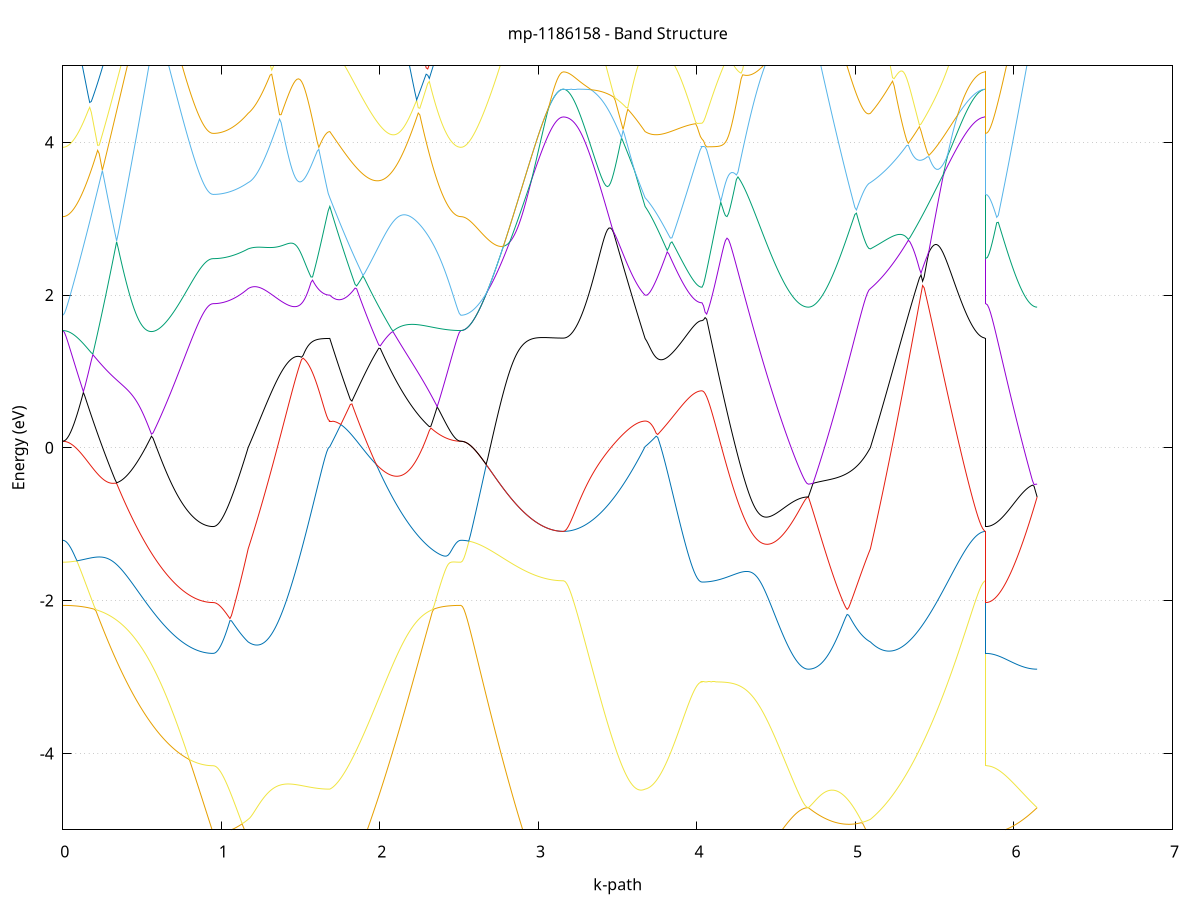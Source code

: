 set title 'mp-1186158 - Band Structure'
set xlabel 'k-path'
set ylabel 'Energy (eV)'
set grid y
set yrange [-5:5]
set terminal png size 800,600
set output 'mp-1186158_bands_gnuplot.png'
plot '-' using 1:2 with lines notitle, '-' using 1:2 with lines notitle, '-' using 1:2 with lines notitle, '-' using 1:2 with lines notitle, '-' using 1:2 with lines notitle, '-' using 1:2 with lines notitle, '-' using 1:2 with lines notitle, '-' using 1:2 with lines notitle, '-' using 1:2 with lines notitle, '-' using 1:2 with lines notitle, '-' using 1:2 with lines notitle, '-' using 1:2 with lines notitle, '-' using 1:2 with lines notitle, '-' using 1:2 with lines notitle, '-' using 1:2 with lines notitle, '-' using 1:2 with lines notitle, '-' using 1:2 with lines notitle, '-' using 1:2 with lines notitle, '-' using 1:2 with lines notitle, '-' using 1:2 with lines notitle, '-' using 1:2 with lines notitle, '-' using 1:2 with lines notitle, '-' using 1:2 with lines notitle, '-' using 1:2 with lines notitle, '-' using 1:2 with lines notitle, '-' using 1:2 with lines notitle, '-' using 1:2 with lines notitle, '-' using 1:2 with lines notitle, '-' using 1:2 with lines notitle, '-' using 1:2 with lines notitle, '-' using 1:2 with lines notitle, '-' using 1:2 with lines notitle, '-' using 1:2 with lines notitle, '-' using 1:2 with lines notitle, '-' using 1:2 with lines notitle, '-' using 1:2 with lines notitle, '-' using 1:2 with lines notitle, '-' using 1:2 with lines notitle, '-' using 1:2 with lines notitle, '-' using 1:2 with lines notitle, '-' using 1:2 with lines notitle, '-' using 1:2 with lines notitle, '-' using 1:2 with lines notitle, '-' using 1:2 with lines notitle, '-' using 1:2 with lines notitle, '-' using 1:2 with lines notitle, '-' using 1:2 with lines notitle, '-' using 1:2 with lines notitle, '-' using 1:2 with lines notitle, '-' using 1:2 with lines notitle, '-' using 1:2 with lines notitle, '-' using 1:2 with lines notitle, '-' using 1:2 with lines notitle, '-' using 1:2 with lines notitle, '-' using 1:2 with lines notitle, '-' using 1:2 with lines notitle, '-' using 1:2 with lines notitle, '-' using 1:2 with lines notitle, '-' using 1:2 with lines notitle, '-' using 1:2 with lines notitle, '-' using 1:2 with lines notitle, '-' using 1:2 with lines notitle, '-' using 1:2 with lines notitle, '-' using 1:2 with lines notitle
0.000000 -24.331135
0.009988 -24.331135
0.019976 -24.331135
0.029963 -24.331135
0.039951 -24.331135
0.049939 -24.331135
0.059927 -24.331135
0.069914 -24.331135
0.079902 -24.331135
0.089890 -24.331135
0.099878 -24.331135
0.109866 -24.331135
0.119853 -24.331135
0.129841 -24.331135
0.139829 -24.331135
0.149817 -24.331135
0.159804 -24.331135
0.169792 -24.331135
0.179780 -24.331135
0.189768 -24.331135
0.199755 -24.331135
0.209743 -24.331135
0.219731 -24.331135
0.229719 -24.331135
0.239707 -24.331135
0.249694 -24.331135
0.259682 -24.331135
0.269670 -24.331135
0.279658 -24.331135
0.289645 -24.331135
0.299633 -24.331135
0.309621 -24.331135
0.319609 -24.331135
0.329597 -24.331135
0.339584 -24.331135
0.349572 -24.331135
0.359560 -24.331135
0.369548 -24.331135
0.379535 -24.331135
0.389523 -24.331135
0.399511 -24.331135
0.409499 -24.331135
0.419486 -24.331035
0.429474 -24.331035
0.439462 -24.331035
0.449450 -24.331035
0.459438 -24.331035
0.469425 -24.331035
0.479413 -24.331035
0.489401 -24.331035
0.499389 -24.331035
0.509376 -24.331035
0.519364 -24.331035
0.529352 -24.331035
0.539340 -24.331035
0.549328 -24.331035
0.559315 -24.331035
0.569303 -24.331035
0.579291 -24.331035
0.589279 -24.331035
0.599266 -24.331035
0.609254 -24.331035
0.619242 -24.331035
0.629230 -24.331035
0.639217 -24.331035
0.649205 -24.331035
0.659193 -24.331035
0.669181 -24.331035
0.679169 -24.331035
0.689156 -24.331035
0.699144 -24.331035
0.709132 -24.331035
0.719120 -24.331035
0.729107 -24.331035
0.739095 -24.331035
0.749083 -24.331035
0.759071 -24.331035
0.769059 -24.331035
0.779046 -24.331035
0.789034 -24.331035
0.799022 -24.331035
0.809010 -24.331035
0.818997 -24.331035
0.828985 -24.331035
0.838973 -24.331035
0.848961 -24.331035
0.858948 -24.331035
0.868936 -24.330935
0.878924 -24.330935
0.888912 -24.330935
0.898900 -24.330935
0.908887 -24.330935
0.918875 -24.330935
0.928863 -24.330935
0.938851 -24.330935
0.948838 -24.330935
0.948838 -24.330935
0.958424 -24.330935
0.968009 -24.330935
0.977594 -24.330935
0.987179 -24.330935
0.996764 -24.331035
1.006349 -24.331035
1.015934 -24.331035
1.025519 -24.331035
1.035104 -24.331035
1.044689 -24.331035
1.054275 -24.331035
1.063860 -24.331035
1.073445 -24.331035
1.083030 -24.331035
1.092615 -24.331035
1.102200 -24.331035
1.111785 -24.331035
1.121370 -24.331035
1.130955 -24.331035
1.140540 -24.331035
1.150125 -24.331035
1.159711 -24.331035
1.169296 -24.331035
1.169296 -24.331035
1.179200 -24.331035
1.189105 -24.331035
1.199010 -24.331035
1.208914 -24.331035
1.218819 -24.331035
1.228724 -24.331135
1.238628 -24.331135
1.248533 -24.331135
1.258438 -24.331135
1.268342 -24.331135
1.278247 -24.331135
1.288152 -24.331135
1.298056 -24.331135
1.307961 -24.331135
1.317866 -24.331135
1.327771 -24.331135
1.337675 -24.331135
1.347580 -24.331135
1.357485 -24.331135
1.367389 -24.331135
1.377294 -24.331135
1.387199 -24.331135
1.397103 -24.331235
1.407008 -24.331235
1.416913 -24.331235
1.426817 -24.331235
1.436722 -24.331235
1.446627 -24.331235
1.456531 -24.331235
1.466436 -24.331235
1.476341 -24.331235
1.486245 -24.331235
1.496150 -24.331235
1.506055 -24.331235
1.515959 -24.331235
1.525864 -24.331235
1.535769 -24.331235
1.545673 -24.331235
1.555578 -24.331235
1.565483 -24.331235
1.575387 -24.331235
1.585292 -24.331235
1.595197 -24.331235
1.605102 -24.331235
1.615006 -24.331235
1.624911 -24.331235
1.634816 -24.331235
1.644720 -24.331235
1.654625 -24.331235
1.664530 -24.331235
1.674434 -24.331235
1.684339 -24.331235
1.684339 -24.331235
1.694301 -24.331235
1.704262 -24.331235
1.714224 -24.331235
1.724186 -24.331235
1.734147 -24.331235
1.744109 -24.331235
1.754071 -24.331235
1.764032 -24.331235
1.773994 -24.331235
1.783955 -24.331235
1.793917 -24.331235
1.803879 -24.331235
1.813840 -24.331235
1.823802 -24.331235
1.833764 -24.331235
1.843725 -24.331135
1.853687 -24.331135
1.863649 -24.331135
1.873610 -24.331135
1.883572 -24.331135
1.893534 -24.331135
1.903495 -24.331135
1.913457 -24.331135
1.923419 -24.331135
1.933380 -24.331135
1.943342 -24.331135
1.953304 -24.331135
1.963265 -24.331135
1.973227 -24.331135
1.983188 -24.331135
1.993150 -24.331135
2.003112 -24.331135
2.013073 -24.331135
2.023035 -24.331135
2.032997 -24.331135
2.042958 -24.331135
2.052920 -24.331135
2.062882 -24.331135
2.072843 -24.331135
2.082805 -24.331135
2.092767 -24.331135
2.102728 -24.331135
2.112690 -24.331135
2.122652 -24.331135
2.132613 -24.331135
2.142575 -24.331135
2.152536 -24.331135
2.162498 -24.331135
2.172460 -24.331135
2.182421 -24.331135
2.192383 -24.331135
2.202345 -24.331135
2.212306 -24.331135
2.222268 -24.331135
2.232230 -24.331135
2.242191 -24.331135
2.252153 -24.331135
2.262115 -24.331135
2.272076 -24.331135
2.282038 -24.331135
2.292000 -24.331135
2.301961 -24.331135
2.311923 -24.331135
2.321885 -24.331135
2.331846 -24.331135
2.341808 -24.331135
2.351769 -24.331135
2.361731 -24.331135
2.371693 -24.331135
2.381654 -24.331135
2.391616 -24.331135
2.401578 -24.331135
2.411539 -24.331135
2.421501 -24.331135
2.431463 -24.331135
2.441424 -24.331135
2.451386 -24.331135
2.461348 -24.331135
2.471309 -24.331135
2.481271 -24.331135
2.491233 -24.331135
2.501194 -24.331135
2.511156 -24.331135
2.511156 -24.331135
2.521107 -24.331135
2.531058 -24.331135
2.541008 -24.331135
2.550959 -24.331135
2.560910 -24.331135
2.570861 -24.331135
2.580812 -24.331135
2.590763 -24.331135
2.600713 -24.331135
2.610664 -24.331135
2.620615 -24.331135
2.630566 -24.331135
2.640517 -24.331135
2.650468 -24.331235
2.660419 -24.331235
2.670369 -24.331235
2.680320 -24.331235
2.690271 -24.331235
2.700222 -24.331235
2.710173 -24.331235
2.720124 -24.331235
2.730074 -24.331235
2.740025 -24.331235
2.749976 -24.331235
2.759927 -24.331335
2.769878 -24.331335
2.779829 -24.331335
2.789779 -24.331335
2.799730 -24.331335
2.809681 -24.331335
2.819632 -24.331335
2.829583 -24.331335
2.839534 -24.331335
2.849485 -24.331335
2.859435 -24.331335
2.869386 -24.331435
2.879337 -24.331435
2.889288 -24.331435
2.899239 -24.331435
2.909190 -24.331435
2.919140 -24.331435
2.929091 -24.331435
2.939042 -24.331435
2.948993 -24.331435
2.958944 -24.331435
2.968895 -24.331535
2.978846 -24.331535
2.988796 -24.331535
2.998747 -24.331535
3.008698 -24.331535
3.018649 -24.331535
3.028600 -24.331535
3.038551 -24.331535
3.048501 -24.331535
3.058452 -24.331535
3.068403 -24.331535
3.078354 -24.331535
3.088305 -24.331535
3.098256 -24.331535
3.108206 -24.331535
3.118157 -24.331535
3.128108 -24.331535
3.138059 -24.331535
3.148010 -24.331535
3.157961 -24.331535
3.157961 -24.331535
3.167865 -24.331535
3.177770 -24.331535
3.187675 -24.331535
3.197579 -24.331535
3.207484 -24.331535
3.217389 -24.331535
3.227293 -24.331535
3.237198 -24.331535
3.247103 -24.331535
3.257008 -24.331535
3.266912 -24.331535
3.276817 -24.331535
3.286722 -24.331535
3.296626 -24.331535
3.306531 -24.331535
3.316436 -24.331535
3.326340 -24.331535
3.336245 -24.331535
3.346150 -24.331535
3.356054 -24.331535
3.365959 -24.331535
3.375864 -24.331535
3.385768 -24.331535
3.395673 -24.331535
3.405578 -24.331435
3.415482 -24.331435
3.425387 -24.331435
3.435292 -24.331435
3.445196 -24.331435
3.455101 -24.331435
3.465006 -24.331435
3.474910 -24.331435
3.484815 -24.331435
3.494720 -24.331435
3.504625 -24.331435
3.514529 -24.331435
3.524434 -24.331435
3.534339 -24.331435
3.544243 -24.331335
3.554148 -24.331335
3.564053 -24.331335
3.573957 -24.331335
3.583862 -24.331335
3.593767 -24.331335
3.603671 -24.331335
3.613576 -24.331335
3.623481 -24.331335
3.633385 -24.331335
3.643290 -24.331335
3.653195 -24.331335
3.663099 -24.331335
3.673004 -24.331235
3.673004 -24.331235
3.682977 -24.331235
3.692949 -24.331235
3.702922 -24.331235
3.712894 -24.331235
3.722867 -24.331235
3.732839 -24.331235
3.742812 -24.331235
3.752785 -24.331235
3.762757 -24.331235
3.772730 -24.331235
3.782702 -24.331235
3.792675 -24.331235
3.802647 -24.331235
3.812620 -24.331235
3.822592 -24.331235
3.832565 -24.331235
3.842538 -24.331235
3.852510 -24.331235
3.862483 -24.331235
3.872455 -24.331235
3.882428 -24.331235
3.892400 -24.331235
3.902373 -24.331235
3.912346 -24.331235
3.922318 -24.331235
3.932291 -24.331235
3.942263 -24.331235
3.952236 -24.331235
3.962208 -24.331235
3.972181 -24.331235
3.982154 -24.331235
3.992126 -24.331235
4.002099 -24.331235
4.012071 -24.331235
4.022044 -24.331235
4.032016 -24.331235
4.032016 -24.331235
4.041883 -24.331235
4.051750 -24.331235
4.061616 -24.331235
4.071483 -24.331235
4.081349 -24.331235
4.091216 -24.331235
4.101083 -24.331135
4.110949 -24.331135
4.120816 -24.331135
4.130683 -24.331135
4.140549 -24.331135
4.150416 -24.331135
4.160282 -24.331135
4.170149 -24.331135
4.180016 -24.331135
4.189882 -24.331135
4.199749 -24.331135
4.209615 -24.331135
4.219482 -24.331135
4.229349 -24.331135
4.239215 -24.331135
4.249082 -24.331135
4.258949 -24.331135
4.268815 -24.331135
4.278682 -24.331135
4.288548 -24.331135
4.298415 -24.331135
4.308282 -24.331135
4.318148 -24.331135
4.328015 -24.331135
4.337882 -24.331135
4.347748 -24.331135
4.357615 -24.331135
4.367481 -24.331035
4.377348 -24.331035
4.387215 -24.331035
4.397081 -24.331035
4.406948 -24.331035
4.416814 -24.331035
4.426681 -24.331035
4.436548 -24.331035
4.446414 -24.331035
4.456281 -24.331035
4.466148 -24.331035
4.476014 -24.331035
4.485881 -24.331035
4.495747 -24.331035
4.505614 -24.331035
4.515481 -24.331035
4.525347 -24.331035
4.535214 -24.331035
4.545081 -24.331035
4.554947 -24.331035
4.564814 -24.331035
4.574680 -24.331035
4.584547 -24.331035
4.594414 -24.331035
4.604280 -24.331035
4.614147 -24.331035
4.624013 -24.331035
4.633880 -24.331035
4.643747 -24.331035
4.653613 -24.331035
4.663480 -24.330935
4.673347 -24.330935
4.683213 -24.330935
4.693080 -24.330935
4.702946 -24.330935
4.702946 -24.330935
4.712731 -24.330935
4.722516 -24.330935
4.732301 -24.330935
4.742086 -24.330935
4.751871 -24.330935
4.761656 -24.330935
4.771441 -24.330935
4.781226 -24.330935
4.791010 -24.331035
4.800795 -24.331035
4.810580 -24.331035
4.820365 -24.331035
4.830150 -24.331035
4.839935 -24.331035
4.849720 -24.331035
4.859505 -24.331035
4.869290 -24.331035
4.879074 -24.331035
4.888859 -24.331035
4.898644 -24.331035
4.908429 -24.331035
4.918214 -24.331035
4.927999 -24.331035
4.937784 -24.331035
4.947569 -24.331035
4.957354 -24.331035
4.967138 -24.331035
4.976923 -24.331035
4.986708 -24.331035
4.996493 -24.331035
5.006278 -24.331035
5.016063 -24.331035
5.025848 -24.331035
5.035633 -24.331035
5.045418 -24.331035
5.055202 -24.331035
5.064987 -24.331035
5.074772 -24.331035
5.084557 -24.331035
5.094342 -24.331035
5.094342 -24.331035
5.104320 -24.331035
5.114298 -24.331035
5.124276 -24.331035
5.134253 -24.331135
5.144231 -24.331135
5.154209 -24.331135
5.164187 -24.331135
5.174165 -24.331135
5.184142 -24.331135
5.194120 -24.331135
5.204098 -24.331135
5.214076 -24.331135
5.224054 -24.331135
5.234032 -24.331135
5.244009 -24.331135
5.253987 -24.331235
5.263965 -24.331235
5.273943 -24.331235
5.283921 -24.331235
5.293899 -24.331235
5.303876 -24.331235
5.313854 -24.331235
5.323832 -24.331235
5.333810 -24.331235
5.343788 -24.331235
5.353766 -24.331335
5.363743 -24.331335
5.373721 -24.331335
5.383699 -24.331335
5.393677 -24.331335
5.403655 -24.331335
5.413632 -24.331335
5.423610 -24.331335
5.433588 -24.331335
5.443566 -24.331335
5.453544 -24.331335
5.463522 -24.331435
5.473499 -24.331435
5.483477 -24.331435
5.493455 -24.331435
5.503433 -24.331435
5.513411 -24.331435
5.523389 -24.331435
5.533366 -24.331435
5.543344 -24.331435
5.553322 -24.331435
5.563300 -24.331435
5.573278 -24.331435
5.583255 -24.331435
5.593233 -24.331535
5.603211 -24.331535
5.613189 -24.331535
5.623167 -24.331535
5.633145 -24.331535
5.643122 -24.331535
5.653100 -24.331535
5.663078 -24.331535
5.673056 -24.331535
5.683034 -24.331535
5.693012 -24.331535
5.702989 -24.331535
5.712967 -24.331535
5.722945 -24.331535
5.732923 -24.331535
5.742901 -24.331535
5.752879 -24.331535
5.762856 -24.331535
5.772834 -24.331535
5.782812 -24.331535
5.792790 -24.331535
5.802768 -24.331535
5.812745 -24.331535
5.822723 -24.331535
5.822723 -24.330935
5.832523 -24.330935
5.842323 -24.330935
5.852124 -24.330935
5.861924 -24.330935
5.871724 -24.330935
5.881524 -24.330935
5.891324 -24.330935
5.901124 -24.330935
5.910924 -24.330935
5.920724 -24.330935
5.930524 -24.330935
5.940324 -24.330935
5.950124 -24.330935
5.959924 -24.330935
5.969724 -24.330935
5.979524 -24.330935
5.989325 -24.330935
5.999125 -24.330935
6.008925 -24.330935
6.018725 -24.330935
6.028525 -24.330935
6.038325 -24.330935
6.048125 -24.330935
6.057925 -24.330935
6.067725 -24.330935
6.077525 -24.330935
6.087325 -24.330935
6.097125 -24.330935
6.106925 -24.330935
6.116726 -24.330935
6.126526 -24.330935
6.136326 -24.330935
6.146126 -24.330935
e
0.000000 -24.327235
0.009988 -24.327235
0.019976 -24.327235
0.029963 -24.327235
0.039951 -24.327235
0.049939 -24.327235
0.059927 -24.327235
0.069914 -24.327235
0.079902 -24.327235
0.089890 -24.327235
0.099878 -24.327335
0.109866 -24.327335
0.119853 -24.327335
0.129841 -24.327335
0.139829 -24.327335
0.149817 -24.327435
0.159804 -24.327435
0.169792 -24.327435
0.179780 -24.327435
0.189768 -24.327535
0.199755 -24.327535
0.209743 -24.327535
0.219731 -24.327635
0.229719 -24.327635
0.239707 -24.327635
0.249694 -24.327635
0.259682 -24.327735
0.269670 -24.327735
0.279658 -24.327835
0.289645 -24.327835
0.299633 -24.327835
0.309621 -24.327935
0.319609 -24.327935
0.329597 -24.327935
0.339584 -24.328035
0.349572 -24.328035
0.359560 -24.328035
0.369548 -24.328135
0.379535 -24.328135
0.389523 -24.328135
0.399511 -24.328235
0.409499 -24.328235
0.419486 -24.328335
0.429474 -24.328335
0.439462 -24.328335
0.449450 -24.328435
0.459438 -24.328435
0.469425 -24.328435
0.479413 -24.328535
0.489401 -24.328535
0.499389 -24.328535
0.509376 -24.328635
0.519364 -24.328635
0.529352 -24.328635
0.539340 -24.328635
0.549328 -24.328735
0.559315 -24.328735
0.569303 -24.328735
0.579291 -24.328735
0.589279 -24.328835
0.599266 -24.328835
0.609254 -24.328835
0.619242 -24.328835
0.629230 -24.328935
0.639217 -24.328935
0.649205 -24.328935
0.659193 -24.328935
0.669181 -24.328935
0.679169 -24.328935
0.689156 -24.329035
0.699144 -24.329035
0.709132 -24.329035
0.719120 -24.329035
0.729107 -24.329035
0.739095 -24.329035
0.749083 -24.329035
0.759071 -24.329135
0.769059 -24.329135
0.779046 -24.329135
0.789034 -24.329135
0.799022 -24.329135
0.809010 -24.329135
0.818997 -24.329135
0.828985 -24.329135
0.838973 -24.329135
0.848961 -24.329135
0.858948 -24.329135
0.868936 -24.329135
0.878924 -24.329135
0.888912 -24.329135
0.898900 -24.329135
0.908887 -24.329135
0.918875 -24.329135
0.928863 -24.329135
0.938851 -24.329135
0.948838 -24.329135
0.948838 -24.329135
0.958424 -24.329135
0.968009 -24.329135
0.977594 -24.329135
0.987179 -24.329135
0.996764 -24.329135
1.006349 -24.329135
1.015934 -24.329135
1.025519 -24.329135
1.035104 -24.329135
1.044689 -24.329135
1.054275 -24.329135
1.063860 -24.329135
1.073445 -24.329135
1.083030 -24.329035
1.092615 -24.329035
1.102200 -24.329035
1.111785 -24.329035
1.121370 -24.329035
1.130955 -24.329035
1.140540 -24.328935
1.150125 -24.328935
1.159711 -24.328935
1.169296 -24.328935
1.169296 -24.328935
1.179200 -24.328935
1.189105 -24.328935
1.199010 -24.328935
1.208914 -24.328935
1.218819 -24.328935
1.228724 -24.328935
1.238628 -24.328935
1.248533 -24.328935
1.258438 -24.328935
1.268342 -24.328935
1.278247 -24.328935
1.288152 -24.328935
1.298056 -24.329035
1.307961 -24.329035
1.317866 -24.329035
1.327771 -24.329035
1.337675 -24.329035
1.347580 -24.329035
1.357485 -24.329035
1.367389 -24.329035
1.377294 -24.329035
1.387199 -24.329035
1.397103 -24.329035
1.407008 -24.329135
1.416913 -24.329135
1.426817 -24.329135
1.436722 -24.329135
1.446627 -24.329135
1.456531 -24.329135
1.466436 -24.329135
1.476341 -24.329135
1.486245 -24.329135
1.496150 -24.329135
1.506055 -24.329135
1.515959 -24.329135
1.525864 -24.329135
1.535769 -24.329235
1.545673 -24.329235
1.555578 -24.329235
1.565483 -24.329235
1.575387 -24.329235
1.585292 -24.329235
1.595197 -24.329235
1.605102 -24.329235
1.615006 -24.329235
1.624911 -24.329235
1.634816 -24.329235
1.644720 -24.329235
1.654625 -24.329235
1.664530 -24.329235
1.674434 -24.329235
1.684339 -24.329235
1.684339 -24.329235
1.694301 -24.329235
1.704262 -24.329335
1.714224 -24.329335
1.724186 -24.329335
1.734147 -24.329435
1.744109 -24.329435
1.754071 -24.329435
1.764032 -24.329435
1.773994 -24.329435
1.783955 -24.329535
1.793917 -24.329535
1.803879 -24.329535
1.813840 -24.329535
1.823802 -24.329535
1.833764 -24.329535
1.843725 -24.329535
1.853687 -24.329535
1.863649 -24.329535
1.873610 -24.329535
1.883572 -24.329535
1.893534 -24.329535
1.903495 -24.329535
1.913457 -24.329435
1.923419 -24.329435
1.933380 -24.329435
1.943342 -24.329435
1.953304 -24.329435
1.963265 -24.329335
1.973227 -24.329335
1.983188 -24.329335
1.993150 -24.329235
2.003112 -24.329235
2.013073 -24.329135
2.023035 -24.329135
2.032997 -24.329135
2.042958 -24.329035
2.052920 -24.329035
2.062882 -24.328935
2.072843 -24.328935
2.082805 -24.328835
2.092767 -24.328835
2.102728 -24.328735
2.112690 -24.328735
2.122652 -24.328635
2.132613 -24.328635
2.142575 -24.328535
2.152536 -24.328535
2.162498 -24.328435
2.172460 -24.328435
2.182421 -24.328335
2.192383 -24.328335
2.202345 -24.328235
2.212306 -24.328135
2.222268 -24.328135
2.232230 -24.328035
2.242191 -24.328035
2.252153 -24.327935
2.262115 -24.327935
2.272076 -24.327835
2.282038 -24.327835
2.292000 -24.327735
2.301961 -24.327735
2.311923 -24.327735
2.321885 -24.327635
2.331846 -24.327635
2.341808 -24.327535
2.351769 -24.327535
2.361731 -24.327535
2.371693 -24.327435
2.381654 -24.327435
2.391616 -24.327435
2.401578 -24.327335
2.411539 -24.327335
2.421501 -24.327335
2.431463 -24.327335
2.441424 -24.327235
2.451386 -24.327235
2.461348 -24.327235
2.471309 -24.327235
2.481271 -24.327235
2.491233 -24.327235
2.501194 -24.327235
2.511156 -24.327235
2.511156 -24.327235
2.521107 -24.327235
2.531058 -24.327235
2.541008 -24.327235
2.550959 -24.327235
2.560910 -24.327235
2.570861 -24.327235
2.580812 -24.327235
2.590763 -24.327235
2.600713 -24.327235
2.610664 -24.327235
2.620615 -24.327235
2.630566 -24.327235
2.640517 -24.327235
2.650468 -24.327235
2.660419 -24.327235
2.670369 -24.327235
2.680320 -24.327235
2.690271 -24.327235
2.700222 -24.327235
2.710173 -24.327235
2.720124 -24.327235
2.730074 -24.327235
2.740025 -24.327235
2.749976 -24.327235
2.759927 -24.327235
2.769878 -24.327235
2.779829 -24.327235
2.789779 -24.327235
2.799730 -24.327235
2.809681 -24.327235
2.819632 -24.327235
2.829583 -24.327235
2.839534 -24.327235
2.849485 -24.327235
2.859435 -24.327235
2.869386 -24.327235
2.879337 -24.327235
2.889288 -24.327235
2.899239 -24.327235
2.909190 -24.327235
2.919140 -24.327235
2.929091 -24.327235
2.939042 -24.327235
2.948993 -24.327235
2.958944 -24.327135
2.968895 -24.327135
2.978846 -24.327135
2.988796 -24.327135
2.998747 -24.327135
3.008698 -24.327135
3.018649 -24.327135
3.028600 -24.327135
3.038551 -24.327135
3.048501 -24.327135
3.058452 -24.327135
3.068403 -24.327135
3.078354 -24.327135
3.088305 -24.327135
3.098256 -24.327135
3.108206 -24.327135
3.118157 -24.327135
3.128108 -24.327135
3.138059 -24.327135
3.148010 -24.327135
3.157961 -24.327135
3.157961 -24.327135
3.167865 -24.327135
3.177770 -24.327135
3.187675 -24.327235
3.197579 -24.327235
3.207484 -24.327235
3.217389 -24.327235
3.227293 -24.327235
3.237198 -24.327235
3.247103 -24.327235
3.257008 -24.327335
3.266912 -24.327335
3.276817 -24.327335
3.286722 -24.327435
3.296626 -24.327435
3.306531 -24.327435
3.316436 -24.327535
3.326340 -24.327535
3.336245 -24.327535
3.346150 -24.327635
3.356054 -24.327635
3.365959 -24.327735
3.375864 -24.327735
3.385768 -24.327735
3.395673 -24.327835
3.405578 -24.327835
3.415482 -24.327935
3.425387 -24.327935
3.435292 -24.328035
3.445196 -24.328135
3.455101 -24.328135
3.465006 -24.328235
3.474910 -24.328235
3.484815 -24.328335
3.494720 -24.328335
3.504625 -24.328435
3.514529 -24.328435
3.524434 -24.328535
3.534339 -24.328535
3.544243 -24.328635
3.554148 -24.328635
3.564053 -24.328735
3.573957 -24.328835
3.583862 -24.328835
3.593767 -24.328935
3.603671 -24.328935
3.613576 -24.328935
3.623481 -24.329035
3.633385 -24.329035
3.643290 -24.329135
3.653195 -24.329135
3.663099 -24.329235
3.673004 -24.329235
3.673004 -24.329235
3.682977 -24.329235
3.692949 -24.329235
3.702922 -24.329235
3.712894 -24.329335
3.722867 -24.329335
3.732839 -24.329335
3.742812 -24.329335
3.752785 -24.329335
3.762757 -24.329335
3.772730 -24.329335
3.782702 -24.329435
3.792675 -24.329435
3.802647 -24.329435
3.812620 -24.329435
3.822592 -24.329435
3.832565 -24.329435
3.842538 -24.329435
3.852510 -24.329435
3.862483 -24.329435
3.872455 -24.329435
3.882428 -24.329435
3.892400 -24.329535
3.902373 -24.329535
3.912346 -24.329535
3.922318 -24.329535
3.932291 -24.329535
3.942263 -24.329535
3.952236 -24.329535
3.962208 -24.329535
3.972181 -24.329535
3.982154 -24.329535
3.992126 -24.329535
4.002099 -24.329535
4.012071 -24.329535
4.022044 -24.329535
4.032016 -24.329535
4.032016 -24.329535
4.041883 -24.329535
4.051750 -24.329535
4.061616 -24.329535
4.071483 -24.329535
4.081349 -24.329535
4.091216 -24.329535
4.101083 -24.329535
4.110949 -24.329535
4.120816 -24.329535
4.130683 -24.329535
4.140549 -24.329535
4.150416 -24.329535
4.160282 -24.329535
4.170149 -24.329435
4.180016 -24.329435
4.189882 -24.329435
4.199749 -24.329435
4.209615 -24.329435
4.219482 -24.329435
4.229349 -24.329435
4.239215 -24.329435
4.249082 -24.329435
4.258949 -24.329435
4.268815 -24.329435
4.278682 -24.329435
4.288548 -24.329335
4.298415 -24.329335
4.308282 -24.329335
4.318148 -24.329335
4.328015 -24.329335
4.337882 -24.329335
4.347748 -24.329335
4.357615 -24.329335
4.367481 -24.329335
4.377348 -24.329335
4.387215 -24.329235
4.397081 -24.329235
4.406948 -24.329235
4.416814 -24.329235
4.426681 -24.329235
4.436548 -24.329235
4.446414 -24.329235
4.456281 -24.329235
4.466148 -24.329235
4.476014 -24.329235
4.485881 -24.329135
4.495747 -24.329135
4.505614 -24.329135
4.515481 -24.329135
4.525347 -24.329135
4.535214 -24.329135
4.545081 -24.329135
4.554947 -24.329135
4.564814 -24.329135
4.574680 -24.329135
4.584547 -24.329135
4.594414 -24.329135
4.604280 -24.329135
4.614147 -24.329035
4.624013 -24.329035
4.633880 -24.329035
4.643747 -24.329035
4.653613 -24.329035
4.663480 -24.329035
4.673347 -24.329035
4.683213 -24.329035
4.693080 -24.329035
4.702946 -24.329035
4.702946 -24.329035
4.712731 -24.329035
4.722516 -24.329035
4.732301 -24.329035
4.742086 -24.329035
4.751871 -24.329035
4.761656 -24.329135
4.771441 -24.329135
4.781226 -24.329135
4.791010 -24.329135
4.800795 -24.329135
4.810580 -24.329135
4.820365 -24.329135
4.830150 -24.329135
4.839935 -24.329135
4.849720 -24.329135
4.859505 -24.329135
4.869290 -24.329135
4.879074 -24.329135
4.888859 -24.329035
4.898644 -24.329035
4.908429 -24.329035
4.918214 -24.329035
4.927999 -24.329035
4.937784 -24.329035
4.947569 -24.329035
4.957354 -24.329035
4.967138 -24.329035
4.976923 -24.329035
4.986708 -24.329035
4.996493 -24.329035
5.006278 -24.329035
5.016063 -24.329035
5.025848 -24.329035
5.035633 -24.329035
5.045418 -24.328935
5.055202 -24.328935
5.064987 -24.328935
5.074772 -24.328935
5.084557 -24.328935
5.094342 -24.328935
5.094342 -24.328935
5.104320 -24.328935
5.114298 -24.328835
5.124276 -24.328835
5.134253 -24.328835
5.144231 -24.328835
5.154209 -24.328735
5.164187 -24.328735
5.174165 -24.328735
5.184142 -24.328735
5.194120 -24.328735
5.204098 -24.328735
5.214076 -24.328635
5.224054 -24.328635
5.234032 -24.328635
5.244009 -24.328635
5.253987 -24.328635
5.263965 -24.328535
5.273943 -24.328535
5.283921 -24.328535
5.293899 -24.328535
5.303876 -24.328435
5.313854 -24.328435
5.323832 -24.328435
5.333810 -24.328435
5.343788 -24.328335
5.353766 -24.328335
5.363743 -24.328335
5.373721 -24.328235
5.383699 -24.328235
5.393677 -24.328235
5.403655 -24.328135
5.413632 -24.328135
5.423610 -24.328135
5.433588 -24.328035
5.443566 -24.328035
5.453544 -24.328035
5.463522 -24.327935
5.473499 -24.327935
5.483477 -24.327935
5.493455 -24.327835
5.503433 -24.327835
5.513411 -24.327835
5.523389 -24.327735
5.533366 -24.327735
5.543344 -24.327735
5.553322 -24.327635
5.563300 -24.327635
5.573278 -24.327635
5.583255 -24.327535
5.593233 -24.327535
5.603211 -24.327535
5.613189 -24.327535
5.623167 -24.327435
5.633145 -24.327435
5.643122 -24.327435
5.653100 -24.327435
5.663078 -24.327335
5.673056 -24.327335
5.683034 -24.327335
5.693012 -24.327335
5.702989 -24.327335
5.712967 -24.327235
5.722945 -24.327235
5.732923 -24.327235
5.742901 -24.327235
5.752879 -24.327235
5.762856 -24.327235
5.772834 -24.327235
5.782812 -24.327235
5.792790 -24.327135
5.802768 -24.327135
5.812745 -24.327135
5.822723 -24.327135
5.822723 -24.329135
5.832523 -24.329135
5.842323 -24.329135
5.852124 -24.329135
5.861924 -24.329135
5.871724 -24.329135
5.881524 -24.329135
5.891324 -24.329135
5.901124 -24.329135
5.910924 -24.329135
5.920724 -24.329135
5.930524 -24.329135
5.940324 -24.329135
5.950124 -24.329135
5.959924 -24.329135
5.969724 -24.329135
5.979524 -24.329135
5.989325 -24.329135
5.999125 -24.329135
6.008925 -24.329135
6.018725 -24.329135
6.028525 -24.329135
6.038325 -24.329135
6.048125 -24.329135
6.057925 -24.329135
6.067725 -24.329135
6.077525 -24.329135
6.087325 -24.329135
6.097125 -24.329135
6.106925 -24.329135
6.116726 -24.329035
6.126526 -24.329035
6.136326 -24.329035
6.146126 -24.329035
e
0.000000 -24.327235
0.009988 -24.327235
0.019976 -24.327235
0.029963 -24.327235
0.039951 -24.327235
0.049939 -24.327235
0.059927 -24.327235
0.069914 -24.327235
0.079902 -24.327235
0.089890 -24.327235
0.099878 -24.327235
0.109866 -24.327235
0.119853 -24.327235
0.129841 -24.327335
0.139829 -24.327335
0.149817 -24.327335
0.159804 -24.327335
0.169792 -24.327335
0.179780 -24.327335
0.189768 -24.327335
0.199755 -24.327435
0.209743 -24.327435
0.219731 -24.327435
0.229719 -24.327435
0.239707 -24.327435
0.249694 -24.327535
0.259682 -24.327535
0.269670 -24.327535
0.279658 -24.327535
0.289645 -24.327635
0.299633 -24.327635
0.309621 -24.327635
0.319609 -24.327635
0.329597 -24.327735
0.339584 -24.327735
0.349572 -24.327735
0.359560 -24.327735
0.369548 -24.327835
0.379535 -24.327835
0.389523 -24.327835
0.399511 -24.327835
0.409499 -24.327935
0.419486 -24.327935
0.429474 -24.327935
0.439462 -24.328035
0.449450 -24.328035
0.459438 -24.328035
0.469425 -24.328035
0.479413 -24.328135
0.489401 -24.328135
0.499389 -24.328135
0.509376 -24.328235
0.519364 -24.328235
0.529352 -24.328235
0.539340 -24.328235
0.549328 -24.328335
0.559315 -24.328335
0.569303 -24.328335
0.579291 -24.328335
0.589279 -24.328435
0.599266 -24.328435
0.609254 -24.328435
0.619242 -24.328535
0.629230 -24.328535
0.639217 -24.328535
0.649205 -24.328535
0.659193 -24.328535
0.669181 -24.328635
0.679169 -24.328635
0.689156 -24.328635
0.699144 -24.328635
0.709132 -24.328735
0.719120 -24.328735
0.729107 -24.328735
0.739095 -24.328735
0.749083 -24.328735
0.759071 -24.328735
0.769059 -24.328835
0.779046 -24.328835
0.789034 -24.328835
0.799022 -24.328835
0.809010 -24.328835
0.818997 -24.328835
0.828985 -24.328835
0.838973 -24.328935
0.848961 -24.328935
0.858948 -24.328935
0.868936 -24.328935
0.878924 -24.328935
0.888912 -24.328935
0.898900 -24.328935
0.908887 -24.328935
0.918875 -24.328935
0.928863 -24.328935
0.938851 -24.328935
0.948838 -24.328935
0.948838 -24.328935
0.958424 -24.328935
0.968009 -24.328935
0.977594 -24.328935
0.987179 -24.328935
0.996764 -24.328935
1.006349 -24.328935
1.015934 -24.328935
1.025519 -24.328935
1.035104 -24.328935
1.044689 -24.328935
1.054275 -24.328935
1.063860 -24.328935
1.073445 -24.328935
1.083030 -24.328935
1.092615 -24.328935
1.102200 -24.328935
1.111785 -24.328935
1.121370 -24.328935
1.130955 -24.328835
1.140540 -24.328835
1.150125 -24.328835
1.159711 -24.328835
1.169296 -24.328835
1.169296 -24.328835
1.179200 -24.328835
1.189105 -24.328835
1.199010 -24.328835
1.208914 -24.328735
1.218819 -24.328735
1.228724 -24.328735
1.238628 -24.328635
1.248533 -24.328635
1.258438 -24.328535
1.268342 -24.328535
1.278247 -24.328535
1.288152 -24.328435
1.298056 -24.328435
1.307961 -24.328335
1.317866 -24.328335
1.327771 -24.328335
1.337675 -24.328235
1.347580 -24.328235
1.357485 -24.328135
1.367389 -24.328135
1.377294 -24.328035
1.387199 -24.328035
1.397103 -24.328035
1.407008 -24.327935
1.416913 -24.327935
1.426817 -24.327835
1.436722 -24.327835
1.446627 -24.327835
1.456531 -24.327735
1.466436 -24.327735
1.476341 -24.327635
1.486245 -24.327635
1.496150 -24.327635
1.506055 -24.327535
1.515959 -24.327535
1.525864 -24.327535
1.535769 -24.327535
1.545673 -24.327435
1.555578 -24.327435
1.565483 -24.327435
1.575387 -24.327435
1.585292 -24.327335
1.595197 -24.327335
1.605102 -24.327335
1.615006 -24.327335
1.624911 -24.327335
1.634816 -24.327335
1.644720 -24.327335
1.654625 -24.327235
1.664530 -24.327235
1.674434 -24.327235
1.684339 -24.327235
1.684339 -24.327235
1.694301 -24.327235
1.704262 -24.327235
1.714224 -24.327235
1.724186 -24.327235
1.734147 -24.327235
1.744109 -24.327335
1.754071 -24.327335
1.764032 -24.327335
1.773994 -24.327335
1.783955 -24.327335
1.793917 -24.327335
1.803879 -24.327335
1.813840 -24.327335
1.823802 -24.327335
1.833764 -24.327335
1.843725 -24.327335
1.853687 -24.327335
1.863649 -24.327335
1.873610 -24.327335
1.883572 -24.327335
1.893534 -24.327335
1.903495 -24.327335
1.913457 -24.327335
1.923419 -24.327335
1.933380 -24.327335
1.943342 -24.327335
1.953304 -24.327335
1.963265 -24.327335
1.973227 -24.327335
1.983188 -24.327335
1.993150 -24.327335
2.003112 -24.327335
2.013073 -24.327335
2.023035 -24.327235
2.032997 -24.327235
2.042958 -24.327235
2.052920 -24.327235
2.062882 -24.327235
2.072843 -24.327235
2.082805 -24.327235
2.092767 -24.327235
2.102728 -24.327235
2.112690 -24.327235
2.122652 -24.327235
2.132613 -24.327235
2.142575 -24.327235
2.152536 -24.327235
2.162498 -24.327235
2.172460 -24.327235
2.182421 -24.327235
2.192383 -24.327235
2.202345 -24.327235
2.212306 -24.327235
2.222268 -24.327235
2.232230 -24.327235
2.242191 -24.327235
2.252153 -24.327235
2.262115 -24.327235
2.272076 -24.327235
2.282038 -24.327235
2.292000 -24.327235
2.301961 -24.327235
2.311923 -24.327235
2.321885 -24.327235
2.331846 -24.327235
2.341808 -24.327235
2.351769 -24.327235
2.361731 -24.327235
2.371693 -24.327235
2.381654 -24.327235
2.391616 -24.327235
2.401578 -24.327235
2.411539 -24.327235
2.421501 -24.327235
2.431463 -24.327235
2.441424 -24.327235
2.451386 -24.327235
2.461348 -24.327235
2.471309 -24.327235
2.481271 -24.327235
2.491233 -24.327235
2.501194 -24.327235
2.511156 -24.327235
2.511156 -24.327235
2.521107 -24.327235
2.531058 -24.327235
2.541008 -24.327235
2.550959 -24.327235
2.560910 -24.327235
2.570861 -24.327235
2.580812 -24.327235
2.590763 -24.327235
2.600713 -24.327235
2.610664 -24.327235
2.620615 -24.327235
2.630566 -24.327235
2.640517 -24.327235
2.650468 -24.327235
2.660419 -24.327235
2.670369 -24.327235
2.680320 -24.327235
2.690271 -24.327235
2.700222 -24.327235
2.710173 -24.327235
2.720124 -24.327235
2.730074 -24.327235
2.740025 -24.327235
2.749976 -24.327235
2.759927 -24.327235
2.769878 -24.327235
2.779829 -24.327235
2.789779 -24.327235
2.799730 -24.327235
2.809681 -24.327235
2.819632 -24.327235
2.829583 -24.327235
2.839534 -24.327235
2.849485 -24.327235
2.859435 -24.327235
2.869386 -24.327235
2.879337 -24.327235
2.889288 -24.327235
2.899239 -24.327235
2.909190 -24.327235
2.919140 -24.327235
2.929091 -24.327235
2.939042 -24.327235
2.948993 -24.327235
2.958944 -24.327135
2.968895 -24.327135
2.978846 -24.327135
2.988796 -24.327135
2.998747 -24.327135
3.008698 -24.327135
3.018649 -24.327135
3.028600 -24.327135
3.038551 -24.327135
3.048501 -24.327135
3.058452 -24.327135
3.068403 -24.327135
3.078354 -24.327135
3.088305 -24.327135
3.098256 -24.327135
3.108206 -24.327135
3.118157 -24.327135
3.128108 -24.327135
3.138059 -24.327135
3.148010 -24.327135
3.157961 -24.327135
3.157961 -24.327135
3.167865 -24.327135
3.177770 -24.327135
3.187675 -24.327135
3.197579 -24.327135
3.207484 -24.327135
3.217389 -24.327135
3.227293 -24.327135
3.237198 -24.327135
3.247103 -24.327135
3.257008 -24.327135
3.266912 -24.327135
3.276817 -24.327135
3.286722 -24.327235
3.296626 -24.327235
3.306531 -24.327235
3.316436 -24.327235
3.326340 -24.327235
3.336245 -24.327235
3.346150 -24.327235
3.356054 -24.327235
3.365959 -24.327235
3.375864 -24.327235
3.385768 -24.327235
3.395673 -24.327235
3.405578 -24.327235
3.415482 -24.327235
3.425387 -24.327235
3.435292 -24.327235
3.445196 -24.327235
3.455101 -24.327235
3.465006 -24.327235
3.474910 -24.327235
3.484815 -24.327235
3.494720 -24.327235
3.504625 -24.327235
3.514529 -24.327235
3.524434 -24.327235
3.534339 -24.327235
3.544243 -24.327235
3.554148 -24.327235
3.564053 -24.327235
3.573957 -24.327235
3.583862 -24.327235
3.593767 -24.327235
3.603671 -24.327235
3.613576 -24.327235
3.623481 -24.327235
3.633385 -24.327235
3.643290 -24.327235
3.653195 -24.327235
3.663099 -24.327235
3.673004 -24.327235
3.673004 -24.327235
3.682977 -24.327235
3.692949 -24.327235
3.702922 -24.327235
3.712894 -24.327235
3.722867 -24.327235
3.732839 -24.327235
3.742812 -24.327235
3.752785 -24.327235
3.762757 -24.327235
3.772730 -24.327235
3.782702 -24.327235
3.792675 -24.327235
3.802647 -24.327235
3.812620 -24.327335
3.822592 -24.327335
3.832565 -24.327335
3.842538 -24.327335
3.852510 -24.327335
3.862483 -24.327335
3.872455 -24.327335
3.882428 -24.327335
3.892400 -24.327335
3.902373 -24.327335
3.912346 -24.327335
3.922318 -24.327335
3.932291 -24.327335
3.942263 -24.327335
3.952236 -24.327335
3.962208 -24.327335
3.972181 -24.327335
3.982154 -24.327335
3.992126 -24.327335
4.002099 -24.327335
4.012071 -24.327335
4.022044 -24.327335
4.032016 -24.327335
4.032016 -24.327335
4.041883 -24.327335
4.051750 -24.327335
4.061616 -24.327335
4.071483 -24.327335
4.081349 -24.327335
4.091216 -24.327335
4.101083 -24.327335
4.110949 -24.327335
4.120816 -24.327335
4.130683 -24.327435
4.140549 -24.327435
4.150416 -24.327435
4.160282 -24.327435
4.170149 -24.327435
4.180016 -24.327535
4.189882 -24.327535
4.199749 -24.327535
4.209615 -24.327535
4.219482 -24.327635
4.229349 -24.327635
4.239215 -24.327635
4.249082 -24.327735
4.258949 -24.327735
4.268815 -24.327735
4.278682 -24.327835
4.288548 -24.327835
4.298415 -24.327935
4.308282 -24.327935
4.318148 -24.327935
4.328015 -24.328035
4.337882 -24.328035
4.347748 -24.328135
4.357615 -24.328135
4.367481 -24.328135
4.377348 -24.328235
4.387215 -24.328235
4.397081 -24.328335
4.406948 -24.328335
4.416814 -24.328335
4.426681 -24.328435
4.436548 -24.328435
4.446414 -24.328535
4.456281 -24.328535
4.466148 -24.328535
4.476014 -24.328635
4.485881 -24.328635
4.495747 -24.328635
4.505614 -24.328735
4.515481 -24.328735
4.525347 -24.328735
4.535214 -24.328835
4.545081 -24.328835
4.554947 -24.328835
4.564814 -24.328835
4.574680 -24.328935
4.584547 -24.328935
4.594414 -24.328935
4.604280 -24.328935
4.614147 -24.329035
4.624013 -24.329035
4.633880 -24.329035
4.643747 -24.329035
4.653613 -24.329035
4.663480 -24.329035
4.673347 -24.329035
4.683213 -24.329035
4.693080 -24.329035
4.702946 -24.329035
4.702946 -24.329035
4.712731 -24.329035
4.722516 -24.329035
4.732301 -24.329035
4.742086 -24.329035
4.751871 -24.329035
4.761656 -24.329035
4.771441 -24.329035
4.781226 -24.329035
4.791010 -24.329035
4.800795 -24.329035
4.810580 -24.329035
4.820365 -24.329035
4.830150 -24.329035
4.839935 -24.329035
4.849720 -24.329035
4.859505 -24.328935
4.869290 -24.328935
4.879074 -24.328935
4.888859 -24.328935
4.898644 -24.328935
4.908429 -24.328935
4.918214 -24.328935
4.927999 -24.328935
4.937784 -24.328935
4.947569 -24.328935
4.957354 -24.328935
4.967138 -24.328935
4.976923 -24.328935
4.986708 -24.328935
4.996493 -24.328935
5.006278 -24.328935
5.016063 -24.328935
5.025848 -24.328935
5.035633 -24.328835
5.045418 -24.328835
5.055202 -24.328835
5.064987 -24.328835
5.074772 -24.328835
5.084557 -24.328835
5.094342 -24.328835
5.094342 -24.328835
5.104320 -24.328835
5.114298 -24.328835
5.124276 -24.328835
5.134253 -24.328835
5.144231 -24.328835
5.154209 -24.328735
5.164187 -24.328735
5.174165 -24.328735
5.184142 -24.328735
5.194120 -24.328635
5.204098 -24.328635
5.214076 -24.328635
5.224054 -24.328535
5.234032 -24.328535
5.244009 -24.328535
5.253987 -24.328535
5.263965 -24.328435
5.273943 -24.328435
5.283921 -24.328435
5.293899 -24.328335
5.303876 -24.328335
5.313854 -24.328335
5.323832 -24.328235
5.333810 -24.328235
5.343788 -24.328235
5.353766 -24.328135
5.363743 -24.328135
5.373721 -24.328135
5.383699 -24.328035
5.393677 -24.328035
5.403655 -24.328035
5.413632 -24.327935
5.423610 -24.327935
5.433588 -24.327935
5.443566 -24.327835
5.453544 -24.327835
5.463522 -24.327835
5.473499 -24.327735
5.483477 -24.327735
5.493455 -24.327735
5.503433 -24.327735
5.513411 -24.327635
5.523389 -24.327635
5.533366 -24.327635
5.543344 -24.327535
5.553322 -24.327535
5.563300 -24.327535
5.573278 -24.327535
5.583255 -24.327435
5.593233 -24.327435
5.603211 -24.327435
5.613189 -24.327435
5.623167 -24.327435
5.633145 -24.327335
5.643122 -24.327335
5.653100 -24.327335
5.663078 -24.327335
5.673056 -24.327335
5.683034 -24.327235
5.693012 -24.327235
5.702989 -24.327235
5.712967 -24.327235
5.722945 -24.327235
5.732923 -24.327235
5.742901 -24.327235
5.752879 -24.327235
5.762856 -24.327235
5.772834 -24.327235
5.782812 -24.327135
5.792790 -24.327135
5.802768 -24.327135
5.812745 -24.327135
5.822723 -24.327135
5.822723 -24.328935
5.832523 -24.328935
5.842323 -24.328935
5.852124 -24.328935
5.861924 -24.328935
5.871724 -24.328935
5.881524 -24.328935
5.891324 -24.328935
5.901124 -24.328935
5.910924 -24.328935
5.920724 -24.328935
5.930524 -24.328935
5.940324 -24.328935
5.950124 -24.328935
5.959924 -24.328935
5.969724 -24.328935
5.979524 -24.328935
5.989325 -24.329035
5.999125 -24.329035
6.008925 -24.329035
6.018725 -24.329035
6.028525 -24.329035
6.038325 -24.329035
6.048125 -24.329035
6.057925 -24.329035
6.067725 -24.329035
6.077525 -24.329035
6.087325 -24.329035
6.097125 -24.329035
6.106925 -24.329035
6.116726 -24.329035
6.126526 -24.329035
6.136326 -24.329035
6.146126 -24.329035
e
0.000000 -14.694135
0.009988 -14.694035
0.019976 -14.693935
0.029963 -14.693635
0.039951 -14.693135
0.049939 -14.692635
0.059927 -14.691935
0.069914 -14.691235
0.079902 -14.690335
0.089890 -14.689335
0.099878 -14.688235
0.109866 -14.687035
0.119853 -14.685735
0.129841 -14.684335
0.139829 -14.682935
0.149817 -14.681335
0.159804 -14.679735
0.169792 -14.678035
0.179780 -14.676235
0.189768 -14.674335
0.199755 -14.672535
0.209743 -14.670535
0.219731 -14.668535
0.229719 -14.666535
0.239707 -14.664535
0.249694 -14.662435
0.259682 -14.660335
0.269670 -14.658235
0.279658 -14.656235
0.289645 -14.654135
0.299633 -14.652035
0.309621 -14.650035
0.319609 -14.648035
0.329597 -14.646035
0.339584 -14.644035
0.349572 -14.642135
0.359560 -14.640235
0.369548 -14.638335
0.379535 -14.636535
0.389523 -14.634735
0.399511 -14.633035
0.409499 -14.631335
0.419486 -14.629635
0.429474 -14.628035
0.439462 -14.626435
0.449450 -14.624935
0.459438 -14.623435
0.469425 -14.622035
0.479413 -14.620535
0.489401 -14.619235
0.499389 -14.617835
0.509376 -14.616535
0.519364 -14.615235
0.529352 -14.614035
0.539340 -14.612835
0.549328 -14.611635
0.559315 -14.610435
0.569303 -14.609335
0.579291 -14.608235
0.589279 -14.607135
0.599266 -14.606135
0.609254 -14.605135
0.619242 -14.604135
0.629230 -14.603135
0.639217 -14.602135
0.649205 -14.601235
0.659193 -14.600335
0.669181 -14.599435
0.679169 -14.598535
0.689156 -14.597735
0.699144 -14.596935
0.709132 -14.596135
0.719120 -14.595335
0.729107 -14.594535
0.739095 -14.593835
0.749083 -14.593135
0.759071 -14.592435
0.769059 -14.591735
0.779046 -14.591035
0.789034 -14.590435
0.799022 -14.589735
0.809010 -14.589135
0.818997 -14.588535
0.828985 -14.587935
0.838973 -14.587335
0.848961 -14.586835
0.858948 -14.586235
0.868936 -14.585735
0.878924 -14.585135
0.888912 -14.584635
0.898900 -14.584135
0.908887 -14.583635
0.918875 -14.583135
0.928863 -14.582735
0.938851 -14.582435
0.948838 -14.582235
0.948838 -14.582235
0.958424 -14.582235
0.968009 -14.582135
0.977594 -14.581935
0.987179 -14.581635
0.996764 -14.581335
1.006349 -14.580935
1.015934 -14.580435
1.025519 -14.579935
1.035104 -14.579335
1.044689 -14.579235
1.054275 -14.579535
1.063860 -14.579735
1.073445 -14.580135
1.083030 -14.580435
1.092615 -14.580835
1.102200 -14.581235
1.111785 -14.581635
1.121370 -14.582135
1.130955 -14.582635
1.140540 -14.583135
1.150125 -14.583735
1.159711 -14.584335
1.169296 -14.585035
1.169296 -14.585035
1.179200 -14.585535
1.189105 -14.585935
1.199010 -14.586335
1.208914 -14.586635
1.218819 -14.586935
1.228724 -14.587235
1.238628 -14.587535
1.248533 -14.587735
1.258438 -14.588035
1.268342 -14.588235
1.278247 -14.588535
1.288152 -14.588835
1.298056 -14.589135
1.307961 -14.589535
1.317866 -14.589935
1.327771 -14.590435
1.337675 -14.590935
1.347580 -14.591435
1.357485 -14.592035
1.367389 -14.592735
1.377294 -14.593335
1.387199 -14.594035
1.397103 -14.594635
1.407008 -14.595335
1.416913 -14.595935
1.426817 -14.596635
1.436722 -14.597235
1.446627 -14.597935
1.456531 -14.598535
1.466436 -14.599135
1.476341 -14.599735
1.486245 -14.600235
1.496150 -14.600835
1.506055 -14.601335
1.515959 -14.601735
1.525864 -14.602235
1.535769 -14.602635
1.545673 -14.603035
1.555578 -14.603435
1.565483 -14.603835
1.575387 -14.604135
1.585292 -14.604435
1.595197 -14.604635
1.605102 -14.604935
1.615006 -14.605135
1.624911 -14.605335
1.634816 -14.605435
1.644720 -14.605535
1.654625 -14.605635
1.664530 -14.605735
1.674434 -14.605735
1.684339 -14.605835
1.684339 -14.605835
1.694301 -14.604035
1.704262 -14.602335
1.714224 -14.600635
1.724186 -14.598835
1.734147 -14.597135
1.744109 -14.595435
1.754071 -14.593635
1.764032 -14.591935
1.773994 -14.590235
1.783955 -14.588435
1.793917 -14.586735
1.803879 -14.584935
1.813840 -14.583235
1.823802 -14.581535
1.833764 -14.579835
1.843725 -14.578035
1.853687 -14.576335
1.863649 -14.574635
1.873610 -14.572935
1.883572 -14.571235
1.893534 -14.569535
1.903495 -14.567835
1.913457 -14.566235
1.923419 -14.564535
1.933380 -14.562835
1.943342 -14.561235
1.953304 -14.559635
1.963265 -14.558035
1.973227 -14.556435
1.983188 -14.554835
1.993150 -14.553235
2.003112 -14.553535
2.013073 -14.558335
2.023035 -14.563135
2.032997 -14.567835
2.042958 -14.572435
2.052920 -14.577135
2.062882 -14.581635
2.072843 -14.586235
2.082805 -14.590635
2.092767 -14.595035
2.102728 -14.599435
2.112690 -14.603635
2.122652 -14.607835
2.132613 -14.611935
2.142575 -14.616035
2.152536 -14.619935
2.162498 -14.623835
2.172460 -14.627635
2.182421 -14.631335
2.192383 -14.634935
2.202345 -14.638435
2.212306 -14.641835
2.222268 -14.645135
2.232230 -14.648335
2.242191 -14.651535
2.252153 -14.654535
2.262115 -14.657435
2.272076 -14.660235
2.282038 -14.662935
2.292000 -14.665535
2.301961 -14.668035
2.311923 -14.670435
2.321885 -14.672735
2.331846 -14.674835
2.341808 -14.676935
2.351769 -14.678835
2.361731 -14.680735
2.371693 -14.682435
2.381654 -14.684035
2.391616 -14.685535
2.401578 -14.686835
2.411539 -14.688135
2.421501 -14.689235
2.431463 -14.690335
2.441424 -14.691235
2.451386 -14.691935
2.461348 -14.692635
2.471309 -14.693135
2.481271 -14.693635
2.491233 -14.693835
2.501194 -14.694035
2.511156 -14.694135
2.511156 -14.694135
2.521107 -14.694135
2.531058 -14.694135
2.541008 -14.694035
2.550959 -14.694035
2.560910 -14.693935
2.570861 -14.693835
2.580812 -14.693735
2.590763 -14.693635
2.600713 -14.693435
2.610664 -14.693335
2.620615 -14.693135
2.630566 -14.692935
2.640517 -14.692735
2.650468 -14.692535
2.660419 -14.692335
2.670369 -14.692035
2.680320 -14.691835
2.690271 -14.691535
2.700222 -14.691335
2.710173 -14.691035
2.720124 -14.690735
2.730074 -14.690435
2.740025 -14.690135
2.749976 -14.689735
2.759927 -14.689435
2.769878 -14.689135
2.779829 -14.688735
2.789779 -14.688435
2.799730 -14.688035
2.809681 -14.687735
2.819632 -14.687335
2.829583 -14.687035
2.839534 -14.686635
2.849485 -14.686235
2.859435 -14.685935
2.869386 -14.685535
2.879337 -14.685235
2.889288 -14.684835
2.899239 -14.684435
2.909190 -14.684135
2.919140 -14.683835
2.929091 -14.683435
2.939042 -14.683135
2.948993 -14.682835
2.958944 -14.682535
2.968895 -14.682235
2.978846 -14.681935
2.988796 -14.681635
2.998747 -14.681335
3.008698 -14.681035
3.018649 -14.680835
3.028600 -14.680635
3.038551 -14.680335
3.048501 -14.680135
3.058452 -14.680035
3.068403 -14.679835
3.078354 -14.679635
3.088305 -14.679535
3.098256 -14.679435
3.108206 -14.679335
3.118157 -14.679235
3.128108 -14.679135
3.138059 -14.679135
3.148010 -14.679135
3.157961 -14.679135
3.157961 -14.679135
3.167865 -14.679035
3.177770 -14.678935
3.187675 -14.678635
3.197579 -14.678335
3.207484 -14.677935
3.217389 -14.677435
3.227293 -14.676735
3.237198 -14.676035
3.247103 -14.675235
3.257008 -14.674435
3.266912 -14.673435
3.276817 -14.672335
3.286722 -14.671235
3.296626 -14.670035
3.306531 -14.668735
3.316436 -14.667335
3.326340 -14.665935
3.336245 -14.664435
3.346150 -14.662935
3.356054 -14.661335
3.365959 -14.659635
3.375864 -14.658035
3.385768 -14.656335
3.395673 -14.654535
3.405578 -14.652835
3.415482 -14.651035
3.425387 -14.649235
3.435292 -14.647435
3.445196 -14.645635
3.455101 -14.643835
3.465006 -14.642035
3.474910 -14.640235
3.484815 -14.638435
3.494720 -14.636735
3.504625 -14.634935
3.514529 -14.633235
3.524434 -14.631435
3.534339 -14.629735
3.544243 -14.628035
3.554148 -14.626335
3.564053 -14.624535
3.573957 -14.622835
3.583862 -14.621135
3.593767 -14.619435
3.603671 -14.617735
3.613576 -14.616035
3.623481 -14.614335
3.633385 -14.612635
3.643290 -14.610935
3.653195 -14.609235
3.663099 -14.607535
3.673004 -14.605835
3.673004 -14.605835
3.682977 -14.605035
3.692949 -14.604235
3.702922 -14.603435
3.712894 -14.602535
3.722867 -14.601735
3.732839 -14.600835
3.742812 -14.599935
3.752785 -14.599035
3.762757 -14.598135
3.772730 -14.597235
3.782702 -14.596335
3.792675 -14.595335
3.802647 -14.594435
3.812620 -14.593535
3.822592 -14.592635
3.832565 -14.591835
3.842538 -14.590935
3.852510 -14.590135
3.862483 -14.589335
3.872455 -14.588535
3.882428 -14.587835
3.892400 -14.587135
3.902373 -14.586435
3.912346 -14.585835
3.922318 -14.585235
3.932291 -14.584635
3.942263 -14.584135
3.952236 -14.583735
3.962208 -14.583335
3.972181 -14.583035
3.982154 -14.582735
3.992126 -14.582435
4.002099 -14.582235
4.012071 -14.582135
4.022044 -14.582035
4.032016 -14.582035
4.032016 -14.582035
4.041883 -14.582035
4.051750 -14.581935
4.061616 -14.581935
4.071483 -14.581835
4.081349 -14.581835
4.091216 -14.581735
4.101083 -14.581535
4.110949 -14.581435
4.120816 -14.581235
4.130683 -14.581035
4.140549 -14.580835
4.150416 -14.580635
4.160282 -14.580435
4.170149 -14.580135
4.180016 -14.579835
4.189882 -14.579535
4.199749 -14.579235
4.209615 -14.578935
4.219482 -14.578535
4.229349 -14.578135
4.239215 -14.577735
4.249082 -14.577335
4.258949 -14.576935
4.268815 -14.576535
4.278682 -14.576035
4.288548 -14.575535
4.298415 -14.575035
4.308282 -14.574535
4.318148 -14.574035
4.328015 -14.573535
4.337882 -14.572935
4.347748 -14.572435
4.357615 -14.571835
4.367481 -14.571335
4.377348 -14.570735
4.387215 -14.570135
4.397081 -14.569535
4.406948 -14.568935
4.416814 -14.568335
4.426681 -14.567635
4.436548 -14.567035
4.446414 -14.566435
4.456281 -14.565835
4.466148 -14.565235
4.476014 -14.566035
4.485881 -14.566935
4.495747 -14.567735
4.505614 -14.568635
4.515481 -14.569435
4.525347 -14.570335
4.535214 -14.571135
4.545081 -14.572035
4.554947 -14.572835
4.564814 -14.573535
4.574680 -14.574335
4.584547 -14.575035
4.594414 -14.575635
4.604280 -14.576235
4.614147 -14.576735
4.624013 -14.577235
4.633880 -14.577735
4.643747 -14.578135
4.653613 -14.578435
4.663480 -14.578735
4.673347 -14.578935
4.683213 -14.579035
4.693080 -14.579135
4.702946 -14.579235
4.702946 -14.579235
4.712731 -14.579235
4.722516 -14.579235
4.732301 -14.579135
4.742086 -14.579035
4.751871 -14.579035
4.761656 -14.579035
4.771441 -14.579035
4.781226 -14.579035
4.791010 -14.579135
4.800795 -14.579135
4.810580 -14.579135
4.820365 -14.579235
4.830150 -14.579235
4.839935 -14.579335
4.849720 -14.579435
4.859505 -14.579535
4.869290 -14.579635
4.879074 -14.579735
4.888859 -14.579835
4.898644 -14.579935
4.908429 -14.580035
4.918214 -14.580235
4.927999 -14.580335
4.937784 -14.580535
4.947569 -14.580735
4.957354 -14.580935
4.967138 -14.581135
4.976923 -14.581335
4.986708 -14.581535
4.996493 -14.581835
5.006278 -14.582035
5.016063 -14.582335
5.025848 -14.582635
5.035633 -14.582935
5.045418 -14.583235
5.055202 -14.583535
5.064987 -14.583935
5.074772 -14.584235
5.084557 -14.584635
5.094342 -14.585035
5.094342 -14.585035
5.104320 -14.585735
5.114298 -14.586535
5.124276 -14.587435
5.134253 -14.588335
5.144231 -14.589335
5.154209 -14.590335
5.164187 -14.591435
5.174165 -14.592535
5.184142 -14.593735
5.194120 -14.595035
5.204098 -14.596335
5.214076 -14.597735
5.224054 -14.599135
5.234032 -14.600635
5.244009 -14.602135
5.253987 -14.603635
5.263965 -14.605235
5.273943 -14.606835
5.283921 -14.608435
5.293899 -14.610035
5.303876 -14.611635
5.313854 -14.613335
5.323832 -14.614935
5.333810 -14.616635
5.343788 -14.618235
5.353766 -14.619835
5.363743 -14.621535
5.373721 -14.623135
5.383699 -14.624735
5.393677 -14.626435
5.403655 -14.628035
5.413632 -14.629635
5.423610 -14.631235
5.433588 -14.632835
5.443566 -14.634435
5.453544 -14.636035
5.463522 -14.637635
5.473499 -14.639135
5.483477 -14.640735
5.493455 -14.642335
5.503433 -14.643835
5.513411 -14.645435
5.523389 -14.647035
5.533366 -14.648535
5.543344 -14.650135
5.553322 -14.651735
5.563300 -14.653235
5.573278 -14.654835
5.583255 -14.656335
5.593233 -14.657835
5.603211 -14.659335
5.613189 -14.660835
5.623167 -14.662235
5.633145 -14.663735
5.643122 -14.665135
5.653100 -14.666435
5.663078 -14.667735
5.673056 -14.669035
5.683034 -14.670235
5.693012 -14.671335
5.702989 -14.672435
5.712967 -14.673435
5.722945 -14.674435
5.732923 -14.675235
5.742901 -14.676035
5.752879 -14.676735
5.762856 -14.677335
5.772834 -14.677935
5.782812 -14.678335
5.792790 -14.678635
5.802768 -14.678935
5.812745 -14.679035
5.822723 -14.679035
5.822723 -14.582235
5.832523 -14.582235
5.842323 -14.582135
5.852124 -14.582035
5.861924 -14.581835
5.871724 -14.581635
5.881524 -14.581335
5.891324 -14.580935
5.901124 -14.580535
5.910924 -14.580435
5.920724 -14.580435
5.930524 -14.580335
5.940324 -14.580335
5.950124 -14.580335
5.959924 -14.580235
5.969724 -14.580235
5.979524 -14.580135
5.989325 -14.580135
5.999125 -14.580035
6.008925 -14.580035
6.018725 -14.579935
6.028525 -14.579935
6.038325 -14.579835
6.048125 -14.579835
6.057925 -14.579735
6.067725 -14.579635
6.077525 -14.579635
6.087325 -14.579535
6.097125 -14.579535
6.106925 -14.579435
6.116726 -14.579335
6.126526 -14.579335
6.136326 -14.579235
6.146126 -14.579235
e
0.000000 -14.587535
0.009988 -14.587535
0.019976 -14.587435
0.029963 -14.587235
0.039951 -14.587035
0.049939 -14.586735
0.059927 -14.586435
0.069914 -14.586035
0.079902 -14.585535
0.089890 -14.584935
0.099878 -14.584335
0.109866 -14.583735
0.119853 -14.582935
0.129841 -14.582135
0.139829 -14.581235
0.149817 -14.580235
0.159804 -14.579135
0.169792 -14.578035
0.179780 -14.576835
0.189768 -14.575535
0.199755 -14.574135
0.209743 -14.572635
0.219731 -14.571035
0.229719 -14.569435
0.239707 -14.567635
0.249694 -14.565835
0.259682 -14.563835
0.269670 -14.561835
0.279658 -14.559735
0.289645 -14.557635
0.299633 -14.556235
0.309621 -14.555535
0.319609 -14.554935
0.329597 -14.554235
0.339584 -14.553535
0.349572 -14.552935
0.359560 -14.552235
0.369548 -14.551635
0.379535 -14.551035
0.389523 -14.550435
0.399511 -14.549835
0.409499 -14.549235
0.419486 -14.548635
0.429474 -14.548135
0.439462 -14.547535
0.449450 -14.547035
0.459438 -14.546435
0.469425 -14.545935
0.479413 -14.545435
0.489401 -14.545935
0.499389 -14.546835
0.509376 -14.547835
0.519364 -14.548835
0.529352 -14.549835
0.539340 -14.550835
0.549328 -14.551835
0.559315 -14.552735
0.569303 -14.553735
0.579291 -14.554735
0.589279 -14.555735
0.599266 -14.556635
0.609254 -14.557635
0.619242 -14.558535
0.629230 -14.559435
0.639217 -14.560335
0.649205 -14.561235
0.659193 -14.562135
0.669181 -14.563035
0.679169 -14.563835
0.689156 -14.564735
0.699144 -14.565535
0.709132 -14.566335
0.719120 -14.567135
0.729107 -14.567935
0.739095 -14.568635
0.749083 -14.569435
0.759071 -14.570135
0.769059 -14.570835
0.779046 -14.571535
0.789034 -14.572235
0.799022 -14.572835
0.809010 -14.573535
0.818997 -14.574135
0.828985 -14.574735
0.838973 -14.575335
0.848961 -14.575935
0.858948 -14.576535
0.868936 -14.577035
0.878924 -14.577635
0.888912 -14.578135
0.898900 -14.578635
0.908887 -14.579135
0.918875 -14.579635
0.928863 -14.580035
0.938851 -14.580435
0.948838 -14.580535
0.948838 -14.580535
0.958424 -14.580535
0.968009 -14.580335
0.977594 -14.579935
0.987179 -14.579535
0.996764 -14.578935
1.006349 -14.578435
1.015934 -14.578635
1.025519 -14.578835
1.035104 -14.579035
1.044689 -14.578635
1.054275 -14.577935
1.063860 -14.577135
1.073445 -14.576235
1.083030 -14.575335
1.092615 -14.574335
1.102200 -14.573235
1.111785 -14.572135
1.121370 -14.570935
1.130955 -14.569735
1.140540 -14.568435
1.150125 -14.567135
1.159711 -14.565735
1.169296 -14.564335
1.169296 -14.564335
1.179200 -14.563235
1.189105 -14.562235
1.199010 -14.561135
1.208914 -14.562235
1.218819 -14.563335
1.228724 -14.564535
1.238628 -14.565535
1.248533 -14.566435
1.258438 -14.567335
1.268342 -14.568135
1.278247 -14.568735
1.288152 -14.569235
1.298056 -14.569635
1.307961 -14.569935
1.317866 -14.570035
1.327771 -14.570035
1.337675 -14.569935
1.347580 -14.569635
1.357485 -14.569235
1.367389 -14.568735
1.377294 -14.568135
1.387199 -14.567435
1.397103 -14.566635
1.407008 -14.565735
1.416913 -14.564835
1.426817 -14.563835
1.436722 -14.562835
1.446627 -14.561835
1.456531 -14.560735
1.466436 -14.559735
1.476341 -14.558635
1.486245 -14.557635
1.496150 -14.556735
1.506055 -14.555835
1.515959 -14.555035
1.525864 -14.554435
1.535769 -14.553835
1.545673 -14.553335
1.555578 -14.553035
1.565483 -14.552835
1.575387 -14.552635
1.585292 -14.552635
1.595197 -14.552635
1.605102 -14.552635
1.615006 -14.552635
1.624911 -14.552635
1.634816 -14.552735
1.644720 -14.552835
1.654625 -14.552835
1.664530 -14.552835
1.674434 -14.552935
1.684339 -14.552935
1.684339 -14.552935
1.694301 -14.550135
1.704262 -14.547435
1.714224 -14.544635
1.724186 -14.541935
1.734147 -14.541135
1.744109 -14.540935
1.754071 -14.540735
1.764032 -14.540735
1.773994 -14.540735
1.783955 -14.540835
1.793917 -14.540935
1.803879 -14.541135
1.813840 -14.541435
1.823802 -14.541635
1.833764 -14.542035
1.843725 -14.542335
1.853687 -14.542635
1.863649 -14.543035
1.873610 -14.543335
1.883572 -14.543735
1.893534 -14.544135
1.903495 -14.544535
1.913457 -14.544935
1.923419 -14.545335
1.933380 -14.545735
1.943342 -14.546135
1.953304 -14.546535
1.963265 -14.546935
1.973227 -14.547335
1.983188 -14.547735
1.993150 -14.548835
2.003112 -14.551735
2.013073 -14.550135
2.023035 -14.549635
2.032997 -14.550135
2.042958 -14.550635
2.052920 -14.551135
2.062882 -14.551735
2.072843 -14.552335
2.082805 -14.552935
2.092767 -14.553635
2.102728 -14.554335
2.112690 -14.555135
2.122652 -14.555935
2.132613 -14.556735
2.142575 -14.557635
2.152536 -14.558535
2.162498 -14.559535
2.172460 -14.560535
2.182421 -14.561535
2.192383 -14.562635
2.202345 -14.563735
2.212306 -14.564835
2.222268 -14.566035
2.232230 -14.567135
2.242191 -14.568335
2.252153 -14.569435
2.262115 -14.570635
2.272076 -14.571735
2.282038 -14.572835
2.292000 -14.573935
2.301961 -14.575035
2.311923 -14.576135
2.321885 -14.577135
2.331846 -14.578135
2.341808 -14.579035
2.351769 -14.580035
2.361731 -14.580835
2.371693 -14.581735
2.381654 -14.582435
2.391616 -14.583235
2.401578 -14.583835
2.411539 -14.584535
2.421501 -14.585035
2.431463 -14.585635
2.441424 -14.586035
2.451386 -14.586435
2.461348 -14.586735
2.471309 -14.587035
2.481271 -14.587235
2.491233 -14.587435
2.501194 -14.587535
2.511156 -14.587535
2.511156 -14.587535
2.521107 -14.587635
2.531058 -14.587735
2.541008 -14.587935
2.550959 -14.588235
2.560910 -14.588635
2.570861 -14.589035
2.580812 -14.589635
2.590763 -14.590135
2.600713 -14.590835
2.610664 -14.591435
2.620615 -14.592235
2.630566 -14.592935
2.640517 -14.593735
2.650468 -14.594535
2.660419 -14.595435
2.670369 -14.596335
2.680320 -14.597135
2.690271 -14.598135
2.700222 -14.599035
2.710173 -14.599935
2.720124 -14.600935
2.730074 -14.601935
2.740025 -14.602935
2.749976 -14.603835
2.759927 -14.604835
2.769878 -14.605835
2.779829 -14.606835
2.789779 -14.607835
2.799730 -14.608835
2.809681 -14.609835
2.819632 -14.610835
2.829583 -14.611835
2.839534 -14.612735
2.849485 -14.613735
2.859435 -14.614635
2.869386 -14.615635
2.879337 -14.616535
2.889288 -14.617435
2.899239 -14.618335
2.909190 -14.619135
2.919140 -14.619935
2.929091 -14.620835
2.939042 -14.621535
2.948993 -14.622835
2.958944 -14.624335
2.968895 -14.625735
2.978846 -14.627135
2.988796 -14.628435
2.998747 -14.629635
3.008698 -14.630835
3.018649 -14.631935
3.028600 -14.632935
3.038551 -14.633835
3.048501 -14.634735
3.058452 -14.635535
3.068403 -14.636235
3.078354 -14.636835
3.088305 -14.637435
3.098256 -14.637935
3.108206 -14.638335
3.118157 -14.638635
3.128108 -14.638935
3.138059 -14.639135
3.148010 -14.639235
3.157961 -14.639235
3.157961 -14.639235
3.167865 -14.639235
3.177770 -14.639135
3.187675 -14.639035
3.197579 -14.638835
3.207484 -14.638535
3.217389 -14.638235
3.227293 -14.637835
3.237198 -14.637435
3.247103 -14.636935
3.257008 -14.636335
3.266912 -14.635735
3.276817 -14.635035
3.286722 -14.634335
3.296626 -14.633435
3.306531 -14.632535
3.316436 -14.631635
3.326340 -14.630535
3.336245 -14.629435
3.346150 -14.628135
3.356054 -14.626835
3.365959 -14.625435
3.375864 -14.623935
3.385768 -14.622335
3.395673 -14.620635
3.405578 -14.618835
3.415482 -14.616835
3.425387 -14.614835
3.435292 -14.612635
3.445196 -14.610335
3.455101 -14.607935
3.465006 -14.605635
3.474910 -14.603535
3.484815 -14.601435
3.494720 -14.599135
3.504625 -14.596935
3.514529 -14.594635
3.524434 -14.592235
3.534339 -14.589835
3.544243 -14.587435
3.554148 -14.584935
3.564053 -14.582435
3.573957 -14.579835
3.583862 -14.577235
3.593767 -14.574635
3.603671 -14.571935
3.613576 -14.569335
3.623481 -14.566635
3.633385 -14.563835
3.643290 -14.561135
3.653195 -14.558435
3.663099 -14.555635
3.673004 -14.552935
3.673004 -14.552935
3.682977 -14.552035
3.692949 -14.551635
3.702922 -14.551735
3.712894 -14.552035
3.722867 -14.552435
3.732839 -14.553035
3.742812 -14.553535
3.752785 -14.554135
3.762757 -14.554635
3.772730 -14.555235
3.782702 -14.555835
3.792675 -14.556335
3.802647 -14.556935
3.812620 -14.557435
3.822592 -14.557935
3.832565 -14.558435
3.842538 -14.558935
3.852510 -14.559435
3.862483 -14.559835
3.872455 -14.560235
3.882428 -14.560635
3.892400 -14.561035
3.902373 -14.561335
3.912346 -14.561735
3.922318 -14.562035
3.932291 -14.562235
3.942263 -14.562535
3.952236 -14.562735
3.962208 -14.562935
3.972181 -14.563135
3.982154 -14.563235
3.992126 -14.563435
4.002099 -14.563435
4.012071 -14.563535
4.022044 -14.563635
4.032016 -14.563635
4.032016 -14.563635
4.041883 -14.563635
4.051750 -14.563535
4.061616 -14.563535
4.071483 -14.563535
4.081349 -14.563435
4.091216 -14.563335
4.101083 -14.563235
4.110949 -14.563135
4.120816 -14.563035
4.130683 -14.562835
4.140549 -14.562735
4.150416 -14.562635
4.160282 -14.562435
4.170149 -14.562235
4.180016 -14.562035
4.189882 -14.561935
4.199749 -14.561735
4.209615 -14.561535
4.219482 -14.561335
4.229349 -14.561235
4.239215 -14.561035
4.249082 -14.560835
4.258949 -14.560735
4.268815 -14.560535
4.278682 -14.560435
4.288548 -14.560335
4.298415 -14.560235
4.308282 -14.560135
4.318148 -14.560135
4.328015 -14.560135
4.337882 -14.560135
4.347748 -14.560235
4.357615 -14.560335
4.367481 -14.560435
4.377348 -14.560635
4.387215 -14.560935
4.397081 -14.561235
4.406948 -14.561635
4.416814 -14.562035
4.426681 -14.562635
4.436548 -14.563135
4.446414 -14.563835
4.456281 -14.564535
4.466148 -14.565235
4.476014 -14.564635
4.485881 -14.564035
4.495747 -14.565135
4.505614 -14.566435
4.515481 -14.567635
4.525347 -14.568835
4.535214 -14.569935
4.545081 -14.570935
4.554947 -14.571935
4.564814 -14.572835
4.574680 -14.573735
4.584547 -14.574535
4.594414 -14.575235
4.604280 -14.575935
4.614147 -14.576535
4.624013 -14.577135
4.633880 -14.577535
4.643747 -14.578035
4.653613 -14.578335
4.663480 -14.578635
4.673347 -14.578935
4.683213 -14.579035
4.693080 -14.579135
4.702946 -14.579235
4.702946 -14.579235
4.712731 -14.579135
4.722516 -14.579135
4.732301 -14.579035
4.742086 -14.579035
4.751871 -14.578835
4.761656 -14.578635
4.771441 -14.578335
4.781226 -14.578035
4.791010 -14.577735
4.800795 -14.577335
4.810580 -14.576935
4.820365 -14.576435
4.830150 -14.575935
4.839935 -14.575335
4.849720 -14.574735
4.859505 -14.574135
4.869290 -14.573435
4.879074 -14.572735
4.888859 -14.571935
4.898644 -14.571135
4.908429 -14.570935
4.918214 -14.571135
4.927999 -14.571135
4.937784 -14.571235
4.947569 -14.571135
4.957354 -14.571035
4.967138 -14.570935
4.976923 -14.570735
4.986708 -14.570535
4.996493 -14.570235
5.006278 -14.569835
5.016063 -14.569435
5.025848 -14.568935
5.035633 -14.568435
5.045418 -14.567835
5.055202 -14.567235
5.064987 -14.566635
5.074772 -14.565935
5.084557 -14.565135
5.094342 -14.564335
5.094342 -14.564335
5.104320 -14.562835
5.114298 -14.561235
5.124276 -14.562735
5.134253 -14.564535
5.144231 -14.566235
5.154209 -14.567935
5.164187 -14.569535
5.174165 -14.571135
5.184142 -14.572735
5.194120 -14.574135
5.204098 -14.575635
5.214076 -14.576935
5.224054 -14.578335
5.234032 -14.579635
5.244009 -14.580835
5.253987 -14.582135
5.263965 -14.583335
5.273943 -14.584535
5.283921 -14.585735
5.293899 -14.586835
5.303876 -14.588035
5.313854 -14.589235
5.323832 -14.590435
5.333810 -14.591635
5.343788 -14.592835
5.353766 -14.594035
5.363743 -14.595235
5.373721 -14.596435
5.383699 -14.597735
5.393677 -14.599035
5.403655 -14.600235
5.413632 -14.601535
5.423610 -14.602935
5.433588 -14.604235
5.443566 -14.605635
5.453544 -14.606935
5.463522 -14.608335
5.473499 -14.609735
5.483477 -14.611135
5.493455 -14.612535
5.503433 -14.613935
5.513411 -14.615335
5.523389 -14.616635
5.533366 -14.618035
5.543344 -14.619335
5.553322 -14.620735
5.563300 -14.621935
5.573278 -14.623235
5.583255 -14.624435
5.593233 -14.625635
5.603211 -14.626835
5.613189 -14.627935
5.623167 -14.628935
5.633145 -14.629935
5.643122 -14.630935
5.653100 -14.631835
5.663078 -14.632735
5.673056 -14.633535
5.683034 -14.634235
5.693012 -14.634935
5.702989 -14.635635
5.712967 -14.636235
5.722945 -14.636735
5.732923 -14.637235
5.742901 -14.637635
5.752879 -14.638035
5.762856 -14.638335
5.772834 -14.638635
5.782812 -14.638835
5.792790 -14.639035
5.802768 -14.639135
5.812745 -14.639235
5.822723 -14.639235
5.822723 -14.580535
5.832523 -14.580535
5.842323 -14.580535
5.852124 -14.580535
5.861924 -14.580535
5.871724 -14.580535
5.881524 -14.580535
5.891324 -14.580535
5.901124 -14.580435
5.910924 -14.580135
5.920724 -14.579635
5.930524 -14.579135
5.940324 -14.578535
5.950124 -14.578235
5.959924 -14.578235
5.969724 -14.578335
5.979524 -14.578335
5.989325 -14.578335
5.999125 -14.578435
6.008925 -14.578435
6.018725 -14.578435
6.028525 -14.578535
6.038325 -14.578535
6.048125 -14.578635
6.057925 -14.578635
6.067725 -14.578735
6.077525 -14.578735
6.087325 -14.578835
6.097125 -14.578835
6.106925 -14.578935
6.116726 -14.579035
6.126526 -14.579035
6.136326 -14.579135
6.146126 -14.579135
e
0.000000 -14.570435
0.009988 -14.570435
0.019976 -14.570335
0.029963 -14.570235
0.039951 -14.570135
0.049939 -14.569935
0.059927 -14.569635
0.069914 -14.569435
0.079902 -14.569135
0.089890 -14.568735
0.099878 -14.568435
0.109866 -14.567935
0.119853 -14.567535
0.129841 -14.567035
0.139829 -14.566535
0.149817 -14.566035
0.159804 -14.565435
0.169792 -14.564835
0.179780 -14.564235
0.189768 -14.563635
0.199755 -14.563035
0.209743 -14.562335
0.219731 -14.561735
0.229719 -14.561035
0.239707 -14.560335
0.249694 -14.559635
0.259682 -14.558935
0.269670 -14.558335
0.279658 -14.557635
0.289645 -14.556935
0.299633 -14.555335
0.309621 -14.553135
0.319609 -14.550835
0.329597 -14.548535
0.339584 -14.546335
0.349572 -14.544335
0.359560 -14.542635
0.369548 -14.541235
0.379535 -14.540335
0.389523 -14.539735
0.399511 -14.539635
0.409499 -14.539835
0.419486 -14.540235
0.429474 -14.540835
0.439462 -14.541535
0.449450 -14.542335
0.459438 -14.543135
0.469425 -14.544035
0.479413 -14.544935
0.489401 -14.544835
0.499389 -14.544335
0.509376 -14.543835
0.519364 -14.543335
0.529352 -14.542835
0.539340 -14.542335
0.549328 -14.541835
0.559315 -14.541435
0.569303 -14.540935
0.579291 -14.540435
0.589279 -14.539935
0.599266 -14.539435
0.609254 -14.538935
0.619242 -14.538435
0.629230 -14.537935
0.639217 -14.537435
0.649205 -14.536935
0.659193 -14.536435
0.669181 -14.535935
0.679169 -14.535335
0.689156 -14.534835
0.699144 -14.534335
0.709132 -14.533735
0.719120 -14.534735
0.729107 -14.538235
0.739095 -14.541635
0.749083 -14.544835
0.759071 -14.547935
0.769059 -14.550935
0.779046 -14.553735
0.789034 -14.556435
0.799022 -14.558935
0.809010 -14.561435
0.818997 -14.563635
0.828985 -14.565735
0.838973 -14.567635
0.848961 -14.569435
0.858948 -14.571035
0.868936 -14.572535
0.878924 -14.573835
0.888912 -14.574935
0.898900 -14.575835
0.908887 -14.576635
0.918875 -14.577235
0.928863 -14.577635
0.938851 -14.577935
0.948838 -14.578035
0.948838 -14.578035
0.958424 -14.578035
0.968009 -14.578035
0.977594 -14.578135
0.987179 -14.578235
0.996764 -14.578335
1.006349 -14.578135
1.015934 -14.577335
1.025519 -14.576335
1.035104 -14.575135
1.044689 -14.573935
1.054275 -14.572635
1.063860 -14.571135
1.073445 -14.569535
1.083030 -14.567835
1.092615 -14.566135
1.102200 -14.564235
1.111785 -14.562335
1.121370 -14.560335
1.130955 -14.558235
1.140540 -14.556035
1.150125 -14.553935
1.159711 -14.555135
1.169296 -14.557035
1.169296 -14.557035
1.179200 -14.558435
1.189105 -14.559735
1.199010 -14.561035
1.208914 -14.560135
1.218819 -14.559035
1.228724 -14.557935
1.238628 -14.556935
1.248533 -14.555835
1.258438 -14.554835
1.268342 -14.553735
1.278247 -14.552735
1.288152 -14.551835
1.298056 -14.550835
1.307961 -14.549935
1.317866 -14.549135
1.327771 -14.548235
1.337675 -14.547535
1.347580 -14.546735
1.357485 -14.546135
1.367389 -14.545435
1.377294 -14.544935
1.387199 -14.544435
1.397103 -14.544035
1.407008 -14.543635
1.416913 -14.543335
1.426817 -14.543035
1.436722 -14.542835
1.446627 -14.542735
1.456531 -14.542635
1.466436 -14.542535
1.476341 -14.542535
1.486245 -14.542635
1.496150 -14.542635
1.506055 -14.542735
1.515959 -14.542835
1.525864 -14.543035
1.535769 -14.543135
1.545673 -14.543335
1.555578 -14.543435
1.565483 -14.543635
1.575387 -14.543835
1.585292 -14.544035
1.595197 -14.544135
1.605102 -14.544335
1.615006 -14.544435
1.624911 -14.544535
1.634816 -14.544635
1.644720 -14.544735
1.654625 -14.544835
1.664530 -14.544935
1.674434 -14.544935
1.684339 -14.544935
1.684339 -14.544935
1.694301 -14.543835
1.704262 -14.542935
1.714224 -14.542135
1.724186 -14.541635
1.734147 -14.539335
1.744109 -14.536735
1.754071 -14.534135
1.764032 -14.531635
1.773994 -14.529235
1.783955 -14.526935
1.793917 -14.524735
1.803879 -14.522735
1.813840 -14.520735
1.823802 -14.519035
1.833764 -14.517435
1.843725 -14.516035
1.853687 -14.514935
1.863649 -14.514035
1.873610 -14.513335
1.883572 -14.512835
1.893534 -14.512635
1.903495 -14.512535
1.913457 -14.512735
1.923419 -14.515935
1.933380 -14.520435
1.943342 -14.525035
1.953304 -14.529735
1.963265 -14.534435
1.973227 -14.539235
1.983188 -14.544035
1.993150 -14.548235
2.003112 -14.548635
2.013073 -14.549135
2.023035 -14.548635
2.032997 -14.547135
2.042958 -14.545635
2.052920 -14.544235
2.062882 -14.542735
2.072843 -14.541335
2.082805 -14.539935
2.092767 -14.538635
2.102728 -14.537235
2.112690 -14.537735
2.122652 -14.539235
2.132613 -14.540735
2.142575 -14.542135
2.152536 -14.543635
2.162498 -14.545035
2.172460 -14.546335
2.182421 -14.547735
2.192383 -14.549035
2.202345 -14.550335
2.212306 -14.551535
2.222268 -14.552735
2.232230 -14.553935
2.242191 -14.555135
2.252153 -14.556235
2.262115 -14.557235
2.272076 -14.558235
2.282038 -14.559235
2.292000 -14.560235
2.301961 -14.561135
2.311923 -14.561935
2.321885 -14.562835
2.331846 -14.563535
2.341808 -14.564335
2.351769 -14.565035
2.361731 -14.565635
2.371693 -14.566335
2.381654 -14.566835
2.391616 -14.567435
2.401578 -14.567835
2.411539 -14.568335
2.421501 -14.568735
2.431463 -14.569035
2.441424 -14.569435
2.451386 -14.569635
2.461348 -14.569935
2.471309 -14.570135
2.481271 -14.570235
2.491233 -14.570335
2.501194 -14.570435
2.511156 -14.570435
2.511156 -14.570435
2.521107 -14.570435
2.531058 -14.570235
2.541008 -14.570135
2.550959 -14.569835
2.560910 -14.569535
2.570861 -14.569235
2.580812 -14.568835
2.590763 -14.568335
2.600713 -14.567935
2.610664 -14.567335
2.620615 -14.566835
2.630566 -14.566335
2.640517 -14.565735
2.650468 -14.565135
2.660419 -14.564435
2.670369 -14.563835
2.680320 -14.563135
2.690271 -14.562935
2.700222 -14.565835
2.710173 -14.568735
2.720124 -14.571535
2.730074 -14.574335
2.740025 -14.577135
2.749976 -14.579835
2.759927 -14.582535
2.769878 -14.585135
2.779829 -14.587635
2.789779 -14.590235
2.799730 -14.592635
2.809681 -14.595135
2.819632 -14.597435
2.829583 -14.599735
2.839534 -14.602035
2.849485 -14.604235
2.859435 -14.606335
2.869386 -14.608435
2.879337 -14.610435
2.889288 -14.612435
2.899239 -14.614335
2.909190 -14.616135
2.919140 -14.617935
2.929091 -14.619635
2.939042 -14.621235
2.948993 -14.622835
2.958944 -14.624335
2.968895 -14.625735
2.978846 -14.627135
2.988796 -14.628435
2.998747 -14.629635
3.008698 -14.630835
3.018649 -14.631935
3.028600 -14.632935
3.038551 -14.633835
3.048501 -14.634735
3.058452 -14.635535
3.068403 -14.636235
3.078354 -14.636835
3.088305 -14.637435
3.098256 -14.637935
3.108206 -14.638335
3.118157 -14.638635
3.128108 -14.638935
3.138059 -14.639135
3.148010 -14.639235
3.157961 -14.639235
3.157961 -14.639235
3.167865 -14.639235
3.177770 -14.639135
3.187675 -14.638935
3.197579 -14.638735
3.207484 -14.638335
3.217389 -14.638035
3.227293 -14.637535
3.237198 -14.636935
3.247103 -14.636335
3.257008 -14.635635
3.266912 -14.634935
3.276817 -14.634135
3.286722 -14.633235
3.296626 -14.632235
3.306531 -14.631235
3.316436 -14.630135
3.326340 -14.628935
3.336245 -14.627635
3.346150 -14.626335
3.356054 -14.624935
3.365959 -14.623535
3.375864 -14.622035
3.385768 -14.620435
3.395673 -14.618835
3.405578 -14.617135
3.415482 -14.615335
3.425387 -14.613535
3.435292 -14.611635
3.445196 -14.609735
3.455101 -14.607735
3.465006 -14.605335
3.474910 -14.602635
3.484815 -14.599835
3.494720 -14.596835
3.504625 -14.593835
3.514529 -14.590635
3.524434 -14.587235
3.534339 -14.583835
3.544243 -14.580335
3.554148 -14.576635
3.564053 -14.572935
3.573957 -14.569035
3.583862 -14.565035
3.593767 -14.561035
3.603671 -14.557735
3.613576 -14.555535
3.623481 -14.553335
3.633385 -14.551335
3.643290 -14.549435
3.653195 -14.547735
3.663099 -14.546235
3.673004 -14.544935
3.673004 -14.544935
3.682977 -14.544135
3.692949 -14.542635
3.702922 -14.540735
3.712894 -14.538535
3.722867 -14.536135
3.732839 -14.533635
3.742812 -14.531135
3.752785 -14.528535
3.762757 -14.525935
3.772730 -14.523235
3.782702 -14.520635
3.792675 -14.517935
3.802647 -14.515335
3.812620 -14.512835
3.822592 -14.510335
3.832565 -14.508035
3.842538 -14.505735
3.852510 -14.503635
3.862483 -14.501635
3.872455 -14.499835
3.882428 -14.498135
3.892400 -14.496635
3.902373 -14.495235
3.912346 -14.493835
3.922318 -14.492635
3.932291 -14.491535
3.942263 -14.490535
3.952236 -14.489635
3.962208 -14.488835
3.972181 -14.488135
3.982154 -14.487535
3.992126 -14.487035
4.002099 -14.486635
4.012071 -14.486335
4.022044 -14.486135
4.032016 -14.486035
4.032016 -14.486035
4.041883 -14.486135
4.051750 -14.486135
4.061616 -14.486135
4.071483 -14.486235
4.081349 -14.486235
4.091216 -14.486435
4.101083 -14.486535
4.110949 -14.487735
4.120816 -14.489735
4.130683 -14.491835
4.140549 -14.493935
4.150416 -14.496135
4.160282 -14.498335
4.170149 -14.500635
4.180016 -14.502835
4.189882 -14.505135
4.199749 -14.507435
4.209615 -14.509635
4.219482 -14.511935
4.229349 -14.514235
4.239215 -14.516535
4.249082 -14.518735
4.258949 -14.520935
4.268815 -14.523235
4.278682 -14.525435
4.288548 -14.527635
4.298415 -14.529735
4.308282 -14.531835
4.318148 -14.533935
4.328015 -14.536035
4.337882 -14.538135
4.347748 -14.540135
4.357615 -14.542035
4.367481 -14.544035
4.377348 -14.545935
4.387215 -14.547735
4.397081 -14.549535
4.406948 -14.551335
4.416814 -14.553035
4.426681 -14.554735
4.436548 -14.556435
4.446414 -14.558035
4.456281 -14.559535
4.466148 -14.561035
4.476014 -14.562435
4.485881 -14.563735
4.495747 -14.563435
4.505614 -14.562835
4.515481 -14.562235
4.525347 -14.561635
4.535214 -14.561135
4.545081 -14.560635
4.554947 -14.560035
4.564814 -14.559635
4.574680 -14.559135
4.584547 -14.558635
4.594414 -14.558235
4.604280 -14.557835
4.614147 -14.557535
4.624013 -14.557235
4.633880 -14.556935
4.643747 -14.556635
4.653613 -14.556735
4.663480 -14.556835
4.673347 -14.556935
4.683213 -14.557035
4.693080 -14.557035
4.702946 -14.557135
4.702946 -14.557135
4.712731 -14.557735
4.722516 -14.558735
4.732301 -14.559835
4.742086 -14.560835
4.751871 -14.561735
4.761656 -14.562735
4.771441 -14.563535
4.781226 -14.564435
4.791010 -14.565235
4.800795 -14.566035
4.810580 -14.566735
4.820365 -14.567335
4.830150 -14.567935
4.839935 -14.568535
4.849720 -14.569035
4.859505 -14.569435
4.869290 -14.569935
4.879074 -14.570235
4.888859 -14.570535
4.898644 -14.570735
4.908429 -14.570335
4.918214 -14.569435
4.927999 -14.568635
4.937784 -14.567635
4.947569 -14.566735
4.957354 -14.565735
4.967138 -14.564735
4.976923 -14.563635
4.986708 -14.562635
4.996493 -14.561535
5.006278 -14.560435
5.016063 -14.559235
5.025848 -14.558135
5.035633 -14.556935
5.045418 -14.555735
5.055202 -14.554535
5.064987 -14.553935
5.074772 -14.554935
5.084557 -14.556035
5.094342 -14.557035
5.094342 -14.557035
5.104320 -14.558935
5.114298 -14.560835
5.124276 -14.559735
5.134253 -14.558135
5.144231 -14.556535
5.154209 -14.554835
5.164187 -14.553235
5.174165 -14.551635
5.184142 -14.550135
5.194120 -14.548635
5.204098 -14.547235
5.214076 -14.545835
5.224054 -14.544635
5.234032 -14.543635
5.244009 -14.542835
5.253987 -14.542235
5.263965 -14.542035
5.273943 -14.544335
5.283921 -14.546735
5.293899 -14.549135
5.303876 -14.551635
5.313854 -14.554135
5.323832 -14.556635
5.333810 -14.559235
5.343788 -14.561735
5.353766 -14.564335
5.363743 -14.566835
5.373721 -14.569435
5.383699 -14.571935
5.393677 -14.574535
5.403655 -14.577035
5.413632 -14.579535
5.423610 -14.582035
5.433588 -14.584535
5.443566 -14.586935
5.453544 -14.589335
5.463522 -14.591735
5.473499 -14.594135
5.483477 -14.596435
5.493455 -14.598635
5.503433 -14.600935
5.513411 -14.603135
5.523389 -14.605235
5.533366 -14.607335
5.543344 -14.609335
5.553322 -14.611335
5.563300 -14.613235
5.573278 -14.615135
5.583255 -14.616935
5.593233 -14.618735
5.603211 -14.620335
5.613189 -14.622035
5.623167 -14.623535
5.633145 -14.625035
5.643122 -14.626435
5.653100 -14.627835
5.663078 -14.629135
5.673056 -14.630335
5.683034 -14.631435
5.693012 -14.632535
5.702989 -14.633535
5.712967 -14.634435
5.722945 -14.635235
5.732923 -14.636035
5.742901 -14.636735
5.752879 -14.637335
5.762856 -14.637835
5.772834 -14.638235
5.782812 -14.638635
5.792790 -14.638935
5.802768 -14.639135
5.812745 -14.639235
5.822723 -14.639235
5.822723 -14.578035
5.832523 -14.578035
5.842323 -14.578035
5.852124 -14.578035
5.861924 -14.578035
5.871724 -14.578035
5.881524 -14.578035
5.891324 -14.578035
5.901124 -14.578135
5.910924 -14.578135
5.920724 -14.578135
5.930524 -14.578135
5.940324 -14.578235
5.950124 -14.577835
5.959924 -14.577235
5.969724 -14.576435
5.979524 -14.575635
5.989325 -14.574835
5.999125 -14.573935
6.008925 -14.573035
6.018725 -14.572135
6.028525 -14.571135
6.038325 -14.570035
6.048125 -14.569035
6.057925 -14.567935
6.067725 -14.566735
6.077525 -14.565535
6.087325 -14.564335
6.097125 -14.563135
6.106925 -14.561835
6.116726 -14.560535
6.126526 -14.559235
6.136326 -14.558035
6.146126 -14.557135
e
0.000000 -14.508135
0.009988 -14.508135
0.019976 -14.508035
0.029963 -14.508035
0.039951 -14.507935
0.049939 -14.507935
0.059927 -14.507835
0.069914 -14.507735
0.079902 -14.507535
0.089890 -14.507435
0.099878 -14.507235
0.109866 -14.507635
0.119853 -14.508135
0.129841 -14.508635
0.139829 -14.509135
0.149817 -14.509735
0.159804 -14.510335
0.169792 -14.510935
0.179780 -14.511635
0.189768 -14.512335
0.199755 -14.513035
0.209743 -14.513735
0.219731 -14.514535
0.229719 -14.515235
0.239707 -14.516035
0.249694 -14.516835
0.259682 -14.517635
0.269670 -14.518435
0.279658 -14.519135
0.289645 -14.519935
0.299633 -14.520635
0.309621 -14.521235
0.319609 -14.521835
0.329597 -14.522335
0.339584 -14.522535
0.349572 -14.522535
0.359560 -14.522235
0.369548 -14.521435
0.379535 -14.520135
0.389523 -14.518335
0.399511 -14.516035
0.409499 -14.513335
0.419486 -14.510435
0.429474 -14.507235
0.439462 -14.503935
0.449450 -14.500435
0.459438 -14.496835
0.469425 -14.493235
0.479413 -14.492235
0.489401 -14.491735
0.499389 -14.491235
0.509376 -14.490635
0.519364 -14.490135
0.529352 -14.489635
0.539340 -14.489135
0.549328 -14.488635
0.559315 -14.488135
0.569303 -14.487735
0.579291 -14.487335
0.589279 -14.487135
0.599266 -14.487835
0.609254 -14.490835
0.619242 -14.494935
0.629230 -14.499135
0.639217 -14.503435
0.649205 -14.507535
0.659193 -14.511735
0.669181 -14.515835
0.679169 -14.519735
0.689156 -14.523635
0.699144 -14.527435
0.709132 -14.531135
0.719120 -14.533235
0.729107 -14.532635
0.739095 -14.532035
0.749083 -14.531435
0.759071 -14.530935
0.769059 -14.530335
0.779046 -14.529735
0.789034 -14.529035
0.799022 -14.528435
0.809010 -14.527835
0.818997 -14.527235
0.828985 -14.526635
0.838973 -14.526035
0.848961 -14.525335
0.858948 -14.524735
0.868936 -14.524235
0.878924 -14.523635
0.888912 -14.523135
0.898900 -14.522635
0.908887 -14.522235
0.918875 -14.521935
0.928863 -14.521635
0.938851 -14.521435
0.948838 -14.521435
0.948838 -14.521435
0.958424 -14.521535
0.968009 -14.521935
0.977594 -14.522635
0.987179 -14.523535
0.996764 -14.524635
1.006349 -14.525835
1.015934 -14.527235
1.025519 -14.528835
1.035104 -14.530435
1.044689 -14.532135
1.054275 -14.533935
1.063860 -14.535835
1.073445 -14.537735
1.083030 -14.539635
1.092615 -14.541535
1.102200 -14.543535
1.111785 -14.545535
1.121370 -14.547435
1.130955 -14.549435
1.140540 -14.551335
1.150125 -14.553235
1.159711 -14.551735
1.169296 -14.549435
1.169296 -14.549435
1.179200 -14.547835
1.189105 -14.546235
1.199010 -14.544535
1.208914 -14.542835
1.218819 -14.541135
1.228724 -14.539435
1.238628 -14.537835
1.248533 -14.536135
1.258438 -14.534435
1.268342 -14.532835
1.278247 -14.531135
1.288152 -14.529535
1.298056 -14.527935
1.307961 -14.526335
1.317866 -14.524835
1.327771 -14.525735
1.337675 -14.526535
1.347580 -14.527435
1.357485 -14.528335
1.367389 -14.529135
1.377294 -14.530035
1.387199 -14.530835
1.397103 -14.531635
1.407008 -14.532435
1.416913 -14.533135
1.426817 -14.533835
1.436722 -14.534435
1.446627 -14.535035
1.456531 -14.535635
1.466436 -14.536035
1.476341 -14.536435
1.486245 -14.536735
1.496150 -14.536835
1.506055 -14.536935
1.515959 -14.536835
1.525864 -14.536535
1.535769 -14.536135
1.545673 -14.535635
1.555578 -14.534935
1.565483 -14.534135
1.575387 -14.533235
1.585292 -14.532235
1.595197 -14.531235
1.605102 -14.530335
1.615006 -14.529335
1.624911 -14.528435
1.634816 -14.527635
1.644720 -14.526935
1.654625 -14.526435
1.664530 -14.525935
1.674434 -14.525735
1.684339 -14.525635
1.684339 -14.525635
1.694301 -14.520835
1.704262 -14.516035
1.714224 -14.511135
1.724186 -14.506235
1.734147 -14.501235
1.744109 -14.498335
1.754071 -14.495935
1.764032 -14.493335
1.773994 -14.490735
1.783955 -14.488035
1.793917 -14.485335
1.803879 -14.482635
1.813840 -14.480735
1.823802 -14.482735
1.833764 -14.484935
1.843725 -14.487435
1.853687 -14.490135
1.863649 -14.493035
1.873610 -14.496235
1.883572 -14.499735
1.893534 -14.503435
1.903495 -14.507435
1.913457 -14.511635
1.923419 -14.513135
1.933380 -14.513735
1.943342 -14.514435
1.953304 -14.515335
1.963265 -14.516335
1.973227 -14.517435
1.983188 -14.518635
1.993150 -14.519935
2.003112 -14.521235
2.013073 -14.522635
2.023035 -14.524135
2.032997 -14.525535
2.042958 -14.527035
2.052920 -14.528635
2.062882 -14.530135
2.072843 -14.531635
2.082805 -14.533135
2.092767 -14.534735
2.102728 -14.536235
2.112690 -14.535935
2.122652 -14.534635
2.132613 -14.533335
2.142575 -14.532135
2.152536 -14.530835
2.162498 -14.529635
2.172460 -14.528535
2.182421 -14.527335
2.192383 -14.526235
2.202345 -14.525235
2.212306 -14.524135
2.222268 -14.523135
2.232230 -14.522135
2.242191 -14.521135
2.252153 -14.520235
2.262115 -14.519335
2.272076 -14.518435
2.282038 -14.517635
2.292000 -14.516835
2.301961 -14.516135
2.311923 -14.515335
2.321885 -14.514635
2.331846 -14.514035
2.341808 -14.513335
2.351769 -14.512735
2.361731 -14.512235
2.371693 -14.511635
2.381654 -14.511235
2.391616 -14.510735
2.401578 -14.510335
2.411539 -14.509935
2.421501 -14.509635
2.431463 -14.509235
2.441424 -14.509035
2.451386 -14.508735
2.461348 -14.508535
2.471309 -14.508435
2.481271 -14.508235
2.491233 -14.508135
2.501194 -14.508135
2.511156 -14.508135
2.511156 -14.508135
2.521107 -14.510135
2.531058 -14.513235
2.541008 -14.516335
2.550959 -14.519535
2.560910 -14.522735
2.570861 -14.525935
2.580812 -14.529135
2.590763 -14.532335
2.600713 -14.535435
2.610664 -14.538635
2.620615 -14.541735
2.630566 -14.544835
2.640517 -14.547935
2.650468 -14.551035
2.660419 -14.554035
2.670369 -14.557035
2.680320 -14.560035
2.690271 -14.562935
2.700222 -14.565835
2.710173 -14.568735
2.720124 -14.571535
2.730074 -14.574335
2.740025 -14.577135
2.749976 -14.579835
2.759927 -14.582535
2.769878 -14.585135
2.779829 -14.587635
2.789779 -14.590235
2.799730 -14.592635
2.809681 -14.595135
2.819632 -14.597435
2.829583 -14.599735
2.839534 -14.602035
2.849485 -14.604235
2.859435 -14.606335
2.869386 -14.608435
2.879337 -14.610435
2.889288 -14.612435
2.899239 -14.614335
2.909190 -14.616135
2.919140 -14.617935
2.929091 -14.619635
2.939042 -14.621235
2.948993 -14.622335
2.958944 -14.623035
2.968895 -14.623735
2.978846 -14.624435
2.988796 -14.625135
2.998747 -14.625735
3.008698 -14.626335
3.018649 -14.626835
3.028600 -14.627335
3.038551 -14.627835
3.048501 -14.628235
3.058452 -14.628635
3.068403 -14.629035
3.078354 -14.629435
3.088305 -14.629635
3.098256 -14.629935
3.108206 -14.630135
3.118157 -14.630335
3.128108 -14.630435
3.138059 -14.630535
3.148010 -14.630635
3.157961 -14.630635
3.157961 -14.630635
3.167865 -14.630635
3.177770 -14.630435
3.187675 -14.630235
3.197579 -14.629935
3.207484 -14.629535
3.217389 -14.629035
3.227293 -14.628535
3.237198 -14.627835
3.247103 -14.627135
3.257008 -14.626335
3.266912 -14.625435
3.276817 -14.624435
3.286722 -14.623335
3.296626 -14.622235
3.306531 -14.621035
3.316436 -14.619735
3.326340 -14.618335
3.336245 -14.616835
3.346150 -14.615335
3.356054 -14.613735
3.365959 -14.612035
3.375864 -14.610335
3.385768 -14.608535
3.395673 -14.606635
3.405578 -14.604635
3.415482 -14.602635
3.425387 -14.600635
3.435292 -14.598535
3.445196 -14.596335
3.455101 -14.594135
3.465006 -14.591835
3.474910 -14.589535
3.484815 -14.587135
3.494720 -14.584735
3.504625 -14.582335
3.514529 -14.579835
3.524434 -14.577435
3.534339 -14.574935
3.544243 -14.572435
3.554148 -14.569935
3.564053 -14.567435
3.573957 -14.564935
3.583862 -14.562435
3.593767 -14.560035
3.603671 -14.556835
3.613576 -14.552635
3.623481 -14.548335
3.633385 -14.543935
3.643290 -14.539435
3.653195 -14.534935
3.663099 -14.530335
3.673004 -14.525635
3.673004 -14.525635
3.682977 -14.523535
3.692949 -14.521535
3.702922 -14.519635
3.712894 -14.517635
3.722867 -14.515735
3.732839 -14.513935
3.742812 -14.512135
3.752785 -14.510435
3.762757 -14.508735
3.772730 -14.507035
3.782702 -14.505435
3.792675 -14.503935
3.802647 -14.502435
3.812620 -14.501035
3.822592 -14.499635
3.832565 -14.498235
3.842538 -14.496935
3.852510 -14.495635
3.862483 -14.494335
3.872455 -14.493035
3.882428 -14.491835
3.892400 -14.490635
3.902373 -14.489335
3.912346 -14.488135
3.922318 -14.486935
3.932291 -14.485735
3.942263 -14.484635
3.952236 -14.483435
3.962208 -14.482335
3.972181 -14.481335
3.982154 -14.480335
3.992126 -14.479535
4.002099 -14.478835
4.012071 -14.478235
4.022044 -14.477935
4.032016 -14.477835
4.032016 -14.477835
4.041883 -14.478035
4.051750 -14.478635
4.061616 -14.479635
4.071483 -14.480835
4.081349 -14.482335
4.091216 -14.484035
4.101083 -14.485835
4.110949 -14.486835
4.120816 -14.487135
4.130683 -14.487635
4.140549 -14.488335
4.150416 -14.489235
4.160282 -14.490535
4.170149 -14.492135
4.180016 -14.493935
4.189882 -14.495935
4.199749 -14.498035
4.209615 -14.500235
4.219482 -14.502535
4.229349 -14.504835
4.239215 -14.507135
4.249082 -14.509435
4.258949 -14.511735
4.268815 -14.514035
4.278682 -14.516335
4.288548 -14.518535
4.298415 -14.520735
4.308282 -14.522835
4.318148 -14.524935
4.328015 -14.527035
4.337882 -14.529035
4.347748 -14.530935
4.357615 -14.532835
4.367481 -14.534635
4.377348 -14.536435
4.387215 -14.538035
4.397081 -14.539635
4.406948 -14.541135
4.416814 -14.542535
4.426681 -14.543835
4.436548 -14.545035
4.446414 -14.546135
4.456281 -14.547235
4.466148 -14.548135
4.476014 -14.549035
4.485881 -14.549835
4.495747 -14.550535
4.505614 -14.551235
4.515481 -14.551835
4.525347 -14.552435
4.535214 -14.552935
4.545081 -14.553435
4.554947 -14.553835
4.564814 -14.554235
4.574680 -14.554635
4.584547 -14.555035
4.594414 -14.555335
4.604280 -14.555635
4.614147 -14.555935
4.624013 -14.556135
4.633880 -14.556335
4.643747 -14.556535
4.653613 -14.556435
4.663480 -14.556235
4.673347 -14.556135
4.683213 -14.556035
4.693080 -14.555935
4.702946 -14.555935
4.702946 -14.555935
4.712731 -14.555235
4.722516 -14.554235
4.732301 -14.553135
4.742086 -14.552035
4.751871 -14.551035
4.761656 -14.550135
4.771441 -14.549135
4.781226 -14.548335
4.791010 -14.547535
4.800795 -14.546735
4.810580 -14.546035
4.820365 -14.545435
4.830150 -14.544935
4.839935 -14.544535
4.849720 -14.544235
4.859505 -14.543935
4.869290 -14.543735
4.879074 -14.543635
4.888859 -14.543635
4.898644 -14.543635
4.908429 -14.543835
4.918214 -14.544035
4.927999 -14.544235
4.937784 -14.544635
4.947569 -14.545035
4.957354 -14.545435
4.967138 -14.546035
4.976923 -14.546635
4.986708 -14.547235
4.996493 -14.547935
5.006278 -14.548635
5.016063 -14.549435
5.025848 -14.550235
5.035633 -14.551135
5.045418 -14.552035
5.055202 -14.552935
5.064987 -14.553235
5.074772 -14.552035
5.084557 -14.550735
5.094342 -14.549435
5.094342 -14.549435
5.104320 -14.547135
5.114298 -14.544835
5.124276 -14.542535
5.134253 -14.540335
5.144231 -14.538135
5.154209 -14.535935
5.164187 -14.533935
5.174165 -14.532035
5.184142 -14.530135
5.194120 -14.528435
5.204098 -14.528935
5.214076 -14.530935
5.224054 -14.533035
5.234032 -14.535135
5.244009 -14.537335
5.253987 -14.539635
5.263965 -14.541935
5.273943 -14.542035
5.283921 -14.542335
5.293899 -14.543035
5.303876 -14.544035
5.313854 -14.545335
5.323832 -14.546835
5.333810 -14.548635
5.343788 -14.550535
5.353766 -14.552635
5.363743 -14.554835
5.373721 -14.557135
5.383699 -14.559535
5.393677 -14.561935
5.403655 -14.564435
5.413632 -14.566935
5.423610 -14.569435
5.433588 -14.571935
5.443566 -14.574435
5.453544 -14.576935
5.463522 -14.579435
5.473499 -14.581935
5.483477 -14.584335
5.493455 -14.586735
5.503433 -14.589135
5.513411 -14.591435
5.523389 -14.593735
5.533366 -14.596035
5.543344 -14.598135
5.553322 -14.600335
5.563300 -14.602335
5.573278 -14.604435
5.583255 -14.606335
5.593233 -14.608235
5.603211 -14.610035
5.613189 -14.611835
5.623167 -14.613535
5.633145 -14.615135
5.643122 -14.616735
5.653100 -14.618135
5.663078 -14.619535
5.673056 -14.620935
5.683034 -14.622135
5.693012 -14.623235
5.702989 -14.624335
5.712967 -14.625335
5.722945 -14.626235
5.732923 -14.627135
5.742901 -14.627835
5.752879 -14.628535
5.762856 -14.629035
5.772834 -14.629535
5.782812 -14.629935
5.792790 -14.630235
5.802768 -14.630435
5.812745 -14.630635
5.822723 -14.630635
5.822723 -14.521435
5.832523 -14.521435
5.842323 -14.521635
5.852124 -14.521935
5.861924 -14.522235
5.871724 -14.522735
5.881524 -14.523235
5.891324 -14.523835
5.901124 -14.524535
5.910924 -14.525335
5.920724 -14.526235
5.930524 -14.527135
5.940324 -14.528135
5.950124 -14.529235
5.959924 -14.530335
5.969724 -14.531535
5.979524 -14.532735
5.989325 -14.534035
5.999125 -14.535335
6.008925 -14.536635
6.018725 -14.538035
6.028525 -14.539435
6.038325 -14.540835
6.048125 -14.542235
6.057925 -14.543635
6.067725 -14.545135
6.077525 -14.546535
6.087325 -14.547935
6.097125 -14.549435
6.106925 -14.550835
6.116726 -14.552235
6.126526 -14.553635
6.136326 -14.555035
6.146126 -14.555935
e
0.000000 -14.508135
0.009988 -14.508135
0.019976 -14.508035
0.029963 -14.507935
0.039951 -14.507835
0.049939 -14.507735
0.059927 -14.507535
0.069914 -14.507435
0.079902 -14.507135
0.089890 -14.506935
0.099878 -14.507235
0.109866 -14.507135
0.119853 -14.506935
0.129841 -14.506735
0.139829 -14.506535
0.149817 -14.506235
0.159804 -14.506035
0.169792 -14.505735
0.179780 -14.505435
0.189768 -14.505135
0.199755 -14.504835
0.209743 -14.504535
0.219731 -14.504235
0.229719 -14.503835
0.239707 -14.503535
0.249694 -14.503135
0.259682 -14.502735
0.269670 -14.502335
0.279658 -14.501935
0.289645 -14.501535
0.299633 -14.501135
0.309621 -14.500635
0.319609 -14.500235
0.329597 -14.499735
0.339584 -14.499335
0.349572 -14.498835
0.359560 -14.498335
0.369548 -14.497835
0.379535 -14.497435
0.389523 -14.496935
0.399511 -14.496335
0.409499 -14.495835
0.419486 -14.495335
0.429474 -14.494835
0.439462 -14.494335
0.449450 -14.493835
0.459438 -14.493235
0.469425 -14.492735
0.479413 -14.491135
0.489401 -14.490735
0.499389 -14.490335
0.509376 -14.489835
0.519364 -14.489435
0.529352 -14.488935
0.539340 -14.488535
0.549328 -14.488035
0.559315 -14.487635
0.569303 -14.487235
0.579291 -14.486735
0.589279 -14.486335
0.599266 -14.485935
0.609254 -14.485435
0.619242 -14.485035
0.629230 -14.484635
0.639217 -14.484235
0.649205 -14.483835
0.659193 -14.483435
0.669181 -14.483035
0.679169 -14.482635
0.689156 -14.482535
0.699144 -14.483435
0.709132 -14.484435
0.719120 -14.485435
0.729107 -14.486435
0.739095 -14.487535
0.749083 -14.488535
0.759071 -14.489635
0.769059 -14.490735
0.779046 -14.491835
0.789034 -14.492835
0.799022 -14.493935
0.809010 -14.495035
0.818997 -14.496135
0.828985 -14.497135
0.838973 -14.498135
0.848961 -14.499135
0.858948 -14.500035
0.868936 -14.500935
0.878924 -14.501735
0.888912 -14.502535
0.898900 -14.503235
0.908887 -14.503735
0.918875 -14.504235
0.928863 -14.504635
0.938851 -14.504835
0.948838 -14.504935
0.948838 -14.504935
0.958424 -14.504935
0.968009 -14.504935
0.977594 -14.504935
0.987179 -14.505035
0.996764 -14.505035
1.006349 -14.505135
1.015934 -14.505235
1.025519 -14.505335
1.035104 -14.505535
1.044689 -14.505735
1.054275 -14.505935
1.063860 -14.506235
1.073445 -14.506435
1.083030 -14.506835
1.092615 -14.507135
1.102200 -14.507635
1.111785 -14.508135
1.121370 -14.508635
1.130955 -14.509235
1.140540 -14.509935
1.150125 -14.510735
1.159711 -14.511535
1.169296 -14.512435
1.169296 -14.512435
1.179200 -14.513135
1.189105 -14.513835
1.199010 -14.514635
1.208914 -14.515435
1.218819 -14.516235
1.228724 -14.517035
1.238628 -14.517835
1.248533 -14.518635
1.258438 -14.519535
1.268342 -14.520335
1.278247 -14.521235
1.288152 -14.522135
1.298056 -14.523035
1.307961 -14.523935
1.317866 -14.524735
1.327771 -14.523135
1.337675 -14.521635
1.347580 -14.520135
1.357485 -14.518735
1.367389 -14.517235
1.377294 -14.515935
1.387199 -14.514635
1.397103 -14.513435
1.407008 -14.512335
1.416913 -14.511435
1.426817 -14.510635
1.436722 -14.509935
1.446627 -14.509435
1.456531 -14.509035
1.466436 -14.508735
1.476341 -14.508635
1.486245 -14.508535
1.496150 -14.508535
1.506055 -14.508635
1.515959 -14.508735
1.525864 -14.508835
1.535769 -14.508935
1.545673 -14.509135
1.555578 -14.509235
1.565483 -14.509435
1.575387 -14.509535
1.585292 -14.509635
1.595197 -14.509735
1.605102 -14.509935
1.615006 -14.510035
1.624911 -14.510035
1.634816 -14.510135
1.644720 -14.510235
1.654625 -14.510235
1.664530 -14.510335
1.674434 -14.510335
1.684339 -14.510335
1.684339 -14.510335
1.694301 -14.508735
1.704262 -14.507035
1.714224 -14.505135
1.724186 -14.503035
1.734147 -14.500735
1.744109 -14.496135
1.754071 -14.491135
1.764032 -14.485935
1.773994 -14.480835
1.783955 -14.475635
1.793917 -14.477035
1.803879 -14.478835
1.813840 -14.479935
1.823802 -14.477235
1.833764 -14.474635
1.843725 -14.472135
1.853687 -14.469735
1.863649 -14.467735
1.873610 -14.466535
1.883572 -14.466435
1.893534 -14.467235
1.903495 -14.468535
1.913457 -14.470235
1.923419 -14.471935
1.933380 -14.473835
1.943342 -14.475735
1.953304 -14.477635
1.963265 -14.479535
1.973227 -14.481435
1.983188 -14.483335
1.993150 -14.485235
2.003112 -14.487135
2.013073 -14.489035
2.023035 -14.490835
2.032997 -14.492535
2.042958 -14.494235
2.052920 -14.495935
2.062882 -14.497535
2.072843 -14.499035
2.082805 -14.500535
2.092767 -14.501935
2.102728 -14.503235
2.112690 -14.504435
2.122652 -14.505535
2.132613 -14.506535
2.142575 -14.507435
2.152536 -14.508235
2.162498 -14.509035
2.172460 -14.509635
2.182421 -14.510135
2.192383 -14.510635
2.202345 -14.511035
2.212306 -14.511235
2.222268 -14.511435
2.232230 -14.511635
2.242191 -14.511635
2.252153 -14.511635
2.262115 -14.511635
2.272076 -14.511435
2.282038 -14.511335
2.292000 -14.511135
2.301961 -14.510835
2.311923 -14.510535
2.321885 -14.510235
2.331846 -14.509935
2.341808 -14.509535
2.351769 -14.509235
2.361731 -14.508835
2.371693 -14.508435
2.381654 -14.508035
2.391616 -14.507735
2.401578 -14.507335
2.411539 -14.507035
2.421501 -14.506635
2.431463 -14.506335
2.441424 -14.506135
2.451386 -14.506635
2.461348 -14.507035
2.471309 -14.507435
2.481271 -14.507735
2.491233 -14.507935
2.501194 -14.508035
2.511156 -14.508135
2.511156 -14.508135
2.521107 -14.510135
2.531058 -14.513235
2.541008 -14.516335
2.550959 -14.519535
2.560910 -14.522735
2.570861 -14.525935
2.580812 -14.529135
2.590763 -14.532335
2.600713 -14.535435
2.610664 -14.538635
2.620615 -14.541735
2.630566 -14.544835
2.640517 -14.547935
2.650468 -14.551035
2.660419 -14.554035
2.670369 -14.557035
2.680320 -14.560035
2.690271 -14.562535
2.700222 -14.561835
2.710173 -14.561135
2.720124 -14.560435
2.730074 -14.559735
2.740025 -14.559035
2.749976 -14.558335
2.759927 -14.557535
2.769878 -14.556835
2.779829 -14.556135
2.789779 -14.555335
2.799730 -14.554635
2.809681 -14.553935
2.819632 -14.553135
2.829583 -14.552435
2.839534 -14.551735
2.849485 -14.550935
2.859435 -14.550235
2.869386 -14.549535
2.879337 -14.548835
2.889288 -14.548135
2.899239 -14.547435
2.909190 -14.546735
2.919140 -14.546135
2.929091 -14.545435
2.939042 -14.544835
2.948993 -14.544235
2.958944 -14.543635
2.968895 -14.543035
2.978846 -14.542535
2.988796 -14.542035
2.998747 -14.541535
3.008698 -14.541035
3.018649 -14.540535
3.028600 -14.540135
3.038551 -14.539735
3.048501 -14.539335
3.058452 -14.539035
3.068403 -14.538735
3.078354 -14.538435
3.088305 -14.538135
3.098256 -14.537935
3.108206 -14.537735
3.118157 -14.537635
3.128108 -14.537535
3.138059 -14.537435
3.148010 -14.537335
3.157961 -14.537335
3.157961 -14.537335
3.167865 -14.537335
3.177770 -14.537235
3.187675 -14.537035
3.197579 -14.536835
3.207484 -14.536635
3.217389 -14.536235
3.227293 -14.535835
3.237198 -14.535435
3.247103 -14.534935
3.257008 -14.534335
3.266912 -14.533735
3.276817 -14.533035
3.286722 -14.532335
3.296626 -14.531535
3.306531 -14.530635
3.316436 -14.529735
3.326340 -14.528835
3.336245 -14.527835
3.346150 -14.526735
3.356054 -14.525635
3.365959 -14.524435
3.375864 -14.523235
3.385768 -14.521935
3.395673 -14.520635
3.405578 -14.519335
3.415482 -14.517935
3.425387 -14.516435
3.435292 -14.516535
3.445196 -14.516535
3.455101 -14.516535
3.465006 -14.516535
3.474910 -14.516635
3.484815 -14.516635
3.494720 -14.516635
3.504625 -14.516735
3.514529 -14.516735
3.524434 -14.516735
3.534339 -14.516735
3.544243 -14.516735
3.554148 -14.516735
3.564053 -14.516735
3.573957 -14.516635
3.583862 -14.516435
3.593767 -14.516235
3.603671 -14.516035
3.613576 -14.515635
3.623481 -14.515135
3.633385 -14.514535
3.643290 -14.513735
3.653195 -14.512835
3.663099 -14.511635
3.673004 -14.510335
3.673004 -14.510335
3.682977 -14.509635
3.692949 -14.508935
3.702922 -14.508135
3.712894 -14.507335
3.722867 -14.506435
3.732839 -14.505435
3.742812 -14.504435
3.752785 -14.503335
3.762757 -14.502235
3.772730 -14.501035
3.782702 -14.499735
3.792675 -14.498435
3.802647 -14.496935
3.812620 -14.495435
3.822592 -14.493835
3.832565 -14.492035
3.842538 -14.490135
3.852510 -14.488135
3.862483 -14.485935
3.872455 -14.483535
3.882428 -14.481135
3.892400 -14.478635
3.902373 -14.476035
3.912346 -14.473435
3.922318 -14.470835
3.932291 -14.468235
3.942263 -14.465735
3.952236 -14.463335
3.962208 -14.461035
3.972181 -14.458935
3.982154 -14.457135
3.992126 -14.455535
4.002099 -14.454335
4.012071 -14.453535
4.022044 -14.452935
4.032016 -14.452835
4.032016 -14.452835
4.041883 -14.452635
4.051750 -14.454435
4.061616 -14.456935
4.071483 -14.459535
4.081349 -14.462035
4.091216 -14.464535
4.101083 -14.466935
4.110949 -14.469335
4.120816 -14.471535
4.130683 -14.473635
4.140549 -14.475535
4.150416 -14.477035
4.160282 -14.478335
4.170149 -14.479335
4.180016 -14.480035
4.189882 -14.480435
4.199749 -14.480835
4.209615 -14.481035
4.219482 -14.481235
4.229349 -14.481335
4.239215 -14.481435
4.249082 -14.481535
4.258949 -14.481635
4.268815 -14.481835
4.278682 -14.482035
4.288548 -14.482335
4.298415 -14.482635
4.308282 -14.483035
4.318148 -14.483535
4.328015 -14.484135
4.337882 -14.484735
4.347748 -14.485435
4.357615 -14.486135
4.367481 -14.486835
4.377348 -14.487635
4.387215 -14.488335
4.397081 -14.489035
4.406948 -14.489735
4.416814 -14.490335
4.426681 -14.490935
4.436548 -14.491435
4.446414 -14.492035
4.456281 -14.492435
4.466148 -14.492835
4.476014 -14.493235
4.485881 -14.493535
4.495747 -14.493835
4.505614 -14.494035
4.515481 -14.494235
4.525347 -14.494435
4.535214 -14.494535
4.545081 -14.494635
4.554947 -14.494735
4.564814 -14.494735
4.574680 -14.494835
4.584547 -14.494835
4.594414 -14.494835
4.604280 -14.494735
4.614147 -14.494735
4.624013 -14.494735
4.633880 -14.494635
4.643747 -14.494635
4.653613 -14.494635
4.663480 -14.494535
4.673347 -14.494535
4.683213 -14.494535
4.693080 -14.494535
4.702946 -14.494535
4.702946 -14.494535
4.712731 -14.495035
4.722516 -14.495535
4.732301 -14.496035
4.742086 -14.496535
4.751871 -14.497035
4.761656 -14.497435
4.771441 -14.497935
4.781226 -14.498435
4.791010 -14.498935
4.800795 -14.499335
4.810580 -14.499835
4.820365 -14.500235
4.830150 -14.500735
4.839935 -14.501135
4.849720 -14.501535
4.859505 -14.501935
4.869290 -14.502335
4.879074 -14.502835
4.888859 -14.503235
4.898644 -14.503635
4.908429 -14.504035
4.918214 -14.504435
4.927999 -14.504835
4.937784 -14.505235
4.947569 -14.505635
4.957354 -14.506035
4.967138 -14.506435
4.976923 -14.506835
4.986708 -14.507235
4.996493 -14.507635
5.006278 -14.508135
5.016063 -14.508535
5.025848 -14.508935
5.035633 -14.509435
5.045418 -14.509935
5.055202 -14.510335
5.064987 -14.510835
5.074772 -14.511335
5.084557 -14.511935
5.094342 -14.512435
5.094342 -14.512435
5.104320 -14.513435
5.114298 -14.514635
5.124276 -14.515835
5.134253 -14.517135
5.144231 -14.518535
5.154209 -14.520035
5.164187 -14.521635
5.174165 -14.523335
5.184142 -14.525135
5.194120 -14.526935
5.204098 -14.526835
5.214076 -14.525435
5.224054 -14.524035
5.234032 -14.522835
5.244009 -14.521735
5.253987 -14.520735
5.263965 -14.519835
5.273943 -14.519035
5.283921 -14.518435
5.293899 -14.517835
5.303876 -14.517235
5.313854 -14.516835
5.323832 -14.516435
5.333810 -14.516035
5.343788 -14.515835
5.353766 -14.515535
5.363743 -14.515335
5.373721 -14.515235
5.383699 -14.515135
5.393677 -14.515035
5.403655 -14.514935
5.413632 -14.514935
5.423610 -14.514835
5.433588 -14.514835
5.443566 -14.514835
5.453544 -14.514935
5.463522 -14.514935
5.473499 -14.515035
5.483477 -14.515035
5.493455 -14.515135
5.503433 -14.515235
5.513411 -14.515335
5.523389 -14.515335
5.533366 -14.515435
5.543344 -14.515535
5.553322 -14.515635
5.563300 -14.515735
5.573278 -14.516035
5.583255 -14.517835
5.593233 -14.519535
5.603211 -14.521135
5.613189 -14.522635
5.623167 -14.524135
5.633145 -14.525535
5.643122 -14.526835
5.653100 -14.527935
5.663078 -14.529135
5.673056 -14.530135
5.683034 -14.531135
5.693012 -14.532035
5.702989 -14.532835
5.712967 -14.533535
5.722945 -14.534235
5.732923 -14.534835
5.742901 -14.535335
5.752879 -14.535835
5.762856 -14.536235
5.772834 -14.536535
5.782812 -14.536835
5.792790 -14.537035
5.802768 -14.537235
5.812745 -14.537335
5.822723 -14.537335
5.822723 -14.504935
5.832523 -14.504835
5.842323 -14.504835
5.852124 -14.504835
5.861924 -14.504735
5.871724 -14.504635
5.881524 -14.504535
5.891324 -14.504435
5.901124 -14.504235
5.910924 -14.504135
5.920724 -14.503935
5.930524 -14.503735
5.940324 -14.503535
5.950124 -14.503235
5.959924 -14.503035
5.969724 -14.502735
5.979524 -14.502435
5.989325 -14.502135
5.999125 -14.501735
6.008925 -14.501435
6.018725 -14.501035
6.028525 -14.500635
6.038325 -14.500235
6.048125 -14.499835
6.057925 -14.499335
6.067725 -14.498935
6.077525 -14.498435
6.087325 -14.497935
6.097125 -14.497335
6.106925 -14.496835
6.116726 -14.496335
6.126526 -14.495735
6.136326 -14.495135
6.146126 -14.494535
e
0.000000 -14.505035
0.009988 -14.505135
0.019976 -14.505135
0.029963 -14.505235
0.039951 -14.505435
0.049939 -14.505635
0.059927 -14.505835
0.069914 -14.506135
0.079902 -14.506435
0.089890 -14.506835
0.099878 -14.506635
0.109866 -14.506335
0.119853 -14.505935
0.129841 -14.505535
0.139829 -14.505135
0.149817 -14.504735
0.159804 -14.504235
0.169792 -14.503735
0.179780 -14.503135
0.189768 -14.502535
0.199755 -14.502035
0.209743 -14.501835
0.219731 -14.501535
0.229719 -14.501235
0.239707 -14.500835
0.249694 -14.500535
0.259682 -14.500235
0.269670 -14.499835
0.279658 -14.499535
0.289645 -14.499135
0.299633 -14.498735
0.309621 -14.498335
0.319609 -14.498035
0.329597 -14.497635
0.339584 -14.497235
0.349572 -14.496835
0.359560 -14.496435
0.369548 -14.495935
0.379535 -14.495535
0.389523 -14.495135
0.399511 -14.494735
0.409499 -14.494235
0.419486 -14.493835
0.429474 -14.493435
0.439462 -14.492935
0.449450 -14.492535
0.459438 -14.492035
0.469425 -14.491635
0.479413 -14.489535
0.489401 -14.485835
0.499389 -14.482135
0.509376 -14.478435
0.519364 -14.476335
0.529352 -14.476135
0.539340 -14.475935
0.549328 -14.475835
0.559315 -14.475835
0.569303 -14.475935
0.579291 -14.476235
0.589279 -14.480435
0.599266 -14.483735
0.609254 -14.484735
0.619242 -14.484535
0.629230 -14.484235
0.639217 -14.483835
0.649205 -14.483435
0.659193 -14.483035
0.669181 -14.482535
0.679169 -14.482135
0.689156 -14.482235
0.699144 -14.481835
0.709132 -14.481535
0.719120 -14.481135
0.729107 -14.480835
0.739095 -14.480435
0.749083 -14.480135
0.759071 -14.479835
0.769059 -14.479535
0.779046 -14.479235
0.789034 -14.478935
0.799022 -14.478635
0.809010 -14.478435
0.818997 -14.478135
0.828985 -14.477935
0.838973 -14.477735
0.848961 -14.477535
0.858948 -14.477335
0.868936 -14.477135
0.878924 -14.477035
0.888912 -14.476835
0.898900 -14.476735
0.908887 -14.476735
0.918875 -14.476635
0.928863 -14.476535
0.938851 -14.476535
0.948838 -14.476535
0.948838 -14.476535
0.958424 -14.476535
0.968009 -14.476535
0.977594 -14.476435
0.987179 -14.476435
0.996764 -14.476335
1.006349 -14.476335
1.015934 -14.476235
1.025519 -14.476135
1.035104 -14.475935
1.044689 -14.475835
1.054275 -14.475635
1.063860 -14.475435
1.073445 -14.475235
1.083030 -14.474935
1.092615 -14.474635
1.102200 -14.474335
1.111785 -14.473935
1.121370 -14.473535
1.130955 -14.473035
1.140540 -14.472535
1.150125 -14.471935
1.159711 -14.471235
1.169296 -14.470435
1.169296 -14.470435
1.179200 -14.469835
1.189105 -14.469135
1.199010 -14.468435
1.208914 -14.467735
1.218819 -14.467235
1.228724 -14.467735
1.238628 -14.469135
1.248533 -14.470735
1.258438 -14.472235
1.268342 -14.473735
1.278247 -14.475235
1.288152 -14.476635
1.298056 -14.478035
1.307961 -14.479435
1.317866 -14.480635
1.327771 -14.481835
1.337675 -14.483035
1.347580 -14.484035
1.357485 -14.484935
1.367389 -14.485835
1.377294 -14.486535
1.387199 -14.487135
1.397103 -14.487535
1.407008 -14.487735
1.416913 -14.487835
1.426817 -14.487735
1.436722 -14.487335
1.446627 -14.486835
1.456531 -14.486135
1.466436 -14.485235
1.476341 -14.484135
1.486245 -14.482935
1.496150 -14.481735
1.506055 -14.480335
1.515959 -14.478935
1.525864 -14.477435
1.535769 -14.475935
1.545673 -14.474435
1.555578 -14.473035
1.565483 -14.471535
1.575387 -14.470135
1.585292 -14.468835
1.595197 -14.467535
1.605102 -14.466335
1.615006 -14.466535
1.624911 -14.467635
1.634816 -14.468535
1.644720 -14.469435
1.654625 -14.470035
1.664530 -14.470535
1.674434 -14.470835
1.684339 -14.470935
1.684339 -14.470935
1.694301 -14.468935
1.704262 -14.467035
1.714224 -14.465235
1.724186 -14.466535
1.734147 -14.467935
1.744109 -14.469335
1.754071 -14.470735
1.764032 -14.472235
1.773994 -14.473735
1.783955 -14.475335
1.793917 -14.470435
1.803879 -14.465135
1.813840 -14.459835
1.823802 -14.454535
1.833764 -14.452735
1.843725 -14.454335
1.853687 -14.455735
1.863649 -14.456835
1.873610 -14.459435
1.883572 -14.462435
1.893534 -14.465135
1.903495 -14.467535
1.913457 -14.469635
1.923419 -14.471635
1.933380 -14.473435
1.943342 -14.475035
1.953304 -14.476535
1.963265 -14.477935
1.973227 -14.479235
1.983188 -14.480435
1.993150 -14.481635
2.003112 -14.482735
2.013073 -14.483735
2.023035 -14.484735
2.032997 -14.485735
2.042958 -14.486635
2.052920 -14.487535
2.062882 -14.488335
2.072843 -14.489135
2.082805 -14.489935
2.092767 -14.490735
2.102728 -14.491435
2.112690 -14.492135
2.122652 -14.492835
2.132613 -14.493435
2.142575 -14.494135
2.152536 -14.494735
2.162498 -14.495335
2.172460 -14.495835
2.182421 -14.496435
2.192383 -14.496935
2.202345 -14.497435
2.212306 -14.497935
2.222268 -14.498435
2.232230 -14.498935
2.242191 -14.499335
2.252153 -14.499735
2.262115 -14.500235
2.272076 -14.500535
2.282038 -14.500935
2.292000 -14.501335
2.301961 -14.501635
2.311923 -14.501935
2.321885 -14.502235
2.331846 -14.502535
2.341808 -14.502835
2.351769 -14.503135
2.361731 -14.503335
2.371693 -14.503535
2.381654 -14.503735
2.391616 -14.503935
2.401578 -14.504135
2.411539 -14.504335
2.421501 -14.504835
2.431463 -14.505535
2.441424 -14.506035
2.451386 -14.505835
2.461348 -14.505635
2.471309 -14.505435
2.481271 -14.505235
2.491233 -14.505135
2.501194 -14.505135
2.511156 -14.505035
2.511156 -14.505035
2.521107 -14.503035
2.531058 -14.499935
2.541008 -14.496835
2.550959 -14.493635
2.560910 -14.490535
2.570861 -14.487335
2.580812 -14.484235
2.590763 -14.481135
2.600713 -14.478035
2.610664 -14.474935
2.620615 -14.471835
2.630566 -14.468835
2.640517 -14.465835
2.650468 -14.462935
2.660419 -14.460035
2.670369 -14.457135
2.680320 -14.454235
2.690271 -14.455435
2.700222 -14.457335
2.710173 -14.459335
2.720124 -14.461335
2.730074 -14.463335
2.740025 -14.465335
2.749976 -14.467335
2.759927 -14.469335
2.769878 -14.471335
2.779829 -14.473335
2.789779 -14.475335
2.799730 -14.477335
2.809681 -14.479235
2.819632 -14.481135
2.829583 -14.483035
2.839534 -14.484835
2.849485 -14.486635
2.859435 -14.488435
2.869386 -14.490235
2.879337 -14.491935
2.889288 -14.493535
2.899239 -14.495235
2.909190 -14.496735
2.919140 -14.498335
2.929091 -14.499735
2.939042 -14.501235
2.948993 -14.502535
2.958944 -14.503935
2.968895 -14.505135
2.978846 -14.506335
2.988796 -14.507535
2.998747 -14.508635
3.008698 -14.509635
3.018649 -14.510635
3.028600 -14.511535
3.038551 -14.512335
3.048501 -14.513135
3.058452 -14.513835
3.068403 -14.514535
3.078354 -14.515035
3.088305 -14.515635
3.098256 -14.516035
3.108206 -14.516435
3.118157 -14.516735
3.128108 -14.516935
3.138059 -14.517135
3.148010 -14.517235
3.157961 -14.517235
3.157961 -14.517235
3.167865 -14.517235
3.177770 -14.517235
3.187675 -14.517235
3.197579 -14.517235
3.207484 -14.517235
3.217389 -14.517135
3.227293 -14.517135
3.237198 -14.517135
3.247103 -14.517035
3.257008 -14.517035
3.266912 -14.517035
3.276817 -14.516935
3.286722 -14.516935
3.296626 -14.516835
3.306531 -14.516835
3.316436 -14.516735
3.326340 -14.516735
3.336245 -14.516635
3.346150 -14.516635
3.356054 -14.516635
3.365959 -14.516535
3.375864 -14.516535
3.385768 -14.516535
3.395673 -14.516535
3.405578 -14.516435
3.415482 -14.516435
3.425387 -14.516435
3.435292 -14.514935
3.445196 -14.513435
3.455101 -14.511835
3.465006 -14.510235
3.474910 -14.508635
3.484815 -14.506935
3.494720 -14.505235
3.504625 -14.503535
3.514529 -14.501735
3.524434 -14.499935
3.534339 -14.498135
3.544243 -14.496235
3.554148 -14.494435
3.564053 -14.492535
3.573957 -14.490535
3.583862 -14.488635
3.593767 -14.486735
3.603671 -14.484735
3.613576 -14.482735
3.623481 -14.480835
3.633385 -14.478835
3.643290 -14.476835
3.653195 -14.474835
3.663099 -14.472935
3.673004 -14.470935
3.673004 -14.470935
3.682977 -14.470135
3.692949 -14.469235
3.702922 -14.468435
3.712894 -14.467635
3.722867 -14.466935
3.732839 -14.466135
3.742812 -14.465435
3.752785 -14.464635
3.762757 -14.463935
3.772730 -14.463235
3.782702 -14.462635
3.792675 -14.462035
3.802647 -14.461535
3.812620 -14.460935
3.822592 -14.460235
3.832565 -14.459435
3.842538 -14.458935
3.852510 -14.458335
3.862483 -14.457735
3.872455 -14.457235
3.882428 -14.456735
3.892400 -14.456135
3.902373 -14.455735
3.912346 -14.455235
3.922318 -14.454735
3.932291 -14.454235
3.942263 -14.453735
3.952236 -14.453335
3.962208 -14.452835
3.972181 -14.452435
3.982154 -14.452035
3.992126 -14.451635
4.002099 -14.451235
4.012071 -14.450935
4.022044 -14.450735
4.032016 -14.450635
4.032016 -14.450635
4.041883 -14.452135
4.051750 -14.452335
4.061616 -14.451835
4.071483 -14.451435
4.081349 -14.451035
4.091216 -14.450835
4.101083 -14.450835
4.110949 -14.450935
4.120816 -14.451235
4.130683 -14.451535
4.140549 -14.452235
4.150416 -14.453435
4.160282 -14.454735
4.170149 -14.456135
4.180016 -14.457435
4.189882 -14.458835
4.199749 -14.460235
4.209615 -14.461635
4.219482 -14.462935
4.229349 -14.464335
4.239215 -14.465635
4.249082 -14.466935
4.258949 -14.468135
4.268815 -14.469335
4.278682 -14.470435
4.288548 -14.471335
4.298415 -14.472235
4.308282 -14.473035
4.318148 -14.473635
4.328015 -14.474135
4.337882 -14.474535
4.347748 -14.474835
4.357615 -14.475035
4.367481 -14.475135
4.377348 -14.475235
4.387215 -14.475335
4.397081 -14.476235
4.406948 -14.477235
4.416814 -14.478235
4.426681 -14.479135
4.436548 -14.480135
4.446414 -14.481035
4.456281 -14.481935
4.466148 -14.482835
4.476014 -14.483735
4.485881 -14.484535
4.495747 -14.485335
4.505614 -14.486135
4.515481 -14.486835
4.525347 -14.487635
4.535214 -14.488335
4.545081 -14.488935
4.554947 -14.489635
4.564814 -14.490235
4.574680 -14.490735
4.584547 -14.491335
4.594414 -14.491835
4.604280 -14.492235
4.614147 -14.492735
4.624013 -14.493035
4.633880 -14.493435
4.643747 -14.493735
4.653613 -14.493935
4.663480 -14.494135
4.673347 -14.494335
4.683213 -14.494435
4.693080 -14.494535
4.702946 -14.494535
4.702946 -14.494535
4.712731 -14.494035
4.722516 -14.493435
4.732301 -14.492835
4.742086 -14.492235
4.751871 -14.491535
4.761656 -14.490835
4.771441 -14.490035
4.781226 -14.489235
4.791010 -14.488335
4.800795 -14.487335
4.810580 -14.486335
4.820365 -14.485235
4.830150 -14.484135
4.839935 -14.482835
4.849720 -14.481635
4.859505 -14.480235
4.869290 -14.478835
4.879074 -14.477435
4.888859 -14.475935
4.898644 -14.475435
4.908429 -14.475335
4.918214 -14.475235
4.927999 -14.475135
4.937784 -14.474935
4.947569 -14.474835
4.957354 -14.474635
4.967138 -14.474535
4.976923 -14.474335
4.986708 -14.474135
4.996493 -14.473835
5.006278 -14.473635
5.016063 -14.473335
5.025848 -14.473035
5.035633 -14.472735
5.045418 -14.472435
5.055202 -14.472135
5.064987 -14.471735
5.074772 -14.471335
5.084557 -14.470835
5.094342 -14.470435
5.094342 -14.470435
5.104320 -14.469535
5.114298 -14.468435
5.124276 -14.467335
5.134253 -14.467135
5.144231 -14.469635
5.154209 -14.472235
5.164187 -14.474635
5.174165 -14.477135
5.184142 -14.479435
5.194120 -14.481735
5.204098 -14.483935
5.214076 -14.486035
5.224054 -14.487935
5.234032 -14.489635
5.244009 -14.491135
5.253987 -14.492335
5.263965 -14.493235
5.273943 -14.493835
5.283921 -14.494035
5.293899 -14.493935
5.303876 -14.493435
5.313854 -14.492635
5.323832 -14.491535
5.333810 -14.490235
5.343788 -14.488635
5.353766 -14.486935
5.363743 -14.485135
5.373721 -14.483135
5.383699 -14.481035
5.393677 -14.478935
5.403655 -14.476735
5.413632 -14.476235
5.423610 -14.479135
5.433588 -14.482035
5.443566 -14.484835
5.453544 -14.487635
5.463522 -14.490435
5.473499 -14.493135
5.483477 -14.495735
5.493455 -14.498335
5.503433 -14.500835
5.513411 -14.503235
5.523389 -14.505635
5.533366 -14.507835
5.543344 -14.510035
5.553322 -14.512135
5.563300 -14.514135
5.573278 -14.515835
5.583255 -14.515935
5.593233 -14.516035
5.603211 -14.516135
5.613189 -14.516235
5.623167 -14.516335
5.633145 -14.516335
5.643122 -14.516435
5.653100 -14.516535
5.663078 -14.516635
5.673056 -14.516735
5.683034 -14.516735
5.693012 -14.516835
5.702989 -14.516935
5.712967 -14.516935
5.722945 -14.517035
5.732923 -14.517035
5.742901 -14.517135
5.752879 -14.517135
5.762856 -14.517135
5.772834 -14.517235
5.782812 -14.517235
5.792790 -14.517235
5.802768 -14.517235
5.812745 -14.517235
5.822723 -14.517235
5.822723 -14.476535
5.832523 -14.476535
5.842323 -14.476535
5.852124 -14.476535
5.861924 -14.476635
5.871724 -14.476935
5.881524 -14.477235
5.891324 -14.477635
5.901124 -14.478035
5.910924 -14.478535
5.920724 -14.479035
5.930524 -14.479635
5.940324 -14.480235
5.950124 -14.480835
5.959924 -14.481435
5.969724 -14.482135
5.979524 -14.482835
5.989325 -14.483435
5.999125 -14.484235
6.008925 -14.484935
6.018725 -14.485635
6.028525 -14.486335
6.038325 -14.487035
6.048125 -14.487735
6.057925 -14.488535
6.067725 -14.489235
6.077525 -14.489935
6.087325 -14.490635
6.097125 -14.491235
6.106925 -14.491935
6.116726 -14.492635
6.126526 -14.493235
6.136326 -14.493935
6.146126 -14.494535
e
0.000000 -14.505035
0.009988 -14.505035
0.019976 -14.505035
0.029963 -14.505035
0.039951 -14.504935
0.049939 -14.504835
0.059927 -14.504835
0.069914 -14.504735
0.079902 -14.504535
0.089890 -14.504435
0.099878 -14.504335
0.109866 -14.504135
0.119853 -14.503935
0.129841 -14.503735
0.139829 -14.503535
0.149817 -14.503335
0.159804 -14.503135
0.169792 -14.502835
0.179780 -14.502635
0.189768 -14.502335
0.199755 -14.501935
0.209743 -14.501335
0.219731 -14.500635
0.229719 -14.499935
0.239707 -14.499135
0.249694 -14.498435
0.259682 -14.497535
0.269670 -14.496735
0.279658 -14.495835
0.289645 -14.494935
0.299633 -14.494035
0.309621 -14.493135
0.319609 -14.492135
0.329597 -14.491235
0.339584 -14.490235
0.349572 -14.489235
0.359560 -14.488335
0.369548 -14.487335
0.379535 -14.486335
0.389523 -14.485435
0.399511 -14.484435
0.409499 -14.483535
0.419486 -14.482635
0.429474 -14.481735
0.439462 -14.480935
0.449450 -14.480135
0.459438 -14.479435
0.469425 -14.478735
0.479413 -14.478135
0.489401 -14.477635
0.499389 -14.477135
0.509376 -14.476735
0.519364 -14.474735
0.529352 -14.471135
0.539340 -14.467435
0.549328 -14.463935
0.559315 -14.467435
0.569303 -14.471835
0.579291 -14.476035
0.589279 -14.476335
0.599266 -14.476635
0.609254 -14.477035
0.619242 -14.477535
0.629230 -14.478035
0.639217 -14.478635
0.649205 -14.479335
0.659193 -14.480035
0.669181 -14.480835
0.679169 -14.481635
0.689156 -14.481735
0.699144 -14.481335
0.709132 -14.480935
0.719120 -14.480635
0.729107 -14.480235
0.739095 -14.479835
0.749083 -14.479535
0.759071 -14.479235
0.769059 -14.478935
0.779046 -14.478635
0.789034 -14.478335
0.799022 -14.478035
0.809010 -14.477835
0.818997 -14.477635
0.828985 -14.477335
0.838973 -14.477135
0.848961 -14.477035
0.858948 -14.476835
0.868936 -14.476635
0.878924 -14.476535
0.888912 -14.476435
0.898900 -14.476335
0.908887 -14.476235
0.918875 -14.476135
0.928863 -14.476135
0.938851 -14.476135
0.948838 -14.476135
0.948838 -14.476135
0.958424 -14.475935
0.968009 -14.475535
0.977594 -14.474935
0.987179 -14.474035
0.996764 -14.473035
1.006349 -14.471735
1.015934 -14.470335
1.025519 -14.468835
1.035104 -14.467235
1.044689 -14.465635
1.054275 -14.463835
1.063860 -14.462135
1.073445 -14.460335
1.083030 -14.458535
1.092615 -14.456735
1.102200 -14.454935
1.111785 -14.453135
1.121370 -14.451335
1.130955 -14.449635
1.140540 -14.449935
1.150125 -14.452335
1.159711 -14.454635
1.169296 -14.457035
1.169296 -14.457035
1.179200 -14.458835
1.189105 -14.460535
1.199010 -14.462235
1.208914 -14.463835
1.218819 -14.465335
1.228724 -14.465735
1.238628 -14.465035
1.248533 -14.464235
1.258438 -14.463335
1.268342 -14.462335
1.278247 -14.461335
1.288152 -14.460235
1.298056 -14.459235
1.307961 -14.458035
1.317866 -14.456935
1.327771 -14.455735
1.337675 -14.454535
1.347580 -14.453335
1.357485 -14.452135
1.367389 -14.450835
1.377294 -14.449635
1.387199 -14.448335
1.397103 -14.447135
1.407008 -14.445935
1.416913 -14.444735
1.426817 -14.443535
1.436722 -14.442835
1.446627 -14.443835
1.456531 -14.444935
1.466436 -14.446135
1.476341 -14.447335
1.486245 -14.448635
1.496150 -14.449935
1.506055 -14.451235
1.515959 -14.452635
1.525864 -14.454035
1.535769 -14.455535
1.545673 -14.456935
1.555578 -14.458435
1.565483 -14.459835
1.575387 -14.461335
1.585292 -14.462735
1.595197 -14.464035
1.605102 -14.465335
1.615006 -14.465235
1.624911 -14.464235
1.634816 -14.463335
1.644720 -14.462635
1.654625 -14.462035
1.664530 -14.461635
1.674434 -14.461335
1.684339 -14.461335
1.684339 -14.461335
1.694301 -14.462635
1.704262 -14.463935
1.714224 -14.465135
1.724186 -14.463235
1.734147 -14.461435
1.744109 -14.459635
1.754071 -14.457835
1.764032 -14.456235
1.773994 -14.454635
1.783955 -14.453035
1.793917 -14.451635
1.803879 -14.450335
1.813840 -14.449535
1.823802 -14.451135
1.833764 -14.449235
1.843725 -14.448935
1.853687 -14.452735
1.863649 -14.456235
1.873610 -14.457235
1.883572 -14.456635
1.893534 -14.455135
1.903495 -14.453035
1.913457 -14.450835
1.923419 -14.448635
1.933380 -14.446335
1.943342 -14.444135
1.953304 -14.441935
1.963265 -14.439735
1.973227 -14.437635
1.983188 -14.435635
1.993150 -14.433735
2.003112 -14.434535
2.013073 -14.435635
2.023035 -14.436935
2.032997 -14.438435
2.042958 -14.440035
2.052920 -14.441735
2.062882 -14.443635
2.072843 -14.445535
2.082805 -14.447435
2.092767 -14.449435
2.102728 -14.451535
2.112690 -14.453635
2.122652 -14.455735
2.132613 -14.457835
2.142575 -14.459935
2.152536 -14.462135
2.162498 -14.464235
2.172460 -14.466335
2.182421 -14.468435
2.192383 -14.470535
2.202345 -14.472535
2.212306 -14.474535
2.222268 -14.476535
2.232230 -14.478435
2.242191 -14.480335
2.252153 -14.482235
2.262115 -14.484035
2.272076 -14.485835
2.282038 -14.487535
2.292000 -14.489135
2.301961 -14.490735
2.311923 -14.492335
2.321885 -14.493835
2.331846 -14.495235
2.341808 -14.496535
2.351769 -14.497835
2.361731 -14.499035
2.371693 -14.500235
2.381654 -14.501235
2.391616 -14.502235
2.401578 -14.503135
2.411539 -14.504035
2.421501 -14.504435
2.431463 -14.504535
2.441424 -14.504735
2.451386 -14.504835
2.461348 -14.504835
2.471309 -14.504935
2.481271 -14.505035
2.491233 -14.505035
2.501194 -14.505035
2.511156 -14.505035
2.511156 -14.505035
2.521107 -14.503035
2.531058 -14.499935
2.541008 -14.496835
2.550959 -14.493635
2.560910 -14.490535
2.570861 -14.487335
2.580812 -14.484235
2.590763 -14.481135
2.600713 -14.478035
2.610664 -14.474935
2.620615 -14.471835
2.630566 -14.468835
2.640517 -14.465835
2.650468 -14.462935
2.660419 -14.460035
2.670369 -14.457135
2.680320 -14.454235
2.690271 -14.451435
2.700222 -14.448735
2.710173 -14.446035
2.720124 -14.443335
2.730074 -14.440735
2.740025 -14.438235
2.749976 -14.435735
2.759927 -14.433335
2.769878 -14.430935
2.779829 -14.428535
2.789779 -14.426335
2.799730 -14.424135
2.809681 -14.421935
2.819632 -14.419935
2.829583 -14.417935
2.839534 -14.415935
2.849485 -14.414035
2.859435 -14.412235
2.869386 -14.410535
2.879337 -14.408835
2.889288 -14.407235
2.899239 -14.406135
2.909190 -14.406435
2.919140 -14.406835
2.929091 -14.407135
2.939042 -14.407435
2.948993 -14.407835
2.958944 -14.408135
2.968895 -14.408435
2.978846 -14.408735
2.988796 -14.409035
2.998747 -14.409235
3.008698 -14.409535
3.018649 -14.409735
3.028600 -14.410035
3.038551 -14.410235
3.048501 -14.410435
3.058452 -14.410635
3.068403 -14.410735
3.078354 -14.410935
3.088305 -14.411035
3.098256 -14.411235
3.108206 -14.411335
3.118157 -14.411335
3.128108 -14.411435
3.138059 -14.411535
3.148010 -14.411535
3.157961 -14.411535
3.157961 -14.411535
3.167865 -14.411535
3.177770 -14.411735
3.187675 -14.411935
3.197579 -14.412135
3.207484 -14.412535
3.217389 -14.412935
3.227293 -14.413435
3.237198 -14.413935
3.247103 -14.414535
3.257008 -14.415235
3.266912 -14.415935
3.276817 -14.416635
3.286722 -14.417435
3.296626 -14.418335
3.306531 -14.419135
3.316436 -14.420035
3.326340 -14.420935
3.336245 -14.421935
3.346150 -14.422835
3.356054 -14.423835
3.365959 -14.424835
3.375864 -14.425835
3.385768 -14.426935
3.395673 -14.427935
3.405578 -14.429035
3.415482 -14.430135
3.425387 -14.431235
3.435292 -14.432335
3.445196 -14.433535
3.455101 -14.434635
3.465006 -14.435735
3.474910 -14.436935
3.484815 -14.438135
3.494720 -14.439235
3.504625 -14.440435
3.514529 -14.441635
3.524434 -14.442835
3.534339 -14.444035
3.544243 -14.445235
3.554148 -14.446435
3.564053 -14.447635
3.573957 -14.448835
3.583862 -14.450035
3.593767 -14.451335
3.603671 -14.452535
3.613576 -14.453735
3.623481 -14.455035
3.633385 -14.456235
3.643290 -14.457535
3.653195 -14.458735
3.663099 -14.460035
3.673004 -14.461335
3.673004 -14.461335
3.682977 -14.461835
3.692949 -14.462235
3.702922 -14.462635
3.712894 -14.462935
3.722867 -14.463135
3.732839 -14.463235
3.742812 -14.463335
3.752785 -14.463235
3.762757 -14.463135
3.772730 -14.462835
3.782702 -14.462535
3.792675 -14.461935
3.802647 -14.461335
3.812620 -14.460635
3.822592 -14.460035
3.832565 -14.459435
3.842538 -14.458635
3.852510 -14.457735
3.862483 -14.456835
3.872455 -14.455835
3.882428 -14.454835
3.892400 -14.453735
3.902373 -14.452735
3.912346 -14.451735
3.922318 -14.450735
3.932291 -14.449835
3.942263 -14.448835
3.952236 -14.448035
3.962208 -14.447235
3.972181 -14.446535
3.982154 -14.445935
3.992126 -14.446035
4.002099 -14.446435
4.012071 -14.446935
4.022044 -14.447335
4.032016 -14.447535
4.032016 -14.447535
4.041883 -14.446935
4.051750 -14.446835
4.061616 -14.446535
4.071483 -14.446135
4.081349 -14.446235
4.091216 -14.446935
4.101083 -14.447835
4.110949 -14.448835
4.120816 -14.449835
4.130683 -14.451035
4.140549 -14.451935
4.150416 -14.452535
4.160282 -14.453135
4.170149 -14.453735
4.180016 -14.454435
4.189882 -14.455235
4.199749 -14.456035
4.209615 -14.456835
4.219482 -14.457735
4.229349 -14.458735
4.239215 -14.459635
4.249082 -14.460635
4.258949 -14.461635
4.268815 -14.462635
4.278682 -14.463735
4.288548 -14.464735
4.298415 -14.465835
4.308282 -14.466835
4.318148 -14.467935
4.328015 -14.469035
4.337882 -14.470035
4.347748 -14.471135
4.357615 -14.472135
4.367481 -14.473235
4.377348 -14.474235
4.387215 -14.475235
4.397081 -14.475335
4.406948 -14.475435
4.416814 -14.475435
4.426681 -14.475435
4.436548 -14.475435
4.446414 -14.475435
4.456281 -14.475335
4.466148 -14.475335
4.476014 -14.475335
4.485881 -14.475435
4.495747 -14.475435
4.505614 -14.475435
4.515481 -14.475435
4.525347 -14.475435
4.535214 -14.475535
4.545081 -14.475535
4.554947 -14.475535
4.564814 -14.475635
4.574680 -14.475635
4.584547 -14.475735
4.594414 -14.475735
4.604280 -14.475835
4.614147 -14.475835
4.624013 -14.475935
4.633880 -14.475935
4.643747 -14.476035
4.653613 -14.476035
4.663480 -14.476135
4.673347 -14.476135
4.683213 -14.476135
4.693080 -14.476135
4.702946 -14.476135
4.702946 -14.476135
4.712731 -14.476135
4.722516 -14.476135
4.732301 -14.476135
4.742086 -14.476135
4.751871 -14.476135
4.761656 -14.476135
4.771441 -14.476135
4.781226 -14.476135
4.791010 -14.476035
4.800795 -14.476035
4.810580 -14.476035
4.820365 -14.475935
4.830150 -14.475935
4.839935 -14.475835
4.849720 -14.475835
4.859505 -14.475735
4.869290 -14.475735
4.879074 -14.475635
4.888859 -14.475535
4.898644 -14.474335
4.908429 -14.472735
4.918214 -14.471135
4.927999 -14.469435
4.937784 -14.467835
4.947569 -14.466135
4.957354 -14.464435
4.967138 -14.462735
4.976923 -14.461135
4.986708 -14.459435
4.996493 -14.457935
5.006278 -14.456335
5.016063 -14.454935
5.025848 -14.453635
5.035633 -14.452635
5.045418 -14.452035
5.055202 -14.452235
5.064987 -14.453135
5.074772 -14.454335
5.084557 -14.455635
5.094342 -14.457035
5.094342 -14.457035
5.104320 -14.459535
5.114298 -14.462135
5.124276 -14.464635
5.134253 -14.466035
5.144231 -14.464635
5.154209 -14.463035
5.164187 -14.461235
5.174165 -14.459335
5.184142 -14.457235
5.194120 -14.455035
5.204098 -14.452635
5.214076 -14.450035
5.224054 -14.447335
5.234032 -14.444435
5.244009 -14.441535
5.253987 -14.438535
5.263965 -14.439835
5.273943 -14.441335
5.283921 -14.443035
5.293899 -14.444935
5.303876 -14.446935
5.313854 -14.449135
5.323832 -14.451535
5.333810 -14.453935
5.343788 -14.456535
5.353766 -14.459235
5.363743 -14.461935
5.373721 -14.464735
5.383699 -14.467535
5.393677 -14.470435
5.403655 -14.473335
5.413632 -14.474435
5.423610 -14.472135
5.433588 -14.469835
5.443566 -14.467435
5.453544 -14.465135
5.463522 -14.462735
5.473499 -14.460435
5.483477 -14.458035
5.493455 -14.455735
5.503433 -14.453335
5.513411 -14.451135
5.523389 -14.448835
5.533366 -14.446635
5.543344 -14.444435
5.553322 -14.442235
5.563300 -14.440135
5.573278 -14.438135
5.583255 -14.436135
5.593233 -14.434235
5.603211 -14.432335
5.613189 -14.430535
5.623167 -14.428735
5.633145 -14.427135
5.643122 -14.425535
5.653100 -14.424035
5.663078 -14.422535
5.673056 -14.421235
5.683034 -14.419935
5.693012 -14.418735
5.702989 -14.417635
5.712967 -14.416635
5.722945 -14.415735
5.732923 -14.414935
5.742901 -14.414235
5.752879 -14.413535
5.762856 -14.413035
5.772834 -14.412535
5.782812 -14.412235
5.792790 -14.411935
5.802768 -14.411735
5.812745 -14.411535
5.822723 -14.411535
5.822723 -14.476135
5.832523 -14.476135
5.842323 -14.476235
5.852124 -14.476435
5.861924 -14.476535
5.871724 -14.476535
5.881524 -14.476535
5.891324 -14.476535
5.901124 -14.476435
5.910924 -14.476435
5.920724 -14.476435
5.930524 -14.476435
5.940324 -14.476435
5.950124 -14.476435
5.959924 -14.476335
5.969724 -14.476335
5.979524 -14.476335
5.989325 -14.476335
5.999125 -14.476335
6.008925 -14.476335
6.018725 -14.476235
6.028525 -14.476235
6.038325 -14.476235
6.048125 -14.476235
6.057925 -14.476235
6.067725 -14.476235
6.077525 -14.476235
6.087325 -14.476135
6.097125 -14.476135
6.106925 -14.476135
6.116726 -14.476135
6.126526 -14.476135
6.136326 -14.476135
6.146126 -14.476135
e
0.000000 -14.433235
0.009988 -14.433235
0.019976 -14.433135
0.029963 -14.432935
0.039951 -14.432735
0.049939 -14.432435
0.059927 -14.432035
0.069914 -14.431635
0.079902 -14.431135
0.089890 -14.430535
0.099878 -14.429935
0.109866 -14.429235
0.119853 -14.428535
0.129841 -14.427735
0.139829 -14.426835
0.149817 -14.425935
0.159804 -14.424935
0.169792 -14.423935
0.179780 -14.422835
0.189768 -14.421635
0.199755 -14.420435
0.209743 -14.419235
0.219731 -14.417935
0.229719 -14.416635
0.239707 -14.415235
0.249694 -14.413835
0.259682 -14.412335
0.269670 -14.410835
0.279658 -14.409335
0.289645 -14.407835
0.299633 -14.406235
0.309621 -14.404635
0.319609 -14.403035
0.329597 -14.401435
0.339584 -14.399835
0.349572 -14.398235
0.359560 -14.396735
0.369548 -14.395135
0.379535 -14.396135
0.389523 -14.399235
0.399511 -14.402335
0.409499 -14.405635
0.419486 -14.409135
0.429474 -14.412635
0.439462 -14.416335
0.449450 -14.420135
0.459438 -14.424135
0.469425 -14.428135
0.479413 -14.432235
0.489401 -14.436435
0.499389 -14.440735
0.509376 -14.445135
0.519364 -14.449535
0.529352 -14.453935
0.539340 -14.458435
0.549328 -14.462935
0.559315 -14.460435
0.569303 -14.457035
0.579291 -14.453735
0.589279 -14.450435
0.599266 -14.447435
0.609254 -14.444435
0.619242 -14.441635
0.629230 -14.438935
0.639217 -14.436335
0.649205 -14.433935
0.659193 -14.431735
0.669181 -14.429635
0.679169 -14.427735
0.689156 -14.426035
0.699144 -14.424335
0.709132 -14.422935
0.719120 -14.421535
0.729107 -14.420335
0.739095 -14.419235
0.749083 -14.418235
0.759071 -14.417335
0.769059 -14.416435
0.779046 -14.415735
0.789034 -14.415135
0.799022 -14.414535
0.809010 -14.413935
0.818997 -14.413535
0.828985 -14.413035
0.838973 -14.413135
0.848961 -14.413735
0.858948 -14.414335
0.868936 -14.414735
0.878924 -14.415235
0.888912 -14.415635
0.898900 -14.415935
0.908887 -14.416135
0.918875 -14.416335
0.928863 -14.416535
0.938851 -14.416635
0.948838 -14.416635
0.948838 -14.416635
0.958424 -14.416935
0.968009 -14.417635
0.977594 -14.418535
0.987179 -14.419735
0.996764 -14.421035
1.006349 -14.422535
1.015934 -14.424035
1.025519 -14.425635
1.035104 -14.427335
1.044689 -14.429135
1.054275 -14.430935
1.063860 -14.432835
1.073445 -14.434735
1.083030 -14.436835
1.092615 -14.438835
1.102200 -14.441035
1.111785 -14.443135
1.121370 -14.445435
1.130955 -14.447635
1.140540 -14.448035
1.150125 -14.446435
1.159711 -14.444835
1.169296 -14.443435
1.169296 -14.443435
1.179200 -14.442335
1.189105 -14.441435
1.199010 -14.440535
1.208914 -14.439735
1.218819 -14.438935
1.228724 -14.438235
1.238628 -14.437635
1.248533 -14.437135
1.258438 -14.436735
1.268342 -14.436335
1.278247 -14.436135
1.288152 -14.435935
1.298056 -14.435835
1.307961 -14.435835
1.317866 -14.435935
1.327771 -14.436135
1.337675 -14.436335
1.347580 -14.436635
1.357485 -14.437035
1.367389 -14.437535
1.377294 -14.438035
1.387199 -14.438735
1.397103 -14.439335
1.407008 -14.440135
1.416913 -14.440935
1.426817 -14.441835
1.436722 -14.442435
1.446627 -14.441335
1.456531 -14.440235
1.466436 -14.439235
1.476341 -14.438335
1.486245 -14.437435
1.496150 -14.436535
1.506055 -14.435835
1.515959 -14.435035
1.525864 -14.434435
1.535769 -14.433835
1.545673 -14.433235
1.555578 -14.432835
1.565483 -14.432435
1.575387 -14.432035
1.585292 -14.431735
1.595197 -14.431535
1.605102 -14.431335
1.615006 -14.431135
1.624911 -14.431035
1.634816 -14.430935
1.644720 -14.430935
1.654625 -14.430835
1.664530 -14.430835
1.674434 -14.430835
1.684339 -14.430835
1.684339 -14.430835
1.694301 -14.432035
1.704262 -14.433335
1.714224 -14.434635
1.724186 -14.435935
1.734147 -14.437335
1.744109 -14.438735
1.754071 -14.440235
1.764032 -14.441635
1.773994 -14.443135
1.783955 -14.444735
1.793917 -14.446335
1.803879 -14.447935
1.813840 -14.449035
1.823802 -14.447935
1.833764 -14.446835
1.843725 -14.445835
1.853687 -14.444935
1.863649 -14.443935
1.873610 -14.442935
1.883572 -14.441935
1.893534 -14.440735
1.903495 -14.439535
1.913457 -14.438335
1.923419 -14.437035
1.933380 -14.435735
1.943342 -14.434635
1.953304 -14.433635
1.963265 -14.433035
1.973227 -14.432835
1.983188 -14.433035
1.993150 -14.433635
2.003112 -14.431935
2.013073 -14.430235
2.023035 -14.428635
2.032997 -14.427035
2.042958 -14.425635
2.052920 -14.424335
2.062882 -14.423135
2.072843 -14.422135
2.082805 -14.421135
2.092767 -14.420235
2.102728 -14.419535
2.112690 -14.418835
2.122652 -14.418335
2.132613 -14.417935
2.142575 -14.417535
2.152536 -14.417335
2.162498 -14.417235
2.172460 -14.417135
2.182421 -14.417235
2.192383 -14.417335
2.202345 -14.417535
2.212306 -14.417835
2.222268 -14.418135
2.232230 -14.418535
2.242191 -14.419035
2.252153 -14.419535
2.262115 -14.420135
2.272076 -14.420735
2.282038 -14.421335
2.292000 -14.421935
2.301961 -14.422635
2.311923 -14.423335
2.321885 -14.424035
2.331846 -14.424835
2.341808 -14.425535
2.351769 -14.426235
2.361731 -14.426935
2.371693 -14.427635
2.381654 -14.428335
2.391616 -14.428935
2.401578 -14.429635
2.411539 -14.430135
2.421501 -14.430735
2.431463 -14.431235
2.441424 -14.431735
2.451386 -14.432135
2.461348 -14.432435
2.471309 -14.432735
2.481271 -14.432935
2.491233 -14.433135
2.501194 -14.433235
2.511156 -14.433235
2.511156 -14.433235
2.521107 -14.433335
2.531058 -14.433635
2.541008 -14.434035
2.550959 -14.434635
2.560910 -14.435435
2.570861 -14.436335
2.580812 -14.437435
2.590763 -14.438635
2.600713 -14.439935
2.610664 -14.441335
2.620615 -14.442835
2.630566 -14.444435
2.640517 -14.446135
2.650468 -14.447935
2.660419 -14.449735
2.670369 -14.451535
2.680320 -14.453435
2.690271 -14.451435
2.700222 -14.448735
2.710173 -14.446035
2.720124 -14.443335
2.730074 -14.440735
2.740025 -14.438235
2.749976 -14.435735
2.759927 -14.433335
2.769878 -14.430935
2.779829 -14.428535
2.789779 -14.426335
2.799730 -14.424135
2.809681 -14.421935
2.819632 -14.419935
2.829583 -14.417935
2.839534 -14.415935
2.849485 -14.414035
2.859435 -14.412235
2.869386 -14.410535
2.879337 -14.408835
2.889288 -14.407235
2.899239 -14.405635
2.909190 -14.404235
2.919140 -14.402735
2.929091 -14.401435
2.939042 -14.400135
2.948993 -14.398935
2.958944 -14.397735
2.968895 -14.396635
2.978846 -14.395635
2.988796 -14.394635
2.998747 -14.393735
3.008698 -14.392835
3.018649 -14.392135
3.028600 -14.391335
3.038551 -14.390635
3.048501 -14.390035
3.058452 -14.389535
3.068403 -14.388935
3.078354 -14.388535
3.088305 -14.388135
3.098256 -14.387835
3.108206 -14.387535
3.118157 -14.387235
3.128108 -14.387135
3.138059 -14.386935
3.148010 -14.386835
3.157961 -14.386835
3.157961 -14.386835
3.167865 -14.386935
3.177770 -14.387035
3.187675 -14.387135
3.197579 -14.387335
3.207484 -14.387635
3.217389 -14.388035
3.227293 -14.388435
3.237198 -14.388935
3.247103 -14.389435
3.257008 -14.390035
3.266912 -14.390635
3.276817 -14.391335
3.286722 -14.392035
3.296626 -14.392735
3.306531 -14.393535
3.316436 -14.394335
3.326340 -14.395135
3.336245 -14.396035
3.346150 -14.396935
3.356054 -14.397835
3.365959 -14.398735
3.375864 -14.399735
3.385768 -14.400635
3.395673 -14.401635
3.405578 -14.402635
3.415482 -14.403635
3.425387 -14.404635
3.435292 -14.405635
3.445196 -14.406635
3.455101 -14.407635
3.465006 -14.408635
3.474910 -14.409635
3.484815 -14.410635
3.494720 -14.411635
3.504625 -14.412635
3.514529 -14.413635
3.524434 -14.414635
3.534339 -14.415635
3.544243 -14.416635
3.554148 -14.417635
3.564053 -14.418735
3.573957 -14.419735
3.583862 -14.420735
3.593767 -14.421835
3.603671 -14.422935
3.613576 -14.423935
3.623481 -14.425035
3.633385 -14.426135
3.643290 -14.427335
3.653195 -14.428435
3.663099 -14.429635
3.673004 -14.430835
3.673004 -14.430835
3.682977 -14.431335
3.692949 -14.431935
3.702922 -14.432435
3.712894 -14.432935
3.722867 -14.433535
3.732839 -14.434035
3.742812 -14.434535
3.752785 -14.435135
3.762757 -14.435635
3.772730 -14.436135
3.782702 -14.436635
3.792675 -14.437135
3.802647 -14.437635
3.812620 -14.438135
3.822592 -14.438635
3.832565 -14.439135
3.842538 -14.439535
3.852510 -14.440035
3.862483 -14.440435
3.872455 -14.440935
3.882428 -14.441335
3.892400 -14.441835
3.902373 -14.442235
3.912346 -14.442735
3.922318 -14.443135
3.932291 -14.443535
3.942263 -14.444035
3.952236 -14.444435
3.962208 -14.444835
3.972181 -14.445235
3.982154 -14.445635
3.992126 -14.445635
4.002099 -14.446235
4.012071 -14.446735
4.022044 -14.446935
4.032016 -14.446935
4.032016 -14.446935
4.041883 -14.446135
4.051750 -14.444735
4.061616 -14.445035
4.071483 -14.445535
4.081349 -14.445435
4.091216 -14.444535
4.101083 -14.443335
4.110949 -14.442035
4.120816 -14.440635
4.130683 -14.439235
4.140549 -14.437835
4.150416 -14.436435
4.160282 -14.435035
4.170149 -14.433735
4.180016 -14.432635
4.189882 -14.431535
4.199749 -14.430635
4.209615 -14.429735
4.219482 -14.428935
4.229349 -14.428235
4.239215 -14.427535
4.249082 -14.426835
4.258949 -14.426135
4.268815 -14.425435
4.278682 -14.424735
4.288548 -14.424035
4.298415 -14.423235
4.308282 -14.422435
4.318148 -14.421635
4.328015 -14.420835
4.337882 -14.420035
4.347748 -14.419235
4.357615 -14.418335
4.367481 -14.417435
4.377348 -14.416535
4.387215 -14.415635
4.397081 -14.414735
4.406948 -14.413735
4.416814 -14.412835
4.426681 -14.411835
4.436548 -14.410935
4.446414 -14.409935
4.456281 -14.408935
4.466148 -14.407935
4.476014 -14.407035
4.485881 -14.406035
4.495747 -14.405035
4.505614 -14.404035
4.515481 -14.403035
4.525347 -14.402135
4.535214 -14.401135
4.545081 -14.400135
4.554947 -14.399235
4.564814 -14.398335
4.574680 -14.397435
4.584547 -14.396635
4.594414 -14.395835
4.604280 -14.395035
4.614147 -14.394335
4.624013 -14.393735
4.633880 -14.393135
4.643747 -14.392635
4.653613 -14.392235
4.663480 -14.391835
4.673347 -14.391635
4.683213 -14.391435
4.693080 -14.391335
4.702946 -14.391235
4.702946 -14.391235
4.712731 -14.391335
4.722516 -14.391435
4.732301 -14.391735
4.742086 -14.392235
4.751871 -14.392935
4.761656 -14.393935
4.771441 -14.395035
4.781226 -14.396435
4.791010 -14.398035
4.800795 -14.399635
4.810580 -14.401435
4.820365 -14.403335
4.830150 -14.405135
4.839935 -14.407135
4.849720 -14.409135
4.859505 -14.411135
4.869290 -14.413135
4.879074 -14.415135
4.888859 -14.417135
4.898644 -14.419235
4.908429 -14.421235
4.918214 -14.423335
4.927999 -14.425335
4.937784 -14.427335
4.947569 -14.429335
4.957354 -14.431335
4.967138 -14.433335
4.976923 -14.435235
4.986708 -14.437135
4.996493 -14.438935
5.006278 -14.440735
5.016063 -14.442435
5.025848 -14.444035
5.035633 -14.445335
5.045418 -14.446235
5.055202 -14.446335
5.064987 -14.445835
5.074772 -14.445035
5.084557 -14.444235
5.094342 -14.443335
5.094342 -14.443335
5.104320 -14.441935
5.114298 -14.440635
5.124276 -14.439435
5.134253 -14.438335
5.144231 -14.437335
5.154209 -14.436535
5.164187 -14.435835
5.174165 -14.435335
5.184142 -14.435035
5.194120 -14.434935
5.204098 -14.435035
5.214076 -14.435335
5.224054 -14.435735
5.234032 -14.436435
5.244009 -14.437435
5.253987 -14.438435
5.263965 -14.435235
5.273943 -14.432035
5.283921 -14.428835
5.293899 -14.425535
5.303876 -14.422235
5.313854 -14.419035
5.323832 -14.415935
5.333810 -14.412835
5.343788 -14.409835
5.353766 -14.407035
5.363743 -14.404335
5.373721 -14.401835
5.383699 -14.399535
5.393677 -14.397335
5.403655 -14.395435
5.413632 -14.393735
5.423610 -14.393535
5.433588 -14.393435
5.443566 -14.393235
5.453544 -14.393135
5.463522 -14.393035
5.473499 -14.392835
5.483477 -14.392735
5.493455 -14.392535
5.503433 -14.392435
5.513411 -14.392235
5.523389 -14.392135
5.533366 -14.392035
5.543344 -14.391835
5.553322 -14.391635
5.563300 -14.391535
5.573278 -14.391335
5.583255 -14.391135
5.593233 -14.391035
5.603211 -14.390835
5.613189 -14.390635
5.623167 -14.390435
5.633145 -14.390235
5.643122 -14.390035
5.653100 -14.389835
5.663078 -14.389635
5.673056 -14.389335
5.683034 -14.389135
5.693012 -14.388935
5.702989 -14.388635
5.712967 -14.388435
5.722945 -14.388235
5.732923 -14.388035
5.742901 -14.387735
5.752879 -14.387535
5.762856 -14.387435
5.772834 -14.387235
5.782812 -14.387135
5.792790 -14.387035
5.802768 -14.386935
5.812745 -14.386835
5.822723 -14.386835
5.822723 -14.416635
5.832523 -14.416635
5.842323 -14.416435
5.852124 -14.416235
5.861924 -14.415835
5.871724 -14.415435
5.881524 -14.414835
5.891324 -14.414235
5.901124 -14.413535
5.910924 -14.412735
5.920724 -14.411835
5.930524 -14.410935
5.940324 -14.409935
5.950124 -14.408835
5.959924 -14.407735
5.969724 -14.406535
5.979524 -14.405335
5.989325 -14.404035
5.999125 -14.402735
6.008925 -14.401335
6.018725 -14.399935
6.028525 -14.398535
6.038325 -14.397035
6.048125 -14.395935
6.057925 -14.395135
6.067725 -14.394335
6.077525 -14.393735
6.087325 -14.393035
6.097125 -14.392535
6.106925 -14.392135
6.116726 -14.391735
6.126526 -14.391435
6.136326 -14.391335
6.146126 -14.391235
e
0.000000 -14.396335
0.009988 -14.396335
0.019976 -14.396335
0.029963 -14.396335
0.039951 -14.396235
0.049939 -14.396135
0.059927 -14.396135
0.069914 -14.396035
0.079902 -14.395935
0.089890 -14.395835
0.099878 -14.395635
0.109866 -14.395535
0.119853 -14.395335
0.129841 -14.395235
0.139829 -14.395035
0.149817 -14.394835
0.159804 -14.394635
0.169792 -14.394435
0.179780 -14.394235
0.189768 -14.394035
0.199755 -14.393835
0.209743 -14.393635
0.219731 -14.393335
0.229719 -14.393135
0.239707 -14.392935
0.249694 -14.392635
0.259682 -14.392435
0.269670 -14.392135
0.279658 -14.391835
0.289645 -14.391635
0.299633 -14.391335
0.309621 -14.391035
0.319609 -14.390835
0.329597 -14.390535
0.339584 -14.390235
0.349572 -14.389935
0.359560 -14.390535
0.369548 -14.393335
0.379535 -14.393635
0.389523 -14.392135
0.399511 -14.390735
0.409499 -14.389335
0.419486 -14.388135
0.429474 -14.387335
0.439462 -14.386935
0.449450 -14.386635
0.459438 -14.386235
0.469425 -14.385735
0.479413 -14.385335
0.489401 -14.384835
0.499389 -14.384335
0.509376 -14.383835
0.519364 -14.383235
0.529352 -14.383235
0.539340 -14.383735
0.549328 -14.384435
0.559315 -14.385135
0.569303 -14.385935
0.579291 -14.386835
0.589279 -14.387835
0.599266 -14.388935
0.609254 -14.389935
0.619242 -14.391035
0.629230 -14.392235
0.639217 -14.393335
0.649205 -14.394535
0.659193 -14.395735
0.669181 -14.396835
0.679169 -14.398035
0.689156 -14.399235
0.699144 -14.400335
0.709132 -14.401435
0.719120 -14.402535
0.729107 -14.403635
0.739095 -14.404735
0.749083 -14.405735
0.759071 -14.406735
0.769059 -14.407635
0.779046 -14.408635
0.789034 -14.409435
0.799022 -14.410335
0.809010 -14.411035
0.818997 -14.411835
0.828985 -14.412535
0.838973 -14.412735
0.848961 -14.412435
0.858948 -14.412135
0.868936 -14.411835
0.878924 -14.411635
0.888912 -14.411435
0.898900 -14.411335
0.908887 -14.411135
0.918875 -14.411135
0.928863 -14.411035
0.938851 -14.411035
0.948838 -14.410935
0.948838 -14.410935
0.958424 -14.410735
0.968009 -14.410335
0.977594 -14.409635
0.987179 -14.408935
0.996764 -14.408235
1.006349 -14.407535
1.015934 -14.406835
1.025519 -14.406135
1.035104 -14.405535
1.044689 -14.404935
1.054275 -14.404435
1.063860 -14.403935
1.073445 -14.403435
1.083030 -14.402935
1.092615 -14.402535
1.102200 -14.402135
1.111785 -14.401735
1.121370 -14.401435
1.130955 -14.401035
1.140540 -14.400735
1.150125 -14.400435
1.159711 -14.400135
1.169296 -14.399835
1.169296 -14.399835
1.179200 -14.399635
1.189105 -14.399435
1.199010 -14.399235
1.208914 -14.399035
1.218819 -14.398835
1.228724 -14.398535
1.238628 -14.398335
1.248533 -14.398135
1.258438 -14.397835
1.268342 -14.397635
1.278247 -14.397335
1.288152 -14.397135
1.298056 -14.397235
1.307961 -14.397235
1.317866 -14.397235
1.327771 -14.397235
1.337675 -14.397235
1.347580 -14.397335
1.357485 -14.397335
1.367389 -14.397435
1.377294 -14.397535
1.387199 -14.397635
1.397103 -14.397835
1.407008 -14.397935
1.416913 -14.398135
1.426817 -14.398435
1.436722 -14.398635
1.446627 -14.398935
1.456531 -14.399235
1.466436 -14.399535
1.476341 -14.399835
1.486245 -14.400235
1.496150 -14.400535
1.506055 -14.400835
1.515959 -14.401235
1.525864 -14.401535
1.535769 -14.401835
1.545673 -14.402135
1.555578 -14.402435
1.565483 -14.402735
1.575387 -14.402935
1.585292 -14.403135
1.595197 -14.403435
1.605102 -14.403635
1.615006 -14.403735
1.624911 -14.403935
1.634816 -14.404035
1.644720 -14.404135
1.654625 -14.404235
1.664530 -14.404335
1.674434 -14.404335
1.684339 -14.404335
1.684339 -14.404335
1.694301 -14.406535
1.704262 -14.408735
1.714224 -14.410835
1.724186 -14.412935
1.734147 -14.414835
1.744109 -14.416735
1.754071 -14.418435
1.764032 -14.420035
1.773994 -14.421435
1.783955 -14.423135
1.793917 -14.427635
1.803879 -14.432035
1.813840 -14.436535
1.823802 -14.440835
1.833764 -14.444935
1.843725 -14.443935
1.853687 -14.438635
1.863649 -14.433235
1.873610 -14.427935
1.883572 -14.425635
1.893534 -14.425235
1.903495 -14.424935
1.913457 -14.424635
1.923419 -14.424335
1.933380 -14.424035
1.943342 -14.423635
1.953304 -14.423135
1.963265 -14.422335
1.973227 -14.421235
1.983188 -14.419835
1.993150 -14.418235
2.003112 -14.416335
2.013073 -14.414335
2.023035 -14.412235
2.032997 -14.410135
2.042958 -14.407935
2.052920 -14.405835
2.062882 -14.403635
2.072843 -14.401435
2.082805 -14.399235
2.092767 -14.397135
2.102728 -14.395035
2.112690 -14.392935
2.122652 -14.390935
2.132613 -14.388935
2.142575 -14.387635
2.152536 -14.388035
2.162498 -14.388435
2.172460 -14.388835
2.182421 -14.389235
2.192383 -14.389635
2.202345 -14.390035
2.212306 -14.390335
2.222268 -14.390735
2.232230 -14.391135
2.242191 -14.391435
2.252153 -14.391735
2.262115 -14.392135
2.272076 -14.392435
2.282038 -14.392735
2.292000 -14.393035
2.301961 -14.393335
2.311923 -14.393535
2.321885 -14.393835
2.331846 -14.394135
2.341808 -14.394335
2.351769 -14.394535
2.361731 -14.394735
2.371693 -14.394935
2.381654 -14.395135
2.391616 -14.395335
2.401578 -14.395535
2.411539 -14.395635
2.421501 -14.395735
2.431463 -14.395935
2.441424 -14.396035
2.451386 -14.396135
2.461348 -14.396135
2.471309 -14.396235
2.481271 -14.396335
2.491233 -14.396335
2.501194 -14.396335
2.511156 -14.396335
2.511156 -14.396335
2.521107 -14.396335
2.531058 -14.396435
2.541008 -14.396435
2.550959 -14.396535
2.560910 -14.396535
2.570861 -14.396635
2.580812 -14.396735
2.590763 -14.396935
2.600713 -14.397035
2.610664 -14.397135
2.620615 -14.397335
2.630566 -14.397535
2.640517 -14.397735
2.650468 -14.397935
2.660419 -14.398235
2.670369 -14.398435
2.680320 -14.398635
2.690271 -14.398935
2.700222 -14.399235
2.710173 -14.399535
2.720124 -14.399835
2.730074 -14.400135
2.740025 -14.400435
2.749976 -14.400735
2.759927 -14.401135
2.769878 -14.401435
2.779829 -14.401735
2.789779 -14.402135
2.799730 -14.402435
2.809681 -14.402835
2.819632 -14.403235
2.829583 -14.403535
2.839534 -14.403935
2.849485 -14.404335
2.859435 -14.404635
2.869386 -14.405035
2.879337 -14.405435
2.889288 -14.405735
2.899239 -14.405635
2.909190 -14.404235
2.919140 -14.402735
2.929091 -14.401435
2.939042 -14.400135
2.948993 -14.398935
2.958944 -14.397735
2.968895 -14.396635
2.978846 -14.395635
2.988796 -14.394635
2.998747 -14.393735
3.008698 -14.392835
3.018649 -14.392035
3.028600 -14.391335
3.038551 -14.390635
3.048501 -14.390035
3.058452 -14.389535
3.068403 -14.388935
3.078354 -14.388535
3.088305 -14.388135
3.098256 -14.387835
3.108206 -14.387535
3.118157 -14.387235
3.128108 -14.387135
3.138059 -14.386935
3.148010 -14.386835
3.157961 -14.386835
3.157961 -14.386835
3.167865 -14.386835
3.177770 -14.386735
3.187675 -14.386635
3.197579 -14.386535
3.207484 -14.386335
3.217389 -14.386035
3.227293 -14.385835
3.237198 -14.385535
3.247103 -14.385235
3.257008 -14.384835
3.266912 -14.384535
3.276817 -14.384135
3.286722 -14.383835
3.296626 -14.383435
3.306531 -14.383035
3.316436 -14.382735
3.326340 -14.382335
3.336245 -14.382035
3.346150 -14.381635
3.356054 -14.381335
3.365959 -14.381035
3.375864 -14.380635
3.385768 -14.380335
3.395673 -14.380135
3.405578 -14.379835
3.415482 -14.379635
3.425387 -14.379435
3.435292 -14.379235
3.445196 -14.379035
3.455101 -14.378835
3.465006 -14.378735
3.474910 -14.378635
3.484815 -14.378535
3.494720 -14.378535
3.504625 -14.378535
3.514529 -14.378535
3.524434 -14.378535
3.534339 -14.378635
3.544243 -14.378835
3.554148 -14.379035
3.564053 -14.379235
3.573957 -14.380435
3.583862 -14.382935
3.593767 -14.385335
3.603671 -14.387735
3.613576 -14.390235
3.623481 -14.392635
3.633385 -14.395035
3.643290 -14.397435
3.653195 -14.399735
3.663099 -14.402035
3.673004 -14.404335
3.673004 -14.404335
3.682977 -14.405335
3.692949 -14.406335
3.702922 -14.407335
3.712894 -14.408235
3.722867 -14.409235
3.732839 -14.410235
3.742812 -14.411235
3.752785 -14.412235
3.762757 -14.413235
3.772730 -14.414235
3.782702 -14.415235
3.792675 -14.416135
3.802647 -14.417135
3.812620 -14.418135
3.822592 -14.419035
3.832565 -14.420035
3.842538 -14.420935
3.852510 -14.421835
3.862483 -14.422735
3.872455 -14.423535
3.882428 -14.425235
3.892400 -14.427335
3.902373 -14.429435
3.912346 -14.431535
3.922318 -14.433535
3.932291 -14.435435
3.942263 -14.437335
3.952236 -14.439135
3.962208 -14.440835
3.972181 -14.442435
3.982154 -14.443735
3.992126 -14.444735
4.002099 -14.444735
4.012071 -14.444535
4.022044 -14.444335
4.032016 -14.444335
4.032016 -14.444335
4.041883 -14.444335
4.051750 -14.443535
4.061616 -14.441135
4.071483 -14.438635
4.081349 -14.436135
4.091216 -14.433735
4.101083 -14.431235
4.110949 -14.428835
4.120816 -14.427235
4.130683 -14.427135
4.140549 -14.426935
4.150416 -14.426635
4.160282 -14.426235
4.170149 -14.425735
4.180016 -14.425135
4.189882 -14.424235
4.199749 -14.423335
4.209615 -14.422235
4.219482 -14.421035
4.229349 -14.419835
4.239215 -14.418535
4.249082 -14.417235
4.258949 -14.415935
4.268815 -14.414635
4.278682 -14.413335
4.288548 -14.412135
4.298415 -14.410835
4.308282 -14.409635
4.318148 -14.408435
4.328015 -14.407235
4.337882 -14.406135
4.347748 -14.405035
4.357615 -14.403935
4.367481 -14.402835
4.377348 -14.401835
4.387215 -14.400835
4.397081 -14.399835
4.406948 -14.398935
4.416814 -14.398035
4.426681 -14.397135
4.436548 -14.396235
4.446414 -14.395435
4.456281 -14.394635
4.466148 -14.393935
4.476014 -14.393135
4.485881 -14.392435
4.495747 -14.391735
4.505614 -14.391135
4.515481 -14.390435
4.525347 -14.389835
4.535214 -14.389235
4.545081 -14.388635
4.554947 -14.388035
4.564814 -14.387435
4.574680 -14.386835
4.584547 -14.386235
4.594414 -14.385635
4.604280 -14.385035
4.614147 -14.384435
4.624013 -14.383735
4.633880 -14.383135
4.643747 -14.382435
4.653613 -14.381735
4.663480 -14.381035
4.673347 -14.380335
4.683213 -14.379735
4.693080 -14.379335
4.702946 -14.379235
4.702946 -14.379235
4.712731 -14.380635
4.722516 -14.382035
4.732301 -14.383335
4.742086 -14.384635
4.751871 -14.385835
4.761656 -14.386835
4.771441 -14.387635
4.781226 -14.388335
4.791010 -14.388935
4.800795 -14.389435
4.810580 -14.389935
4.820365 -14.390435
4.830150 -14.390935
4.839935 -14.391435
4.849720 -14.391835
4.859505 -14.392335
4.869290 -14.392835
4.879074 -14.393235
4.888859 -14.393735
4.898644 -14.394235
4.908429 -14.394735
4.918214 -14.395135
4.927999 -14.395635
4.937784 -14.396135
4.947569 -14.396535
4.957354 -14.397035
4.967138 -14.397435
4.976923 -14.397835
4.986708 -14.398235
4.996493 -14.398535
5.006278 -14.398935
5.016063 -14.399235
5.025848 -14.399435
5.035633 -14.399635
5.045418 -14.399835
5.055202 -14.399935
5.064987 -14.400035
5.074772 -14.400035
5.084557 -14.399935
5.094342 -14.399835
5.094342 -14.399835
5.104320 -14.399535
5.114298 -14.399235
5.124276 -14.399035
5.134253 -14.398735
5.144231 -14.398535
5.154209 -14.398235
5.164187 -14.398035
5.174165 -14.397835
5.184142 -14.397635
5.194120 -14.397435
5.204098 -14.397235
5.214076 -14.397035
5.224054 -14.396835
5.234032 -14.396635
5.244009 -14.396435
5.253987 -14.396235
5.263965 -14.396035
5.273943 -14.395935
5.283921 -14.395735
5.293899 -14.395535
5.303876 -14.395435
5.313854 -14.395235
5.323832 -14.395035
5.333810 -14.394935
5.343788 -14.394735
5.353766 -14.394635
5.363743 -14.394435
5.373721 -14.394335
5.383699 -14.394135
5.393677 -14.394035
5.403655 -14.393835
5.413632 -14.393635
5.423610 -14.392135
5.433588 -14.390735
5.443566 -14.389535
5.453544 -14.388535
5.463522 -14.387635
5.473499 -14.386935
5.483477 -14.386335
5.493455 -14.385835
5.503433 -14.385435
5.513411 -14.385135
5.523389 -14.384935
5.533366 -14.384735
5.543344 -14.384635
5.553322 -14.384535
5.563300 -14.384535
5.573278 -14.384535
5.583255 -14.384535
5.593233 -14.384635
5.603211 -14.384735
5.613189 -14.384835
5.623167 -14.384935
5.633145 -14.385035
5.643122 -14.385135
5.653100 -14.385335
5.663078 -14.385435
5.673056 -14.385635
5.683034 -14.385735
5.693012 -14.385835
5.702989 -14.386035
5.712967 -14.386135
5.722945 -14.386235
5.732923 -14.386335
5.742901 -14.386435
5.752879 -14.386535
5.762856 -14.386635
5.772834 -14.386735
5.782812 -14.386735
5.792790 -14.386835
5.802768 -14.386835
5.812745 -14.386835
5.822723 -14.386835
5.822723 -14.410935
5.832523 -14.410935
5.842323 -14.410835
5.852124 -14.410635
5.861924 -14.410335
5.871724 -14.409935
5.881524 -14.409535
5.891324 -14.409035
5.901124 -14.408435
5.910924 -14.407835
5.920724 -14.407135
5.930524 -14.406335
5.940324 -14.405635
5.950124 -14.404735
5.959924 -14.403935
5.969724 -14.403035
5.979524 -14.402135
5.989325 -14.401235
5.999125 -14.400335
6.008925 -14.399435
6.018725 -14.398535
6.028525 -14.397635
6.038325 -14.396735
6.048125 -14.395535
6.057925 -14.394035
6.067725 -14.392435
6.077525 -14.390835
6.087325 -14.389235
6.097125 -14.387635
6.106925 -14.385935
6.116726 -14.384335
6.126526 -14.382635
6.136326 -14.380935
6.146126 -14.379235
e
0.000000 -14.358035
0.009988 -14.358035
0.019976 -14.358035
0.029963 -14.358035
0.039951 -14.357935
0.049939 -14.357935
0.059927 -14.357835
0.069914 -14.357735
0.079902 -14.357635
0.089890 -14.357535
0.099878 -14.357435
0.109866 -14.357335
0.119853 -14.357235
0.129841 -14.357035
0.139829 -14.356935
0.149817 -14.357135
0.159804 -14.357935
0.169792 -14.358835
0.179780 -14.359835
0.189768 -14.360835
0.199755 -14.361835
0.209743 -14.363035
0.219731 -14.364235
0.229719 -14.365535
0.239707 -14.366835
0.249694 -14.368335
0.259682 -14.369835
0.269670 -14.371435
0.279658 -14.373135
0.289645 -14.374935
0.299633 -14.376735
0.309621 -14.378735
0.319609 -14.380835
0.329597 -14.383135
0.339584 -14.385435
0.349572 -14.387935
0.359560 -14.389635
0.369548 -14.389335
0.379535 -14.389035
0.389523 -14.388735
0.399511 -14.388335
0.409499 -14.388035
0.419486 -14.387735
0.429474 -14.386935
0.439462 -14.385835
0.449450 -14.384935
0.459438 -14.384135
0.469425 -14.383535
0.479413 -14.383035
0.489401 -14.382735
0.499389 -14.382635
0.509376 -14.382735
0.519364 -14.382935
0.529352 -14.382635
0.539340 -14.382035
0.549328 -14.381335
0.559315 -14.380635
0.569303 -14.379835
0.579291 -14.379035
0.589279 -14.378135
0.599266 -14.377135
0.609254 -14.376135
0.619242 -14.375035
0.629230 -14.373835
0.639217 -14.372635
0.649205 -14.371335
0.659193 -14.370035
0.669181 -14.368635
0.679169 -14.367235
0.689156 -14.365835
0.699144 -14.364335
0.709132 -14.364635
0.719120 -14.365335
0.729107 -14.366035
0.739095 -14.366635
0.749083 -14.367135
0.759071 -14.367735
0.769059 -14.368235
0.779046 -14.368735
0.789034 -14.369235
0.799022 -14.369635
0.809010 -14.370035
0.818997 -14.370435
0.828985 -14.370735
0.838973 -14.371035
0.848961 -14.371335
0.858948 -14.371635
0.868936 -14.371835
0.878924 -14.372035
0.888912 -14.372235
0.898900 -14.372435
0.908887 -14.372535
0.918875 -14.372635
0.928863 -14.372635
0.938851 -14.372735
0.948838 -14.372735
0.948838 -14.372735
0.958424 -14.372835
0.968009 -14.373035
0.977594 -14.373535
0.987179 -14.374035
0.996764 -14.374735
1.006349 -14.375635
1.015934 -14.376535
1.025519 -14.377535
1.035104 -14.378735
1.044689 -14.379835
1.054275 -14.381035
1.063860 -14.382335
1.073445 -14.383535
1.083030 -14.384735
1.092615 -14.386035
1.102200 -14.387235
1.111785 -14.388435
1.121370 -14.389535
1.130955 -14.390635
1.140540 -14.391635
1.150125 -14.392535
1.159711 -14.393435
1.169296 -14.394135
1.169296 -14.394135
1.179200 -14.394635
1.189105 -14.395135
1.199010 -14.395535
1.208914 -14.395935
1.218819 -14.396235
1.228724 -14.396435
1.238628 -14.396635
1.248533 -14.396835
1.258438 -14.396935
1.268342 -14.397035
1.278247 -14.397135
1.288152 -14.397035
1.298056 -14.396735
1.307961 -14.396435
1.317866 -14.396035
1.327771 -14.395635
1.337675 -14.395235
1.347580 -14.394835
1.357485 -14.394435
1.367389 -14.393935
1.377294 -14.393435
1.387199 -14.392835
1.397103 -14.392335
1.407008 -14.391735
1.416913 -14.391135
1.426817 -14.390435
1.436722 -14.389835
1.446627 -14.389135
1.456531 -14.388535
1.466436 -14.387835
1.476341 -14.387235
1.486245 -14.386635
1.496150 -14.386135
1.506055 -14.385635
1.515959 -14.385335
1.525864 -14.385035
1.535769 -14.384835
1.545673 -14.384835
1.555578 -14.384935
1.565483 -14.385135
1.575387 -14.385335
1.585292 -14.385735
1.595197 -14.386135
1.605102 -14.386535
1.615006 -14.386935
1.624911 -14.387335
1.634816 -14.387635
1.644720 -14.387935
1.654625 -14.388235
1.664530 -14.388435
1.674434 -14.388535
1.684339 -14.388635
1.684339 -14.388635
1.694301 -14.390635
1.704262 -14.393135
1.714224 -14.395835
1.724186 -14.399035
1.734147 -14.402435
1.744109 -14.406235
1.754071 -14.410235
1.764032 -14.414435
1.773994 -14.418735
1.783955 -14.422735
1.793917 -14.423835
1.803879 -14.424835
1.813840 -14.425535
1.823802 -14.426035
1.833764 -14.426335
1.843725 -14.426435
1.853687 -14.426335
1.863649 -14.426135
1.873610 -14.425935
1.883572 -14.422635
1.893534 -14.417235
1.903495 -14.411935
1.913457 -14.406635
1.923419 -14.401335
1.933380 -14.396035
1.943342 -14.390835
1.953304 -14.385635
1.963265 -14.380435
1.973227 -14.379635
1.983188 -14.380135
1.993150 -14.380635
2.003112 -14.381135
2.013073 -14.381635
2.023035 -14.382135
2.032997 -14.382635
2.042958 -14.383035
2.052920 -14.383535
2.062882 -14.384035
2.072843 -14.384435
2.082805 -14.384935
2.092767 -14.385435
2.102728 -14.385835
2.112690 -14.386335
2.122652 -14.386735
2.132613 -14.387135
2.142575 -14.387035
2.152536 -14.385035
2.162498 -14.383235
2.172460 -14.381435
2.182421 -14.379635
2.192383 -14.377935
2.202345 -14.376335
2.212306 -14.374735
2.222268 -14.373135
2.232230 -14.371635
2.242191 -14.370235
2.252153 -14.368835
2.262115 -14.367435
2.272076 -14.366235
2.282038 -14.364935
2.292000 -14.363835
2.301961 -14.362635
2.311923 -14.361635
2.321885 -14.360535
2.331846 -14.359635
2.341808 -14.358735
2.351769 -14.357835
2.361731 -14.357035
2.371693 -14.356835
2.381654 -14.356935
2.391616 -14.357135
2.401578 -14.357335
2.411539 -14.357435
2.421501 -14.357535
2.431463 -14.357635
2.441424 -14.357735
2.451386 -14.357835
2.461348 -14.357935
2.471309 -14.357935
2.481271 -14.357935
2.491233 -14.358035
2.501194 -14.358035
2.511156 -14.358035
2.511156 -14.358035
2.521107 -14.358035
2.531058 -14.357935
2.541008 -14.357935
2.550959 -14.357735
2.560910 -14.357635
2.570861 -14.357435
2.580812 -14.357235
2.590763 -14.357035
2.600713 -14.356735
2.610664 -14.356435
2.620615 -14.356135
2.630566 -14.355735
2.640517 -14.355435
2.650468 -14.355035
2.660419 -14.354535
2.670369 -14.354135
2.680320 -14.353635
2.690271 -14.353235
2.700222 -14.352735
2.710173 -14.352235
2.720124 -14.351735
2.730074 -14.351135
2.740025 -14.350635
2.749976 -14.350135
2.759927 -14.349535
2.769878 -14.349035
2.779829 -14.348435
2.789779 -14.347935
2.799730 -14.347335
2.809681 -14.346735
2.819632 -14.346235
2.829583 -14.345635
2.839534 -14.345135
2.849485 -14.344635
2.859435 -14.344135
2.869386 -14.343535
2.879337 -14.343035
2.889288 -14.342635
2.899239 -14.342135
2.909190 -14.341635
2.919140 -14.341135
2.929091 -14.340735
2.939042 -14.340335
2.948993 -14.339935
2.958944 -14.339535
2.968895 -14.339135
2.978846 -14.338735
2.988796 -14.338435
2.998747 -14.338135
3.008698 -14.337835
3.018649 -14.337535
3.028600 -14.337235
3.038551 -14.337035
3.048501 -14.336735
3.058452 -14.336535
3.068403 -14.336335
3.078354 -14.336135
3.088305 -14.336035
3.098256 -14.335935
3.108206 -14.335735
3.118157 -14.335735
3.128108 -14.335635
3.138059 -14.335535
3.148010 -14.335535
3.157961 -14.335535
3.157961 -14.335535
3.167865 -14.335535
3.177770 -14.335435
3.187675 -14.335435
3.197579 -14.335335
3.207484 -14.335235
3.217389 -14.335035
3.227293 -14.334935
3.237198 -14.334735
3.247103 -14.334535
3.257008 -14.334335
3.266912 -14.334135
3.276817 -14.333935
3.286722 -14.333635
3.296626 -14.333435
3.306531 -14.333235
3.316436 -14.333035
3.326340 -14.332835
3.336245 -14.332635
3.346150 -14.332435
3.356054 -14.332235
3.365959 -14.333735
3.375864 -14.335535
3.385768 -14.337435
3.395673 -14.339435
3.405578 -14.341335
3.415482 -14.343435
3.425387 -14.345535
3.435292 -14.347635
3.445196 -14.349835
3.455101 -14.352035
3.465006 -14.354235
3.474910 -14.356535
3.484815 -14.358835
3.494720 -14.361135
3.504625 -14.363535
3.514529 -14.365835
3.524434 -14.368235
3.534339 -14.370635
3.544243 -14.373135
3.554148 -14.375535
3.564053 -14.378035
3.573957 -14.379535
3.583862 -14.379935
3.593767 -14.380335
3.603671 -14.380835
3.613576 -14.381435
3.623481 -14.382235
3.633385 -14.383035
3.643290 -14.384135
3.653195 -14.385335
3.663099 -14.386835
3.673004 -14.388635
3.673004 -14.388635
3.682977 -14.389535
3.692949 -14.390535
3.702922 -14.391635
3.712894 -14.392835
3.722867 -14.394235
3.732839 -14.395635
3.742812 -14.397235
3.752785 -14.398935
3.762757 -14.400635
3.772730 -14.402435
3.782702 -14.404335
3.792675 -14.406235
3.802647 -14.408235
3.812620 -14.410335
3.822592 -14.412335
3.832565 -14.414535
3.842538 -14.416635
3.852510 -14.418735
3.862483 -14.420935
3.872455 -14.423035
3.882428 -14.424335
3.892400 -14.425135
3.902373 -14.425835
3.912346 -14.426435
3.922318 -14.427035
3.932291 -14.427535
3.942263 -14.427935
3.952236 -14.428235
3.962208 -14.428335
3.972181 -14.428335
3.982154 -14.428235
3.992126 -14.428035
4.002099 -14.427635
4.012071 -14.427335
4.022044 -14.427135
4.032016 -14.427035
4.032016 -14.427035
4.041883 -14.427035
4.051750 -14.427035
4.061616 -14.427135
4.071483 -14.427135
4.081349 -14.427235
4.091216 -14.427235
4.101083 -14.427235
4.110949 -14.427235
4.120816 -14.426535
4.130683 -14.424335
4.140549 -14.422135
4.150416 -14.420035
4.160282 -14.417935
4.170149 -14.416035
4.180016 -14.414235
4.189882 -14.412535
4.199749 -14.410935
4.209615 -14.409535
4.219482 -14.408135
4.229349 -14.406935
4.239215 -14.405735
4.249082 -14.404635
4.258949 -14.403735
4.268815 -14.402735
4.278682 -14.401935
4.288548 -14.401035
4.298415 -14.400335
4.308282 -14.399535
4.318148 -14.398835
4.328015 -14.398135
4.337882 -14.397435
4.347748 -14.396835
4.357615 -14.396135
4.367481 -14.395535
4.377348 -14.394935
4.387215 -14.394335
4.397081 -14.393635
4.406948 -14.393035
4.416814 -14.392435
4.426681 -14.391835
4.436548 -14.391235
4.446414 -14.390635
4.456281 -14.390035
4.466148 -14.389435
4.476014 -14.388835
4.485881 -14.388235
4.495747 -14.387735
4.505614 -14.387135
4.515481 -14.386535
4.525347 -14.385935
4.535214 -14.385335
4.545081 -14.384835
4.554947 -14.384235
4.564814 -14.383735
4.574680 -14.383135
4.584547 -14.382635
4.594414 -14.382135
4.604280 -14.381735
4.614147 -14.381235
4.624013 -14.380835
4.633880 -14.380535
4.643747 -14.380135
4.653613 -14.379835
4.663480 -14.379635
4.673347 -14.379435
4.683213 -14.379335
4.693080 -14.379235
4.702946 -14.379235
4.702946 -14.379235
4.712731 -14.377835
4.722516 -14.376735
4.732301 -14.376135
4.742086 -14.376035
4.751871 -14.376035
4.761656 -14.376235
4.771441 -14.376435
4.781226 -14.376735
4.791010 -14.377035
4.800795 -14.377435
4.810580 -14.377835
4.820365 -14.378235
4.830150 -14.378635
4.839935 -14.379035
4.849720 -14.379535
4.859505 -14.380035
4.869290 -14.380535
4.879074 -14.381135
4.888859 -14.381635
4.898644 -14.382235
4.908429 -14.382835
4.918214 -14.383435
4.927999 -14.384035
4.937784 -14.384735
4.947569 -14.385335
4.957354 -14.386035
4.967138 -14.386635
4.976923 -14.387335
4.986708 -14.387935
4.996493 -14.388635
5.006278 -14.389235
5.016063 -14.389835
5.025848 -14.390535
5.035633 -14.391135
5.045418 -14.391635
5.055202 -14.392235
5.064987 -14.392735
5.074772 -14.393235
5.084557 -14.393735
5.094342 -14.394135
5.094342 -14.394135
5.104320 -14.394835
5.114298 -14.395435
5.124276 -14.395935
5.134253 -14.396335
5.144231 -14.396635
5.154209 -14.396835
5.164187 -14.396835
5.174165 -14.396735
5.184142 -14.396535
5.194120 -14.396235
5.204098 -14.395835
5.214076 -14.395335
5.224054 -14.394735
5.234032 -14.393935
5.244009 -14.393135
5.253987 -14.392235
5.263965 -14.391235
5.273943 -14.390135
5.283921 -14.389035
5.293899 -14.387735
5.303876 -14.386435
5.313854 -14.385135
5.323832 -14.383635
5.333810 -14.382235
5.343788 -14.380635
5.353766 -14.379135
5.363743 -14.377435
5.373721 -14.375835
5.383699 -14.374135
5.393677 -14.372335
5.403655 -14.370635
5.413632 -14.368835
5.423610 -14.367035
5.433588 -14.365235
5.443566 -14.363335
5.453544 -14.361535
5.463522 -14.359635
5.473499 -14.357735
5.483477 -14.355835
5.493455 -14.354035
5.503433 -14.352135
5.513411 -14.350235
5.523389 -14.348435
5.533366 -14.346635
5.543344 -14.344735
5.553322 -14.342935
5.563300 -14.341235
5.573278 -14.339435
5.583255 -14.337735
5.593233 -14.336035
5.603211 -14.334335
5.613189 -14.332735
5.623167 -14.331635
5.633145 -14.331935
5.643122 -14.332135
5.653100 -14.332435
5.663078 -14.332735
5.673056 -14.333035
5.683034 -14.333235
5.693012 -14.333535
5.702989 -14.333835
5.712967 -14.334035
5.722945 -14.334235
5.732923 -14.334535
5.742901 -14.334735
5.752879 -14.334835
5.762856 -14.335035
5.772834 -14.335235
5.782812 -14.335335
5.792790 -14.335435
5.802768 -14.335435
5.812745 -14.335535
5.822723 -14.335535
5.822723 -14.372735
5.832523 -14.372735
5.842323 -14.372735
5.852124 -14.372735
5.861924 -14.372735
5.871724 -14.372835
5.881524 -14.372835
5.891324 -14.372835
5.901124 -14.372835
5.910924 -14.372935
5.920724 -14.372935
5.930524 -14.372935
5.940324 -14.373035
5.950124 -14.373035
5.959924 -14.373035
5.969724 -14.373135
5.979524 -14.373135
5.989325 -14.373235
5.999125 -14.373235
6.008925 -14.373335
6.018725 -14.373335
6.028525 -14.373335
6.038325 -14.373435
6.048125 -14.373435
6.057925 -14.373435
6.067725 -14.373535
6.077525 -14.373535
6.087325 -14.373535
6.097125 -14.373635
6.106925 -14.373635
6.116726 -14.373935
6.126526 -14.375735
6.136326 -14.377435
6.146126 -14.379235
e
0.000000 -14.351235
0.009988 -14.351235
0.019976 -14.351335
0.029963 -14.351435
0.039951 -14.351635
0.049939 -14.351935
0.059927 -14.352135
0.069914 -14.352535
0.079902 -14.352935
0.089890 -14.353335
0.099878 -14.353835
0.109866 -14.354435
0.119853 -14.355035
0.129841 -14.355635
0.139829 -14.356335
0.149817 -14.356735
0.159804 -14.356535
0.169792 -14.356335
0.179780 -14.356235
0.189768 -14.356035
0.199755 -14.355835
0.209743 -14.355535
0.219731 -14.355335
0.229719 -14.355135
0.239707 -14.354935
0.249694 -14.354635
0.259682 -14.354435
0.269670 -14.354135
0.279658 -14.353935
0.289645 -14.353635
0.299633 -14.353335
0.309621 -14.353135
0.319609 -14.352835
0.329597 -14.352535
0.339584 -14.352335
0.349572 -14.352035
0.359560 -14.351735
0.369548 -14.351435
0.379535 -14.351135
0.389523 -14.350835
0.399511 -14.350635
0.409499 -14.350335
0.419486 -14.350035
0.429474 -14.349735
0.439462 -14.349435
0.449450 -14.349135
0.459438 -14.348835
0.469425 -14.348635
0.479413 -14.348335
0.489401 -14.348035
0.499389 -14.347735
0.509376 -14.347435
0.519364 -14.347135
0.529352 -14.346835
0.539340 -14.347535
0.549328 -14.348935
0.559315 -14.350235
0.569303 -14.351435
0.579291 -14.352635
0.589279 -14.353835
0.599266 -14.354935
0.609254 -14.356035
0.619242 -14.357035
0.629230 -14.358035
0.639217 -14.359035
0.649205 -14.359935
0.659193 -14.360835
0.669181 -14.361635
0.679169 -14.362435
0.689156 -14.363235
0.699144 -14.363935
0.709132 -14.362935
0.719120 -14.361535
0.729107 -14.360235
0.739095 -14.358935
0.749083 -14.357735
0.759071 -14.356635
0.769059 -14.355635
0.779046 -14.354735
0.789034 -14.353935
0.799022 -14.353235
0.809010 -14.352535
0.818997 -14.352035
0.828985 -14.351535
0.838973 -14.351135
0.848961 -14.350735
0.858948 -14.350435
0.868936 -14.350135
0.878924 -14.349935
0.888912 -14.349735
0.898900 -14.349535
0.908887 -14.349435
0.918875 -14.349335
0.928863 -14.349335
0.938851 -14.349235
0.948838 -14.349235
0.948838 -14.349235
0.958424 -14.349235
0.968009 -14.349135
0.977594 -14.348935
0.987179 -14.348735
0.996764 -14.348535
1.006349 -14.348235
1.015934 -14.347935
1.025519 -14.347535
1.035104 -14.347035
1.044689 -14.346635
1.054275 -14.346135
1.063860 -14.345635
1.073445 -14.345035
1.083030 -14.344535
1.092615 -14.343935
1.102200 -14.343335
1.111785 -14.342735
1.121370 -14.342135
1.130955 -14.341435
1.140540 -14.340835
1.150125 -14.340235
1.159711 -14.339635
1.169296 -14.339035
1.169296 -14.339035
1.179200 -14.338635
1.189105 -14.338235
1.199010 -14.337835
1.208914 -14.337435
1.218819 -14.337035
1.228724 -14.336735
1.238628 -14.336435
1.248533 -14.336135
1.258438 -14.335835
1.268342 -14.335735
1.278247 -14.335635
1.288152 -14.335835
1.298056 -14.336435
1.307961 -14.337135
1.317866 -14.337935
1.327771 -14.338835
1.337675 -14.339835
1.347580 -14.340835
1.357485 -14.341835
1.367389 -14.342935
1.377294 -14.344035
1.387199 -14.345135
1.397103 -14.346235
1.407008 -14.347335
1.416913 -14.348435
1.426817 -14.349535
1.436722 -14.350635
1.446627 -14.351635
1.456531 -14.352635
1.466436 -14.353535
1.476341 -14.354435
1.486245 -14.355135
1.496150 -14.355835
1.506055 -14.356335
1.515959 -14.356735
1.525864 -14.356935
1.535769 -14.356935
1.545673 -14.356835
1.555578 -14.356435
1.565483 -14.356035
1.575387 -14.355335
1.585292 -14.354635
1.595197 -14.353735
1.605102 -14.352835
1.615006 -14.351735
1.624911 -14.350735
1.634816 -14.349635
1.644720 -14.348635
1.654625 -14.347635
1.664530 -14.346735
1.674434 -14.346035
1.684339 -14.345835
1.684339 -14.345835
1.694301 -14.349335
1.704262 -14.352535
1.714224 -14.355435
1.724186 -14.358035
1.734147 -14.360235
1.744109 -14.362135
1.754071 -14.363835
1.764032 -14.365235
1.773994 -14.366535
1.783955 -14.367635
1.793917 -14.368635
1.803879 -14.369535
1.813840 -14.370335
1.823802 -14.371135
1.833764 -14.371835
1.843725 -14.372535
1.853687 -14.373135
1.863649 -14.373735
1.873610 -14.374335
1.883572 -14.374935
1.893534 -14.375535
1.903495 -14.376035
1.913457 -14.376535
1.923419 -14.377135
1.933380 -14.377635
1.943342 -14.378135
1.953304 -14.378635
1.963265 -14.379135
1.973227 -14.375335
1.983188 -14.370235
1.993150 -14.365235
2.003112 -14.360335
2.013073 -14.355435
2.023035 -14.350635
2.032997 -14.345935
2.042958 -14.344735
2.052920 -14.344535
2.062882 -14.344535
2.072843 -14.344535
2.082805 -14.344735
2.092767 -14.345135
2.102728 -14.345535
2.112690 -14.346035
2.122652 -14.346535
2.132613 -14.347135
2.142575 -14.347635
2.152536 -14.348235
2.162498 -14.348835
2.172460 -14.349435
2.182421 -14.349935
2.192383 -14.350535
2.202345 -14.351035
2.212306 -14.351535
2.222268 -14.352035
2.232230 -14.352435
2.242191 -14.352935
2.252153 -14.353335
2.262115 -14.353735
2.272076 -14.354135
2.282038 -14.354435
2.292000 -14.354835
2.301961 -14.355135
2.311923 -14.355435
2.321885 -14.355635
2.331846 -14.355935
2.341808 -14.356135
2.351769 -14.356435
2.361731 -14.356635
2.371693 -14.356335
2.381654 -14.355635
2.391616 -14.354935
2.401578 -14.354335
2.411539 -14.353835
2.421501 -14.353335
2.431463 -14.352935
2.441424 -14.352535
2.451386 -14.352135
2.461348 -14.351935
2.471309 -14.351635
2.481271 -14.351435
2.491233 -14.351335
2.501194 -14.351235
2.511156 -14.351235
2.511156 -14.351235
2.521107 -14.351135
2.531058 -14.350935
2.541008 -14.350635
2.550959 -14.350135
2.560910 -14.349535
2.570861 -14.348735
2.580812 -14.347935
2.590763 -14.347035
2.600713 -14.346035
2.610664 -14.344935
2.620615 -14.343735
2.630566 -14.342535
2.640517 -14.341335
2.650468 -14.340135
2.660419 -14.338835
2.670369 -14.337535
2.680320 -14.336335
2.690271 -14.335035
2.700222 -14.333835
2.710173 -14.332535
2.720124 -14.331335
2.730074 -14.330235
2.740025 -14.329135
2.749976 -14.328035
2.759927 -14.327035
2.769878 -14.326035
2.779829 -14.325035
2.789779 -14.324235
2.799730 -14.323335
2.809681 -14.322535
2.819632 -14.321835
2.829583 -14.321135
2.839534 -14.320435
2.849485 -14.319835
2.859435 -14.319335
2.869386 -14.318735
2.879337 -14.318335
2.889288 -14.317835
2.899239 -14.317435
2.909190 -14.317035
2.919140 -14.316635
2.929091 -14.316335
2.939042 -14.316035
2.948993 -14.315735
2.958944 -14.315435
2.968895 -14.315235
2.978846 -14.314935
2.988796 -14.314735
2.998747 -14.314535
3.008698 -14.314335
3.018649 -14.314235
3.028600 -14.314035
3.038551 -14.313935
3.048501 -14.313835
3.058452 -14.313635
3.068403 -14.313535
3.078354 -14.313535
3.088305 -14.313435
3.098256 -14.313335
3.108206 -14.313335
3.118157 -14.313235
3.128108 -14.313235
3.138059 -14.313235
3.148010 -14.313135
3.157961 -14.313135
3.157961 -14.313135
3.167865 -14.313235
3.177770 -14.313335
3.187675 -14.313635
3.197579 -14.314035
3.207484 -14.314435
3.217389 -14.315035
3.227293 -14.315635
3.237198 -14.316435
3.247103 -14.317235
3.257008 -14.318235
3.266912 -14.319235
3.276817 -14.320335
3.286722 -14.321535
3.296626 -14.322835
3.306531 -14.324135
3.316436 -14.325535
3.326340 -14.327035
3.336245 -14.328635
3.346150 -14.330235
3.356054 -14.331935
3.365959 -14.332135
3.375864 -14.331935
3.385768 -14.331835
3.395673 -14.331735
3.405578 -14.331635
3.415482 -14.331635
3.425387 -14.331635
3.435292 -14.331635
3.445196 -14.331735
3.455101 -14.331735
3.465006 -14.331935
3.474910 -14.332035
3.484815 -14.332235
3.494720 -14.332435
3.504625 -14.332735
3.514529 -14.332935
3.524434 -14.333335
3.534339 -14.333635
3.544243 -14.334035
3.554148 -14.334435
3.564053 -14.334935
3.573957 -14.335335
3.583862 -14.335835
3.593767 -14.336435
3.603671 -14.336935
3.613576 -14.337535
3.623481 -14.338135
3.633385 -14.338735
3.643290 -14.339335
3.653195 -14.339935
3.663099 -14.342035
3.673004 -14.345835
3.673004 -14.345835
3.682977 -14.347435
3.692949 -14.348935
3.702922 -14.350435
3.712894 -14.351835
3.722867 -14.353235
3.732839 -14.354635
3.742812 -14.355935
3.752785 -14.357235
3.762757 -14.358535
3.772730 -14.359735
3.782702 -14.360935
3.792675 -14.362135
3.802647 -14.363335
3.812620 -14.364535
3.822592 -14.365635
3.832565 -14.366835
3.842538 -14.367935
3.852510 -14.369035
3.862483 -14.370135
3.872455 -14.371235
3.882428 -14.372335
3.892400 -14.373335
3.902373 -14.375335
3.912346 -14.378035
3.922318 -14.380835
3.932291 -14.383635
3.942263 -14.386335
3.952236 -14.389035
3.962208 -14.391635
3.972181 -14.394235
3.982154 -14.396535
3.992126 -14.398635
4.002099 -14.400435
4.012071 -14.401935
4.022044 -14.402835
4.032016 -14.403135
4.032016 -14.403135
4.041883 -14.403035
4.051750 -14.402935
4.061616 -14.402635
4.071483 -14.402335
4.081349 -14.401835
4.091216 -14.401335
4.101083 -14.400735
4.110949 -14.400035
4.120816 -14.399335
4.130683 -14.398435
4.140549 -14.397535
4.150416 -14.396635
4.160282 -14.395535
4.170149 -14.394335
4.180016 -14.393135
4.189882 -14.391835
4.199749 -14.390435
4.209615 -14.388935
4.219482 -14.387435
4.229349 -14.385835
4.239215 -14.384235
4.249082 -14.382535
4.258949 -14.380835
4.268815 -14.379235
4.278682 -14.377535
4.288548 -14.375835
4.298415 -14.374235
4.308282 -14.372735
4.318148 -14.371135
4.328015 -14.369735
4.337882 -14.368335
4.347748 -14.367035
4.357615 -14.365835
4.367481 -14.364635
4.377348 -14.363535
4.387215 -14.362635
4.397081 -14.361735
4.406948 -14.360935
4.416814 -14.360235
4.426681 -14.359635
4.436548 -14.359035
4.446414 -14.358635
4.456281 -14.358235
4.466148 -14.357935
4.476014 -14.357635
4.485881 -14.357435
4.495747 -14.357335
4.505614 -14.357235
4.515481 -14.357735
4.525347 -14.358435
4.535214 -14.359235
4.545081 -14.360035
4.554947 -14.360935
4.564814 -14.361835
4.574680 -14.362735
4.584547 -14.363735
4.594414 -14.364635
4.604280 -14.365635
4.614147 -14.366635
4.624013 -14.367635
4.633880 -14.368635
4.643747 -14.369635
4.653613 -14.370535
4.663480 -14.371435
4.673347 -14.372235
4.683213 -14.372935
4.693080 -14.373435
4.702946 -14.373635
4.702946 -14.373635
4.712731 -14.373535
4.722516 -14.373135
4.732301 -14.372335
4.742086 -14.371035
4.751871 -14.369435
4.761656 -14.367835
4.771441 -14.366035
4.781226 -14.364235
4.791010 -14.362435
4.800795 -14.360635
4.810580 -14.358835
4.820365 -14.356935
4.830150 -14.355335
4.839935 -14.354735
4.849720 -14.354135
4.859505 -14.353435
4.869290 -14.352835
4.879074 -14.352135
4.888859 -14.351435
4.898644 -14.350835
4.908429 -14.350135
4.918214 -14.349435
4.927999 -14.348735
4.937784 -14.348035
4.947569 -14.347435
4.957354 -14.346735
4.967138 -14.346035
4.976923 -14.345435
4.986708 -14.344735
4.996493 -14.344135
5.006278 -14.343535
5.016063 -14.342935
5.025848 -14.342335
5.035633 -14.341735
5.045418 -14.341235
5.055202 -14.340735
5.064987 -14.340235
5.074772 -14.339835
5.084557 -14.339435
5.094342 -14.339035
5.094342 -14.339035
5.104320 -14.338435
5.114298 -14.337835
5.124276 -14.337235
5.134253 -14.336635
5.144231 -14.336035
5.154209 -14.335535
5.164187 -14.334935
5.174165 -14.334435
5.184142 -14.333935
5.194120 -14.333435
5.204098 -14.333035
5.214076 -14.332535
5.224054 -14.332135
5.234032 -14.332135
5.244009 -14.332235
5.253987 -14.332235
5.263965 -14.332235
5.273943 -14.332135
5.283921 -14.331935
5.293899 -14.331635
5.303876 -14.331135
5.313854 -14.330635
5.323832 -14.330035
5.333810 -14.329235
5.343788 -14.328835
5.353766 -14.328735
5.363743 -14.328635
5.373721 -14.328535
5.383699 -14.328435
5.393677 -14.328335
5.403655 -14.328335
5.413632 -14.328335
5.423610 -14.328335
5.433588 -14.328335
5.443566 -14.328335
5.453544 -14.328435
5.463522 -14.328535
5.473499 -14.328635
5.483477 -14.328735
5.493455 -14.328835
5.503433 -14.328935
5.513411 -14.329135
5.523389 -14.329335
5.533366 -14.329435
5.543344 -14.329635
5.553322 -14.329935
5.563300 -14.330135
5.573278 -14.330335
5.583255 -14.330535
5.593233 -14.330835
5.603211 -14.331135
5.613189 -14.331335
5.623167 -14.331135
5.633145 -14.329535
5.643122 -14.328035
5.653100 -14.326635
5.663078 -14.325235
5.673056 -14.323835
5.683034 -14.322635
5.693012 -14.321335
5.702989 -14.320235
5.712967 -14.319135
5.722945 -14.318135
5.732923 -14.317235
5.742901 -14.316435
5.752879 -14.315635
5.762856 -14.315035
5.772834 -14.314435
5.782812 -14.314035
5.792790 -14.313635
5.802768 -14.313435
5.812745 -14.313235
5.822723 -14.313135
5.822723 -14.349235
5.832523 -14.349235
5.842323 -14.349335
5.852124 -14.349335
5.861924 -14.349535
5.871724 -14.349635
5.881524 -14.349835
5.891324 -14.350035
5.901124 -14.350335
5.910924 -14.350635
5.920724 -14.350935
5.930524 -14.351235
5.940324 -14.351635
5.950124 -14.352035
5.959924 -14.352435
5.969724 -14.352835
5.979524 -14.353335
5.989325 -14.353835
5.999125 -14.354235
6.008925 -14.354735
6.018725 -14.355935
6.028525 -14.357835
6.038325 -14.359635
6.048125 -14.361435
6.057925 -14.363235
6.067725 -14.365035
6.077525 -14.366835
6.087325 -14.368635
6.097125 -14.370435
6.106925 -14.372235
6.116726 -14.373635
6.126526 -14.373635
6.136326 -14.373635
6.146126 -14.373635
e
0.000000 -14.299135
0.009988 -14.299235
0.019976 -14.299335
0.029963 -14.299435
0.039951 -14.299635
0.049939 -14.299835
0.059927 -14.300135
0.069914 -14.300535
0.079902 -14.300935
0.089890 -14.301335
0.099878 -14.301935
0.109866 -14.302435
0.119853 -14.303035
0.129841 -14.303735
0.139829 -14.304435
0.149817 -14.305135
0.159804 -14.305935
0.169792 -14.306735
0.179780 -14.307635
0.189768 -14.308535
0.199755 -14.309535
0.209743 -14.310535
0.219731 -14.311535
0.229719 -14.312535
0.239707 -14.313635
0.249694 -14.314735
0.259682 -14.315935
0.269670 -14.317035
0.279658 -14.318235
0.289645 -14.319435
0.299633 -14.320635
0.309621 -14.321835
0.319609 -14.323035
0.329597 -14.324235
0.339584 -14.325435
0.349572 -14.326635
0.359560 -14.327735
0.369548 -14.328835
0.379535 -14.329935
0.389523 -14.331035
0.399511 -14.331935
0.409499 -14.332835
0.419486 -14.333635
0.429474 -14.334335
0.439462 -14.334935
0.449450 -14.335335
0.459438 -14.335635
0.469425 -14.336335
0.479413 -14.338135
0.489401 -14.339835
0.499389 -14.341535
0.509376 -14.343135
0.519364 -14.344635
0.529352 -14.346135
0.539340 -14.346635
0.549328 -14.346335
0.559315 -14.346035
0.569303 -14.345735
0.579291 -14.345435
0.589279 -14.345135
0.599266 -14.344835
0.609254 -14.344435
0.619242 -14.344135
0.629230 -14.343835
0.639217 -14.343435
0.649205 -14.343035
0.659193 -14.342635
0.669181 -14.342235
0.679169 -14.341735
0.689156 -14.341235
0.699144 -14.340735
0.709132 -14.340135
0.719120 -14.339435
0.729107 -14.338735
0.739095 -14.338035
0.749083 -14.337135
0.759071 -14.336235
0.769059 -14.335335
0.779046 -14.334335
0.789034 -14.333335
0.799022 -14.332235
0.809010 -14.331235
0.818997 -14.330135
0.828985 -14.329135
0.838973 -14.328135
0.848961 -14.327135
0.858948 -14.326235
0.868936 -14.325435
0.878924 -14.324735
0.888912 -14.324035
0.898900 -14.323435
0.908887 -14.323035
0.918875 -14.322635
0.928863 -14.322335
0.938851 -14.322235
0.948838 -14.322135
0.948838 -14.322135
0.958424 -14.322135
0.968009 -14.322235
0.977594 -14.322235
0.987179 -14.322335
0.996764 -14.322535
1.006349 -14.322635
1.015934 -14.322835
1.025519 -14.323035
1.035104 -14.323235
1.044689 -14.323435
1.054275 -14.323735
1.063860 -14.324035
1.073445 -14.324335
1.083030 -14.324635
1.092615 -14.324935
1.102200 -14.325235
1.111785 -14.325635
1.121370 -14.325935
1.130955 -14.326335
1.140540 -14.326735
1.150125 -14.327035
1.159711 -14.327435
1.169296 -14.327835
1.169296 -14.327835
1.179200 -14.328135
1.189105 -14.328535
1.199010 -14.328935
1.208914 -14.329335
1.218819 -14.329835
1.228724 -14.330435
1.238628 -14.330935
1.248533 -14.331535
1.258438 -14.332235
1.268342 -14.332835
1.278247 -14.333335
1.288152 -14.333735
1.298056 -14.333835
1.307961 -14.333735
1.317866 -14.333635
1.327771 -14.333435
1.337675 -14.333335
1.347580 -14.333135
1.357485 -14.332935
1.367389 -14.332835
1.377294 -14.332735
1.387199 -14.332635
1.397103 -14.332535
1.407008 -14.332435
1.416913 -14.332335
1.426817 -14.332335
1.436722 -14.332235
1.446627 -14.332235
1.456531 -14.332235
1.466436 -14.332235
1.476341 -14.332335
1.486245 -14.332435
1.496150 -14.332535
1.506055 -14.332635
1.515959 -14.332835
1.525864 -14.333035
1.535769 -14.333235
1.545673 -14.333535
1.555578 -14.333835
1.565483 -14.334235
1.575387 -14.334635
1.585292 -14.335135
1.595197 -14.335635
1.605102 -14.336235
1.615006 -14.336835
1.624911 -14.337435
1.634816 -14.338135
1.644720 -14.338935
1.654625 -14.339635
1.664530 -14.340335
1.674434 -14.340935
1.684339 -14.341135
1.684339 -14.341135
1.694301 -14.341735
1.704262 -14.342335
1.714224 -14.342935
1.724186 -14.343535
1.734147 -14.344035
1.744109 -14.344635
1.754071 -14.345135
1.764032 -14.345635
1.773994 -14.346035
1.783955 -14.346435
1.793917 -14.346835
1.803879 -14.347235
1.813840 -14.347535
1.823802 -14.347835
1.833764 -14.348135
1.843725 -14.348335
1.853687 -14.348435
1.863649 -14.348635
1.873610 -14.348635
1.883572 -14.348735
1.893534 -14.348735
1.903495 -14.348635
1.913457 -14.348535
1.923419 -14.349335
1.933380 -14.349935
1.943342 -14.350335
1.953304 -14.350535
1.963265 -14.350535
1.973227 -14.350235
1.983188 -14.349835
1.993150 -14.349235
2.003112 -14.348535
2.013073 -14.347535
2.023035 -14.346435
2.032997 -14.345235
2.042958 -14.343835
2.052920 -14.342435
2.062882 -14.340835
2.072843 -14.339235
2.082805 -14.337435
2.092767 -14.335735
2.102728 -14.333835
2.112690 -14.331935
2.122652 -14.330435
2.132613 -14.329535
2.142575 -14.328535
2.152536 -14.327435
2.162498 -14.326335
2.172460 -14.325235
2.182421 -14.324035
2.192383 -14.322835
2.202345 -14.321735
2.212306 -14.320535
2.222268 -14.319335
2.232230 -14.318135
2.242191 -14.317035
2.252153 -14.315835
2.262115 -14.314735
2.272076 -14.313635
2.282038 -14.312535
2.292000 -14.311535
2.301961 -14.310435
2.311923 -14.309435
2.321885 -14.308535
2.331846 -14.307635
2.341808 -14.306735
2.351769 -14.305935
2.361731 -14.305135
2.371693 -14.304335
2.381654 -14.303635
2.391616 -14.303035
2.401578 -14.302435
2.411539 -14.301835
2.421501 -14.301335
2.431463 -14.300935
2.441424 -14.300535
2.451386 -14.300135
2.461348 -14.299835
2.471309 -14.299635
2.481271 -14.299435
2.491233 -14.299335
2.501194 -14.299235
2.511156 -14.299135
2.511156 -14.299135
2.521107 -14.299135
2.531058 -14.299135
2.541008 -14.299135
2.550959 -14.299035
2.560910 -14.298935
2.570861 -14.298835
2.580812 -14.298635
2.590763 -14.298435
2.600713 -14.298235
2.610664 -14.298035
2.620615 -14.297835
2.630566 -14.297535
2.640517 -14.297235
2.650468 -14.296935
2.660419 -14.296535
2.670369 -14.296135
2.680320 -14.295735
2.690271 -14.295235
2.700222 -14.294735
2.710173 -14.294235
2.720124 -14.293635
2.730074 -14.293035
2.740025 -14.292335
2.749976 -14.291635
2.759927 -14.290935
2.769878 -14.290135
2.779829 -14.289335
2.789779 -14.288535
2.799730 -14.287635
2.809681 -14.286835
2.819632 -14.285835
2.829583 -14.284935
2.839534 -14.284035
2.849485 -14.283035
2.859435 -14.282135
2.869386 -14.281135
2.879337 -14.280235
2.889288 -14.279235
2.899239 -14.278335
2.909190 -14.277435
2.919140 -14.276435
2.929091 -14.275535
2.939042 -14.274735
2.948993 -14.273835
2.958944 -14.273035
2.968895 -14.272235
2.978846 -14.271435
2.988796 -14.270735
2.998747 -14.270035
3.008698 -14.269335
3.018649 -14.268735
3.028600 -14.268135
3.038551 -14.267535
3.048501 -14.267035
3.058452 -14.266535
3.068403 -14.266135
3.078354 -14.265735
3.088305 -14.265435
3.098256 -14.265135
3.108206 -14.264835
3.118157 -14.264635
3.128108 -14.264535
3.138059 -14.264335
3.148010 -14.264335
3.157961 -14.264235
3.157961 -14.264235
3.167865 -14.264335
3.177770 -14.264335
3.187675 -14.264435
3.197579 -14.264635
3.207484 -14.264735
3.217389 -14.265035
3.227293 -14.265235
3.237198 -14.265535
3.247103 -14.265835
3.257008 -14.266235
3.266912 -14.266635
3.276817 -14.267135
3.286722 -14.267535
3.296626 -14.268035
3.306531 -14.268635
3.316436 -14.269235
3.326340 -14.269835
3.336245 -14.270435
3.346150 -14.271135
3.356054 -14.271835
3.365959 -14.272535
3.375864 -14.273335
3.385768 -14.274035
3.395673 -14.274835
3.405578 -14.275635
3.415482 -14.276535
3.425387 -14.277335
3.435292 -14.278235
3.445196 -14.279135
3.455101 -14.280035
3.465006 -14.280935
3.474910 -14.281935
3.484815 -14.282835
3.494720 -14.283735
3.504625 -14.284735
3.514529 -14.285635
3.524434 -14.286635
3.534339 -14.287635
3.544243 -14.288535
3.554148 -14.292335
3.564053 -14.297035
3.573957 -14.301635
3.583862 -14.306335
3.593767 -14.311035
3.603671 -14.315635
3.613576 -14.320335
3.623481 -14.324835
3.633385 -14.329335
3.643290 -14.333735
3.653195 -14.337935
3.663099 -14.340535
3.673004 -14.341135
3.673004 -14.341135
3.682977 -14.341435
3.692949 -14.341835
3.702922 -14.342235
3.712894 -14.342835
3.722867 -14.343435
3.732839 -14.344135
3.742812 -14.344935
3.752785 -14.345935
3.762757 -14.346935
3.772730 -14.348135
3.782702 -14.349435
3.792675 -14.350835
3.802647 -14.352435
3.812620 -14.354135
3.822592 -14.356035
3.832565 -14.358035
3.842538 -14.360235
3.852510 -14.362535
3.862483 -14.364935
3.872455 -14.367435
3.882428 -14.370035
3.892400 -14.372635
3.902373 -14.374335
3.912346 -14.375335
3.922318 -14.376235
3.932291 -14.377135
3.942263 -14.378035
3.952236 -14.378835
3.962208 -14.379535
3.972181 -14.380135
3.982154 -14.380735
3.992126 -14.381135
4.002099 -14.381535
4.012071 -14.381835
4.022044 -14.381935
4.032016 -14.382035
4.032016 -14.382035
4.041883 -14.381935
4.051750 -14.381835
4.061616 -14.381535
4.071483 -14.381135
4.081349 -14.380635
4.091216 -14.380035
4.101083 -14.379335
4.110949 -14.378635
4.120816 -14.377835
4.130683 -14.376935
4.140549 -14.375935
4.150416 -14.374935
4.160282 -14.373935
4.170149 -14.372835
4.180016 -14.371735
4.189882 -14.370635
4.199749 -14.369535
4.209615 -14.368335
4.219482 -14.367235
4.229349 -14.366135
4.239215 -14.365035
4.249082 -14.363935
4.258949 -14.362835
4.268815 -14.361835
4.278682 -14.360835
4.288548 -14.359935
4.298415 -14.359035
4.308282 -14.358235
4.318148 -14.357435
4.328015 -14.356735
4.337882 -14.356035
4.347748 -14.355535
4.357615 -14.355035
4.367481 -14.354535
4.377348 -14.354235
4.387215 -14.353935
4.397081 -14.353835
4.406948 -14.353735
4.416814 -14.353735
4.426681 -14.353735
4.436548 -14.353935
4.446414 -14.354135
4.456281 -14.354435
4.466148 -14.354835
4.476014 -14.355235
4.485881 -14.355835
4.495747 -14.356335
4.505614 -14.357035
4.515481 -14.357235
4.525347 -14.357235
4.535214 -14.357335
4.545081 -14.357335
4.554947 -14.357535
4.564814 -14.357635
4.574680 -14.357835
4.584547 -14.357935
4.594414 -14.358135
4.604280 -14.358335
4.614147 -14.358535
4.624013 -14.358735
4.633880 -14.358935
4.643747 -14.359135
4.653613 -14.359335
4.663480 -14.359435
4.673347 -14.359535
4.683213 -14.359635
4.693080 -14.359635
4.702946 -14.359735
4.702946 -14.359735
4.712731 -14.359635
4.722516 -14.359535
4.732301 -14.359435
4.742086 -14.359235
4.751871 -14.358935
4.761656 -14.358635
4.771441 -14.358335
4.781226 -14.357935
4.791010 -14.357435
4.800795 -14.356935
4.810580 -14.356435
4.820365 -14.355935
4.830150 -14.355135
4.839935 -14.353235
4.849720 -14.351335
4.859505 -14.349535
4.869290 -14.347735
4.879074 -14.345935
4.888859 -14.344135
4.898644 -14.342435
4.908429 -14.340735
4.918214 -14.339035
4.927999 -14.337535
4.937784 -14.336035
4.947569 -14.334635
4.957354 -14.333335
4.967138 -14.332135
4.976923 -14.331135
4.986708 -14.330135
4.996493 -14.329335
5.006278 -14.328735
5.016063 -14.328235
5.025848 -14.327835
5.035633 -14.327635
5.045418 -14.327435
5.055202 -14.327335
5.064987 -14.327435
5.074772 -14.327435
5.084557 -14.327635
5.094342 -14.327835
5.094342 -14.327835
5.104320 -14.328235
5.114298 -14.328635
5.124276 -14.329035
5.134253 -14.329435
5.144231 -14.329735
5.154209 -14.330135
5.164187 -14.330535
5.174165 -14.330835
5.184142 -14.331135
5.194120 -14.331435
5.204098 -14.331635
5.214076 -14.331835
5.224054 -14.332035
5.234032 -14.331735
5.244009 -14.331435
5.253987 -14.331035
5.263965 -14.330735
5.273943 -14.330435
5.283921 -14.330135
5.293899 -14.329835
5.303876 -14.329635
5.313854 -14.329335
5.323832 -14.329135
5.333810 -14.329035
5.343788 -14.328235
5.353766 -14.327135
5.363743 -14.325835
5.373721 -14.324435
5.383699 -14.322835
5.393677 -14.321035
5.403655 -14.319035
5.413632 -14.317035
5.423610 -14.314735
5.433588 -14.312435
5.443566 -14.310035
5.453544 -14.307535
5.463522 -14.304935
5.473499 -14.302435
5.483477 -14.299935
5.493455 -14.297435
5.503433 -14.294935
5.513411 -14.292635
5.523389 -14.290335
5.533366 -14.288135
5.543344 -14.286135
5.553322 -14.284135
5.563300 -14.282335
5.573278 -14.280635
5.583255 -14.279035
5.593233 -14.277535
5.603211 -14.276235
5.613189 -14.274935
5.623167 -14.273735
5.633145 -14.272735
5.643122 -14.271735
5.653100 -14.270835
5.663078 -14.270035
5.673056 -14.269235
5.683034 -14.268535
5.693012 -14.267935
5.702989 -14.267335
5.712967 -14.266835
5.722945 -14.266335
5.732923 -14.265935
5.742901 -14.265635
5.752879 -14.265335
5.762856 -14.265035
5.772834 -14.264835
5.782812 -14.264635
5.792790 -14.264435
5.802768 -14.264335
5.812745 -14.264335
5.822723 -14.264235
5.822723 -14.322135
5.832523 -14.322735
5.842323 -14.323935
5.852124 -14.325435
5.861924 -14.327135
5.871724 -14.328835
5.881524 -14.330635
5.891324 -14.332335
5.901124 -14.334135
5.910924 -14.335935
5.920724 -14.337735
5.930524 -14.339535
5.940324 -14.341335
5.950124 -14.343235
5.959924 -14.345035
5.969724 -14.346835
5.979524 -14.348635
5.989325 -14.350535
5.999125 -14.352335
6.008925 -14.354135
6.018725 -14.355235
6.028525 -14.355735
6.038325 -14.356235
6.048125 -14.356735
6.057925 -14.357235
6.067725 -14.357635
6.077525 -14.358135
6.087325 -14.358535
6.097125 -14.358835
6.106925 -14.359135
6.116726 -14.359335
6.126526 -14.359535
6.136326 -14.359635
6.146126 -14.359735
e
0.000000 -14.277635
0.009988 -14.277735
0.019976 -14.277835
0.029963 -14.277935
0.039951 -14.278235
0.049939 -14.278535
0.059927 -14.278935
0.069914 -14.279335
0.079902 -14.279835
0.089890 -14.280435
0.099878 -14.281035
0.109866 -14.281735
0.119853 -14.282535
0.129841 -14.283335
0.139829 -14.284235
0.149817 -14.285235
0.159804 -14.286235
0.169792 -14.287235
0.179780 -14.288335
0.189768 -14.289535
0.199755 -14.290735
0.209743 -14.291935
0.219731 -14.293235
0.229719 -14.294535
0.239707 -14.295835
0.249694 -14.297235
0.259682 -14.298635
0.269670 -14.300135
0.279658 -14.301535
0.289645 -14.303035
0.299633 -14.304535
0.309621 -14.305935
0.319609 -14.307435
0.329597 -14.308935
0.339584 -14.310435
0.349572 -14.311935
0.359560 -14.313435
0.369548 -14.315435
0.379535 -14.317635
0.389523 -14.319935
0.399511 -14.322135
0.409499 -14.324335
0.419486 -14.326435
0.429474 -14.328535
0.439462 -14.330635
0.449450 -14.332535
0.459438 -14.334535
0.469425 -14.335835
0.479413 -14.335735
0.489401 -14.335535
0.499389 -14.335235
0.509376 -14.334635
0.519364 -14.333935
0.529352 -14.333135
0.539340 -14.332135
0.549328 -14.332435
0.559315 -14.332635
0.569303 -14.332835
0.579291 -14.332935
0.589279 -14.332935
0.599266 -14.332835
0.609254 -14.332735
0.619242 -14.332535
0.629230 -14.332235
0.639217 -14.331835
0.649205 -14.331435
0.659193 -14.330935
0.669181 -14.330435
0.679169 -14.329835
0.689156 -14.329335
0.699144 -14.328635
0.709132 -14.328035
0.719120 -14.327335
0.729107 -14.326635
0.739095 -14.326035
0.749083 -14.325335
0.759071 -14.324635
0.769059 -14.323935
0.779046 -14.323235
0.789034 -14.322635
0.799022 -14.321935
0.809010 -14.321335
0.818997 -14.320735
0.828985 -14.320235
0.838973 -14.319735
0.848961 -14.319235
0.858948 -14.318735
0.868936 -14.318335
0.878924 -14.318035
0.888912 -14.317635
0.898900 -14.317435
0.908887 -14.317135
0.918875 -14.317035
0.928863 -14.316835
0.938851 -14.316835
0.948838 -14.316735
0.948838 -14.316735
0.958424 -14.316735
0.968009 -14.316435
0.977594 -14.316035
0.987179 -14.315435
0.996764 -14.314635
1.006349 -14.313835
1.015934 -14.312835
1.025519 -14.311735
1.035104 -14.310535
1.044689 -14.309235
1.054275 -14.307835
1.063860 -14.306435
1.073445 -14.305035
1.083030 -14.303535
1.092615 -14.302035
1.102200 -14.300535
1.111785 -14.298935
1.121370 -14.297435
1.130955 -14.295835
1.140540 -14.294335
1.150125 -14.292735
1.159711 -14.291235
1.169296 -14.289635
1.169296 -14.289635
1.179200 -14.288535
1.189105 -14.287535
1.199010 -14.286635
1.208914 -14.286035
1.218819 -14.285735
1.228724 -14.285935
1.238628 -14.286735
1.248533 -14.287835
1.258438 -14.289035
1.268342 -14.290235
1.278247 -14.291535
1.288152 -14.292835
1.298056 -14.294035
1.307961 -14.295235
1.317866 -14.296435
1.327771 -14.297535
1.337675 -14.298635
1.347580 -14.299635
1.357485 -14.300535
1.367389 -14.301435
1.377294 -14.302235
1.387199 -14.302935
1.397103 -14.303635
1.407008 -14.304235
1.416913 -14.304735
1.426817 -14.305135
1.436722 -14.305535
1.446627 -14.305835
1.456531 -14.306035
1.466436 -14.306235
1.476341 -14.306335
1.486245 -14.306435
1.496150 -14.306535
1.506055 -14.306535
1.515959 -14.306535
1.525864 -14.306435
1.535769 -14.306335
1.545673 -14.306235
1.555578 -14.306135
1.565483 -14.306035
1.575387 -14.305835
1.585292 -14.305735
1.595197 -14.305635
1.605102 -14.305435
1.615006 -14.305335
1.624911 -14.305235
1.634816 -14.305135
1.644720 -14.305035
1.654625 -14.305035
1.664530 -14.304935
1.674434 -14.304935
1.684339 -14.304935
1.684339 -14.304935
1.694301 -14.307035
1.704262 -14.309235
1.714224 -14.311335
1.724186 -14.313535
1.734147 -14.315735
1.744109 -14.317935
1.754071 -14.320135
1.764032 -14.322335
1.773994 -14.324435
1.783955 -14.326635
1.793917 -14.328735
1.803879 -14.330835
1.813840 -14.332935
1.823802 -14.334935
1.833764 -14.336835
1.843725 -14.338735
1.853687 -14.340435
1.863649 -14.342135
1.873610 -14.343735
1.883572 -14.345135
1.893534 -14.346435
1.903495 -14.347535
1.913457 -14.348535
1.923419 -14.348435
1.933380 -14.348235
1.943342 -14.348035
1.953304 -14.347835
1.963265 -14.347535
1.973227 -14.347135
1.983188 -14.346835
1.993150 -14.346435
2.003112 -14.346035
2.013073 -14.345735
2.023035 -14.345335
2.032997 -14.345035
2.042958 -14.341235
2.052920 -14.336735
2.062882 -14.333635
2.072843 -14.333535
2.082805 -14.333235
2.092767 -14.332735
2.102728 -14.332135
2.112690 -14.331335
2.122652 -14.330035
2.132613 -14.328035
2.142575 -14.326035
2.152536 -14.324035
2.162498 -14.322035
2.172460 -14.320035
2.182421 -14.317935
2.192383 -14.315935
2.202345 -14.313935
2.212306 -14.311935
2.222268 -14.310035
2.232230 -14.308035
2.242191 -14.306135
2.252153 -14.304335
2.262115 -14.302435
2.272076 -14.300635
2.282038 -14.298935
2.292000 -14.297235
2.301961 -14.295635
2.311923 -14.294035
2.321885 -14.292535
2.331846 -14.291035
2.341808 -14.289635
2.351769 -14.288335
2.361731 -14.287135
2.371693 -14.285935
2.381654 -14.284835
2.391616 -14.283735
2.401578 -14.282835
2.411539 -14.281935
2.421501 -14.281135
2.431463 -14.280435
2.441424 -14.279735
2.451386 -14.279235
2.461348 -14.278735
2.471309 -14.278335
2.481271 -14.278035
2.491233 -14.277835
2.501194 -14.277735
2.511156 -14.277635
2.511156 -14.277635
2.521107 -14.277635
2.531058 -14.277635
2.541008 -14.277535
2.550959 -14.277535
2.560910 -14.277435
2.570861 -14.277335
2.580812 -14.277135
2.590763 -14.277035
2.600713 -14.276835
2.610664 -14.276635
2.620615 -14.276435
2.630566 -14.276235
2.640517 -14.276035
2.650468 -14.275735
2.660419 -14.275435
2.670369 -14.275135
2.680320 -14.274835
2.690271 -14.274535
2.700222 -14.274135
2.710173 -14.273735
2.720124 -14.273335
2.730074 -14.272935
2.740025 -14.272535
2.749976 -14.272035
2.759927 -14.271535
2.769878 -14.271135
2.779829 -14.270635
2.789779 -14.270035
2.799730 -14.269535
2.809681 -14.269035
2.819632 -14.268435
2.829583 -14.267835
2.839534 -14.267335
2.849485 -14.266735
2.859435 -14.266135
2.869386 -14.265535
2.879337 -14.264935
2.889288 -14.264335
2.899239 -14.263735
2.909190 -14.263135
2.919140 -14.262535
2.929091 -14.261935
2.939042 -14.261335
2.948993 -14.260735
2.958944 -14.260135
2.968895 -14.259635
2.978846 -14.259035
2.988796 -14.258535
2.998747 -14.258035
3.008698 -14.257535
3.018649 -14.257135
3.028600 -14.256635
3.038551 -14.256235
3.048501 -14.255835
3.058452 -14.255535
3.068403 -14.255235
3.078354 -14.254935
3.088305 -14.254635
3.098256 -14.254435
3.108206 -14.254235
3.118157 -14.254035
3.128108 -14.253935
3.138059 -14.253835
3.148010 -14.253735
3.157961 -14.253735
3.157961 -14.253735
3.167865 -14.253735
3.177770 -14.253835
3.187675 -14.253835
3.197579 -14.253935
3.207484 -14.254035
3.217389 -14.254135
3.227293 -14.254335
3.237198 -14.254435
3.247103 -14.254635
3.257008 -14.254935
3.266912 -14.255135
3.276817 -14.255435
3.286722 -14.255835
3.296626 -14.256135
3.306531 -14.256535
3.316436 -14.257035
3.326340 -14.257535
3.336245 -14.258035
3.346150 -14.258635
3.356054 -14.259235
3.365959 -14.259835
3.375864 -14.260635
3.385768 -14.261335
3.395673 -14.262135
3.405578 -14.263035
3.415482 -14.263935
3.425387 -14.264935
3.435292 -14.265935
3.445196 -14.267035
3.455101 -14.268135
3.465006 -14.269335
3.474910 -14.270535
3.484815 -14.271835
3.494720 -14.273135
3.504625 -14.274535
3.514529 -14.275935
3.524434 -14.278735
3.534339 -14.283235
3.544243 -14.287835
3.554148 -14.289535
3.564053 -14.290435
3.573957 -14.291435
3.583862 -14.292435
3.593767 -14.293335
3.603671 -14.294335
3.613576 -14.295235
3.623481 -14.296135
3.633385 -14.297135
3.643290 -14.298735
3.653195 -14.300835
3.663099 -14.302835
3.673004 -14.304935
3.673004 -14.304935
3.682977 -14.306135
3.692949 -14.307635
3.702922 -14.309335
3.712894 -14.311035
3.722867 -14.312935
3.732839 -14.314835
3.742812 -14.316635
3.752785 -14.318535
3.762757 -14.320435
3.772730 -14.322235
3.782702 -14.324035
3.792675 -14.325735
3.802647 -14.327335
3.812620 -14.328835
3.822592 -14.330235
3.832565 -14.331535
3.842538 -14.332835
3.852510 -14.333935
3.862483 -14.334935
3.872455 -14.335935
3.882428 -14.336835
3.892400 -14.337535
3.902373 -14.338335
3.912346 -14.338935
3.922318 -14.339535
3.932291 -14.340135
3.942263 -14.340535
3.952236 -14.340935
3.962208 -14.341335
3.972181 -14.341635
3.982154 -14.341935
3.992126 -14.342135
4.002099 -14.342335
4.012071 -14.342435
4.022044 -14.342535
4.032016 -14.342535
4.032016 -14.342535
4.041883 -14.342535
4.051750 -14.342435
4.061616 -14.342335
4.071483 -14.342135
4.081349 -14.341835
4.091216 -14.341535
4.101083 -14.341235
4.110949 -14.340835
4.120816 -14.340335
4.130683 -14.339935
4.140549 -14.339335
4.150416 -14.338835
4.160282 -14.338235
4.170149 -14.337635
4.180016 -14.337035
4.189882 -14.336335
4.199749 -14.335635
4.209615 -14.334935
4.219482 -14.334235
4.229349 -14.333535
4.239215 -14.332835
4.249082 -14.332035
4.258949 -14.331335
4.268815 -14.330535
4.278682 -14.329735
4.288548 -14.328935
4.298415 -14.328035
4.308282 -14.327235
4.318148 -14.326335
4.328015 -14.325335
4.337882 -14.324435
4.347748 -14.323435
4.357615 -14.322435
4.367481 -14.321335
4.377348 -14.320335
4.387215 -14.319135
4.397081 -14.318035
4.406948 -14.316835
4.416814 -14.315635
4.426681 -14.314335
4.436548 -14.313035
4.446414 -14.311735
4.456281 -14.310435
4.466148 -14.309135
4.476014 -14.307835
4.485881 -14.306535
4.495747 -14.305135
4.505614 -14.303835
4.515481 -14.302535
4.525347 -14.301335
4.535214 -14.300035
4.545081 -14.298835
4.554947 -14.297635
4.564814 -14.296435
4.574680 -14.295335
4.584547 -14.294335
4.594414 -14.293335
4.604280 -14.292335
4.614147 -14.291435
4.624013 -14.290635
4.633880 -14.289835
4.643747 -14.289235
4.653613 -14.288635
4.663480 -14.288135
4.673347 -14.287835
4.683213 -14.287535
4.693080 -14.287335
4.702946 -14.287335
4.702946 -14.287335
4.712731 -14.287335
4.722516 -14.287335
4.732301 -14.287435
4.742086 -14.287635
4.751871 -14.287835
4.761656 -14.288135
4.771441 -14.288435
4.781226 -14.288835
4.791010 -14.289335
4.800795 -14.289835
4.810580 -14.290435
4.820365 -14.291035
4.830150 -14.291735
4.839935 -14.292435
4.849720 -14.293235
4.859505 -14.293935
4.869290 -14.294635
4.879074 -14.295435
4.888859 -14.296135
4.898644 -14.296735
4.908429 -14.297335
4.918214 -14.297835
4.927999 -14.298335
4.937784 -14.298735
4.947569 -14.298935
4.957354 -14.299135
4.967138 -14.299135
4.976923 -14.299035
4.986708 -14.298835
4.996493 -14.298435
5.006278 -14.297935
5.016063 -14.297235
5.025848 -14.296535
5.035633 -14.295635
5.045418 -14.294635
5.055202 -14.293635
5.064987 -14.292635
5.074772 -14.291635
5.084557 -14.290635
5.094342 -14.289635
5.094342 -14.289635
5.104320 -14.288035
5.114298 -14.286535
5.124276 -14.284935
5.134253 -14.283435
5.144231 -14.283835
5.154209 -14.285735
5.164187 -14.287535
5.174165 -14.289235
5.184142 -14.290835
5.194120 -14.292235
5.204098 -14.293635
5.214076 -14.294835
5.224054 -14.295935
5.234032 -14.296835
5.244009 -14.297635
5.253987 -14.298235
5.263965 -14.298635
5.273943 -14.298935
5.283921 -14.299035
5.293899 -14.299035
5.303876 -14.298835
5.313854 -14.298535
5.323832 -14.298135
5.333810 -14.297535
5.343788 -14.296935
5.353766 -14.296135
5.363743 -14.295235
5.373721 -14.294335
5.383699 -14.293335
5.393677 -14.292235
5.403655 -14.291135
5.413632 -14.289935
5.423610 -14.288635
5.433588 -14.287435
5.443566 -14.286135
5.453544 -14.284835
5.463522 -14.283535
5.473499 -14.282235
5.483477 -14.280935
5.493455 -14.279635
5.503433 -14.278335
5.513411 -14.276935
5.523389 -14.275735
5.533366 -14.274435
5.543344 -14.273135
5.553322 -14.271935
5.563300 -14.270735
5.573278 -14.269535
5.583255 -14.268435
5.593233 -14.267235
5.603211 -14.266135
5.613189 -14.265135
5.623167 -14.264135
5.633145 -14.263135
5.643122 -14.262235
5.653100 -14.261335
5.663078 -14.260535
5.673056 -14.259735
5.683034 -14.258935
5.693012 -14.258235
5.702989 -14.257635
5.712967 -14.257035
5.722945 -14.256435
5.732923 -14.255935
5.742901 -14.255435
5.752879 -14.255035
5.762856 -14.254735
5.772834 -14.254435
5.782812 -14.254135
5.792790 -14.254035
5.802768 -14.253835
5.812745 -14.253735
5.822723 -14.253735
5.822723 -14.316735
5.832523 -14.316235
5.842323 -14.315035
5.852124 -14.313535
5.861924 -14.311935
5.871724 -14.310335
5.881524 -14.308635
5.891324 -14.306935
5.901124 -14.305235
5.910924 -14.303635
5.920724 -14.301935
5.930524 -14.300335
5.940324 -14.298635
5.950124 -14.297035
5.959924 -14.295435
5.969724 -14.293835
5.979524 -14.292235
5.989325 -14.290635
5.999125 -14.289135
6.008925 -14.287635
6.018725 -14.287435
6.028525 -14.287435
6.038325 -14.287435
6.048125 -14.287335
6.057925 -14.287335
6.067725 -14.287335
6.077525 -14.287335
6.087325 -14.287335
6.097125 -14.287335
6.106925 -14.287335
6.116726 -14.287335
6.126526 -14.287335
6.136326 -14.287335
6.146126 -14.287235
e
0.000000 -14.277635
0.009988 -14.277635
0.019976 -14.277735
0.029963 -14.277735
0.039951 -14.277835
0.049939 -14.278035
0.059927 -14.278135
0.069914 -14.278335
0.079902 -14.278635
0.089890 -14.278835
0.099878 -14.279135
0.109866 -14.279535
0.119853 -14.279935
0.129841 -14.280335
0.139829 -14.280835
0.149817 -14.281435
0.159804 -14.282035
0.169792 -14.282735
0.179780 -14.283535
0.189768 -14.284435
0.199755 -14.285335
0.209743 -14.286335
0.219731 -14.287535
0.229719 -14.288735
0.239707 -14.290035
0.249694 -14.291435
0.259682 -14.293035
0.269670 -14.294635
0.279658 -14.296435
0.289645 -14.298235
0.299633 -14.300135
0.309621 -14.302135
0.319609 -14.304235
0.329597 -14.306435
0.339584 -14.308635
0.349572 -14.310835
0.359560 -14.313135
0.369548 -14.314835
0.379535 -14.316335
0.389523 -14.317735
0.399511 -14.319035
0.409499 -14.320435
0.419486 -14.321735
0.429474 -14.322935
0.439462 -14.324135
0.449450 -14.325235
0.459438 -14.326335
0.469425 -14.327335
0.479413 -14.328235
0.489401 -14.329035
0.499389 -14.329835
0.509376 -14.330535
0.519364 -14.331135
0.529352 -14.331635
0.539340 -14.332035
0.549328 -14.331035
0.559315 -14.329735
0.569303 -14.328435
0.579291 -14.327035
0.589279 -14.325635
0.599266 -14.324135
0.609254 -14.322635
0.619242 -14.321035
0.629230 -14.319435
0.639217 -14.317835
0.649205 -14.316235
0.659193 -14.314735
0.669181 -14.313135
0.679169 -14.311535
0.689156 -14.310035
0.699144 -14.308535
0.709132 -14.307035
0.719120 -14.305635
0.729107 -14.304235
0.739095 -14.302835
0.749083 -14.301535
0.759071 -14.300235
0.769059 -14.299035
0.779046 -14.297835
0.789034 -14.296735
0.799022 -14.295735
0.809010 -14.294735
0.818997 -14.293735
0.828985 -14.292935
0.838973 -14.292135
0.848961 -14.291335
0.858948 -14.290735
0.868936 -14.290035
0.878924 -14.289535
0.888912 -14.289035
0.898900 -14.288635
0.908887 -14.288335
0.918875 -14.288135
0.928863 -14.287935
0.938851 -14.287835
0.948838 -14.287735
0.948838 -14.287735
0.958424 -14.287735
0.968009 -14.287735
0.977594 -14.287635
0.987179 -14.287535
0.996764 -14.287335
1.006349 -14.287135
1.015934 -14.286935
1.025519 -14.286735
1.035104 -14.286435
1.044689 -14.286135
1.054275 -14.285835
1.063860 -14.285435
1.073445 -14.285035
1.083030 -14.284635
1.092615 -14.284235
1.102200 -14.283835
1.111785 -14.283335
1.121370 -14.282835
1.130955 -14.282335
1.140540 -14.281835
1.150125 -14.281235
1.159711 -14.280735
1.169296 -14.280135
1.169296 -14.280135
1.179200 -14.279735
1.189105 -14.279335
1.199010 -14.279035
1.208914 -14.279035
1.218819 -14.279735
1.228724 -14.279835
1.238628 -14.279535
1.248533 -14.278835
1.258438 -14.278135
1.268342 -14.277735
1.278247 -14.277835
1.288152 -14.277835
1.298056 -14.277935
1.307961 -14.278035
1.317866 -14.278235
1.327771 -14.278535
1.337675 -14.278735
1.347580 -14.279135
1.357485 -14.279435
1.367389 -14.279835
1.377294 -14.280335
1.387199 -14.280835
1.397103 -14.281435
1.407008 -14.282035
1.416913 -14.282635
1.426817 -14.283335
1.436722 -14.284035
1.446627 -14.284735
1.456531 -14.285535
1.466436 -14.286335
1.476341 -14.287135
1.486245 -14.288035
1.496150 -14.288835
1.506055 -14.289735
1.515959 -14.290635
1.525864 -14.291535
1.535769 -14.292435
1.545673 -14.293335
1.555578 -14.294135
1.565483 -14.295035
1.575387 -14.295835
1.585292 -14.296635
1.595197 -14.297335
1.605102 -14.298035
1.615006 -14.298635
1.624911 -14.299235
1.634816 -14.299735
1.644720 -14.300135
1.654625 -14.300435
1.664530 -14.300635
1.674434 -14.300835
1.684339 -14.300835
1.684339 -14.300835
1.694301 -14.301735
1.704262 -14.302735
1.714224 -14.303635
1.724186 -14.304535
1.734147 -14.305535
1.744109 -14.306435
1.754071 -14.307335
1.764032 -14.308335
1.773994 -14.309235
1.783955 -14.310235
1.793917 -14.311135
1.803879 -14.312135
1.813840 -14.313035
1.823802 -14.314035
1.833764 -14.315035
1.843725 -14.315935
1.853687 -14.316935
1.863649 -14.317935
1.873610 -14.318935
1.883572 -14.319835
1.893534 -14.320835
1.903495 -14.321835
1.913457 -14.322835
1.923419 -14.323835
1.933380 -14.324735
1.943342 -14.325735
1.953304 -14.326635
1.963265 -14.327635
1.973227 -14.328535
1.983188 -14.329335
1.993150 -14.330235
2.003112 -14.331035
2.013073 -14.331735
2.023035 -14.332335
2.032997 -14.332935
2.042958 -14.333335
2.052920 -14.333535
2.062882 -14.332335
2.072843 -14.328135
2.082805 -14.323935
2.092767 -14.320035
2.102728 -14.316235
2.112690 -14.312535
2.122652 -14.309135
2.132613 -14.305935
2.142575 -14.302935
2.152536 -14.300135
2.162498 -14.297635
2.172460 -14.295335
2.182421 -14.293235
2.192383 -14.291435
2.202345 -14.289735
2.212306 -14.288335
2.222268 -14.287035
2.232230 -14.285835
2.242191 -14.284835
2.252153 -14.284035
2.262115 -14.283235
2.272076 -14.282535
2.282038 -14.281935
2.292000 -14.281435
2.301961 -14.280935
2.311923 -14.280535
2.321885 -14.280135
2.331846 -14.279835
2.341808 -14.279535
2.351769 -14.279235
2.361731 -14.279035
2.371693 -14.278835
2.381654 -14.278635
2.391616 -14.278435
2.401578 -14.278335
2.411539 -14.278235
2.421501 -14.278135
2.431463 -14.278035
2.441424 -14.277935
2.451386 -14.277835
2.461348 -14.277835
2.471309 -14.277735
2.481271 -14.277735
2.491233 -14.277635
2.501194 -14.277635
2.511156 -14.277635
2.511156 -14.277635
2.521107 -14.277635
2.531058 -14.277635
2.541008 -14.277535
2.550959 -14.277535
2.560910 -14.277435
2.570861 -14.277335
2.580812 -14.277135
2.590763 -14.277035
2.600713 -14.276835
2.610664 -14.276635
2.620615 -14.276435
2.630566 -14.276235
2.640517 -14.276035
2.650468 -14.275735
2.660419 -14.275435
2.670369 -14.275135
2.680320 -14.274835
2.690271 -14.274535
2.700222 -14.274135
2.710173 -14.273735
2.720124 -14.273335
2.730074 -14.272935
2.740025 -14.272535
2.749976 -14.272035
2.759927 -14.271535
2.769878 -14.271135
2.779829 -14.270635
2.789779 -14.270035
2.799730 -14.269535
2.809681 -14.269035
2.819632 -14.268435
2.829583 -14.267835
2.839534 -14.267335
2.849485 -14.266735
2.859435 -14.266135
2.869386 -14.265535
2.879337 -14.264935
2.889288 -14.264335
2.899239 -14.263735
2.909190 -14.263135
2.919140 -14.262535
2.929091 -14.261935
2.939042 -14.261335
2.948993 -14.260735
2.958944 -14.260135
2.968895 -14.259635
2.978846 -14.259035
2.988796 -14.258535
2.998747 -14.258035
3.008698 -14.257535
3.018649 -14.257135
3.028600 -14.256635
3.038551 -14.256235
3.048501 -14.255835
3.058452 -14.255535
3.068403 -14.255235
3.078354 -14.254935
3.088305 -14.254635
3.098256 -14.254435
3.108206 -14.254235
3.118157 -14.254035
3.128108 -14.253935
3.138059 -14.253835
3.148010 -14.253735
3.157961 -14.253735
3.157961 -14.253735
3.167865 -14.253735
3.177770 -14.253735
3.187675 -14.253735
3.197579 -14.253735
3.207484 -14.253835
3.217389 -14.253835
3.227293 -14.253835
3.237198 -14.253935
3.247103 -14.253935
3.257008 -14.253935
3.266912 -14.254035
3.276817 -14.254035
3.286722 -14.254135
3.296626 -14.254235
3.306531 -14.254235
3.316436 -14.254335
3.326340 -14.254435
3.336245 -14.254435
3.346150 -14.254535
3.356054 -14.254635
3.365959 -14.254735
3.375864 -14.254835
3.385768 -14.254835
3.395673 -14.254935
3.405578 -14.255035
3.415482 -14.255135
3.425387 -14.255335
3.435292 -14.255435
3.445196 -14.255535
3.455101 -14.255635
3.465006 -14.255735
3.474910 -14.257235
3.484815 -14.261435
3.494720 -14.265635
3.504625 -14.269935
3.514529 -14.274335
3.524434 -14.277435
3.534339 -14.278935
3.544243 -14.280535
3.554148 -14.282135
3.564053 -14.283835
3.573957 -14.285535
3.583862 -14.287335
3.593767 -14.289135
3.603671 -14.290935
3.613576 -14.292835
3.623481 -14.294835
3.633385 -14.296735
3.643290 -14.298035
3.653195 -14.298935
3.663099 -14.299935
3.673004 -14.300835
3.673004 -14.300835
3.682977 -14.301035
3.692949 -14.300835
3.702922 -14.300535
3.712894 -14.300135
3.722867 -14.299635
3.732839 -14.299135
3.742812 -14.298635
3.752785 -14.298035
3.762757 -14.297435
3.772730 -14.296935
3.782702 -14.296335
3.792675 -14.295735
3.802647 -14.295135
3.812620 -14.294535
3.822592 -14.294035
3.832565 -14.293435
3.842538 -14.292835
3.852510 -14.292335
3.862483 -14.291835
3.872455 -14.291335
3.882428 -14.290835
3.892400 -14.290435
3.902373 -14.289935
3.912346 -14.289535
3.922318 -14.289235
3.932291 -14.288835
3.942263 -14.288535
3.952236 -14.288235
3.962208 -14.288035
3.972181 -14.287835
3.982154 -14.287635
3.992126 -14.287435
4.002099 -14.287335
4.012071 -14.287235
4.022044 -14.287235
4.032016 -14.287135
4.032016 -14.287135
4.041883 -14.287135
4.051750 -14.287135
4.061616 -14.287035
4.071483 -14.286935
4.081349 -14.286835
4.091216 -14.286735
4.101083 -14.286535
4.110949 -14.286435
4.120816 -14.286235
4.130683 -14.285935
4.140549 -14.285735
4.150416 -14.285435
4.160282 -14.285135
4.170149 -14.284735
4.180016 -14.284435
4.189882 -14.284035
4.199749 -14.283635
4.209615 -14.283235
4.219482 -14.282735
4.229349 -14.282335
4.239215 -14.281835
4.249082 -14.281335
4.258949 -14.280735
4.268815 -14.280235
4.278682 -14.279635
4.288548 -14.279135
4.298415 -14.278535
4.308282 -14.277935
4.318148 -14.277335
4.328015 -14.276835
4.337882 -14.276235
4.347748 -14.275635
4.357615 -14.275035
4.367481 -14.274535
4.377348 -14.273935
4.387215 -14.273335
4.397081 -14.272835
4.406948 -14.272335
4.416814 -14.271835
4.426681 -14.271935
4.436548 -14.271935
4.446414 -14.271935
4.456281 -14.271935
4.466148 -14.271835
4.476014 -14.271835
4.485881 -14.271635
4.495747 -14.271535
4.505614 -14.271335
4.515481 -14.271235
4.525347 -14.271035
4.535214 -14.270835
4.545081 -14.270635
4.554947 -14.270335
4.564814 -14.270135
4.574680 -14.269935
4.584547 -14.269735
4.594414 -14.269535
4.604280 -14.269335
4.614147 -14.269135
4.624013 -14.269035
4.633880 -14.268835
4.643747 -14.268735
4.653613 -14.268635
4.663480 -14.268535
4.673347 -14.268435
4.683213 -14.268435
4.693080 -14.268335
4.702946 -14.268335
4.702946 -14.268335
4.712731 -14.269335
4.722516 -14.270335
4.732301 -14.271235
4.742086 -14.272135
4.751871 -14.273035
4.761656 -14.273835
4.771441 -14.274535
4.781226 -14.275235
4.791010 -14.275935
4.800795 -14.276435
4.810580 -14.276935
4.820365 -14.277435
4.830150 -14.277835
4.839935 -14.278135
4.849720 -14.278435
4.859505 -14.278635
4.869290 -14.278835
4.879074 -14.279035
4.888859 -14.279235
4.898644 -14.279335
4.908429 -14.279535
4.918214 -14.279635
4.927999 -14.279735
4.937784 -14.279835
4.947569 -14.279935
4.957354 -14.280035
4.967138 -14.280135
4.976923 -14.280235
4.986708 -14.280335
4.996493 -14.280435
5.006278 -14.280435
5.016063 -14.280535
5.025848 -14.280635
5.035633 -14.280635
5.045418 -14.280735
5.055202 -14.280735
5.064987 -14.280635
5.074772 -14.280535
5.084557 -14.280435
5.094342 -14.280135
5.094342 -14.280135
5.104320 -14.279535
5.114298 -14.278835
5.124276 -14.279935
5.134253 -14.281935
5.144231 -14.281935
5.154209 -14.280435
5.164187 -14.279035
5.174165 -14.277635
5.184142 -14.276235
5.194120 -14.274835
5.204098 -14.273535
5.214076 -14.272235
5.224054 -14.271035
5.234032 -14.270235
5.244009 -14.269435
5.253987 -14.268635
5.263965 -14.267835
5.273943 -14.266935
5.283921 -14.266135
5.293899 -14.265235
5.303876 -14.264335
5.313854 -14.263435
5.323832 -14.262535
5.333810 -14.261635
5.343788 -14.260635
5.353766 -14.259635
5.363743 -14.258635
5.373721 -14.257635
5.383699 -14.256535
5.393677 -14.255435
5.403655 -14.254635
5.413632 -14.254035
5.423610 -14.253535
5.433588 -14.253035
5.443566 -14.252635
5.453544 -14.252235
5.463522 -14.251835
5.473499 -14.251535
5.483477 -14.251235
5.493455 -14.251035
5.503433 -14.250835
5.513411 -14.250635
5.523389 -14.250435
5.533366 -14.250335
5.543344 -14.250235
5.553322 -14.250235
5.563300 -14.250235
5.573278 -14.250235
5.583255 -14.250235
5.593233 -14.250235
5.603211 -14.250335
5.613189 -14.250435
5.623167 -14.250635
5.633145 -14.250735
5.643122 -14.250935
5.653100 -14.251135
5.663078 -14.251235
5.673056 -14.251435
5.683034 -14.251735
5.693012 -14.251935
5.702989 -14.252135
5.712967 -14.252335
5.722945 -14.252535
5.732923 -14.252735
5.742901 -14.252935
5.752879 -14.253135
5.762856 -14.253235
5.772834 -14.253435
5.782812 -14.253535
5.792790 -14.253635
5.802768 -14.253735
5.812745 -14.253735
5.822723 -14.253735
5.822723 -14.287735
5.832523 -14.287735
5.842323 -14.287735
5.852124 -14.287735
5.861924 -14.287735
5.871724 -14.287735
5.881524 -14.287735
5.891324 -14.287735
5.901124 -14.287735
5.910924 -14.287635
5.920724 -14.287635
5.930524 -14.287635
5.940324 -14.287635
5.950124 -14.287635
5.959924 -14.287535
5.969724 -14.287535
5.979524 -14.287535
5.989325 -14.287535
5.999125 -14.287535
6.008925 -14.287435
6.018725 -14.286035
6.028525 -14.284535
6.038325 -14.283135
6.048125 -14.281635
6.057925 -14.280235
6.067725 -14.278835
6.077525 -14.277435
6.087325 -14.276035
6.097125 -14.274635
6.106925 -14.273335
6.116726 -14.272035
6.126526 -14.270835
6.136326 -14.269535
6.146126 -14.268335
e
0.000000 -14.186235
0.009988 -14.186335
0.019976 -14.186535
0.029963 -14.186835
0.039951 -14.187335
0.049939 -14.187835
0.059927 -14.188635
0.069914 -14.189435
0.079902 -14.190335
0.089890 -14.191435
0.099878 -14.192635
0.109866 -14.193835
0.119853 -14.195235
0.129841 -14.196735
0.139829 -14.198235
0.149817 -14.199835
0.159804 -14.201535
0.169792 -14.203235
0.179780 -14.205035
0.189768 -14.206835
0.199755 -14.208635
0.209743 -14.210435
0.219731 -14.212335
0.229719 -14.214135
0.239707 -14.215935
0.249694 -14.217635
0.259682 -14.219335
0.269670 -14.221035
0.279658 -14.222535
0.289645 -14.224135
0.299633 -14.225535
0.309621 -14.226935
0.319609 -14.228235
0.329597 -14.229435
0.339584 -14.230535
0.349572 -14.231635
0.359560 -14.232635
0.369548 -14.233535
0.379535 -14.234335
0.389523 -14.235135
0.399511 -14.235935
0.409499 -14.236635
0.419486 -14.237235
0.429474 -14.237835
0.439462 -14.238335
0.449450 -14.238835
0.459438 -14.239335
0.469425 -14.239735
0.479413 -14.240135
0.489401 -14.240535
0.499389 -14.240935
0.509376 -14.241235
0.519364 -14.241635
0.529352 -14.241935
0.539340 -14.242135
0.549328 -14.242435
0.559315 -14.242735
0.569303 -14.242935
0.579291 -14.243235
0.589279 -14.243435
0.599266 -14.243635
0.609254 -14.243835
0.619242 -14.244035
0.629230 -14.244235
0.639217 -14.244435
0.649205 -14.244535
0.659193 -14.244735
0.669181 -14.244935
0.679169 -14.245035
0.689156 -14.245235
0.699144 -14.245335
0.709132 -14.245535
0.719120 -14.245635
0.729107 -14.245735
0.739095 -14.245935
0.749083 -14.246035
0.759071 -14.246135
0.769059 -14.246235
0.779046 -14.246335
0.789034 -14.246435
0.799022 -14.246535
0.809010 -14.246635
0.818997 -14.246735
0.828985 -14.246735
0.838973 -14.246835
0.848961 -14.246935
0.858948 -14.246935
0.868936 -14.247035
0.878924 -14.247035
0.888912 -14.247135
0.898900 -14.247135
0.908887 -14.247135
0.918875 -14.247235
0.928863 -14.247235
0.938851 -14.247235
0.948838 -14.247235
0.948838 -14.247235
0.958424 -14.247235
0.968009 -14.247435
0.977594 -14.247735
0.987179 -14.248135
0.996764 -14.248635
1.006349 -14.249335
1.015934 -14.250035
1.025519 -14.250935
1.035104 -14.251935
1.044689 -14.252935
1.054275 -14.254135
1.063860 -14.255435
1.073445 -14.256735
1.083030 -14.258135
1.092615 -14.259735
1.102200 -14.261335
1.111785 -14.262935
1.121370 -14.264735
1.130955 -14.266435
1.140540 -14.268335
1.150125 -14.270135
1.159711 -14.272035
1.169296 -14.274035
1.169296 -14.274035
1.179200 -14.275335
1.189105 -14.276735
1.199010 -14.277935
1.208914 -14.278735
1.218819 -14.278435
1.228724 -14.278235
1.238628 -14.278035
1.248533 -14.277935
1.258438 -14.277835
1.268342 -14.277235
1.278247 -14.276435
1.288152 -14.275535
1.298056 -14.274635
1.307961 -14.273835
1.317866 -14.272935
1.327771 -14.272135
1.337675 -14.271335
1.347580 -14.270635
1.357485 -14.269835
1.367389 -14.269135
1.377294 -14.268435
1.387199 -14.267735
1.397103 -14.267135
1.407008 -14.266435
1.416913 -14.265835
1.426817 -14.265335
1.436722 -14.264735
1.446627 -14.264235
1.456531 -14.263735
1.466436 -14.263235
1.476341 -14.262835
1.486245 -14.262435
1.496150 -14.262035
1.506055 -14.261635
1.515959 -14.261335
1.525864 -14.260935
1.535769 -14.260635
1.545673 -14.260435
1.555578 -14.260135
1.565483 -14.259935
1.575387 -14.259635
1.585292 -14.259435
1.595197 -14.259335
1.605102 -14.259135
1.615006 -14.259035
1.624911 -14.258935
1.634816 -14.258835
1.644720 -14.258735
1.654625 -14.258635
1.664530 -14.258635
1.674434 -14.258635
1.684339 -14.258535
1.684339 -14.258535
1.694301 -14.258735
1.704262 -14.258835
1.714224 -14.258935
1.724186 -14.259135
1.734147 -14.259235
1.744109 -14.259335
1.754071 -14.259435
1.764032 -14.259635
1.773994 -14.259735
1.783955 -14.259835
1.793917 -14.259935
1.803879 -14.260035
1.813840 -14.260135
1.823802 -14.260235
1.833764 -14.260335
1.843725 -14.260335
1.853687 -14.260435
1.863649 -14.260435
1.873610 -14.260535
1.883572 -14.260535
1.893534 -14.260535
1.903495 -14.260635
1.913457 -14.260635
1.923419 -14.260535
1.933380 -14.260535
1.943342 -14.260535
1.953304 -14.260435
1.963265 -14.260335
1.973227 -14.260235
1.983188 -14.260035
1.993150 -14.259935
2.003112 -14.259635
2.013073 -14.259435
2.023035 -14.259135
2.032997 -14.258835
2.042958 -14.258435
2.052920 -14.257935
2.062882 -14.257435
2.072843 -14.256835
2.082805 -14.256135
2.092767 -14.255435
2.102728 -14.254535
2.112690 -14.253535
2.122652 -14.252335
2.132613 -14.251035
2.142575 -14.249635
2.152536 -14.248135
2.162498 -14.246335
2.172460 -14.244435
2.182421 -14.242435
2.192383 -14.240335
2.202345 -14.238035
2.212306 -14.235635
2.222268 -14.233235
2.232230 -14.230735
2.242191 -14.228235
2.252153 -14.225635
2.262115 -14.223135
2.272076 -14.220635
2.282038 -14.218135
2.292000 -14.215635
2.301961 -14.213235
2.311923 -14.210935
2.321885 -14.208735
2.331846 -14.206535
2.341808 -14.204435
2.351769 -14.202435
2.361731 -14.200535
2.371693 -14.198735
2.381654 -14.197135
2.391616 -14.195535
2.401578 -14.194035
2.411539 -14.192735
2.421501 -14.191535
2.431463 -14.190435
2.441424 -14.189435
2.451386 -14.188635
2.461348 -14.187835
2.471309 -14.187335
2.481271 -14.186835
2.491233 -14.186535
2.501194 -14.186335
2.511156 -14.186235
2.511156 -14.186235
2.521107 -14.186235
2.531058 -14.186235
2.541008 -14.186235
2.550959 -14.186235
2.560910 -14.186235
2.570861 -14.186235
2.580812 -14.186235
2.590763 -14.186235
2.600713 -14.186235
2.610664 -14.186235
2.620615 -14.186235
2.630566 -14.186235
2.640517 -14.186235
2.650468 -14.186235
2.660419 -14.186235
2.670369 -14.186235
2.680320 -14.186235
2.690271 -14.186235
2.700222 -14.186235
2.710173 -14.186235
2.720124 -14.186235
2.730074 -14.186235
2.740025 -14.186235
2.749976 -14.186235
2.759927 -14.186235
2.769878 -14.186235
2.779829 -14.186235
2.789779 -14.186235
2.799730 -14.186235
2.809681 -14.186235
2.819632 -14.186235
2.829583 -14.186235
2.839534 -14.186235
2.849485 -14.186235
2.859435 -14.186235
2.869386 -14.186235
2.879337 -14.186235
2.889288 -14.186235
2.899239 -14.186235
2.909190 -14.186235
2.919140 -14.186235
2.929091 -14.186235
2.939042 -14.186235
2.948993 -14.186235
2.958944 -14.186235
2.968895 -14.186235
2.978846 -14.186235
2.988796 -14.186235
2.998747 -14.186235
3.008698 -14.186235
3.018649 -14.186235
3.028600 -14.186235
3.038551 -14.186335
3.048501 -14.186335
3.058452 -14.186335
3.068403 -14.186335
3.078354 -14.186335
3.088305 -14.186335
3.098256 -14.186335
3.108206 -14.186335
3.118157 -14.186335
3.128108 -14.186235
3.138059 -14.186235
3.148010 -14.186235
3.157961 -14.186235
3.157961 -14.186235
3.167865 -14.186335
3.177770 -14.186535
3.187675 -14.186935
3.197579 -14.187435
3.207484 -14.188135
3.217389 -14.188935
3.227293 -14.189935
3.237198 -14.191035
3.247103 -14.192335
3.257008 -14.193735
3.266912 -14.195235
3.276817 -14.196935
3.286722 -14.198735
3.296626 -14.200735
3.306531 -14.202835
3.316436 -14.205035
3.326340 -14.207435
3.336245 -14.209935
3.346150 -14.212535
3.356054 -14.215235
3.365959 -14.218135
3.375864 -14.221135
3.385768 -14.224235
3.395673 -14.227535
3.405578 -14.230835
3.415482 -14.234335
3.425387 -14.237935
3.435292 -14.241535
3.445196 -14.245335
3.455101 -14.249235
3.465006 -14.253235
3.474910 -14.255835
3.484815 -14.256035
3.494720 -14.256135
3.504625 -14.256235
3.514529 -14.256335
3.524434 -14.256535
3.534339 -14.256635
3.544243 -14.256735
3.554148 -14.256935
3.564053 -14.257035
3.573957 -14.257235
3.583862 -14.257335
3.593767 -14.257435
3.603671 -14.257635
3.613576 -14.257735
3.623481 -14.257935
3.633385 -14.258035
3.643290 -14.258135
3.653195 -14.258335
3.663099 -14.258435
3.673004 -14.258535
3.673004 -14.258535
3.682977 -14.258635
3.692949 -14.258635
3.702922 -14.258735
3.712894 -14.258735
3.722867 -14.258735
3.732839 -14.258735
3.742812 -14.258735
3.752785 -14.258735
3.762757 -14.258735
3.772730 -14.258735
3.782702 -14.258735
3.792675 -14.258635
3.802647 -14.258635
3.812620 -14.258535
3.822592 -14.258535
3.832565 -14.258435
3.842538 -14.258435
3.852510 -14.258335
3.862483 -14.258235
3.872455 -14.258235
3.882428 -14.258135
3.892400 -14.258035
3.902373 -14.258035
3.912346 -14.257935
3.922318 -14.257835
3.932291 -14.257835
3.942263 -14.257735
3.952236 -14.257735
3.962208 -14.257635
3.972181 -14.257635
3.982154 -14.257535
3.992126 -14.257535
4.002099 -14.257535
4.012071 -14.257535
4.022044 -14.257535
4.032016 -14.257535
4.032016 -14.257535
4.041883 -14.257535
4.051750 -14.257535
4.061616 -14.257635
4.071483 -14.257835
4.081349 -14.257935
4.091216 -14.258135
4.101083 -14.258435
4.110949 -14.258735
4.120816 -14.259035
4.130683 -14.259335
4.140549 -14.259735
4.150416 -14.260135
4.160282 -14.260535
4.170149 -14.260935
4.180016 -14.261435
4.189882 -14.261935
4.199749 -14.262435
4.209615 -14.262935
4.219482 -14.263535
4.229349 -14.264035
4.239215 -14.264635
4.249082 -14.265135
4.258949 -14.265735
4.268815 -14.266235
4.278682 -14.266835
4.288548 -14.267335
4.298415 -14.267835
4.308282 -14.268335
4.318148 -14.268835
4.328015 -14.269235
4.337882 -14.269635
4.347748 -14.270035
4.357615 -14.270435
4.367481 -14.270735
4.377348 -14.271035
4.387215 -14.271335
4.397081 -14.271535
4.406948 -14.271635
4.416814 -14.271835
4.426681 -14.271335
4.436548 -14.270935
4.446414 -14.270535
4.456281 -14.270135
4.466148 -14.269735
4.476014 -14.269435
4.485881 -14.269135
4.495747 -14.268835
4.505614 -14.268535
4.515481 -14.268335
4.525347 -14.268135
4.535214 -14.268035
4.545081 -14.267935
4.554947 -14.267835
4.564814 -14.267735
4.574680 -14.267735
4.584547 -14.267735
4.594414 -14.267735
4.604280 -14.267735
4.614147 -14.267835
4.624013 -14.267835
4.633880 -14.267935
4.643747 -14.268035
4.653613 -14.268135
4.663480 -14.268135
4.673347 -14.268235
4.683213 -14.268335
4.693080 -14.268335
4.702946 -14.268335
4.702946 -14.268335
4.712731 -14.267335
4.722516 -14.266435
4.732301 -14.265635
4.742086 -14.264735
4.751871 -14.264035
4.761656 -14.263335
4.771441 -14.262635
4.781226 -14.262035
4.791010 -14.261535
4.800795 -14.261035
4.810580 -14.260635
4.820365 -14.260335
4.830150 -14.260035
4.839935 -14.259835
4.849720 -14.259635
4.859505 -14.259535
4.869290 -14.259435
4.879074 -14.259535
4.888859 -14.259535
4.898644 -14.259735
4.908429 -14.259935
4.918214 -14.260235
4.927999 -14.260535
4.937784 -14.260935
4.947569 -14.261335
4.957354 -14.261835
4.967138 -14.262435
4.976923 -14.263035
4.986708 -14.263735
4.996493 -14.264435
5.006278 -14.265235
5.016063 -14.266035
5.025848 -14.266935
5.035633 -14.267835
5.045418 -14.268735
5.055202 -14.269735
5.064987 -14.270735
5.074772 -14.271835
5.084557 -14.272935
5.094342 -14.274035
5.094342 -14.274035
5.104320 -14.276035
5.114298 -14.278035
5.124276 -14.278235
5.134253 -14.277535
5.144231 -14.276935
5.154209 -14.276235
5.164187 -14.275535
5.174165 -14.274735
5.184142 -14.274035
5.194120 -14.273335
5.204098 -14.272535
5.214076 -14.271835
5.224054 -14.270935
5.234032 -14.269735
5.244009 -14.268535
5.253987 -14.267435
5.263965 -14.266335
5.273943 -14.265235
5.283921 -14.264135
5.293899 -14.263135
5.303876 -14.262235
5.313854 -14.261235
5.323832 -14.260335
5.333810 -14.259535
5.343788 -14.258735
5.353766 -14.257935
5.363743 -14.257135
5.373721 -14.256435
5.383699 -14.255835
5.393677 -14.255135
5.403655 -14.254235
5.413632 -14.253035
5.423610 -14.251835
5.433588 -14.250535
5.443566 -14.249135
5.453544 -14.247735
5.463522 -14.246235
5.473499 -14.244735
5.483477 -14.243035
5.493455 -14.241335
5.503433 -14.239535
5.513411 -14.237635
5.523389 -14.235635
5.533366 -14.233635
5.543344 -14.231435
5.553322 -14.229235
5.563300 -14.227035
5.573278 -14.224735
5.583255 -14.222435
5.593233 -14.220035
5.603211 -14.217735
5.613189 -14.215335
5.623167 -14.213035
5.633145 -14.210735
5.643122 -14.208535
5.653100 -14.206335
5.663078 -14.204235
5.673056 -14.202235
5.683034 -14.200335
5.693012 -14.198435
5.702989 -14.196735
5.712967 -14.195135
5.722945 -14.193635
5.732923 -14.192235
5.742901 -14.191035
5.752879 -14.189935
5.762856 -14.188935
5.772834 -14.188135
5.782812 -14.187435
5.792790 -14.186935
5.802768 -14.186535
5.812745 -14.186335
5.822723 -14.186235
5.822723 -14.247235
5.832523 -14.247235
5.842323 -14.247335
5.852124 -14.247435
5.861924 -14.247535
5.871724 -14.247735
5.881524 -14.247935
5.891324 -14.248235
5.901124 -14.248535
5.910924 -14.248835
5.920724 -14.249235
5.930524 -14.249735
5.940324 -14.250135
5.950124 -14.250635
5.959924 -14.251235
5.969724 -14.251835
5.979524 -14.252435
5.989325 -14.253035
5.999125 -14.253735
6.008925 -14.254535
6.018725 -14.255235
6.028525 -14.256035
6.038325 -14.256935
6.048125 -14.257835
6.057925 -14.258735
6.067725 -14.259635
6.077525 -14.260635
6.087325 -14.261635
6.097125 -14.262635
6.106925 -14.263735
6.116726 -14.264835
6.126526 -14.266035
6.136326 -14.267135
6.146126 -14.268335
e
0.000000 -8.423935
0.009988 -8.423535
0.019976 -8.422335
0.029963 -8.420435
0.039951 -8.417635
0.049939 -8.414135
0.059927 -8.409935
0.069914 -8.404835
0.079902 -8.399035
0.089890 -8.392435
0.099878 -8.385035
0.109866 -8.376835
0.119853 -8.367835
0.129841 -8.358135
0.139829 -8.347635
0.149817 -8.336335
0.159804 -8.324335
0.169792 -8.311435
0.179780 -8.297835
0.189768 -8.283435
0.199755 -8.268235
0.209743 -8.252335
0.219731 -8.235535
0.229719 -8.218035
0.239707 -8.199735
0.249694 -8.180635
0.259682 -8.160835
0.269670 -8.140235
0.279658 -8.118835
0.289645 -8.096635
0.299633 -8.073635
0.309621 -8.049935
0.319609 -8.025335
0.329597 -8.000035
0.339584 -7.974035
0.349572 -7.947135
0.359560 -7.919535
0.369548 -7.891135
0.379535 -7.861935
0.389523 -7.832035
0.399511 -7.801335
0.409499 -7.769835
0.419486 -7.737535
0.429474 -7.704535
0.439462 -7.670735
0.449450 -7.636235
0.459438 -7.600935
0.469425 -7.564835
0.479413 -7.528035
0.489401 -7.490435
0.499389 -7.452135
0.509376 -7.413035
0.519364 -7.373235
0.529352 -7.332635
0.539340 -7.291335
0.549328 -7.249235
0.559315 -7.206435
0.569303 -7.162935
0.579291 -7.118635
0.589279 -7.073735
0.599266 -7.028035
0.609254 -6.981635
0.619242 -6.934535
0.629230 -6.886735
0.639217 -6.838235
0.649205 -6.789035
0.659193 -6.739135
0.669181 -6.688635
0.679169 -6.637435
0.689156 -6.585535
0.699144 -6.533035
0.709132 -6.479935
0.719120 -6.426135
0.729107 -6.371635
0.739095 -6.316635
0.749083 -6.261035
0.759071 -6.204835
0.769059 -6.148035
0.779046 -6.090635
0.789034 -6.032735
0.799022 -5.974335
0.809010 -5.915335
0.818997 -5.855935
0.828985 -5.795935
0.838973 -5.735535
0.848961 -5.674635
0.858948 -5.613335
0.868936 -5.551635
0.878924 -5.489435
0.888912 -5.427035
0.898900 -5.364135
0.908887 -5.301035
0.918875 -5.237635
0.928863 -5.173935
0.938851 -5.110035
0.948838 -5.050635
0.948838 -5.050635
0.958424 -5.050235
0.968009 -5.049135
0.977594 -5.047435
0.987179 -5.044935
0.996764 -5.043935
1.006349 -5.045335
1.015934 -5.046935
1.025519 -5.048835
1.035104 -5.051135
1.044689 -5.053635
1.054275 -5.056535
1.063860 -5.059735
1.073445 -5.063335
1.083030 -5.067335
1.092615 -5.071735
1.102200 -5.076535
1.111785 -5.081735
1.121370 -5.087535
1.130955 -5.093735
1.140540 -5.100335
1.150125 -5.107635
1.159711 -5.115335
1.169296 -5.130935
1.169296 -5.130935
1.179200 -5.169235
1.189105 -5.206935
1.199010 -5.244035
1.208914 -5.280535
1.218819 -5.316435
1.228724 -5.351735
1.238628 -5.386335
1.248533 -5.420235
1.258438 -5.453535
1.268342 -5.486135
1.278247 -5.518035
1.288152 -5.549235
1.298056 -5.579735
1.307961 -5.609535
1.317866 -5.638535
1.327771 -5.666935
1.337675 -5.694535
1.347580 -5.721435
1.357485 -5.747535
1.367389 -5.772935
1.377294 -5.797535
1.387199 -5.821435
1.397103 -5.844635
1.407008 -5.866935
1.416913 -5.888535
1.426817 -5.909435
1.436722 -5.929535
1.446627 -5.948835
1.456531 -5.967335
1.466436 -5.985135
1.476341 -6.002035
1.486245 -6.018235
1.496150 -6.033735
1.506055 -6.048335
1.515959 -6.062235
1.525864 -6.075235
1.535769 -6.087535
1.545673 -6.099035
1.555578 -6.109735
1.565483 -6.119735
1.575387 -6.128835
1.585292 -6.137135
1.595197 -6.144735
1.605102 -6.151435
1.615006 -6.157435
1.624911 -6.162535
1.634816 -6.166935
1.644720 -6.170535
1.654625 -6.173335
1.664530 -6.175335
1.674434 -6.176535
1.684339 -6.176935
1.684339 -6.176935
1.694301 -6.135935
1.704262 -6.116535
1.714224 -6.156535
1.724186 -6.197935
1.734147 -6.240535
1.744109 -6.284235
1.754071 -6.328735
1.764032 -6.374035
1.773994 -6.419735
1.783955 -6.465935
1.793917 -6.512335
1.803879 -6.558835
1.813840 -6.605435
1.823802 -6.652035
1.833764 -6.698535
1.843725 -6.744835
1.853687 -6.790935
1.863649 -6.836735
1.873610 -6.882235
1.883572 -6.927335
1.893534 -6.972035
1.903495 -7.016235
1.913457 -7.060035
1.923419 -7.103335
1.933380 -7.146035
1.943342 -7.188235
1.953304 -7.229835
1.963265 -7.270935
1.973227 -7.311335
1.983188 -7.351235
1.993150 -7.390435
2.003112 -7.428935
2.013073 -7.466835
2.023035 -7.504135
2.032997 -7.540635
2.042958 -7.576535
2.052920 -7.611735
2.062882 -7.646235
2.072843 -7.680035
2.082805 -7.713135
2.092767 -7.745435
2.102728 -7.777135
2.112690 -7.808035
2.122652 -7.838235
2.132613 -7.867635
2.142575 -7.896335
2.152536 -7.924335
2.162498 -7.951535
2.172460 -7.978035
2.182421 -8.003735
2.192383 -8.028735
2.202345 -8.053035
2.212306 -8.076435
2.222268 -8.099135
2.232230 -8.121135
2.242191 -8.142335
2.252153 -8.162735
2.262115 -8.182435
2.272076 -8.201335
2.282038 -8.219435
2.292000 -8.236835
2.301961 -8.253435
2.311923 -8.269235
2.321885 -8.284335
2.331846 -8.298635
2.341808 -8.312135
2.351769 -8.324935
2.361731 -8.336835
2.371693 -8.348135
2.381654 -8.358535
2.391616 -8.368235
2.401578 -8.377135
2.411539 -8.385235
2.421501 -8.392535
2.431463 -8.399135
2.441424 -8.404935
2.451386 -8.409935
2.461348 -8.414235
2.471309 -8.417735
2.481271 -8.420435
2.491233 -8.422335
2.501194 -8.423535
2.511156 -8.423935
2.511156 -8.423935
2.521107 -8.423535
2.531058 -8.422435
2.541008 -8.420535
2.550959 -8.417935
2.560910 -8.414535
2.570861 -8.410435
2.580812 -8.405535
2.590763 -8.399935
2.600713 -8.393535
2.610664 -8.386435
2.620615 -8.378535
2.630566 -8.369935
2.640517 -8.360535
2.650468 -8.350535
2.660419 -8.339635
2.670369 -8.328035
2.680320 -8.315735
2.690271 -8.302735
2.700222 -8.288935
2.710173 -8.274435
2.720124 -8.259235
2.730074 -8.243235
2.740025 -8.226635
2.749976 -8.209235
2.759927 -8.191135
2.769878 -8.172335
2.779829 -8.152835
2.789779 -8.132635
2.799730 -8.111735
2.809681 -8.090235
2.819632 -8.067935
2.829583 -8.045035
2.839534 -8.021535
2.849485 -7.997335
2.859435 -7.972535
2.869386 -7.947135
2.879337 -7.921135
2.889288 -7.894535
2.899239 -7.867435
2.909190 -7.839735
2.919140 -7.811635
2.929091 -7.782935
2.939042 -7.753935
2.948993 -7.724435
2.958944 -7.694635
2.968895 -7.664535
2.978846 -7.634235
2.988796 -7.603735
2.998747 -7.573235
3.008698 -7.542735
3.018649 -7.512335
3.028600 -7.482235
3.038551 -7.452635
3.048501 -7.423535
3.058452 -7.395435
3.068403 -7.368335
3.078354 -7.342535
3.088305 -7.318535
3.098256 -7.296535
3.108206 -7.277035
3.118157 -7.260335
3.128108 -7.246835
3.138059 -7.236935
3.148010 -7.230835
3.157961 -7.228735
3.157961 -7.228735
3.167865 -7.228335
3.177770 -7.227235
3.187675 -7.225235
3.197579 -7.222535
3.207484 -7.219035
3.217389 -7.214735
3.227293 -7.209635
3.237198 -7.203835
3.247103 -7.197235
3.257008 -7.189835
3.266912 -7.181635
3.276817 -7.172735
3.286722 -7.162935
3.296626 -7.152435
3.306531 -7.141135
3.316436 -7.129035
3.326340 -7.116235
3.336245 -7.102635
3.346150 -7.088235
3.356054 -7.073035
3.365959 -7.057035
3.375864 -7.040335
3.385768 -7.022835
3.395673 -7.004535
3.405578 -6.985435
3.415482 -6.965535
3.425387 -6.944935
3.435292 -6.923535
3.445196 -6.901335
3.455101 -6.878335
3.465006 -6.854635
3.474910 -6.830035
3.484815 -6.804735
3.494720 -6.778635
3.504625 -6.751835
3.514529 -6.724235
3.524434 -6.695735
3.534339 -6.666635
3.544243 -6.636635
3.554148 -6.605935
3.564053 -6.574435
3.573957 -6.542135
3.583862 -6.509035
3.593767 -6.475235
3.603671 -6.440635
3.613576 -6.405235
3.623481 -6.369135
3.633385 -6.332235
3.643290 -6.294535
3.653195 -6.256035
3.663099 -6.216835
3.673004 -6.176935
3.673004 -6.176935
3.682977 -6.165135
3.692949 -6.167035
3.702922 -6.179935
3.712894 -6.198235
3.722867 -6.218735
3.732839 -6.240035
3.742812 -6.261335
3.752785 -6.282435
3.762757 -6.303035
3.772730 -6.323035
3.782702 -6.342335
3.792675 -6.361035
3.802647 -6.379035
3.812620 -6.396335
3.822592 -6.412935
3.832565 -6.428735
3.842538 -6.443735
3.852510 -6.458035
3.862483 -6.471535
3.872455 -6.484335
3.882428 -6.496335
3.892400 -6.507535
3.902373 -6.518035
3.912346 -6.527735
3.922318 -6.536635
3.932291 -6.544735
3.942263 -6.552135
3.952236 -6.558735
3.962208 -6.564535
3.972181 -6.569535
3.982154 -6.573835
3.992126 -6.577335
4.002099 -6.580035
4.012071 -6.582035
4.022044 -6.583135
4.032016 -6.583535
4.032016 -6.583535
4.041883 -6.583135
4.051750 -6.582035
4.061616 -6.580135
4.071483 -6.577435
4.081349 -6.574035
4.091216 -6.569835
4.101083 -6.564935
4.110949 -6.559135
4.120816 -6.552735
4.130683 -6.545435
4.140549 -6.537535
4.150416 -6.528735
4.160282 -6.519235
4.170149 -6.508935
4.180016 -6.497935
4.189882 -6.486135
4.199749 -6.473635
4.209615 -6.460335
4.219482 -6.446335
4.229349 -6.431535
4.239215 -6.415935
4.249082 -6.399635
4.258949 -6.382635
4.268815 -6.364835
4.278682 -6.346235
4.288548 -6.326935
4.298415 -6.306935
4.308282 -6.286135
4.318148 -6.264635
4.328015 -6.242335
4.337882 -6.219335
4.347748 -6.195635
4.357615 -6.171135
4.367481 -6.145935
4.377348 -6.120035
4.387215 -6.093435
4.397081 -6.066035
4.406948 -6.038035
4.416814 -6.009235
4.426681 -5.979735
4.436548 -5.949535
4.446414 -5.918635
4.456281 -5.887035
4.466148 -5.854835
4.476014 -5.821935
4.485881 -5.788335
4.495747 -5.754035
4.505614 -5.719135
4.515481 -5.683635
4.525347 -5.647535
4.535214 -5.610835
4.545081 -5.573535
4.554947 -5.535635
4.564814 -5.497235
4.574680 -5.458435
4.584547 -5.419135
4.594414 -5.379435
4.604280 -5.339435
4.614147 -5.299335
4.624013 -5.259135
4.633880 -5.219135
4.643747 -5.179635
4.653613 -5.141235
4.663480 -5.104535
4.673347 -5.071135
4.683213 -5.043035
4.693080 -5.023635
4.702946 -5.016635
4.702946 -5.016635
4.712731 -5.018735
4.722516 -5.024235
4.732301 -5.032035
4.742086 -5.041435
4.751871 -5.051835
4.761656 -5.062635
4.771441 -5.073635
4.781226 -5.084635
4.791010 -5.095535
4.800795 -5.106035
4.810580 -5.116135
4.820365 -5.125735
4.830150 -5.134935
4.839935 -5.143435
4.849720 -5.151435
4.859505 -5.158835
4.869290 -5.165535
4.879074 -5.171635
4.888859 -5.177035
4.898644 -5.181835
4.908429 -5.185935
4.918214 -5.189235
4.927999 -5.191935
4.937784 -5.193835
4.947569 -5.195135
4.957354 -5.195635
4.967138 -5.195435
4.976923 -5.194435
4.986708 -5.192835
4.996493 -5.190435
5.006278 -5.187235
5.016063 -5.183435
5.025848 -5.178835
5.035633 -5.173435
5.045418 -5.167335
5.055202 -5.160535
5.064987 -5.152935
5.074772 -5.144635
5.084557 -5.135635
5.094342 -5.130935
5.094342 -5.130935
5.104320 -5.185735
5.114298 -5.240035
5.124276 -5.293835
5.134253 -5.347235
5.144231 -5.400035
5.154209 -5.452335
5.164187 -5.503935
5.174165 -5.554935
5.184142 -5.605335
5.194120 -5.655135
5.204098 -5.704135
5.214076 -5.752535
5.224054 -5.800135
5.234032 -5.847035
5.244009 -5.893335
5.253987 -5.938735
5.263965 -5.983435
5.273943 -6.027435
5.283921 -6.070635
5.293899 -6.113135
5.303876 -6.154835
5.313854 -6.195735
5.323832 -6.235835
5.333810 -6.275235
5.343788 -6.313835
5.353766 -6.351635
5.363743 -6.388535
5.373721 -6.424835
5.383699 -6.460235
5.393677 -6.494835
5.403655 -6.528635
5.413632 -6.561635
5.423610 -6.593935
5.433588 -6.625335
5.443566 -6.655935
5.453544 -6.685835
5.463522 -6.714835
5.473499 -6.743035
5.483477 -6.770435
5.493455 -6.797135
5.503433 -6.822935
5.513411 -6.847935
5.523389 -6.872235
5.533366 -6.895635
5.543344 -6.918235
5.553322 -6.940035
5.563300 -6.961135
5.573278 -6.981335
5.583255 -7.000735
5.593233 -7.019435
5.603211 -7.037235
5.613189 -7.054235
5.623167 -7.070535
5.633145 -7.085935
5.643122 -7.100635
5.653100 -7.114435
5.663078 -7.127535
5.673056 -7.139835
5.683034 -7.151235
5.693012 -7.161935
5.702989 -7.171835
5.712967 -7.180935
5.722945 -7.189235
5.732923 -7.196735
5.742901 -7.203435
5.752879 -7.209435
5.762856 -7.214535
5.772834 -7.218835
5.782812 -7.222435
5.792790 -7.225235
5.802768 -7.227135
5.812745 -7.228335
5.822723 -7.228735
5.822723 -5.050635
5.832523 -5.050235
5.842323 -5.049235
5.852124 -5.047635
5.861924 -5.045335
5.871724 -5.042435
5.881524 -5.039035
5.891324 -5.038335
5.901124 -5.037635
5.910924 -5.036835
5.920724 -5.035935
5.930524 -5.034935
5.940324 -5.033935
5.950124 -5.032835
5.959924 -5.031735
5.969724 -5.030635
5.979524 -5.029535
5.989325 -5.028335
5.999125 -5.027235
6.008925 -5.026035
6.018725 -5.024935
6.028525 -5.023835
6.038325 -5.022835
6.048125 -5.021835
6.057925 -5.020935
6.067725 -5.020035
6.077525 -5.019235
6.087325 -5.018535
6.097125 -5.018035
6.106925 -5.017535
6.116726 -5.017135
6.126526 -5.016835
6.136326 -5.016635
6.146126 -5.016635
e
0.000000 -2.062735
0.009988 -2.062835
0.019976 -2.063135
0.029963 -2.063635
0.039951 -2.064435
0.049939 -2.065335
0.059927 -2.066535
0.069914 -2.067935
0.079902 -2.069535
0.089890 -2.071435
0.099878 -2.073535
0.109866 -2.075935
0.119853 -2.078635
0.129841 -2.081735
0.139829 -2.085035
0.149817 -2.088735
0.159804 -2.092835
0.169792 -2.097235
0.179780 -2.102135
0.189768 -2.107335
0.199755 -2.113135
0.209743 -2.136935
0.219731 -2.190835
0.229719 -2.244235
0.239707 -2.297135
0.249694 -2.349535
0.259682 -2.401235
0.269670 -2.452335
0.279658 -2.502735
0.289645 -2.552435
0.299633 -2.601535
0.309621 -2.649935
0.319609 -2.697535
0.329597 -2.744435
0.339584 -2.790535
0.349572 -2.835935
0.359560 -2.880635
0.369548 -2.924435
0.379535 -2.967535
0.389523 -3.009935
0.399511 -3.051435
0.409499 -3.092235
0.419486 -3.132235
0.429474 -3.171435
0.439462 -3.209935
0.449450 -3.247535
0.459438 -3.284435
0.469425 -3.320535
0.479413 -3.355835
0.489401 -3.390335
0.499389 -3.424035
0.509376 -3.457035
0.519364 -3.489235
0.529352 -3.520635
0.539340 -3.551235
0.549328 -3.581035
0.559315 -3.610135
0.569303 -3.638435
0.579291 -3.665935
0.589279 -3.692735
0.599266 -3.718735
0.609254 -3.743935
0.619242 -3.768435
0.629230 -3.792135
0.639217 -3.815035
0.649205 -3.837235
0.659193 -3.858735
0.669181 -3.879435
0.679169 -3.899335
0.689156 -3.918535
0.699144 -3.937035
0.709132 -3.954735
0.719120 -3.971635
0.729107 -3.987935
0.739095 -4.003435
0.749083 -4.018135
0.759071 -4.032235
0.769059 -4.045535
0.779046 -4.058035
0.789034 -4.069935
0.799022 -4.084235
0.809010 -4.146735
0.818997 -4.209735
0.828985 -4.273135
0.838973 -4.336735
0.848961 -4.400735
0.858948 -4.464935
0.868936 -4.529235
0.878924 -4.593835
0.888912 -4.658435
0.898900 -4.723035
0.908887 -4.787735
0.918875 -4.852335
0.928863 -4.916835
0.938851 -4.981235
0.948838 -5.040835
0.948838 -5.040835
0.958424 -5.041035
0.968009 -5.041335
0.977594 -5.041935
0.987179 -5.042835
0.996764 -5.041735
1.006349 -5.037835
1.015934 -5.033335
1.025519 -5.028035
1.035104 -5.022035
1.044689 -5.015235
1.054275 -5.007835
1.063860 -4.999735
1.073445 -4.990835
1.083030 -4.981335
1.092615 -4.971035
1.102200 -4.960035
1.111785 -4.948435
1.121370 -4.936035
1.130955 -4.922835
1.140540 -4.971335
1.150125 -5.024835
1.159711 -5.078035
1.169296 -5.123635
1.169296 -5.123635
1.179200 -5.135335
1.189105 -5.155235
1.199010 -5.180135
1.208914 -5.207835
1.218819 -5.237135
1.228724 -5.267235
1.238628 -5.297535
1.248533 -5.327935
1.258438 -5.358035
1.268342 -5.387935
1.278247 -5.417335
1.288152 -5.446335
1.298056 -5.474835
1.307961 -5.502735
1.317866 -5.530035
1.327771 -5.556735
1.337675 -5.582735
1.347580 -5.608135
1.357485 -5.632935
1.367389 -5.657035
1.377294 -5.680335
1.387199 -5.703035
1.397103 -5.725035
1.407008 -5.746335
1.416913 -5.766935
1.426817 -5.786735
1.436722 -5.805835
1.446627 -5.824335
1.456531 -5.841935
1.466436 -5.858935
1.476341 -5.875135
1.486245 -5.890535
1.496150 -5.905335
1.506055 -5.919235
1.515959 -5.932535
1.525864 -5.945035
1.535769 -5.956735
1.545673 -5.967735
1.555578 -5.977935
1.565483 -5.987435
1.575387 -5.996135
1.585292 -6.004135
1.595197 -6.011335
1.605102 -6.017835
1.615006 -6.023535
1.624911 -6.028435
1.634816 -6.032635
1.644720 -6.036035
1.654625 -6.038735
1.664530 -6.040635
1.674434 -6.041835
1.684339 -6.042135
1.684339 -6.042135
1.694301 -6.078435
1.704262 -6.094135
1.714224 -6.051635
1.724186 -6.008335
1.734147 -5.964335
1.744109 -5.919535
1.754071 -5.873935
1.764032 -5.827635
1.773994 -5.780535
1.783955 -5.732635
1.793917 -5.684035
1.803879 -5.634735
1.813840 -5.584635
1.823802 -5.533835
1.833764 -5.482235
1.843725 -5.429935
1.853687 -5.376835
1.863649 -5.323035
1.873610 -5.268535
1.883572 -5.213335
1.893534 -5.157335
1.903495 -5.100735
1.913457 -5.043335
1.923419 -4.985235
1.933380 -4.926435
1.943342 -4.866935
1.953304 -4.806835
1.963265 -4.745935
1.973227 -4.684435
1.983188 -4.622235
1.993150 -4.559435
2.003112 -4.495935
2.013073 -4.431735
2.023035 -4.367035
2.032997 -4.301635
2.042958 -4.235535
2.052920 -4.168935
2.062882 -4.101735
2.072843 -4.033935
2.082805 -3.965535
2.092767 -3.896635
2.102728 -3.827135
2.112690 -3.757235
2.122652 -3.686735
2.132613 -3.615735
2.142575 -3.544235
2.152536 -3.472335
2.162498 -3.400035
2.172460 -3.327335
2.182421 -3.254235
2.192383 -3.180735
2.202345 -3.107035
2.212306 -3.032935
2.222268 -2.958635
2.232230 -2.884135
2.242191 -2.809535
2.252153 -2.734735
2.262115 -2.659935
2.272076 -2.585135
2.282038 -2.510435
2.292000 -2.435835
2.301961 -2.361535
2.311923 -2.287535
2.321885 -2.213935
2.331846 -2.140935
2.341808 -2.109835
2.351769 -2.102635
2.361731 -2.096235
2.371693 -2.090735
2.381654 -2.085835
2.391616 -2.081635
2.401578 -2.078035
2.411539 -2.074935
2.421501 -2.072335
2.431463 -2.070035
2.441424 -2.068235
2.451386 -2.066635
2.461348 -2.065435
2.471309 -2.064435
2.481271 -2.063635
2.491233 -2.063135
2.501194 -2.062835
2.511156 -2.062735
2.511156 -2.062735
2.521107 -2.077535
2.531058 -2.118035
2.541008 -2.176235
2.550959 -2.245135
2.560910 -2.320635
2.570861 -2.399935
2.580812 -2.481535
2.590763 -2.564635
2.600713 -2.648635
2.610664 -2.733035
2.620615 -2.817635
2.630566 -2.902235
2.640517 -2.986735
2.650468 -3.070935
2.660419 -3.154935
2.670369 -3.238435
2.680320 -3.321535
2.690271 -3.404235
2.700222 -3.486335
2.710173 -3.567835
2.720124 -3.648835
2.730074 -3.729335
2.740025 -3.809035
2.749976 -3.888235
2.759927 -3.966735
2.769878 -4.044535
2.779829 -4.121635
2.789779 -4.198035
2.799730 -4.273735
2.809681 -4.348635
2.819632 -4.422835
2.829583 -4.496235
2.839534 -4.568835
2.849485 -4.640635
2.859435 -4.711635
2.869386 -4.781735
2.879337 -4.850935
2.889288 -4.919235
2.899239 -4.986635
2.909190 -5.053135
2.919140 -5.118535
2.929091 -5.182935
2.939042 -5.246335
2.948993 -5.308635
2.958944 -5.369735
2.968895 -5.429635
2.978846 -5.488235
2.988796 -5.545435
2.998747 -5.601235
3.008698 -5.655535
3.018649 -5.708035
3.028600 -5.758835
3.038551 -5.807635
3.048501 -5.854335
3.058452 -5.898635
3.068403 -5.940235
3.078354 -5.979035
3.088305 -6.014535
3.098256 -6.046535
3.108206 -6.074535
3.118157 -6.098135
3.128108 -6.117035
3.138059 -6.130835
3.148010 -6.139235
3.157961 -6.142035
3.157961 -6.142035
3.167865 -6.141735
3.177770 -6.140735
3.187675 -6.139235
3.197579 -6.137035
3.207484 -6.134235
3.217389 -6.130735
3.227293 -6.126735
3.237198 -6.122035
3.247103 -6.116835
3.257008 -6.111035
3.266912 -6.104635
3.276817 -6.097635
3.286722 -6.090135
3.296626 -6.082035
3.306531 -6.073435
3.316436 -6.064335
3.326340 -6.054735
3.336245 -6.044735
3.346150 -6.034335
3.356054 -6.023435
3.365959 -6.012235
3.375864 -6.000635
3.385768 -5.988835
3.395673 -5.976735
3.405578 -5.964535
3.415482 -5.952135
3.425387 -5.939735
3.435292 -5.927335
3.445196 -5.915135
3.455101 -5.903135
3.465006 -5.891435
3.474910 -5.880135
3.484815 -5.869535
3.494720 -5.859735
3.504625 -5.850835
3.514529 -5.843135
3.524434 -5.836735
3.534339 -5.832035
3.544243 -5.829135
3.554148 -5.828335
3.564053 -5.829935
3.573957 -5.834035
3.583862 -5.841035
3.593767 -5.850935
3.603671 -5.864035
3.613576 -5.880335
3.623481 -5.899935
3.633385 -5.922635
3.643290 -5.948335
3.653195 -5.977035
3.663099 -6.008335
3.673004 -6.042135
3.673004 -6.042135
3.682977 -6.052035
3.692949 -6.049235
3.702922 -6.036635
3.712894 -6.019635
3.722867 -6.001735
3.732839 -5.984235
3.742812 -5.967935
3.752785 -5.953135
3.762757 -5.939935
3.772730 -5.928235
3.782702 -5.918235
3.792675 -5.909635
3.802647 -5.902435
3.812620 -5.896535
3.822592 -5.891735
3.832565 -5.888035
3.842538 -5.885235
3.852510 -5.883235
3.862483 -5.881935
3.872455 -5.881235
3.882428 -5.880935
3.892400 -5.881135
3.902373 -5.881535
3.912346 -5.882235
3.922318 -5.883135
3.932291 -5.884035
3.942263 -5.885135
3.952236 -5.886135
3.962208 -5.887135
3.972181 -5.888035
3.982154 -5.888935
3.992126 -5.889635
4.002099 -5.890235
4.012071 -5.890635
4.022044 -5.890935
4.032016 -5.891035
4.032016 -5.891035
4.041883 -5.890635
4.051750 -5.889435
4.061616 -5.887535
4.071483 -5.884835
4.081349 -5.881435
4.091216 -5.877235
4.101083 -5.872235
4.110949 -5.866535
4.120816 -5.860035
4.130683 -5.852735
4.140549 -5.844835
4.150416 -5.836035
4.160282 -5.826535
4.170149 -5.816335
4.180016 -5.805335
4.189882 -5.793635
4.199749 -5.781135
4.209615 -5.767935
4.219482 -5.754135
4.229349 -5.739435
4.239215 -5.724135
4.249082 -5.708135
4.258949 -5.691435
4.268815 -5.674035
4.278682 -5.655935
4.288548 -5.637135
4.298415 -5.617735
4.308282 -5.597735
4.318148 -5.577035
4.328015 -5.555735
4.337882 -5.533835
4.347748 -5.511235
4.357615 -5.488235
4.367481 -5.464535
4.377348 -5.440335
4.387215 -5.415735
4.397081 -5.390535
4.406948 -5.364835
4.416814 -5.338735
4.426681 -5.312335
4.436548 -5.285435
4.446414 -5.258235
4.456281 -5.230835
4.466148 -5.203135
4.476014 -5.175235
4.485881 -5.147135
4.495747 -5.119035
4.505614 -5.090935
4.515481 -5.062935
4.525347 -5.035035
4.535214 -5.007435
4.545081 -4.980235
4.554947 -4.953435
4.564814 -4.927235
4.574680 -4.901735
4.584547 -4.877135
4.594414 -4.853535
4.604280 -4.831135
4.614147 -4.810035
4.624013 -4.790535
4.633880 -4.772835
4.643747 -4.756935
4.653613 -4.743135
4.663480 -4.731635
4.673347 -4.722535
4.683213 -4.715835
4.693080 -4.711835
4.702946 -4.710535
4.702946 -4.710535
4.712731 -4.726235
4.722516 -4.741335
4.732301 -4.756035
4.742086 -4.770135
4.751871 -4.783635
4.761656 -4.796635
4.771441 -4.809135
4.781226 -4.820935
4.791010 -4.832235
4.800795 -4.842835
4.810580 -4.852935
4.820365 -4.862435
4.830150 -4.871235
4.839935 -4.879535
4.849720 -4.887135
4.859505 -4.894035
4.869290 -4.900435
4.879074 -4.906135
4.888859 -4.911135
4.898644 -4.915535
4.908429 -4.919335
4.918214 -4.922335
4.927999 -4.924835
4.937784 -4.926535
4.947569 -4.927635
4.957354 -4.928135
4.967138 -4.927935
4.976923 -4.926935
4.986708 -4.925435
4.996493 -4.923135
5.006278 -4.920235
5.016063 -4.916635
5.025848 -4.912335
5.035633 -4.907335
5.045418 -4.914435
5.055202 -4.955035
5.064987 -4.996835
5.074772 -5.039735
5.084557 -5.083735
5.094342 -5.123635
5.094342 -5.123635
5.104320 -5.132935
5.114298 -5.142735
5.124276 -5.153235
5.134253 -5.164335
5.144231 -5.176135
5.154209 -5.188535
5.164187 -5.201535
5.174165 -5.215235
5.184142 -5.229435
5.194120 -5.244335
5.204098 -5.259735
5.214076 -5.275735
5.224054 -5.292335
5.234032 -5.309335
5.244009 -5.326835
5.253987 -5.344835
5.263965 -5.363235
5.273943 -5.381935
5.283921 -5.401035
5.293899 -5.420535
5.303876 -5.440135
5.313854 -5.460035
5.323832 -5.480135
5.333810 -5.500435
5.343788 -5.520835
5.353766 -5.541235
5.363743 -5.561835
5.373721 -5.582335
5.383699 -5.602835
5.393677 -5.623235
5.403655 -5.643635
5.413632 -5.663835
5.423610 -5.683935
5.433588 -5.703835
5.443566 -5.723535
5.453544 -5.743035
5.463522 -5.762235
5.473499 -5.781135
5.483477 -5.799735
5.493455 -5.818035
5.503433 -5.835935
5.513411 -5.853535
5.523389 -5.870735
5.533366 -5.887535
5.543344 -5.903835
5.553322 -5.919735
5.563300 -5.935135
5.573278 -5.950135
5.583255 -5.964635
5.593233 -5.978635
5.603211 -5.992135
5.613189 -6.005035
5.623167 -6.017435
5.633145 -6.029335
5.643122 -6.040635
5.653100 -6.051435
5.663078 -6.061635
5.673056 -6.071235
5.683034 -6.080235
5.693012 -6.088635
5.702989 -6.096535
5.712967 -6.103735
5.722945 -6.110335
5.732923 -6.116335
5.742901 -6.121735
5.752879 -6.126435
5.762856 -6.130535
5.772834 -6.134035
5.782812 -6.136935
5.792790 -6.139135
5.802768 -6.140735
5.812745 -6.141735
5.822723 -6.142035
5.822723 -5.040835
5.832523 -5.040835
5.842323 -5.040635
5.852124 -5.040435
5.861924 -5.040035
5.871724 -5.039535
5.881524 -5.038735
5.891324 -5.034535
5.901124 -5.029635
5.910924 -5.024035
5.920724 -5.017835
5.930524 -5.011035
5.940324 -5.003535
5.950124 -4.995435
5.959924 -4.986635
5.969724 -4.977335
5.979524 -4.967335
5.989325 -4.956735
5.999125 -4.945535
6.008925 -4.933635
6.018725 -4.921235
6.028525 -4.908235
6.038325 -4.894735
6.048125 -4.880535
6.057925 -4.865835
6.067725 -4.850635
6.077525 -4.834835
6.087325 -4.818535
6.097125 -4.801635
6.106925 -4.784335
6.116726 -4.766535
6.126526 -4.748335
6.136326 -4.729635
6.146126 -4.710535
e
0.000000 -1.497335
0.009988 -1.497035
0.019976 -1.496335
0.029963 -1.495235
0.039951 -1.493635
0.049939 -1.491535
0.059927 -1.489035
0.069914 -1.486135
0.079902 -1.482935
0.089890 -1.485535
0.099878 -1.536335
0.109866 -1.588735
0.119853 -1.642235
0.129841 -1.696635
0.139829 -1.751535
0.149817 -1.806735
0.159804 -1.862135
0.169792 -1.917535
0.179780 -1.972735
0.189768 -2.027835
0.199755 -2.082535
0.209743 -2.119335
0.219731 -2.126035
0.229719 -2.133335
0.239707 -2.141135
0.249694 -2.149535
0.259682 -2.158535
0.269670 -2.168135
0.279658 -2.178435
0.289645 -2.189535
0.299633 -2.201235
0.309621 -2.213735
0.319609 -2.226935
0.329597 -2.240935
0.339584 -2.255835
0.349572 -2.271535
0.359560 -2.288135
0.369548 -2.305635
0.379535 -2.324035
0.389523 -2.343335
0.399511 -2.363635
0.409499 -2.384935
0.419486 -2.407235
0.429474 -2.430635
0.439462 -2.454935
0.449450 -2.480435
0.459438 -2.506935
0.469425 -2.534535
0.479413 -2.563235
0.489401 -2.593035
0.499389 -2.624035
0.509376 -2.656235
0.519364 -2.689535
0.529352 -2.724035
0.539340 -2.759735
0.549328 -2.796735
0.559315 -2.834835
0.569303 -2.874135
0.579291 -2.914735
0.589279 -2.956535
0.599266 -2.999535
0.609254 -3.043735
0.619242 -3.089235
0.629230 -3.135835
0.639217 -3.183635
0.649205 -3.232635
0.659193 -3.282735
0.669181 -3.334035
0.679169 -3.386335
0.689156 -3.439735
0.699144 -3.494135
0.709132 -3.549435
0.719120 -3.605735
0.729107 -3.662935
0.739095 -3.721035
0.749083 -3.779835
0.759071 -3.839435
0.769059 -3.899735
0.779046 -3.960635
0.789034 -4.022135
0.799022 -4.081035
0.809010 -4.091435
0.818997 -4.101135
0.828985 -4.110035
0.838973 -4.118335
0.848961 -4.125835
0.858948 -4.132635
0.868936 -4.138635
0.878924 -4.144035
0.888912 -4.148635
0.898900 -4.152535
0.908887 -4.155835
0.918875 -4.158335
0.928863 -4.160035
0.938851 -4.161135
0.948838 -4.161535
0.948838 -4.161535
0.958424 -4.165135
0.968009 -4.175735
0.977594 -4.193135
0.987179 -4.216735
0.996764 -4.245735
1.006349 -4.279635
1.015934 -4.317635
1.025519 -4.359035
1.035104 -4.403235
1.044689 -4.449835
1.054275 -4.498235
1.063860 -4.548235
1.073445 -4.599335
1.083030 -4.651335
1.092615 -4.704035
1.102200 -4.757135
1.111785 -4.810535
1.121370 -4.864135
1.130955 -4.917735
1.140540 -4.909035
1.150125 -4.894535
1.159711 -4.879235
1.169296 -4.863235
1.169296 -4.863235
1.179200 -4.846135
1.189105 -4.821135
1.199010 -4.791735
1.208914 -4.760235
1.218819 -4.727935
1.228724 -4.695935
1.238628 -4.664635
1.248533 -4.634435
1.258438 -4.605835
1.268342 -4.578835
1.278247 -4.553735
1.288152 -4.530535
1.298056 -4.509435
1.307961 -4.490335
1.317866 -4.473335
1.327771 -4.458335
1.337675 -4.445335
1.347580 -4.434235
1.357485 -4.424935
1.367389 -4.417435
1.377294 -4.411435
1.387199 -4.406835
1.397103 -4.403635
1.407008 -4.401535
1.416913 -4.400635
1.426817 -4.400535
1.436722 -4.401335
1.446627 -4.402835
1.456531 -4.404935
1.466436 -4.407635
1.476341 -4.410635
1.486245 -4.413935
1.496150 -4.417535
1.506055 -4.421335
1.515959 -4.425235
1.525864 -4.429135
1.535769 -4.433035
1.545673 -4.436935
1.555578 -4.440735
1.565483 -4.444335
1.575387 -4.447835
1.585292 -4.451135
1.595197 -4.454135
1.605102 -4.456935
1.615006 -4.459435
1.624911 -4.461635
1.634816 -4.463535
1.644720 -4.465135
1.654625 -4.466335
1.664530 -4.467235
1.674434 -4.467735
1.684339 -4.467935
1.684339 -4.467935
1.694301 -4.456135
1.704262 -4.441035
1.714224 -4.422735
1.724186 -4.401635
1.734147 -4.377935
1.744109 -4.351835
1.754071 -4.323535
1.764032 -4.293135
1.773994 -4.260935
1.783955 -4.227035
1.793917 -4.191435
1.803879 -4.154435
1.813840 -4.116135
1.823802 -4.076435
1.833764 -4.035635
1.843725 -3.993735
1.853687 -3.950835
1.863649 -3.906935
1.873610 -3.862235
1.883572 -3.816735
1.893534 -3.770435
1.903495 -3.723435
1.913457 -3.675835
1.923419 -3.627635
1.933380 -3.579035
1.943342 -3.529835
1.953304 -3.480335
1.963265 -3.430535
1.973227 -3.380335
1.983188 -3.330035
1.993150 -3.279635
2.003112 -3.229135
2.013073 -3.178735
2.023035 -3.128335
2.032997 -3.078235
2.042958 -3.028335
2.052920 -2.978835
2.062882 -2.929835
2.072843 -2.881435
2.082805 -2.833635
2.092767 -2.786735
2.102728 -2.740735
2.112690 -2.695735
2.122652 -2.651935
2.132613 -2.609335
2.142575 -2.568235
2.152536 -2.528535
2.162498 -2.490535
2.172460 -2.454135
2.182421 -2.419535
2.192383 -2.386835
2.202345 -2.356035
2.212306 -2.327035
2.222268 -2.300035
2.232230 -2.275035
2.242191 -2.251835
2.252153 -2.230535
2.262115 -2.211035
2.272076 -2.193235
2.282038 -2.177135
2.292000 -2.162635
2.301961 -2.149535
2.311923 -2.137835
2.321885 -2.127335
2.331846 -2.118035
2.341808 -2.068735
2.351769 -1.997435
2.361731 -1.927335
2.371693 -1.858635
2.381654 -1.791735
2.391616 -1.727135
2.401578 -1.665735
2.411539 -1.609135
2.421501 -1.560035
2.431463 -1.523735
2.441424 -1.503935
2.451386 -1.496335
2.461348 -1.494335
2.471309 -1.494635
2.481271 -1.495535
2.491233 -1.496435
2.501194 -1.497135
2.511156 -1.497335
2.511156 -1.497335
2.521107 -1.482135
2.531058 -1.440435
2.541008 -1.380335
2.550959 -1.308735
2.560910 -1.229835
2.570861 -1.225735
2.580812 -1.231135
2.590763 -1.237335
2.600713 -1.244335
2.610664 -1.251935
2.620615 -1.260235
2.630566 -1.269135
2.640517 -1.278535
2.650468 -1.288535
2.660419 -1.299035
2.670369 -1.309935
2.680320 -1.321235
2.690271 -1.332835
2.700222 -1.344735
2.710173 -1.356935
2.720124 -1.369435
2.730074 -1.382035
2.740025 -1.394735
2.749976 -1.407535
2.759927 -1.420535
2.769878 -1.433435
2.779829 -1.446435
2.789779 -1.459335
2.799730 -1.472135
2.809681 -1.484935
2.819632 -1.497535
2.829583 -1.510035
2.839534 -1.522435
2.849485 -1.534535
2.859435 -1.546435
2.869386 -1.558135
2.879337 -1.569635
2.889288 -1.580835
2.899239 -1.591735
2.909190 -1.602335
2.919140 -1.612635
2.929091 -1.622535
2.939042 -1.632235
2.948993 -1.641435
2.958944 -1.650335
2.968895 -1.658835
2.978846 -1.667035
2.988796 -1.674735
2.998747 -1.682135
3.008698 -1.689035
3.018649 -1.695535
3.028600 -1.701635
3.038551 -1.707335
3.048501 -1.712535
3.058452 -1.717335
3.068403 -1.721635
3.078354 -1.725535
3.088305 -1.729035
3.098256 -1.732035
3.108206 -1.734535
3.118157 -1.736635
3.128108 -1.738235
3.138059 -1.739435
3.148010 -1.740135
3.157961 -1.740335
3.157961 -1.740335
3.167865 -1.749035
3.177770 -1.773935
3.187675 -1.812335
3.197579 -1.861035
3.207484 -1.917335
3.217389 -1.979235
3.227293 -2.045035
3.237198 -2.113935
3.247103 -2.185035
3.257008 -2.257835
3.266912 -2.331835
3.276817 -2.406835
3.286722 -2.482435
3.296626 -2.558535
3.306531 -2.634935
3.316436 -2.711435
3.326340 -2.787835
3.336245 -2.864135
3.346150 -2.940235
3.356054 -3.015835
3.365959 -3.091135
3.375864 -3.165735
3.385768 -3.239835
3.395673 -3.313135
3.405578 -3.385535
3.415482 -3.457035
3.425387 -3.527435
3.435292 -3.596735
3.445196 -3.664835
3.455101 -3.731435
3.465006 -3.796535
3.474910 -3.859935
3.484815 -3.921535
3.494720 -3.981135
3.504625 -4.038435
3.514529 -4.093335
3.524434 -4.145535
3.534339 -4.194835
3.544243 -4.241035
3.554148 -4.283735
3.564053 -4.322835
3.573957 -4.357935
3.583862 -4.388835
3.593767 -4.415535
3.603671 -4.437635
3.613576 -4.455135
3.623481 -4.468135
3.633385 -4.476635
3.643290 -4.480635
3.653195 -4.480335
3.663099 -4.476035
3.673004 -4.467935
3.673004 -4.467935
3.682977 -4.462035
3.692949 -4.453035
3.702922 -4.440735
3.712894 -4.425235
3.722867 -4.406335
3.732839 -4.384135
3.742812 -4.358735
3.752785 -4.330035
3.762757 -4.298135
3.772730 -4.263335
3.782702 -4.225535
3.792675 -4.184935
3.802647 -4.141835
3.812620 -4.096235
3.822592 -4.048435
3.832565 -3.998635
3.842538 -3.946935
3.852510 -3.893535
3.862483 -3.838735
3.872455 -3.782735
3.882428 -3.725835
3.892400 -3.668135
3.902373 -3.609935
3.912346 -3.551635
3.922318 -3.493535
3.932291 -3.436135
3.942263 -3.379835
3.952236 -3.325335
3.962208 -3.273235
3.972181 -3.224535
3.982154 -3.180135
3.992126 -3.141135
4.002099 -3.108935
4.012071 -3.084735
4.022044 -3.069735
4.032016 -3.064635
4.032016 -3.064635
4.041883 -3.064635
4.051750 -3.064535
4.061616 -3.064435
4.071483 -3.064335
4.081349 -3.064335
4.091216 -3.064235
4.101083 -3.064135
4.110949 -3.064135
4.120816 -3.064335
4.130683 -3.064535
4.140549 -3.064935
4.150416 -3.065635
4.160282 -3.066535
4.170149 -3.067735
4.180016 -3.069435
4.189882 -3.071535
4.199749 -3.074135
4.209615 -3.077435
4.219482 -3.081435
4.229349 -3.086235
4.239215 -3.091935
4.249082 -3.098635
4.258949 -3.106535
4.268815 -3.115635
4.278682 -3.126035
4.288548 -3.138035
4.298415 -3.151535
4.308282 -3.166735
4.318148 -3.183735
4.328015 -3.202535
4.337882 -3.223335
4.347748 -3.246135
4.357615 -3.270935
4.367481 -3.297835
4.377348 -3.326735
4.387215 -3.357635
4.397081 -3.390435
4.406948 -3.425135
4.416814 -3.461635
4.426681 -3.499935
4.436548 -3.539735
4.446414 -3.581035
4.456281 -3.623635
4.466148 -3.667535
4.476014 -3.712535
4.485881 -3.758435
4.495747 -3.805235
4.505614 -3.852735
4.515481 -3.900935
4.525347 -3.949535
4.535214 -3.998535
4.545081 -4.047835
4.554947 -4.097335
4.564814 -4.146935
4.574680 -4.196435
4.584547 -4.245835
4.594414 -4.295035
4.604280 -4.343735
4.614147 -4.392035
4.624013 -4.439535
4.633880 -4.486035
4.643747 -4.531335
4.653613 -4.574635
4.663480 -4.615335
4.673347 -4.651935
4.683213 -4.682235
4.693080 -4.703035
4.702946 -4.710535
4.702946 -4.710535
4.712731 -4.692835
4.722516 -4.672435
4.732301 -4.650635
4.742086 -4.628335
4.751871 -4.606235
4.761656 -4.585035
4.771441 -4.565135
4.781226 -4.546935
4.791010 -4.530535
4.800795 -4.516235
4.810580 -4.504335
4.820365 -4.494735
4.830150 -4.487635
4.839935 -4.483035
4.849720 -4.480935
4.859505 -4.481435
4.869290 -4.484435
4.879074 -4.489935
4.888859 -4.497935
4.898644 -4.508335
4.908429 -4.521135
4.918214 -4.536235
4.927999 -4.553535
4.937784 -4.573135
4.947569 -4.594835
4.957354 -4.618535
4.967138 -4.644335
4.976923 -4.672035
4.986708 -4.701635
4.996493 -4.733035
5.006278 -4.766135
5.016063 -4.800935
5.025848 -4.837335
5.035633 -4.875135
5.045418 -4.901735
5.055202 -4.895335
5.064987 -4.888335
5.074772 -4.880635
5.084557 -4.872335
5.094342 -4.863235
5.094342 -4.863235
5.104320 -4.845835
5.114298 -4.827635
5.124276 -4.808735
5.134253 -4.788935
5.144231 -4.768435
5.154209 -4.747135
5.164187 -4.725035
5.174165 -4.702135
5.184142 -4.678435
5.194120 -4.653935
5.204098 -4.628635
5.214076 -4.602635
5.224054 -4.575735
5.234032 -4.548035
5.244009 -4.519635
5.253987 -4.490335
5.263965 -4.460235
5.273943 -4.429435
5.283921 -4.397735
5.293899 -4.365235
5.303876 -4.331935
5.313854 -4.297835
5.323832 -4.262935
5.333810 -4.227235
5.343788 -4.190635
5.353766 -4.153335
5.363743 -4.115135
5.373721 -4.076135
5.383699 -4.036335
5.393677 -3.995735
5.403655 -3.954335
5.413632 -3.912035
5.423610 -3.869035
5.433588 -3.825135
5.443566 -3.780335
5.453544 -3.734835
5.463522 -3.688535
5.473499 -3.641335
5.483477 -3.593335
5.493455 -3.544535
5.503433 -3.494935
5.513411 -3.444535
5.523389 -3.393235
5.533366 -3.341235
5.543344 -3.288435
5.553322 -3.234835
5.563300 -3.180335
5.573278 -3.125135
5.583255 -3.069235
5.593233 -3.012435
5.603211 -2.955035
5.613189 -2.896835
5.623167 -2.837835
5.633145 -2.778235
5.643122 -2.717935
5.653100 -2.657035
5.663078 -2.595435
5.673056 -2.533335
5.683034 -2.470735
5.693012 -2.407835
5.702989 -2.344435
5.712967 -2.280935
5.722945 -2.217435
5.732923 -2.154135
5.742901 -2.091435
5.752879 -2.029635
5.762856 -1.969635
5.772834 -1.912235
5.782812 -1.858935
5.792790 -1.811935
5.802768 -1.774135
5.812745 -1.749135
5.822723 -1.740335
5.822723 -4.161535
5.832523 -4.162435
5.842323 -4.165135
5.852124 -4.169635
5.861924 -4.175835
5.871724 -4.183735
5.881524 -4.193235
5.891324 -4.204235
5.901124 -4.216635
5.910924 -4.230435
5.920724 -4.245335
5.930524 -4.261335
5.940324 -4.278335
5.950124 -4.296235
5.959924 -4.314935
5.969724 -4.334335
5.979524 -4.354235
5.989325 -4.374635
5.999125 -4.395435
6.008925 -4.416535
6.018725 -4.437935
6.028525 -4.459435
6.038325 -4.481035
6.048125 -4.502635
6.057925 -4.524235
6.067725 -4.545835
6.077525 -4.567235
6.087325 -4.588535
6.097125 -4.609635
6.106925 -4.630435
6.116726 -4.650935
6.126526 -4.671135
6.136326 -4.691035
6.146126 -4.710535
e
0.000000 -1.210235
0.009988 -1.214535
0.019976 -1.227235
0.029963 -1.247835
0.039951 -1.275435
0.049939 -1.309035
0.059927 -1.347735
0.069914 -1.390535
0.079902 -1.436735
0.089890 -1.479335
0.099878 -1.475435
0.109866 -1.471235
0.119853 -1.466835
0.129841 -1.462335
0.139829 -1.457735
0.149817 -1.453135
0.159804 -1.448635
0.169792 -1.444235
0.179780 -1.440135
0.189768 -1.436535
0.199755 -1.433435
0.209743 -1.430935
0.219731 -1.429435
0.229719 -1.428835
0.239707 -1.429435
0.249694 -1.431335
0.259682 -1.434735
0.269670 -1.439835
0.279658 -1.446635
0.289645 -1.455335
0.299633 -1.465935
0.309621 -1.478435
0.319609 -1.492935
0.329597 -1.509235
0.339584 -1.527435
0.349572 -1.547235
0.359560 -1.568635
0.369548 -1.591335
0.379535 -1.615335
0.389523 -1.640435
0.399511 -1.666535
0.409499 -1.693335
0.419486 -1.720835
0.429474 -1.748835
0.439462 -1.777235
0.449450 -1.806035
0.459438 -1.834935
0.469425 -1.864035
0.479413 -1.893135
0.489401 -1.922235
0.499389 -1.951235
0.509376 -1.980035
0.519364 -2.008635
0.529352 -2.037035
0.539340 -2.065035
0.549328 -2.092735
0.559315 -2.120035
0.569303 -2.146935
0.579291 -2.173335
0.589279 -2.199335
0.599266 -2.224735
0.609254 -2.249735
0.619242 -2.274135
0.629230 -2.297935
0.639217 -2.321135
0.649205 -2.343735
0.659193 -2.365735
0.669181 -2.387135
0.679169 -2.407835
0.689156 -2.427935
0.699144 -2.447335
0.709132 -2.466035
0.719120 -2.484035
0.729107 -2.501335
0.739095 -2.517935
0.749083 -2.533835
0.759071 -2.548935
0.769059 -2.563335
0.779046 -2.577035
0.789034 -2.589935
0.799022 -2.602135
0.809010 -2.613535
0.818997 -2.624135
0.828985 -2.634035
0.838973 -2.643135
0.848961 -2.651435
0.858948 -2.658935
0.868936 -2.665635
0.878924 -2.671635
0.888912 -2.676835
0.898900 -2.681135
0.908887 -2.684735
0.918875 -2.687535
0.928863 -2.689535
0.938851 -2.690735
0.948838 -2.691135
0.948838 -2.691135
0.958424 -2.686735
0.968009 -2.673835
0.977594 -2.652635
0.987179 -2.623735
0.996764 -2.587935
1.006349 -2.545735
1.015934 -2.497835
1.025519 -2.445135
1.035104 -2.387935
1.044689 -2.326935
1.054275 -2.262635
1.063860 -2.264335
1.073445 -2.293035
1.083030 -2.321535
1.092615 -2.349535
1.102200 -2.376935
1.111785 -2.403535
1.121370 -2.429235
1.130955 -2.453935
1.140540 -2.477635
1.150125 -2.500035
1.159711 -2.521235
1.169296 -2.541035
1.169296 -2.541035
1.179200 -2.554035
1.189105 -2.564735
1.199010 -2.572935
1.208914 -2.578735
1.218819 -2.581735
1.228724 -2.581835
1.238628 -2.579035
1.248533 -2.573035
1.258438 -2.563735
1.268342 -2.551135
1.278247 -2.535135
1.288152 -2.515535
1.298056 -2.492435
1.307961 -2.465835
1.317866 -2.435735
1.327771 -2.402135
1.337675 -2.365135
1.347580 -2.324835
1.357485 -2.281335
1.367389 -2.234735
1.377294 -2.185235
1.387199 -2.132835
1.397103 -2.077835
1.407008 -2.020235
1.416913 -1.960235
1.426817 -1.898035
1.436722 -1.833635
1.446627 -1.767335
1.456531 -1.699135
1.466436 -1.629135
1.476341 -1.557535
1.486245 -1.484335
1.496150 -1.409735
1.506055 -1.333835
1.515959 -1.256635
1.525864 -1.178335
1.535769 -1.099035
1.545673 -1.018735
1.555578 -0.937635
1.565483 -0.855835
1.575387 -0.773435
1.585292 -0.690635
1.595197 -0.607535
1.605102 -0.524335
1.615006 -0.441335
1.624911 -0.358935
1.634816 -0.277635
1.644720 -0.198635
1.654625 -0.123635
1.664530 -0.056335
1.674434 -0.005135
1.684339 0.015265
1.684339 0.015265
1.694301 0.055365
1.704262 0.096065
1.714224 0.137265
1.724186 0.178765
1.734147 0.220765
1.744109 0.263165
1.754071 0.303765
1.764032 0.288665
1.773994 0.271665
1.783955 0.253065
1.793917 0.232965
1.803879 0.211465
1.813840 0.188865
1.823802 0.165265
1.833764 0.140865
1.843725 0.115865
1.853687 0.090365
1.863649 0.064465
1.873610 0.038365
1.883572 0.012165
1.893534 -0.013935
1.903495 -0.039835
1.913457 -0.065535
1.923419 -0.090835
1.933380 -0.115635
1.943342 -0.139835
1.953304 -0.163335
1.963265 -0.186135
1.973227 -0.208035
1.983188 -0.244935
1.993150 -0.289835
2.003112 -0.334135
2.013073 -0.377535
2.023035 -0.420235
2.032997 -0.462135
2.042958 -0.503235
2.052920 -0.543535
2.062882 -0.583035
2.072843 -0.621735
2.082805 -0.659735
2.092767 -0.696835
2.102728 -0.733035
2.112690 -0.768535
2.122652 -0.803235
2.132613 -0.837035
2.142575 -0.870035
2.152536 -0.902135
2.162498 -0.933535
2.172460 -0.963935
2.182421 -0.993635
2.192383 -1.022335
2.202345 -1.050335
2.212306 -1.077335
2.222268 -1.103535
2.232230 -1.128835
2.242191 -1.153335
2.252153 -1.176935
2.262115 -1.199535
2.272076 -1.221335
2.282038 -1.242235
2.292000 -1.262235
2.301961 -1.281335
2.311923 -1.299435
2.321885 -1.316735
2.331846 -1.332935
2.341808 -1.348235
2.351769 -1.362435
2.361731 -1.375635
2.371693 -1.387635
2.381654 -1.398235
2.391616 -1.407335
2.401578 -1.414335
2.411539 -1.418035
2.421501 -1.416035
2.431463 -1.403635
2.441424 -1.377735
2.451386 -1.343335
2.461348 -1.307535
2.471309 -1.274935
2.481271 -1.247635
2.491233 -1.227135
2.501194 -1.214535
2.511156 -1.210235
2.511156 -1.210235
2.521107 -1.210635
2.531058 -1.211935
2.541008 -1.214135
2.550959 -1.217135
2.560910 -1.221035
2.570861 -1.146335
2.580812 -1.059835
2.590763 -0.971135
2.600713 -0.880935
2.610664 -0.789735
2.620615 -0.697635
2.630566 -0.605135
2.640517 -0.512235
2.650468 -0.419135
2.660419 -0.326035
2.670369 -0.233035
2.680320 -0.246235
2.690271 -0.275535
2.700222 -0.305035
2.710173 -0.334435
2.720124 -0.363835
2.730074 -0.393035
2.740025 -0.422035
2.749976 -0.450735
2.759927 -0.479135
2.769878 -0.507135
2.779829 -0.534735
2.789779 -0.561935
2.799730 -0.588635
2.809681 -0.614835
2.819632 -0.640435
2.829583 -0.665535
2.839534 -0.690035
2.849485 -0.713935
2.859435 -0.737235
2.869386 -0.759835
2.879337 -0.781835
2.889288 -0.803135
2.899239 -0.823735
2.909190 -0.843635
2.919140 -0.862935
2.929091 -0.881435
2.939042 -0.899135
2.948993 -0.916235
2.958944 -0.932535
2.968895 -0.948035
2.978846 -0.962835
2.988796 -0.976835
2.998747 -0.990035
3.008698 -1.002535
3.018649 -1.014235
3.028600 -1.025135
3.038551 -1.035235
3.048501 -1.044535
3.058452 -1.053035
3.068403 -1.060735
3.078354 -1.067635
3.088305 -1.073735
3.098256 -1.079035
3.108206 -1.083535
3.118157 -1.087235
3.128108 -1.090035
3.138059 -1.092135
3.148010 -1.093335
3.157961 -1.093735
3.157961 -1.093735
3.167865 -1.093235
3.177770 -1.091935
3.187675 -1.089835
3.197579 -1.086735
3.207484 -1.082835
3.217389 -1.078035
3.227293 -1.072435
3.237198 -1.065935
3.247103 -1.058535
3.257008 -1.050235
3.266912 -1.041135
3.276817 -1.031235
3.286722 -1.020435
3.296626 -1.008735
3.306531 -0.996235
3.316436 -0.982835
3.326340 -0.968635
3.336245 -0.953535
3.346150 -0.937735
3.356054 -0.920935
3.365959 -0.903435
3.375864 -0.885035
3.385768 -0.865835
3.395673 -0.845835
3.405578 -0.825035
3.415482 -0.803435
3.425387 -0.781035
3.435292 -0.757835
3.445196 -0.733835
3.455101 -0.709035
3.465006 -0.683435
3.474910 -0.657135
3.484815 -0.630135
3.494720 -0.602235
3.504625 -0.573735
3.514529 -0.544435
3.524434 -0.514435
3.534339 -0.483635
3.544243 -0.452235
3.554148 -0.420135
3.564053 -0.387235
3.573957 -0.353835
3.583862 -0.319635
3.593767 -0.284835
3.603671 -0.249435
3.613576 -0.213335
3.623481 -0.176635
3.633385 -0.139435
3.643290 -0.101535
3.653195 -0.063135
3.663099 -0.024235
3.673004 0.015265
3.673004 0.015265
3.682977 0.032965
3.692949 0.051265
3.702922 0.070265
3.712894 0.089965
3.722867 0.110265
3.732839 0.131065
3.742812 0.152565
3.752785 0.136965
3.762757 0.075465
3.772730 0.007865
3.782702 -0.064635
3.792675 -0.141235
3.802647 -0.220735
3.812620 -0.302635
3.822592 -0.386235
3.832565 -0.470935
3.842538 -0.556235
3.852510 -0.641835
3.862483 -0.727435
3.872455 -0.812535
3.882428 -0.896935
3.892400 -0.980435
3.902373 -1.062535
3.912346 -1.143035
3.922318 -1.221435
3.932291 -1.297535
3.942263 -1.370635
3.952236 -1.440135
3.962208 -1.505435
3.972181 -1.565735
3.982154 -1.619835
3.992126 -1.666735
4.002099 -1.705035
4.012071 -1.733635
4.022044 -1.751335
4.032016 -1.757335
4.032016 -1.757335
4.041883 -1.757035
4.051750 -1.756235
4.061616 -1.754835
4.071483 -1.752935
4.081349 -1.750535
4.091216 -1.747535
4.101083 -1.744135
4.110949 -1.740135
4.120816 -1.735735
4.130683 -1.730735
4.140549 -1.725435
4.150416 -1.719635
4.160282 -1.713435
4.170149 -1.706935
4.180016 -1.700035
4.189882 -1.692835
4.199749 -1.685535
4.209615 -1.677935
4.219482 -1.670335
4.229349 -1.662735
4.239215 -1.655135
4.249082 -1.647835
4.258949 -1.640835
4.268815 -1.634335
4.278682 -1.628635
4.288548 -1.623835
4.298415 -1.620235
4.308282 -1.618235
4.318148 -1.618235
4.328015 -1.620635
4.337882 -1.626035
4.347748 -1.634735
4.357615 -1.647435
4.367481 -1.664435
4.377348 -1.686135
4.387215 -1.712535
4.397081 -1.743735
4.406948 -1.779235
4.416814 -1.818735
4.426681 -1.861635
4.436548 -1.907235
4.446414 -1.955035
4.456281 -2.004535
4.466148 -2.055235
4.476014 -2.106535
4.485881 -2.158235
4.495747 -2.209935
4.505614 -2.261335
4.515481 -2.312235
4.525347 -2.362335
4.535214 -2.411335
4.545081 -2.459135
4.554947 -2.505635
4.564814 -2.550435
4.574680 -2.593335
4.584547 -2.634335
4.594414 -2.673135
4.604280 -2.709535
4.614147 -2.743235
4.624013 -2.774135
4.633880 -2.802035
4.643747 -2.826735
4.653613 -2.848035
4.663480 -2.865735
4.673347 -2.879635
4.683213 -2.889635
4.693080 -2.895735
4.702946 -2.897735
4.702946 -2.897735
4.712731 -2.896835
4.722516 -2.893935
4.732301 -2.888935
4.742086 -2.881735
4.751871 -2.872235
4.761656 -2.860235
4.771441 -2.845735
4.781226 -2.828535
4.791010 -2.808635
4.800795 -2.786035
4.810580 -2.760735
4.820365 -2.732735
4.830150 -2.701935
4.839935 -2.668535
4.849720 -2.632635
4.859505 -2.594335
4.869290 -2.553635
4.879074 -2.510735
4.888859 -2.465935
4.898644 -2.419235
4.908429 -2.370835
4.918214 -2.321235
4.927999 -2.270735
4.937784 -2.220835
4.947569 -2.181435
4.957354 -2.191035
4.967138 -2.225235
4.976923 -2.261135
4.986708 -2.295735
4.996493 -2.328635
5.006278 -2.359435
5.016063 -2.388035
5.025848 -2.414535
5.035633 -2.438935
5.045418 -2.461135
5.055202 -2.481235
5.064987 -2.499235
5.074772 -2.515135
5.084557 -2.529135
5.094342 -2.541035
5.094342 -2.541035
5.104320 -2.560235
5.114298 -2.577835
5.124276 -2.593935
5.134253 -2.608235
5.144231 -2.620935
5.154209 -2.631935
5.164187 -2.641135
5.174165 -2.648735
5.184142 -2.654435
5.194120 -2.658435
5.204098 -2.660735
5.214076 -2.661235
5.224054 -2.660035
5.234032 -2.657135
5.244009 -2.652535
5.253987 -2.646235
5.263965 -2.638335
5.273943 -2.628835
5.283921 -2.617735
5.293899 -2.605035
5.303876 -2.590935
5.313854 -2.575335
5.323832 -2.558335
5.333810 -2.539835
5.343788 -2.520035
5.353766 -2.498935
5.363743 -2.476635
5.373721 -2.453035
5.383699 -2.428235
5.393677 -2.402235
5.403655 -2.375235
5.413632 -2.347135
5.423610 -2.317935
5.433588 -2.287835
5.443566 -2.256835
5.453544 -2.224835
5.463522 -2.192035
5.473499 -2.158435
5.483477 -2.124135
5.493455 -2.089035
5.503433 -2.053335
5.513411 -2.017035
5.523389 -1.980135
5.533366 -1.942735
5.543344 -1.904935
5.553322 -1.866835
5.563300 -1.828335
5.573278 -1.789535
5.583255 -1.750635
5.593233 -1.711735
5.603211 -1.672735
5.613189 -1.633835
5.623167 -1.595135
5.633145 -1.556835
5.643122 -1.518835
5.653100 -1.481435
5.663078 -1.444735
5.673056 -1.408835
5.683034 -1.373935
5.693012 -1.340235
5.702989 -1.307835
5.712967 -1.276935
5.722945 -1.247735
5.732923 -1.220535
5.742901 -1.195435
5.752879 -1.172635
5.762856 -1.152435
5.772834 -1.134935
5.782812 -1.120335
5.792790 -1.108735
5.802768 -1.100435
5.812745 -1.095435
5.822723 -1.093735
5.822723 -2.691135
5.832523 -2.691735
5.842323 -2.693335
5.852124 -2.696035
5.861924 -2.699835
5.871724 -2.704535
5.881524 -2.710235
5.891324 -2.716735
5.901124 -2.723935
5.910924 -2.731835
5.920724 -2.740335
5.930524 -2.749235
5.940324 -2.758535
5.950124 -2.768135
5.959924 -2.777935
5.969724 -2.787735
5.979524 -2.797535
5.989325 -2.807235
5.999125 -2.816735
6.008925 -2.826035
6.018725 -2.835035
6.028525 -2.843535
6.038325 -2.851635
6.048125 -2.859235
6.057925 -2.866235
6.067725 -2.872635
6.077525 -2.878335
6.087325 -2.883435
6.097125 -2.887735
6.106925 -2.891335
6.116726 -2.894135
6.126526 -2.896135
6.136326 -2.897335
6.146126 -2.897735
e
0.000000 0.086165
0.009988 0.084865
0.019976 0.080865
0.029963 0.074165
0.039951 0.064965
0.049939 0.053365
0.059927 0.039465
0.069914 0.023265
0.079902 0.005165
0.089890 -0.014735
0.099878 -0.036335
0.109866 -0.059235
0.119853 -0.083435
0.129841 -0.108635
0.139829 -0.134535
0.149817 -0.161035
0.159804 -0.187835
0.169792 -0.214635
0.179780 -0.241335
0.189768 -0.267635
0.199755 -0.293335
0.209743 -0.318035
0.219731 -0.341635
0.229719 -0.363835
0.239707 -0.384435
0.249694 -0.403135
0.259682 -0.419635
0.269670 -0.433835
0.279658 -0.445535
0.289645 -0.454635
0.299633 -0.460935
0.309621 -0.464335
0.319609 -0.464835
0.329597 -0.462535
0.339584 -0.465735
0.349572 -0.515135
0.359560 -0.563835
0.369548 -0.611735
0.379535 -0.658935
0.389523 -0.705435
0.399511 -0.751135
0.409499 -0.796035
0.419486 -0.840235
0.429474 -0.883635
0.439462 -0.926335
0.449450 -0.968235
0.459438 -1.009335
0.469425 -1.049635
0.479413 -1.089235
0.489401 -1.128035
0.499389 -1.166035
0.509376 -1.203235
0.519364 -1.239635
0.529352 -1.275235
0.539340 -1.310135
0.549328 -1.344135
0.559315 -1.377435
0.569303 -1.409835
0.579291 -1.441435
0.589279 -1.472335
0.599266 -1.502335
0.609254 -1.531535
0.619242 -1.559835
0.629230 -1.587435
0.639217 -1.614135
0.649205 -1.640135
0.659193 -1.665135
0.669181 -1.689435
0.679169 -1.712835
0.689156 -1.735435
0.699144 -1.757235
0.709132 -1.778135
0.719120 -1.798235
0.729107 -1.817535
0.739095 -1.835935
0.749083 -1.853435
0.759071 -1.870235
0.769059 -1.886035
0.779046 -1.901035
0.789034 -1.915235
0.799022 -1.928535
0.809010 -1.941035
0.818997 -1.952635
0.828985 -1.963435
0.838973 -1.973335
0.848961 -1.982335
0.858948 -1.990535
0.868936 -1.997835
0.878924 -2.004335
0.888912 -2.009935
0.898900 -2.014635
0.908887 -2.018535
0.918875 -2.021535
0.928863 -2.023735
0.938851 -2.025035
0.948838 -2.025435
0.948838 -2.025435
0.958424 -2.027835
0.968009 -2.034935
0.977594 -2.046335
0.987179 -2.061835
0.996764 -2.080635
1.006349 -2.102335
1.015934 -2.126335
1.025519 -2.152035
1.035104 -2.179135
1.044689 -2.207035
1.054275 -2.235635
1.063860 -2.195235
1.073445 -2.125235
1.083030 -2.052835
1.092615 -1.978235
1.102200 -1.901735
1.111785 -1.823335
1.121370 -1.743335
1.130955 -1.661835
1.140540 -1.578935
1.150125 -1.494635
1.159711 -1.409135
1.169296 -1.322435
1.169296 -1.322435
1.179200 -1.258135
1.189105 -1.193035
1.199010 -1.126935
1.208914 -1.059935
1.218819 -0.992035
1.228724 -0.923335
1.238628 -0.853835
1.248533 -0.783535
1.258438 -0.712435
1.268342 -0.640535
1.278247 -0.567935
1.288152 -0.494535
1.298056 -0.420535
1.307961 -0.345835
1.317866 -0.270535
1.327771 -0.194635
1.337675 -0.118135
1.347580 -0.041135
1.357485 0.036365
1.367389 0.114265
1.377294 0.192465
1.387199 0.271065
1.397103 0.349765
1.407008 0.428465
1.416913 0.507165
1.426817 0.585465
1.436722 0.663365
1.446627 0.740465
1.456531 0.816365
1.466436 0.890565
1.476341 0.962465
1.486245 1.031365
1.496150 1.096265
1.506055 1.156165
1.515959 1.173365
1.525864 1.155465
1.535769 1.132165
1.545673 1.103465
1.555578 1.069065
1.565483 1.029065
1.575387 0.983465
1.585292 0.932665
1.595197 0.876965
1.605102 0.816865
1.615006 0.753065
1.624911 0.686365
1.634816 0.617665
1.644720 0.548365
1.654625 0.480565
1.664530 0.418365
1.674434 0.370065
1.684339 0.350665
1.684339 0.350665
1.694301 0.350665
1.704262 0.348365
1.714224 0.343865
1.724186 0.337065
1.734147 0.328165
1.744109 0.316965
1.754071 0.305865
1.764032 0.348965
1.773994 0.392265
1.783955 0.435865
1.793917 0.479565
1.803879 0.523565
1.813840 0.567665
1.823802 0.574765
1.833764 0.518265
1.843725 0.462465
1.853687 0.407265
1.863649 0.352865
1.873610 0.299065
1.883572 0.245965
1.893534 0.193665
1.903495 0.141965
1.913457 0.091065
1.923419 0.040865
1.933380 -0.008635
1.943342 -0.057335
1.953304 -0.105335
1.963265 -0.152635
1.973227 -0.199135
1.983188 -0.229035
1.993150 -0.248935
2.003112 -0.267735
2.013073 -0.285235
2.023035 -0.301535
2.032997 -0.316335
2.042958 -0.329635
2.052920 -0.341435
2.062882 -0.351335
2.072843 -0.359535
2.082805 -0.365735
2.092767 -0.369935
2.102728 -0.371935
2.112690 -0.371635
2.122652 -0.369035
2.132613 -0.363835
2.142575 -0.355935
2.152536 -0.345435
2.162498 -0.332035
2.172460 -0.315735
2.182421 -0.296435
2.192383 -0.274135
2.202345 -0.248835
2.212306 -0.220335
2.222268 -0.188835
2.232230 -0.154235
2.242191 -0.116535
2.252153 -0.075935
2.262115 -0.032535
2.272076 0.013765
2.282038 0.062765
2.292000 0.114265
2.301961 0.168265
2.311923 0.224465
2.321885 0.259165
2.331846 0.241465
2.341808 0.224765
2.351769 0.208965
2.361731 0.194165
2.371693 0.180265
2.381654 0.167365
2.391616 0.155365
2.401578 0.144365
2.411539 0.134265
2.421501 0.125165
2.431463 0.116965
2.441424 0.109765
2.451386 0.103565
2.461348 0.098265
2.471309 0.093865
2.481271 0.090565
2.491233 0.088165
2.501194 0.086665
2.511156 0.086165
2.511156 0.086165
2.521107 0.084565
2.531058 0.079765
2.541008 0.071865
2.550959 0.061065
2.560910 0.047465
2.570861 0.031365
2.580812 0.012965
2.590763 -0.007535
2.600713 -0.029735
2.610664 -0.053535
2.620615 -0.078635
2.630566 -0.104835
2.640517 -0.131935
2.650468 -0.159735
2.660419 -0.188235
2.670369 -0.217035
2.680320 -0.246235
2.690271 -0.275535
2.700222 -0.305035
2.710173 -0.334435
2.720124 -0.363835
2.730074 -0.393035
2.740025 -0.422035
2.749976 -0.450735
2.759927 -0.479135
2.769878 -0.507135
2.779829 -0.534735
2.789779 -0.561935
2.799730 -0.588635
2.809681 -0.614835
2.819632 -0.640435
2.829583 -0.665535
2.839534 -0.690035
2.849485 -0.713935
2.859435 -0.737235
2.869386 -0.759835
2.879337 -0.781835
2.889288 -0.803135
2.899239 -0.823735
2.909190 -0.843635
2.919140 -0.862935
2.929091 -0.881435
2.939042 -0.899135
2.948993 -0.916235
2.958944 -0.932535
2.968895 -0.948035
2.978846 -0.962835
2.988796 -0.976835
2.998747 -0.990035
3.008698 -1.002535
3.018649 -1.014235
3.028600 -1.025135
3.038551 -1.035235
3.048501 -1.044535
3.058452 -1.053035
3.068403 -1.060735
3.078354 -1.067635
3.088305 -1.073735
3.098256 -1.079035
3.108206 -1.083535
3.118157 -1.087235
3.128108 -1.090035
3.138059 -1.092135
3.148010 -1.093335
3.157961 -1.093735
3.157961 -1.093735
3.167865 -1.086335
3.177770 -1.065335
3.187675 -1.033335
3.197579 -0.993735
3.207484 -0.949135
3.217389 -0.901535
3.227293 -0.852435
3.237198 -0.802835
3.247103 -0.753335
3.257008 -0.704635
3.266912 -0.657035
3.276817 -0.610635
3.286722 -0.565635
3.296626 -0.522235
3.306531 -0.480235
3.316436 -0.439935
3.326340 -0.401035
3.336245 -0.363735
3.346150 -0.327735
3.356054 -0.293135
3.365959 -0.259735
3.375864 -0.227535
3.385768 -0.196435
3.395673 -0.166335
3.405578 -0.137235
3.415482 -0.108935
3.425387 -0.081435
3.435292 -0.054735
3.445196 -0.028735
3.455101 -0.003335
3.465006 0.021465
3.474910 0.045565
3.484815 0.069165
3.494720 0.092065
3.504625 0.114465
3.514529 0.136265
3.524434 0.157365
3.534339 0.177865
3.544243 0.197565
3.554148 0.216565
3.564053 0.234765
3.573957 0.251965
3.583862 0.268165
3.593767 0.283365
3.603671 0.297265
3.613576 0.309865
3.623481 0.320965
3.633385 0.330565
3.643290 0.338465
3.653195 0.344465
3.663099 0.348565
3.673004 0.350665
3.673004 0.350665
3.682977 0.348665
3.692949 0.341165
3.702922 0.327165
3.712894 0.305765
3.722867 0.276165
3.732839 0.238065
3.742812 0.191465
3.752785 0.174565
3.762757 0.197165
3.772730 0.220165
3.782702 0.243765
3.792675 0.267765
3.802647 0.292165
3.812620 0.316865
3.822592 0.341965
3.832565 0.367265
3.842538 0.392865
3.852510 0.418465
3.862483 0.444165
3.872455 0.469865
3.882428 0.495465
3.892400 0.520765
3.902373 0.545665
3.912346 0.570065
3.922318 0.593765
3.932291 0.616665
3.942263 0.638365
3.952236 0.658865
3.962208 0.677765
3.972181 0.694965
3.982154 0.710065
3.992126 0.722765
4.002099 0.733065
4.012071 0.740565
4.022044 0.745065
4.032016 0.746565
4.032016 0.746565
4.041883 0.737265
4.051750 0.710165
4.061616 0.668565
4.071483 0.615565
4.081349 0.554665
4.091216 0.487965
4.101083 0.417565
4.110949 0.344765
4.120816 0.270365
4.130683 0.195065
4.140549 0.119565
4.150416 0.044265
4.160282 -0.030735
4.170149 -0.104935
4.180016 -0.178135
4.189882 -0.250235
4.199749 -0.320935
4.209615 -0.390235
4.219482 -0.457735
4.229349 -0.523535
4.239215 -0.587235
4.249082 -0.648835
4.258949 -0.708235
4.268815 -0.765135
4.278682 -0.819435
4.288548 -0.871035
4.298415 -0.919835
4.308282 -0.965635
4.318148 -1.008335
4.328015 -1.047935
4.337882 -1.084135
4.347748 -1.117035
4.357615 -1.146635
4.367481 -1.172735
4.377348 -1.195435
4.387215 -1.214735
4.397081 -1.230635
4.406948 -1.243335
4.416814 -1.252735
4.426681 -1.259035
4.436548 -1.262335
4.446414 -1.262635
4.456281 -1.260135
4.466148 -1.255035
4.476014 -1.247235
4.485881 -1.237035
4.495747 -1.224535
4.505614 -1.209835
4.515481 -1.192935
4.525347 -1.174035
4.535214 -1.153235
4.545081 -1.130635
4.554947 -1.106235
4.564814 -1.080235
4.574680 -1.052735
4.584547 -1.023635
4.594414 -0.993135
4.604280 -0.961335
4.614147 -0.928335
4.624013 -0.894135
4.633880 -0.858935
4.643747 -0.822935
4.653613 -0.786335
4.663480 -0.749535
4.673347 -0.713535
4.683213 -0.680135
4.693080 -0.653735
4.702946 -0.642835
4.702946 -0.642835
4.712731 -0.702935
4.722516 -0.766335
4.732301 -0.831435
4.742086 -0.897335
4.751871 -0.963735
4.761656 -1.030435
4.771441 -1.097035
4.781226 -1.163535
4.791010 -1.229635
4.800795 -1.295235
4.810580 -1.360135
4.820365 -1.424335
4.830150 -1.487535
4.839935 -1.549835
4.849720 -1.610835
4.859505 -1.670635
4.869290 -1.729035
4.879074 -1.785935
4.888859 -1.841135
4.898644 -1.894635
4.908429 -1.946235
4.918214 -1.995635
4.927999 -2.042635
4.937784 -2.085535
4.947569 -2.114935
4.957354 -2.092235
4.967138 -2.041935
4.976923 -1.987135
4.986708 -1.930935
4.996493 -1.874035
5.006278 -1.816735
5.016063 -1.759435
5.025848 -1.702335
5.035633 -1.645535
5.045418 -1.589335
5.055202 -1.533835
5.064987 -1.479135
5.074772 -1.425635
5.084557 -1.373335
5.094342 -1.322435
5.094342 -1.322435
5.104320 -1.230935
5.114298 -1.138335
5.124276 -1.044635
5.134253 -0.949835
5.144231 -0.854035
5.154209 -0.757235
5.164187 -0.659535
5.174165 -0.560935
5.184142 -0.461335
5.194120 -0.361035
5.204098 -0.259835
5.214076 -0.157835
5.224054 -0.055035
5.234032 0.048565
5.244009 0.152765
5.253987 0.257765
5.263965 0.363465
5.273943 0.469765
5.283921 0.576765
5.293899 0.684365
5.303876 0.792465
5.313854 0.901265
5.323832 1.010565
5.333810 1.120265
5.343788 1.230565
5.353766 1.341265
5.363743 1.452465
5.373721 1.563965
5.383699 1.675865
5.393677 1.787965
5.403655 1.900365
5.413632 2.012965
5.423610 2.125665
5.433588 2.093965
5.443566 2.005265
5.453544 1.914765
5.463522 1.822765
5.473499 1.729665
5.483477 1.635665
5.493455 1.541165
5.503433 1.446365
5.513411 1.351265
5.523389 1.256165
5.533366 1.161165
5.543344 1.066365
5.553322 0.971765
5.563300 0.877465
5.573278 0.783665
5.583255 0.690265
5.593233 0.597465
5.603211 0.505165
5.613189 0.413565
5.623167 0.322665
5.633145 0.232465
5.643122 0.143065
5.653100 0.054465
5.663078 -0.033235
5.673056 -0.119935
5.683034 -0.205635
5.693012 -0.290235
5.702989 -0.373535
5.712967 -0.455435
5.722945 -0.535835
5.732923 -0.614435
5.742901 -0.690935
5.752879 -0.764735
5.762856 -0.835335
5.772834 -0.901535
5.782812 -0.962135
5.792790 -1.014835
5.802768 -1.056735
5.812745 -1.084135
5.822723 -1.093735
5.822723 -2.025435
5.832523 -2.023735
5.842323 -2.018735
5.852124 -2.010435
5.861924 -1.998835
5.871724 -1.983935
5.881524 -1.966035
5.891324 -1.945035
5.901124 -1.921035
5.910924 -1.894235
5.920724 -1.864735
5.930524 -1.832535
5.940324 -1.797835
5.950124 -1.760735
5.959924 -1.721335
5.969724 -1.679635
5.979524 -1.635935
5.989325 -1.590235
5.999125 -1.542535
6.008925 -1.493035
6.018725 -1.441835
6.028525 -1.388835
6.038325 -1.334335
6.048125 -1.278235
6.057925 -1.220635
6.067725 -1.161535
6.077525 -1.101135
6.087325 -1.039335
6.097125 -0.976335
6.106925 -0.912035
6.116726 -0.846435
6.126526 -0.779735
6.136326 -0.711835
6.146126 -0.642835
e
0.000000 0.086165
0.009988 0.091465
0.019976 0.106865
0.029963 0.131965
0.039951 0.165965
0.049939 0.207765
0.059927 0.256465
0.069914 0.311065
0.079902 0.370865
0.089890 0.435065
0.099878 0.503065
0.109866 0.574465
0.119853 0.648865
0.129841 0.725765
0.139829 0.671765
0.149817 0.608465
0.159804 0.545865
0.169792 0.483865
0.179780 0.422465
0.189768 0.361765
0.199755 0.301765
0.209743 0.242365
0.219731 0.183665
0.229719 0.125665
0.239707 0.068365
0.249694 0.011765
0.259682 -0.044135
0.269670 -0.099335
0.279658 -0.153835
0.289645 -0.207635
0.299633 -0.260635
0.309621 -0.313035
0.319609 -0.364635
0.329597 -0.415535
0.339584 -0.457435
0.349572 -0.449535
0.359560 -0.439035
0.369548 -0.426035
0.379535 -0.410735
0.389523 -0.393035
0.399511 -0.373335
0.409499 -0.351535
0.419486 -0.327935
0.429474 -0.302535
0.439462 -0.275435
0.449450 -0.246735
0.459438 -0.216635
0.469425 -0.185035
0.479413 -0.152235
0.489401 -0.118035
0.499389 -0.082635
0.509376 -0.046135
0.519364 -0.008535
0.529352 0.030265
0.539340 0.069965
0.549328 0.110665
0.559315 0.152365
0.569303 0.124965
0.579291 0.070365
0.589279 0.015765
0.599266 -0.038535
0.609254 -0.092335
0.619242 -0.145335
0.629230 -0.197435
0.639217 -0.248335
0.649205 -0.298135
0.659193 -0.346435
0.669181 -0.393435
0.679169 -0.438835
0.689156 -0.482735
0.699144 -0.524935
0.709132 -0.565535
0.719120 -0.604335
0.729107 -0.641535
0.739095 -0.676935
0.749083 -0.710535
0.759071 -0.742435
0.769059 -0.772635
0.779046 -0.801035
0.789034 -0.827735
0.799022 -0.852735
0.809010 -0.876035
0.818997 -0.897635
0.828985 -0.917535
0.838973 -0.935835
0.848961 -0.952435
0.858948 -0.967435
0.868936 -0.980835
0.878924 -0.992535
0.888912 -1.002735
0.898900 -1.011335
0.908887 -1.018335
0.918875 -1.023735
0.928863 -1.027635
0.938851 -1.029935
0.948838 -1.030735
0.948838 -1.030735
0.958424 -1.027435
0.968009 -1.017435
0.977594 -1.001235
0.987179 -0.979035
0.996764 -0.951635
1.006349 -0.919435
1.015934 -0.882935
1.025519 -0.842735
1.035104 -0.799235
1.044689 -0.752935
1.054275 -0.704135
1.063860 -0.653035
1.073445 -0.600035
1.083030 -0.545235
1.092615 -0.488835
1.102200 -0.431135
1.111785 -0.372035
1.121370 -0.311735
1.130955 -0.250435
1.140540 -0.188135
1.150125 -0.125035
1.159711 -0.061035
1.169296 0.003765
1.169296 0.003765
1.179200 0.051665
1.189105 0.100165
1.199010 0.149065
1.208914 0.198365
1.218819 0.247965
1.228724 0.297765
1.238628 0.347665
1.248533 0.397565
1.258438 0.447365
1.268342 0.497065
1.278247 0.546265
1.288152 0.595065
1.298056 0.643265
1.307961 0.690765
1.317866 0.737165
1.327771 0.782565
1.337675 0.826665
1.347580 0.869365
1.357485 0.910265
1.367389 0.949365
1.377294 0.986365
1.387199 1.020965
1.397103 1.053065
1.407008 1.082565
1.416913 1.109065
1.426817 1.132465
1.436722 1.152565
1.446627 1.169165
1.456531 1.182165
1.466436 1.191365
1.476341 1.196565
1.486245 1.197565
1.496150 1.194265
1.506055 1.186265
1.515959 1.210165
1.525864 1.257265
1.535769 1.297165
1.545673 1.329765
1.555578 1.355765
1.565483 1.375865
1.575387 1.391165
1.585292 1.402765
1.595197 1.411265
1.605102 1.417565
1.615006 1.422165
1.624911 1.425465
1.634816 1.427765
1.644720 1.429365
1.654625 1.430465
1.664530 1.431165
1.674434 1.431565
1.684339 1.431665
1.684339 1.431665
1.694301 1.366665
1.704262 1.302165
1.714224 1.238265
1.724186 1.174865
1.734147 1.112165
1.744109 1.049965
1.754071 0.988365
1.764032 0.927365
1.773994 0.866965
1.783955 0.807265
1.793917 0.748165
1.803879 0.689665
1.813840 0.631865
1.823802 0.611765
1.833764 0.655865
1.843725 0.699965
1.853687 0.743965
1.863649 0.787865
1.873610 0.831465
1.883572 0.874665
1.893534 0.917565
1.903495 0.959965
1.913457 1.001765
1.923419 1.042965
1.933380 1.083265
1.943342 1.122865
1.953304 1.161365
1.963265 1.198765
1.973227 1.235065
1.983188 1.269965
1.993150 1.303465
2.003112 1.300265
2.013073 1.254465
2.023035 1.209465
2.032997 1.165165
2.042958 1.121865
2.052920 1.079265
2.062882 1.037565
2.072843 0.996665
2.082805 0.956565
2.092767 0.917365
2.102728 0.878965
2.112690 0.841465
2.122652 0.804865
2.132613 0.769065
2.142575 0.734165
2.152536 0.700165
2.162498 0.666965
2.172460 0.634665
2.182421 0.603365
2.192383 0.572865
2.202345 0.543265
2.212306 0.514565
2.222268 0.486765
2.232230 0.459865
2.242191 0.433865
2.252153 0.408765
2.262115 0.384665
2.272076 0.361365
2.282038 0.339065
2.292000 0.317665
2.301961 0.297265
2.311923 0.277665
2.321885 0.282965
2.331846 0.343465
2.341808 0.405865
2.351769 0.470065
2.361731 0.535765
2.371693 0.500265
2.381654 0.460065
2.391616 0.419765
2.401578 0.379565
2.411539 0.339865
2.421501 0.300965
2.431463 0.263365
2.441424 0.227465
2.451386 0.194065
2.461348 0.163765
2.471309 0.137365
2.481271 0.115665
2.491233 0.099565
2.501194 0.089565
2.511156 0.086165
2.511156 0.086165
2.521107 0.084565
2.531058 0.079765
2.541008 0.071865
2.550959 0.061065
2.560910 0.047465
2.570861 0.031365
2.580812 0.012965
2.590763 -0.007535
2.600713 -0.029735
2.610664 -0.053535
2.620615 -0.078635
2.630566 -0.104835
2.640517 -0.131935
2.650468 -0.159735
2.660419 -0.188235
2.670369 -0.217035
2.680320 -0.140435
2.690271 -0.048135
2.700222 0.043465
2.710173 0.134265
2.720124 0.224065
2.730074 0.312665
2.740025 0.399865
2.749976 0.485265
2.759927 0.568665
2.769878 0.649765
2.779829 0.728065
2.789779 0.803265
2.799730 0.875065
2.809681 0.942965
2.819632 1.006565
2.829583 1.065665
2.839534 1.119965
2.849485 1.169165
2.859435 1.213365
2.869386 1.252565
2.879337 1.286865
2.889288 1.316465
2.899239 1.341865
2.909190 1.363265
2.919140 1.381165
2.929091 1.395965
2.939042 1.408065
2.948993 1.417665
2.958944 1.425365
2.968895 1.431265
2.978846 1.435765
2.988796 1.438965
2.998747 1.441265
3.008698 1.442665
3.018649 1.443465
3.028600 1.443765
3.038551 1.443565
3.048501 1.443165
3.058452 1.442565
3.068403 1.441765
3.078354 1.440865
3.088305 1.440065
3.098256 1.439265
3.108206 1.438465
3.118157 1.437765
3.128108 1.437265
3.138059 1.436865
3.148010 1.436565
3.157961 1.436465
3.157961 1.436465
3.167865 1.438765
3.177770 1.445665
3.187675 1.457065
3.197579 1.472965
3.207484 1.493465
3.217389 1.518365
3.227293 1.547865
3.237198 1.581665
3.247103 1.619865
3.257008 1.662365
3.266912 1.709065
3.276817 1.759865
3.286722 1.814465
3.296626 1.872865
3.306531 1.934865
3.316436 2.000165
3.326340 2.068565
3.336245 2.139865
3.346150 2.213665
3.356054 2.289565
3.365959 2.367165
3.375864 2.445865
3.385768 2.524865
3.395673 2.602965
3.405578 2.678465
3.415482 2.748465
3.425387 2.808765
3.435292 2.853465
3.445196 2.876865
3.455101 2.877165
3.465006 2.857965
3.474910 2.811265
3.484815 2.739965
3.494720 2.668665
3.504625 2.597465
3.514529 2.526365
3.524434 2.455465
3.534339 2.384765
3.544243 2.314265
3.554148 2.244065
3.564053 2.174165
3.573957 2.104665
3.583862 2.035465
3.593767 1.966565
3.603671 1.898165
3.613576 1.830065
3.623481 1.762565
3.633385 1.695365
3.643290 1.628665
3.653195 1.562565
3.663099 1.496865
3.673004 1.431665
3.673004 1.431665
3.682977 1.398365
3.692949 1.358065
3.702922 1.315365
3.712894 1.274165
3.722867 1.237165
3.732839 1.206365
3.742812 1.182565
3.752785 1.165965
3.762757 1.156165
3.772730 1.152465
3.782702 1.154165
3.792675 1.160365
3.802647 1.170365
3.812620 1.183565
3.822592 1.199465
3.832565 1.217565
3.842538 1.237565
3.852510 1.259165
3.862483 1.282165
3.872455 1.306365
3.882428 1.331465
3.892400 1.357465
3.902373 1.384165
3.912346 1.411265
3.922318 1.438865
3.932291 1.466565
3.942263 1.494165
3.952236 1.521565
3.962208 1.548265
3.972181 1.573965
3.982154 1.598065
3.992126 1.619865
4.002099 1.638465
4.012071 1.652865
4.022044 1.662065
4.032016 1.665265
4.032016 1.665265
4.041883 1.675465
4.051750 1.704865
4.061616 1.683765
4.071483 1.588965
4.081349 1.493365
4.091216 1.397565
4.101083 1.302065
4.110949 1.207065
4.120816 1.112565
4.130683 1.018765
4.140549 0.925765
4.150416 0.833565
4.160282 0.742165
4.170149 0.651665
4.180016 0.562265
4.189882 0.473765
4.199749 0.386365
4.209615 0.300265
4.219482 0.215265
4.229349 0.131665
4.239215 0.049465
4.249082 -0.031135
4.258949 -0.110035
4.268815 -0.187135
4.278682 -0.262035
4.288548 -0.334735
4.298415 -0.404835
4.308282 -0.471935
4.318148 -0.535735
4.328015 -0.595735
4.337882 -0.651535
4.347748 -0.702435
4.357615 -0.748235
4.367481 -0.788235
4.377348 -0.822235
4.387215 -0.850135
4.397081 -0.872035
4.406948 -0.888235
4.416814 -0.899135
4.426681 -0.905335
4.436548 -0.907435
4.446414 -0.906035
4.456281 -0.901735
4.466148 -0.894835
4.476014 -0.886035
4.485881 -0.875535
4.495747 -0.863635
4.505614 -0.850835
4.515481 -0.837135
4.525347 -0.822935
4.535214 -0.808335
4.545081 -0.793535
4.554947 -0.778835
4.564814 -0.764135
4.574680 -0.749835
4.584547 -0.735935
4.594414 -0.722535
4.604280 -0.709935
4.614147 -0.698035
4.624013 -0.687035
4.633880 -0.677135
4.643747 -0.668335
4.653613 -0.660735
4.663480 -0.654435
4.673347 -0.649435
4.683213 -0.645735
4.693080 -0.643635
4.702946 -0.642835
4.702946 -0.642835
4.712731 -0.585035
4.722516 -0.526235
4.732301 -0.466435
4.742086 -0.459035
4.751871 -0.454035
4.761656 -0.449235
4.771441 -0.444635
4.781226 -0.440235
4.791010 -0.435935
4.800795 -0.431735
4.810580 -0.427535
4.820365 -0.423335
4.830150 -0.419035
4.839935 -0.414535
4.849720 -0.409835
4.859505 -0.404835
4.869290 -0.399435
4.879074 -0.393635
4.888859 -0.387235
4.898644 -0.380335
4.908429 -0.372835
4.918214 -0.364535
4.927999 -0.355435
4.937784 -0.345535
4.947569 -0.334635
4.957354 -0.322735
4.967138 -0.309735
4.976923 -0.295635
4.986708 -0.280135
4.996493 -0.263235
5.006278 -0.244935
5.016063 -0.225035
5.025848 -0.203435
5.035633 -0.180035
5.045418 -0.154735
5.055202 -0.127435
5.064987 -0.098035
5.074772 -0.066435
5.084557 -0.032435
5.094342 0.003765
5.094342 0.003765
5.104320 0.071965
5.114298 0.140865
5.124276 0.210365
5.134253 0.280465
5.144231 0.351165
5.154209 0.422365
5.164187 0.493965
5.174165 0.565965
5.184142 0.638365
5.194120 0.711065
5.204098 0.784065
5.214076 0.857365
5.224054 0.930765
5.234032 1.004365
5.244009 1.078165
5.253987 1.151865
5.263965 1.225765
5.273943 1.299465
5.283921 1.373265
5.293899 1.446765
5.303876 1.520165
5.313854 1.593265
5.323832 1.666065
5.333810 1.738465
5.343788 1.810265
5.353766 1.881465
5.363743 1.951965
5.373721 2.021665
5.383699 2.090165
5.393677 2.157465
5.403655 2.223165
5.413632 2.263365
5.423610 2.180165
5.433588 2.238465
5.443566 2.351165
5.453544 2.463865
5.463522 2.559665
5.473499 2.598765
5.483477 2.629765
5.493455 2.651165
5.503433 2.661665
5.513411 2.660465
5.523389 2.647465
5.533366 2.623765
5.543344 2.590665
5.553322 2.549865
5.563300 2.503265
5.573278 2.452265
5.583255 2.398065
5.593233 2.341765
5.603211 2.284265
5.613189 2.225965
5.623167 2.167565
5.633145 2.109565
5.643122 2.052165
5.653100 1.995765
5.663078 1.940765
5.673056 1.887265
5.683034 1.835565
5.693012 1.786065
5.702989 1.738765
5.712967 1.694065
5.722945 1.652265
5.732923 1.613465
5.742901 1.577865
5.752879 1.545865
5.762856 1.517665
5.772834 1.493265
5.782812 1.473065
5.792790 1.457165
5.802768 1.445765
5.812745 1.438865
5.822723 1.436565
5.822723 -1.030735
5.832523 -1.029535
5.842323 -1.026135
5.852124 -1.020335
5.861924 -1.012335
5.871724 -1.002135
5.881524 -0.989835
5.891324 -0.975635
5.901124 -0.959535
5.910924 -0.941735
5.920724 -0.922335
5.930524 -0.901435
5.940324 -0.879335
5.950124 -0.856135
5.959924 -0.831935
5.969724 -0.807035
5.979524 -0.781535
5.989325 -0.755735
5.999125 -0.729735
6.008925 -0.703735
6.018725 -0.678035
6.028525 -0.652835
6.038325 -0.628435
6.048125 -0.604935
6.057925 -0.582735
6.067725 -0.561935
6.077525 -0.542835
6.087325 -0.525735
6.097125 -0.510835
6.106925 -0.498335
6.116726 -0.488435
6.126526 -0.501635
6.136326 -0.572835
6.146126 -0.642835
e
0.000000 1.535265
0.009988 1.511865
0.019976 1.459865
0.029963 1.397765
0.039951 1.332165
0.049939 1.265265
0.059927 1.197965
0.069914 1.130665
0.079902 1.063665
0.089890 0.997065
0.099878 0.930865
0.109866 0.865265
0.119853 0.800165
0.129841 0.735665
0.139829 0.805065
0.149817 0.886465
0.159804 0.969765
0.169792 1.054965
0.179780 1.141665
0.189768 1.219365
0.199755 1.194865
0.209743 1.170465
0.219731 1.146265
0.229719 1.122265
0.239707 1.098765
0.249694 1.075565
0.259682 1.052965
0.269670 1.030665
0.279658 1.009065
0.289645 0.987865
0.299633 0.967265
0.309621 0.947065
0.319609 0.927365
0.329597 0.908165
0.339584 0.889265
0.349572 0.870565
0.359560 0.852065
0.369548 0.833565
0.379535 0.814865
0.389523 0.795765
0.399511 0.776065
0.409499 0.755465
0.419486 0.733565
0.429474 0.710165
0.439462 0.684865
0.449450 0.657365
0.459438 0.627365
0.469425 0.594465
0.479413 0.558665
0.489401 0.519765
0.499389 0.477965
0.509376 0.433365
0.519364 0.386165
0.529352 0.336765
0.539340 0.285565
0.549328 0.232865
0.559315 0.179265
0.569303 0.194965
0.579291 0.238365
0.589279 0.282765
0.599266 0.327865
0.609254 0.373765
0.619242 0.420465
0.629230 0.467965
0.639217 0.516065
0.649205 0.564865
0.659193 0.614265
0.669181 0.664365
0.679169 0.714965
0.689156 0.766165
0.699144 0.817765
0.709132 0.869865
0.719120 0.922365
0.729107 0.975265
0.739095 1.028365
0.749083 1.081665
0.759071 1.135165
0.769059 1.188665
0.779046 1.242165
0.789034 1.295465
0.799022 1.348365
0.809010 1.400865
0.818997 1.452565
0.828985 1.503465
0.838973 1.553065
0.848961 1.601265
0.858948 1.647465
0.868936 1.691465
0.878924 1.732465
0.888912 1.770165
0.898900 1.803665
0.908887 1.832465
0.918875 1.855865
0.928863 1.873065
0.938851 1.883565
0.948838 1.887165
0.948838 1.887165
0.958424 1.887565
0.968009 1.888665
0.977594 1.890565
0.987179 1.893165
0.996764 1.896565
1.006349 1.900665
1.015934 1.905565
1.025519 1.911265
1.035104 1.917565
1.044689 1.924765
1.054275 1.932665
1.063860 1.941265
1.073445 1.950565
1.083030 1.960665
1.092615 1.971565
1.102200 1.983165
1.111785 1.995465
1.121370 2.008465
1.130955 2.022265
1.140540 2.036765
1.150125 2.051965
1.159711 2.067865
1.169296 2.084565
1.169296 2.084565
1.179200 2.095365
1.189105 2.103165
1.199010 2.107865
1.208914 2.109765
1.218819 2.108965
1.228724 2.105665
1.238628 2.100265
1.248533 2.092865
1.258438 2.083765
1.268342 2.073265
1.278247 2.061565
1.288152 2.048865
1.298056 2.035365
1.307961 2.021365
1.317866 2.006865
1.327771 1.992165
1.337675 1.977465
1.347580 1.962765
1.357485 1.948265
1.367389 1.934065
1.377294 1.920365
1.387199 1.907265
1.397103 1.894965
1.407008 1.883565
1.416913 1.873265
1.426817 1.864265
1.436722 1.856965
1.446627 1.851465
1.456531 1.848265
1.466436 1.847965
1.476341 1.850965
1.486245 1.858265
1.496150 1.870665
1.506055 1.889265
1.515959 1.914965
1.525864 1.948665
1.535769 1.990865
1.545673 2.041365
1.555578 2.099765
1.565483 2.165065
1.575387 2.195365
1.585292 2.158365
1.595197 2.125565
1.605102 2.096965
1.615006 2.072465
1.624911 2.051965
1.634816 2.035065
1.644720 2.021565
1.654625 2.011365
1.664530 2.004165
1.674434 1.999965
1.684339 1.998565
1.684339 1.998565
1.694301 1.979765
1.704262 1.964565
1.714224 1.952765
1.724186 1.944465
1.734147 1.939765
1.744109 1.938465
1.754071 1.940665
1.764032 1.946065
1.773994 1.954665
1.783955 1.966365
1.793917 1.980865
1.803879 1.998165
1.813840 2.017965
1.823802 2.040165
1.833764 2.064565
1.843725 2.090965
1.853687 2.081465
1.863649 2.024165
1.873610 1.967565
1.883572 1.911665
1.893534 1.856565
1.903495 1.802165
1.913457 1.748465
1.923419 1.695565
1.933380 1.643465
1.943342 1.592065
1.953304 1.541465
1.963265 1.491665
1.973227 1.442665
1.983188 1.394365
1.993150 1.346965
2.003112 1.335565
2.013073 1.365965
2.023035 1.394665
2.032997 1.421665
2.042958 1.446765
2.052920 1.470065
2.062882 1.491465
2.072843 1.511065
2.082805 1.520665
2.092767 1.485965
2.102728 1.451565
2.112690 1.417365
2.122652 1.383465
2.132613 1.349665
2.142575 1.316165
2.152536 1.282765
2.162498 1.249465
2.172460 1.216265
2.182421 1.183065
2.192383 1.149765
2.202345 1.116565
2.212306 1.083165
2.222268 1.049665
2.232230 1.015965
2.242191 0.981965
2.252153 0.947765
2.262115 0.913165
2.272076 0.878165
2.282038 0.842665
2.292000 0.806765
2.301961 0.770365
2.311923 0.733365
2.321885 0.695865
2.331846 0.657765
2.341808 0.619065
2.351769 0.579965
2.361731 0.540265
2.371693 0.603065
2.381654 0.671665
2.391616 0.741365
2.401578 0.812165
2.411539 0.883865
2.421501 0.956165
2.431463 1.029065
2.441424 1.102265
2.451386 1.175465
2.461348 1.248365
2.471309 1.320365
2.481271 1.390365
2.491233 1.456165
2.501194 1.510765
2.511156 1.535265
2.511156 1.535265
2.521107 1.537565
2.531058 1.544365
2.541008 1.555665
2.550959 1.571265
2.560910 1.590965
2.570861 1.614565
2.580812 1.641765
2.590763 1.672465
2.600713 1.706165
2.610664 1.742765
2.620615 1.782065
2.630566 1.823865
2.640517 1.867865
2.650468 1.913865
2.660419 1.961765
2.670369 2.011465
2.680320 2.054165
2.690271 2.090765
2.700222 2.128865
2.710173 2.168665
2.720124 2.210065
2.730074 2.252865
2.740025 2.297165
2.749976 2.342865
2.759927 2.389865
2.769878 2.438265
2.779829 2.487765
2.789779 2.538465
2.799730 2.590365
2.809681 2.643265
2.819632 2.694165
2.829583 2.720465
2.839534 2.752465
2.849485 2.790065
2.859435 2.833465
2.869386 2.882565
2.879337 2.937265
2.889288 2.997065
2.899239 3.061665
2.909190 3.130765
2.919140 3.203865
2.929091 3.280365
2.939042 3.359965
2.948993 3.442165
2.958944 3.519965
2.968895 3.580065
2.978846 3.639665
2.988796 3.698565
2.998747 3.756665
3.008698 3.813665
3.018649 3.869365
3.028600 3.923465
3.038551 3.975765
3.048501 4.025865
3.058452 4.073565
3.068403 4.118265
3.078354 4.159865
3.088305 4.197765
3.098256 4.231665
3.108206 4.261165
3.118157 4.285865
3.128108 4.305565
3.138059 4.319765
3.148010 4.328365
3.157961 4.331265
3.157961 4.331265
3.167865 4.329765
3.177770 4.325365
3.187675 4.317965
3.197579 4.307265
3.207484 4.293265
3.217389 4.275665
3.227293 4.254265
3.237198 4.228865
3.247103 4.199365
3.257008 4.165765
3.266912 4.127965
3.276817 4.086265
3.286722 4.040765
3.296626 3.991865
3.306531 3.939665
3.316436 3.884665
3.326340 3.827065
3.336245 3.767265
3.346150 3.705465
3.356054 3.641865
3.365959 3.576865
3.375864 3.510665
3.385768 3.443265
3.395673 3.375065
3.405578 3.306065
3.415482 3.236465
3.425387 3.166265
3.435292 3.095765
3.445196 3.024965
3.455101 2.953865
3.465006 2.882665
3.474910 2.825265
3.484815 2.784265
3.494720 2.738265
3.504625 2.689565
3.514529 2.639365
3.524434 2.588565
3.534339 2.537965
3.544243 2.487765
3.554148 2.438565
3.564053 2.390465
3.573957 2.343865
3.583862 2.298765
3.593767 2.255665
3.603671 2.214465
3.613576 2.175565
3.623481 2.139065
3.633385 2.105065
3.643290 2.073965
3.653195 2.045665
3.663099 2.020465
3.673004 1.998565
3.673004 1.998565
3.682977 1.997965
3.692949 2.011565
3.702922 2.035865
3.712894 2.067965
3.722867 2.105765
3.732839 2.147865
3.742812 2.193165
3.752785 2.241165
3.762757 2.291265
3.772730 2.343165
3.782702 2.396665
3.792675 2.451565
3.802647 2.507665
3.812620 2.564665
3.822592 2.538865
3.832565 2.493265
3.842538 2.448165
3.852510 2.403665
3.862483 2.359765
3.872455 2.316765
3.882428 2.274665
3.892400 2.233765
3.902373 2.194165
3.912346 2.156065
3.922318 2.119665
3.932291 2.085165
3.942263 2.052765
3.952236 2.022665
3.962208 1.995265
3.972181 1.970765
3.982154 1.949365
3.992126 1.931465
4.002099 1.917265
4.012071 1.906865
4.022044 1.900665
4.032016 1.898565
4.032016 1.898565
4.041883 1.857365
4.051750 1.775565
4.061616 1.750565
4.071483 1.809065
4.081349 1.877165
4.091216 1.952465
4.101083 2.033065
4.110949 2.117465
4.120816 2.204765
4.130683 2.294065
4.140549 2.384265
4.150416 2.474465
4.160282 2.562965
4.170149 2.645865
4.180016 2.713765
4.189882 2.744665
4.199749 2.723765
4.209615 2.670465
4.219482 2.604065
4.229349 2.532265
4.239215 2.457965
4.249082 2.382465
4.258949 2.306365
4.268815 2.230165
4.278682 2.153865
4.288548 2.077765
4.298415 2.001965
4.308282 1.926465
4.318148 1.851365
4.328015 1.776665
4.337882 1.702465
4.347748 1.628665
4.357615 1.555465
4.367481 1.482865
4.377348 1.410865
4.387215 1.339365
4.397081 1.268565
4.406948 1.198265
4.416814 1.128765
4.426681 1.059865
4.436548 0.991665
4.446414 0.924165
4.456281 0.857265
4.466148 0.791265
4.476014 0.725865
4.485881 0.661265
4.495747 0.597365
4.505614 0.534265
4.515481 0.471965
4.525347 0.410465
4.535214 0.349765
4.545081 0.289865
4.554947 0.230865
4.564814 0.172765
4.574680 0.115465
4.584547 0.059065
4.594414 0.003665
4.604280 -0.050735
4.614147 -0.104135
4.624013 -0.156535
4.633880 -0.207635
4.643747 -0.257435
4.653613 -0.305635
4.663480 -0.351835
4.673347 -0.395235
4.683213 -0.433835
4.693080 -0.463435
4.702946 -0.475335
4.702946 -0.475335
4.712731 -0.473235
4.722516 -0.468935
4.732301 -0.464035
4.742086 -0.405735
4.751871 -0.344135
4.761656 -0.281535
4.771441 -0.218135
4.781226 -0.153835
4.791010 -0.088735
4.800795 -0.022735
4.810580 0.044165
4.820365 0.111765
4.830150 0.180265
4.839935 0.249465
4.849720 0.319465
4.859505 0.390265
4.869290 0.461765
4.879074 0.534065
4.888859 0.606965
4.898644 0.680565
4.908429 0.754865
4.918214 0.829865
4.927999 0.905365
4.937784 0.981465
4.947569 1.058065
4.957354 1.135165
4.967138 1.212765
4.976923 1.290565
4.986708 1.368665
4.996493 1.446965
5.006278 1.525065
5.016063 1.602865
5.025848 1.680065
5.035633 1.756065
5.045418 1.829965
5.055202 1.900465
5.064987 1.965565
5.074772 2.021465
5.084557 2.063165
5.094342 2.084565
5.094342 2.084565
5.104320 2.102665
5.114298 2.121465
5.124276 2.141065
5.134253 2.161465
5.144231 2.182565
5.154209 2.204465
5.164187 2.227065
5.174165 2.250465
5.184142 2.274465
5.194120 2.299265
5.204098 2.324865
5.214076 2.351065
5.224054 2.377965
5.234032 2.405565
5.244009 2.433865
5.253987 2.462865
5.263965 2.492565
5.273943 2.522865
5.283921 2.553765
5.293899 2.585365
5.303876 2.617565
5.313854 2.650465
5.323832 2.683865
5.333810 2.717865
5.343788 2.695165
5.353766 2.654765
5.363743 2.606365
5.373721 2.550265
5.383699 2.487165
5.393677 2.417665
5.403655 2.342765
5.413632 2.287065
5.423610 2.348665
5.433588 2.407465
5.443566 2.462865
5.453544 2.513965
5.463522 2.576365
5.473499 2.688565
5.483477 2.800365
5.493455 2.911565
5.503433 3.022065
5.513411 3.131665
5.523389 3.240165
5.533366 3.347265
5.543344 3.452865
5.553322 3.556465
5.563300 3.616965
5.573278 3.657965
5.583255 3.698765
5.593233 3.739265
5.603211 3.779365
5.613189 3.819065
5.623167 3.858065
5.633145 3.896565
5.643122 3.934165
5.653100 3.970965
5.663078 4.006665
5.673056 4.041365
5.683034 4.074665
5.693012 4.106665
5.702989 4.137165
5.712967 4.165965
5.722945 4.192865
5.732923 4.217865
5.742901 4.240665
5.752879 4.261265
5.762856 4.279365
5.772834 4.294965
5.782812 4.307865
5.792790 4.318065
5.802768 4.325365
5.812745 4.329765
5.822723 4.331265
5.822723 1.887165
5.832523 1.871565
5.842323 1.828965
5.852124 1.768065
5.861924 1.696065
5.871724 1.617565
5.881524 1.535165
5.891324 1.450665
5.901124 1.364865
5.910924 1.278365
5.920724 1.191565
5.930524 1.104765
5.940324 1.018165
5.950124 0.931865
5.959924 0.846065
5.969724 0.760765
5.979524 0.676065
5.989325 0.591865
5.999125 0.508465
6.008925 0.425765
6.018725 0.343765
6.028525 0.262565
6.038325 0.182165
6.048125 0.102565
6.057925 0.023865
6.067725 -0.054035
6.077525 -0.131035
6.087325 -0.207035
6.097125 -0.282135
6.106925 -0.356335
6.116726 -0.429535
6.126526 -0.481135
6.136326 -0.476835
6.146126 -0.475335
e
0.000000 1.535265
0.009988 1.534065
0.019976 1.530465
0.029963 1.524565
0.039951 1.516465
0.049939 1.506165
0.059927 1.493765
0.069914 1.479465
0.079902 1.463565
0.089890 1.445965
0.099878 1.426965
0.109866 1.406765
0.119853 1.385465
0.129841 1.363265
0.139829 1.340265
0.149817 1.316765
0.159804 1.292765
0.169792 1.268465
0.179780 1.243965
0.189768 1.230065
0.199755 1.319765
0.209743 1.410965
0.219731 1.503365
0.229719 1.597065
0.239707 1.691965
0.249694 1.787965
0.259682 1.885065
0.269670 1.983265
0.279658 2.082465
0.289645 2.182765
0.299633 2.283965
0.309621 2.386165
0.319609 2.489165
0.329597 2.593165
0.339584 2.698065
0.349572 2.613465
0.359560 2.520265
0.369548 2.429465
0.379535 2.341165
0.389523 2.255765
0.399511 2.173465
0.409499 2.094765
0.419486 2.019865
0.429474 1.949265
0.439462 1.883265
0.449450 1.822265
0.459438 1.766665
0.469425 1.716765
0.479413 1.672765
0.489401 1.634665
0.499389 1.602565
0.509376 1.576265
0.519364 1.555565
0.529352 1.540165
0.539340 1.529665
0.549328 1.523765
0.559315 1.521965
0.569303 1.523965
0.579291 1.529365
0.589279 1.537965
0.599266 1.549365
0.609254 1.563465
0.619242 1.579965
0.629230 1.598565
0.639217 1.619265
0.649205 1.641765
0.659193 1.665965
0.669181 1.691765
0.679169 1.719065
0.689156 1.747665
0.699144 1.777465
0.709132 1.808365
0.719120 1.840365
0.729107 1.873165
0.739095 1.906865
0.749083 1.941165
0.759071 1.976065
0.769059 2.011365
0.779046 2.046965
0.789034 2.082765
0.799022 2.118565
0.809010 2.154065
0.818997 2.189265
0.828985 2.223765
0.838973 2.257465
0.848961 2.289965
0.858948 2.321065
0.868936 2.350365
0.878924 2.377465
0.888912 2.402165
0.898900 2.423865
0.908887 2.442265
0.918875 2.457065
0.928863 2.467865
0.938851 2.474365
0.948838 2.476665
0.948838 2.476665
0.958424 2.476865
0.968009 2.477665
0.977594 2.478865
0.987179 2.480665
0.996764 2.482865
1.006349 2.485665
1.015934 2.488965
1.025519 2.492665
1.035104 2.496965
1.044689 2.501665
1.054275 2.506865
1.063860 2.512565
1.073445 2.518765
1.083030 2.525365
1.092615 2.532465
1.102200 2.539965
1.111785 2.547965
1.121370 2.556365
1.130955 2.565165
1.140540 2.574365
1.150125 2.583965
1.159711 2.593965
1.169296 2.604265
1.169296 2.604265
1.179200 2.611165
1.189105 2.616665
1.199010 2.620765
1.208914 2.623665
1.218819 2.625465
1.228724 2.626465
1.238628 2.626665
1.248533 2.626265
1.258438 2.625565
1.268342 2.624565
1.278247 2.623565
1.288152 2.622665
1.298056 2.622065
1.307961 2.621865
1.317866 2.622365
1.327771 2.623465
1.337675 2.625465
1.347580 2.628465
1.357485 2.632365
1.367389 2.637265
1.377294 2.643165
1.387199 2.649765
1.397103 2.656965
1.407008 2.664265
1.416913 2.671065
1.426817 2.676565
1.436722 2.679665
1.446627 2.678965
1.456531 2.672865
1.466436 2.659865
1.476341 2.638865
1.486245 2.609465
1.496150 2.572265
1.506055 2.528765
1.515959 2.480765
1.525864 2.430465
1.535769 2.379465
1.545673 2.329365
1.555578 2.281365
1.565483 2.236565
1.575387 2.236265
1.585292 2.312465
1.595197 2.392665
1.605102 2.476065
1.615006 2.562265
1.624911 2.650565
1.634816 2.740665
1.644720 2.832065
1.654625 2.924265
1.664530 3.016365
1.674434 3.104865
1.684339 3.159965
1.684339 3.159965
1.694301 3.091465
1.704262 3.023565
1.714224 2.956165
1.724186 2.889465
1.734147 2.823365
1.744109 2.757965
1.754071 2.693065
1.764032 2.628865
1.773994 2.565365
1.783955 2.502465
1.793917 2.440265
1.803879 2.378765
1.813840 2.317865
1.823802 2.257765
1.833764 2.198265
1.843725 2.139565
1.853687 2.119365
1.863649 2.149465
1.873610 2.181165
1.883572 2.214365
1.893534 2.248865
1.903495 2.214465
1.913457 2.171865
1.923419 2.129865
1.933380 2.088365
1.943342 2.047265
1.953304 2.006765
1.963265 1.966665
1.973227 1.927165
1.983188 1.888065
1.993150 1.849365
2.003112 1.811265
2.013073 1.773465
2.023035 1.736165
2.032997 1.699365
2.042958 1.662865
2.052920 1.626765
2.062882 1.591065
2.072843 1.555665
2.082805 1.528665
2.092767 1.544465
2.102728 1.558365
2.112690 1.570565
2.122652 1.581165
2.132613 1.590065
2.142575 1.597465
2.152536 1.603565
2.162498 1.608265
2.172460 1.611765
2.182421 1.614165
2.192383 1.615565
2.202345 1.616065
2.212306 1.615765
2.222268 1.614865
2.232230 1.613165
2.242191 1.611065
2.252153 1.608465
2.262115 1.605465
2.272076 1.602165
2.282038 1.598565
2.292000 1.594865
2.301961 1.590965
2.311923 1.586965
2.321885 1.582865
2.331846 1.578865
2.341808 1.574865
2.351769 1.570865
2.361731 1.567065
2.371693 1.563365
2.381654 1.559765
2.391616 1.556365
2.401578 1.553165
2.411539 1.550165
2.421501 1.547465
2.431463 1.544965
2.441424 1.542765
2.451386 1.540765
2.461348 1.539165
2.471309 1.537765
2.481271 1.536665
2.491233 1.535865
2.501194 1.535465
2.511156 1.535265
2.511156 1.535265
2.521107 1.537565
2.531058 1.544365
2.541008 1.555665
2.550959 1.571265
2.560910 1.590965
2.570861 1.614565
2.580812 1.641765
2.590763 1.672465
2.600713 1.706165
2.610664 1.742765
2.620615 1.782065
2.630566 1.823865
2.640517 1.867865
2.650468 1.913865
2.660419 1.961765
2.670369 2.011465
2.680320 2.062765
2.690271 2.115565
2.700222 2.169665
2.710173 2.225165
2.720124 2.281765
2.730074 2.339565
2.740025 2.398265
2.749976 2.458065
2.759927 2.518665
2.769878 2.580165
2.779829 2.639065
2.789779 2.645965
2.799730 2.657265
2.809681 2.673165
2.819632 2.697165
2.829583 2.752065
2.839534 2.807865
2.849485 2.864465
2.859435 2.921765
2.869386 2.979865
2.879337 3.038465
2.889288 3.097765
2.899239 3.157465
2.909190 3.217465
2.919140 3.277865
2.929091 3.338365
2.939042 3.399065
2.948993 3.459565
2.958944 3.526565
2.968895 3.612665
2.978846 3.700065
2.988796 3.788465
2.998747 3.877565
3.008698 3.966865
3.018649 4.055965
3.028600 4.144565
3.038551 4.232065
3.048501 4.318165
3.058452 4.402265
3.068403 4.469565
3.078354 4.513565
3.088305 4.553565
3.098256 4.589465
3.108206 4.620565
3.118157 4.646765
3.128108 4.667465
3.138059 4.682565
3.148010 4.691665
3.157961 4.694665
3.157961 4.694665
3.167865 4.691165
3.177770 4.680765
3.187675 4.663665
3.197579 4.640165
3.207484 4.610765
3.217389 4.575865
3.227293 4.536165
3.237198 4.492065
3.247103 4.444165
3.257008 4.392965
3.266912 4.338865
3.276817 4.282465
3.286722 4.224065
3.296626 4.164065
3.306531 4.102765
3.316436 4.040565
3.326340 3.977765
3.336245 3.914765
3.346150 3.851765
3.356054 3.789165
3.365959 3.727465
3.375864 3.667165
3.385768 3.609065
3.395673 3.554265
3.405578 3.504465
3.415482 3.462265
3.425387 3.432165
3.435292 3.419665
3.445196 3.430665
3.455101 3.466765
3.465006 3.524165
3.474910 3.596965
3.484815 3.679765
3.494720 3.769165
3.504625 3.862965
3.514529 3.959365
3.524434 4.057665
3.534339 4.008965
3.544243 3.958365
3.554148 3.907065
3.564053 3.855265
3.573957 3.803065
3.583862 3.750465
3.593767 3.697565
3.603671 3.644565
3.613576 3.580265
3.623481 3.508865
3.633385 3.438065
3.643290 3.367665
3.653195 3.297865
3.663099 3.228665
3.673004 3.159965
3.673004 3.159965
3.682977 3.128865
3.692949 3.095365
3.702922 3.059665
3.712894 3.022065
3.722867 2.982765
3.732839 2.941865
3.742812 2.899665
3.752785 2.856465
3.762757 2.812265
3.772730 2.767465
3.782702 2.722065
3.792675 2.676365
3.802647 2.630465
3.812620 2.584565
3.822592 2.622465
3.832565 2.679065
3.842538 2.695965
3.852510 2.659865
3.862483 2.620665
3.872455 2.580965
3.882428 2.541265
3.892400 2.501665
3.902373 2.462365
3.912346 2.423465
3.922318 2.385265
3.932291 2.347665
3.942263 2.311165
3.952236 2.275865
3.962208 2.242165
3.972181 2.210365
3.982154 2.181065
3.992126 2.155065
4.002099 2.133165
4.012071 2.116365
4.022044 2.105765
4.032016 2.102065
4.032016 2.102065
4.041883 2.143765
4.051750 2.227065
4.061616 2.321265
4.071483 2.419365
4.081349 2.519265
4.091216 2.619965
4.101083 2.720965
4.110949 2.822065
4.120816 2.922565
4.130683 3.022165
4.140549 3.119965
4.150416 3.215065
4.160282 3.153465
4.170149 3.088265
4.180016 3.038865
4.189882 3.027165
4.199749 3.067865
4.209615 3.141365
4.219482 3.228365
4.229349 3.320965
4.239215 3.416165
4.249082 3.512465
4.258949 3.546465
4.268815 3.516365
4.278682 3.481965
4.288548 3.443965
4.298415 3.402865
4.308282 3.359065
4.318148 3.313165
4.328015 3.265265
4.337882 3.215965
4.347748 3.165365
4.357615 3.113865
4.367481 3.061565
4.377348 3.008865
4.387215 2.955865
4.397081 2.902665
4.406948 2.849565
4.416814 2.796665
4.426681 2.744065
4.436548 2.691965
4.446414 2.640465
4.456281 2.589665
4.466148 2.539665
4.476014 2.490565
4.485881 2.442465
4.495747 2.395465
4.505614 2.349765
4.515481 2.305265
4.525347 2.262265
4.535214 2.220765
4.545081 2.180865
4.554947 2.142765
4.564814 2.106365
4.574680 2.071965
4.584547 2.039565
4.594414 2.009265
4.604280 1.981165
4.614147 1.955465
4.624013 1.932065
4.633880 1.911265
4.643747 1.892965
4.653613 1.877465
4.663480 1.864565
4.673347 1.854565
4.683213 1.847365
4.693080 1.842965
4.702946 1.841565
4.702946 1.841565
4.712731 1.843665
4.722516 1.849765
4.732301 1.859865
4.742086 1.873765
4.751871 1.891265
4.761656 1.912165
4.771441 1.936265
4.781226 1.963565
4.791010 1.993765
4.800795 2.026765
4.810580 2.062365
4.820365 2.100465
4.830150 2.140865
4.839935 2.183365
4.849720 2.228065
4.859505 2.274565
4.869290 2.322965
4.879074 2.372965
4.888859 2.424565
4.898644 2.477565
4.908429 2.531865
4.918214 2.587365
4.927999 2.643865
4.937784 2.701365
4.947569 2.759565
4.957354 2.818365
4.967138 2.877565
4.976923 2.936965
4.986708 2.996265
4.996493 3.055165
5.006278 3.072365
5.016063 2.999565
5.025848 2.928665
5.035633 2.860265
5.045418 2.795265
5.055202 2.734965
5.064987 2.681365
5.074772 2.638165
5.084557 2.610465
5.094342 2.604265
5.094342 2.604265
5.104320 2.615365
5.114298 2.626765
5.124276 2.638465
5.134253 2.650465
5.144231 2.662565
5.154209 2.674865
5.164187 2.687265
5.174165 2.699765
5.184142 2.712065
5.194120 2.724265
5.204098 2.736065
5.214076 2.747465
5.224054 2.758265
5.234032 2.768265
5.244009 2.777065
5.253987 2.784465
5.263965 2.790065
5.273943 2.793465
5.283921 2.793965
5.293899 2.790865
5.303876 2.783665
5.313854 2.771265
5.323832 2.752865
5.333810 2.727765
5.343788 2.752465
5.353766 2.787665
5.363743 2.823365
5.373721 2.859565
5.383699 2.896365
5.393677 2.933565
5.403655 2.971265
5.413632 3.009465
5.423610 3.048065
5.433588 3.087065
5.443566 3.126465
5.453544 3.166165
5.463522 3.206265
5.473499 3.246665
5.483477 3.287265
5.493455 3.328065
5.503433 3.369165
5.513411 3.410365
5.523389 3.451665
5.533366 3.493065
5.543344 3.534365
5.553322 3.575665
5.563300 3.657865
5.573278 3.756665
5.583255 3.833665
5.593233 3.880965
5.603211 3.929865
5.613189 3.979865
5.623167 4.030465
5.633145 4.081165
5.643122 4.131565
5.653100 4.181465
5.663078 4.230465
5.673056 4.278365
5.683034 4.324865
5.693012 4.369765
5.702989 4.412765
5.712967 4.453665
5.722945 4.492265
5.732923 4.528165
5.742901 4.561265
5.752879 4.591165
5.762856 4.617765
5.772834 4.640765
5.782812 4.659865
5.792790 4.674965
5.802768 4.685865
5.812745 4.692465
5.822723 4.694665
5.822723 2.476665
5.832523 2.492965
5.842323 2.537565
5.852124 2.601965
5.861924 2.678865
5.871724 2.763565
5.881524 2.853565
5.891324 2.947165
5.901124 2.952165
5.910924 2.886065
5.920724 2.819565
5.930524 2.753265
5.940324 2.687365
5.950124 2.622365
5.959924 2.558565
5.969724 2.495965
5.979524 2.434965
5.989325 2.375765
5.999125 2.318465
6.008925 2.263365
6.018725 2.210665
6.028525 2.160665
6.038325 2.113365
6.048125 2.069065
6.057925 2.028065
6.067725 1.990565
6.077525 1.956865
6.087325 1.927065
6.097125 1.901365
6.106925 1.880065
6.116726 1.863365
6.126526 1.851265
6.136326 1.843965
6.146126 1.841565
e
0.000000 1.735665
0.009988 1.759665
0.019976 1.813565
0.029963 1.878665
0.039951 1.948565
0.049939 2.020865
0.059927 2.094765
0.069914 2.169865
0.079902 2.245865
0.089890 2.322765
0.099878 2.400365
0.109866 2.478565
0.119853 2.557465
0.129841 2.636965
0.139829 2.716965
0.149817 2.797565
0.159804 2.878765
0.169792 2.960365
0.179780 3.042465
0.189768 3.125165
0.199755 3.208165
0.209743 3.291765
0.219731 3.375665
0.229719 3.460065
0.239707 3.544765
0.249694 3.629865
0.259682 3.527365
0.269670 3.420865
0.279658 3.315365
0.289645 3.210965
0.299633 3.107665
0.309621 3.005565
0.319609 2.905065
0.329597 2.806065
0.339584 2.708765
0.349572 2.803865
0.359560 2.910465
0.369548 3.017865
0.379535 3.126165
0.389523 3.235165
0.399511 3.344965
0.409499 3.455465
0.419486 3.566765
0.429474 3.678765
0.439462 3.791465
0.449450 3.904865
0.459438 4.018865
0.469425 4.133565
0.479413 4.248865
0.489401 4.364765
0.499389 4.481165
0.509376 4.598165
0.519364 4.715665
0.529352 4.833665
0.539340 4.952165
0.549328 5.071065
0.559315 5.190465
0.569303 5.310165
0.579291 5.430165
0.589279 5.550465
0.599266 5.523065
0.609254 5.453465
0.619242 5.380965
0.629230 5.306365
0.639217 5.230165
0.649205 5.152665
0.659193 5.074265
0.669181 4.995265
0.679169 4.915965
0.689156 4.836365
0.699144 4.756865
0.709132 4.677565
0.719120 4.598565
0.729107 4.520065
0.739095 4.442065
0.749083 4.364865
0.759071 4.288465
0.769059 4.213065
0.779046 4.138765
0.789034 4.065665
0.799022 3.994065
0.809010 3.924065
0.818997 3.855865
0.828985 3.789765
0.838973 3.726065
0.848961 3.664965
0.858948 3.607065
0.868936 3.552665
0.878924 3.502365
0.888912 3.456665
0.898900 3.416365
0.908887 3.381965
0.918875 3.354265
0.928863 3.333965
0.938851 3.321565
0.948838 3.317365
0.948838 3.317365
0.958424 3.317665
0.968009 3.318565
0.977594 3.319965
0.987179 3.322065
0.996764 3.324665
1.006349 3.327965
1.015934 3.331765
1.025519 3.336165
1.035104 3.341065
1.044689 3.346665
1.054275 3.352765
1.063860 3.359565
1.073445 3.366865
1.083030 3.374765
1.092615 3.383265
1.102200 3.392365
1.111785 3.401965
1.121370 3.412165
1.130955 3.423065
1.140540 3.434365
1.150125 3.446365
1.159711 3.458965
1.169296 3.472065
1.169296 3.472065
1.179200 3.484065
1.189105 3.500465
1.199010 3.521165
1.208914 3.545965
1.218819 3.574665
1.228724 3.606965
1.238628 3.642765
1.248533 3.681765
1.258438 3.723565
1.268342 3.767965
1.278247 3.814765
1.288152 3.863665
1.298056 3.914365
1.307961 3.966765
1.317866 4.020565
1.327771 4.075565
1.337675 4.131665
1.347580 4.188465
1.357485 4.245865
1.367389 4.303665
1.377294 4.256965
1.387199 4.156065
1.397103 4.058165
1.407008 3.963865
1.416913 3.874065
1.426817 3.789965
1.436722 3.712665
1.446627 3.643865
1.456531 3.585365
1.466436 3.538865
1.476341 3.505665
1.486245 3.486265
1.496150 3.480265
1.506055 3.486465
1.515959 3.503165
1.525864 3.528565
1.535769 3.560965
1.545673 3.598865
1.555578 3.641165
1.565483 3.686765
1.575387 3.734765
1.585292 3.784265
1.595197 3.834365
1.605102 3.884365
1.615006 3.907465
1.624911 3.809365
1.634816 3.711265
1.644720 3.613365
1.654625 3.516065
1.664530 3.420465
1.674434 3.329865
1.684339 3.274065
1.684339 3.274065
1.694301 3.221565
1.704262 3.169265
1.714224 3.117365
1.724186 3.065865
1.734147 3.014665
1.744109 2.963865
1.754071 2.913465
1.764032 2.863465
1.773994 2.813965
1.783955 2.764865
1.793917 2.716265
1.803879 2.668165
1.813840 2.620465
1.823802 2.573365
1.833764 2.526665
1.843725 2.480565
1.853687 2.434965
1.863649 2.389765
1.873610 2.345165
1.883572 2.301065
1.893534 2.257565
1.903495 2.284565
1.913457 2.321365
1.923419 2.359065
1.933380 2.397665
1.943342 2.436865
1.953304 2.476665
1.963265 2.516865
1.973227 2.557365
1.983188 2.597865
1.993150 2.638265
2.003112 2.678465
2.013073 2.718065
2.023035 2.756865
2.032997 2.794665
2.042958 2.831165
2.052920 2.865965
2.062882 2.898665
2.072843 2.928965
2.082805 2.956565
2.092767 2.980965
2.102728 3.001965
2.112690 3.019365
2.122652 3.032965
2.132613 3.042665
2.142575 3.048565
2.152536 3.050765
2.162498 3.049465
2.172460 3.044965
2.182421 3.037565
2.192383 3.027365
2.202345 3.014765
2.212306 2.999865
2.222268 2.982965
2.232230 2.964065
2.242191 2.943465
2.252153 2.921165
2.262115 2.897265
2.272076 2.871665
2.282038 2.844465
2.292000 2.815565
2.301961 2.784965
2.311923 2.752565
2.321885 2.718265
2.331846 2.681965
2.341808 2.643565
2.351769 2.602965
2.361731 2.560065
2.371693 2.514765
2.381654 2.467065
2.391616 2.416865
2.401578 2.364265
2.411539 2.309365
2.421501 2.252065
2.431463 2.192565
2.441424 2.131165
2.451386 2.068065
2.461348 2.003665
2.471309 1.938565
2.481271 1.873865
2.491233 1.811865
2.501194 1.759465
2.511156 1.735665
2.511156 1.735665
2.521107 1.736865
2.531058 1.740365
2.541008 1.746165
2.550959 1.754265
2.560910 1.764565
2.570861 1.777265
2.580812 1.792065
2.590763 1.809165
2.600713 1.828365
2.610664 1.849665
2.620615 1.873065
2.630566 1.898465
2.640517 1.925865
2.650468 1.955165
2.660419 1.986365
2.670369 2.019365
2.680320 2.062765
2.690271 2.115565
2.700222 2.169665
2.710173 2.225165
2.720124 2.281765
2.730074 2.339565
2.740025 2.398265
2.749976 2.458065
2.759927 2.518665
2.769878 2.580165
2.779829 2.642365
2.789779 2.705265
2.799730 2.768965
2.809681 2.833165
2.819632 2.897965
2.829583 2.963265
2.839534 3.028965
2.849485 3.095165
2.859435 3.161565
2.869386 3.228365
2.879337 3.295365
2.889288 3.362465
2.899239 3.429665
2.909190 3.496865
2.919140 3.563965
2.929091 3.630965
2.939042 3.697565
2.948993 3.763865
2.958944 3.829665
2.968895 3.894865
2.978846 3.959265
2.988796 4.022665
2.998747 4.085065
3.008698 4.145965
3.018649 4.205465
3.028600 4.263065
3.038551 4.318565
3.048501 4.371765
3.058452 4.422265
3.068403 4.469565
3.078354 4.513565
3.088305 4.553565
3.098256 4.589465
3.108206 4.620565
3.118157 4.646765
3.128108 4.667465
3.138059 4.682565
3.148010 4.691665
3.157961 4.694665
3.157961 4.694665
3.167865 4.694765
3.177770 4.694765
3.187675 4.694865
3.197579 4.694865
3.207484 4.694965
3.217389 4.695065
3.227293 4.695065
3.237198 4.695065
3.247103 4.694965
3.257008 4.694865
3.266912 4.694565
3.276817 4.694265
3.286722 4.693665
3.296626 4.692865
3.306531 4.691865
3.316436 4.690565
3.326340 4.688965
3.336245 4.682465
3.346150 4.666365
3.356054 4.649165
3.365959 4.630465
3.375864 4.610265
3.385768 4.588165
3.395673 4.563965
3.405578 4.537565
3.415482 4.508965
3.425387 4.478065
3.435292 4.444765
3.445196 4.409265
3.455101 4.371565
3.465006 4.331865
3.474910 4.290165
3.484815 4.246765
3.494720 4.201665
3.504625 4.155265
3.514529 4.107565
3.524434 4.058665
3.534339 4.156765
3.544243 4.093065
3.554148 4.018565
3.564053 3.944365
3.573957 3.870665
3.583862 3.797365
3.593767 3.724565
3.603671 3.652165
3.613576 3.591465
3.623481 3.538265
3.633385 3.485165
3.643290 3.432165
3.653195 3.379265
3.663099 3.326565
3.673004 3.274065
3.673004 3.274065
3.682977 3.250365
3.692949 3.224965
3.702922 3.197865
3.712894 3.169365
3.722867 3.139465
3.732839 3.108165
3.742812 3.075565
3.752785 3.041865
3.762757 3.007065
3.772730 2.971365
3.782702 2.934765
3.792675 2.897465
3.802647 2.859565
3.812620 2.821265
3.822592 2.782765
3.832565 2.745965
3.842538 2.749565
3.852510 2.806665
3.862483 2.867665
3.872455 2.929865
3.882428 2.992865
3.892400 3.056465
3.902373 3.120665
3.912346 3.185465
3.922318 3.250665
3.932291 3.316365
3.942263 3.382365
3.952236 3.448765
3.962208 3.515265
3.972181 3.582065
3.982154 3.648865
3.992126 3.715465
4.002099 3.781565
4.012071 3.846365
4.022044 3.906365
4.032016 3.940165
4.032016 3.940165
4.041883 3.940165
4.051750 3.940265
4.061616 3.899665
4.071483 3.829265
4.081349 3.756065
4.091216 3.681265
4.101083 3.605365
4.110949 3.528965
4.120816 3.452265
4.130683 3.375665
4.140549 3.299665
4.150416 3.225065
4.160282 3.305765
4.170149 3.389765
4.180016 3.463865
4.189882 3.524065
4.199749 3.567465
4.209615 3.593365
4.219482 3.603965
4.229349 3.602065
4.239215 3.590665
4.249082 3.571565
4.258949 3.609065
4.268815 3.705565
4.278682 3.801465
4.288548 3.896465
4.298415 3.990265
4.308282 4.082565
4.318148 4.173065
4.328015 4.261465
4.337882 4.347465
4.347748 4.430865
4.357615 4.511465
4.367481 4.588965
4.377348 4.663265
4.387215 4.734265
4.397081 4.801965
4.406948 4.866265
4.416814 4.927365
4.426681 4.985165
4.436548 5.039965
4.446414 5.065965
4.456281 5.091065
4.466148 5.117165
4.476014 5.144265
4.485881 5.172265
4.495747 5.201065
4.505614 5.230665
4.515481 5.260865
4.525347 5.291665
4.535214 5.322965
4.545081 5.354665
4.554947 5.386765
4.564814 5.419065
4.574680 5.451365
4.584547 5.483665
4.594414 5.515665
4.604280 5.547165
4.614147 5.577965
4.624013 5.607665
4.633880 5.635865
4.643747 5.662165
4.653613 5.685965
4.663480 5.706765
4.673347 5.723865
4.683213 5.736665
4.693080 5.744665
4.702946 5.747265
4.702946 5.747365
4.712731 5.654065
4.722516 5.560965
4.732301 5.468065
4.742086 5.375365
4.751871 5.282965
4.761656 5.190965
4.771441 5.099265
4.781226 5.007865
4.791010 4.916965
4.800795 4.826465
4.810580 4.736365
4.820365 4.646865
4.830150 4.557765
4.839935 4.469265
4.849720 4.381365
4.859505 4.293965
4.869290 4.207265
4.879074 4.121065
4.888859 4.035565
4.898644 3.950765
4.908429 3.866665
4.918214 3.783265
4.927999 3.700565
4.937784 3.618665
4.947569 3.537665
4.957354 3.457465
4.967138 3.378165
4.976923 3.299965
4.986708 3.222865
4.996493 3.146865
5.006278 3.113265
5.016063 3.170165
5.025848 3.225065
5.035633 3.277365
5.045418 3.325965
5.055202 3.369865
5.064987 3.407565
5.074772 3.437865
5.084557 3.459665
5.094342 3.472065
5.094342 3.472065
5.104320 3.486365
5.114298 3.501265
5.124276 3.516765
5.134253 3.532965
5.144231 3.549765
5.154209 3.567165
5.164187 3.585165
5.174165 3.603865
5.184142 3.623065
5.194120 3.642965
5.204098 3.663565
5.214076 3.684665
5.224054 3.706365
5.234032 3.728765
5.244009 3.751765
5.253987 3.775365
5.263965 3.799565
5.273943 3.824365
5.283921 3.849865
5.293899 3.875965
5.303876 3.902665
5.313854 3.929965
5.323832 3.957865
5.333810 3.960865
5.343788 3.906965
5.353766 3.861965
5.363743 3.826165
5.373721 3.799065
5.383699 3.780165
5.393677 3.768765
5.403655 3.763865
5.413632 3.764665
5.423610 3.770365
5.433588 3.780165
5.443566 3.793565
5.453544 3.809865
5.463522 3.808165
5.473499 3.756065
5.483477 3.712265
5.493455 3.678365
5.503433 3.655665
5.513411 3.645065
5.523389 3.646365
5.533366 3.658965
5.543344 3.681165
5.553322 3.711265
5.563300 3.747765
5.573278 3.788965
5.583255 3.852565
5.593233 3.944965
5.603211 4.033765
5.613189 4.118465
5.623167 4.198765
5.633145 4.274465
5.643122 4.345465
5.653100 4.381565
5.663078 4.411665
5.673056 4.440965
5.683034 4.469465
5.693012 4.496865
5.702989 4.523165
5.712967 4.548165
5.722945 4.571765
5.732923 4.593665
5.742901 4.613765
5.752879 4.632065
5.762856 4.648165
5.772834 4.662065
5.782812 4.673665
5.792790 4.682765
5.802768 4.689365
5.812745 4.693365
5.822723 4.694665
5.822723 3.317365
5.832523 3.308565
5.842323 3.283465
5.852124 3.244965
5.861924 3.196465
5.871724 3.140865
5.881524 3.080665
5.891324 3.017365
5.901124 3.043365
5.910924 3.141665
5.920724 3.241665
5.930524 3.342965
5.940324 3.445465
5.950124 3.549065
5.959924 3.653565
5.969724 3.758865
5.979524 3.865065
5.989325 3.971865
5.999125 4.079365
6.008925 4.187565
6.018725 4.296265
6.028525 4.405565
6.038325 4.515365
6.048125 4.625665
6.057925 4.736465
6.067725 4.847565
6.077525 4.959165
6.087325 5.071065
6.097125 5.183265
6.106925 5.295665
6.116726 5.408365
6.126526 5.521265
6.136326 5.634265
6.146126 5.747365
e
0.000000 3.026465
0.009988 3.028565
0.019976 3.035065
0.029963 3.045865
0.039951 3.060865
0.049939 3.079965
0.059927 3.103165
0.069914 3.130165
0.079902 3.160865
0.089890 3.195165
0.099878 3.232965
0.109866 3.273965
0.119853 3.317965
0.129841 3.364965
0.139829 3.414765
0.149817 3.467165
0.159804 3.521965
0.169792 3.579065
0.179780 3.638365
0.189768 3.699665
0.199755 3.762865
0.209743 3.827965
0.219731 3.894565
0.229719 3.850765
0.239707 3.742365
0.249694 3.634565
0.259682 3.715365
0.269670 3.801165
0.279658 3.887265
0.289645 3.973665
0.299633 4.060265
0.309621 4.147165
0.319609 4.234265
0.329597 4.321465
0.339584 4.408865
0.349572 4.496265
0.359560 4.583765
0.369548 4.671365
0.379535 4.758865
0.389523 4.846265
0.399511 4.933565
0.409499 5.020665
0.419486 5.107565
0.429474 5.194165
0.439462 5.280365
0.449450 5.366165
0.459438 5.451565
0.469425 5.536265
0.479413 5.620465
0.489401 5.703865
0.499389 5.786565
0.509376 5.853065
0.519364 5.857065
0.529352 5.848665
0.539340 5.828365
0.549328 5.797065
0.559315 5.756065
0.569303 5.706865
0.579291 5.650765
0.589279 5.589165
0.599266 5.671065
0.609254 5.791865
0.619242 5.912765
0.629230 5.980065
0.639217 5.896865
0.649205 5.814065
0.659193 5.731665
0.669181 5.649865
0.679169 5.568765
0.689156 5.488565
0.699144 5.409165
0.709132 5.330865
0.719120 5.253565
0.729107 5.177365
0.739095 5.102565
0.749083 5.028965
0.759071 4.956865
0.769059 4.886365
0.779046 4.817465
0.789034 4.750465
0.799022 4.685365
0.809010 4.622465
0.818997 4.561865
0.828985 4.503765
0.838973 4.448465
0.848961 4.396265
0.858948 4.347365
0.868936 4.302165
0.878924 4.260965
0.888912 4.224165
0.898900 4.192165
0.908887 4.165365
0.918875 4.144065
0.928863 4.128665
0.938851 4.119265
0.948838 4.116065
0.948838 4.116065
0.958424 4.116565
0.968009 4.118065
0.977594 4.120565
0.987179 4.124065
0.996764 4.128565
1.006349 4.133965
1.015934 4.140465
1.025519 4.147865
1.035104 4.156365
1.044689 4.165865
1.054275 4.176265
1.063860 4.187665
1.073445 4.200165
1.083030 4.213565
1.092615 4.227965
1.102200 4.243365
1.111785 4.259765
1.121370 4.277165
1.130955 4.295565
1.140540 4.314965
1.150125 4.335365
1.159711 4.356665
1.169296 4.378965
1.169296 4.378965
1.179200 4.397265
1.189105 4.418765
1.199010 4.443365
1.208914 4.470965
1.218819 4.501465
1.228724 4.534565
1.238628 4.570365
1.248533 4.608665
1.258438 4.649165
1.268342 4.691865
1.278247 4.736565
1.288152 4.783065
1.298056 4.831065
1.307961 4.879365
1.317866 4.890965
1.327771 4.788765
1.337675 4.680365
1.347580 4.572365
1.357485 4.465565
1.367389 4.360265
1.377294 4.361565
1.387199 4.419265
1.397103 4.476365
1.407008 4.532565
1.416913 4.587165
1.426817 4.639565
1.436722 4.688765
1.446627 4.733665
1.456531 4.772565
1.466436 4.803465
1.476341 4.823665
1.486245 4.830465
1.496150 4.821665
1.506055 4.795965
1.515959 4.754065
1.525864 4.697865
1.535769 4.630265
1.545673 4.553765
1.555578 4.470665
1.565483 4.382765
1.575387 4.291465
1.585292 4.197565
1.595197 4.101965
1.605102 4.005065
1.615006 3.933265
1.624911 3.979965
1.634816 4.023365
1.644720 4.061965
1.654625 4.094465
1.664530 4.119165
1.674434 4.134665
1.684339 4.139965
1.684339 4.139965
1.694301 4.110365
1.704262 4.080665
1.714224 4.050765
1.724186 4.020865
1.734147 3.991065
1.744109 3.961365
1.754071 3.931965
1.764032 3.902765
1.773994 3.873865
1.783955 3.845465
1.793917 3.817565
1.803879 3.790165
1.813840 3.763465
1.823802 3.737565
1.833764 3.712365
1.843725 3.688165
1.853687 3.664865
1.863649 3.642665
1.873610 3.621565
1.883572 3.601765
1.893534 3.583365
1.903495 3.566365
1.913457 3.550865
1.923419 3.537065
1.933380 3.525065
1.943342 3.514965
1.953304 3.506765
1.963265 3.500765
1.973227 3.496965
1.983188 3.495465
1.993150 3.496465
2.003112 3.500065
2.013073 3.506265
2.023035 3.515165
2.032997 3.526965
2.042958 3.541565
2.052920 3.559165
2.062882 3.579565
2.072843 3.603065
2.082805 3.629365
2.092767 3.658565
2.102728 3.690665
2.112690 3.725465
2.122652 3.762965
2.132613 3.803165
2.142575 3.845765
2.152536 3.890765
2.162498 3.938065
2.172460 3.987465
2.182421 4.038865
2.192383 4.092265
2.202345 4.147365
2.212306 4.204065
2.222268 4.262365
2.232230 4.322065
2.242191 4.382965
2.252153 4.358465
2.262115 4.267065
2.272076 4.177965
2.282038 4.091265
2.292000 4.007065
2.301961 3.925565
2.311923 3.846765
2.321885 3.770965
2.331846 3.698165
2.341808 3.628565
2.351769 3.562265
2.361731 3.499365
2.371693 3.439965
2.381654 3.384265
2.391616 3.332365
2.401578 3.284265
2.411539 3.240065
2.421501 3.199865
2.431463 3.163665
2.441424 3.131765
2.451386 3.103865
2.461348 3.080265
2.471309 3.060965
2.481271 3.045865
2.491233 3.035065
2.501194 3.028565
2.511156 3.026465
2.511156 3.026465
2.521107 3.024565
2.531058 3.019065
2.541008 3.010065
2.550959 2.997965
2.560910 2.983165
2.570861 2.966065
2.580812 2.947165
2.590763 2.926765
2.600713 2.905365
2.610664 2.883265
2.620615 2.860765
2.630566 2.838265
2.640517 2.815765
2.650468 2.793765
2.660419 2.772365
2.670369 2.751765
2.680320 2.732165
2.690271 2.713765
2.700222 2.696765
2.710173 2.681265
2.720124 2.667765
2.730074 2.656165
2.740025 2.646965
2.749976 2.640265
2.759927 2.636565
2.769878 2.635965
2.779829 2.642365
2.789779 2.705265
2.799730 2.768965
2.809681 2.833165
2.819632 2.897965
2.829583 2.963265
2.839534 3.028965
2.849485 3.095165
2.859435 3.161565
2.869386 3.228365
2.879337 3.295365
2.889288 3.362465
2.899239 3.429665
2.909190 3.496865
2.919140 3.563965
2.929091 3.630965
2.939042 3.697565
2.948993 3.763865
2.958944 3.829665
2.968895 3.894865
2.978846 3.959265
2.988796 4.022665
2.998747 4.085065
3.008698 4.145965
3.018649 4.205465
3.028600 4.263065
3.038551 4.318565
3.048501 4.371765
3.058452 4.422265
3.068403 4.483565
3.078354 4.561465
3.088305 4.634965
3.098256 4.703065
3.108206 4.764465
3.118157 4.817865
3.128108 4.861565
3.138059 4.894165
3.148010 4.914365
3.157961 4.921265
3.157961 4.921265
3.167865 4.919565
3.177770 4.914665
3.187675 4.906665
3.197579 4.896065
3.207484 4.883165
3.217389 4.868565
3.227293 4.852765
3.237198 4.836265
3.247103 4.819665
3.257008 4.803165
3.266912 4.786965
3.276817 4.771365
3.286722 4.756265
3.296626 4.741565
3.306531 4.727065
3.316436 4.712565
3.326340 4.697765
3.336245 4.686965
3.346150 4.684465
3.356054 4.681665
3.365959 4.678265
3.375864 4.674265
3.385768 4.669665
3.395673 4.664365
3.405578 4.658365
3.415482 4.651565
3.425387 4.643965
3.435292 4.635565
3.445196 4.626065
3.455101 4.615765
3.465006 4.604365
3.474910 4.591965
3.484815 4.547465
3.494720 4.471065
3.504625 4.394865
3.514529 4.318965
3.524434 4.243365
3.534339 4.168065
3.544243 4.256065
3.554148 4.354965
3.564053 4.431965
3.573957 4.409065
3.583862 4.385265
3.593767 4.360565
3.603671 4.335065
3.613576 4.308865
3.623481 4.281965
3.633385 4.254565
3.643290 4.226465
3.653195 4.198065
3.663099 4.169165
3.673004 4.139965
3.673004 4.139965
3.682977 4.128265
3.692949 4.118565
3.702922 4.110965
3.712894 4.105265
3.722867 4.101465
3.732839 4.099265
3.742812 4.098565
3.752785 4.099365
3.762757 4.101265
3.772730 4.104365
3.782702 4.108365
3.792675 4.113165
3.802647 4.118765
3.812620 4.124965
3.822592 4.131665
3.832565 4.138765
3.842538 4.146265
3.852510 4.153865
3.862483 4.161665
3.872455 4.169565
3.882428 4.177365
3.892400 4.185165
3.902373 4.192765
3.912346 4.200065
3.922318 4.207165
3.932291 4.213765
3.942263 4.220065
3.952236 4.225765
3.962208 4.231065
3.972181 4.235665
3.982154 4.239665
3.992126 4.242965
4.002099 4.198865
4.012071 4.134965
4.022044 4.075465
4.032016 4.041765
4.032016 4.041765
4.041883 4.018365
4.051750 3.964965
4.061616 3.940365
4.071483 3.940565
4.081349 3.940765
4.091216 3.941165
4.101083 3.941665
4.110949 3.942465
4.120816 3.943765
4.130683 3.945765
4.140549 3.948965
4.150416 3.954365
4.160282 3.963165
4.170149 3.977565
4.180016 4.000465
4.189882 4.035565
4.199749 4.085665
4.209615 4.150965
4.219482 4.229365
4.229349 4.317765
4.239215 4.413165
4.249082 4.513465
4.258949 4.617165
4.268815 4.723065
4.278682 4.828465
4.288548 4.882765
4.298415 4.879165
4.308282 4.875965
4.318148 4.875465
4.328015 4.877765
4.337882 4.882765
4.347748 4.890165
4.357615 4.899865
4.367481 4.911665
4.377348 4.925465
4.387215 4.941065
4.397081 4.958365
4.406948 4.977165
4.416814 4.997465
4.426681 5.019065
4.436548 5.041865
4.446414 5.091965
4.456281 5.141165
4.466148 5.187765
4.476014 5.232065
4.485881 5.274165
4.495747 5.314165
4.505614 5.352265
4.515481 5.388465
4.525347 5.422965
4.535214 5.455765
4.545081 5.486965
4.554947 5.516565
4.564814 5.544465
4.574680 5.570865
4.584547 5.595665
4.594414 5.618765
4.604280 5.640165
4.614147 5.659765
4.624013 5.677565
4.633880 5.693565
4.643747 5.707565
4.653613 5.719565
4.663480 5.729465
4.673347 5.737265
4.683213 5.742865
4.693080 5.746165
4.702946 5.747265
4.702946 5.747265
4.712731 5.839365
4.722516 5.928565
4.732301 6.014265
4.742086 6.094965
4.751871 6.166565
4.761656 6.214965
4.771441 6.215065
4.781226 6.174665
4.791010 6.117665
4.800795 6.053765
4.810580 5.986165
4.820365 5.916465
4.830150 5.845365
4.839935 5.773465
4.849720 5.701165
4.859505 5.628565
4.869290 5.556065
4.879074 5.483765
4.888859 5.411865
4.898644 5.340465
4.908429 5.269665
4.918214 5.199665
4.927999 5.130465
4.937784 5.062365
4.947569 4.995365
4.957354 4.929765
4.967138 4.865565
4.976923 4.803165
4.986708 4.742665
4.996493 4.684465
5.006278 4.628965
5.016063 4.576565
5.025848 4.527965
5.035633 4.483965
5.045418 4.445565
5.055202 4.413665
5.064987 4.389965
5.074772 4.375465
5.084557 4.371565
5.094342 4.378965
5.094342 4.378965
5.104320 4.403265
5.114298 4.428565
5.124276 4.454865
5.134253 4.482265
5.144231 4.510565
5.154209 4.539865
5.164187 4.570065
5.174165 4.601165
5.184142 4.633065
5.194120 4.665665
5.204098 4.698865
5.214076 4.732565
5.224054 4.766365
5.234032 4.799965
5.244009 4.739165
5.253987 4.635565
5.263965 4.534765
5.273943 4.437265
5.283921 4.343765
5.293899 4.254765
5.303876 4.171165
5.313854 4.093665
5.323832 4.023265
5.333810 3.986465
5.343788 4.015665
5.353766 4.045565
5.363743 4.076065
5.373721 4.107165
5.383699 4.138965
5.393677 4.171465
5.403655 4.204665
5.413632 4.148065
5.423610 4.072965
5.433588 4.000565
5.443566 3.931565
5.453544 3.867165
5.463522 3.828765
5.473499 3.849765
5.483477 3.872765
5.493455 3.897265
5.503433 3.923165
5.513411 3.950265
5.523389 3.978365
5.533366 4.007365
5.543344 4.037165
5.553322 4.067465
5.563300 4.098365
5.573278 4.129665
5.583255 4.161265
5.593233 4.192965
5.603211 4.224865
5.613189 4.256665
5.623167 4.288365
5.633145 4.319865
5.643122 4.350965
5.653100 4.411765
5.663078 4.473265
5.673056 4.530065
5.683034 4.582465
5.693012 4.630565
5.702989 4.674565
5.712967 4.714665
5.722945 4.750865
5.732923 4.783465
5.742901 4.812565
5.752879 4.838065
5.762856 4.860165
5.772834 4.878765
5.782812 4.894065
5.792790 4.905965
5.802768 4.914465
5.812745 4.919565
5.822723 4.921265
5.822723 4.116065
5.832523 4.125865
5.842323 4.153765
5.852124 4.197065
5.861924 4.252365
5.871724 4.316465
5.881524 4.387365
5.891324 4.463165
5.901124 4.542865
5.910924 4.625565
5.920724 4.710665
5.930524 4.797765
5.940324 4.886365
5.950124 4.976365
5.959924 5.067365
5.969724 5.159365
5.979524 5.252065
5.989325 5.345265
5.999125 5.438965
6.008925 5.532765
6.018725 5.626565
6.028525 5.720165
6.038325 5.813165
6.048125 5.905365
6.057925 5.996165
6.067725 6.084965
6.077525 6.171065
6.087325 6.253265
6.097125 6.311465
6.106925 6.199065
6.116726 6.086365
6.126526 5.973465
6.136326 5.860365
6.146126 5.747365
e
0.000000 3.933965
0.009988 3.936165
0.019976 3.942465
0.029963 3.953065
0.039951 3.967765
0.049939 3.986465
0.059927 4.009065
0.069914 4.035365
0.079902 4.065365
0.089890 4.098765
0.099878 4.135465
0.109866 4.175165
0.119853 4.217865
0.129841 4.263265
0.139829 4.311165
0.149817 4.361265
0.159804 4.412765
0.169792 4.457165
0.179780 4.392265
0.189768 4.285965
0.199755 4.177465
0.209743 4.068565
0.219731 3.959565
0.229719 3.962865
0.239707 4.032565
0.249694 4.103565
0.259682 4.175865
0.269670 4.249365
0.279658 4.323865
0.289645 4.399365
0.299633 4.475665
0.309621 4.552765
0.319609 4.630465
0.329597 4.708665
0.339584 4.787265
0.349572 4.866065
0.359560 4.944965
0.369548 5.023765
0.379535 5.102165
0.389523 5.179965
0.399511 5.256865
0.409499 5.332465
0.419486 5.406365
0.429474 5.477865
0.439462 5.546365
0.449450 5.611165
0.459438 5.671065
0.469425 5.724965
0.479413 5.771465
0.489401 5.809265
0.499389 5.836865
0.509376 5.868465
0.519364 5.949465
0.529352 6.029465
0.539340 6.108565
0.549328 6.186565
0.559315 6.263565
0.569303 6.339365
0.579291 6.392165
0.589279 6.311465
0.599266 6.229465
0.609254 6.146665
0.619242 6.063365
0.629230 6.033865
0.639217 6.154965
0.649205 6.275965
0.659193 6.396965
0.669181 6.517765
0.679169 6.638265
0.689156 6.758465
0.699144 6.878165
0.709132 6.997365
0.719120 7.115765
0.729107 7.233365
0.739095 7.349865
0.749083 7.465265
0.759071 7.579265
0.769059 7.643565
0.779046 7.699665
0.789034 7.754865
0.799022 7.809065
0.809010 7.862465
0.818997 7.914765
0.828985 7.965965
0.838973 8.016065
0.848961 8.064965
0.858948 8.112665
0.868936 8.158865
0.878924 8.203665
0.888912 8.246865
0.898900 8.288365
0.908887 8.328165
0.918875 8.365865
0.928863 8.401365
0.938851 8.433365
0.948838 8.452265
0.948838 8.452265
0.958424 8.445065
0.968009 8.423665
0.977594 8.388865
0.987179 8.341765
0.996764 8.283765
1.006349 8.216265
1.015934 8.140465
1.025519 8.057765
1.035104 7.969265
1.044689 7.875865
1.054275 7.778365
1.063860 7.677565
1.073445 7.573865
1.083030 7.467865
1.092615 7.359965
1.102200 7.250465
1.111785 7.139665
1.121370 7.027865
1.130955 6.915165
1.140540 6.801965
1.150125 6.688265
1.159711 6.574165
1.169296 6.460065
1.169296 6.460065
1.179200 6.374265
1.189105 6.284065
1.199010 6.189765
1.208914 6.091865
1.218819 5.990965
1.228724 5.887465
1.238628 5.781765
1.248533 5.674365
1.258438 5.565665
1.268342 5.455965
1.278247 5.345565
1.288152 5.234865
1.298056 5.124365
1.307961 5.015165
1.317866 4.944465
1.327771 4.989565
1.337675 5.042965
1.347580 5.097965
1.357485 5.154265
1.367389 5.211465
1.377294 5.269465
1.387199 5.328065
1.397103 5.387065
1.407008 5.446265
1.416913 5.505365
1.426817 5.564065
1.436722 5.621665
1.446627 5.677565
1.456531 5.730365
1.466436 5.777965
1.476341 5.816765
1.486245 5.815165
1.496150 5.781465
1.506055 5.764365
1.515959 5.763365
1.525864 5.776165
1.535769 5.753365
1.545673 5.713265
1.555578 5.669865
1.565483 5.623965
1.575387 5.576165
1.585292 5.527065
1.595197 5.477365
1.605102 5.427765
1.615006 5.379165
1.624911 5.332665
1.634816 5.289265
1.644720 5.250565
1.654625 5.218065
1.664530 5.193265
1.674434 5.177665
1.684339 5.172365
1.684339 5.172365
1.694301 5.180865
1.704262 5.180065
1.714224 5.171365
1.724186 5.156065
1.734147 5.135365
1.744109 5.110365
1.754071 5.081965
1.764032 5.050765
1.773994 5.017565
1.783955 4.982665
1.793917 4.946565
1.803879 4.909465
1.813840 4.871765
1.823802 4.833565
1.833764 4.795165
1.843725 4.756565
1.853687 4.718065
1.863649 4.679665
1.873610 4.641565
1.883572 4.603865
1.893534 4.566565
1.903495 4.529765
1.913457 4.493665
1.923419 4.458265
1.933380 4.423665
1.943342 4.389965
1.953304 4.357365
1.963265 4.325765
1.973227 4.295465
1.983188 4.266565
1.993150 4.239165
2.003112 4.213465
2.013073 4.189665
2.023035 4.167965
2.032997 4.148565
2.042958 4.131865
2.052920 4.118065
2.062882 4.107465
2.072843 4.100465
2.082805 4.097365
2.092767 4.098465
2.102728 4.104065
2.112690 4.114265
2.122652 4.129265
2.132613 4.148965
2.142575 4.173265
2.152536 4.202065
2.162498 4.235065
2.172460 4.271865
2.182421 4.312165
2.192383 4.355665
2.202345 4.401965
2.212306 4.450665
2.222268 4.501465
2.232230 4.547465
2.242191 4.451965
2.252153 4.445065
2.262115 4.508265
2.272076 4.572265
2.282038 4.637065
2.292000 4.702565
2.301961 4.768565
2.311923 4.796565
2.321885 4.715665
2.331846 4.637665
2.341808 4.562965
2.351769 4.491865
2.361731 4.424465
2.371693 4.361065
2.381654 4.301865
2.391616 4.246965
2.401578 4.196365
2.411539 4.150365
2.421501 4.108765
2.431463 4.071665
2.441424 4.039065
2.451386 4.010965
2.461348 3.987265
2.471309 3.968065
2.481271 3.953065
2.491233 3.942465
2.501194 3.936065
2.511156 3.934065
2.511156 3.933965
2.521107 3.936865
2.531058 3.945365
2.541008 3.959165
2.550959 3.978165
2.560910 4.001865
2.570861 4.029765
2.580812 4.061665
2.590763 4.096865
2.600713 4.135265
2.610664 4.176465
2.620615 4.220165
2.630566 4.266065
2.640517 4.314165
2.650468 4.364065
2.660419 4.415765
2.670369 4.469065
2.680320 4.523865
2.690271 4.580165
2.700222 4.637765
2.710173 4.696665
2.720124 4.756765
2.730074 4.818065
2.740025 4.880465
2.749976 4.943965
2.759927 5.008465
2.769878 5.073965
2.779829 5.140465
2.789779 5.207865
2.799730 5.276165
2.809681 5.345265
2.819632 5.415265
2.829583 5.485965
2.839534 5.557365
2.849485 5.629465
2.859435 5.702165
2.869386 5.775365
2.879337 5.848965
2.889288 5.922965
2.899239 5.997065
2.909190 6.071265
2.919140 6.145165
2.929091 6.218765
2.939042 6.291565
2.948993 6.329265
2.958944 6.346665
2.968895 6.363565
2.978846 6.380065
2.988796 6.395965
2.998747 6.411365
3.008698 6.425965
3.018649 6.439765
3.028600 6.452765
3.038551 6.464865
3.048501 6.475865
3.058452 6.485965
3.068403 6.494865
3.078354 6.502565
3.088305 6.509265
3.098256 6.514865
3.108206 6.519365
3.118157 6.522865
3.128108 6.525465
3.138059 6.519265
3.148010 6.503865
3.157961 6.498565
3.157961 6.498565
3.167865 6.499965
3.177770 6.504065
3.187675 6.497165
3.197579 6.473165
3.207484 6.443065
3.217389 6.407165
3.227293 6.365965
3.237198 6.319965
3.247103 6.269665
3.257008 6.215465
3.266912 6.157965
3.276817 6.097365
3.286722 6.034065
3.296626 5.968565
3.306531 5.900965
3.316436 5.831765
3.326340 5.760965
3.336245 5.688965
3.346150 5.615865
3.356054 5.541865
3.365959 5.467065
3.375864 5.391665
3.385768 5.315765
3.395673 5.239465
3.405578 5.162865
3.415482 5.086065
3.425387 5.009065
3.435292 4.932065
3.445196 4.854965
3.455101 4.777865
3.465006 4.700965
3.474910 4.624165
3.484815 4.578465
3.494720 4.563965
3.504625 4.548265
3.514529 4.531565
3.524434 4.513765
3.534339 4.494865
3.544243 4.474965
3.554148 4.453965
3.564053 4.452765
3.573957 4.548665
3.583862 4.641865
3.593767 4.731465
3.603671 4.816365
3.613576 4.895265
3.623481 4.966665
3.633385 5.029365
3.643290 5.081865
3.653195 5.123365
3.663099 5.153465
3.673004 5.172365
3.673004 5.172365
3.682977 5.177265
3.692949 5.180465
3.702922 5.182165
3.712894 5.182865
3.722867 5.182565
3.732839 5.181565
3.742812 5.179665
3.752785 5.176965
3.762757 5.173165
3.772730 5.168065
3.782702 5.161265
3.792675 5.152365
3.802647 5.140865
3.812620 5.126265
3.822592 5.107965
3.832565 5.085765
3.842538 5.059165
3.852510 5.028065
3.862483 4.992465
3.872455 4.952465
3.882428 4.908465
3.892400 4.860765
3.902373 4.809865
3.912346 4.756065
3.922318 4.699765
3.932291 4.641465
3.942263 4.581265
3.952236 4.519665
3.962208 4.456865
3.972181 4.393065
3.982154 4.328565
3.992126 4.263665
4.002099 4.245565
4.012071 4.247465
4.022044 4.248565
4.032016 4.248965
4.032016 4.248965
4.041883 4.271165
4.051750 4.320865
4.061616 4.380065
4.071483 4.441965
4.081349 4.504265
4.091216 4.565765
4.101083 4.626165
4.110949 4.685165
4.120816 4.742465
4.130683 4.798165
4.140549 4.852265
4.150416 4.904565
4.160282 4.955465
4.170149 5.004765
4.180016 5.052865
4.189882 5.099765
4.199749 5.136265
4.209615 5.092265
4.219482 5.052165
4.229349 5.016265
4.239215 4.984765
4.249082 4.957465
4.258949 4.934665
4.268815 4.916465
4.278682 4.904665
4.288548 4.949265
4.298415 5.056465
4.308282 5.167565
4.318148 5.279865
4.328015 5.392865
4.337882 5.506265
4.347748 5.620065
4.357615 5.733965
4.367481 5.847865
4.377348 5.961765
4.387215 6.075565
4.397081 6.188965
4.406948 6.301965
4.416814 6.398265
4.426681 6.485965
4.436548 6.576565
4.446414 6.669865
4.456281 6.765565
4.466148 6.863365
4.476014 6.962865
4.485881 7.063665
4.495747 7.165565
4.505614 7.220865
4.515481 7.200165
4.525347 7.163265
4.535214 7.120365
4.545081 7.074865
4.554947 7.028365
4.564814 6.981765
4.574680 6.935565
4.584547 6.890065
4.594414 6.845665
4.604280 6.802665
4.614147 6.761265
4.624013 6.722065
4.633880 6.685365
4.643747 6.651565
4.653613 6.621465
4.663480 6.595465
4.673347 6.574265
4.683213 6.558565
4.693080 6.548965
4.702946 6.545665
4.702946 6.545665
4.712731 6.539665
4.722516 6.522065
4.732301 6.494365
4.742086 6.459865
4.751871 6.424365
4.761656 6.403565
4.771441 6.424065
4.781226 6.479265
4.791010 6.546265
4.800795 6.616165
4.810580 6.686265
4.820365 6.755565
4.830150 6.823665
4.839935 6.890165
4.849720 6.954965
4.859505 7.017965
4.869290 7.078865
4.879074 7.137465
4.888859 7.193765
4.898644 7.247265
4.908429 7.297665
4.918214 7.344665
4.927999 7.387865
4.937784 7.426665
4.947569 7.460565
4.957354 7.404665
4.967138 7.336865
4.976923 7.268865
4.986708 7.200765
4.996493 7.132565
5.006278 7.064465
5.016063 6.996465
5.025848 6.928465
5.035633 6.860765
5.045418 6.793165
5.055202 6.725865
5.064987 6.658865
5.074772 6.592265
5.084557 6.525965
5.094342 6.460065
5.094342 6.460065
5.104320 6.341065
5.114298 6.222265
5.124276 6.103565
5.134253 5.985165
5.144231 5.867265
5.154209 5.749865
5.164187 5.633065
5.174165 5.517065
5.184142 5.401865
5.194120 5.287765
5.204098 5.174865
5.214076 5.063365
5.224054 4.953365
5.234032 4.845265
5.244009 4.832765
5.253987 4.864065
5.263965 4.892465
5.273943 4.915865
5.283921 4.930965
5.293899 4.933265
5.303876 4.918265
5.313854 4.884165
5.323832 4.833165
5.333810 4.769965
5.343788 4.698765
5.353766 4.622865
5.363743 4.544265
5.373721 4.464365
5.383699 4.384165
5.393677 4.304265
5.403655 4.225465
5.413632 4.238565
5.423610 4.273165
5.433588 4.308565
5.443566 4.344765
5.453544 4.381765
5.463522 4.419565
5.473499 4.458365
5.483477 4.498165
5.493455 4.539065
5.503433 4.581065
5.513411 4.624365
5.523389 4.669065
5.533366 4.715265
5.543344 4.763265
5.553322 4.813065
5.563300 4.865065
5.573278 4.919365
5.583255 4.976265
5.593233 5.035965
5.603211 5.098665
5.613189 5.164565
5.623167 5.233665
5.633145 5.306065
5.643122 5.381465
5.653100 5.459765
5.663078 5.540465
5.673056 5.623065
5.683034 5.707065
5.693012 5.791665
5.702989 5.876165
5.712967 5.959765
5.722945 6.041565
5.732923 6.120665
5.742901 6.195865
5.752879 6.266265
5.762856 6.330665
5.772834 6.387865
5.782812 6.436765
5.792790 6.476165
5.802768 6.504265
5.812745 6.499965
5.822723 6.498565
5.822723 8.452265
5.832523 8.452465
5.842323 8.453165
5.852124 8.451965
5.861924 8.423465
5.871724 8.387365
5.881524 8.343765
5.891324 8.293065
5.901124 8.235765
5.910924 8.172165
5.920724 8.102765
5.930524 8.028065
5.940324 7.948465
5.950124 7.864465
5.959924 7.776465
5.969724 7.684965
5.979524 7.590265
5.989325 7.492765
5.999125 7.392765
6.008925 7.290665
6.018725 7.186665
6.028525 7.080965
6.038325 6.973865
6.048125 6.865565
6.057925 6.756265
6.067725 6.645965
6.077525 6.535065
6.087325 6.423465
6.097125 6.330165
6.106925 6.399765
6.116726 6.459365
6.126526 6.505665
6.136326 6.535365
6.146126 6.545665
e
0.000000 5.807265
0.009988 5.799965
0.019976 5.778465
0.029963 5.743565
0.039951 5.696265
0.049939 5.638065
0.059927 5.570465
0.069914 5.494665
0.079902 5.412165
0.089890 5.323965
0.099878 5.231165
0.109866 5.134565
0.119853 5.034865
0.129841 4.932665
0.139829 4.828665
0.149817 4.723265
0.159804 4.617665
0.169792 4.520465
0.179780 4.533865
0.189768 4.590265
0.199755 4.650365
0.209743 4.712765
0.219731 4.776865
0.229719 4.842665
0.239707 4.909765
0.249694 4.978365
0.259682 5.048265
0.269670 5.119265
0.279658 5.191465
0.289645 5.264665
0.299633 5.338765
0.309621 5.413865
0.319609 5.489765
0.329597 5.566365
0.339584 5.643665
0.349572 5.721565
0.359560 5.799965
0.369548 5.878665
0.379535 5.957665
0.389523 6.036765
0.399511 6.115765
0.409499 6.194465
0.419486 6.272565
0.429474 6.349665
0.439462 6.425165
0.449450 6.498365
0.459438 6.567965
0.469425 6.632465
0.479413 6.689265
0.489401 6.734665
0.499389 6.764265
0.509376 6.773665
0.519364 6.760665
0.529352 6.727065
0.539340 6.677065
0.549328 6.615265
0.559315 6.545565
0.569303 6.470565
0.579291 6.414165
0.589279 6.487765
0.599266 6.560265
0.609254 6.631665
0.619242 6.701865
0.629230 6.771165
0.639217 6.839265
0.649205 6.906465
0.659193 6.972665
0.669181 7.037865
0.679169 7.102165
0.689156 7.165565
0.699144 7.228165
0.709132 7.289965
0.719120 7.350865
0.729107 7.411065
0.739095 7.470365
0.749083 7.528865
0.759071 7.586665
0.769059 7.691565
0.779046 7.802065
0.789034 7.910265
0.799022 8.016065
0.809010 8.118965
0.818997 8.218565
0.828985 8.314565
0.838973 8.406265
0.848961 8.493165
0.858948 8.574765
0.868936 8.645265
0.878924 8.632565
0.888912 8.617165
0.898900 8.599165
0.908887 8.578665
0.918875 8.555965
0.928863 8.531265
0.938851 8.505665
0.948838 8.488865
0.948838 8.488865
0.958424 8.486065
0.968009 8.477465
0.977594 8.463165
0.987179 8.443265
0.996764 8.417865
1.006349 8.386965
1.015934 8.350765
1.025519 8.309465
1.035104 8.263165
1.044689 8.212165
1.054275 8.156665
1.063860 8.096965
1.073445 8.033265
1.083030 7.965865
1.092615 7.895065
1.102200 7.821165
1.111785 7.744465
1.121370 7.665165
1.130955 7.583665
1.140540 7.500165
1.150125 7.414865
1.159711 7.327965
1.169296 7.239865
1.169296 7.239865
1.179200 7.176765
1.189105 7.117365
1.199010 7.061365
1.208914 7.008665
1.218819 6.958765
1.228724 6.911565
1.238628 6.866665
1.248533 6.823865
1.258438 6.782865
1.268342 6.743465
1.278247 6.705465
1.288152 6.668665
1.298056 6.633065
1.307961 6.598365
1.317866 6.564665
1.327771 6.531765
1.337675 6.499565
1.347580 6.467965
1.357485 6.436965
1.367389 6.406565
1.377294 6.376565
1.387199 6.346965
1.397103 6.317865
1.407008 6.289065
1.416913 6.260765
1.426817 6.233065
1.436722 6.171165
1.446627 6.083065
1.456531 6.001165
1.466436 5.927465
1.476341 5.864665
1.486245 5.841965
1.496150 5.849765
1.506055 5.840765
1.515959 5.819265
1.525864 5.789265
1.535769 5.799965
1.545673 5.831865
1.555578 5.869365
1.565483 5.910565
1.575387 5.953665
1.585292 5.997465
1.595197 6.040765
1.605102 6.082665
1.615006 6.122265
1.624911 6.158565
1.634816 6.190965
1.644720 6.218765
1.654625 6.241065
1.664530 6.257465
1.674434 6.267565
1.684339 6.270865
1.684339 6.270865
1.694301 6.307965
1.704262 6.345965
1.714224 6.384765
1.724186 6.424165
1.734147 6.464365
1.744109 6.505065
1.754071 6.546365
1.764032 6.588065
1.773994 6.630165
1.783955 6.672465
1.793917 6.714965
1.803879 6.757465
1.813840 6.799765
1.823802 6.841765
1.833764 6.883165
1.843725 6.923765
1.853687 6.963265
1.863649 7.001165
1.873610 7.036965
1.883572 7.070165
1.893534 7.099965
1.903495 7.125565
1.913457 7.145665
1.923419 7.159165
1.933380 7.164765
1.943342 7.160865
1.953304 7.146365
1.963265 7.120265
1.973227 7.082065
1.983188 7.031965
1.993150 6.970865
2.003112 6.899765
2.013073 6.820165
2.023035 6.733465
2.032997 6.640965
2.042958 6.543965
2.052920 6.443265
2.062882 6.339865
2.072843 6.234465
2.082805 6.127465
2.092767 6.019465
2.102728 5.910865
2.112690 5.801865
2.122652 5.692965
2.132613 5.584165
2.142575 5.475865
2.152536 5.368265
2.162498 5.261365
2.172460 5.155365
2.182421 5.050565
2.192383 4.946965
2.202345 4.844665
2.212306 4.743965
2.222268 4.644765
2.232230 4.554165
2.242191 4.608365
2.252153 4.663865
2.262115 4.720465
2.272076 4.777765
2.282038 4.835365
2.292000 4.891165
2.301961 4.878065
2.311923 4.834865
2.321885 4.901465
2.331846 4.968065
2.341808 5.034465
2.351769 5.100565
2.361731 5.166065
2.371693 5.230665
2.381654 5.294265
2.391616 5.356365
2.401578 5.416665
2.411539 5.474665
2.421501 5.530065
2.431463 5.582165
2.441424 5.630465
2.451386 5.674265
2.461348 5.712865
2.471309 5.745765
2.481271 5.772165
2.491233 5.791465
2.501194 5.803265
2.511156 5.807265
2.511156 5.807265
2.521107 5.807565
2.531058 5.808565
2.541008 5.810165
2.550959 5.812465
2.560910 5.815365
2.570861 5.818865
2.580812 5.823065
2.590763 5.827865
2.600713 5.833365
2.610664 5.839465
2.620615 5.846165
2.630566 5.853465
2.640517 5.861465
2.650468 5.869965
2.660419 5.879065
2.670369 5.888865
2.680320 5.899165
2.690271 5.909965
2.700222 5.921365
2.710173 5.933365
2.720124 5.945865
2.730074 5.958865
2.740025 5.972365
2.749976 5.986365
2.759927 6.000865
2.769878 6.015765
2.779829 6.031165
2.789779 6.046865
2.799730 6.063065
2.809681 6.079565
2.819632 6.096365
2.829583 6.113565
2.839534 6.130965
2.849485 6.148665
2.859435 6.166465
2.869386 6.184565
2.879337 6.202665
2.889288 6.220965
2.899239 6.239165
2.909190 6.257465
2.919140 6.275665
2.929091 6.293765
2.939042 6.311665
2.948993 6.329265
2.958944 6.346665
2.968895 6.363565
2.978846 6.380065
2.988796 6.395965
2.998747 6.411365
3.008698 6.425965
3.018649 6.439765
3.028600 6.452765
3.038551 6.464865
3.048501 6.475865
3.058452 6.485965
3.068403 6.494865
3.078354 6.502565
3.088305 6.509265
3.098256 6.514865
3.108206 6.519365
3.118157 6.522865
3.128108 6.525465
3.138059 6.527265
3.148010 6.528365
3.157961 6.528665
3.157961 6.528665
3.167865 6.525165
3.177770 6.514565
3.187675 6.510765
3.197579 6.498465
3.207484 6.481765
3.217389 6.461565
3.227293 6.438265
3.237198 6.411965
3.247103 6.382965
3.257008 6.351665
3.266912 6.318465
3.276817 6.283665
3.286722 6.247765
3.296626 6.211065
3.306531 6.174065
3.316436 6.137065
3.326340 6.100565
3.336245 6.064865
3.346150 6.030365
3.356054 5.997465
3.365959 5.966565
3.375864 5.937865
3.385768 5.911665
3.395673 5.888265
3.405578 5.867865
3.415482 5.850465
3.425387 5.836265
3.435292 5.825365
3.445196 5.817565
3.455101 5.813065
3.465006 5.811565
3.474910 5.812965
3.484815 5.817265
3.494720 5.824265
3.504625 5.833865
3.514529 5.845865
3.524434 5.860065
3.534339 5.876465
3.544243 5.894765
3.554148 5.915065
3.564053 5.937065
3.573957 5.960665
3.583862 5.985965
3.593767 6.012665
3.603671 6.040765
3.613576 6.070265
3.623481 6.100865
3.633385 6.132765
3.643290 6.165765
3.653195 6.199865
3.663099 6.234865
3.673004 6.270865
3.673004 6.270865
3.682977 6.282365
3.692949 6.284765
3.702922 6.278665
3.712894 6.265465
3.722867 6.246365
3.732839 6.222665
3.742812 6.195365
3.752785 6.165465
3.762757 6.133765
3.772730 6.101165
3.782702 6.068465
3.792675 6.036665
3.802647 6.006465
3.812620 5.978765
3.822592 5.954265
3.832565 5.933565
3.842538 5.917265
3.852510 5.905565
3.862483 5.898665
3.872455 5.896365
3.882428 5.898465
3.892400 5.904665
3.902373 5.914565
3.912346 5.927765
3.922318 5.943765
3.932291 5.962265
3.942263 5.982565
3.952236 6.004365
3.962208 6.027065
3.972181 6.050065
3.982154 6.072565
3.992126 6.093665
4.002099 6.112265
4.012071 6.126965
4.022044 6.136465
4.032016 6.139865
4.032016 6.139865
4.041883 6.122265
4.051750 6.077565
4.061616 6.018165
4.071483 5.952065
4.081349 5.882765
4.091216 5.812465
4.101083 5.742165
4.110949 5.672465
4.120816 5.603865
4.130683 5.536865
4.140549 5.471765
4.150416 5.408765
4.160282 5.348165
4.170149 5.290365
4.180016 5.235665
4.189882 5.184165
4.199749 5.145665
4.209615 5.190865
4.219482 5.235365
4.229349 5.279665
4.239215 5.323765
4.249082 5.368065
4.258949 5.412765
4.268815 5.458165
4.278682 5.504465
4.288548 5.551965
4.298415 5.600965
4.308282 5.651865
4.318148 5.704765
4.328015 5.759965
4.337882 5.817965
4.347748 5.878765
4.357615 5.942765
4.367481 6.009965
4.377348 6.080665
4.387215 6.154865
4.397081 6.232665
4.406948 6.313765
4.416814 6.414365
4.426681 6.525865
4.436548 6.636365
4.446414 6.745365
4.456281 6.852265
4.466148 6.956065
4.476014 7.054565
4.485881 7.142165
4.495747 7.204265
4.505614 7.267865
4.515481 7.370265
4.525347 7.471965
4.535214 7.571965
4.545081 7.668465
4.554947 7.756665
4.564814 7.823565
4.574680 7.848665
4.584547 7.840965
4.594414 7.821765
4.604280 7.799665
4.614147 7.777565
4.624013 7.756665
4.633880 7.737365
4.643747 7.720265
4.653613 7.705365
4.663480 7.693065
4.673347 7.683365
4.683213 7.676265
4.693080 7.672065
4.702946 7.670665
4.702946 7.670665
4.712731 7.678465
4.722516 7.701565
4.732301 7.738965
4.742086 7.789065
4.751871 7.849865
4.761656 7.919665
4.771441 7.996865
4.781226 8.079965
4.791010 8.167765
4.800795 8.259265
4.810580 8.328565
4.820365 8.278065
4.830150 8.224965
4.839935 8.169665
4.849720 8.112365
4.859505 8.053265
4.869290 7.992665
4.879074 7.930765
4.888859 7.867565
4.898644 7.803465
4.908429 7.738465
4.918214 7.672765
4.927999 7.606365
4.937784 7.539565
4.947569 7.472265
4.957354 7.489065
4.967138 7.511665
4.976923 7.527865
4.986708 7.537365
4.996493 7.539865
5.006278 7.535365
5.016063 7.524065
5.025848 7.506165
5.035633 7.482265
5.045418 7.452765
5.055202 7.418165
5.064987 7.379065
5.074772 7.336065
5.084557 7.289465
5.094342 7.239865
5.094342 7.239865
5.104320 7.146865
5.114298 7.052765
5.124276 6.957965
5.134253 6.862465
5.144231 6.766465
5.154209 6.670165
5.164187 6.573665
5.174165 6.477265
5.184142 6.380965
5.194120 6.285065
5.204098 6.189765
5.214076 6.095365
5.224054 6.002065
5.234032 5.910365
5.244009 5.820865
5.253987 5.734565
5.263965 5.652765
5.273943 5.577665
5.283921 5.512565
5.293899 5.462165
5.303876 5.430865
5.313854 5.420665
5.323832 5.429465
5.333810 5.452565
5.343788 5.485865
5.353766 5.526265
5.363743 5.571765
5.373721 5.621165
5.383699 5.673765
5.393677 5.728865
5.403655 5.786165
5.413632 5.845565
5.423610 5.906665
5.433588 5.969465
5.443566 6.033865
5.453544 6.099765
5.463522 6.167065
5.473499 6.235765
5.483477 6.305665
5.493455 6.376765
5.503433 6.449065
5.513411 6.522365
5.523389 6.596565
5.533366 6.671365
5.543344 6.746465
5.553322 6.820765
5.563300 6.815765
5.573278 6.794565
5.583255 6.774065
5.593233 6.754365
5.603211 6.735365
5.613189 6.717265
5.623167 6.699965
5.633145 6.683465
5.643122 6.667765
5.653100 6.652865
5.663078 6.638865
5.673056 6.625565
5.683034 6.613165
5.693012 6.601665
5.702989 6.590865
5.712967 6.581065
5.722945 6.571965
5.732923 6.563765
5.742901 6.556465
5.752879 6.549965
5.762856 6.544265
5.772834 6.533165
5.782812 6.520965
5.792790 6.511265
5.802768 6.505065
5.812745 6.522765
5.822723 6.528665
5.822723 8.488865
5.832523 8.484765
5.842323 8.472365
5.852124 8.454265
5.861924 8.455765
5.871724 8.457665
5.881524 8.460065
5.891324 8.462865
5.901124 8.466065
5.910924 8.469765
5.920724 8.473765
5.930524 8.478265
5.940324 8.483065
5.950124 8.488265
5.959924 8.493865
5.969724 8.499765
5.979524 8.506065
5.989325 8.512565
5.999125 8.519465
6.008925 8.526665
6.018725 8.534065
6.028525 8.541665
6.038325 8.444565
6.048125 8.345765
6.057925 8.248665
6.067725 8.154065
6.077525 8.062865
6.087325 7.976065
6.097125 7.895265
6.106925 7.822465
6.116726 7.760265
6.126526 7.712065
6.136326 7.681265
6.146126 7.670665
e
0.000000 5.807265
0.009988 5.807765
0.019976 5.809165
0.029963 5.811565
0.039951 5.814965
0.049939 5.819365
0.059927 5.824665
0.069914 5.830965
0.079902 5.838265
0.089890 5.846465
0.099878 5.855665
0.109866 5.865865
0.119853 5.876965
0.129841 5.889165
0.139829 5.902265
0.149817 5.916365
0.159804 5.931365
0.169792 5.947465
0.179780 5.964465
0.189768 5.982565
0.199755 6.001565
0.209743 6.021665
0.219731 6.042665
0.229719 6.064765
0.239707 6.087765
0.249694 6.111865
0.259682 6.136965
0.269670 6.163065
0.279658 6.190265
0.289645 6.218565
0.299633 6.247865
0.309621 6.278265
0.319609 6.309765
0.329597 6.342265
0.339584 6.375965
0.349572 6.410765
0.359560 6.446765
0.369548 6.483865
0.379535 6.522165
0.389523 6.561765
0.399511 6.602465
0.409499 6.644465
0.419486 6.687765
0.429474 6.732365
0.439462 6.778265
0.449450 6.825465
0.459438 6.874065
0.469425 6.923965
0.479413 6.975365
0.489401 7.028165
0.499389 7.082265
0.509376 7.137865
0.519364 7.194765
0.529352 7.253065
0.539340 7.312565
0.549328 7.373365
0.559315 7.435365
0.569303 7.498265
0.579291 7.562165
0.589279 7.626765
0.599266 7.691965
0.609254 7.757465
0.619242 7.823065
0.629230 7.888565
0.639217 7.953465
0.649205 8.017665
0.659193 8.080565
0.669181 8.141965
0.679169 8.201465
0.689156 8.258665
0.699144 8.312965
0.709132 8.364265
0.719120 8.412065
0.729107 8.456065
0.739095 8.496065
0.749083 8.531865
0.759071 8.563365
0.769059 8.590465
0.779046 8.613265
0.789034 8.631765
0.799022 8.646165
0.809010 8.656565
0.818997 8.663165
0.828985 8.666165
0.838973 8.665665
0.848961 8.661965
0.858948 8.655065
0.868936 8.650465
0.878924 8.719365
0.888912 8.781065
0.898900 8.834665
0.908887 8.879665
0.918875 8.915365
0.928863 8.941265
0.938851 8.956965
0.948838 8.962165
0.948838 8.962165
0.958424 8.960965
0.968009 8.957465
0.977594 8.951465
0.987179 8.943265
0.996764 8.932765
1.006349 8.919965
1.015934 8.905065
1.025519 8.888165
1.035104 8.869165
1.044689 8.848365
1.054275 8.825765
1.063860 8.801365
1.073445 8.775465
1.083030 8.748065
1.092615 8.719265
1.102200 8.689165
1.111785 8.657865
1.121370 8.625565
1.130955 8.592165
1.140540 8.557865
1.150125 8.522865
1.159711 8.487065
1.169296 8.450565
1.169296 8.450565
1.179200 8.420065
1.189105 8.381965
1.199010 8.336665
1.208914 8.284165
1.218819 8.224865
1.228724 8.159465
1.238628 8.088165
1.248533 8.011765
1.258438 7.930765
1.268342 7.845565
1.278247 7.756865
1.288152 7.665065
1.298056 7.570565
1.307961 7.473865
1.317866 7.375365
1.327771 7.275265
1.337675 7.173965
1.347580 7.071865
1.357485 6.969165
1.367389 6.866265
1.377294 6.763365
1.387199 6.660865
1.397103 6.559165
1.407008 6.458665
1.416913 6.360065
1.426817 6.263865
1.436722 6.206165
1.446627 6.180565
1.456531 6.157265
1.466436 6.138065
1.476341 6.125965
1.486245 6.125565
1.496150 6.139965
1.506055 6.168165
1.515959 6.205365
1.525864 6.246765
1.535769 6.288965
1.545673 6.329765
1.555578 6.367365
1.565483 6.400565
1.575387 6.428465
1.585292 6.450665
1.595197 6.467165
1.605102 6.478565
1.615006 6.485665
1.624911 6.489465
1.634816 6.491165
1.644720 6.491465
1.654625 6.490965
1.664530 6.490365
1.674434 6.489865
1.684339 6.489665
1.684339 6.489665
1.694301 6.549065
1.704262 6.616965
1.714224 6.691765
1.724186 6.771865
1.734147 6.855965
1.744109 6.942565
1.754071 7.030565
1.764032 7.118965
1.773994 7.206965
1.783955 7.293765
1.793917 7.378765
1.803879 7.461365
1.813840 7.541065
1.823802 7.617465
1.833764 7.690365
1.843725 7.759365
1.853687 7.824165
1.863649 7.884565
1.873610 7.940065
1.883572 7.990465
1.893534 8.034965
1.903495 8.073065
1.913457 8.103765
1.923419 8.125965
1.933380 8.138665
1.943342 8.140565
1.953304 8.130665
1.963265 8.108265
1.973227 8.073365
1.983188 8.026165
1.993150 7.967865
2.003112 7.899665
2.013073 7.822865
2.023035 7.738965
2.032997 7.649165
2.042958 7.554665
2.052920 7.456365
2.062882 7.355065
2.072843 7.251365
2.082805 7.145865
2.092767 7.039065
2.102728 6.931165
2.112690 6.822665
2.122652 6.713665
2.132613 6.604565
2.142575 6.495565
2.152536 6.386665
2.162498 6.278165
2.172460 6.170265
2.182421 6.063065
2.192383 5.956665
2.202345 5.851265
2.212306 5.746965
2.222268 5.643865
2.232230 5.542265
2.242191 5.442265
2.252153 5.343865
2.262115 5.247465
2.272076 5.153265
2.282038 5.061565
2.292000 4.974565
2.301961 4.959265
2.311923 5.015265
2.321885 5.073465
2.331846 5.131665
2.341808 5.189465
2.351769 5.246465
2.361731 5.302465
2.371693 5.357165
2.381654 5.410365
2.391616 5.461565
2.401578 5.510665
2.411539 5.557265
2.421501 5.600865
2.431463 5.641365
2.441424 5.678165
2.451386 5.711065
2.461348 5.739665
2.471309 5.763565
2.481271 5.782465
2.491233 5.796165
2.501194 5.804465
2.511156 5.807265
2.511156 5.807265
2.521107 5.807565
2.531058 5.808565
2.541008 5.810165
2.550959 5.812465
2.560910 5.815365
2.570861 5.818865
2.580812 5.823065
2.590763 5.827865
2.600713 5.833365
2.610664 5.839465
2.620615 5.846165
2.630566 5.853465
2.640517 5.861465
2.650468 5.869965
2.660419 5.879065
2.670369 5.888865
2.680320 5.899165
2.690271 5.909965
2.700222 5.921365
2.710173 5.933365
2.720124 5.945865
2.730074 5.958865
2.740025 5.972365
2.749976 5.986365
2.759927 6.000865
2.769878 6.015765
2.779829 6.031165
2.789779 6.046865
2.799730 6.063065
2.809681 6.079565
2.819632 6.096365
2.829583 6.113565
2.839534 6.130965
2.849485 6.148665
2.859435 6.166465
2.869386 6.184565
2.879337 6.202665
2.889288 6.220965
2.899239 6.239165
2.909190 6.257465
2.919140 6.275665
2.929091 6.293765
2.939042 6.311665
2.948993 6.363165
2.958944 6.433065
2.968895 6.500565
2.978846 6.564765
2.988796 6.624465
2.998747 6.678265
3.008698 6.724465
3.018649 6.761165
3.028600 6.786365
3.038551 6.798865
3.048501 6.798165
3.058452 6.784965
3.068403 6.761165
3.078354 6.729165
3.088305 6.691765
3.098256 6.651965
3.108206 6.612265
3.118157 6.575465
3.128108 6.543765
3.138059 6.527265
3.148010 6.528365
3.157961 6.528665
3.157961 6.528665
3.167865 6.526765
3.177770 6.521065
3.187675 6.511665
3.197579 6.519665
3.207484 6.530365
3.217389 6.542465
3.227293 6.555465
3.237198 6.569165
3.247103 6.583065
3.257008 6.596865
3.266912 6.610465
3.276817 6.623665
3.286722 6.636265
3.296626 6.648265
3.306531 6.659465
3.316436 6.669965
3.326340 6.679565
3.336245 6.688265
3.346150 6.696065
3.356054 6.702765
3.365959 6.708265
3.375864 6.712565
3.385768 6.715465
3.395673 6.716865
3.405578 6.716465
3.415482 6.714265
3.425387 6.709965
3.435292 6.703565
3.445196 6.694765
3.455101 6.683565
3.465006 6.669865
3.474910 6.653865
3.484815 6.635465
3.494720 6.614865
3.504625 6.592265
3.514529 6.568065
3.524434 6.542565
3.534339 6.516265
3.544243 6.489465
3.554148 6.462965
3.564053 6.437165
3.573957 6.412965
3.583862 6.391065
3.593767 6.372565
3.603671 6.358565
3.613576 6.350265
3.623481 6.349165
3.633385 6.356565
3.643290 6.373765
3.653195 6.401565
3.663099 6.440265
3.673004 6.489665
3.673004 6.489665
3.682977 6.517065
3.692949 6.551565
3.702922 6.592265
3.712894 6.637965
3.722867 6.687165
3.732839 6.739065
3.742812 6.792765
3.752785 6.847665
3.762757 6.903165
3.772730 6.958765
3.782702 7.013765
3.792675 7.017665
3.802647 6.982065
3.812620 6.946665
3.822592 6.911865
3.832565 6.877665
3.842538 6.844365
3.852510 6.811965
3.862483 6.780665
3.872455 6.750565
3.882428 6.721765
3.892400 6.694265
3.902373 6.668365
3.912346 6.643965
3.922318 6.621265
3.932291 6.600265
3.942263 6.581065
3.952236 6.563665
3.962208 6.548165
3.972181 6.534665
3.982154 6.523165
3.992126 6.513665
4.002099 6.506265
4.012071 6.500865
4.022044 6.497665
4.032016 6.496665
4.032016 6.496665
4.041883 6.514965
4.051750 6.561865
4.061616 6.624865
4.071483 6.665665
4.081349 6.686265
4.091216 6.711365
4.101083 6.740865
4.110949 6.774865
4.120816 6.813165
4.130683 6.855665
4.140549 6.902265
4.150416 6.952865
4.160282 7.007165
4.170149 7.065065
4.180016 7.126365
4.189882 7.190665
4.199749 7.257965
4.209615 7.327865
4.219482 7.400065
4.229349 7.474365
4.239215 7.550465
4.249082 7.627865
4.258949 7.706365
4.268815 7.785565
4.278682 7.865065
4.288548 7.944265
4.298415 8.022765
4.308282 8.051665
4.318148 8.045165
4.328015 8.033265
4.337882 8.016365
4.347748 7.994965
4.357615 7.969265
4.367481 7.939965
4.377348 7.907165
4.387215 7.871465
4.397081 7.833165
4.406948 7.792565
4.416814 7.750265
4.426681 7.706465
4.436548 7.661565
4.446414 7.616165
4.456281 7.570965
4.466148 7.526865
4.476014 7.486265
4.485881 7.454665
4.495747 7.446665
4.505614 7.482165
4.515481 7.552765
4.525347 7.637265
4.535214 7.725465
4.545081 7.813665
4.554947 7.900065
4.564814 7.983765
4.574680 8.049165
4.584547 8.120665
4.594414 8.202065
4.604280 8.278865
4.614147 8.340565
4.624013 8.396765
4.633880 8.447065
4.643747 8.491265
4.653613 8.529065
4.663480 8.560365
4.673347 8.584765
4.683213 8.602365
4.693080 8.612965
4.702946 8.616465
4.702946 8.616465
4.712731 8.614565
4.722516 8.608365
4.732301 8.597165
4.742086 8.580465
4.751871 8.558165
4.761656 8.530665
4.771441 8.498365
4.781226 8.461465
4.791010 8.420565
4.800795 8.376165
4.810580 8.353665
4.820365 8.449865
4.830150 8.547065
4.839935 8.644365
4.849720 8.724265
4.859505 8.720965
4.869290 8.717165
4.879074 8.712865
4.888859 8.707965
4.898644 8.702565
4.908429 8.696565
4.918214 8.690065
4.927999 8.682965
4.937784 8.675165
4.947569 8.666865
4.957354 8.657865
4.967138 8.648265
4.976923 8.637965
4.986708 8.626865
4.996493 8.615065
5.006278 8.602565
5.016063 8.589165
5.025848 8.575065
5.035633 8.560065
5.045418 8.544165
5.055202 8.527265
5.064987 8.509565
5.074772 8.490865
5.084557 8.471265
5.094342 8.450565
5.094342 8.450565
5.104320 8.412065
5.114298 8.372965
5.124276 8.333465
5.134253 8.293565
5.144231 8.253365
5.154209 8.212965
5.164187 8.172265
5.174165 8.131565
5.184142 8.090765
5.194120 8.049865
5.204098 8.009065
5.214076 7.968365
5.224054 7.927865
5.234032 7.887365
5.244009 7.847165
5.253987 7.807165
5.263965 7.767465
5.273943 7.728065
5.283921 7.689065
5.293899 7.650365
5.303876 7.612065
5.313854 7.574165
5.323832 7.536665
5.333810 7.499765
5.343788 7.463265
5.353766 7.427265
5.363743 7.391765
5.373721 7.356865
5.383699 7.322465
5.393677 7.288765
5.403655 7.255565
5.413632 7.222965
5.423610 7.190965
5.433588 7.159665
5.443566 7.129065
5.453544 7.099065
5.463522 7.069665
5.473499 7.041065
5.483477 7.013165
5.493455 6.985865
5.503433 6.959365
5.513411 6.933565
5.523389 6.908565
5.533366 6.884165
5.543344 6.860665
5.553322 6.837865
5.563300 6.891765
5.573278 6.951465
5.583255 6.979965
5.593233 6.973165
5.603211 6.951465
5.613189 6.924965
5.623167 6.896665
5.633145 6.867765
5.643122 6.838765
5.653100 6.809865
5.663078 6.781365
5.673056 6.753365
5.683034 6.725965
5.693012 6.699365
5.702989 6.673665
5.712967 6.648965
5.722945 6.625565
5.732923 6.603465
5.742901 6.583065
5.752879 6.564365
5.762856 6.547665
5.772834 6.539565
5.782812 6.535665
5.792790 6.532565
5.802768 6.530365
5.812745 6.529065
5.822723 6.528665
5.822723 8.962165
5.832523 8.961865
5.842323 8.960765
5.852124 8.959065
5.861924 8.956665
5.871724 8.953665
5.881524 8.949965
5.891324 8.945565
5.901124 8.940665
5.910924 8.935065
5.920724 8.928965
5.930524 8.922365
5.940324 8.915165
5.950124 8.907565
5.959924 8.899565
5.969724 8.891065
5.979524 8.882265
5.989325 8.873065
5.999125 8.848365
6.008925 8.746965
6.018725 8.645665
6.028525 8.544665
6.038325 8.549465
6.048125 8.557465
6.057925 8.565465
6.067725 8.573365
6.077525 8.581265
6.087325 8.588865
6.097125 8.596065
6.106925 8.602665
6.116726 8.608265
6.126526 8.612665
6.136326 8.615565
6.146126 8.616465
e
0.000000 7.944465
0.009988 7.948965
0.019976 7.962465
0.029963 7.983665
0.039951 8.011265
0.049939 8.043565
0.059927 8.078565
0.069914 8.114865
0.079902 8.150965
0.089890 8.185765
0.099878 8.218865
0.109866 8.249765
0.119853 8.278565
0.129841 8.305265
0.139829 8.330165
0.149817 8.353465
0.159804 8.375465
0.169792 8.396365
0.179780 8.416465
0.189768 8.435765
0.199755 8.454665
0.209743 8.473165
0.219731 8.491365
0.229719 8.509265
0.239707 8.526965
0.249694 8.544365
0.259682 8.561565
0.269670 8.578265
0.279658 8.594365
0.289645 8.609565
0.299633 8.623265
0.309621 8.634465
0.319609 8.641965
0.329597 8.643265
0.339584 8.635065
0.349572 8.598265
0.359560 8.498565
0.369548 8.400365
0.379535 8.303865
0.389523 8.209365
0.399511 8.117065
0.409499 8.027465
0.419486 7.940965
0.429474 7.858065
0.439462 7.779565
0.449450 7.706165
0.459438 7.638765
0.469425 7.578765
0.479413 7.527365
0.489401 7.485965
0.499389 7.456065
0.509376 7.438865
0.519364 7.434965
0.529352 7.444665
0.539340 7.467565
0.549328 7.502565
0.559315 7.548465
0.569303 7.603765
0.579291 7.666965
0.589279 7.736965
0.599266 7.812365
0.609254 7.892465
0.619242 7.976365
0.629230 8.063365
0.639217 8.153065
0.649205 8.244765
0.659193 8.338265
0.669181 8.433065
0.679169 8.528865
0.689156 8.625465
0.699144 8.722565
0.709132 8.819665
0.719120 8.916665
0.729107 9.013065
0.739095 9.108565
0.749083 9.202765
0.759071 9.295065
0.769059 9.373865
0.779046 9.447565
0.789034 9.520365
0.799022 9.592265
0.809010 9.663365
0.818997 9.733565
0.828985 9.802965
0.838973 9.871565
0.848961 9.936665
0.858948 9.976765
0.868936 10.010365
0.878924 10.038165
0.888912 10.060665
0.898900 10.078465
0.908887 10.092265
0.918875 10.102465
0.928863 10.109465
0.938851 10.113565
0.948838 10.114965
0.948838 10.114965
0.958424 10.113665
0.968009 10.109665
0.977594 10.103265
0.987179 10.094265
0.996764 10.082865
1.006349 10.069165
1.015934 10.053265
1.025519 10.035265
1.035104 9.993665
1.044689 9.921265
1.054275 9.850665
1.063860 9.781765
1.073445 9.714565
1.083030 9.649065
1.092615 9.585165
1.102200 9.522765
1.111785 9.461865
1.121370 9.402365
1.130955 9.344065
1.140540 9.286965
1.150125 9.230865
1.159711 9.175865
1.169296 9.121665
1.169296 9.121665
1.179200 9.083065
1.189105 9.045465
1.199010 9.008965
1.208914 8.973165
1.218819 8.938265
1.228724 8.903865
1.238628 8.870065
1.248533 8.836665
1.258438 8.803465
1.268342 8.770365
1.278247 8.737265
1.288152 8.703965
1.298056 8.670065
1.307961 8.635465
1.317866 8.599465
1.327771 8.561865
1.337675 8.521765
1.347580 8.478565
1.357485 8.431465
1.367389 8.379565
1.377294 8.322365
1.387199 8.259865
1.397103 8.192365
1.407008 8.120765
1.416913 8.046165
1.426817 7.969665
1.436722 7.892365
1.446627 7.815165
1.456531 7.738965
1.466436 7.664565
1.476341 7.592565
1.486245 7.523565
1.496150 7.458465
1.506055 7.397665
1.515959 7.341965
1.525864 7.292065
1.535769 7.248665
1.545673 7.212465
1.555578 7.184265
1.565483 7.164565
1.575387 7.153565
1.585292 7.151265
1.595197 7.156865
1.605102 7.168965
1.615006 7.186165
1.624911 7.206265
1.634816 7.227565
1.644720 7.248065
1.654625 7.266165
1.664530 7.280165
1.674434 7.289165
1.684339 7.292165
1.684339 7.292165
1.694301 7.313465
1.704262 7.336565
1.714224 7.361465
1.724186 7.387965
1.734147 7.416265
1.744109 7.446165
1.754071 7.477565
1.764032 7.510465
1.773994 7.544865
1.783955 7.580665
1.793917 7.617865
1.803879 7.656365
1.813840 7.696165
1.823802 7.737165
1.833764 7.779465
1.843725 7.822865
1.853687 7.867465
1.863649 7.913065
1.873610 7.959865
1.883572 8.007565
1.893534 8.056365
1.903495 8.106165
1.913457 8.156865
1.923419 8.208465
1.933380 8.260965
1.943342 8.314265
1.953304 8.368365
1.963265 8.423365
1.973227 8.478965
1.983188 8.535365
1.993150 8.592365
2.003112 8.619765
2.013073 8.636665
2.023035 8.662065
2.032997 8.694665
2.042958 8.733265
2.052920 8.776965
2.062882 8.825065
2.072843 8.876765
2.082805 8.931565
2.092767 8.989065
2.102728 9.048865
2.112690 9.110665
2.122652 9.174365
2.132613 9.239565
2.142575 9.306165
2.152536 9.374065
2.162498 9.443065
2.172460 9.513065
2.182421 9.584065
2.192383 9.655765
2.202345 9.699065
2.212306 9.704265
2.222268 9.695165
2.232230 9.671265
2.242191 9.633265
2.252153 9.582865
2.262115 9.522365
2.272076 9.454065
2.282038 9.379865
2.292000 9.301565
2.301961 9.220365
2.311923 9.137365
2.321885 9.053265
2.331846 8.968865
2.341808 8.884665
2.351769 8.801065
2.361731 8.718665
2.371693 8.637765
2.381654 8.558765
2.391616 8.482165
2.401578 8.408365
2.411539 8.337765
2.421501 8.271065
2.431463 8.208665
2.441424 8.151265
2.451386 8.099565
2.461348 8.054165
2.471309 8.015765
2.481271 7.985065
2.491233 7.962665
2.501194 7.948965
2.511156 7.944465
2.511156 7.944465
2.521107 7.944665
2.531058 7.945565
2.541008 7.946965
2.550959 7.948865
2.560910 7.951365
2.570861 7.954465
2.580812 7.958065
2.590763 7.962265
2.600713 7.966965
2.610664 7.972265
2.620615 7.978065
2.630566 7.984465
2.640517 7.991465
2.650468 7.998965
2.660419 8.007065
2.670369 8.015665
2.680320 8.024865
2.690271 8.034565
2.700222 8.044865
2.710173 8.055765
2.720124 8.067165
2.730074 8.079165
2.740025 8.091665
2.749976 8.104765
2.759927 8.118365
2.769878 8.132565
2.779829 8.147365
2.789779 8.162665
2.799730 8.178565
2.809681 8.194965
2.819632 8.211965
2.829583 8.229465
2.839534 8.247565
2.849485 8.266265
2.859435 8.285465
2.869386 8.305165
2.879337 8.325465
2.889288 8.346265
2.899239 8.367665
2.909190 8.389565
2.919140 8.411965
2.929091 8.434965
2.939042 8.458465
2.948993 8.461165
2.958944 8.384365
2.968895 8.310365
2.978846 8.240265
2.988796 8.175365
2.998747 8.112365
3.008698 8.027465
3.018649 7.945565
3.028600 7.867065
3.038551 7.792265
3.048501 7.721365
3.058452 7.654865
3.068403 7.592965
3.078354 7.536065
3.088305 7.484665
3.098256 7.439065
3.108206 7.399565
3.118157 7.366765
3.128108 7.340865
3.138059 7.322165
3.148010 7.310765
3.157961 7.306965
3.157961 7.306965
3.167865 7.308965
3.177770 7.314865
3.187675 7.324765
3.197579 7.338365
3.207484 7.355565
3.217389 7.376265
3.227293 7.399965
3.237198 7.426465
3.247103 7.455265
3.257008 7.485765
3.266912 7.517465
3.276817 7.549765
3.286722 7.580865
3.296626 7.588465
3.306531 7.596665
3.316436 7.605465
3.326340 7.614765
3.336245 7.624665
3.346150 7.635165
3.356054 7.646265
3.365959 7.657865
3.375864 7.670065
3.385768 7.670465
3.395673 7.624165
3.405578 7.579965
3.415482 7.537965
3.425387 7.498065
3.435292 7.460565
3.445196 7.425265
3.455101 7.392465
3.465006 7.361965
3.474910 7.334065
3.484815 7.308565
3.494720 7.285665
3.504625 7.265265
3.514529 7.247365
3.524434 7.232165
3.534339 7.219365
3.544243 7.209265
3.554148 7.201565
3.564053 7.196465
3.573957 7.193765
3.583862 7.193465
3.593767 7.195665
3.603671 7.200165
3.613576 7.206865
3.623481 7.215865
3.633385 7.227065
3.643290 7.240265
3.653195 7.255665
3.663099 7.272965
3.673004 7.292165
3.673004 7.292165
3.682977 7.296965
3.692949 7.293765
3.702922 7.283265
3.712894 7.266465
3.722867 7.244365
3.732839 7.218065
3.742812 7.188565
3.752785 7.156765
3.762757 7.123165
3.772730 7.088565
3.782702 7.053265
3.792675 7.067365
3.802647 7.118265
3.812620 7.164965
3.822592 7.205065
3.832565 7.235365
3.842538 7.252265
3.852510 7.253565
3.862483 7.239465
3.872455 7.212665
3.882428 7.176865
3.892400 7.135265
3.902373 7.090065
3.912346 7.042965
3.922318 6.995065
3.932291 6.947265
3.942263 6.900165
3.952236 6.854365
3.962208 6.810465
3.972181 6.769165
3.982154 6.731265
3.992126 6.697465
4.002099 6.669065
4.012071 6.647365
4.022044 6.633665
4.032016 6.628965
4.032016 6.628965
4.041883 6.631265
4.051750 6.638165
4.061616 6.649565
4.071483 6.696265
4.081349 6.772065
4.091216 6.850465
4.101083 6.930365
4.110949 7.011065
4.120816 7.091965
4.130683 7.172765
4.140549 7.252965
4.150416 7.332265
4.160282 7.410165
4.170149 7.486265
4.180016 7.559965
4.189882 7.630765
4.199749 7.698065
4.209615 7.761165
4.219482 7.819265
4.229349 7.871765
4.239215 7.918065
4.249082 7.957765
4.258949 7.990565
4.268815 8.016265
4.278682 8.034965
4.288548 8.046965
4.298415 8.052365
4.308282 8.099765
4.318148 8.174565
4.328015 8.246065
4.337882 8.313165
4.347748 8.374165
4.357615 8.427265
4.367481 8.470365
4.377348 8.501665
4.387215 8.519665
4.397081 8.524365
4.406948 8.516965
4.416814 8.499565
4.426681 8.474565
4.436548 8.443865
4.446414 8.409265
4.456281 8.371965
4.466148 8.333065
4.476014 8.293265
4.485881 8.253065
4.495747 8.212965
4.505614 8.173565
4.515481 8.135065
4.525347 8.098065
4.535214 8.063465
4.545081 8.032865
4.554947 8.010565
4.564814 8.009365
4.574680 8.063965
4.584547 8.140165
4.594414 8.211965
4.604280 8.283965
4.614147 8.362865
4.624013 8.437065
4.633880 8.505165
4.643747 8.566165
4.653613 8.619065
4.663480 8.663365
4.673347 8.698365
4.683213 8.723665
4.693080 8.738965
4.702946 8.744065
4.702946 8.744065
4.712731 8.743365
4.722516 8.741665
4.732301 8.739765
4.742086 8.738065
4.751871 8.736765
4.761656 8.735965
4.771441 8.735465
4.781226 8.735065
4.791010 8.734465
4.800795 8.733765
4.810580 8.732665
4.820365 8.731265
4.830150 8.729365
4.839935 8.727065
4.849720 8.740465
4.859505 8.834065
4.869290 8.922865
4.879074 9.003965
4.888859 9.072665
4.898644 9.123265
4.908429 9.151165
4.918214 9.157665
4.927999 9.149065
4.937784 9.132165
4.947569 9.112265
4.957354 9.092765
4.967138 9.075665
4.976923 9.062465
4.986708 9.054065
4.996493 9.050865
5.006278 9.052865
5.016063 9.060065
5.025848 9.071665
5.035633 9.086865
5.045418 9.104165
5.055202 9.121765
5.064987 9.136965
5.074772 9.145665
5.084557 9.142365
5.094342 9.121665
5.094342 9.121665
5.104320 9.066165
5.114298 9.011565
5.124276 8.957765
5.134253 8.904665
5.144231 8.852265
5.154209 8.800465
5.164187 8.749365
5.174165 8.698865
5.184142 8.648865
5.194120 8.599465
5.204098 8.550565
5.214076 8.502265
5.224054 8.454465
5.234032 8.407165
5.244009 8.360265
5.253987 8.313965
5.263965 8.268165
5.273943 8.222865
5.283921 8.178065
5.293899 8.133765
5.303876 8.089865
5.313854 8.046465
5.323832 8.003565
5.333810 7.961165
5.343788 7.919265
5.353766 7.877765
5.363743 7.836765
5.373721 7.796265
5.383699 7.756265
5.393677 7.716665
5.403655 7.677465
5.413632 7.638765
5.423610 7.600565
5.433588 7.562765
5.443566 7.525465
5.453544 7.488565
5.463522 7.452065
5.473499 7.416065
5.483477 7.380565
5.493455 7.345465
5.503433 7.310865
5.513411 7.276865
5.523389 7.243565
5.533366 7.211065
5.543344 7.179865
5.553322 7.150765
5.563300 7.126265
5.573278 7.114465
5.583255 7.135165
5.593233 7.192365
5.603211 7.265565
5.613189 7.344865
5.623167 7.426965
5.633145 7.510765
5.643122 7.595565
5.653100 7.681265
5.663078 7.762065
5.673056 7.712265
5.683034 7.664565
5.693012 7.619065
5.702989 7.575965
5.712967 7.535565
5.722945 7.497865
5.732923 7.463165
5.742901 7.431465
5.752879 7.403065
5.762856 7.378065
5.772834 7.356665
5.782812 7.338965
5.792790 7.325065
5.802768 7.315065
5.812745 7.308965
5.822723 7.307065
5.822723 10.114965
5.832523 10.108965
5.842323 10.091165
5.852124 10.062165
5.861924 10.022665
5.871724 9.973465
5.881524 9.915565
5.891324 9.849965
5.901124 9.777565
5.910924 9.699265
5.920724 9.616065
5.930524 9.528565
5.940324 9.437565
5.950124 9.343765
5.959924 9.247465
5.969724 9.149465
5.979524 9.049965
5.989325 8.949465
5.999125 8.863665
6.008925 8.854065
6.018725 8.844165
6.028525 8.834165
6.038325 8.824165
6.048125 8.814165
6.057925 8.804165
6.067725 8.794365
6.077525 8.784865
6.087325 8.775865
6.097125 8.767365
6.106925 8.759765
6.116726 8.753365
6.126526 8.748365
6.136326 8.745165
6.146126 8.744065
e
0.000000 8.927665
0.009988 8.931265
0.019976 8.942065
0.029963 8.960265
0.039951 8.986265
0.049939 9.020265
0.059927 9.062765
0.069914 9.113665
0.079902 9.173265
0.089890 9.241065
0.099878 9.316765
0.109866 9.399465
0.119853 9.488265
0.129841 9.581965
0.139829 9.679165
0.149817 9.778165
0.159804 9.876365
0.169792 9.970265
0.179780 10.054165
0.189768 10.119365
0.199755 10.155065
0.209743 10.076165
0.219731 9.968965
0.229719 9.861565
0.239707 9.754065
0.249694 9.646665
0.259682 9.539265
0.269670 9.432265
0.279658 9.325565
0.289645 9.219365
0.299633 9.113765
0.309621 9.008865
0.319609 8.904665
0.329597 8.801465
0.339584 8.699265
0.349572 8.612965
0.359560 8.573765
0.369548 8.517665
0.379535 8.448365
0.389523 8.370065
0.399511 8.286465
0.409499 8.199965
0.419486 8.112365
0.429474 8.024665
0.439462 7.938265
0.449450 7.854165
0.459438 7.773765
0.469425 7.698865
0.479413 7.632265
0.489401 7.577465
0.499389 7.539065
0.509376 7.521565
0.519364 7.526965
0.529352 7.553765
0.539340 7.597565
0.549328 7.653665
0.559315 7.718465
0.569303 7.788965
0.579291 7.863565
0.589279 7.940865
0.599266 8.020065
0.609254 8.100565
0.619242 8.181965
0.629230 8.263865
0.639217 8.345965
0.649205 8.428065
0.659193 8.510065
0.669181 8.591765
0.679169 8.673065
0.689156 8.753865
0.699144 8.834065
0.709132 8.913565
0.719120 8.992365
0.729107 9.070365
0.739095 9.147565
0.749083 9.223865
0.759071 9.299265
0.769059 9.384965
0.779046 9.471965
0.789034 9.555065
0.799022 9.633765
0.809010 9.707265
0.818997 9.774765
0.828985 9.835665
0.838973 9.889665
0.848961 9.939365
0.858948 10.006465
0.868936 10.072665
0.878924 10.138065
0.888912 10.202665
0.898900 10.266265
0.908887 10.328965
0.918875 10.390465
0.928863 10.450365
0.938851 10.507465
0.948838 10.546365
0.948838 10.546365
0.958424 10.551365
0.968009 10.516065
0.977594 10.447165
0.987179 10.372665
0.996764 10.296065
1.006349 10.219165
1.015934 10.142865
1.025519 10.067565
1.035104 10.015465
1.044689 9.993765
1.054275 9.970465
1.063860 9.945765
1.073445 9.919665
1.083030 9.892265
1.092615 9.863865
1.102200 9.834565
1.111785 9.804365
1.121370 9.773365
1.130955 9.741765
1.140540 9.709665
1.150125 9.677065
1.159711 9.644065
1.169296 9.610765
1.169296 9.610765
1.179200 9.586765
1.189105 9.563665
1.199010 9.541465
1.208914 9.520165
1.218819 9.499765
1.228724 9.479865
1.238628 9.460565
1.248533 9.441665
1.258438 9.422965
1.268342 9.404365
1.278247 9.385865
1.288152 9.367365
1.298056 9.348865
1.307961 9.330165
1.317866 9.311465
1.327771 9.230565
1.337675 9.139465
1.347580 9.053065
1.357485 8.972165
1.367389 8.897865
1.377294 8.830565
1.387199 8.770665
1.397103 8.717865
1.407008 8.671465
1.416913 8.630565
1.426817 8.594165
1.436722 8.561565
1.446627 8.531865
1.456531 8.504665
1.466436 8.479465
1.476341 8.455765
1.486245 8.433365
1.496150 8.412165
1.506055 8.391765
1.515959 8.372165
1.525864 8.353065
1.535769 8.334565
1.545673 8.316365
1.555578 8.298365
1.565483 8.280565
1.575387 8.262965
1.585292 8.245465
1.595197 8.228065
1.605102 8.210865
1.615006 8.194065
1.624911 8.177865
1.634816 8.162765
1.644720 8.149065
1.654625 8.137565
1.664530 8.128765
1.674434 8.123265
1.684339 8.121365
1.684339 8.121365
1.694301 8.167065
1.704262 8.215265
1.714224 8.266365
1.724186 8.320365
1.734147 8.377465
1.744109 8.437865
1.754071 8.501765
1.764032 8.564665
1.773994 8.599965
1.783955 8.635865
1.793917 8.672365
1.803879 8.709365
1.813840 8.747165
1.823802 8.785465
1.833764 8.824365
1.843725 8.863865
1.853687 8.904065
1.863649 8.944865
1.873610 8.986265
1.883572 9.028265
1.893534 9.070865
1.903495 9.076665
1.913457 8.986265
1.923419 8.902065
1.933380 8.826065
1.943342 8.759865
1.953304 8.704965
1.963265 8.662565
1.973227 8.633265
1.983188 8.616865
1.993150 8.612765
2.003112 8.650065
2.013073 8.708265
2.023035 8.767065
2.032997 8.826165
2.042958 8.885765
2.052920 8.945665
2.062882 9.005765
2.072843 9.065865
2.082805 9.126065
2.092767 9.185965
2.102728 9.245465
2.112690 9.304265
2.122652 9.362065
2.132613 9.418465
2.142575 9.472865
2.152536 9.524665
2.162498 9.572665
2.172460 9.615965
2.182421 9.652665
2.192383 9.681165
2.202345 9.728165
2.212306 9.801265
2.222268 9.874965
2.232230 9.949065
2.242191 10.023565
2.252153 10.098365
2.262115 10.173465
2.272076 10.248565
2.282038 10.281065
2.292000 10.195365
2.301961 10.108365
2.311923 10.021265
2.321885 9.934765
2.331846 9.849365
2.341808 9.765665
2.351769 9.683965
2.361731 9.604665
2.371693 9.527965
2.381654 9.454265
2.391616 9.383965
2.401578 9.317265
2.411539 9.254665
2.421501 9.196365
2.431463 9.142865
2.441424 9.094465
2.451386 9.051565
2.461348 9.014565
2.471309 8.983665
2.481271 8.959365
2.491233 8.941865
2.501194 8.931165
2.511156 8.927665
2.511156 8.927665
2.521107 8.927965
2.531058 8.928765
2.541008 8.930165
2.550959 8.932065
2.560910 8.934565
2.570861 8.937665
2.580812 8.941265
2.590763 8.945365
2.600713 8.950065
2.610664 8.955165
2.620615 8.960965
2.630566 8.967165
2.640517 8.973865
2.650468 8.981065
2.660419 8.988665
2.670369 8.996865
2.680320 9.005365
2.690271 9.014265
2.700222 9.023565
2.710173 9.033165
2.720124 9.043065
2.730074 9.053165
2.740025 9.063365
2.749976 9.073665
2.759927 9.083765
2.769878 9.093665
2.779829 9.102965
2.789779 9.111465
2.799730 9.118565
2.809681 9.123665
2.819632 9.125765
2.829583 9.123565
2.839534 9.115065
2.849485 9.097965
2.859435 9.070065
2.869386 9.029965
2.879337 8.978165
2.889288 8.916665
2.899239 8.847765
2.909190 8.773965
2.919140 8.697065
2.929091 8.618465
2.939042 8.539465
2.948993 8.482465
2.958944 8.478965
2.968895 8.383765
2.978846 8.290765
2.988796 8.200265
2.998747 8.117665
3.008698 8.068865
3.018649 8.031265
3.028600 8.006965
3.038551 7.955965
3.048501 7.893565
3.058452 7.835065
3.068403 7.780765
3.078354 7.731065
3.088305 7.686265
3.098256 7.646665
3.108206 7.612565
3.118157 7.584265
3.128108 7.562065
3.138059 7.545965
3.148010 7.536365
3.157961 7.533065
3.157961 7.533065
3.167865 7.533365
3.177770 7.534265
3.187675 7.535665
3.197579 7.537665
3.207484 7.540165
3.217389 7.543265
3.227293 7.546965
3.237198 7.551165
3.247103 7.555965
3.257008 7.561365
3.266912 7.567265
3.276817 7.573765
3.286722 7.581865
3.296626 7.613065
3.306531 7.642765
3.316436 7.670165
3.326340 7.694665
3.336245 7.715665
3.346150 7.732765
3.356054 7.745565
3.365959 7.753965
3.375864 7.718765
3.385768 7.682765
3.395673 7.696165
3.405578 7.710065
3.415482 7.724465
3.425387 7.733965
3.435292 7.724865
3.445196 7.716165
3.455101 7.708365
3.465006 7.701965
3.474910 7.697565
3.484815 7.695365
3.494720 7.695565
3.504625 7.698465
3.514529 7.703965
3.524434 7.712165
3.534339 7.723065
3.544243 7.736565
3.554148 7.752565
3.564053 7.770965
3.573957 7.791765
3.583862 7.814865
3.593767 7.840265
3.603671 7.867765
3.613576 7.897465
3.623481 7.929365
3.633385 7.963265
3.643290 7.999465
3.653195 8.037765
3.663099 8.078365
3.673004 8.121365
3.673004 8.121365
3.682977 8.138865
3.692949 8.152665
3.702922 8.161765
3.712894 8.164965
3.722867 8.160865
3.732839 8.148465
3.742812 8.127565
3.752785 8.098665
3.762757 8.063065
3.772730 8.022365
3.782702 7.978465
3.792675 7.933265
3.802647 7.888865
3.812620 7.847465
3.822592 7.812265
3.832565 7.786665
3.842538 7.774765
3.852510 7.778865
3.862483 7.799165
3.872455 7.832865
3.882428 7.876465
3.892400 7.926965
3.902373 7.981965
3.912346 8.039965
3.922318 8.099865
3.932291 8.160565
3.942263 8.221365
3.952236 8.281565
3.962208 8.340365
3.972181 8.396865
3.982154 8.449665
3.992126 8.497465
4.002099 8.538365
4.012071 8.570065
4.022044 8.590265
4.032016 8.597265
4.032016 8.597265
4.041883 8.597665
4.051750 8.598865
4.061616 8.600965
4.071483 8.603965
4.081349 8.607865
4.091216 8.612665
4.101083 8.618365
4.110949 8.625165
4.120816 8.633165
4.130683 8.642265
4.140549 8.652865
4.150416 8.664865
4.160282 8.678565
4.170149 8.694265
4.180016 8.712165
4.189882 8.732565
4.199749 8.755765
4.209615 8.782265
4.219482 8.812265
4.229349 8.845965
4.239215 8.883565
4.249082 8.924965
4.258949 8.969565
4.268815 9.016765
4.278682 9.065565
4.288548 9.114765
4.298415 9.162765
4.308282 9.208265
4.318148 9.249965
4.328015 9.286965
4.337882 9.311565
4.347748 9.279865
4.357615 9.253765
4.367481 9.235265
4.377348 9.226365
4.387215 9.228165
4.397081 9.240565
4.406948 9.262365
4.416814 9.291265
4.426681 9.325165
4.436548 9.361865
4.446414 9.400065
4.456281 9.438565
4.466148 9.476765
4.476014 9.514365
4.485881 9.551165
4.495747 9.587165
4.505614 9.622365
4.515481 9.657065
4.525347 9.691365
4.535214 9.725365
4.545081 9.759565
4.554947 9.794165
4.564814 9.829365
4.574680 9.865665
4.584547 9.903365
4.594414 9.942865
4.604280 9.984665
4.614147 10.029165
4.624013 10.076765
4.633880 10.127665
4.643747 10.182165
4.653613 10.239965
4.663480 10.300565
4.673347 10.362265
4.683213 10.421565
4.693080 10.469765
4.702946 10.489965
4.702946 10.489965
4.712731 10.480265
4.722516 10.455165
4.732301 10.418365
4.742086 10.373665
4.751871 10.323665
4.761656 10.270165
4.771441 10.214165
4.781226 10.156665
4.791010 10.098065
4.800795 10.039065
4.810580 9.980065
4.820365 9.921665
4.830150 9.864265
4.839935 9.808565
4.849720 9.755365
4.859505 9.705965
4.869290 9.661965
4.879074 9.626265
4.888859 9.603065
4.898644 9.597665
4.908429 9.613965
4.918214 9.650465
4.927999 9.700165
4.937784 9.755465
4.947569 9.810165
4.957354 9.860365
4.967138 9.902865
4.976923 9.935465
4.986708 9.956865
4.996493 9.965965
5.006278 9.962465
5.016063 9.946665
5.025848 9.919565
5.035633 9.882265
5.045418 9.836765
5.055202 9.785765
5.064987 9.732365
5.074772 9.681465
5.084557 9.638865
5.094342 9.610765
5.094342 9.610765
5.104320 9.575865
5.114298 9.540665
5.124276 9.505365
5.134253 9.469965
5.144231 9.434565
5.154209 9.399065
5.164187 9.363665
5.174165 9.328265
5.184142 9.292965
5.194120 9.257865
5.204098 9.222865
5.214076 9.187965
5.224054 9.153265
5.234032 9.118865
5.244009 9.084565
5.253987 9.050565
5.263965 9.016765
5.273943 8.983165
5.283921 8.949865
5.293899 8.916765
5.303876 8.883865
5.313854 8.851265
5.323832 8.818965
5.333810 8.786765
5.343788 8.754865
5.353766 8.723165
5.363743 8.691765
5.373721 8.660465
5.383699 8.629365
5.393677 8.598465
5.403655 8.567665
5.413632 8.537065
5.423610 8.506665
5.433588 8.476265
5.443566 8.445965
5.453544 8.415765
5.463522 8.385665
5.473499 8.355565
5.483477 8.325465
5.493455 8.295365
5.503433 8.265265
5.513411 8.235165
5.523389 8.204965
5.533366 8.174665
5.543344 8.144465
5.553322 8.114065
5.563300 8.083765
5.573278 8.053365
5.583255 8.022965
5.593233 7.992665
5.603211 7.962465
5.613189 7.932365
5.623167 7.902565
5.633145 7.872965
5.643122 7.843765
5.653100 7.813865
5.663078 7.767565
5.673056 7.759865
5.683034 7.733465
5.693012 7.708065
5.702989 7.683865
5.712967 7.660965
5.722945 7.639565
5.732923 7.619765
5.742901 7.601865
5.752879 7.585765
5.762856 7.571765
5.772834 7.559965
5.782812 7.550265
5.792790 7.542665
5.802768 7.537365
5.812745 7.534165
5.822723 7.533065
5.822723 10.546365
5.832523 10.546265
5.842323 10.546065
5.852124 10.545665
5.861924 10.545165
5.871724 10.544565
5.881524 10.543865
5.891324 10.542965
5.901124 10.541965
5.910924 10.540765
5.920724 10.539465
5.930524 10.538065
5.940324 10.536465
5.950124 10.534865
5.959924 10.533065
5.969724 10.531165
5.979524 10.529165
5.989325 10.527065
5.999125 10.524765
6.008925 10.519565
6.018725 10.511965
6.028525 10.505565
6.038325 10.500265
6.048125 10.496065
6.057925 10.492665
6.067725 10.490065
6.077525 10.488265
6.087325 10.487065
6.097125 10.486465
6.106925 10.486365
6.116726 10.486765
6.126526 10.487465
6.136326 10.488565
6.146126 10.489965
e
0.000000 11.573265
0.009988 11.569365
0.019976 11.557465
0.029963 11.537465
0.039951 11.509065
0.049939 11.471865
0.059927 11.425865
0.069914 11.371165
0.079902 11.308165
0.089890 11.237665
0.099878 11.160265
0.109866 11.077065
0.119853 10.988865
0.129841 10.896465
0.139829 10.800665
0.149817 10.701965
0.159804 10.601065
0.169792 10.498365
0.179780 10.394265
0.189768 10.288965
0.199755 10.182865
0.209743 10.154265
0.219731 10.119665
0.229719 10.060765
0.239707 9.986665
0.249694 9.903265
0.259682 9.814365
0.269670 9.722465
0.279658 9.628965
0.289645 9.535165
0.299633 9.442365
0.309621 9.351665
0.319609 9.265065
0.329597 9.184865
0.339584 9.114965
0.349572 9.059765
0.359560 9.022765
0.369548 9.003765
0.379535 8.999365
0.389523 9.005465
0.399511 9.018665
0.409499 9.036765
0.419486 9.058465
0.429474 9.082765
0.439462 9.109265
0.449450 9.137565
0.459438 9.167465
0.469425 9.198765
0.479413 9.231365
0.489401 9.265265
0.499389 9.300265
0.509376 9.336465
0.519364 9.373865
0.529352 9.412365
0.539340 9.451965
0.549328 9.492765
0.559315 9.534665
0.569303 9.577765
0.579291 9.621965
0.589279 9.667365
0.599266 9.713865
0.609254 9.761665
0.619242 9.810565
0.629230 9.860665
0.639217 9.911965
0.649205 9.964365
0.659193 10.017965
0.669181 10.072565
0.679169 10.128165
0.689156 10.184765
0.699144 10.242165
0.709132 10.300265
0.719120 10.342365
0.729107 10.370065
0.739095 10.402165
0.749083 10.438365
0.759071 10.478265
0.769059 10.521465
0.779046 10.567265
0.789034 10.614565
0.799022 10.662165
0.809010 10.708865
0.818997 10.752765
0.828985 10.792265
0.838973 10.825765
0.848961 10.852265
0.858948 10.871365
0.868936 10.883765
0.878924 10.889465
0.888912 10.858765
0.898900 10.821465
0.908887 10.778865
0.918875 10.731965
0.928863 10.681965
0.938851 10.630665
0.948838 10.593665
0.948838 10.593665
0.958424 10.570765
0.968009 10.566065
0.977594 10.589565
0.987179 10.620365
0.996764 10.656665
1.006349 10.696465
1.015934 10.737665
1.025519 10.778365
1.035104 10.816665
1.044689 10.850765
1.054275 10.879465
1.063860 10.901665
1.073445 10.916765
1.083030 10.924665
1.092615 10.925565
1.102200 10.919965
1.111785 10.908565
1.121370 10.891865
1.130955 10.870865
1.140540 10.845965
1.150125 10.817965
1.159711 10.787365
1.169296 10.754465
1.169296 10.754465
1.179200 10.711465
1.189105 10.639665
1.199010 10.551965
1.208914 10.456265
1.218819 10.356065
1.228724 10.253265
1.238628 10.148965
1.248533 10.043965
1.258438 9.938665
1.268342 9.833565
1.278247 9.729065
1.288152 9.625565
1.298056 9.523465
1.307961 9.423265
1.317866 9.325365
1.327771 9.292665
1.337675 9.273765
1.347580 9.254765
1.357485 9.235565
1.367389 9.216265
1.377294 9.196765
1.387199 9.176965
1.397103 9.156965
1.407008 9.136565
1.416913 9.115865
1.426817 9.094565
1.436722 9.072665
1.446627 9.050065
1.456531 9.026565
1.466436 9.002065
1.476341 8.976265
1.486245 8.948965
1.496150 8.920065
1.506055 8.889365
1.515959 8.856565
1.525864 8.821765
1.535769 8.784865
1.545673 8.746065
1.555578 8.705365
1.565483 8.663365
1.575387 8.620565
1.585292 8.577365
1.595197 8.534765
1.605102 8.493365
1.615006 8.454165
1.624911 8.417765
1.634816 8.385265
1.644720 8.357365
1.654625 8.334665
1.664530 8.318065
1.674434 8.307865
1.684339 8.304465
1.684339 8.304465
1.694301 8.334865
1.704262 8.365865
1.714224 8.397465
1.724186 8.429765
1.734147 8.462565
1.744109 8.495965
1.754071 8.530065
1.764032 8.569465
1.773994 8.641165
1.783955 8.716965
1.793917 8.797065
1.803879 8.881565
1.813840 8.970465
1.823802 9.063865
1.833764 9.161565
1.843725 9.263365
1.853687 9.368965
1.863649 9.457765
1.873610 9.364865
1.883572 9.268265
1.893534 9.171365
1.903495 9.114065
1.913457 9.157965
1.923419 9.202365
1.933380 9.247465
1.943342 9.293165
1.953304 9.339465
1.963265 9.386365
1.973227 9.433965
1.983188 9.482065
1.993150 9.490465
2.003112 9.505965
2.013073 9.528765
2.023035 9.557865
2.032997 9.592265
2.042958 9.631165
2.052920 9.673665
2.062882 9.719365
2.072843 9.767665
2.082805 9.818065
2.092767 9.870265
2.102728 9.924065
2.112690 9.979065
2.122652 10.034965
2.132613 10.091765
2.142575 10.148965
2.152536 10.206465
2.162498 10.263765
2.172460 10.320565
2.182421 10.376065
2.192383 10.429365
2.202345 10.478665
2.212306 10.521265
2.222268 10.551765
2.232230 10.562765
2.242191 10.546765
2.252153 10.503265
2.262115 10.439365
2.272076 10.363465
2.282038 10.323765
2.292000 10.398965
2.301961 10.473965
2.311923 10.548565
2.321885 10.622765
2.331846 10.696465
2.341808 10.769265
2.351769 10.841165
2.361731 10.911865
2.371693 10.981165
2.381654 11.048665
2.391616 11.114265
2.401578 11.177365
2.411539 11.237665
2.421501 11.294765
2.431463 11.348065
2.441424 11.397065
2.451386 11.441265
2.461348 11.479965
2.471309 11.512665
2.481271 11.538765
2.491233 11.557765
2.501194 11.569365
2.511156 11.573265
2.511156 11.573265
2.521107 11.570565
2.531058 11.562665
2.541008 11.549365
2.550959 11.531065
2.560910 11.507565
2.570861 11.479265
2.580812 11.446265
2.590763 11.408665
2.600713 11.366665
2.610664 11.320665
2.620615 11.270665
2.630566 11.217065
2.640517 11.159965
2.650468 11.099765
2.660419 11.036465
2.670369 10.970465
2.680320 10.901865
2.690271 10.830965
2.700222 10.757965
2.710173 10.683065
2.720124 10.606465
2.730074 10.528465
2.740025 10.449065
2.749976 10.368765
2.759927 10.287565
2.769878 10.205965
2.779829 10.124265
2.789779 10.042865
2.799730 9.962465
2.809681 9.883665
2.819632 9.807565
2.829583 9.735665
2.839534 9.653465
2.849485 9.558665
2.859435 9.464165
2.869386 9.370165
2.879337 9.276565
2.889288 9.183665
2.899239 9.090765
2.909190 8.984565
2.919140 8.879965
2.929091 8.777065
2.939042 8.675765
2.948993 8.576365
2.958944 8.506965
2.968895 8.477165
2.978846 8.395465
2.988796 8.315765
2.998747 8.238365
3.008698 8.163465
3.018649 8.091265
3.028600 8.021965
3.038551 7.955965
3.048501 7.893565
3.058452 7.835065
3.068403 7.780765
3.078354 7.731065
3.088305 7.686265
3.098256 7.646665
3.108206 7.612565
3.118157 7.584265
3.128108 7.562065
3.138059 7.545965
3.148010 7.536365
3.157961 7.533065
3.157961 7.533065
3.167865 7.535965
3.177770 7.544565
3.187675 7.558665
3.197579 7.578265
3.207484 7.603065
3.217389 7.632765
3.227293 7.667065
3.237198 7.705465
3.247103 7.747565
3.257008 7.792865
3.266912 7.840765
3.276817 7.890665
3.286722 7.942265
3.296626 7.994765
3.306531 8.047665
3.316436 8.047165
3.326340 7.988165
3.336245 7.930865
3.346150 7.875165
3.356054 7.821265
3.365959 7.769065
3.375864 7.758265
3.385768 7.758665
3.395673 7.755765
3.405578 7.750165
3.415482 7.742665
3.425387 7.739565
3.435292 7.755165
3.445196 7.771365
3.455101 7.788165
3.465006 7.805465
3.474910 7.823465
3.484815 7.841965
3.494720 7.861065
3.504625 7.880665
3.514529 7.900965
3.524434 7.921765
3.534339 7.943165
3.544243 7.965165
3.554148 7.987765
3.564053 8.010865
3.573957 8.034665
3.583862 8.058965
3.593767 8.083865
3.603671 8.109365
3.613576 8.135465
3.623481 8.162165
3.633385 8.189465
3.643290 8.217265
3.653195 8.245765
3.663099 8.274765
3.673004 8.304465
3.673004 8.304465
3.682977 8.323065
3.692949 8.352665
3.702922 8.392365
3.712894 8.441065
3.722867 8.497765
3.732839 8.561265
3.742812 8.630365
3.752785 8.704465
3.762757 8.782565
3.772730 8.864165
3.782702 8.948865
3.792675 9.036065
3.802647 9.125665
3.812620 9.217165
3.822592 9.310465
3.832565 9.405265
3.842538 9.501465
3.852510 9.598865
3.862483 9.697365
3.872455 9.796665
3.882428 9.896665
3.892400 9.997265
3.902373 10.009165
3.912346 9.984465
3.922318 9.941365
3.932291 9.888265
3.942263 9.830265
3.952236 9.770365
3.962208 9.710565
3.972181 9.652565
3.982154 9.597965
3.992126 9.548465
4.002099 9.506265
4.012071 9.473465
4.022044 9.452565
4.032016 9.445365
4.032016 9.445365
4.041883 9.445665
4.051750 9.446465
4.061616 9.447765
4.071483 9.449665
4.081349 9.452065
4.091216 9.454965
4.101083 9.458365
4.110949 9.462365
4.120816 9.466765
4.130683 9.471665
4.140549 9.477065
4.150416 9.482765
4.160282 9.488865
4.170149 9.495265
4.180016 9.501965
4.189882 9.508665
4.199749 9.515265
4.209615 9.521565
4.219482 9.527165
4.229349 9.531665
4.239215 9.534265
4.249082 9.534065
4.258949 9.529765
4.268815 9.520165
4.278682 9.504165
4.288548 9.481365
4.298415 9.452465
4.308282 9.419065
4.318148 9.383065
4.328015 9.346565
4.337882 9.319265
4.347748 9.347165
4.357615 9.371565
4.367481 9.393565
4.377348 9.414065
4.387215 9.434065
4.397081 9.454165
4.406948 9.474965
4.416814 9.496765
4.426681 9.519765
4.436548 9.544265
4.446414 9.570365
4.456281 9.598165
4.466148 9.627665
4.476014 9.658965
4.485881 9.692065
4.495747 9.727065
4.505614 9.763965
4.515481 9.802765
4.525347 9.843465
4.535214 9.885965
4.545081 9.930365
4.554947 9.976565
4.564814 10.024365
4.574680 10.073465
4.584547 10.123565
4.594414 10.174165
4.604280 10.224465
4.614147 10.273565
4.624013 10.320165
4.633880 10.362865
4.643747 10.400065
4.653613 10.430765
4.663480 10.454265
4.673347 10.471065
4.683213 10.482065
4.693080 10.488065
4.702946 10.489965
4.702946 10.489965
4.712731 10.492565
4.722516 10.497665
4.732301 10.505365
4.742086 10.515865
4.751871 10.528965
4.761656 10.544565
4.771441 10.562465
4.781226 10.582565
4.791010 10.604565
4.800795 10.628165
4.810580 10.653065
4.820365 10.678865
4.830150 10.705465
4.839935 10.732265
4.849720 10.759065
4.859505 10.785465
4.869290 10.811065
4.879074 10.826565
4.888859 10.822065
4.898644 10.818265
4.908429 10.815165
4.918214 10.812965
4.927999 10.811565
4.937784 10.811165
4.947569 10.811965
4.957354 10.813865
4.967138 10.817165
4.976923 10.821665
4.986708 10.827365
4.996493 10.834065
5.006278 10.841765
5.016063 10.849965
5.025848 10.858565
5.035633 10.867365
5.045418 10.851765
5.055202 10.832865
5.064987 10.813465
5.074772 10.793765
5.084557 10.774065
5.094342 10.754465
5.094342 10.754465
5.104320 10.718365
5.114298 10.680665
5.124276 10.641565
5.134253 10.601365
5.144231 10.560365
5.154209 10.518565
5.164187 10.476065
5.174165 10.433165
5.184142 10.389765
5.194120 10.346065
5.204098 10.301965
5.214076 10.257565
5.224054 10.212965
5.234032 10.167965
5.244009 10.122765
5.253987 10.077265
5.263965 10.031465
5.273943 9.985365
5.283921 9.938865
5.293899 9.891865
5.303876 9.844465
5.313854 9.796565
5.323832 9.747965
5.333810 9.698765
5.343788 9.648865
5.353766 9.598165
5.363743 9.546665
5.373721 9.494165
5.383699 9.440765
5.393677 9.386365
5.403655 9.330965
5.413632 9.274465
5.423610 9.216965
5.433588 9.158365
5.443566 9.098865
5.453544 9.038465
5.463522 8.977265
5.473499 8.915265
5.483477 8.852565
5.493455 8.789365
5.503433 8.725765
5.513411 8.661865
5.523389 8.597865
5.533366 8.533765
5.543344 8.469865
5.553322 8.406265
5.563300 8.342965
5.573278 8.280265
5.583255 8.218165
5.593233 8.156865
5.603211 8.096565
5.613189 8.037265
5.623167 7.979265
5.633145 7.922565
5.643122 7.867365
5.653100 7.815165
5.663078 7.787165
5.673056 7.854165
5.683034 7.918765
5.693012 7.868965
5.702989 7.822065
5.712967 7.778065
5.722945 7.737265
5.732923 7.699765
5.742901 7.665765
5.752879 7.635365
5.762856 7.608665
5.772834 7.585865
5.782812 7.566965
5.792790 7.552265
5.802768 7.541665
5.812745 7.535265
5.822723 7.533065
5.822723 10.593665
5.832523 10.594365
5.842323 10.596565
5.852124 10.600065
5.861924 10.604365
5.871724 10.609365
5.881524 10.614865
5.891324 10.620565
5.901124 10.626465
5.910924 10.632465
5.920724 10.638665
5.930524 10.638865
5.940324 10.617265
5.950124 10.597765
5.959924 10.580165
5.969724 10.564665
5.979524 10.550865
5.989325 10.538865
5.999125 10.528465
6.008925 10.522565
6.018725 10.520165
6.028525 10.517665
6.038325 10.515265
6.048125 10.512665
6.057925 10.510165
6.067725 10.507565
6.077525 10.505065
6.087325 10.502565
6.097125 10.500165
6.106925 10.497865
6.116726 10.495665
6.126526 10.493565
6.136326 10.491665
6.146126 10.489965
e
0.000000 12.120865
0.009988 12.114065
0.019976 12.094065
0.029963 12.061565
0.039951 12.017865
0.049939 11.964165
0.059927 11.902065
0.069914 11.832865
0.079902 11.757865
0.089890 11.678265
0.099878 11.594865
0.109866 11.508865
0.119853 11.421165
0.129841 11.332565
0.139829 11.244365
0.149817 11.157965
0.159804 11.075565
0.169792 11.000365
0.179780 10.937865
0.189768 10.896565
0.199755 10.886965
0.209743 10.916065
0.219731 10.980965
0.229719 11.072065
0.239707 11.180365
0.249694 11.299665
0.259682 11.426265
0.269670 11.454865
0.279658 11.411765
0.289645 11.368465
0.299633 11.325165
0.309621 11.281865
0.319609 11.238665
0.329597 11.195765
0.339584 11.152965
0.349572 11.110565
0.359560 11.068465
0.369548 11.026865
0.379535 10.985765
0.389523 10.945165
0.399511 10.905165
0.409499 10.865865
0.419486 10.827165
0.429474 10.789265
0.439462 10.752065
0.449450 10.715765
0.459438 10.680265
0.469425 10.645765
0.479413 10.612265
0.489401 10.579665
0.499389 10.548265
0.509376 10.517965
0.519364 10.488865
0.529352 10.461065
0.539340 10.434565
0.549328 10.409565
0.559315 10.386065
0.569303 10.364265
0.579291 10.344165
0.589279 10.325965
0.599266 10.309765
0.609254 10.295665
0.619242 10.284065
0.629230 10.274865
0.639217 10.268465
0.649205 10.264965
0.659193 10.264665
0.669181 10.267765
0.679169 10.274565
0.689156 10.285265
0.699144 10.299965
0.709132 10.318965
0.719120 10.358865
0.729107 10.417765
0.739095 10.476565
0.749083 10.534965
0.759071 10.592565
0.769059 10.648765
0.779046 10.702765
0.789034 10.753765
0.799022 10.800765
0.809010 10.842465
0.818997 10.877465
0.828985 10.904265
0.838973 10.921765
0.848961 10.928965
0.858948 10.925665
0.868936 10.912165
0.878924 10.890465
0.888912 10.892865
0.898900 10.892565
0.908887 10.890565
0.918875 10.888165
0.928863 10.885865
0.938851 10.884265
0.948838 10.883765
0.948838 10.883765
0.958424 10.905665
0.968009 10.957565
0.977594 11.021065
0.987179 11.086765
0.996764 11.149765
1.006349 11.206565
1.015934 11.254865
1.025519 11.292565
1.035104 11.318865
1.044689 11.316265
1.054275 11.285365
1.063860 11.253765
1.073445 11.221565
1.083030 11.188865
1.092615 11.155765
1.102200 11.122465
1.111785 11.088865
1.121370 11.055165
1.130955 11.021465
1.140540 10.987565
1.150125 10.953765
1.159711 10.920065
1.169296 10.886365
1.169296 10.886365
1.179200 10.863465
1.189105 10.844265
1.199010 10.829365
1.208914 10.818865
1.218819 10.812965
1.228724 10.811565
1.238628 10.814665
1.248533 10.822065
1.258438 10.833365
1.268342 10.848265
1.278247 10.866565
1.288152 10.887765
1.298056 10.911565
1.307961 10.937465
1.317866 10.964965
1.327771 10.993365
1.337675 11.021465
1.347580 11.046865
1.357485 11.062665
1.367389 11.048865
1.377294 10.988965
1.387199 10.904265
1.397103 10.811965
1.407008 10.717765
1.416913 10.623765
1.426817 10.530665
1.436722 10.439165
1.446627 10.349665
1.456531 10.262365
1.466436 10.177765
1.476341 10.096165
1.486245 10.017965
1.496150 9.943365
1.506055 9.872765
1.515959 9.806565
1.525864 9.744965
1.535769 9.688265
1.545673 9.636465
1.555578 9.589765
1.565483 9.547965
1.575387 9.510965
1.585292 9.478465
1.595197 9.450265
1.605102 9.426065
1.615006 9.405365
1.624911 9.388165
1.634816 9.373965
1.644720 9.357265
1.654625 9.332365
1.664530 9.314365
1.674434 9.303465
1.684339 9.299765
1.684339 9.299765
1.694301 9.332665
1.704262 9.365665
1.714224 9.398665
1.724186 9.431765
1.734147 9.464665
1.744109 9.497365
1.754071 9.529765
1.764032 9.561565
1.773994 9.592565
1.783955 9.622465
1.793917 9.651065
1.803879 9.677865
1.813840 9.698765
1.823802 9.690965
1.833764 9.663165
1.843725 9.612865
1.853687 9.542465
1.863649 9.477865
1.873610 9.588265
1.883572 9.687565
1.893534 9.704965
1.903495 9.680665
1.913457 9.647865
1.923419 9.611765
1.933380 9.575865
1.943342 9.542965
1.953304 9.515665
1.963265 9.495865
1.973227 9.484965
1.983188 9.483265
1.993150 9.530865
2.003112 9.580265
2.013073 9.630165
2.023035 9.680765
2.032997 9.731965
2.042958 9.783765
2.052920 9.836165
2.062882 9.889165
2.072843 9.942765
2.082805 9.996965
2.092767 10.051765
2.102728 10.107065
2.112690 10.163065
2.122652 10.219565
2.132613 10.276665
2.142575 10.334265
2.152536 10.392465
2.162498 10.451165
2.172460 10.510465
2.182421 10.570265
2.192383 10.630465
2.202345 10.691265
2.212306 10.752565
2.222268 10.790265
2.232230 10.780365
2.242191 10.785965
2.252153 10.805365
2.262115 10.836065
2.272076 10.876065
2.282038 10.923265
2.292000 10.976065
2.301961 11.033065
2.311923 11.093265
2.321885 11.155965
2.331846 11.220565
2.341808 11.286265
2.351769 11.352865
2.361731 11.419865
2.371693 11.486765
2.381654 11.553265
2.391616 11.618965
2.401578 11.683465
2.411539 11.746065
2.421501 11.806465
2.431463 11.863865
2.441424 11.917665
2.451386 11.966965
2.461348 12.011065
2.471309 12.048865
2.481271 12.079565
2.491233 12.102265
2.501194 12.116165
2.511156 12.120865
2.511156 12.120865
2.521107 12.115765
2.531058 12.100465
2.541008 12.075565
2.550959 12.041765
2.560910 11.999865
2.570861 11.950765
2.580812 11.895465
2.590763 11.834665
2.600713 11.769265
2.610664 11.699865
2.620615 11.626965
2.630566 11.551065
2.640517 11.472665
2.650468 11.391965
2.660419 11.309365
2.670369 11.224965
2.680320 11.139065
2.690271 11.051665
2.700222 10.963165
2.710173 10.873565
2.720124 10.782865
2.730074 10.691365
2.740025 10.599065
2.749976 10.506065
2.759927 10.412565
2.769878 10.318465
2.779829 10.223965
2.789779 10.129165
2.799730 10.034065
2.809681 9.938965
2.819632 9.843665
2.829583 9.748465
2.839534 9.653465
2.849485 9.558665
2.859435 9.464165
2.869386 9.370165
2.879337 9.276565
2.889288 9.183665
2.899239 9.091565
2.909190 9.000165
2.919140 8.909865
2.929091 8.820565
2.939042 8.732565
2.948993 8.645865
2.958944 8.560665
2.968895 8.477165
2.978846 8.395465
2.988796 8.315765
2.998747 8.238365
3.008698 8.163465
3.018649 8.091265
3.028600 8.021965
3.038551 7.997665
3.048501 8.004165
3.058452 8.026065
3.068403 8.062265
3.078354 8.110665
3.088305 8.169265
3.098256 8.235965
3.108206 8.308865
3.118157 8.386165
3.128108 8.465865
3.138059 8.544265
3.148010 8.612365
3.157961 8.643965
3.157961 8.643965
3.167865 8.644065
3.177770 8.644465
3.187675 8.645165
3.197579 8.645865
3.207484 8.646665
3.217389 8.647265
3.227293 8.631165
3.237198 8.563465
3.247103 8.495865
3.257008 8.428765
3.266912 8.362365
3.276817 8.296965
3.286722 8.232565
3.296626 8.169365
3.306531 8.107565
3.316436 8.100565
3.326340 8.152865
3.336245 8.204165
3.346150 8.254165
3.356054 8.302465
3.365959 8.348965
3.375864 8.393465
3.385768 8.435965
3.395673 8.476465
3.405578 8.515165
3.415482 8.552165
3.425387 8.587565
3.435292 8.621665
3.445196 8.654565
3.455101 8.685065
3.465006 8.706165
3.474910 8.728365
3.484815 8.751465
3.494720 8.775365
3.504625 8.800065
3.514529 8.825465
3.524434 8.851465
3.534339 8.878065
3.544243 8.905265
3.554148 8.932965
3.564053 8.961165
3.573957 8.989865
3.583862 9.019065
3.593767 9.048765
3.603671 9.078865
3.613576 9.109365
3.623481 9.140265
3.633385 9.171565
3.643290 9.203165
3.653195 9.235165
3.663099 9.267365
3.673004 9.299765
3.673004 9.299765
3.682977 9.257965
3.692949 9.206565
3.702922 9.163665
3.712894 9.131565
3.722867 9.112265
3.732839 9.106765
3.742812 9.115265
3.752785 9.137265
3.762757 9.171465
3.772730 9.216165
3.782702 9.269665
3.792675 9.330365
3.802647 9.396865
3.812620 9.467865
3.822592 9.542365
3.832565 9.619065
3.842538 9.696865
3.852510 9.774265
3.862483 9.848865
3.872455 9.917165
3.882428 9.972765
3.892400 10.006065
3.902373 10.098265
3.912346 10.199265
3.922318 10.300165
3.932291 10.400565
3.942263 10.500165
3.952236 10.598165
3.962208 10.693865
3.972181 10.786065
3.982154 10.873365
3.992126 10.953465
4.002099 11.023165
4.012071 11.073265
4.022044 11.091965
4.032016 11.098165
4.032016 11.098165
4.041883 11.093065
4.051750 11.077965
4.061616 11.053565
4.071483 11.020665
4.081349 10.980665
4.091216 10.934765
4.101083 10.884165
4.110949 10.829965
4.120816 10.773065
4.130683 10.714465
4.140549 10.654765
4.150416 10.594565
4.160282 10.534365
4.170149 10.474665
4.180016 10.415965
4.189882 10.358565
4.199749 10.297065
4.209615 10.235865
4.219482 10.176565
4.229349 10.119865
4.239215 10.066665
4.249082 10.018065
4.258949 9.975765
4.268815 9.941065
4.278682 9.915565
4.288548 9.899965
4.298415 9.893965
4.308282 9.896465
4.318148 9.906465
4.328015 9.922665
4.337882 9.944265
4.347748 9.970665
4.357615 10.001665
4.367481 10.037165
4.377348 10.076965
4.387215 10.121165
4.397081 10.169765
4.406948 10.222865
4.416814 10.280265
4.426681 10.341965
4.436548 10.407665
4.446414 10.476865
4.456281 10.549365
4.466148 10.624365
4.476014 10.701365
4.485881 10.779465
4.495747 10.857965
4.505614 10.935765
4.515481 11.011765
4.525347 11.033065
4.535214 11.011865
4.545081 10.989865
4.554947 10.967565
4.564814 10.945765
4.574680 10.924965
4.584547 10.905565
4.594414 10.888265
4.604280 10.873665
4.614147 10.862665
4.624013 10.855965
4.633880 10.854465
4.643747 10.858665
4.653613 10.868565
4.663480 10.882865
4.673347 10.899265
4.683213 10.870165
4.693080 10.815465
4.702946 10.792965
4.702946 10.792965
4.712731 10.799965
4.722516 10.819865
4.732301 10.849065
4.742086 10.883565
4.751871 10.907965
4.761656 10.905865
4.771441 10.899865
4.781226 10.893065
4.791010 10.885865
4.800795 10.878465
4.810580 10.871065
4.820365 10.863765
4.830150 10.856665
4.839935 10.849765
4.849720 10.843265
4.859505 10.837265
4.869290 10.831665
4.879074 10.835465
4.888859 10.858265
4.898644 10.879065
4.908429 10.897665
4.918214 10.913565
4.927999 10.926565
4.937784 10.936365
4.947569 10.942965
4.957354 10.946265
4.967138 10.946165
4.976923 10.942865
4.986708 10.936565
4.996493 10.927465
5.006278 10.915965
5.016063 10.902265
5.025848 10.886765
5.035633 10.869865
5.045418 10.876165
5.055202 10.884665
5.064987 10.892365
5.074772 10.897765
5.084557 10.897765
5.094342 10.886365
5.094342 10.886365
5.104320 10.851365
5.114298 10.816665
5.124276 10.782065
5.134253 10.747665
5.144231 10.713565
5.154209 10.679665
5.164187 10.646065
5.174165 10.612765
5.184142 10.579865
5.194120 10.547165
5.204098 10.514865
5.214076 10.482865
5.224054 10.451265
5.234032 10.419965
5.244009 10.389065
5.253987 10.358565
5.263965 10.328365
5.273943 10.289365
5.283921 10.248865
5.293899 10.208565
5.303876 10.168365
5.313854 10.128465
5.323832 10.088765
5.333810 10.049265
5.343788 10.009965
5.353766 9.970865
5.363743 9.932065
5.373721 9.893465
5.383699 9.855065
5.393677 9.816865
5.403655 9.778865
5.413632 9.741065
5.423610 9.703465
5.433588 9.666165
5.443566 9.629065
5.453544 9.592065
5.463522 9.517065
5.473499 9.429465
5.483477 9.342965
5.493455 9.257565
5.503433 9.173365
5.513411 9.090265
5.523389 9.008465
5.533366 8.927965
5.543344 8.848665
5.553322 8.770865
5.563300 8.694465
5.573278 8.619665
5.583255 8.546265
5.593233 8.474665
5.603211 8.404665
5.613189 8.336565
5.623167 8.270365
5.633145 8.206165
5.643122 8.143965
5.653100 8.084065
5.663078 8.026465
5.673056 7.971365
5.683034 7.941065
5.693012 8.027765
5.702989 8.114265
5.712967 8.200065
5.722945 8.284765
5.732923 8.367565
5.742901 8.446965
5.752879 8.520165
5.762856 8.580965
5.772834 8.620165
5.782812 8.637465
5.792790 8.642965
5.802768 8.644165
5.812745 8.644065
5.822723 8.643965
5.822723 10.883765
5.832523 10.879665
5.842323 10.867965
5.852124 10.849765
5.861924 10.826565
5.871724 10.800165
5.881524 10.771965
5.891324 10.743265
5.901124 10.715065
5.910924 10.687965
5.920724 10.662465
5.930524 10.644965
5.940324 10.651365
5.950124 10.657965
5.959924 10.664665
5.969724 10.671565
5.979524 10.678665
5.989325 10.685965
5.999125 10.693365
6.008925 10.701065
6.018725 10.708865
6.028525 10.716765
6.038325 10.724865
6.048125 10.733065
6.057925 10.741265
6.067725 10.749365
6.077525 10.757365
6.087325 10.765065
6.097125 10.772365
6.106925 10.779065
6.116726 10.784765
6.126526 10.789165
6.136326 10.792065
6.146126 10.792965
e
0.000000 12.120865
0.009988 12.120065
0.019976 12.117665
0.029963 12.113665
0.039951 12.107865
0.049939 12.100465
0.059927 12.091065
0.069914 12.079865
0.079902 12.066565
0.089890 12.051165
0.099878 12.033665
0.109866 12.013865
0.119853 11.991765
0.129841 11.967565
0.139829 11.941065
0.149817 11.912465
0.159804 11.881865
0.169792 11.849365
0.179780 11.815065
0.189768 11.779265
0.199755 11.741965
0.209743 11.703465
0.219731 11.663865
0.229719 11.623365
0.239707 11.582065
0.249694 11.540065
0.259682 11.497665
0.269670 11.557865
0.279658 11.693065
0.289645 11.779565
0.299633 11.753965
0.309621 11.727665
0.319609 11.700765
0.329597 11.673365
0.339584 11.645465
0.349572 11.617165
0.359560 11.588565
0.369548 11.559665
0.379535 11.530665
0.389523 11.501565
0.399511 11.472465
0.409499 11.443365
0.419486 11.414365
0.429474 11.385465
0.439462 11.356765
0.449450 11.328265
0.459438 11.300065
0.469425 11.272165
0.479413 11.244665
0.489401 11.217565
0.499389 11.190865
0.509376 11.164665
0.519364 11.138965
0.529352 11.113765
0.539340 11.089065
0.549328 11.065065
0.559315 11.041565
0.569303 11.018865
0.579291 10.996765
0.589279 10.975365
0.599266 10.954765
0.609254 10.934965
0.619242 10.916065
0.629230 10.897965
0.639217 10.880865
0.649205 10.864665
0.659193 10.849665
0.669181 10.835765
0.679169 10.823065
0.689156 10.811765
0.699144 10.801965
0.709132 10.793765
0.719120 10.787365
0.729107 10.782965
0.739095 10.780865
0.749083 10.781365
0.759071 10.784765
0.769059 10.791565
0.779046 10.802365
0.789034 10.817465
0.799022 10.837665
0.809010 10.863365
0.818997 10.895165
0.828985 10.933365
0.838973 10.977865
0.848961 11.028365
0.858948 11.084165
0.868936 11.144165
0.878924 11.206665
0.888912 11.269865
0.898900 11.331465
0.908887 11.388765
0.918875 11.438665
0.928863 11.477765
0.938851 11.502965
0.948838 11.511565
0.948838 11.511565
0.958424 11.508865
0.968009 11.500965
0.977594 11.488165
0.987179 11.471265
0.996764 11.450865
1.006349 11.427665
1.015934 11.402165
1.025519 11.374865
1.035104 11.346165
1.044689 11.333865
1.054275 11.338565
1.063860 11.334465
1.073445 11.323165
1.083030 11.306065
1.092615 11.284465
1.102200 11.259265
1.111785 11.231065
1.121370 11.200665
1.130955 11.168365
1.140540 11.134565
1.150125 11.099565
1.159711 11.063565
1.169296 11.026665
1.169296 11.026665
1.179200 11.016065
1.189105 11.031565
1.199010 11.060965
1.208914 11.096965
1.218819 11.136365
1.228724 11.177665
1.238628 11.219965
1.248533 11.262865
1.258438 11.305865
1.268342 11.348565
1.278247 11.390565
1.288152 11.431465
1.298056 11.470365
1.307961 11.506265
1.317866 11.536765
1.327771 11.558165
1.337675 11.468465
1.347580 11.371465
1.357485 11.285965
1.367389 11.231865
1.377294 11.225365
1.387199 11.245365
1.397103 11.195965
1.407008 11.108665
1.416913 11.020065
1.426817 10.930665
1.436722 10.840965
1.446627 10.751265
1.456531 10.661865
1.466436 10.572965
1.476341 10.484965
1.486245 10.397765
1.496150 10.311865
1.506055 10.227365
1.515959 10.144565
1.525864 10.063565
1.535769 9.984765
1.545673 9.908365
1.555578 9.834665
1.565483 9.764065
1.575387 9.696865
1.585292 9.633565
1.595197 9.574465
1.605102 9.519965
1.615006 9.470665
1.624911 9.426765
1.634816 9.388865
1.644720 9.362665
1.654625 9.354065
1.664530 9.348065
1.674434 9.344465
1.684339 9.343265
1.684339 9.343265
1.694301 9.375365
1.704262 9.407565
1.714224 9.439865
1.724186 9.472165
1.734147 9.504365
1.744109 9.536265
1.754071 9.567565
1.764032 9.597865
1.773994 9.626665
1.783955 9.653065
1.793917 9.675565
1.803879 9.691965
1.813840 9.702365
1.823802 9.723965
1.833764 9.741765
1.843725 9.755065
1.853687 9.762865
1.863649 9.764565
1.873610 9.760665
1.883572 9.763065
1.893534 9.842565
1.903495 9.959465
1.913457 10.081965
1.923419 10.206865
1.933380 10.332765
1.943342 10.458265
1.953304 10.540865
1.963265 10.587265
1.973227 10.634765
1.983188 10.683065
1.993150 10.732365
2.003112 10.782465
2.013073 10.833265
2.023035 10.884865
2.032997 10.937165
2.042958 10.990165
2.052920 11.043765
2.062882 11.098065
2.072843 11.153065
2.082805 11.208565
2.092767 11.264765
2.102728 11.321465
2.112690 11.378765
2.122652 11.436665
2.132613 11.430165
2.142575 11.330165
2.152536 11.234065
2.162498 11.143065
2.172460 11.058165
2.182421 10.980965
2.192383 10.913465
2.202345 10.857865
2.212306 10.816265
2.222268 10.814265
2.232230 10.876365
2.242191 10.938965
2.252153 11.001965
2.262115 11.060765
2.272076 11.102465
2.282038 11.151765
2.292000 11.205465
2.301961 11.261865
2.311923 11.319565
2.321885 11.377965
2.331846 11.436565
2.341808 11.494765
2.351769 11.552365
2.361731 11.609065
2.371693 11.664465
2.381654 11.718265
2.391616 11.770165
2.401578 11.819865
2.411539 11.867065
2.421501 11.911265
2.431463 11.952265
2.441424 11.989665
2.451386 12.023065
2.461348 12.052065
2.471309 12.076365
2.481271 12.095565
2.491233 12.109565
2.501194 12.118065
2.511156 12.120865
2.511156 12.120865
2.521107 12.115765
2.531058 12.100465
2.541008 12.075565
2.550959 12.041765
2.560910 11.999865
2.570861 11.950765
2.580812 11.895465
2.590763 11.834665
2.600713 11.769265
2.610664 11.699865
2.620615 11.626965
2.630566 11.551065
2.640517 11.472665
2.650468 11.391965
2.660419 11.309365
2.670369 11.224965
2.680320 11.139065
2.690271 11.051665
2.700222 10.963165
2.710173 10.873565
2.720124 10.782865
2.730074 10.691365
2.740025 10.599065
2.749976 10.506065
2.759927 10.412565
2.769878 10.318465
2.779829 10.223965
2.789779 10.129165
2.799730 10.034065
2.809681 9.938965
2.819632 9.843665
2.829583 9.748565
2.839534 9.670065
2.849485 9.613065
2.859435 9.528665
2.869386 9.417265
2.879337 9.307165
2.889288 9.198265
2.899239 9.091565
2.909190 9.000165
2.919140 8.909865
2.929091 8.820565
2.939042 8.732565
2.948993 8.645865
2.958944 8.560665
2.968895 8.531965
2.978846 8.557365
2.988796 8.583365
2.998747 8.609665
3.008698 8.636465
3.018649 8.663665
3.028600 8.691165
3.038551 8.718965
3.048501 8.746865
3.058452 8.774965
3.068403 8.803065
3.078354 8.830965
3.088305 8.858365
3.098256 8.885065
3.108206 8.910365
3.118157 8.933765
3.128108 8.954165
3.138059 8.970365
3.148010 8.928665
3.157961 8.895065
3.157961 8.895065
3.167865 8.895865
3.177770 8.898365
3.187675 8.886665
3.197579 8.828065
3.207484 8.764565
3.217389 8.698465
3.227293 8.647465
3.237198 8.647065
3.247103 8.645865
3.257008 8.643665
3.266912 8.640165
3.276817 8.635365
3.286722 8.629265
3.296626 8.621965
3.306531 8.613865
3.316436 8.605365
3.326340 8.597165
3.336245 8.589765
3.346150 8.583965
3.356054 8.580165
3.365959 8.578965
3.375864 8.580565
3.385768 8.585065
3.395673 8.592465
3.405578 8.602665
3.415482 8.615265
3.425387 8.630065
3.435292 8.646865
3.445196 8.665265
3.455101 8.686365
3.465006 8.717465
3.474910 8.747865
3.484815 8.777665
3.494720 8.807065
3.504625 8.836165
3.514529 8.865065
3.524434 8.893865
3.534339 8.922665
3.544243 8.951465
3.554148 8.980265
3.564053 9.009265
3.573957 9.038365
3.583862 9.067665
3.593767 9.097265
3.603671 9.127065
3.613576 9.157165
3.623481 9.187465
3.633385 9.218065
3.643290 9.248965
3.653195 9.280165
3.663099 9.311565
3.673004 9.343265
3.673004 9.343265
3.682977 9.419565
3.692949 9.518265
3.702922 9.621665
3.712894 9.728265
3.722867 9.836665
3.732839 9.946065
3.742812 10.055365
3.752785 10.163365
3.762757 10.268465
3.772730 10.368365
3.782702 10.459865
3.792675 10.538065
3.802647 10.596965
3.812620 10.631165
3.822592 10.638865
3.832565 10.623965
3.842538 10.592965
3.852510 10.552465
3.862483 10.508365
3.872455 10.466465
3.882428 10.434665
3.892400 10.423065
3.902373 10.440165
3.912346 10.483665
3.922318 10.544165
3.932291 10.613165
3.942263 10.685365
3.952236 10.757465
3.962208 10.826965
3.972181 10.891965
3.982154 10.950765
3.992126 11.001565
4.002099 11.042765
4.012071 11.078265
4.022044 11.114265
4.032016 11.126765
4.032016 11.126765
4.041883 11.121665
4.051750 11.106465
4.061616 11.081965
4.071483 11.049165
4.081349 11.009165
4.091216 10.963165
4.101083 10.912365
4.110949 10.857565
4.120816 10.799765
4.130683 10.739665
4.140549 10.677765
4.150416 10.614765
4.160282 10.551065
4.170149 10.487065
4.180016 10.423165
4.189882 10.359665
4.199749 10.302965
4.209615 10.249565
4.219482 10.198965
4.229349 10.151465
4.239215 10.107665
4.249082 10.068365
4.258949 10.034165
4.268815 10.005865
4.278682 9.984565
4.288548 9.971265
4.298415 9.967165
4.308282 9.973465
4.318148 9.990865
4.328015 10.019965
4.337882 10.060365
4.347748 10.111365
4.357615 10.171465
4.367481 10.239365
4.377348 10.313465
4.387215 10.392465
4.397081 10.475065
4.406948 10.560165
4.416814 10.646665
4.426681 10.733165
4.436548 10.818065
4.446414 10.898665
4.456281 10.970565
4.466148 11.027665
4.476014 11.064065
4.485881 11.079365
4.495747 11.078865
4.505614 11.068565
4.515481 11.052465
4.525347 11.084865
4.535214 11.153365
4.545081 11.215665
4.554947 11.269965
4.564814 11.314265
4.574680 11.346265
4.584547 11.364365
4.594414 11.366865
4.604280 11.353365
4.614147 11.324065
4.624013 11.280565
4.633880 11.225065
4.643747 11.160265
4.653613 11.088965
4.663480 11.014265
4.673347 10.939665
4.683213 10.914465
4.693080 10.925265
4.702946 10.929165
4.702946 10.929165
4.712731 10.928665
4.722516 10.927065
4.732301 10.924465
4.742086 10.921665
4.751871 10.931965
4.761656 10.970465
4.771441 11.013665
4.781226 11.058265
4.791010 11.103565
4.800795 11.149165
4.810580 11.194765
4.820365 11.240065
4.830150 11.284965
4.839935 11.329065
4.849720 11.372265
4.859505 11.414265
4.869290 11.454865
4.879074 11.493765
4.888859 11.530765
4.898644 11.565565
4.908429 11.597865
4.918214 11.627365
4.927999 11.653565
4.937784 11.675465
4.947569 11.691565
4.957354 11.699365
4.967138 11.695165
4.976923 11.675565
4.986708 11.639265
4.996493 11.589065
5.006278 11.529565
5.016063 11.465365
5.025848 11.399665
5.035633 11.334565
5.045418 11.271365
5.055202 11.210865
5.064987 11.153765
5.074772 11.101465
5.084557 11.057165
5.094342 11.026665
5.094342 11.026665
5.104320 10.987465
5.114298 10.947765
5.124276 10.907565
5.134253 10.866965
5.144231 10.825965
5.154209 10.784865
5.164187 10.743465
5.174165 10.702065
5.184142 10.660565
5.194120 10.618965
5.204098 10.577465
5.214076 10.535965
5.224054 10.494565
5.234032 10.453265
5.244009 10.412065
5.253987 10.370965
5.263965 10.330165
5.273943 10.298565
5.283921 10.269165
5.293899 10.240065
5.303876 10.211365
5.313854 10.182965
5.323832 10.154865
5.333810 10.127165
5.343788 10.099665
5.353766 10.072465
5.363743 10.045565
5.373721 10.018865
5.383699 9.992265
5.393677 9.965865
5.403655 9.939565
5.413632 9.913165
5.423610 9.877465
5.433588 9.785865
5.443566 9.695265
5.453544 9.605665
5.463522 9.555365
5.473499 9.518865
5.483477 9.482665
5.493455 9.446665
5.503433 9.410865
5.513411 9.375365
5.523389 9.340165
5.533366 9.305265
5.543344 9.270765
5.553322 9.236565
5.563300 9.202765
5.573278 9.169565
5.583255 9.136765
5.593233 9.104565
5.603211 9.072965
5.613189 9.042065
5.623167 9.011965
5.633145 8.982765
5.643122 8.954365
5.653100 8.927065
5.663078 8.900865
5.673056 8.875865
5.683034 8.852265
5.693012 8.830065
5.702989 8.809565
5.712967 8.790865
5.722945 8.774365
5.732923 8.760665
5.742901 8.750765
5.752879 8.747265
5.762856 8.755665
5.772834 8.784365
5.782812 8.832165
5.792790 8.886565
5.802768 8.898365
5.812745 8.895865
5.822723 8.895065
5.822723 11.511565
5.832523 11.504365
5.842323 11.484565
5.852124 11.455965
5.861924 11.422865
5.871724 11.388265
5.881524 11.354165
5.891324 11.321665
5.901124 11.291265
5.910924 11.263065
5.920724 11.237065
5.930524 11.212965
5.940324 11.190765
5.950124 11.169965
5.959924 11.150565
5.969724 11.132265
5.979524 11.114965
5.989325 11.098465
5.999125 11.082665
6.008925 11.067465
6.018725 11.052865
6.028525 11.038765
6.038325 11.025165
6.048125 11.011965
6.057925 10.999365
6.067725 10.987265
6.077525 10.975865
6.087325 10.965165
6.097125 10.955465
6.106925 10.946765
6.116726 10.939465
6.126526 10.933965
6.136326 10.930365
6.146126 10.929165
e
0.000000 12.360965
0.009988 12.356465
0.019976 12.343565
0.029963 12.323665
0.039951 12.298665
0.049939 12.270765
0.059927 12.241965
0.069914 12.213765
0.079902 12.187065
0.089890 12.162465
0.099878 12.139965
0.109866 12.119465
0.119853 12.100665
0.129841 12.083265
0.139829 12.066765
0.149817 12.050765
0.159804 12.035165
0.169792 12.019565
0.179780 12.003665
0.189768 11.987365
0.199755 11.970465
0.209743 11.952865
0.219731 11.934465
0.229719 11.915065
0.239707 11.894765
0.249694 11.873565
0.259682 11.851465
0.269670 11.828365
0.279658 11.804365
0.289645 11.830765
0.299633 11.970265
0.309621 12.110965
0.319609 12.252165
0.329597 12.393265
0.339584 12.533565
0.349572 12.671765
0.359560 12.806465
0.369548 12.812565
0.379535 12.788465
0.389523 12.764665
0.399511 12.741165
0.409499 12.717865
0.419486 12.694965
0.429474 12.672365
0.439462 12.650165
0.449450 12.628165
0.459438 12.606665
0.469425 12.585465
0.479413 12.564665
0.489401 12.544165
0.499389 12.524065
0.509376 12.504465
0.519364 12.485165
0.529352 12.466265
0.539340 12.447865
0.549328 12.429765
0.559315 12.412165
0.569303 12.394865
0.579291 12.378065
0.589279 12.361665
0.599266 12.345765
0.609254 12.330165
0.619242 12.315065
0.629230 12.300365
0.639217 12.286165
0.649205 12.272265
0.659193 12.258965
0.669181 12.245965
0.679169 12.233465
0.689156 12.221365
0.699144 12.209665
0.709132 12.166265
0.719120 12.105865
0.729107 12.047265
0.739095 11.990965
0.749083 11.937265
0.759071 11.886765
0.769059 11.840065
0.779046 11.797765
0.789034 11.760865
0.799022 11.730465
0.809010 11.707665
0.818997 11.694165
0.828985 11.691365
0.838973 11.700465
0.848961 11.722465
0.858948 11.757165
0.868936 11.803765
0.878924 11.860665
0.888912 11.925565
0.898900 11.996165
0.908887 12.062065
0.918875 12.059965
0.928863 12.058365
0.938851 12.057465
0.948838 12.057165
0.948838 12.057165
0.958424 12.060365
0.968009 12.070065
0.977594 12.085665
0.987179 12.106565
0.996764 12.114665
1.006349 12.122765
1.015934 12.140865
1.025519 12.170465
1.035104 12.212365
1.044689 12.266165
1.054275 12.330465
1.063860 12.354265
1.073445 12.378665
1.083030 12.408965
1.092615 12.444165
1.102200 12.482465
1.111785 12.522065
1.121370 12.561165
1.130955 12.597565
1.140540 12.629265
1.150125 12.654365
1.159711 12.671265
1.169296 12.678665
1.169296 12.678665
1.179200 12.676965
1.189105 12.668065
1.199010 12.651965
1.208914 12.628665
1.218819 12.598265
1.228724 12.560965
1.238628 12.517265
1.248533 12.419365
1.258438 12.314265
1.268342 12.207965
1.278247 12.100965
1.288152 11.993765
1.298056 11.886665
1.307961 11.780165
1.317866 11.674465
1.327771 11.570265
1.337675 11.563565
1.347580 11.544965
1.357485 11.500565
1.367389 11.437165
1.377294 11.362265
1.387199 11.281065
1.397103 11.274265
1.407008 11.306365
1.416913 11.339765
1.426817 11.373465
1.436722 11.406865
1.446627 11.439665
1.456531 11.471665
1.466436 11.502565
1.476341 11.532165
1.486245 11.560365
1.496150 11.587165
1.506055 11.612365
1.515959 11.635865
1.525864 11.657765
1.535769 11.677965
1.545673 11.696565
1.555578 11.713565
1.565483 11.728865
1.575387 11.742665
1.585292 11.755065
1.595197 11.765965
1.605102 11.775465
1.615006 11.783765
1.624911 11.790765
1.634816 11.796565
1.644720 11.801265
1.654625 11.804865
1.664530 11.807465
1.674434 11.808965
1.684339 11.809465
1.684339 11.809465
1.694301 11.732465
1.704262 11.639565
1.714224 11.535865
1.724186 11.424865
1.734147 11.309065
1.744109 11.190165
1.754071 11.069665
1.764032 10.948765
1.773994 10.828765
1.783955 10.710965
1.793917 10.597365
1.803879 10.490465
1.813840 10.394365
1.823802 10.314265
1.833764 10.255865
1.843725 10.222165
1.853687 10.211265
1.863649 10.217665
1.873610 10.236065
1.883572 10.262365
1.893534 10.294165
1.903495 10.329765
1.913457 10.368265
1.923419 10.409065
1.933380 10.451565
1.943342 10.495565
1.953304 10.581065
1.963265 10.696665
1.973227 10.797265
1.983188 10.876665
1.993150 10.938965
2.003112 10.992465
2.013073 11.042365
2.023035 11.091065
2.032997 11.139665
2.042958 11.188465
2.052920 11.237765
2.062882 11.287565
2.072843 11.337865
2.082805 11.388565
2.092767 11.439765
2.102728 11.491265
2.112690 11.543165
2.122652 11.533365
2.132613 11.495065
2.142575 11.553965
2.152536 11.613365
2.162498 11.623365
2.172460 11.526965
2.182421 11.431065
2.192383 11.337365
2.202345 11.247765
2.212306 11.165565
2.222268 11.095865
2.232230 11.046565
2.242191 11.025165
2.252153 11.032265
2.262115 11.065265
2.272076 11.128865
2.282038 11.192765
2.292000 11.256865
2.301961 11.321165
2.311923 11.385665
2.321885 11.450065
2.331846 11.514465
2.341808 11.578765
2.351769 11.642765
2.361731 11.706265
2.371693 11.769265
2.381654 11.831365
2.391616 11.892565
2.401578 11.952265
2.411539 12.010365
2.421501 12.066365
2.431463 12.119665
2.441424 12.169665
2.451386 12.215765
2.461348 12.257065
2.471309 12.292665
2.481271 12.321665
2.491233 12.343165
2.501194 12.356465
2.511156 12.360965
2.511156 12.360965
2.521107 12.356765
2.531058 12.344565
2.541008 12.324565
2.550959 12.297665
2.560910 12.264565
2.570861 12.226065
2.580812 12.183065
2.590763 12.136165
2.600713 12.086265
2.610664 12.033765
2.620615 11.979265
2.630566 11.923065
2.640517 11.865565
2.650468 11.807165
2.660419 11.747865
2.670369 11.688165
2.680320 11.627965
2.690271 11.524565
2.700222 11.406065
2.710173 11.287065
2.720124 11.167665
2.730074 11.048165
2.740025 10.928665
2.749976 10.809165
2.759927 10.689965
2.769878 10.570965
2.779829 10.452465
2.789779 10.334465
2.799730 10.216965
2.809681 10.100165
2.819632 9.984065
2.829583 9.868865
2.839534 9.754465
2.849485 9.641065
2.859435 9.567065
2.869386 9.533365
2.879337 9.511865
2.889288 9.500565
2.899239 9.497365
2.909190 9.499865
2.919140 9.506565
2.929091 9.516165
2.939042 9.527865
2.948993 9.541065
2.958944 9.555165
2.968895 9.569765
2.978846 9.584665
2.988796 9.599365
2.998747 9.613465
3.008698 9.626665
3.018649 9.638165
3.028600 9.647065
3.038551 9.651665
3.048501 9.646665
3.058452 9.605965
3.068403 9.566465
3.078354 9.528365
3.088305 9.463365
3.098256 9.374665
3.108206 9.280765
3.118157 9.185365
3.128108 9.091465
3.138059 9.002865
3.148010 8.980965
3.157961 8.984665
3.157961 8.984665
3.167865 8.971765
3.177770 8.936665
3.187675 8.902465
3.197579 8.908265
3.207484 8.915965
3.217389 8.925365
3.227293 8.936765
3.237198 8.950165
3.247103 8.965865
3.257008 8.983765
3.266912 9.004265
3.276817 9.027465
3.286722 9.053565
3.296626 9.082965
3.306531 9.115765
3.316436 9.152265
3.326340 9.192665
3.336245 9.237265
3.346150 9.286165
3.356054 9.339565
3.365959 9.397365
3.375864 9.459665
3.385768 9.526265
3.395673 9.597065
3.405578 9.671765
3.415482 9.750265
3.425387 9.832265
3.435292 9.917365
3.445196 10.005365
3.455101 10.096065
3.465006 10.189165
3.474910 10.284465
3.484815 10.381665
3.494720 10.480565
3.504625 10.581065
3.514529 10.682865
3.524434 10.785765
3.534339 10.889465
3.544243 10.993865
3.554148 11.098465
3.564053 11.203065
3.573957 11.306965
3.583862 11.409665
3.593767 11.509965
3.603671 11.606365
3.613576 11.696265
3.623481 11.776065
3.633385 11.839665
3.643290 11.879565
3.653195 11.888365
3.663099 11.863665
3.673004 11.809465
3.673004 11.809465
3.682977 11.777665
3.692949 11.741265
3.702922 11.701465
3.712894 11.658865
3.722867 11.614065
3.732839 11.567465
3.742812 11.519865
3.752785 11.472165
3.762757 11.425765
3.772730 11.382865
3.782702 11.346365
3.792675 11.320965
3.802647 11.312365
3.812620 11.325465
3.822592 11.361165
3.832565 11.414265
3.842538 11.476265
3.852510 11.537865
3.862483 11.591165
3.872455 11.631465
3.882428 11.658065
3.892400 11.673965
3.902373 11.682665
3.912346 11.686965
3.922318 11.688865
3.932291 11.689665
3.942263 11.690165
3.952236 11.691165
3.962208 11.692965
3.972181 11.695765
3.982154 11.699665
3.992126 11.704365
4.002099 11.709565
4.012071 11.714265
4.022044 11.717665
4.032016 11.718865
4.032016 11.718865
4.041883 11.716565
4.051750 11.710365
4.061616 11.701565
4.071483 11.691865
4.081349 11.682265
4.091216 11.673565
4.101083 11.665965
4.110949 11.659365
4.120816 11.653665
4.130683 11.648865
4.140549 11.644665
4.150416 11.640965
4.160282 11.637565
4.170149 11.634365
4.180016 11.631265
4.189882 11.628065
4.199749 11.624865
4.209615 11.621465
4.219482 11.617765
4.229349 11.613765
4.239215 11.609365
4.249082 11.604365
4.258949 11.598965
4.268815 11.592865
4.278682 11.586065
4.288548 11.578565
4.298415 11.570365
4.308282 11.561165
4.318148 11.551265
4.328015 11.540365
4.337882 11.528565
4.347748 11.515965
4.357615 11.502365
4.367481 11.487965
4.377348 11.472865
4.387215 11.457065
4.397081 11.440865
4.406948 11.424565
4.416814 11.408665
4.426681 11.393965
4.436548 11.381665
4.446414 11.374265
4.456281 11.375765
4.466148 11.392065
4.476014 11.428965
4.485881 11.486665
4.495747 11.559565
4.505614 11.641465
4.515481 11.728065
4.525347 11.816565
4.535214 11.904865
4.545081 11.991465
4.554947 12.074665
4.564814 12.152465
4.574680 12.222365
4.584547 12.242765
4.594414 12.211165
4.604280 12.181965
4.614147 12.155965
4.624013 12.133565
4.633880 12.114765
4.643747 12.099265
4.653613 12.086865
4.663480 12.077065
4.673347 12.069665
4.683213 12.064465
4.693080 12.061365
4.702946 12.060365
4.702946 12.060365
4.712731 12.061465
4.722516 12.066865
4.732301 12.073465
4.742086 12.082265
4.751871 12.093265
4.761656 12.106265
4.771441 12.121165
4.781226 12.137865
4.791010 12.156065
4.800795 12.175565
4.810580 12.196065
4.820365 12.217265
4.830150 12.238765
4.839935 12.260165
4.849720 12.280865
4.859505 12.300465
4.869290 12.318465
4.879074 12.334465
4.888859 12.348165
4.898644 12.359665
4.908429 12.369165
4.918214 12.377265
4.927999 12.384765
4.937784 12.392365
4.947569 12.400765
4.957354 12.354765
4.967138 12.295665
4.976923 12.259565
4.986708 12.249065
4.996493 12.262665
5.006278 12.296365
5.016063 12.345665
5.025848 12.406865
5.035633 12.476865
5.045418 12.552565
5.055202 12.614565
5.064987 12.637465
5.074772 12.657265
5.084557 12.672065
5.094342 12.678665
5.094342 12.678665
5.104320 12.675465
5.114298 12.660765
5.124276 12.634865
5.134253 12.598465
5.144231 12.552665
5.154209 12.498565
5.164187 12.437465
5.174165 12.370565
5.184142 12.298865
5.194120 12.197765
5.204098 12.089965
5.214076 11.982665
5.224054 11.875865
5.234032 11.769665
5.244009 11.663865
5.253987 11.558765
5.263965 11.454165
5.273943 11.350265
5.283921 11.246865
5.293899 11.144265
5.303876 11.042265
5.313854 10.940965
5.323832 10.840365
5.333810 10.740465
5.343788 10.641365
5.353766 10.543065
5.363743 10.445465
5.373721 10.348665
5.383699 10.252665
5.393677 10.157565
5.403655 10.063265
5.413632 9.969865
5.423610 9.886765
5.433588 9.860165
5.443566 9.833365
5.453544 9.806065
5.463522 9.778265
5.473499 9.749665
5.483477 9.720365
5.493455 9.689965
5.503433 9.658465
5.513411 9.625765
5.523389 9.591865
5.533366 9.556865
5.543344 9.520965
5.553322 9.484265
5.563300 9.447165
5.573278 9.409865
5.583255 9.372865
5.593233 9.336165
5.603211 9.300365
5.613189 9.265365
5.623167 9.231565
5.633145 9.199165
5.643122 9.168065
5.653100 9.138565
5.663078 9.110565
5.673056 9.084265
5.683034 9.059665
5.693012 9.036865
5.702989 9.015665
5.712967 8.996265
5.722945 8.978565
5.732923 8.962565
5.742901 8.948365
5.752879 8.935865
5.762856 8.924965
5.772834 8.915865
5.782812 8.908365
5.792790 8.902565
5.802768 8.936065
5.812745 8.971565
5.822723 8.984665
5.822723 12.057165
5.832523 12.063565
5.842323 12.081665
5.852124 12.107165
5.861924 12.133265
5.871724 12.153065
5.881524 12.164265
5.891324 12.168965
5.901124 12.169465
5.910924 12.167265
5.920724 12.163465
5.930524 12.158465
5.940324 12.152665
5.950124 12.146365
5.959924 12.139665
5.969724 12.132765
5.979524 12.125765
5.989325 12.118865
5.999125 12.111965
6.008925 12.105265
6.018725 12.098865
6.028525 12.092765
6.038325 12.087065
6.048125 12.081665
6.057925 12.076865
6.067725 12.072465
6.077525 12.068665
6.087325 12.065465
6.097125 12.062865
6.106925 12.060965
6.116726 12.059765
6.126526 12.059165
6.136326 12.059365
6.146126 12.060365
e
0.000000 13.022565
0.009988 13.021365
0.019976 13.017865
0.029963 13.012165
0.039951 13.004565
0.049939 12.995365
0.059927 12.984865
0.069914 12.973565
0.079902 12.961765
0.089890 12.949865
0.099878 12.938365
0.109866 12.927465
0.119853 12.917565
0.129841 12.908965
0.139829 12.901765
0.149817 12.896065
0.159804 12.892065
0.169792 12.889765
0.179780 12.889165
0.189768 12.890265
0.199755 12.893065
0.209743 12.897365
0.219731 12.903265
0.229719 12.910465
0.239707 12.919065
0.249694 12.928965
0.259682 12.939965
0.269670 12.952065
0.279658 12.965165
0.289645 12.979165
0.299633 12.986865
0.309621 12.961465
0.319609 12.936265
0.329597 12.911165
0.339584 12.886165
0.349572 12.861465
0.359560 12.836865
0.369548 12.935265
0.379535 13.054465
0.389523 13.147065
0.399511 13.163765
0.409499 13.179765
0.419486 13.194765
0.429474 13.208465
0.439462 13.220465
0.449450 13.230465
0.459438 13.237865
0.469425 13.242165
0.479413 13.242965
0.489401 13.239565
0.499389 13.231565
0.509376 13.218465
0.519364 13.199865
0.529352 13.175565
0.539340 13.145565
0.549328 13.109965
0.559315 13.069065
0.569303 13.023365
0.579291 12.973465
0.589279 12.919765
0.599266 12.862965
0.609254 12.803565
0.619242 12.742165
0.629230 12.679265
0.639217 12.615165
0.649205 12.550465
0.659193 12.485365
0.669181 12.420265
0.679169 12.355565
0.689156 12.291465
0.699144 12.228265
0.709132 12.198465
0.719120 12.187665
0.729107 12.177265
0.739095 12.167265
0.749083 12.157765
0.759071 12.148665
0.769059 12.139965
0.779046 12.131665
0.789034 12.103065
0.799022 12.057665
0.809010 12.018065
0.818997 11.985665
0.828985 11.961365
0.838973 11.946265
0.848961 11.940965
0.858948 11.945265
0.868936 11.958365
0.878924 11.978865
0.888912 12.004865
0.898900 12.034165
0.908887 12.064665
0.918875 12.093765
0.928863 12.118465
0.938851 12.135465
0.948838 12.141565
0.948838 12.141565
0.958424 12.137965
0.968009 12.129565
0.977594 12.120565
0.987179 12.114765
0.996764 12.131965
1.006349 12.161365
1.015934 12.194065
1.025519 12.229565
1.035104 12.267465
1.044689 12.307465
1.054275 12.336665
1.063860 12.392265
1.073445 12.436565
1.083030 12.481865
1.092615 12.527665
1.102200 12.573665
1.111785 12.619565
1.121370 12.664865
1.130955 12.708765
1.140540 12.750565
1.150125 12.789165
1.159711 12.823065
1.169296 12.850565
1.169296 12.850565
1.179200 12.863765
1.189105 12.864365
1.199010 12.842465
1.208914 12.789765
1.218819 12.712365
1.228724 12.620865
1.238628 12.522065
1.248533 12.467365
1.258438 12.412065
1.268342 12.351965
1.278247 12.287765
1.288152 12.220365
1.298056 12.151065
1.307961 12.081265
1.317866 12.013565
1.327771 11.952065
1.337675 11.904065
1.347580 11.877665
1.357485 11.874865
1.367389 11.889065
1.377294 11.912765
1.387199 11.941265
1.397103 11.971865
1.407008 12.003165
1.416913 12.034365
1.426817 12.065065
1.436722 12.094765
1.446627 12.123365
1.456531 12.150665
1.466436 12.176465
1.476341 12.200865
1.486245 12.223765
1.496150 12.245065
1.506055 12.264865
1.515959 12.283165
1.525864 12.299965
1.535769 12.315365
1.545673 12.329365
1.555578 12.342065
1.565483 12.353465
1.575387 12.363765
1.585292 12.372865
1.595197 12.380865
1.605102 12.387865
1.615006 12.393965
1.624911 12.399065
1.634816 12.403365
1.644720 12.406765
1.654625 12.409465
1.664530 12.411365
1.674434 12.412465
1.684339 12.412865
1.684339 12.412865
1.694301 12.415065
1.704262 12.394665
1.714224 12.353065
1.724186 12.293465
1.734147 12.219365
1.744109 12.134265
1.754071 12.041365
1.764032 11.943065
1.773994 11.841365
1.783955 11.737765
1.793917 11.633865
1.803879 11.530865
1.813840 11.429965
1.823802 11.332465
1.833764 11.239665
1.843725 11.153065
1.853687 11.074165
1.863649 11.004565
1.873610 10.945865
1.883572 10.899165
1.893534 10.865165
1.903495 10.843865
1.913457 10.834665
1.923419 10.836665
1.933380 10.849065
1.943342 10.871265
1.953304 10.903965
1.963265 10.950165
1.973227 11.016365
1.983188 11.107665
1.993150 11.219065
2.003112 11.340965
2.013073 11.467065
2.023035 11.593465
2.032997 11.717265
2.042958 11.835265
2.052920 11.943365
2.062882 12.035565
2.072843 12.083265
2.082805 11.969865
2.092767 11.857965
2.102728 11.747665
2.112690 11.639365
2.122652 11.595265
2.132613 11.647565
2.142575 11.700065
2.152536 11.719165
2.162498 11.673365
2.172460 11.733765
2.182421 11.794565
2.192383 11.855865
2.202345 11.917565
2.212306 11.979665
2.222268 12.042065
2.232230 12.104765
2.242191 12.167865
2.252153 12.231065
2.262115 12.294565
2.272076 12.358165
2.282038 12.414465
2.292000 12.460965
2.301961 12.506465
2.311923 12.550665
2.321885 12.593565
2.331846 12.635065
2.341808 12.674965
2.351769 12.713265
2.361731 12.749665
2.371693 12.784265
2.381654 12.816765
2.391616 12.847065
2.401578 12.875165
2.411539 12.900965
2.421501 12.924265
2.431463 12.945165
2.441424 12.963465
2.451386 12.979365
2.461348 12.992665
2.471309 13.003465
2.481271 13.011865
2.491233 13.017765
2.501194 13.021365
2.511156 13.022565
2.511156 13.022565
2.521107 13.015065
2.531058 12.992965
2.541008 12.956965
2.550959 12.908165
2.560910 12.847665
2.570861 12.777065
2.580812 12.697765
2.590763 12.610865
2.600713 12.517765
2.610664 12.419265
2.620615 12.316465
2.630566 12.209965
2.640517 12.100465
2.650468 11.988565
2.660419 11.874565
2.670369 11.759065
2.680320 11.642265
2.690271 11.567565
2.700222 11.506965
2.710173 11.446365
2.720124 11.385865
2.730074 11.325465
2.740025 11.265265
2.749976 11.205265
2.759927 11.145665
2.769878 11.086365
2.779829 11.027365
2.789779 10.968865
2.799730 10.910765
2.809681 10.853065
2.819632 10.795865
2.829583 10.739165
2.839534 10.683065
2.849485 10.627365
2.859435 10.572265
2.869386 10.517765
2.879337 10.463765
2.889288 10.410365
2.899239 10.357565
2.909190 10.305365
2.919140 10.249665
2.929091 10.191365
2.939042 10.134965
2.948993 10.080465
2.958944 10.027865
2.968895 9.977265
2.978846 9.928765
2.988796 9.882365
2.998747 9.838065
3.008698 9.796065
3.018649 9.756265
3.028600 9.718865
3.038551 9.683865
3.048501 9.649065
3.058452 9.621365
3.068403 9.593965
3.078354 9.540865
3.088305 9.491865
3.098256 9.457365
3.108206 9.425365
3.118157 9.396665
3.128108 9.371965
3.138059 9.352765
3.148010 9.340365
3.157961 9.336165
3.157961 9.336165
3.167865 9.340165
3.177770 9.352365
3.187675 9.372565
3.197579 9.400265
3.207484 9.435365
3.217389 9.436365
3.227293 9.426365
3.237198 9.417165
3.247103 9.409665
3.257008 9.404565
3.266912 9.403065
3.276817 9.405665
3.286722 9.413365
3.296626 9.426465
3.306531 9.445665
3.316436 9.470965
3.326340 9.502665
3.336245 9.540565
3.346150 9.584665
3.356054 9.634665
3.365959 9.690465
3.375864 9.751565
3.385768 9.817765
3.395673 9.888665
3.405578 9.963965
3.415482 10.043465
3.425387 10.126665
3.435292 10.213265
3.445196 10.303065
3.455101 10.395765
3.465006 10.490965
3.474910 10.588465
3.484815 10.688165
3.494720 10.789565
3.504625 10.892565
3.514529 10.996865
3.524434 11.102165
3.534339 11.208365
3.544243 11.314965
3.554148 11.421765
3.564053 11.528365
3.573957 11.634165
3.583862 11.738865
3.593767 11.841565
3.603671 11.941465
3.613576 12.037365
3.623481 12.127865
3.633385 12.210965
3.643290 12.284265
3.653195 12.344565
3.663099 12.388565
3.673004 12.412865
3.673004 12.412865
3.682977 12.408265
3.692949 12.387165
3.702922 12.356565
3.712894 12.320965
3.722867 12.283365
3.732839 12.245565
3.742812 12.208565
3.752785 12.173165
3.762757 12.139865
3.772730 12.109165
3.782702 12.081165
3.792675 12.056365
3.802647 12.035065
3.812620 12.017965
3.822592 12.005965
3.832565 12.000665
3.842538 12.004265
3.852510 12.020065
3.862483 12.051465
3.872455 12.100065
3.882428 12.163565
3.892400 12.237065
3.902373 12.314865
3.912346 12.391965
3.922318 12.463665
3.932291 12.526465
3.942263 12.577165
3.952236 12.613465
3.962208 12.634765
3.972181 12.573265
3.982154 12.478365
3.992126 12.392165
4.002099 12.317665
4.012071 12.259065
4.022044 12.221165
4.032016 12.207865
4.032016 12.207865
4.041883 12.215865
4.051750 12.238765
4.061616 12.274665
4.071483 12.320865
4.081349 12.375165
4.091216 12.435565
4.101083 12.500665
4.110949 12.569265
4.120816 12.640565
4.130683 12.713965
4.140549 12.788865
4.150416 12.864765
4.160282 12.941365
4.170149 13.018365
4.180016 13.085765
4.189882 13.090465
4.199749 13.095065
4.209615 13.099465
4.219482 13.103765
4.229349 13.107765
4.239215 13.111265
4.249082 13.114165
4.258949 13.116265
4.268815 13.117365
4.278682 13.117065
4.288548 13.115265
4.298415 13.111365
4.308282 13.105165
4.318148 13.096165
4.328015 13.084165
4.337882 13.068865
4.347748 13.050265
4.357615 13.028165
4.367481 13.003065
4.377348 12.975065
4.387215 12.944565
4.397081 12.912165
4.406948 12.878065
4.416814 12.842865
4.426681 12.806665
4.436548 12.770065
4.446414 12.733165
4.456281 12.696165
4.466148 12.659265
4.476014 12.622765
4.485881 12.586565
4.495747 12.550765
4.505614 12.515565
4.515481 12.480765
4.525347 12.446265
4.535214 12.412065
4.545081 12.378065
4.554947 12.343965
4.564814 12.309865
4.574680 12.275965
4.584547 12.281365
4.594414 12.325465
4.604280 12.351265
4.614147 12.356265
4.624013 12.341065
4.633880 12.309265
4.643747 12.266165
4.653613 12.217765
4.663480 12.169265
4.673347 12.125565
4.683213 12.090665
4.693080 12.068165
4.702946 12.060365
4.702946 12.060365
4.712731 12.062565
4.722516 12.066865
4.732301 12.076165
4.742086 12.089065
4.751871 12.105065
4.761656 12.123665
4.771441 12.144665
4.781226 12.167665
4.791010 12.192065
4.800795 12.217865
4.810580 12.244565
4.820365 12.271965
4.830150 12.299865
4.839935 12.328065
4.849720 12.356365
4.859505 12.384865
4.869290 12.413465
4.879074 12.442165
4.888859 12.470965
4.898644 12.499965
4.908429 12.529165
4.918214 12.557265
4.927999 12.573465
4.937784 12.516765
4.947569 12.431265
4.957354 12.410765
4.967138 12.422765
4.976923 12.436965
4.986708 12.453565
4.996493 12.472365
5.006278 12.493265
5.016063 12.515965
5.025848 12.540065
5.035633 12.564865
5.045418 12.590065
5.055202 12.630565
5.064987 12.706465
5.074772 12.773665
5.084557 12.824065
5.094342 12.850565
5.094342 12.850565
5.104320 12.870165
5.114298 12.877765
5.124276 12.871365
5.134253 12.849365
5.144231 12.740765
5.154209 12.631865
5.164187 12.523065
5.174165 12.414265
5.184142 12.305865
5.194120 12.223265
5.204098 12.144665
5.214076 12.063665
5.224054 11.980965
5.234032 11.896965
5.244009 11.812165
5.253987 11.726865
5.263965 11.641365
5.273943 11.556165
5.283921 11.471265
5.293899 11.387065
5.303876 11.303665
5.313854 11.221365
5.323832 11.140365
5.333810 11.060765
5.343788 10.982765
5.353766 10.906565
5.363743 10.832165
5.373721 10.759765
5.383699 10.689565
5.393677 10.621665
5.403655 10.555965
5.413632 10.492765
5.423610 10.431965
5.433588 10.373565
5.443566 10.317765
5.453544 10.264365
5.463522 10.213365
5.473499 10.164865
5.483477 10.118565
5.493455 10.074565
5.503433 10.032765
5.513411 9.993165
5.523389 9.955465
5.533366 9.919765
5.543344 9.885865
5.553322 9.853765
5.563300 9.823365
5.573278 9.794665
5.583255 9.767465
5.593233 9.741765
5.603211 9.717465
5.613189 9.694565
5.623167 9.672965
5.633145 9.652665
5.643122 9.633665
5.653100 9.615765
5.663078 9.599165
5.673056 9.583665
5.683034 9.569165
5.693012 9.555865
5.702989 9.543665
5.712967 9.532365
5.722945 9.522265
5.732923 9.513065
5.742901 9.503465
5.752879 9.477565
5.762856 9.449965
5.772834 9.421865
5.782812 9.394865
5.792790 9.370965
5.802768 9.352265
5.812745 9.340265
5.822723 9.336165
5.822723 12.141565
5.832523 12.153865
5.842323 12.188765
5.852124 12.242165
5.861924 12.309365
5.871724 12.364465
5.881524 12.375465
5.891324 12.358865
5.901124 12.341465
5.910924 12.323665
5.920724 12.305665
5.930524 12.287765
5.940324 12.270165
5.950124 12.252865
5.959924 12.235965
5.969724 12.219665
5.979524 12.203965
5.989325 12.189065
5.999125 12.174765
6.008925 12.161265
6.018725 12.148565
6.028525 12.136665
6.038325 12.125665
6.048125 12.115465
6.057925 12.106065
6.067725 12.097565
6.077525 12.089965
6.087325 12.083265
6.097125 12.077365
6.106925 12.072265
6.116726 12.068065
6.126526 12.064665
6.136326 12.062165
6.146126 12.060365
e
0.000000 13.519165
0.009988 13.517865
0.019976 13.514065
0.029963 13.507565
0.039951 13.498265
0.049939 13.486065
0.059927 13.471265
0.069914 13.454265
0.079902 13.435265
0.089890 13.414765
0.099878 13.393165
0.109866 13.370865
0.119853 13.348265
0.129841 13.325765
0.139829 13.303465
0.149817 13.281865
0.159804 13.261165
0.169792 13.241565
0.179780 13.223365
0.189768 13.206665
0.199755 13.191665
0.209743 13.178465
0.219731 13.167265
0.229719 13.158065
0.239707 13.139065
0.249694 13.113865
0.259682 13.088565
0.269670 13.063165
0.279658 13.037765
0.289645 13.012265
0.299633 12.993965
0.309621 13.009565
0.319609 13.025665
0.329597 13.042365
0.339584 13.059565
0.349572 13.076965
0.359560 13.094565
0.369548 13.112265
0.379535 13.129765
0.389523 13.158565
0.399511 13.241065
0.409499 13.297665
0.419486 13.329665
0.429474 13.342765
0.439462 13.343165
0.449450 13.335565
0.459438 13.322865
0.469425 13.306965
0.479413 13.288865
0.489401 13.269465
0.499389 13.249165
0.509376 13.228165
0.519364 13.206865
0.529352 13.185365
0.539340 13.163665
0.549328 13.141965
0.559315 13.120165
0.569303 13.098365
0.579291 13.076565
0.589279 13.054565
0.599266 13.032365
0.609254 13.009665
0.619242 12.986165
0.629230 12.961265
0.639217 12.933865
0.649205 12.902365
0.659193 12.864565
0.669181 12.818565
0.679169 12.764865
0.689156 12.705465
0.699144 12.642765
0.709132 12.578465
0.719120 12.513865
0.729107 12.449565
0.739095 12.386365
0.749083 12.324465
0.759071 12.264665
0.769059 12.207365
0.779046 12.153265
0.789034 12.123865
0.799022 12.116365
0.809010 12.109365
0.818997 12.102665
0.828985 12.096465
0.838973 12.090665
0.848961 12.085265
0.858948 12.080265
0.868936 12.075665
0.878924 12.071565
0.888912 12.067865
0.898900 12.064765
0.908887 12.069365
0.918875 12.141165
0.928863 12.205365
0.938851 12.252465
0.948838 12.270165
0.948838 12.270165
0.958424 12.277065
0.968009 12.295465
0.977594 12.321565
0.987179 12.352665
0.996764 12.364865
1.006349 12.348065
1.015934 12.334665
1.025519 12.325865
1.035104 12.322765
1.044689 12.326165
1.054275 12.349065
1.063860 12.403565
1.073445 12.483865
1.083030 12.569465
1.092615 12.658965
1.102200 12.751165
1.111785 12.845065
1.121370 12.939565
1.130955 13.033665
1.140540 13.125565
1.150125 13.208065
1.159711 13.276665
1.169296 13.267165
1.169296 13.267165
1.179200 13.198665
1.189105 13.132065
1.199010 13.079165
1.208914 13.049165
1.218819 13.037265
1.228724 13.033365
1.238628 13.031465
1.248533 13.029065
1.258438 13.025265
1.268342 13.019665
1.278247 13.012465
1.288152 13.003865
1.298056 12.994265
1.307961 12.983765
1.317866 12.972765
1.327771 12.961465
1.337675 12.950165
1.347580 12.938865
1.357485 12.927765
1.367389 12.917065
1.377294 12.906765
1.387199 12.896965
1.397103 12.887665
1.407008 12.879065
1.416913 12.871065
1.426817 12.863765
1.436722 12.857065
1.446627 12.850965
1.456531 12.845565
1.466436 12.840665
1.476341 12.836365
1.486245 12.832465
1.496150 12.829165
1.506055 12.826165
1.515959 12.823565
1.525864 12.821265
1.535769 12.819165
1.545673 12.817365
1.555578 12.815765
1.565483 12.814365
1.575387 12.813065
1.585292 12.811865
1.595197 12.810865
1.605102 12.809865
1.615006 12.809065
1.624911 12.808365
1.634816 12.807665
1.644720 12.807165
1.654625 12.806765
1.664530 12.806465
1.674434 12.806365
1.684339 12.806265
1.684339 12.806265
1.694301 12.887865
1.704262 12.982365
1.714224 13.085765
1.724186 13.195465
1.734147 13.309465
1.744109 13.426865
1.754071 13.546865
1.764032 13.668765
1.773994 13.792365
1.783955 13.917365
1.793917 14.043565
1.803879 14.170765
1.813840 14.298765
1.823802 14.427565
1.833764 14.556965
1.843725 14.686965
1.853687 14.697565
1.863649 14.587565
1.873610 14.474065
1.883572 14.357965
1.893534 14.239865
1.903495 14.120365
1.913457 13.999865
1.923419 13.878765
1.933380 13.757065
1.943342 13.635265
1.953304 13.513265
1.963265 13.391365
1.973227 13.269665
1.983188 13.148265
1.993150 13.027165
2.003112 12.906665
2.013073 12.786665
2.023035 12.667265
2.032997 12.548565
2.042958 12.430765
2.052920 12.313865
2.062882 12.198065
2.072843 12.103965
2.082805 12.140865
2.092767 12.142365
2.102728 12.111765
2.112690 12.056665
2.122652 11.984865
2.132613 11.902165
2.142575 11.812765
2.152536 11.752765
2.162498 11.805265
2.172460 11.857865
2.182421 11.910365
2.192383 11.962665
2.202345 12.014865
2.212306 12.066665
2.222268 12.118065
2.232230 12.169065
2.242191 12.219565
2.252153 12.269465
2.262115 12.318565
2.272076 12.366965
2.282038 12.421965
2.292000 12.485665
2.301961 12.549365
2.311923 12.612965
2.321885 12.676365
2.331846 12.739365
2.341808 12.801965
2.351769 12.863965
2.361731 12.925165
2.371693 12.985365
2.381654 13.044365
2.391616 13.101965
2.401578 13.157765
2.411539 13.211465
2.421501 13.262665
2.431463 13.310765
2.441424 13.355365
2.451386 13.395865
2.461348 13.431665
2.471309 13.462065
2.481271 13.486565
2.491233 13.504465
2.501194 13.515465
2.511156 13.519165
2.511156 13.519165
2.521107 13.508865
2.531058 13.478965
2.541008 13.431665
2.550959 13.370165
2.560910 13.297565
2.570861 13.216665
2.580812 13.129465
2.590763 13.037865
2.600713 12.943165
2.610664 12.846265
2.620615 12.748065
2.630566 12.649065
2.640517 12.549665
2.650468 12.450365
2.660419 12.351465
2.670369 12.253065
2.680320 12.155465
2.690271 12.058865
2.700222 11.963365
2.710173 11.869065
2.720124 11.775965
2.730074 11.684365
2.740025 11.594165
2.749976 11.505565
2.759927 11.418365
2.769878 11.332865
2.779829 11.248865
2.789779 11.166565
2.799730 11.085965
2.809681 11.006865
2.819632 10.929565
2.829583 10.853865
2.839534 10.779865
2.849485 10.707565
2.859435 10.636965
2.869386 10.568065
2.879337 10.500865
2.889288 10.435365
2.899239 10.371665
2.909190 10.309765
2.919140 10.249665
2.929091 10.191365
2.939042 10.134965
2.948993 10.080465
2.958944 10.027865
2.968895 9.977265
2.978846 9.928765
2.988796 9.882365
2.998747 9.838065
3.008698 9.796065
3.018649 9.756265
3.028600 9.718865
3.038551 9.683865
3.048501 9.651365
3.058452 9.621365
3.068403 9.593965
3.078354 9.569265
3.088305 9.547265
3.098256 9.528165
3.108206 9.511865
3.118157 9.498365
3.128108 9.487965
3.138059 9.480465
3.148010 9.475965
3.157961 9.474365
3.157961 9.474365
3.167865 9.473165
3.177770 9.469365
3.187675 9.463465
3.197579 9.455565
3.207484 9.446365
3.217389 9.477165
3.227293 9.525465
3.237198 9.579665
3.247103 9.639165
3.257008 9.703665
3.266912 9.772665
3.276817 9.845765
3.286722 9.922665
3.296626 10.002865
3.306531 10.086165
3.316436 10.172365
3.326340 10.261065
3.336245 10.352165
3.346150 10.445365
3.356054 10.540665
3.365959 10.637765
3.375864 10.736565
3.385768 10.837065
3.395673 10.938965
3.405578 11.042265
3.415482 11.146965
3.425387 11.252865
3.435292 11.359865
3.445196 11.468065
3.455101 11.577365
3.465006 11.687565
3.474910 11.798865
3.484815 11.910965
3.494720 12.023965
3.504625 12.137865
3.514529 12.252565
3.524434 12.368165
3.534339 12.484365
3.544243 12.601365
3.554148 12.697465
3.564053 12.741365
3.573957 12.771965
3.583862 12.788065
3.593767 12.789465
3.603671 12.777465
3.613576 12.755265
3.623481 12.728365
3.633385 12.704565
3.643290 12.693865
3.653195 12.705465
3.663099 12.743765
3.673004 12.806265
3.673004 12.806265
3.682977 12.847465
3.692949 12.900965
3.702922 12.957665
3.712894 13.011065
3.722867 13.057365
3.732839 13.094565
3.742812 13.122665
3.752785 13.142265
3.762757 13.154865
3.772730 13.161965
3.782702 13.164765
3.792675 13.164465
3.802647 13.161865
3.812620 13.157665
3.822592 13.152165
3.832565 13.146065
3.842538 13.139365
3.852510 13.132365
3.862483 13.125165
3.872455 13.118065
3.882428 13.110965
3.892400 13.103965
3.902373 13.097165
3.912346 13.090565
3.922318 13.084165
3.932291 13.002565
3.942263 12.890065
3.952236 12.780365
3.962208 12.674465
3.972181 12.642065
3.982154 12.638065
3.992126 12.626565
4.002099 12.611865
4.012071 12.597765
4.022044 12.587865
4.032016 12.584265
4.032016 12.584265
4.041883 12.590065
4.051750 12.607365
4.061616 12.635365
4.071483 12.673065
4.081349 12.719365
4.091216 12.772965
4.101083 12.832665
4.110949 12.897265
4.120816 12.965165
4.130683 13.029665
4.140549 13.061565
4.150416 13.070465
4.160282 13.076065
4.170149 13.081065
4.180016 13.095365
4.189882 13.172065
4.199749 13.248165
4.209615 13.323365
4.219482 13.397165
4.229349 13.469165
4.239215 13.538665
4.249082 13.605065
4.258949 13.667165
4.268815 13.723565
4.278682 13.772065
4.288548 13.810665
4.298415 13.819665
4.308282 13.786565
4.318148 13.756665
4.328015 13.730365
4.337882 13.708165
4.347748 13.690365
4.357615 13.676865
4.367481 13.667665
4.377348 13.662465
4.387215 13.660965
4.397081 13.662765
4.406948 13.667565
4.416814 13.674865
4.426681 13.684465
4.436548 13.696065
4.446414 13.709365
4.456281 13.714765
4.466148 13.714065
4.476014 13.714865
4.485881 13.716965
4.495747 13.720165
4.505614 13.723765
4.515481 13.726965
4.525347 13.727665
4.535214 13.647665
4.545081 13.565565
4.554947 13.493465
4.564814 13.434665
4.574680 13.391665
4.584547 13.365965
4.594414 13.358565
4.604280 13.361265
4.614147 13.345865
4.624013 13.351465
4.633880 13.375165
4.643747 13.411765
4.653613 13.455765
4.663480 13.502065
4.673347 13.545765
4.683213 13.582065
4.693080 13.606365
4.702946 13.615065
4.702946 13.615065
4.712731 13.609565
4.722516 13.594465
4.732301 13.571165
4.742086 13.540765
4.751871 13.504265
4.761656 13.462965
4.771441 13.418065
4.781226 13.370965
4.791010 13.322865
4.800795 13.275065
4.810580 13.228365
4.820365 13.183665
4.830150 13.141865
4.839935 13.103665
4.849720 13.069965
4.859505 13.041565
4.869290 13.019065
4.879074 13.003165
4.888859 12.994465
4.898644 12.961765
4.908429 12.850465
4.918214 12.743065
4.927999 12.652865
4.937784 12.643165
4.947569 12.673165
4.957354 12.709165
4.967138 12.748065
4.976923 12.789465
4.986708 12.832965
4.996493 12.878365
5.006278 12.925565
5.016063 12.974165
5.025848 13.024065
5.035633 13.074865
5.045418 13.126265
5.055202 13.177665
5.064987 13.228165
5.074772 13.274465
5.084557 13.309465
5.094342 13.267165
5.094342 13.267165
5.104320 13.168265
5.114298 13.064065
5.124276 12.957365
5.134253 12.849765
5.144231 12.813265
5.154209 12.763765
5.164187 12.703565
5.174165 12.635065
5.184142 12.560465
5.194120 12.481365
5.204098 12.398965
5.214076 12.314465
5.224054 12.228365
5.234032 12.141165
5.244009 12.053465
5.253987 11.965565
5.263965 11.877565
5.273943 11.789765
5.283921 11.702365
5.293899 11.615365
5.303876 11.529065
5.313854 11.443465
5.323832 11.358765
5.333810 11.274865
5.343788 11.192065
5.353766 11.110365
5.363743 11.029865
5.373721 10.950665
5.383699 10.872765
5.393677 10.796365
5.403655 10.721665
5.413632 10.648565
5.423610 10.577265
5.433588 10.508065
5.443566 10.440965
5.453544 10.376165
5.463522 10.313865
5.473499 10.254265
5.483477 10.197665
5.493455 10.144165
5.503433 10.093865
5.513411 10.047065
5.523389 10.003765
5.533366 9.963765
5.543344 9.927165
5.553322 9.893665
5.563300 9.862965
5.573278 9.834865
5.583255 9.809065
5.593233 9.785265
5.603211 9.763065
5.613189 9.742465
5.623167 9.722965
5.633145 9.704665
5.643122 9.687065
5.653100 9.670165
5.663078 9.653665
5.673056 9.637365
5.683034 9.620965
5.693012 9.604365
5.702989 9.587065
5.712967 9.568665
5.722945 9.548865
5.732923 9.527265
5.742901 9.504865
5.752879 9.497665
5.762856 9.491465
5.772834 9.486265
5.782812 9.481965
5.792790 9.478665
5.802768 9.476265
5.812745 9.474865
5.822723 9.474365
5.822723 12.270165
5.832523 12.272065
5.842323 12.278665
5.852124 12.292865
5.861924 12.319765
5.871724 12.386665
5.881524 12.427365
5.891324 12.504965
5.901124 12.593665
5.910924 12.690665
5.920724 12.794365
5.930524 12.903265
5.940324 13.006665
5.950124 13.030365
5.959924 13.055665
5.969724 13.082465
5.979524 13.110865
5.989325 13.140765
5.999125 13.171965
6.008925 13.204365
6.018725 13.237965
6.028525 13.272565
6.038325 13.307965
6.048125 13.343965
6.057925 13.380265
6.067725 13.416665
6.077525 13.452565
6.087325 13.487565
6.097125 13.520665
6.106925 13.550865
6.116726 13.576965
6.126526 13.597365
6.136326 13.610465
6.146126 13.615065
e
0.000000 13.519165
0.009988 13.518265
0.019976 13.515865
0.029963 13.511765
0.039951 13.506065
0.049939 13.498765
0.059927 13.489865
0.069914 13.479465
0.079902 13.467665
0.089890 13.454365
0.099878 13.439765
0.109866 13.423865
0.119853 13.406765
0.129841 13.388565
0.139829 13.369365
0.149817 13.349165
0.159804 13.328165
0.169792 13.306365
0.179780 13.283865
0.189768 13.260865
0.199755 13.237265
0.209743 13.213165
0.219731 13.188765
0.229719 13.164065
0.239707 13.150865
0.249694 13.145765
0.259682 13.142865
0.269670 13.141965
0.279658 13.143165
0.289645 13.146465
0.299633 13.151765
0.309621 13.158965
0.319609 13.168065
0.329597 13.178965
0.339584 13.191665
0.349572 13.205965
0.359560 13.221965
0.369548 13.239465
0.379535 13.258465
0.389523 13.278865
0.399511 13.300765
0.409499 13.323865
0.419486 13.348365
0.429474 13.373965
0.439462 13.400865
0.449450 13.428865
0.459438 13.457965
0.469425 13.488165
0.479413 13.519465
0.489401 13.551665
0.499389 13.584965
0.509376 13.619165
0.519364 13.654265
0.529352 13.690265
0.539340 13.727165
0.549328 13.764865
0.559315 13.739865
0.569303 13.664865
0.579291 13.589765
0.589279 13.515065
0.599266 13.440765
0.609254 13.367465
0.619242 13.295465
0.629230 13.225465
0.639217 13.158765
0.649205 13.096965
0.659193 13.042365
0.669181 12.996765
0.679169 12.960065
0.689156 12.930265
0.699144 12.904865
0.709132 12.882465
0.719120 12.861865
0.729107 12.842565
0.739095 12.824065
0.749083 12.806165
0.759071 12.788665
0.769059 12.771365
0.779046 12.754265
0.789034 12.737065
0.799022 12.719665
0.809010 12.702065
0.818997 12.684165
0.828985 12.665665
0.838973 12.646565
0.848961 12.626665
0.858948 12.605965
0.868936 12.584365
0.878924 12.561965
0.888912 12.538765
0.898900 12.515165
0.908887 12.491765
0.918875 12.469665
0.928863 12.450665
0.938851 12.437465
0.948838 12.432665
0.948838 12.432665
0.958424 12.428665
0.968009 12.417665
0.977594 12.401765
0.987179 12.383365
0.996764 12.387465
1.006349 12.425165
1.015934 12.465265
1.025519 12.507665
1.035104 12.552065
1.044689 12.598365
1.054275 12.646565
1.063860 12.696565
1.073445 12.748165
1.083030 12.801465
1.092615 12.856365
1.102200 12.912865
1.111785 12.970865
1.121370 13.030465
1.130955 13.091665
1.140540 13.155365
1.150125 13.227665
1.159711 13.312065
1.169296 13.342865
1.169296 13.342865
1.179200 13.390465
1.189105 13.436865
1.199010 13.482165
1.208914 13.526465
1.218819 13.569565
1.228724 13.610365
1.238628 13.639665
1.248533 13.652265
1.258438 13.659765
1.268342 13.664965
1.278247 13.655965
1.288152 13.645865
1.298056 13.634965
1.307961 13.623765
1.317866 13.612565
1.327771 13.601665
1.337675 13.591265
1.347580 13.581765
1.357485 13.573165
1.367389 13.565665
1.377294 13.559365
1.387199 13.554565
1.397103 13.551265
1.407008 13.549565
1.416913 13.549765
1.426817 13.551965
1.436722 13.556065
1.446627 13.562465
1.456531 13.571165
1.466436 13.582265
1.476341 13.595765
1.486245 13.611965
1.496150 13.630665
1.506055 13.651965
1.515959 13.675965
1.525864 13.702365
1.535769 13.731265
1.545673 13.762465
1.555578 13.795665
1.565483 13.830665
1.575387 13.867165
1.585292 13.904765
1.595197 13.917365
1.605102 13.914365
1.615006 13.911665
1.624911 13.909365
1.634816 13.907465
1.644720 13.905765
1.654625 13.904565
1.664530 13.903665
1.674434 13.903065
1.684339 13.902965
1.684339 13.902965
1.694301 13.893565
1.704262 13.905865
1.714224 13.938465
1.724186 13.988365
1.734147 14.051965
1.744109 14.125365
1.754071 14.205465
1.764032 14.289265
1.773994 14.374365
1.783955 14.458165
1.793917 14.538465
1.803879 14.612765
1.813840 14.678565
1.823802 14.733265
1.833764 14.774465
1.843725 14.800065
1.853687 14.808865
1.863649 14.800565
1.873610 14.775765
1.883572 14.735965
1.893534 14.683065
1.903495 14.618865
1.913457 14.545365
1.923419 14.464265
1.933380 14.377065
1.943342 14.284865
1.953304 14.188865
1.963265 14.089965
1.973227 13.989165
1.983188 13.887065
1.993150 13.784665
2.003112 13.682665
2.013073 13.582165
2.023035 13.484465
2.032997 13.391465
2.042958 13.305665
2.052920 13.231165
2.062882 13.173665
2.072843 13.141065
2.082805 13.141265
2.092767 13.177765
2.102728 13.247665
2.112690 13.343165
2.122652 13.456665
2.132613 13.582365
2.142575 13.716265
2.152536 13.855765
2.162498 13.999265
2.172460 14.039965
2.182421 14.015065
2.192383 13.990965
2.202345 13.967465
2.212306 13.944765
2.222268 13.922665
2.232230 13.901265
2.242191 13.880565
2.252153 13.860565
2.262115 13.841165
2.272076 13.822365
2.282038 13.804265
2.292000 13.786765
2.301961 13.769865
2.311923 13.753565
2.321885 13.737865
2.331846 13.722665
2.341808 13.707965
2.351769 13.693765
2.361731 13.679965
2.371693 13.666465
2.381654 13.653365
2.391616 13.640465
2.401578 13.627665
2.411539 13.615065
2.421501 13.602465
2.431463 13.589965
2.441424 13.577465
2.451386 13.565165
2.461348 13.553365
2.471309 13.542465
2.481271 13.532965
2.491233 13.525565
2.501194 13.520765
2.511156 13.519165
2.511156 13.519165
2.521107 13.508865
2.531058 13.478965
2.541008 13.431665
2.550959 13.370165
2.560910 13.297565
2.570861 13.216665
2.580812 13.129465
2.590763 13.037865
2.600713 12.943165
2.610664 12.846265
2.620615 12.748065
2.630566 12.649065
2.640517 12.549665
2.650468 12.450365
2.660419 12.351465
2.670369 12.253065
2.680320 12.155465
2.690271 12.058865
2.700222 11.963365
2.710173 11.869065
2.720124 11.775965
2.730074 11.684365
2.740025 11.594165
2.749976 11.505565
2.759927 11.418365
2.769878 11.332865
2.779829 11.248865
2.789779 11.166565
2.799730 11.085965
2.809681 11.006865
2.819632 10.929565
2.829583 10.853865
2.839534 10.779865
2.849485 10.707565
2.859435 10.636965
2.869386 10.568065
2.879337 10.500865
2.889288 10.435365
2.899239 10.371665
2.909190 10.309765
2.919140 10.253765
2.929091 10.202865
2.939042 10.152565
2.948993 10.102865
2.958944 10.053865
2.968895 10.005565
2.978846 9.957965
2.988796 9.911065
2.998747 9.864865
3.008698 9.819565
3.018649 9.774965
3.028600 9.731265
3.038551 9.688465
3.048501 9.651365
3.058452 9.633865
3.068403 9.599165
3.078354 9.569265
3.088305 9.547265
3.098256 9.528165
3.108206 9.511865
3.118157 9.498465
3.128108 9.487965
3.138059 9.480465
3.148010 9.475965
3.157961 9.474365
3.157961 9.474365
3.167865 9.488365
3.177770 9.526665
3.187675 9.581965
3.197579 9.648065
3.207484 9.721165
3.217389 9.799065
3.227293 9.880365
3.237198 9.964165
3.247103 10.050165
3.257008 10.137865
3.266912 10.227065
3.276817 10.294965
3.286722 10.363465
3.296626 10.435465
3.306531 10.510765
3.316436 10.588965
3.326340 10.670065
3.336245 10.753565
3.346150 10.839365
3.356054 10.927265
3.365959 11.017065
3.375864 11.108465
3.385768 11.201365
3.395673 11.295465
3.405578 11.390665
3.415482 11.486765
3.425387 11.583365
3.435292 11.680365
3.445196 11.777465
3.455101 11.874365
3.465006 11.970565
3.474910 12.065765
3.484815 12.159365
3.494720 12.250765
3.504625 12.339265
3.514529 12.423865
3.524434 12.503465
3.534339 12.576665
3.544243 12.641965
3.554148 12.719165
3.564053 12.837565
3.573957 12.956565
3.583862 13.076265
3.593767 13.196665
3.603671 13.317565
3.613576 13.439065
3.623481 13.561065
3.633385 13.683665
3.643290 13.806665
3.653195 13.930065
3.663099 13.932865
3.673004 13.902965
3.673004 13.902965
3.682977 13.898365
3.692949 13.903165
3.702922 13.918865
3.712894 13.946765
3.722867 13.987665
3.732839 14.041265
3.742812 14.106265
3.752785 14.180565
3.762757 14.261465
3.772730 14.345765
3.782702 14.430165
3.792675 14.486365
3.802647 14.461765
3.812620 14.395065
3.822592 14.297765
3.832565 14.187065
3.842538 14.070665
3.852510 13.951765
3.862483 13.831665
3.872455 13.711165
3.882428 13.590765
3.892400 13.470865
3.902373 13.351765
3.912346 13.233765
3.922318 13.117265
3.932291 13.078065
3.942263 13.072265
3.952236 13.067065
3.962208 13.062565
3.972181 13.058965
3.982154 13.056165
3.992126 13.054065
4.002099 13.052565
4.012071 13.051565
4.022044 13.050965
4.032016 13.050765
4.032016 13.050765
4.041883 13.050965
4.051750 13.051565
4.061616 13.052565
4.071483 13.053965
4.081349 13.055865
4.091216 13.058165
4.101083 13.060965
4.110949 13.064665
4.120816 13.069865
4.130683 13.082465
4.140549 13.131165
4.150416 13.205765
4.160282 13.285965
4.170149 13.368865
4.180016 13.453465
4.189882 13.539165
4.199749 13.625265
4.209615 13.710965
4.219482 13.794665
4.229349 13.872865
4.239215 13.935765
4.249082 13.964765
4.258949 13.955265
4.268815 13.926465
4.278682 13.891265
4.288548 13.854965
4.298415 13.837165
4.308282 13.851365
4.318148 13.854565
4.328015 13.849665
4.337882 13.839465
4.347748 13.826265
4.357615 13.811565
4.367481 13.796465
4.377348 13.781765
4.387215 13.767965
4.397081 13.755465
4.406948 13.744365
4.416814 13.734965
4.426681 13.727265
4.436548 13.721265
4.446414 13.717165
4.456281 13.724065
4.466148 13.739965
4.476014 13.756865
4.485881 13.774265
4.495747 13.791065
4.505614 13.803965
4.515481 13.795865
4.525347 13.733165
4.535214 13.721565
4.545081 13.700465
4.554947 13.655165
4.564814 13.589965
4.574680 13.518465
4.584547 13.451865
4.594414 13.397665
4.604280 13.369165
4.614147 13.396865
4.624013 13.439965
4.633880 13.496465
4.643747 13.564065
4.653613 13.640565
4.663480 13.723565
4.673347 13.809965
4.683213 13.895265
4.693080 13.969065
4.702946 14.003065
4.702946 14.003065
4.712731 13.986565
4.722516 13.955365
4.732301 13.919365
4.742086 13.884365
4.751871 13.852665
4.761656 13.825065
4.771441 13.801765
4.781226 13.781965
4.791010 13.741665
4.800795 13.699265
4.810580 13.656365
4.820365 13.612365
4.830150 13.566065
4.839935 13.514865
4.849720 13.453765
4.859505 13.377965
4.869290 13.286265
4.879074 13.183065
4.888859 13.073665
4.898644 12.992965
4.908429 12.998765
4.918214 13.011265
4.927999 13.029865
4.937784 13.053765
4.947569 13.082065
4.957354 13.113965
4.967138 13.148565
4.976923 13.185165
4.986708 13.222965
4.996493 13.261065
5.006278 13.298665
5.016063 13.334665
5.025848 13.367265
5.035633 13.394265
5.045418 13.378865
5.055202 13.354365
5.064987 13.335665
5.074772 13.330765
5.084557 13.319265
5.094342 13.342865
5.094342 13.342865
5.104320 13.411865
5.114298 13.481065
5.124276 13.549165
5.134253 13.613265
5.144231 13.664565
5.154209 13.694065
5.164187 13.702365
5.174165 13.692865
5.184142 13.668765
5.194120 13.632265
5.204098 13.585865
5.214076 13.531465
5.224054 13.470665
5.234032 13.404865
5.244009 13.334965
5.253987 13.261965
5.263965 13.186465
5.273943 13.109065
5.283921 13.030265
5.293899 12.950365
5.303876 12.869565
5.313854 12.788365
5.323832 12.706765
5.333810 12.625065
5.343788 12.543365
5.353766 12.461865
5.363743 12.380665
5.373721 12.299865
5.383699 12.219565
5.393677 12.139865
5.403655 12.060965
5.413632 11.982665
5.423610 11.905265
5.433588 11.828765
5.443566 11.753165
5.453544 11.678565
5.463522 11.605065
5.473499 11.532565
5.483477 11.461165
5.493455 11.390965
5.503433 11.321865
5.513411 11.253965
5.523389 11.187165
5.533366 11.121565
5.543344 11.057065
5.553322 10.993665
5.563300 10.931365
5.573278 10.870065
5.583255 10.809665
5.593233 10.750165
5.603211 10.691465
5.613189 10.633465
5.623167 10.575965
5.633145 10.518865
5.643122 10.462065
5.653100 10.405365
5.663078 10.348565
5.673056 10.291465
5.683034 10.234065
5.693012 10.176065
5.702989 10.117265
5.712967 10.057665
5.722945 9.997165
5.732923 9.935765
5.742901 9.873565
5.752879 9.810665
5.762856 9.747665
5.772834 9.685265
5.782812 9.624865
5.792790 9.568665
5.802768 9.520665
5.812745 9.486865
5.822723 9.474365
5.822723 12.432665
5.832523 12.430765
5.842323 12.425165
5.852124 12.416365
5.861924 12.404665
5.871724 12.390865
5.881524 12.471365
5.891324 12.561465
5.901124 12.655465
5.910924 12.752465
5.920724 12.851465
5.930524 12.951765
5.940324 13.016565
5.950124 13.133465
5.959924 13.253065
5.969724 13.302465
5.979524 13.343765
5.989325 13.385865
5.999125 13.428665
6.008925 13.472065
6.018725 13.516065
6.028525 13.560465
6.038325 13.605165
6.048125 13.649965
6.057925 13.694665
6.067725 13.739165
6.077525 13.783065
6.087325 13.825765
6.097125 13.866865
6.106925 13.905265
6.116726 13.939965
6.126526 13.969065
6.136326 13.990765
6.146126 14.003065
e
0.000000 13.853865
0.009988 13.858665
0.019976 13.872765
0.029963 13.895265
0.039951 13.924665
0.049939 13.959465
0.059927 13.997665
0.069914 14.037565
0.079902 14.044665
0.089890 14.046765
0.099878 14.049365
0.109866 14.052465
0.119853 14.056065
0.129841 14.060165
0.139829 14.064865
0.149817 14.070165
0.159804 14.076065
0.169792 14.082565
0.179780 14.089665
0.189768 14.097365
0.199755 14.105665
0.209743 14.114565
0.219731 14.124065
0.229719 14.107665
0.239707 14.082465
0.249694 14.056465
0.259682 14.030065
0.269670 14.003265
0.279658 13.976565
0.289645 13.949965
0.299633 13.923765
0.309621 13.898265
0.319609 13.873765
0.329597 13.850565
0.339584 13.829565
0.349572 13.811365
0.359560 13.797365
0.369548 13.789865
0.379535 13.792265
0.389523 13.809465
0.399511 13.847365
0.409499 13.909365
0.419486 13.992565
0.429474 14.087965
0.439462 14.183165
0.449450 14.261865
0.459438 14.305665
0.469425 14.307165
0.479413 14.276665
0.489401 14.227565
0.499389 14.168065
0.509376 14.102565
0.519364 14.033465
0.529352 13.961865
0.539340 13.888765
0.549328 13.814565
0.559315 13.803465
0.569303 13.842865
0.579291 13.882965
0.589279 13.923965
0.599266 13.965565
0.609254 14.007865
0.619242 14.050865
0.629230 14.094565
0.639217 14.138765
0.649205 14.183565
0.659193 14.228865
0.669181 14.274665
0.679169 14.320765
0.689156 14.367265
0.699144 14.413865
0.709132 14.460365
0.719120 14.506565
0.729107 14.551665
0.739095 14.594165
0.749083 14.629965
0.759071 14.644765
0.769059 14.603065
0.779046 14.505565
0.789034 14.387865
0.799022 14.264865
0.809010 14.140765
0.818997 14.017165
0.828985 13.895065
0.838973 13.774965
0.848961 13.657665
0.858948 13.543665
0.868936 13.433865
0.878924 13.329265
0.888912 13.231165
0.898900 13.141065
0.908887 13.061365
0.918875 12.994565
0.928863 12.943565
0.938851 12.887065
0.948838 12.866165
0.948838 12.866165
0.958424 12.872865
0.968009 12.891965
0.977594 12.916165
0.987179 12.928165
0.996764 12.943665
1.006349 12.962365
1.015934 12.984265
1.025519 13.009365
1.035104 13.037365
1.044689 13.068365
1.054275 13.101965
1.063860 13.138065
1.073445 13.176565
1.083030 13.217065
1.092615 13.259165
1.102200 13.302265
1.111785 13.345265
1.121370 13.385765
1.130955 13.418965
1.140540 13.433465
1.150125 13.411965
1.159711 13.351265
1.169296 13.395765
1.169296 13.395765
1.179200 13.453165
1.189105 13.504765
1.199010 13.548665
1.208914 13.584165
1.218819 13.611865
1.228724 13.633565
1.238628 13.660065
1.248533 13.680065
1.258438 13.673065
1.268342 13.665165
1.278247 13.669165
1.288152 13.672965
1.298056 13.676865
1.307961 13.681165
1.317866 13.686165
1.327771 13.691965
1.337675 13.698765
1.347580 13.706565
1.357485 13.715665
1.367389 13.726065
1.377294 13.737865
1.387199 13.751065
1.397103 13.765865
1.407008 13.782165
1.416913 13.800165
1.426817 13.819865
1.436722 13.841165
1.446627 13.864265
1.456531 13.889065
1.466436 13.915365
1.476341 13.942865
1.486245 13.963565
1.496150 13.960965
1.506055 13.956065
1.515959 13.951065
1.525864 13.946065
1.535769 13.941265
1.545673 13.936665
1.555578 13.932265
1.565483 13.928065
1.575387 13.924165
1.585292 13.920665
1.595197 13.942965
1.605102 13.981165
1.615006 14.018665
1.624911 14.054665
1.634816 14.088065
1.644720 14.117965
1.654625 14.143065
1.664530 14.162065
1.674434 14.173965
1.684339 14.178065
1.684339 14.178065
1.694301 14.303165
1.704262 14.428365
1.714224 14.553465
1.724186 14.678165
1.734147 14.802065
1.744109 14.924365
1.754071 15.043665
1.764032 15.156965
1.773994 15.201565
1.783955 15.202065
1.793917 15.179065
1.803879 15.134165
1.813840 15.070565
1.823802 14.991865
1.833764 14.901665
1.843725 14.802865
1.853687 14.817365
1.863649 14.948065
1.873610 15.078965
1.883572 15.060065
1.893534 15.016265
1.903495 14.972765
1.913457 14.929765
1.923419 14.887265
1.933380 14.845365
1.943342 14.804065
1.953304 14.763365
1.963265 14.723265
1.973227 14.683865
1.983188 14.645065
1.993150 14.606965
2.003112 14.569565
2.013073 14.532765
2.023035 14.496765
2.032997 14.461365
2.042958 14.426665
2.052920 14.392765
2.062882 14.359465
2.072843 14.326865
2.082805 14.295065
2.092767 14.263865
2.102728 14.233365
2.112690 14.203665
2.122652 14.174565
2.132613 14.146265
2.142575 14.118665
2.152536 14.091665
2.162498 14.065465
2.172460 14.145465
2.182421 14.293565
2.192383 14.442865
2.202345 14.592565
2.212306 14.742065
2.222268 14.890065
2.232230 14.927065
2.242191 14.903665
2.252153 14.879665
2.262115 14.855065
2.272076 14.829665
2.282038 14.803065
2.292000 14.774965
2.301961 14.745065
2.311923 14.712865
2.321885 14.677965
2.331846 14.639965
2.341808 14.598565
2.351769 14.553565
2.361731 14.505065
2.371693 14.453165
2.381654 14.398565
2.391616 14.341865
2.401578 14.283865
2.411539 14.225665
2.421501 14.168065
2.431463 14.112165
2.441424 14.059065
2.451386 14.009865
2.461348 13.965465
2.471309 13.927165
2.481271 13.895965
2.491233 13.872865
2.501194 13.858665
2.511156 13.853865
2.511156 13.853865
2.521107 13.858765
2.531058 13.873165
2.541008 13.896565
2.550959 13.928465
2.560910 13.967965
2.570861 14.014265
2.580812 14.066465
2.590763 14.123865
2.600713 14.185865
2.610664 14.251765
2.620615 14.321165
2.630566 14.393665
2.640517 14.360765
2.650468 14.274965
2.660419 14.187965
2.670369 14.099965
2.680320 14.011065
2.690271 13.921265
2.700222 13.830765
2.710173 13.739365
2.720124 13.647165
2.730074 13.554065
2.740025 13.460165
2.749976 13.365265
2.759927 13.269365
2.769878 13.172365
2.779829 13.074165
2.789779 12.974665
2.799730 12.873765
2.809681 12.771365
2.819632 12.667465
2.829583 12.561965
2.839534 12.454965
2.849485 12.346365
2.859435 12.236165
2.869386 12.124565
2.879337 12.011665
2.889288 11.897465
2.899239 11.782265
2.909190 11.666065
2.919140 11.549165
2.929091 11.431765
2.939042 11.313965
2.948993 11.195965
2.958944 11.077965
2.968895 10.960165
2.978846 10.842865
2.988796 10.726265
2.998747 10.610665
3.008698 10.496565
3.018649 10.384465
3.028600 10.275465
3.038551 10.171065
3.048501 10.074165
3.058452 9.990165
3.068403 9.926065
3.078354 9.885765
3.088305 9.865165
3.098256 9.856365
3.108206 9.853565
3.118157 9.853665
3.128108 9.854865
3.138059 9.856165
3.148010 9.857165
3.157961 9.857465
3.157961 9.857465
3.167865 9.860865
3.177770 9.870865
3.187675 9.887465
3.197579 9.910565
3.207484 9.939765
3.217389 9.974965
3.227293 10.015865
3.237198 10.062165
3.247103 10.113565
3.257008 10.169665
3.266912 10.230265
3.276817 10.317665
3.286722 10.409565
3.296626 10.502465
3.306531 10.596465
3.316436 10.691565
3.326340 10.787565
3.336245 10.884465
3.346150 10.982265
3.356054 11.080965
3.365959 11.180465
3.375864 11.280765
3.385768 11.381865
3.395673 11.483665
3.405578 11.586265
3.415482 11.689565
3.425387 11.793565
3.435292 11.898265
3.445196 12.003665
3.455101 12.109665
3.465006 12.216265
3.474910 12.323465
3.484815 12.431265
3.494720 12.539565
3.504625 12.648465
3.514529 12.757865
3.524434 12.867665
3.534339 12.977865
3.544243 13.088565
3.554148 13.199465
3.564053 13.310765
3.573957 13.422265
3.583862 13.533865
3.593767 13.645665
3.603671 13.757265
3.613576 13.868865
3.623481 13.980065
3.633385 14.090865
3.643290 14.041865
3.653195 13.980665
3.663099 14.053965
3.673004 14.178065
3.673004 14.178065
3.682977 14.228665
3.692949 14.272165
3.702922 14.309265
3.712894 14.341365
3.722867 14.369465
3.732839 14.394765
3.742812 14.417665
3.752785 14.438665
3.762757 14.457565
3.772730 14.473765
3.782702 14.485265
3.792675 14.510365
3.802647 14.581065
3.812620 14.635465
3.822592 14.639665
3.832565 14.649065
3.842538 14.645465
3.852510 14.601765
3.862483 14.545265
3.872455 14.481665
3.882428 14.415565
3.892400 14.350465
3.902373 14.289565
3.912346 14.235965
3.922318 14.192465
3.932291 14.162365
3.942263 14.148365
3.952236 14.152365
3.962208 14.175265
3.972181 14.216165
3.982154 14.272465
3.992126 14.340365
4.002099 14.414465
4.012071 14.486865
4.022044 14.544165
4.032016 14.567165
4.032016 14.567165
4.041883 14.566965
4.051750 14.566465
4.061616 14.565565
4.071483 14.564265
4.081349 14.562365
4.091216 14.559765
4.101083 14.556365
4.110949 14.551965
4.120816 14.546265
4.130683 14.539065
4.140549 14.530165
4.150416 14.519265
4.160282 14.506165
4.170149 14.469165
4.180016 14.420365
4.189882 14.371565
4.199749 14.323265
4.209615 14.276365
4.219482 14.232665
4.229349 14.195565
4.239215 14.174865
4.249082 14.189465
4.258949 14.243865
4.268815 14.263465
4.278682 14.251765
4.288548 14.248965
4.298415 14.257065
4.308282 14.276665
4.318148 14.306165
4.328015 14.342965
4.337882 14.384265
4.347748 14.427665
4.357615 14.471765
4.367481 14.515065
4.377348 14.556965
4.387215 14.596365
4.397081 14.632665
4.406948 14.664765
4.416814 14.691265
4.426681 14.710465
4.436548 14.719565
4.446414 14.694565
4.456281 14.576565
4.466148 14.455765
4.476014 14.334565
4.485881 14.214965
4.495747 14.099165
4.505614 13.991865
4.515481 13.911365
4.525347 13.892765
4.535214 13.905965
4.545081 13.926565
4.554947 13.902965
4.564814 13.887865
4.574680 13.888565
4.584547 13.897165
4.594414 13.909865
4.604280 13.924565
4.614147 13.940265
4.624013 13.955965
4.633880 13.970765
4.643747 13.983765
4.653613 13.994265
4.663480 14.001265
4.673347 14.004665
4.683213 14.004965
4.693080 14.003765
4.702946 14.003065
4.702946 14.003065
4.712731 14.001965
4.722516 13.988365
4.732301 13.965465
4.742086 13.935865
4.751871 13.901565
4.761656 13.864065
4.771441 13.824465
4.781226 13.783465
4.791010 13.765465
4.800795 13.751465
4.810580 13.739765
4.820365 13.730065
4.830150 13.721965
4.839935 13.715565
4.849720 13.710565
4.859505 13.644265
4.869290 13.590665
4.879074 13.552065
4.888859 13.524165
4.898644 13.504065
4.908429 13.490065
4.918214 13.481065
4.927999 13.476265
4.937784 13.474665
4.947569 13.475565
4.957354 13.477865
4.967138 13.480465
4.976923 13.481965
4.986708 13.480965
4.996493 13.475865
5.006278 13.465665
5.016063 13.449865
5.025848 13.429165
5.035633 13.404765
5.045418 13.411865
5.055202 13.415065
5.064987 13.399665
5.074772 13.365965
5.084557 13.352865
5.094342 13.395765
5.094342 13.395765
5.104320 13.477765
5.114298 13.552565
5.124276 13.619065
5.134253 13.678165
5.144231 13.736365
5.154209 13.801565
5.164187 13.864365
5.174165 13.907865
5.184142 13.958565
5.194120 14.014865
5.204098 14.075665
5.214076 14.139965
5.224054 14.206965
5.234032 14.276165
5.244009 14.346965
5.253987 14.418965
5.263965 14.491765
5.273943 14.564865
5.283921 14.637665
5.293899 14.709365
5.303876 14.779065
5.313854 14.845165
5.323832 14.905465
5.333810 14.956465
5.343788 14.992965
5.353766 15.008165
5.363743 14.995465
5.373721 14.951565
5.383699 14.878665
5.393677 14.782765
5.403655 14.669965
5.413632 14.545365
5.423610 14.412565
5.433588 14.274165
5.443566 14.131665
5.453544 13.986365
5.463522 13.839065
5.473499 13.690465
5.483477 13.541065
5.493455 13.391065
5.503433 13.240965
5.513411 13.090865
5.523389 12.940965
5.533366 12.791565
5.543344 12.642665
5.553322 12.494565
5.563300 12.347365
5.573278 12.201165
5.583255 12.056065
5.593233 11.912365
5.603211 11.770265
5.613189 11.629765
5.623167 11.491265
5.633145 11.354865
5.643122 11.220865
5.653100 11.089665
5.663078 10.961565
5.673056 10.836965
5.683034 10.716565
5.693012 10.600865
5.702989 10.490565
5.712967 10.386765
5.722945 10.290165
5.732923 10.202165
5.742901 10.123565
5.752879 10.055365
5.762856 9.998165
5.772834 9.951865
5.782812 9.915965
5.792790 9.889465
5.802768 9.871365
5.812745 9.860965
5.822723 9.857465
5.822723 12.866165
5.832523 12.867165
5.842323 12.870165
5.852124 12.875165
5.861924 12.882165
5.871724 12.891065
5.881524 12.901965
5.891324 12.914765
5.901124 12.929465
5.910924 12.946065
5.920724 12.964465
5.930524 12.984665
5.940324 13.052765
5.950124 13.153965
5.959924 13.254865
5.969724 13.354965
5.979524 13.453965
5.989325 13.551365
5.999125 13.609565
6.008925 13.641365
6.018725 13.673465
6.028525 13.705965
6.038325 13.738865
6.048125 13.771965
6.057925 13.805265
6.067725 13.838265
6.077525 13.870765
6.087325 13.902165
6.097125 13.931765
6.106925 13.958465
6.116726 13.980865
6.126526 13.997065
6.136326 14.005065
6.146126 14.003065
e
0.000000 14.038565
0.009988 14.038565
0.019976 14.038865
0.029963 14.039165
0.039951 14.039765
0.049939 14.040465
0.059927 14.041565
0.069914 14.042965
0.079902 14.077265
0.089890 14.115065
0.099878 14.149265
0.109866 14.178665
0.119853 14.202065
0.129841 14.218865
0.139829 14.228865
0.149817 14.232265
0.159804 14.229765
0.169792 14.221965
0.179780 14.209865
0.189768 14.194065
0.199755 14.175465
0.209743 14.154565
0.219731 14.131765
0.229719 14.134165
0.239707 14.144865
0.249694 14.156165
0.259682 14.168065
0.269670 14.180465
0.279658 14.193465
0.289645 14.207065
0.299633 14.221265
0.309621 14.235965
0.319609 14.251265
0.329597 14.267065
0.339584 14.283465
0.349572 14.300465
0.359560 14.317965
0.369548 14.335965
0.379535 14.354565
0.389523 14.373665
0.399511 14.393265
0.409499 14.413465
0.419486 14.434165
0.429474 14.455465
0.439462 14.477165
0.449450 14.499465
0.459438 14.522265
0.469425 14.545665
0.479413 14.569465
0.489401 14.593865
0.499389 14.618665
0.509376 14.644065
0.519364 14.638965
0.529352 14.610265
0.539340 14.588965
0.549328 14.574765
0.559315 14.567465
0.569303 14.566465
0.579291 14.571465
0.589279 14.581765
0.599266 14.596765
0.609254 14.616065
0.619242 14.638965
0.629230 14.665065
0.639217 14.693965
0.649205 14.725065
0.659193 14.758165
0.669181 14.792565
0.679169 14.827965
0.689156 14.863765
0.699144 14.898965
0.709132 14.932265
0.719120 14.961165
0.729107 14.980965
0.739095 14.982665
0.749083 14.953265
0.759071 14.837165
0.769059 14.713865
0.779046 14.590565
0.789034 14.468865
0.799022 14.349665
0.809010 14.233665
0.818997 14.121665
0.828985 14.014065
0.838973 13.911565
0.848961 13.808565
0.858948 13.686065
0.868936 13.565665
0.878924 13.447665
0.888912 13.332965
0.898900 13.222765
0.908887 13.118665
0.918875 13.023765
0.928863 12.943565
0.938851 12.911465
0.948838 12.900465
0.948838 12.900465
0.958424 12.902265
0.968009 12.907465
0.977594 12.921765
0.987179 12.959765
0.996764 13.004265
1.006349 13.053865
1.015934 13.107465
1.025519 13.164365
1.035104 13.224165
1.044689 13.286465
1.054275 13.351165
1.063860 13.417965
1.073445 13.486965
1.083030 13.557965
1.092615 13.631065
1.102200 13.700265
1.111785 13.742365
1.121370 13.783665
1.130955 13.822365
1.140540 13.763365
1.150125 13.734965
1.159711 13.747765
1.169296 13.785865
1.169296 13.785865
1.179200 13.787365
1.189105 13.762165
1.199010 13.738365
1.208914 13.719465
1.218819 13.705265
1.228724 13.694865
1.238628 13.686965
1.248533 13.697865
1.258438 13.736265
1.268342 13.773465
1.278247 13.808865
1.288152 13.841865
1.298056 13.872265
1.307961 13.899565
1.317866 13.923665
1.327771 13.944165
1.337675 13.961165
1.347580 13.974765
1.357485 13.985065
1.367389 13.992465
1.377294 13.997265
1.387199 13.999965
1.397103 14.000765
1.407008 13.999965
1.416913 13.998065
1.426817 13.995165
1.436722 13.991565
1.446627 13.987365
1.456531 13.982765
1.466436 13.977965
1.476341 13.973465
1.486245 13.977265
1.496150 14.005765
1.506055 14.037765
1.515959 14.071265
1.525864 14.105665
1.535769 14.140965
1.545673 14.176665
1.555578 14.212665
1.565483 14.248565
1.575387 14.283965
1.585292 14.318665
1.595197 14.352165
1.605102 14.383965
1.615006 14.413665
1.624911 14.440765
1.634816 14.464865
1.644720 14.485365
1.654625 14.501865
1.664530 14.513865
1.674434 14.521265
1.684339 14.523765
1.684339 14.523765
1.694301 14.627965
1.704262 14.728965
1.714224 14.825765
1.724186 14.916865
1.734147 15.000365
1.744109 15.073965
1.754071 15.134365
1.764032 15.178065
1.773994 15.258065
1.783955 15.334965
1.793917 15.373265
1.803879 15.373765
1.813840 15.351265
1.823802 15.317365
1.833764 15.277965
1.843725 15.235865
1.853687 15.192465
1.863649 15.148365
1.873610 15.104165
1.883572 15.209865
1.893534 15.340565
1.903495 15.470965
1.913457 15.600365
1.923419 15.728165
1.933380 15.748365
1.943342 15.714565
1.953304 15.681165
1.963265 15.648265
1.973227 15.615865
1.983188 15.583865
1.993150 15.552465
2.003112 15.521465
2.013073 15.490965
2.023035 15.460965
2.032997 15.431465
2.042958 15.402465
2.052920 15.373865
2.062882 15.345865
2.072843 15.318265
2.082805 15.291165
2.092767 15.264565
2.102728 15.238365
2.112690 15.212565
2.122652 15.187265
2.132613 15.162365
2.142575 15.137765
2.152536 15.113565
2.162498 15.089665
2.172460 15.066065
2.182421 15.042665
2.192383 15.019465
2.202345 14.996365
2.212306 14.973365
2.222268 14.950365
2.232230 15.033965
2.242191 15.165865
2.252153 15.258565
2.262115 15.285265
2.272076 15.279665
2.282038 15.265065
2.292000 15.247565
2.301961 15.193665
2.311923 15.127765
2.321885 15.058565
2.331846 14.986665
2.341808 14.912965
2.351769 14.838265
2.361731 14.763365
2.371693 14.688865
2.381654 14.615465
2.391616 14.540965
2.401578 14.469065
2.411539 14.400965
2.421501 14.337165
2.431463 14.278065
2.441424 14.224265
2.451386 14.176465
2.461348 14.135165
2.471309 14.100765
2.481271 14.073665
2.491233 14.054165
2.501194 14.042465
2.511156 14.038565
2.511156 14.038565
2.521107 14.043765
2.531058 14.059365
2.541008 14.084965
2.550959 14.120065
2.560910 14.163765
2.570861 14.215165
2.580812 14.273365
2.590763 14.337465
2.600713 14.406765
2.610664 14.480465
2.620615 14.528665
2.630566 14.445465
2.640517 14.468765
2.650468 14.546265
2.660419 14.625965
2.670369 14.707665
2.680320 14.791165
2.690271 14.876265
2.700222 14.962865
2.710173 14.975965
2.720124 14.862665
2.730074 14.747465
2.740025 14.631365
2.749976 14.514665
2.759927 14.398165
2.769878 14.282265
2.779829 14.167365
2.789779 14.053965
2.799730 13.942165
2.809681 13.832565
2.819632 13.725265
2.829583 13.620565
2.839534 13.518565
2.849485 13.419465
2.859435 13.323365
2.869386 13.230265
2.879337 13.140365
2.889288 13.053465
2.899239 12.969565
2.909190 12.888765
2.919140 12.810865
2.929091 12.735965
2.939042 12.663965
2.948993 12.594665
2.958944 12.528265
2.968895 12.464665
2.978846 12.403765
2.988796 12.345665
2.998747 12.290365
3.008698 12.237865
3.018649 12.188165
3.028600 12.141365
3.038551 12.097565
3.048501 12.056765
3.058452 12.019065
3.068403 11.984565
3.078354 11.953365
3.088305 11.925565
3.098256 11.901165
3.108206 11.880365
3.118157 11.863265
3.128108 11.849865
3.138059 11.840165
3.148010 11.834365
3.157961 11.832465
3.157961 11.832465
3.167865 11.835765
3.177770 11.845565
3.187675 11.861865
3.197579 11.884365
3.207484 11.912865
3.217389 11.946965
3.227293 11.986365
3.237198 12.030665
3.247103 12.079665
3.257008 12.132865
3.266912 12.189865
3.276817 12.250465
3.286722 12.314265
3.296626 12.380965
3.306531 12.450365
3.316436 12.522165
3.326340 12.596065
3.336245 12.671965
3.346150 12.749665
3.356054 12.828865
3.365959 12.909465
3.375864 12.991265
3.385768 13.074065
3.395673 13.157765
3.405578 13.242265
3.415482 13.327265
3.425387 13.412665
3.435292 13.498165
3.445196 13.583765
3.455101 13.669065
3.465006 13.753865
3.474910 13.837765
3.484815 13.920465
3.494720 14.001365
3.504625 14.079865
3.514529 14.154965
3.524434 14.225565
3.534339 14.289865
3.544243 14.345565
3.554148 14.389565
3.564053 14.418065
3.573957 14.426865
3.583862 14.413665
3.593767 14.378565
3.603671 14.325265
3.613576 14.259065
3.623481 14.186165
3.633385 14.112065
3.643290 14.200865
3.653195 14.309965
3.663099 14.417765
3.673004 14.523765
3.673004 14.523765
3.682977 14.572965
3.692949 14.628465
3.702922 14.688765
3.712894 14.751665
3.722867 14.814265
3.732839 14.872565
3.742812 14.920165
3.752785 14.946765
3.762757 14.938965
3.772730 14.892565
3.782702 14.819165
3.792675 14.737565
3.802647 14.671465
3.812620 14.641765
3.822592 14.666165
3.832565 14.668965
3.842538 14.663065
3.852510 14.679265
3.862483 14.696365
3.872455 14.713965
3.882428 14.731765
3.892400 14.749465
3.902373 14.766965
3.912346 14.784065
3.922318 14.800565
3.932291 14.816465
3.942263 14.831465
3.952236 14.845565
3.962208 14.858465
3.972181 14.869965
3.982154 14.880165
3.992126 14.888665
4.002099 14.895465
4.012071 14.900465
4.022044 14.903465
4.032016 14.904465
4.032016 14.904465
4.041883 14.901465
4.051750 14.892765
4.061616 14.878465
4.071483 14.858965
4.081349 14.834465
4.091216 14.805565
4.101083 14.772665
4.110949 14.736365
4.120816 14.696865
4.130683 14.654865
4.140549 14.610665
4.150416 14.564665
4.160282 14.517365
4.170149 14.490765
4.180016 14.472865
4.189882 14.452665
4.199749 14.430265
4.209615 14.406065
4.219482 14.380565
4.229349 14.354465
4.239215 14.328465
4.249082 14.303765
4.258949 14.281465
4.268815 14.319065
4.278682 14.402065
4.288548 14.487865
4.298415 14.574365
4.308282 14.660065
4.318148 14.744165
4.328015 14.825565
4.337882 14.903065
4.347748 14.974865
4.357615 15.038665
4.367481 15.090265
4.377348 15.123365
4.387215 15.131665
4.397081 15.112565
4.406948 15.067365
4.416814 14.998565
4.426681 14.910065
4.436548 14.807065
4.446414 14.714765
4.456281 14.691765
4.466148 14.647565
4.476014 14.582665
4.485881 14.500865
4.495747 14.407765
4.505614 14.308265
4.515481 14.206765
4.525347 14.107665
4.535214 14.017265
4.545081 13.945365
4.554947 13.949965
4.564814 13.974865
4.574680 14.000865
4.584547 14.027765
4.594414 14.055365
4.604280 14.083565
4.614147 14.112165
4.624013 14.141165
4.633880 14.170265
4.643747 14.198965
4.653613 14.226665
4.663480 14.251365
4.673347 14.269065
4.683213 14.269665
4.693080 14.245865
4.702946 14.226265
4.702946 14.226265
4.712731 14.235365
4.722516 14.249765
4.732301 14.256465
4.742086 14.255065
4.751871 14.248865
4.761656 14.240265
4.771441 14.230665
4.781226 14.220465
4.791010 14.210265
4.800795 14.186465
4.810580 14.095565
4.820365 13.998665
4.830150 13.899565
4.839935 13.803165
4.849720 13.715765
4.859505 13.707065
4.869290 13.704865
4.879074 13.703965
4.888859 13.704365
4.898644 13.706065
4.908429 13.709065
4.918214 13.713365
4.927999 13.718965
4.937784 13.725765
4.947569 13.733765
4.957354 13.742665
4.967138 13.752365
4.976923 13.762365
4.986708 13.771965
4.996493 13.780065
5.006278 13.784865
5.016063 13.784665
5.025848 13.778065
5.035633 13.765365
5.045418 13.749965
5.055202 13.737765
5.064987 13.734865
5.074772 13.743465
5.084557 13.761565
5.094342 13.785865
5.094342 13.785865
5.104320 13.839065
5.114298 13.817865
5.124276 13.801165
5.134253 13.797065
5.144231 13.806965
5.154209 13.829965
5.164187 13.872865
5.174165 13.947465
5.184142 14.023965
5.194120 14.101665
5.204098 14.180265
5.214076 14.259665
5.224054 14.339665
5.234032 14.420065
5.244009 14.500765
5.253987 14.581465
5.263965 14.662065
5.273943 14.742265
5.283921 14.821765
5.293899 14.899865
5.303876 14.976265
5.313854 15.049865
5.323832 15.119565
5.333810 15.183765
5.343788 15.240265
5.353766 15.286065
5.363743 15.317965
5.373721 15.332665
5.383699 15.327965
5.393677 15.303465
5.403655 15.260665
5.413632 15.202165
5.423610 15.130765
5.433588 15.049065
5.443566 14.959365
5.453544 14.863265
5.463522 14.762265
5.473499 14.657465
5.483477 14.549765
5.493455 14.439965
5.503433 14.328565
5.513411 14.216065
5.523389 14.102965
5.533366 13.989565
5.543344 13.876165
5.553322 13.763265
5.563300 13.650865
5.573278 13.539465
5.583255 13.429265
5.593233 13.320465
5.603211 13.213365
5.613189 13.108165
5.623167 13.005065
5.633145 12.904465
5.643122 12.806665
5.653100 12.711765
5.663078 12.620165
5.673056 12.532265
5.683034 12.448165
5.693012 12.368265
5.702989 12.292965
5.712967 12.222465
5.722945 12.157065
5.732923 12.097065
5.742901 12.042665
5.752879 11.994165
5.762856 11.951765
5.772834 11.915565
5.782812 11.885765
5.792790 11.862565
5.802768 11.845865
5.812745 11.835865
5.822723 11.832465
5.822723 12.900465
5.832523 12.903265
5.842323 12.911365
5.852124 12.924465
5.861924 12.941965
5.871724 12.963465
5.881524 12.988265
5.891324 13.015865
5.901124 13.045965
5.910924 13.078065
5.920724 13.112065
5.930524 13.147565
5.940324 13.184565
5.950124 13.222765
5.959924 13.262165
5.969724 13.374665
5.979524 13.495165
5.989325 13.575165
5.999125 13.646865
6.008925 13.740065
6.018725 13.830465
6.028525 13.917865
6.038325 14.001965
6.048125 14.082365
6.057925 14.158765
6.067725 14.230765
6.077525 14.297965
6.087325 14.359865
6.097125 14.349165
6.106925 14.308665
6.116726 14.274565
6.126526 14.248465
6.136326 14.231965
6.146126 14.226265
e
0.000000 14.038565
0.009988 14.046665
0.019976 14.070765
0.029963 14.109865
0.039951 14.162665
0.049939 14.227365
0.059927 14.302365
0.069914 14.385765
0.079902 14.476165
0.089890 14.572065
0.099878 14.672465
0.109866 14.776065
0.119853 14.882265
0.129841 14.921965
0.139829 14.936765
0.149817 14.955365
0.159804 14.976765
0.169792 15.000365
0.179780 15.025065
0.189768 15.050165
0.199755 15.075065
0.209743 15.099065
0.219731 15.121765
0.229719 15.142765
0.239707 15.161765
0.249694 15.178465
0.259682 15.192665
0.269670 15.203865
0.279658 15.212065
0.289645 15.216665
0.299633 15.217465
0.309621 15.214065
0.319609 15.206065
0.329597 15.193365
0.339584 15.175465
0.349572 15.152465
0.359560 15.124165
0.369548 15.090965
0.379535 15.053065
0.389523 15.011265
0.399511 14.966365
0.409499 14.919765
0.419486 14.873465
0.429474 14.831065
0.439462 14.798965
0.449450 14.789265
0.459438 14.817465
0.469425 14.884065
0.479413 14.822865
0.489401 14.767165
0.499389 14.717665
0.509376 14.674765
0.519364 14.669865
0.529352 14.696265
0.539340 14.723065
0.549328 14.750365
0.559315 14.778065
0.569303 14.806265
0.579291 14.834965
0.589279 14.863965
0.599266 14.893365
0.609254 14.923165
0.619242 14.953265
0.629230 14.983665
0.639217 15.014165
0.649205 15.044765
0.659193 15.075165
0.669181 15.105165
0.679169 15.134265
0.689156 15.161365
0.699144 15.184665
0.709132 15.199565
0.719120 15.195165
0.729107 15.152965
0.739095 15.067665
0.749083 14.957365
0.759071 14.885265
0.769059 14.790465
0.779046 14.678565
0.789034 14.558765
0.799022 14.435065
0.809010 14.309565
0.818997 14.183565
0.828985 14.057665
0.838973 13.932565
0.848961 13.814665
0.858948 13.724165
0.868936 13.640565
0.878924 13.564565
0.888912 13.496965
0.898900 13.438365
0.908887 13.389365
0.918875 13.350565
0.928863 13.322465
0.938851 13.305465
0.948838 13.299765
0.948838 13.299765
0.958424 13.301565
0.968009 13.307065
0.977594 13.316065
0.987179 13.328565
0.996764 13.344565
1.006349 13.363865
1.015934 13.386265
1.025519 13.411765
1.035104 13.440065
1.044689 13.471065
1.054275 13.504465
1.063860 13.540265
1.073445 13.577965
1.083030 13.617465
1.092615 13.658465
1.102200 13.706265
1.111785 13.783565
1.121370 13.863065
1.130955 13.829865
1.140540 13.855165
1.150125 13.876965
1.159711 13.881565
1.169296 13.868065
1.169296 13.868065
1.179200 13.879765
1.189105 13.903565
1.199010 13.913665
1.208914 13.914165
1.218819 13.910565
1.228724 13.907065
1.238628 13.906265
1.248533 13.910165
1.258438 13.919865
1.268342 13.935865
1.278247 13.958165
1.288152 13.986165
1.298056 14.019065
1.307961 14.056165
1.317866 14.096865
1.327771 14.140565
1.337675 14.186865
1.347580 14.235365
1.357485 14.285765
1.367389 14.337765
1.377294 14.391165
1.387199 14.445765
1.397103 14.501365
1.407008 14.557965
1.416913 14.615265
1.426817 14.673165
1.436722 14.731465
1.446627 14.790165
1.456531 14.848965
1.466436 14.907765
1.476341 14.966265
1.486245 15.024365
1.496150 15.081565
1.506055 15.137665
1.515959 15.192065
1.525864 15.244065
1.535769 15.292965
1.545673 15.337665
1.555578 15.376565
1.565483 15.407865
1.575387 15.429565
1.585292 15.439765
1.595197 15.437765
1.605102 15.424265
1.615006 15.401765
1.624911 15.373665
1.634816 15.343165
1.644720 15.313665
1.654625 15.287565
1.664530 15.267165
1.674434 15.254265
1.684339 15.249765
1.684339 15.249765
1.694301 15.344965
1.704262 15.444165
1.714224 15.546165
1.724186 15.649965
1.734147 15.754265
1.744109 15.843465
1.754071 15.798665
1.764032 15.760965
1.773994 15.736765
1.783955 15.737965
1.793917 15.778865
1.803879 15.858765
1.813840 15.962965
1.823802 16.079565
1.833764 16.101265
1.843725 16.066065
1.853687 16.030465
1.863649 15.994765
1.873610 15.958865
1.883572 15.923165
1.893534 15.887565
1.903495 15.852265
1.913457 15.817265
1.923419 15.782665
1.933380 15.853065
1.943342 15.972165
1.953304 16.078865
1.963265 16.158965
1.973227 16.161065
1.983188 16.131965
1.993150 16.101865
2.003112 16.070965
2.013073 16.039665
2.023035 16.008065
2.032997 15.976365
2.042958 15.944665
2.052920 15.913065
2.062882 15.881565
2.072843 15.850265
2.082805 15.819265
2.092767 15.788565
2.102728 15.758265
2.112690 15.728365
2.122652 15.698865
2.132613 15.669865
2.142575 15.641365
2.152536 15.613365
2.162498 15.585965
2.172460 15.559165
2.182421 15.533065
2.192383 15.507765
2.202345 15.483565
2.212306 15.460665
2.222268 15.439965
2.232230 15.423565
2.242191 15.418965
2.252153 15.452865
2.262115 15.413765
2.272076 15.365565
2.282038 15.312765
2.292000 15.255465
2.301961 15.228965
2.311923 15.210165
2.321885 15.119565
2.331846 15.030565
2.341808 14.943365
2.351769 14.858065
2.361731 14.774965
2.371693 14.694165
2.381654 14.616065
2.391616 14.543765
2.401578 14.474365
2.411539 14.407865
2.421501 14.344865
2.431463 14.286065
2.441424 14.232065
2.451386 14.183365
2.461348 14.140765
2.471309 14.104865
2.481271 14.076265
2.491233 14.055465
2.501194 14.042765
2.511156 14.038565
2.511156 14.038565
2.521107 14.043765
2.531058 14.059365
2.541008 14.084965
2.550959 14.120065
2.560910 14.163765
2.570861 14.215165
2.580812 14.273365
2.590763 14.337465
2.600713 14.406765
2.610664 14.480465
2.620615 14.558065
2.630566 14.638965
2.640517 14.722865
2.650468 14.809265
2.660419 14.897965
2.670369 14.988665
2.680320 15.081065
2.690271 15.175165
2.700222 15.086765
2.710173 15.050965
2.720124 15.140365
2.730074 15.231065
2.740025 15.322965
2.749976 15.415965
2.759927 15.510065
2.769878 15.605265
2.779829 15.701365
2.789779 15.798565
2.799730 15.896665
2.809681 15.995665
2.819632 16.095565
2.829583 16.196265
2.839534 16.297865
2.849485 16.400365
2.859435 16.503565
2.869386 16.607565
2.879337 16.712365
2.889288 16.817865
2.899239 16.924165
2.909190 17.031065
2.919140 17.138765
2.929091 17.247065
2.939042 17.355965
2.948993 17.465565
2.958944 17.575665
2.968895 17.686265
2.978846 17.797465
2.988796 17.909065
2.998747 18.021065
3.008698 18.133365
3.018649 18.245865
3.028600 18.358465
3.038551 18.471065
3.048501 18.583465
3.058452 18.695265
3.068403 18.806265
3.078354 18.915965
3.088305 19.023665
3.098256 19.128265
3.108206 19.228265
3.118157 19.321365
3.128108 19.403965
3.138059 19.470865
3.148010 19.515465
3.157961 19.531265
3.157961 19.531265
3.167865 19.526765
3.177770 19.513365
3.187675 19.491665
3.197579 19.462565
3.207484 19.427165
3.217389 19.386365
3.227293 19.341165
3.237198 19.292465
3.247103 19.240865
3.257008 19.186965
3.266912 19.113765
3.276817 18.977865
3.286722 18.836665
3.296626 18.691665
3.306531 18.543765
3.316436 18.393565
3.326340 18.241565
3.336245 18.088465
3.346150 17.934365
3.356054 17.779665
3.365959 17.624665
3.375864 17.469565
3.385768 17.314565
3.395673 17.159965
3.405578 17.005965
3.415482 16.852665
3.425387 16.700465
3.435292 16.549565
3.445196 16.400165
3.455101 16.252665
3.465006 16.107465
3.474910 15.964965
3.484815 15.825765
3.494720 15.690465
3.504625 15.559865
3.514529 15.434965
3.524434 15.317065
3.534339 15.207465
3.544243 15.107965
3.554148 15.020565
3.564053 14.947465
3.573957 14.890765
3.583862 14.852265
3.593767 14.833165
3.603671 14.833565
3.613576 14.852665
3.623481 14.888765
3.633385 14.939865
3.643290 15.003565
3.653195 15.077765
3.663099 15.160465
3.673004 15.249765
3.673004 15.249765
3.682977 15.290365
3.692949 15.331065
3.702922 15.371465
3.712894 15.411065
3.722867 15.449065
3.732839 15.484065
3.742812 15.513665
3.752785 15.487165
3.762757 15.450965
3.772730 15.454665
3.782702 15.488265
3.792675 15.451265
3.802647 15.415865
3.812620 15.391065
3.822592 15.384865
3.832565 15.401965
3.842538 15.440465
3.852510 15.493865
3.862483 15.554665
3.872455 15.616365
3.882428 15.674465
3.892400 15.725565
3.902373 15.766865
3.912346 15.795865
3.922318 15.809765
3.932291 15.805265
3.942263 15.779365
3.952236 15.730665
3.962208 15.660965
3.972181 15.574765
3.982154 15.478065
3.992126 15.376465
4.002099 15.276365
4.012071 15.185665
4.022044 15.117465
4.032016 15.090965
4.032016 15.090965
4.041883 15.091265
4.051750 15.092165
4.061616 15.093565
4.071483 15.095565
4.081349 15.097965
4.091216 15.100965
4.101083 15.104365
4.110949 15.108165
4.120816 15.112465
4.130683 15.117165
4.140549 15.122365
4.150416 15.127965
4.160282 15.133965
4.170149 15.140465
4.180016 15.147265
4.189882 15.154565
4.199749 15.162165
4.209615 15.170265
4.219482 15.178565
4.229349 15.187265
4.239215 15.196265
4.249082 15.205565
4.258949 15.214965
4.268815 15.224665
4.278682 15.234365
4.288548 15.244065
4.298415 15.253665
4.308282 15.263065
4.318148 15.272165
4.328015 15.280665
4.337882 15.288765
4.347748 15.296365
4.357615 15.304065
4.367481 15.313465
4.377348 15.327865
4.387215 15.349565
4.397081 15.376665
4.406948 15.383765
4.416814 15.374565
4.426681 15.358265
4.436548 15.331565
4.446414 15.291065
4.456281 15.241165
4.466148 15.192765
4.476014 15.152065
4.485881 15.118365
4.495747 15.088165
4.505614 15.058365
4.515481 15.027465
4.525347 14.994765
4.535214 14.960165
4.545081 14.923965
4.554947 14.886465
4.564814 14.847965
4.574680 14.808765
4.584547 14.769065
4.594414 14.729365
4.604280 14.689765
4.614147 14.650665
4.624013 14.612565
4.633880 14.575865
4.643747 14.541365
4.653613 14.509765
4.663480 14.482265
4.673347 14.459665
4.683213 14.443065
4.693080 14.431865
4.702946 14.429565
4.702946 14.429565
4.712731 14.428665
4.722516 14.426565
4.732301 14.421865
4.742086 14.414665
4.751871 14.404965
4.761656 14.392165
4.771441 14.372665
4.781226 14.333165
4.791010 14.267665
4.800795 14.200065
4.810580 14.190165
4.820365 14.180565
4.830150 14.171265
4.839935 14.162265
4.849720 14.153665
4.859505 14.145365
4.869290 14.137365
4.879074 14.129665
4.888859 14.122265
4.898644 14.115065
4.908429 14.107965
4.918214 14.100965
4.927999 14.084765
4.937784 14.053165
4.947569 14.021265
4.957354 13.989565
4.967138 13.959365
4.976923 13.931665
4.986708 13.907965
4.996493 13.889365
5.006278 13.877065
5.016063 13.871165
5.025848 13.870965
5.035633 13.875065
5.045418 13.881365
5.055202 13.887265
5.064987 13.890265
5.074772 13.888065
5.084557 13.879865
5.094342 13.868065
5.094342 13.868065
5.104320 13.842965
5.114298 13.899565
5.124276 13.964665
5.134253 14.033065
5.144231 14.104065
5.154209 14.177265
5.164187 14.252365
5.174165 14.329165
5.184142 14.407565
5.194120 14.487465
5.204098 14.568665
5.214076 14.651165
5.224054 14.734965
5.234032 14.819865
5.244009 14.905865
5.253987 14.992965
5.263965 15.081165
5.273943 15.170265
5.283921 15.260265
5.293899 15.351265
5.303876 15.443165
5.313854 15.535865
5.323832 15.629365
5.333810 15.703965
5.343788 15.723965
5.353766 15.737365
5.363743 15.753465
5.373721 15.780765
5.383699 15.822865
5.393677 15.878465
5.403655 15.944665
5.413632 16.018665
5.423610 16.098265
5.433588 16.182065
5.443566 16.269065
5.453544 16.358665
5.463522 16.450365
5.473499 16.543665
5.483477 16.638465
5.493455 16.734465
5.503433 16.831565
5.513411 16.929665
5.523389 17.028665
5.533366 17.128465
5.543344 17.228865
5.553322 17.329965
5.563300 17.431665
5.573278 17.533865
5.583255 17.636565
5.593233 17.739565
5.603211 17.842965
5.613189 17.946765
5.623167 18.050665
5.633145 18.154765
5.643122 18.258865
5.653100 18.363065
5.663078 18.467065
5.673056 18.570965
5.683034 18.674465
5.693012 18.777465
5.702989 18.879765
5.712967 18.981265
5.722945 19.081465
5.732923 19.180065
5.742901 19.262965
5.752879 19.321565
5.762856 19.374165
5.772834 19.420265
5.782812 19.459165
5.792790 19.490265
5.802768 19.512865
5.812745 19.526665
5.822723 19.531265
5.822723 13.299765
5.832523 13.300865
5.842323 13.304265
5.852124 13.309865
5.861924 13.317565
5.871724 13.327465
5.881524 13.339365
5.891324 13.353365
5.901124 13.369165
5.910924 13.386865
5.920724 13.406265
5.930524 13.427365
5.940324 13.450065
5.950124 13.474365
5.959924 13.500165
5.969724 13.527765
5.979524 13.559465
5.989325 13.634165
5.999125 13.756065
6.008925 13.881165
6.018725 14.005365
6.028525 14.126365
6.038325 14.241165
6.048125 14.344665
6.057925 14.429465
6.067725 14.487365
6.077525 14.444565
6.087325 14.394865
6.097125 14.415665
6.106925 14.464465
6.116726 14.465065
6.126526 14.446065
6.136326 14.433365
6.146126 14.429565
e
0.000000 14.958165
0.009988 14.956965
0.019976 14.953465
0.029963 14.947965
0.039951 14.940965
0.049939 14.932865
0.059927 14.924365
0.069914 14.916365
0.079902 14.909665
0.089890 14.905065
0.099878 14.903365
0.109866 14.905265
0.119853 14.911465
0.129841 14.989865
0.139829 15.098265
0.149817 15.206665
0.159804 15.314065
0.169792 15.419965
0.179780 15.523365
0.189768 15.623965
0.199755 15.721365
0.209743 15.815665
0.219731 15.906865
0.229719 15.995565
0.239707 16.082065
0.249694 16.166765
0.259682 16.250165
0.269670 16.332565
0.279658 16.393765
0.289645 16.381365
0.299633 16.326565
0.309621 16.248965
0.319609 16.161465
0.329597 16.069765
0.339584 15.976465
0.349572 15.882665
0.359560 15.789165
0.369548 15.696365
0.379535 15.604765
0.389523 15.514665
0.399511 15.426165
0.409499 15.339765
0.419486 15.255665
0.429474 15.174365
0.439462 15.096065
0.449450 15.021265
0.459438 14.950465
0.469425 14.889165
0.479413 14.992965
0.489401 15.114465
0.499389 15.244665
0.509376 15.378165
0.519364 15.511365
0.529352 15.641565
0.539340 15.765765
0.549328 15.880965
0.559315 15.984165
0.569303 16.073065
0.579291 16.146465
0.589279 16.204965
0.599266 16.249965
0.609254 16.283265
0.619242 16.306265
0.629230 16.320165
0.639217 16.325465
0.649205 16.322565
0.659193 16.206365
0.669181 16.065265
0.679169 15.924765
0.689156 15.784965
0.699144 15.646165
0.709132 15.508465
0.719120 15.372265
0.729107 15.238265
0.739095 15.107965
0.749083 14.985465
0.759071 14.886265
0.769059 14.842565
0.779046 14.856965
0.789034 14.892665
0.799022 14.934865
0.809010 14.979365
0.818997 15.024665
0.828985 15.069765
0.838973 15.114165
0.848961 15.094965
0.858948 15.028765
0.868936 14.967165
0.878924 14.910865
0.888912 14.860565
0.898900 14.816765
0.908887 14.780065
0.918875 14.750965
0.928863 14.729865
0.938851 14.717065
0.948838 14.712765
0.948838 14.712765
0.958424 14.713965
0.968009 14.717765
0.977594 14.723865
0.987179 14.732365
0.996764 14.743165
1.006349 14.755865
1.015934 14.770465
1.025519 14.786565
1.035104 14.804065
1.044689 14.735265
1.054275 14.633565
1.063860 14.530465
1.073445 14.426465
1.083030 14.322165
1.092615 14.217965
1.102200 14.114765
1.111785 14.013765
1.121370 13.917065
1.130955 13.944665
1.140540 14.028365
1.150125 14.113965
1.159711 14.200965
1.169296 14.233565
1.169296 14.233565
1.179200 14.261265
1.189105 14.321665
1.199010 14.410165
1.208914 14.476965
1.218819 14.499365
1.228724 14.514065
1.238628 14.523265
1.248533 14.529265
1.258438 14.533665
1.268342 14.537765
1.278247 14.542765
1.288152 14.549565
1.298056 14.558865
1.307961 14.571165
1.317866 14.587065
1.327771 14.606765
1.337675 14.630465
1.347580 14.658065
1.357485 14.689365
1.367389 14.724065
1.377294 14.761865
1.387199 14.802265
1.397103 14.844965
1.407008 14.889465
1.416913 14.935565
1.426817 14.982765
1.436722 15.030865
1.446627 15.079565
1.456531 15.128665
1.466436 15.177765
1.476341 15.226665
1.486245 15.275065
1.496150 15.322865
1.506055 15.369565
1.515959 15.414965
1.525864 15.458665
1.535769 15.500565
1.545673 15.540165
1.555578 15.577165
1.565483 15.611265
1.575387 15.642165
1.585292 15.669665
1.595197 15.693465
1.605102 15.713565
1.615006 15.730065
1.624911 15.743065
1.634816 15.752965
1.644720 15.760165
1.654625 15.765065
1.664530 15.768165
1.674434 15.769765
1.684339 15.770365
1.684339 15.770365
1.694301 15.821965
1.704262 15.870765
1.714224 15.916165
1.724186 15.944365
1.734147 15.892465
1.744109 15.858165
1.754071 15.960365
1.764032 16.059265
1.773994 16.095165
1.783955 16.109465
1.793917 16.120765
1.803879 16.130165
1.813840 16.139265
1.823802 16.136065
1.833764 16.162465
1.843725 16.178965
1.853687 16.199065
1.863649 16.221365
1.873610 16.243565
1.883572 16.262665
1.893534 16.276065
1.903495 16.282065
1.913457 16.280365
1.923419 16.271565
1.933380 16.256865
1.943342 16.237465
1.953304 16.214465
1.963265 16.188765
1.973227 16.198065
1.983188 16.203765
1.993150 16.192665
2.003112 16.173965
2.013073 16.151665
2.023035 16.127365
2.032997 16.101965
2.042958 16.075865
2.052920 16.049365
2.062882 16.022665
2.072843 15.995865
2.082805 15.968965
2.092767 15.941965
2.102728 15.915065
2.112690 15.888165
2.122652 15.861165
2.132613 15.834065
2.142575 15.806865
2.152536 15.779565
2.162498 15.751865
2.172460 15.723865
2.182421 15.695265
2.192383 15.665965
2.202345 15.635765
2.212306 15.604265
2.222268 15.571165
2.232230 15.536165
2.242191 15.498565
2.252153 15.457965
2.262115 15.551365
2.272076 15.587165
2.282038 15.490865
2.292000 15.395965
2.301961 15.302365
2.311923 15.210165
2.321885 15.191365
2.331846 15.172765
2.341808 15.154465
2.351769 15.136465
2.361731 15.118965
2.371693 15.101965
2.381654 15.085365
2.391616 15.069465
2.401578 15.054165
2.411539 15.039465
2.421501 15.025665
2.431463 15.012765
2.441424 15.000965
2.451386 14.990265
2.461348 14.980265
2.471309 14.972165
2.481271 14.965965
2.491233 14.961665
2.501194 14.959065
2.511156 14.958165
2.511156 14.958165
2.521107 14.969565
2.531058 15.002665
2.541008 15.055065
2.550959 15.039265
2.560910 14.978765
2.570861 14.912365
2.580812 14.841465
2.590763 14.767065
2.600713 14.689865
2.610664 14.610265
2.620615 14.558065
2.630566 14.638965
2.640517 14.722865
2.650468 14.809265
2.660419 14.897965
2.670369 14.988665
2.680320 15.081065
2.690271 15.175165
2.700222 15.270665
2.710173 15.367465
2.720124 15.465465
2.730074 15.564665
2.740025 15.664765
2.749976 15.765865
2.759927 15.867765
2.769878 15.970465
2.779829 16.073965
2.789779 16.178165
2.799730 16.282965
2.809681 16.388365
2.819632 16.494365
2.829583 16.600865
2.839534 16.707865
2.849485 16.815365
2.859435 16.923165
2.869386 17.031465
2.879337 17.139965
2.889288 17.248865
2.899239 17.357965
2.909190 17.467365
2.919140 17.576865
2.929091 17.686565
2.939042 17.796265
2.948993 17.905965
2.958944 18.015665
2.968895 18.125265
2.978846 18.234665
2.988796 18.343765
2.998747 18.452565
3.008698 18.560765
3.018649 18.668265
3.028600 18.775065
3.038551 18.880665
3.048501 18.985065
3.058452 19.087765
3.068403 19.188265
3.078354 19.286165
3.088305 19.380565
3.098256 19.470365
3.108206 19.554165
3.118157 19.629765
3.128108 19.694465
3.138059 19.744865
3.148010 19.777165
3.157961 19.788365
3.157961 19.788365
3.167865 19.779565
3.177770 19.753865
3.187675 19.713365
3.197579 19.660765
3.207484 19.599065
3.217389 19.530865
3.227293 19.458165
3.237198 19.382165
3.247103 19.304065
3.257008 19.224565
3.266912 19.131165
3.276817 19.062965
3.286722 18.981565
3.296626 18.900065
3.306531 18.818565
3.316436 18.737165
3.326340 18.655965
3.336245 18.575165
3.346150 18.494665
3.356054 18.360465
3.365959 18.211365
3.375864 18.062165
3.385768 17.912965
3.395673 17.763865
3.405578 17.615165
3.415482 17.466765
3.425387 17.318965
3.435292 17.171965
3.445196 17.025765
3.455101 16.880765
3.465006 16.737165
3.474910 16.595165
3.484815 16.455365
3.494720 16.318065
3.504625 16.184065
3.514529 16.054265
3.524434 15.929865
3.534339 15.812665
3.544243 15.704965
3.554148 15.610065
3.564053 15.531965
3.573957 15.474865
3.583862 15.441565
3.593767 15.432265
3.603671 15.443865
3.613576 15.471765
3.623481 15.511265
3.633385 15.558165
3.643290 15.609565
3.653195 15.663165
3.663099 15.717165
3.673004 15.770365
3.673004 15.770365
3.682977 15.790665
3.692949 15.805365
3.702922 15.813565
3.712894 15.814865
3.722867 15.751865
3.732839 15.649865
3.742812 15.557965
3.752785 15.533065
3.762757 15.536165
3.772730 15.519765
3.782702 15.488665
3.792675 15.538665
3.802647 15.596565
3.812620 15.657065
3.822592 15.716565
3.832565 15.772965
3.842538 15.824265
3.852510 15.868965
3.862483 15.905765
3.872455 15.934265
3.882428 15.954465
3.892400 15.966865
3.902373 15.972665
3.912346 15.973065
3.922318 15.969265
3.932291 15.962465
3.942263 15.953665
3.952236 15.943865
3.962208 15.933565
3.972181 15.923565
3.982154 15.914265
3.992126 15.906065
4.002099 15.899365
4.012071 15.894465
4.022044 15.891365
4.032016 15.890365
4.032016 15.890365
4.041883 15.881965
4.051750 15.858365
4.061616 15.823065
4.071483 15.779965
4.081349 15.732065
4.091216 15.681665
4.101083 15.630665
4.110949 15.580065
4.120816 15.530865
4.130683 15.483865
4.140549 15.439765
4.150416 15.399165
4.160282 15.362465
4.170149 15.330065
4.180016 15.302265
4.189882 15.279265
4.199749 15.260965
4.209615 15.247465
4.219482 15.238365
4.229349 15.233465
4.239215 15.232465
4.249082 15.234765
4.258949 15.240165
4.268815 15.248165
4.278682 15.258465
4.288548 15.270465
4.298415 15.283865
4.308282 15.298165
4.318148 15.312965
4.328015 15.327765
4.337882 15.342065
4.347748 15.355365
4.357615 15.366965
4.367481 15.376665
4.377348 15.383565
4.387215 15.387465
4.397081 15.387765
4.406948 15.403365
4.416814 15.423265
4.426681 15.429065
4.436548 15.416165
4.446414 15.390465
4.456281 15.359065
4.466148 15.325165
4.476014 15.289765
4.485881 15.253265
4.495747 15.215865
4.505614 15.177665
4.515481 15.138865
4.525347 15.099665
4.535214 15.060065
4.545081 15.020265
4.554947 14.980265
4.564814 14.940165
4.574680 14.900065
4.584547 14.859865
4.594414 14.819765
4.604280 14.779765
4.614147 14.739665
4.624013 14.699365
4.633880 14.658865
4.643747 14.617665
4.653613 14.575365
4.663480 14.531365
4.673347 14.486665
4.683213 14.449165
4.693080 14.432965
4.702946 14.429565
4.702946 14.429565
4.712731 14.439565
4.722516 14.472565
4.732301 14.530065
4.742086 14.538865
4.751871 14.513165
4.761656 14.477165
4.771441 14.434665
4.781226 14.399265
4.791010 14.377965
4.800795 14.361765
4.810580 14.346765
4.820365 14.331665
4.830150 14.316065
4.839935 14.299565
4.849720 14.282065
4.859505 14.263365
4.869290 14.243065
4.879074 14.221165
4.888859 14.197465
4.898644 14.171865
4.908429 14.144465
4.918214 14.115365
4.927999 14.094065
4.937784 14.087065
4.947569 14.079965
4.957354 14.072665
4.967138 14.065265
4.976923 14.057965
4.986708 14.050965
4.996493 14.045165
5.006278 14.041965
5.016063 14.043265
5.025848 14.050965
5.035633 14.066165
5.045418 14.088965
5.055202 14.118665
5.064987 14.154265
5.074772 14.194965
5.084557 14.228165
5.094342 14.233565
5.094342 14.233565
5.104320 14.261365
5.114298 14.304265
5.124276 14.355965
5.134253 14.413165
5.144231 14.474065
5.154209 14.537765
5.164187 14.603465
5.174165 14.670865
5.184142 14.739665
5.194120 14.809565
5.204098 14.880465
5.214076 14.952165
5.224054 15.024265
5.234032 15.096765
5.244009 15.169365
5.253987 15.241565
5.263965 15.313165
5.273943 15.383365
5.283921 15.451465
5.293899 15.516265
5.303876 15.576165
5.313854 15.629165
5.323832 15.672465
5.333810 15.723665
5.343788 15.818665
5.353766 15.914465
5.363743 16.010965
5.373721 16.108165
5.383699 16.203165
5.393677 16.246565
5.403655 16.300465
5.413632 16.363565
5.423610 16.434165
5.433588 16.510765
5.443566 16.591865
5.453544 16.676565
5.463522 16.764065
5.473499 16.853765
5.483477 16.945165
5.493455 17.037965
5.503433 17.131965
5.513411 17.226765
5.523389 17.322265
5.533366 17.418365
5.543344 17.514765
5.553322 17.611365
5.563300 17.708065
5.573278 17.804665
5.583255 17.901165
5.593233 17.997265
5.603211 18.092865
5.613189 18.187965
5.623167 18.282165
5.633145 18.375365
5.643122 18.467465
5.653100 18.558165
5.663078 18.647165
5.673056 18.734365
5.683034 18.819365
5.693012 18.901865
5.702989 18.981465
5.712967 19.057865
5.722945 19.130565
5.732923 19.199165
5.742901 19.276565
5.752879 19.370165
5.762856 19.460065
5.772834 19.544665
5.782812 19.621865
5.792790 19.688965
5.802768 19.741965
5.812745 19.776365
5.822723 19.788365
5.822723 14.712765
5.832523 14.713965
5.842323 14.717465
5.852124 14.723365
5.861924 14.731565
5.871724 14.742065
5.881524 14.754965
5.891324 14.770065
5.901124 14.787365
5.910924 14.806965
5.920724 14.828565
5.930524 14.852165
5.940324 14.877765
5.950124 14.904965
5.959924 14.933665
5.969724 14.963565
5.979524 14.994165
5.989325 14.984865
5.999125 14.925065
6.008925 14.859865
6.018725 14.795665
6.028525 14.732765
6.038325 14.671165
6.048125 14.611265
6.057925 14.553265
6.067725 14.497565
6.077525 14.515365
6.087325 14.518765
6.097125 14.506565
6.106925 14.486765
6.116726 14.473965
6.126526 14.450965
6.136326 14.435665
6.146126 14.429565
e
0.000000 14.958165
0.009988 14.961165
0.019976 14.970165
0.029963 14.985065
0.039951 15.005565
0.049939 15.031465
0.059927 15.062565
0.069914 15.098565
0.079902 15.139065
0.089890 15.183665
0.099878 15.232165
0.109866 15.284165
0.119853 15.339465
0.129841 15.397765
0.139829 15.458765
0.149817 15.522165
0.159804 15.587865
0.169792 15.655565
0.179780 15.725065
0.189768 15.796165
0.199755 15.868565
0.209743 15.942065
0.219731 16.016365
0.229719 16.090865
0.239707 16.164965
0.249694 16.237265
0.259682 16.305065
0.269670 16.361965
0.279658 16.414165
0.289645 16.495265
0.299633 16.575965
0.309621 16.652665
0.319609 16.604665
0.329597 16.559965
0.339584 16.519465
0.349572 16.483565
0.359560 16.452865
0.369548 16.427465
0.379535 16.407365
0.389523 16.392465
0.399511 16.382465
0.409499 16.376965
0.419486 16.375865
0.429474 16.378565
0.439462 16.384965
0.449450 16.394665
0.459438 16.407465
0.469425 16.423265
0.479413 16.442165
0.489401 16.464165
0.499389 16.489565
0.509376 16.518965
0.519364 16.553165
0.529352 16.593365
0.539340 16.641265
0.549328 16.698965
0.559315 16.768665
0.569303 16.851765
0.579291 16.948465
0.589279 17.057265
0.599266 17.059365
0.609254 16.917265
0.619242 16.774765
0.629230 16.632365
0.639217 16.490065
0.649205 16.348065
0.659193 16.311265
0.669181 16.184965
0.679169 16.041065
0.689156 15.900665
0.699144 15.765865
0.709132 15.641465
0.719120 15.538265
0.729107 15.474965
0.739095 15.447065
0.749083 15.385565
0.759071 15.363065
0.769059 15.370565
0.779046 15.395365
0.789034 15.429265
0.799022 15.467965
0.809010 15.393865
0.818997 15.315365
0.828985 15.238965
0.838973 15.165265
0.848961 15.157365
0.858948 15.199065
0.868936 15.238565
0.878924 15.275465
0.888912 15.309265
0.898900 15.339365
0.908887 15.365065
0.918875 15.385865
0.928863 15.401165
0.938851 15.410565
0.948838 15.413765
0.948838 15.413765
0.958424 15.403665
0.968009 15.374065
0.977594 15.327365
0.987179 15.266365
0.996764 15.193865
1.006349 15.112665
1.015934 15.024665
1.025519 14.931665
1.035104 14.834865
1.044689 14.822365
1.054275 14.841365
1.063860 14.860465
1.073445 14.879165
1.083030 14.809365
1.092615 14.712965
1.102200 14.619265
1.111785 14.529265
1.121370 14.444465
1.130955 14.367065
1.140540 14.300965
1.150125 14.252665
1.159711 14.229265
1.169296 14.288465
1.169296 14.288465
1.179200 14.349165
1.189105 14.401965
1.199010 14.444865
1.208914 14.517665
1.218819 14.637265
1.228724 14.764865
1.238628 14.898065
1.248533 15.035365
1.258438 15.167965
1.268342 15.232765
1.278247 15.294465
1.288152 15.353865
1.298056 15.411365
1.307961 15.467565
1.317866 15.522665
1.327771 15.577065
1.337675 15.630865
1.347580 15.684465
1.357485 15.737765
1.367389 15.791165
1.377294 15.844465
1.387199 15.898065
1.397103 15.951765
1.407008 16.005665
1.416913 16.059765
1.426817 16.113965
1.436722 16.168465
1.446627 16.222865
1.456531 16.277365
1.466436 16.331665
1.476341 16.385665
1.486245 16.439065
1.496150 16.491665
1.506055 16.543065
1.515959 16.523465
1.525864 16.443765
1.535769 16.368465
1.545673 16.298565
1.555578 16.235565
1.565483 16.181265
1.575387 16.137565
1.585292 16.106465
1.595197 16.088565
1.605102 16.083265
1.615006 16.088065
1.624911 16.099765
1.634816 16.115265
1.644720 16.131665
1.654625 16.146665
1.664530 16.158665
1.674434 16.166265
1.684339 16.168965
1.684339 16.168965
1.694301 16.110865
1.704262 16.053965
1.714224 15.998365
1.724186 15.957665
1.734147 15.994565
1.744109 16.026865
1.754071 16.054365
1.764032 16.076965
1.773994 16.153465
1.783955 16.240965
1.793917 16.240865
1.803879 16.205065
1.813840 16.170565
1.823802 16.149565
1.833764 16.202865
1.843725 16.329965
1.853687 16.459465
1.863649 16.542665
1.873610 16.536465
1.883572 16.525265
1.893534 16.510665
1.903495 16.493565
1.913457 16.475065
1.923419 16.456465
1.933380 16.439365
1.943342 16.426765
1.953304 16.425365
1.963265 16.449365
1.973227 16.513065
1.983188 16.608765
1.993150 16.719365
2.003112 16.835265
2.013073 16.951665
2.023035 17.066065
2.032997 17.175765
2.042958 17.278065
2.052920 17.369165
2.062882 17.443765
2.072843 17.495365
2.082805 17.517965
2.092767 17.480965
2.102728 17.369965
2.112690 17.259265
2.122652 17.149065
2.132613 17.039365
2.142575 16.930265
2.152536 16.821865
2.162498 16.714165
2.172460 16.607265
2.182421 16.501065
2.192383 16.395765
2.202345 16.291265
2.212306 16.187765
2.222268 16.085065
2.232230 15.983365
2.242191 15.882765
2.252153 15.783065
2.262115 15.684565
2.272076 15.679365
2.282038 15.782765
2.292000 15.698365
2.301961 15.617265
2.311923 15.540065
2.321885 15.467365
2.331846 15.399565
2.341808 15.337165
2.351769 15.280565
2.361731 15.229865
2.371693 15.185065
2.381654 15.145865
2.391616 15.111865
2.401578 15.082665
2.411539 15.057565
2.421501 15.036265
2.431463 15.018265
2.441424 15.003065
2.451386 14.990565
2.461348 14.980865
2.471309 14.972965
2.481271 14.966565
2.491233 14.961965
2.501194 14.959165
2.511156 14.958165
2.511156 14.958165
2.521107 14.969565
2.531058 15.002665
2.541008 15.055065
2.550959 15.123565
2.560910 15.204965
2.570861 15.296465
2.580812 15.396065
2.590763 15.501865
2.600713 15.612665
2.610664 15.727565
2.620615 15.737965
2.630566 15.692365
2.640517 15.633865
2.650468 15.563665
2.660419 15.482965
2.670369 15.393565
2.680320 15.296765
2.690271 15.194065
2.700222 15.270665
2.710173 15.367465
2.720124 15.465465
2.730074 15.564665
2.740025 15.664765
2.749976 15.765865
2.759927 15.867765
2.769878 15.970465
2.779829 16.073965
2.789779 16.178165
2.799730 16.282965
2.809681 16.388365
2.819632 16.494365
2.829583 16.600865
2.839534 16.707865
2.849485 16.815365
2.859435 16.923165
2.869386 17.031465
2.879337 17.139965
2.889288 17.248865
2.899239 17.357965
2.909190 17.467365
2.919140 17.576865
2.929091 17.686565
2.939042 17.796265
2.948993 17.905965
2.958944 18.015665
2.968895 18.125265
2.978846 18.234665
2.988796 18.343865
2.998747 18.452565
3.008698 18.560765
3.018649 18.668265
3.028600 18.775065
3.038551 18.880665
3.048501 18.985065
3.058452 19.087765
3.068403 19.188265
3.078354 19.286165
3.088305 19.380565
3.098256 19.470365
3.108206 19.554165
3.118157 19.629765
3.128108 19.694465
3.138059 19.744865
3.148010 19.777165
3.157961 19.788365
3.157961 19.788365
3.167865 19.784765
3.177770 19.774065
3.187675 19.755265
3.197579 19.726965
3.207484 19.686965
3.217389 19.632065
3.227293 19.559565
3.237198 19.468865
3.247103 19.362165
3.257008 19.242765
3.266912 19.144065
3.276817 19.073965
3.286722 19.015665
3.296626 18.956465
3.306531 18.896565
3.316436 18.836165
3.326340 18.775365
3.336245 18.657665
3.346150 18.509265
3.356054 18.414465
3.365959 18.334865
3.375864 18.255565
3.385768 18.176865
3.395673 18.098665
3.405578 18.020965
3.415482 17.943865
3.425387 17.867365
3.435292 17.791365
3.445196 17.716065
3.455101 17.641265
3.465006 17.567165
3.474910 17.493665
3.484815 17.420765
3.494720 17.348565
3.504625 17.276965
3.514529 17.206065
3.524434 17.135765
3.534339 17.066265
3.544243 16.997365
3.554148 16.929165
3.564053 16.861665
3.573957 16.794865
3.583862 16.728765
3.593767 16.663365
3.603671 16.598765
3.613576 16.534965
3.623481 16.471865
3.633385 16.409565
3.643290 16.348065
3.653195 16.287465
3.663099 16.227665
3.673004 16.168965
3.673004 16.168965
3.682977 16.125265
3.692949 16.051565
3.702922 15.958965
3.712894 15.856865
3.722867 15.809365
3.732839 15.798165
3.742812 15.783765
3.752785 15.771665
3.762757 15.769465
3.772730 15.782265
3.782702 15.808165
3.792675 15.842765
3.802647 15.882965
3.812620 15.927165
3.822592 15.974965
3.832565 16.026265
3.842538 16.081565
3.852510 16.141365
3.862483 16.206365
3.872455 16.277065
3.882428 16.353465
3.892400 16.435265
3.902373 16.521165
3.912346 16.609265
3.922318 16.696865
3.932291 16.692665
3.942263 16.617665
3.952236 16.563065
3.962208 16.527865
3.972181 16.508365
3.982154 16.499765
3.992126 16.497965
4.002099 16.499465
4.012071 16.502165
4.022044 16.504265
4.032016 16.505165
4.032016 16.505165
4.041883 16.514865
4.051750 16.542465
4.061616 16.584565
4.071483 16.637365
4.081349 16.697665
4.091216 16.763465
4.101083 16.833065
4.110949 16.905365
4.120816 16.979665
4.130683 17.055265
4.140549 17.131665
4.150416 17.208365
4.160282 17.194265
4.170149 17.164865
4.180016 17.129365
4.189882 17.089465
4.199749 17.046465
4.209615 17.001265
4.219482 16.954365
4.229349 16.906465
4.239215 16.857665
4.249082 16.808365
4.258949 16.758565
4.268815 16.708565
4.278682 16.658165
4.288548 16.607265
4.298415 16.555565
4.308282 16.502065
4.318148 16.445665
4.328015 16.384265
4.337882 16.314865
4.347748 16.235065
4.357615 16.144265
4.367481 16.044865
4.377348 15.941865
4.387215 15.841265
4.397081 15.749165
4.406948 15.671565
4.416814 15.613665
4.426681 15.580165
4.436548 15.531865
4.446414 15.471065
4.456281 15.433165
4.466148 15.411065
4.476014 15.398765
4.485881 15.394065
4.495747 15.395565
4.505614 15.402565
4.515481 15.413665
4.525347 15.427665
4.535214 15.443065
4.545081 15.458565
4.554947 15.472665
4.564814 15.483765
4.574680 15.490165
4.584547 15.489865
4.594414 15.480865
4.604280 15.440565
4.614147 15.331465
4.624013 15.217665
4.633880 15.102665
4.643747 14.988965
4.653613 14.879565
4.663480 14.778265
4.673347 14.690465
4.683213 14.622165
4.693080 14.577765
4.702946 14.561765
4.702946 14.561765
4.712731 14.561965
4.722516 14.560665
4.732301 14.554065
4.742086 14.605865
4.751871 14.692665
4.761656 14.786165
4.771441 14.883465
4.781226 14.983065
4.791010 15.083465
4.800795 15.042165
4.810580 14.979565
4.820365 14.923765
4.830150 14.873465
4.839935 14.827665
4.849720 14.785565
4.859505 14.746465
4.869290 14.710165
4.879074 14.676165
4.888859 14.644465
4.898644 14.614865
4.908429 14.587265
4.918214 14.561665
4.927999 14.537765
4.937784 14.515365
4.947569 14.494165
4.957354 14.473965
4.967138 14.454365
4.976923 14.434965
4.986708 14.415465
4.996493 14.395465
5.006278 14.374665
5.016063 14.352965
5.025848 14.330165
5.035633 14.306765
5.045418 14.283365
5.055202 14.261665
5.064987 14.243565
5.074772 14.231665
5.084557 14.239965
5.094342 14.288565
5.094342 14.288565
5.104320 14.378365
5.114298 14.464265
5.124276 14.542765
5.134253 14.612965
5.144231 14.677465
5.154209 14.740165
5.164187 14.803765
5.174165 14.869665
5.184142 14.938265
5.194120 15.009565
5.204098 15.083365
5.214076 15.159365
5.224054 15.237365
5.234032 15.317165
5.244009 15.398565
5.253987 15.481365
5.263965 15.565465
5.273943 15.650765
5.283921 15.737165
5.293899 15.824465
5.303876 15.912765
5.313854 16.001965
5.323832 16.064465
5.333810 16.090265
5.343788 16.110465
5.353766 16.127865
5.363743 16.146365
5.373721 16.170365
5.383699 16.205965
5.393677 16.304465
5.403655 16.403465
5.413632 16.503165
5.423610 16.603365
5.433588 16.704065
5.443566 16.805365
5.453544 16.907065
5.463522 17.009265
5.473499 17.111865
5.483477 17.214865
5.493455 17.318265
5.503433 17.422065
5.513411 17.526065
5.523389 17.630365
5.533366 17.734865
5.543344 17.839565
5.553322 17.944365
5.563300 18.049265
5.573278 18.154165
5.583255 18.259065
5.593233 18.363765
5.603211 18.468265
5.613189 18.572365
5.623167 18.675965
5.633145 18.778965
5.643122 18.881165
5.653100 18.982165
5.663078 19.081765
5.673056 19.179465
5.683034 19.274765
5.693012 19.366765
5.702989 19.454165
5.712967 19.535065
5.722945 19.606965
5.732923 19.666565
5.742901 19.711265
5.752879 19.741765
5.762856 19.760965
5.772834 19.772665
5.782812 19.779865
5.792790 19.784165
5.802768 19.786665
5.812745 19.787965
5.822723 19.788365
5.822723 15.413765
5.832523 15.411865
5.842323 15.406365
5.852124 15.397165
5.861924 15.384465
5.871724 15.368365
5.881524 15.349165
5.891324 15.326765
5.901124 15.301665
5.910924 15.273865
5.920724 15.243765
5.930524 15.211465
5.940324 15.177265
5.950124 15.141365
5.959924 15.103965
5.969724 15.065265
5.979524 15.025565
5.989325 14.991165
5.999125 14.943465
6.008925 14.901565
6.018725 14.859265
6.028525 14.816865
6.038325 14.774465
6.048125 14.732265
6.057925 14.690565
6.067725 14.649665
6.077525 14.609865
6.087325 14.571665
6.097125 14.535665
6.106925 14.502665
6.116726 14.505065
6.126526 14.535765
6.136326 14.555165
6.146126 14.561765
e
0.000000 15.170965
0.009988 15.173965
0.019976 15.183165
0.029963 15.198265
0.039951 15.219065
0.049939 15.245565
0.059927 15.277265
0.069914 15.313965
0.079902 15.355565
0.089890 15.401665
0.099878 15.452165
0.109866 15.506965
0.119853 15.565965
0.129841 15.629365
0.139829 15.697165
0.149817 15.769665
0.159804 15.847065
0.169792 15.929865
0.179780 16.018265
0.189768 16.112465
0.199755 16.212465
0.209743 16.318165
0.219731 16.428965
0.229719 16.544365
0.239707 16.663665
0.249694 16.734565
0.259682 16.793765
0.269670 16.801665
0.279658 16.750065
0.289645 16.744065
0.299633 16.702665
0.309621 16.656365
0.319609 16.736465
0.329597 16.816465
0.339584 16.896265
0.349572 16.975965
0.359560 17.055465
0.369548 17.134765
0.379535 17.213765
0.389523 17.292465
0.399511 17.370865
0.409499 17.448665
0.419486 17.525965
0.429474 17.602465
0.439462 17.677965
0.449450 17.752265
0.459438 17.824665
0.469425 17.894565
0.479413 17.960365
0.489401 18.019165
0.499389 18.064765
0.509376 18.083565
0.519364 18.056565
0.529352 17.980465
0.539340 17.872865
0.549328 17.749165
0.559315 17.617265
0.569303 17.480765
0.579291 17.341765
0.589279 17.201065
0.599266 17.175265
0.609254 17.082565
0.619242 16.930765
0.629230 16.779465
0.639217 16.628965
0.649205 16.479465
0.659193 16.331365
0.669181 16.291765
0.679169 16.181865
0.689156 16.044865
0.699144 15.910365
0.709132 15.779665
0.719120 15.655065
0.729107 15.541265
0.739095 15.457065
0.749083 15.466665
0.759071 15.488865
0.769059 15.516965
0.779046 15.548065
0.789034 15.554365
0.799022 15.473765
0.809010 15.509365
0.818997 15.551965
0.828985 15.595065
0.838973 15.637965
0.848961 15.679965
0.858948 15.720665
0.868936 15.759365
0.878924 15.795665
0.888912 15.828965
0.898900 15.858565
0.908887 15.883965
0.918875 15.904365
0.928863 15.919465
0.938851 15.928665
0.948838 15.931765
0.948838 15.931765
0.958424 15.925465
0.968009 15.906665
0.977594 15.871265
0.987179 15.792265
0.996764 15.704065
1.006349 15.610065
1.015934 15.512365
1.025519 15.412465
1.035104 15.311465
1.044689 15.209965
1.054275 15.108465
1.063860 15.007665
1.073445 14.907765
1.083030 14.896965
1.092615 14.913465
1.102200 14.927865
1.111785 14.931665
1.121370 14.873365
1.130955 14.822465
1.140540 14.780265
1.150125 14.748265
1.159711 14.728165
1.169296 14.721665
1.169296 14.721665
1.179200 14.728065
1.189105 14.747165
1.199010 14.780365
1.208914 14.827565
1.218819 14.887065
1.228724 14.955265
1.238628 15.027565
1.248533 15.099365
1.258438 15.176065
1.268342 15.319365
1.278247 15.464865
1.288152 15.612265
1.298056 15.761265
1.307961 15.911665
1.317866 16.063265
1.327771 16.215865
1.337675 16.369365
1.347580 16.523565
1.357485 16.678165
1.367389 16.818865
1.377294 16.955465
1.387199 17.088765
1.397103 17.216465
1.407008 17.335965
1.416913 17.425165
1.426817 17.339965
1.436722 17.246165
1.446627 17.151365
1.456531 17.056965
1.466436 16.963565
1.476341 16.871465
1.486245 16.781065
1.496150 16.692665
1.506055 16.606565
1.515959 16.592765
1.525864 16.640165
1.535769 16.684265
1.545673 16.724065
1.555578 16.758365
1.565483 16.785665
1.575387 16.805165
1.585292 16.816665
1.595197 16.821265
1.605102 16.820565
1.615006 16.816665
1.624911 16.811265
1.634816 16.805565
1.644720 16.800365
1.654625 16.796265
1.664530 16.793165
1.674434 16.791365
1.684339 16.790765
1.684339 16.790765
1.694301 16.739465
1.704262 16.687765
1.714224 16.635565
1.724186 16.582665
1.734147 16.529065
1.744109 16.474965
1.754071 16.421465
1.764032 16.370065
1.773994 16.322465
1.783955 16.279565
1.793917 16.319765
1.803879 16.387765
1.813840 16.443565
1.823802 16.486265
1.833764 16.516165
1.843725 16.534365
1.853687 16.542665
1.863649 16.590665
1.873610 16.723065
1.883572 16.856265
1.893534 16.990165
1.903495 17.124565
1.913457 17.259165
1.923419 17.393865
1.933380 17.508965
1.943342 17.611765
1.953304 17.722565
1.963265 17.839665
1.973227 17.961565
1.983188 18.087165
1.993150 18.202965
2.003112 18.197065
2.013073 18.174065
2.023035 18.135765
2.032997 18.084565
2.042958 18.022465
2.052920 17.922965
2.062882 17.813665
2.072843 17.703165
2.082805 17.592065
2.092767 17.509665
2.102728 17.473765
2.112690 17.416865
2.122652 17.327265
2.132613 17.229165
2.142575 17.130265
2.152536 17.030765
2.162498 16.930965
2.172460 16.831065
2.182421 16.731365
2.192383 16.631865
2.202345 16.532865
2.212306 16.434565
2.222268 16.337065
2.232230 16.240565
2.242191 16.145365
2.252153 16.051765
2.262115 15.959865
2.272076 15.870065
2.282038 15.812065
2.292000 15.883965
2.301961 15.827365
2.311923 15.775965
2.321885 15.729065
2.331846 15.685865
2.341808 15.645665
2.351769 15.607665
2.361731 15.571265
2.371693 15.535965
2.381654 15.501065
2.391616 15.466565
2.401578 15.432065
2.411539 15.397665
2.421501 15.363665
2.431463 15.330465
2.441424 15.298365
2.451386 15.268265
2.461348 15.240965
2.471309 15.217065
2.481271 15.197465
2.491233 15.182965
2.501194 15.173965
2.511156 15.170965
2.511156 15.170965
2.521107 15.161265
2.531058 15.133765
2.541008 15.091965
2.550959 15.123565
2.560910 15.204965
2.570861 15.296465
2.580812 15.396065
2.590763 15.501865
2.600713 15.612665
2.610664 15.727565
2.620615 15.845765
2.630566 15.966665
2.640517 16.089965
2.650468 16.215165
2.660419 16.342165
2.670369 16.470565
2.680320 16.600365
2.690271 16.731265
2.700222 16.863165
2.710173 16.995865
2.720124 17.129465
2.730074 17.263765
2.740025 17.398665
2.749976 17.534065
2.759927 17.669965
2.769878 17.806165
2.779829 17.942665
2.789779 18.079365
2.799730 18.216265
2.809681 18.353065
2.819632 18.489865
2.829583 18.626365
2.839534 18.762565
2.849485 18.898165
2.859435 19.032965
2.869386 19.166465
2.879337 19.298165
2.889288 19.426265
2.899239 19.546565
2.909190 19.646265
2.919140 19.711065
2.929091 19.753865
2.939042 19.789165
2.948993 19.821865
2.958944 19.853265
2.968895 19.884065
2.978846 19.914465
2.988796 19.944565
2.998747 19.974165
3.008698 20.003465
3.018649 20.032165
3.028600 20.060265
3.038551 20.087565
3.048501 20.114065
3.058452 20.139465
3.068403 20.163765
3.078354 20.186665
3.088305 20.208265
3.098256 20.228365
3.108206 20.246965
3.118157 20.263965
3.128108 20.279165
3.138059 20.291965
3.148010 20.300865
3.157961 20.304265
3.157961 20.304265
3.167865 20.293365
3.177770 20.261965
3.187675 20.212865
3.197579 20.150765
3.207484 20.080965
3.217389 20.009865
3.227293 19.942665
3.237198 19.882365
3.247103 19.828565
3.257008 19.779565
3.266912 19.666765
3.276817 19.527865
3.286722 19.386565
3.296626 19.243365
3.306531 19.098565
3.316436 18.952565
3.326340 18.805565
3.336245 18.714365
3.346150 18.653265
3.356054 18.592065
3.365959 18.530865
3.375864 18.469765
3.385768 18.408765
3.395673 18.347965
3.405578 18.287365
3.415482 18.226965
3.425387 18.166965
3.435292 18.107165
3.445196 18.047665
3.455101 17.988565
3.465006 17.929865
3.474910 17.871565
3.484815 17.813565
3.494720 17.755965
3.504625 17.698865
3.514529 17.642165
3.524434 17.585865
3.534339 17.529965
3.544243 17.474565
3.554148 17.419565
3.564053 17.365065
3.573957 17.310965
3.583862 17.257365
3.593767 17.204165
3.603671 17.151365
3.613576 17.098965
3.623481 17.046965
3.633385 16.995265
3.643290 16.943865
3.653195 16.892765
3.663099 16.841765
3.673004 16.790765
3.673004 16.790765
3.682977 16.787165
3.692949 16.814865
3.702922 16.862165
3.712894 16.918965
3.722867 16.976365
3.732839 17.023165
3.742812 17.045365
3.752785 17.040165
3.762757 17.018865
3.772730 16.991365
3.782702 16.962665
3.792675 16.935165
3.802647 16.910465
3.812620 16.889865
3.822592 16.874565
3.832565 16.865865
3.842538 16.864765
3.852510 16.872565
3.862483 16.890065
3.872455 16.917665
3.882428 16.955065
3.892400 17.001565
3.902373 17.011665
3.912346 16.893865
3.922318 16.786265
3.932291 16.780865
3.942263 16.856965
3.952236 16.921565
3.962208 16.971765
3.972181 17.007065
3.982154 17.029165
3.992126 17.041465
4.002099 17.047165
4.012071 17.049265
4.022044 17.049765
4.032016 17.049765
4.032016 17.049765
4.041883 17.052665
4.051750 17.061365
4.061616 17.075465
4.071483 17.094265
4.081349 17.117065
4.091216 17.142365
4.101083 17.168665
4.110949 17.193265
4.120816 17.213265
4.130683 17.225165
4.140549 17.226165
4.150416 17.215465
4.160282 17.285065
4.170149 17.361165
4.180016 17.436165
4.189882 17.509465
4.199749 17.580465
4.209615 17.648165
4.219482 17.668665
4.229349 17.586665
4.239215 17.503665
4.249082 17.420065
4.258949 17.335465
4.268815 17.249765
4.278682 17.162565
4.288548 17.073565
4.298415 16.982365
4.308282 16.888765
4.318148 16.792465
4.328015 16.693165
4.337882 16.590965
4.347748 16.485765
4.357615 16.377865
4.367481 16.267765
4.377348 16.155865
4.387215 16.043165
4.397081 15.930665
4.406948 15.819865
4.416814 15.713465
4.426681 15.615165
4.436548 15.571865
4.446414 15.579965
4.456281 15.594865
4.466148 15.612065
4.476014 15.629965
4.485881 15.647865
4.495747 15.665265
4.505614 15.681965
4.515481 15.697365
4.525347 15.711065
4.535214 15.721965
4.545081 15.728365
4.554947 15.727365
4.564814 15.713965
4.574680 15.680965
4.584547 15.622565
4.594414 15.539965
4.604280 15.461665
4.614147 15.432065
4.624013 15.393365
4.633880 15.348265
4.643747 15.300065
4.653613 15.252165
4.663480 15.207865
4.673347 15.169965
4.683213 15.140765
4.693080 15.122465
4.702946 15.116265
4.702946 15.116265
4.712731 15.120565
4.722516 15.134665
4.732301 15.159465
4.742086 15.194465
4.751871 15.237465
4.761656 15.284565
4.771441 15.276165
4.781226 15.190865
4.791010 15.112365
4.800795 15.183565
4.810580 15.282465
4.820365 15.378865
4.830150 15.471565
4.839935 15.518265
4.849720 15.509665
4.859505 15.495465
4.869290 15.477265
4.879074 15.456165
4.888859 15.433165
4.898644 15.408965
4.908429 15.383965
4.918214 15.358465
4.927999 15.332565
4.937784 15.306365
4.947569 15.279865
4.957354 15.253065
4.967138 15.225865
4.976923 15.198265
4.986708 15.170265
4.996493 15.142265
5.006278 15.090065
5.016063 15.013365
5.025848 14.943765
5.035633 14.882865
5.045418 14.831465
5.055202 14.790065
5.064987 14.758865
5.074772 14.737465
5.084557 14.725265
5.094342 14.721665
5.094342 14.721665
5.104320 14.731465
5.114298 14.760965
5.124276 14.812865
5.134253 14.887265
5.144231 14.960565
5.154209 14.988065
5.164187 15.027165
5.174165 15.077365
5.184142 15.137365
5.194120 15.205165
5.204098 15.278865
5.214076 15.356465
5.224054 15.436365
5.234032 15.516865
5.244009 15.596565
5.253987 15.674265
5.263965 15.748565
5.273943 15.818365
5.283921 15.882465
5.293899 15.939865
5.303876 15.989665
5.313854 16.031165
5.323832 16.091965
5.333810 16.182865
5.343788 16.274365
5.353766 16.366665
5.363743 16.459665
5.373721 16.553265
5.383699 16.647565
5.393677 16.738965
5.403655 16.809565
5.413632 16.886065
5.423610 16.967065
5.433588 17.051465
5.443566 17.138465
5.453544 17.227665
5.463522 17.318565
5.473499 17.410965
5.483477 17.504665
5.493455 17.599465
5.503433 17.695165
5.513411 17.791565
5.523389 17.888665
5.533366 17.986365
5.543344 18.084465
5.553322 18.182965
5.563300 18.281665
5.573278 18.380565
5.583255 18.479465
5.593233 18.578265
5.603211 18.676965
5.613189 18.775265
5.623167 18.873065
5.633145 18.970265
5.643122 19.066665
5.653100 19.162065
5.663078 19.256265
5.673056 19.348965
5.683034 19.439965
5.693012 19.528765
5.702989 19.615265
5.712967 19.698965
5.722945 19.779465
5.732923 19.856265
5.742901 19.928865
5.752879 19.996865
5.762856 20.059965
5.772834 20.117665
5.782812 20.170065
5.792790 20.217065
5.802768 20.258365
5.812745 20.290665
5.822723 20.304265
5.822723 15.931765
5.832523 15.924465
5.842323 15.903365
5.852124 15.870065
5.861924 15.826965
5.871724 15.776465
5.881524 15.720265
5.891324 15.660065
5.901124 15.596865
5.910924 15.531765
5.920724 15.465165
5.930524 15.397665
5.940324 15.329665
5.950124 15.261465
5.959924 15.193365
5.969724 15.125465
5.979524 15.058065
5.989325 15.025065
5.999125 15.055565
6.008925 15.084965
6.018725 15.112165
6.028525 15.120965
6.038325 15.089065
6.048125 15.070765
6.057925 15.073565
6.067725 15.105765
6.077525 15.170665
6.087325 15.175865
6.097125 15.165265
6.106925 15.152265
6.116726 15.138965
6.126526 15.127265
6.136326 15.119165
6.146126 15.116265
e
0.000000 15.664865
0.009988 15.667565
0.019976 15.675665
0.029963 15.688865
0.039951 15.707065
0.049939 15.730065
0.059927 15.757565
0.069914 15.789265
0.079902 15.825165
0.089890 15.865065
0.099878 15.908765
0.109866 15.956265
0.119853 16.007365
0.129841 16.062065
0.139829 16.120265
0.149817 16.181765
0.159804 16.246365
0.169792 16.310865
0.179780 16.358265
0.189768 16.407365
0.199755 16.458265
0.209743 16.510665
0.219731 16.564565
0.229719 16.619865
0.239707 16.676565
0.249694 16.786265
0.259682 16.854665
0.269670 16.836765
0.279658 16.799365
0.289645 16.752665
0.299633 16.781965
0.309621 16.844265
0.319609 16.917865
0.329597 16.997265
0.339584 17.079965
0.349572 17.164665
0.359560 17.250665
0.369548 17.337465
0.379535 17.424865
0.389523 17.512365
0.399511 17.599965
0.409499 17.687065
0.419486 17.773465
0.429474 17.858565
0.439462 17.941765
0.449450 18.022265
0.459438 18.084465
0.469425 18.138965
0.479413 18.188465
0.489401 18.230565
0.499389 18.261665
0.509376 18.274965
0.519364 18.258265
0.529352 18.188965
0.539340 18.092965
0.549328 17.970765
0.559315 17.831465
0.569303 17.685865
0.579291 17.536865
0.589279 17.386065
0.599266 17.234465
0.609254 17.169165
0.619242 17.027265
0.629230 16.885265
0.639217 16.743265
0.649205 16.601665
0.659193 16.460665
0.669181 16.320665
0.679169 16.264065
0.689156 16.228065
0.699144 16.184265
0.709132 16.133065
0.719120 16.075265
0.729107 16.011465
0.739095 15.942565
0.749083 15.869665
0.759071 15.793465
0.769059 15.715065
0.779046 15.635065
0.789034 15.580965
0.799022 15.614765
0.809010 15.649165
0.818997 15.683765
0.828985 15.718365
0.838973 15.752565
0.848961 15.786065
0.858948 15.818665
0.868936 15.850065
0.878924 15.879665
0.888912 15.907165
0.898900 15.932065
0.908887 15.953565
0.918875 15.971165
0.928863 15.984265
0.938851 15.992465
0.948838 15.995165
0.948838 15.995165
0.958424 15.979565
0.968009 15.936065
0.977594 15.876265
0.987179 15.835265
0.996764 15.784965
1.006349 15.726965
1.015934 15.662565
1.025519 15.593265
1.035104 15.520165
1.044689 15.444565
1.054275 15.367565
1.063860 15.290065
1.073445 15.213165
1.083030 15.137865
1.092615 15.065165
1.102200 14.996065
1.111785 14.939865
1.121370 14.948865
1.130955 14.954565
1.140540 14.956765
1.150125 14.955765
1.159711 14.952065
1.169296 14.946665
1.169296 14.946665
1.179200 14.946965
1.189105 14.957165
1.199010 14.978865
1.208914 15.012865
1.218819 15.059265
1.228724 15.117965
1.238628 15.189465
1.248533 15.274665
1.258438 15.372965
1.268342 15.482365
1.278247 15.600465
1.288152 15.724965
1.298056 15.854465
1.307961 15.987665
1.317866 16.123565
1.327771 16.261465
1.337675 16.400665
1.347580 16.540465
1.357485 16.680165
1.367389 16.833065
1.377294 16.987865
1.387199 17.141665
1.397103 17.292365
1.407008 17.424065
1.416913 17.443365
1.426817 17.533465
1.436722 17.601065
1.446627 17.642865
1.456531 17.658965
1.466436 17.653765
1.476341 17.632565
1.486245 17.600865
1.496150 17.562765
1.506055 17.521365
1.515959 17.479265
1.525864 17.438565
1.535769 17.401165
1.545673 17.368865
1.555578 17.343665
1.565483 17.327265
1.575387 17.320865
1.585292 17.324765
1.595197 17.337965
1.605102 17.358565
1.615006 17.383965
1.624911 17.411965
1.634816 17.440065
1.644720 17.466565
1.654625 17.489465
1.664530 17.507165
1.674434 17.518365
1.684339 17.522265
1.684339 17.522265
1.694301 17.401865
1.704262 17.286465
1.714224 17.177065
1.724186 17.075365
1.734147 16.983265
1.744109 16.902965
1.754071 16.836465
1.764032 16.785865
1.773994 16.752965
1.783955 16.739365
1.793917 16.746065
1.803879 16.772965
1.813840 16.818265
1.823802 16.879265
1.833764 16.952865
1.843725 17.035965
1.853687 17.126065
1.863649 17.180265
1.873610 17.176165
1.883572 17.189065
1.893534 17.220165
1.903495 17.269365
1.913457 17.335365
1.923419 17.415965
1.933380 17.528365
1.943342 17.662165
1.953304 17.794665
1.963265 17.924765
1.973227 18.049865
1.983188 18.165165
1.993150 18.215465
2.003112 18.306165
2.013073 18.288965
2.023035 18.222265
2.032997 18.131465
2.042958 18.029765
2.052920 17.951765
2.062882 17.874165
2.072843 17.791065
2.082805 17.703765
2.092767 17.612965
2.102728 17.519665
2.112690 17.424265
2.122652 17.345465
2.132613 17.264265
2.142575 17.176865
2.152536 17.085265
2.162498 16.991265
2.172460 16.895765
2.182421 16.799765
2.192383 16.703965
2.202345 16.608865
2.212306 16.515065
2.222268 16.423265
2.232230 16.333865
2.242191 16.247565
2.252153 16.165065
2.262115 16.086865
2.272076 16.013765
2.282038 15.946065
2.292000 15.940265
2.301961 16.057565
2.311923 16.155365
2.321885 16.223065
2.331846 16.253265
2.341808 16.248465
2.351769 16.219465
2.361731 16.176465
2.371693 16.126465
2.381654 16.073665
2.391616 16.020665
2.401578 15.969065
2.411539 15.919865
2.421501 15.873865
2.431463 15.831565
2.441424 15.793565
2.451386 15.760065
2.461348 15.731265
2.471309 15.707565
2.481271 15.688965
2.491233 15.675665
2.501194 15.667565
2.511156 15.664865
2.511156 15.664865
2.521107 15.670865
2.531058 15.687065
2.541008 15.709865
2.550959 15.735065
2.560910 15.759065
2.570861 15.778865
2.580812 15.791865
2.590763 15.795965
2.600713 15.789265
2.610664 15.770165
2.620615 15.845765
2.630566 15.966665
2.640517 16.089965
2.650468 16.215265
2.660419 16.342165
2.670369 16.470565
2.680320 16.600365
2.690271 16.731265
2.700222 16.863165
2.710173 16.995865
2.720124 17.129465
2.730074 17.263765
2.740025 17.398665
2.749976 17.534065
2.759927 17.669965
2.769878 17.806165
2.779829 17.942665
2.789779 18.079365
2.799730 18.216265
2.809681 18.353065
2.819632 18.489865
2.829583 18.626365
2.839534 18.762565
2.849485 18.898165
2.859435 19.032965
2.869386 19.166465
2.879337 19.298165
2.889288 19.426265
2.899239 19.546565
2.909190 19.646265
2.919140 19.711065
2.929091 19.753865
2.939042 19.789165
2.948993 19.821865
2.958944 19.853265
2.968895 19.884065
2.978846 19.914465
2.988796 19.944565
2.998747 19.974165
3.008698 20.003465
3.018649 20.032165
3.028600 20.060265
3.038551 20.087565
3.048501 20.114065
3.058452 20.139465
3.068403 20.163765
3.078354 20.186665
3.088305 20.208265
3.098256 20.228365
3.108206 20.246965
3.118157 20.263965
3.128108 20.279165
3.138059 20.291965
3.148010 20.300865
3.157961 20.304265
3.157961 20.304265
3.167865 20.295265
3.177770 20.276365
3.187675 20.257965
3.197579 20.244165
3.207484 20.235365
3.217389 20.230965
3.227293 20.184365
3.237198 20.062465
3.247103 19.934865
3.257008 19.802665
3.266912 19.733265
3.276817 19.688265
3.286722 19.643665
3.296626 19.598765
3.306531 19.553365
3.316436 19.507265
3.326340 19.460465
3.336245 19.412865
3.346150 19.364565
3.356054 19.315565
3.365959 19.266065
3.375864 19.215865
3.385768 19.165265
3.395673 19.114265
3.405578 19.062965
3.415482 19.011365
3.425387 18.959565
3.435292 18.907665
3.445196 18.855665
3.455101 18.803565
3.465006 18.751565
3.474910 18.699665
3.484815 18.647765
3.494720 18.596165
3.504625 18.544765
3.514529 18.493565
3.524434 18.442665
3.534339 18.392165
3.544243 18.341965
3.554148 18.292265
3.564053 18.243065
3.573957 18.194265
3.583862 18.146065
3.593767 18.098565
3.603671 18.051665
3.613576 18.005465
3.623481 17.960165
3.633385 17.915665
3.643290 17.872165
3.653195 17.772265
3.663099 17.645765
3.673004 17.522265
3.673004 17.522265
3.682977 17.470165
3.692949 17.420665
3.702922 17.374565
3.712894 17.333765
3.722867 17.302065
3.732839 17.288065
3.742812 17.304165
3.752785 17.352465
3.762757 17.421065
3.772730 17.500265
3.782702 17.584965
3.792675 17.673065
3.802647 17.736165
3.812620 17.761565
3.822592 17.774265
3.832565 17.760765
3.842538 17.709165
3.852510 17.621865
3.862483 17.511765
3.872455 17.389865
3.882428 17.263065
3.892400 17.135865
3.902373 17.055865
3.912346 17.116665
3.922318 17.182265
3.932291 17.251365
3.942263 17.322465
3.952236 17.394165
3.962208 17.464965
3.972181 17.533265
3.982154 17.597365
3.992126 17.654965
4.002099 17.703865
4.012071 17.741465
4.022044 17.765265
4.032016 17.773365
4.032016 17.773365
4.041883 17.770965
4.051750 17.763765
4.061616 17.752265
4.071483 17.737165
4.081349 17.719465
4.091216 17.700565
4.101083 17.682265
4.110949 17.666965
4.120816 17.657865
4.130683 17.658265
4.140549 17.670765
4.150416 17.696065
4.160282 17.732465
4.170149 17.777365
4.180016 17.827865
4.189882 17.880865
4.199749 17.833965
4.209615 17.752065
4.219482 17.713365
4.229349 17.771865
4.239215 17.824765
4.249082 17.870465
4.258949 17.802265
4.268815 17.679665
4.278682 17.548665
4.288548 17.413965
4.298415 17.278965
4.308282 17.146365
4.318148 17.019165
4.328015 16.900665
4.337882 16.795365
4.347748 16.707565
4.357615 16.639765
4.367481 16.592065
4.377348 16.562365
4.387215 16.548665
4.397081 16.549065
4.406948 16.561865
4.416814 16.585365
4.426681 16.617365
4.436548 16.655265
4.446414 16.695765
4.456281 16.735065
4.466148 16.768065
4.476014 16.788865
4.485881 16.790965
4.495747 16.769165
4.505614 16.722065
4.515481 16.652765
4.525347 16.567065
4.535214 16.471065
4.545081 16.370665
4.554947 16.271365
4.564814 16.180365
4.574680 16.106065
4.584547 16.055365
4.594414 16.027665
4.604280 16.016165
4.614147 16.014365
4.624013 16.017865
4.633880 16.023865
4.643747 16.030965
4.653613 16.038165
4.663480 16.044765
4.673347 16.050365
4.683213 16.054465
4.693080 16.057165
4.702946 16.058065
4.702946 16.058065
4.712731 15.938065
4.722516 15.819065
4.732301 15.702065
4.742086 15.588465
4.751871 15.479665
4.761656 15.377865
4.771441 15.340665
4.781226 15.387165
4.791010 15.430865
4.800795 15.467465
4.810580 15.494865
4.820365 15.512165
4.830150 15.519665
4.839935 15.558865
4.849720 15.638865
4.859505 15.709265
4.869290 15.767365
4.879074 15.810065
4.888859 15.834965
4.898644 15.840065
4.908429 15.825065
4.918214 15.790965
4.927999 15.740365
4.937784 15.676365
4.947569 15.602165
4.957354 15.520765
4.967138 15.434765
4.976923 15.346665
4.986708 15.258565
4.996493 15.172465
5.006278 15.114265
5.016063 15.086765
5.025848 15.060165
5.035633 15.035165
5.045418 15.012265
5.055202 14.992065
5.064987 14.975065
5.074772 14.961665
5.084557 14.952165
5.094342 14.946665
5.094342 14.946665
5.104320 14.940865
5.114298 14.936765
5.124276 14.936965
5.134253 14.944065
5.144231 14.980265
5.154209 15.086565
5.164187 15.202065
5.174165 15.324165
5.184142 15.451265
5.194120 15.582465
5.204098 15.716965
5.214076 15.854365
5.224054 15.994265
5.234032 16.136365
5.244009 16.280465
5.253987 16.426165
5.263965 16.573365
5.273943 16.722065
5.283921 16.871865
5.293899 17.022665
5.303876 16.916865
5.313854 16.804165
5.323832 16.708965
5.333810 16.636765
5.343788 16.592565
5.353766 16.578165
5.363743 16.590965
5.373721 16.625765
5.383699 16.676565
5.393677 16.742465
5.403655 16.837965
5.413632 16.934065
5.423610 17.030765
5.433588 17.127965
5.443566 17.225765
5.453544 17.324065
5.463522 17.422865
5.473499 17.522165
5.483477 17.621865
5.493455 17.722065
5.503433 17.822765
5.513411 17.923765
5.523389 18.025265
5.533366 18.127065
5.543344 18.229265
5.553322 18.331765
5.563300 18.434565
5.573278 18.537665
5.583255 18.640865
5.593233 18.744365
5.603211 18.847965
5.613189 18.951665
5.623167 19.055365
5.633145 19.158965
5.643122 19.262465
5.653100 19.365765
5.663078 19.468665
5.673056 19.571165
5.683034 19.672865
5.693012 19.773765
5.702989 19.873465
5.712967 19.946965
5.722945 19.960365
5.732923 19.983265
5.742901 20.017365
5.752879 20.061365
5.762856 20.111165
5.772834 20.161465
5.782812 20.208365
5.792790 20.248265
5.802768 20.278665
5.812745 20.297765
5.822723 20.304265
5.822723 15.995165
5.832523 15.991165
5.842323 15.979465
5.852124 15.960465
5.861924 15.934765
5.871724 15.903065
5.881524 15.866165
5.891324 15.824965
5.901124 15.780265
5.910924 15.732565
5.920724 15.682565
5.930524 15.630765
5.940324 15.577665
5.950124 15.523765
5.959924 15.469465
5.969724 15.415065
5.979524 15.361065
5.989325 15.307965
5.999125 15.256365
6.008925 15.207065
6.018725 15.161265
6.028525 15.136365
6.038325 15.156465
6.048125 15.171565
6.057925 15.180965
6.067725 15.184665
6.077525 15.182765
6.087325 15.263465
6.097125 15.375665
6.106925 15.500465
6.116726 15.633365
6.126526 15.771465
6.136326 15.913465
6.146126 16.058065
e
0.000000 15.875865
0.009988 15.877565
0.019976 15.882565
0.029963 15.890965
0.039951 15.902565
0.049939 15.917465
0.059927 15.935465
0.069914 15.956465
0.079902 15.980465
0.089890 16.007265
0.099878 16.036865
0.109866 16.069065
0.119853 16.103765
0.129841 16.140865
0.139829 16.180265
0.149817 16.221765
0.159804 16.265365
0.169792 16.313765
0.179780 16.383565
0.189768 16.455465
0.199755 16.528665
0.209743 16.602165
0.219731 16.674565
0.229719 16.742965
0.239707 16.802165
0.249694 16.842865
0.259682 16.879965
0.269670 16.854065
0.279658 16.915465
0.289645 16.977765
0.299633 17.041065
0.309621 17.105165
0.319609 17.170065
0.329597 17.235665
0.339584 17.301765
0.349572 17.368465
0.359560 17.435465
0.369548 17.502665
0.379535 17.570065
0.389523 17.637465
0.399511 17.704465
0.409499 17.771065
0.419486 17.836965
0.429474 17.901665
0.439462 17.964965
0.449450 18.026065
0.459438 18.098565
0.469425 18.168765
0.479413 18.229665
0.489401 18.276265
0.499389 18.301765
0.509376 18.297965
0.519364 18.259765
0.529352 18.198265
0.539340 18.097165
0.549328 17.979865
0.559315 17.855765
0.569303 17.724665
0.579291 17.589065
0.589279 17.450665
0.599266 17.310465
0.609254 17.298765
0.619242 17.423465
0.629230 17.544165
0.639217 17.653665
0.649205 17.743065
0.659193 17.803865
0.669181 17.835065
0.679169 17.843965
0.689156 17.840965
0.699144 17.833565
0.709132 17.826565
0.719120 17.822265
0.729107 17.768865
0.739095 17.712465
0.749083 17.656265
0.759071 17.600565
0.769059 17.545365
0.779046 17.490865
0.789034 17.437265
0.799022 17.384465
0.809010 17.332765
0.818997 17.282265
0.828985 17.233165
0.838973 17.185565
0.848961 17.139965
0.858948 17.096365
0.868936 17.055265
0.878924 17.016965
0.888912 16.981965
0.898900 16.948865
0.908887 16.917165
0.918875 16.891765
0.928863 16.873165
0.938851 16.861765
0.948838 16.857965
0.948838 16.857965
0.958424 16.874165
0.968009 16.914765
0.977594 16.963665
0.987179 17.027665
0.996764 17.103965
1.006349 17.189965
1.015934 17.249265
1.025519 17.188865
1.035104 17.126265
1.044689 17.062565
1.054275 16.998965
1.063860 16.936365
1.073445 16.875665
1.083030 16.817865
1.092615 16.763765
1.102200 16.714265
1.111785 16.670365
1.121370 16.632765
1.130955 16.602465
1.140540 16.579965
1.150125 16.565765
1.159711 16.560165
1.169296 16.563165
1.169296 16.563165
1.179200 16.572465
1.189105 16.589765
1.199010 16.615165
1.208914 16.648665
1.218819 16.690265
1.228724 16.739865
1.238628 16.797165
1.248533 16.862065
1.258438 16.933965
1.268342 17.012565
1.278247 17.097265
1.288152 17.187365
1.298056 17.282465
1.307961 17.381765
1.317866 17.484665
1.327771 17.590365
1.337675 17.697965
1.347580 17.806665
1.357485 17.915065
1.367389 17.954365
1.377294 17.854665
1.387199 17.756165
1.397103 17.661065
1.407008 17.584965
1.416913 17.639165
1.426817 17.779065
1.436722 17.926065
1.446627 18.071365
1.456531 18.211165
1.466436 18.340765
1.476341 18.452565
1.486245 18.534965
1.496150 18.576965
1.506055 18.577865
1.515959 18.548465
1.525864 18.500865
1.535769 18.443365
1.545673 18.380565
1.555578 18.315465
1.565483 18.249765
1.575387 18.184665
1.585292 18.121265
1.595197 18.060265
1.605102 18.002365
1.615006 17.948565
1.624911 17.899465
1.634816 17.855865
1.644720 17.818765
1.654625 17.788765
1.664530 17.766765
1.674434 17.753265
1.684339 17.748765
1.684339 17.748765
1.694301 17.710365
1.704262 17.673765
1.714224 17.639365
1.724186 17.607565
1.734147 17.578865
1.744109 17.553965
1.754071 17.533665
1.764032 17.519165
1.773994 17.511765
1.783955 17.513165
1.793917 17.525165
1.803879 17.464765
1.813840 17.394265
1.823802 17.331365
1.833764 17.276965
1.843725 17.232565
1.853687 17.199765
1.863649 17.221165
1.873610 17.319565
1.883572 17.419665
1.893534 17.520265
1.903495 17.620065
1.913457 17.717765
1.923419 17.811865
1.933380 17.900765
1.943342 17.982465
1.953304 18.054665
1.963265 18.115165
1.973227 18.161265
1.983188 18.190965
1.993150 18.258465
2.003112 18.345365
2.013073 18.475865
2.023035 18.496065
2.032997 18.446065
2.042958 18.397665
2.052920 18.353065
2.062882 18.315765
2.072843 18.289265
2.082805 18.269965
2.092767 18.234765
2.102728 18.177765
2.112690 18.113865
2.122652 18.047965
2.132613 17.981065
2.142575 17.913265
2.152536 17.844465
2.162498 17.774665
2.172460 17.703665
2.182421 17.631565
2.192383 17.558265
2.202345 17.484065
2.212306 17.408865
2.222268 17.332965
2.232230 17.256465
2.242191 17.179565
2.252153 17.102465
2.262115 17.025365
2.272076 16.948565
2.282038 16.872165
2.292000 16.796565
2.301961 16.721965
2.311923 16.648665
2.321885 16.576965
2.331846 16.507165
2.341808 16.439665
2.351769 16.374765
2.361731 16.312965
2.371693 16.254465
2.381654 16.199765
2.391616 16.149065
2.401578 16.102665
2.411539 16.060865
2.421501 16.023565
2.431463 15.990865
2.441424 15.962665
2.451386 15.938765
2.461348 15.918965
2.471309 15.903165
2.481271 15.891065
2.491233 15.882565
2.501194 15.877465
2.511156 15.875865
2.511156 15.875865
2.521107 15.883865
2.531058 15.907865
2.541008 15.946965
2.550959 16.000265
2.560910 16.066265
2.570861 16.143665
2.580812 16.231165
2.590763 16.327265
2.600713 16.431065
2.610664 16.541265
2.620615 16.657065
2.630566 16.777765
2.640517 16.902665
2.650468 17.031265
2.660419 17.162965
2.670369 17.297465
2.680320 17.434365
2.690271 17.573365
2.700222 17.714265
2.710173 17.856765
2.720124 17.990065
2.730074 18.071665
2.740025 18.157065
2.749976 18.245865
2.759927 18.337565
2.769878 18.432065
2.779829 18.528865
2.789779 18.627865
2.799730 18.728765
2.809681 18.831465
2.819632 18.935665
2.829583 19.041265
2.839534 19.148165
2.849485 19.256165
2.859435 19.365165
2.869386 19.475065
2.879337 19.585765
2.889288 19.682065
2.899239 19.722165
2.909190 19.781965
2.919140 19.875565
2.929091 19.989465
2.939042 20.108865
2.948993 20.228365
2.958944 20.346065
2.968895 20.460565
2.978846 20.570865
2.988796 20.675765
2.998747 20.773965
3.008698 20.863565
3.018649 20.942565
3.028600 21.000065
3.038551 21.004065
3.048501 21.007665
3.058452 21.010965
3.068403 21.013965
3.078354 21.016665
3.088305 20.993065
3.098256 20.937065
3.108206 20.830065
3.118157 20.731165
3.128108 20.644065
3.138059 20.573965
3.148010 20.527365
3.157961 20.510965
3.157961 20.510965
3.167865 20.529765
3.177770 20.577365
3.187675 20.575465
3.197579 20.497165
3.207484 20.403865
3.217389 20.298765
3.227293 20.230065
3.237198 20.232065
3.247103 20.236365
3.257008 20.242565
3.266912 20.250565
3.276817 20.259965
3.286722 20.270765
3.296626 20.282865
3.306531 20.296265
3.316436 20.310765
3.326340 20.326365
3.336245 20.343065
3.346150 20.360865
3.356054 20.374965
3.365959 20.319165
3.375864 20.262465
3.385768 20.204965
3.395673 20.146765
3.405578 20.087965
3.415482 20.028665
3.425387 19.969065
3.435292 19.909265
3.445196 19.849265
3.455101 19.789265
3.465006 19.729265
3.474910 19.669265
3.484815 19.609565
3.494720 19.550165
3.504625 19.490965
3.514529 19.432265
3.524434 19.373865
3.534339 19.316065
3.544243 19.258665
3.554148 19.122165
3.564053 18.983765
3.573957 18.845665
3.583862 18.707965
3.593767 18.570965
3.603671 18.434665
3.613576 18.299365
3.623481 18.165265
3.633385 18.032465
3.643290 17.901365
3.653195 17.829765
3.663099 17.788565
3.673004 17.748765
3.673004 17.748765
3.682977 17.728465
3.692949 17.703665
3.702922 17.677865
3.712894 17.654065
3.722867 17.634965
3.732839 17.622565
3.742812 17.618065
3.752785 17.621765
3.762757 17.633665
3.772730 17.652765
3.782702 17.677665
3.792675 17.706565
3.802647 17.763465
3.812620 17.855465
3.822592 17.948565
3.832565 17.961565
3.842538 17.921365
3.852510 17.883365
3.862483 17.845865
3.872455 17.809365
3.882428 17.774665
3.892400 17.742865
3.902373 17.714965
3.912346 17.692465
3.922318 17.677265
3.932291 17.671665
3.942263 17.678865
3.952236 17.701765
3.962208 17.742365
3.972181 17.800365
3.982154 17.872565
3.992126 17.953865
4.002099 18.037165
4.012071 18.113365
4.022044 18.169865
4.032016 18.191265
4.032016 18.191265
4.041883 18.191665
4.051750 18.192965
4.061616 18.195065
4.071483 18.198065
4.081349 18.201865
4.091216 18.206665
4.101083 18.212265
4.110949 18.218765
4.120816 18.226265
4.130683 18.234565
4.140549 18.243265
4.150416 18.237365
4.160282 18.161465
4.170149 18.079865
4.180016 17.997965
4.189882 17.915965
4.199749 17.933165
4.209615 17.979765
4.219482 18.012565
4.229349 18.018665
4.239215 17.984265
4.249082 17.908165
4.258949 17.907765
4.268815 17.934965
4.278682 17.950665
4.288548 17.952765
4.298415 17.939865
4.308282 17.912065
4.318148 17.871965
4.328015 17.824265
4.337882 17.773765
4.347748 17.724565
4.357615 17.679565
4.367481 17.640265
4.377348 17.607965
4.387215 17.582865
4.397081 17.564565
4.406948 17.551165
4.416814 17.537265
4.426681 17.509865
4.436548 17.457065
4.446414 17.386165
4.456281 17.306765
4.466148 17.222965
4.476014 17.136565
4.485881 17.048365
4.495747 16.959065
4.505614 16.868965
4.515481 16.778665
4.525347 16.688665
4.535214 16.599665
4.545081 16.512465
4.554947 16.428165
4.564814 16.348065
4.574680 16.273965
4.584547 16.207865
4.594414 16.151765
4.604280 16.107565
4.614147 16.075865
4.624013 16.055865
4.633880 16.045265
4.643747 16.041765
4.653613 16.042765
4.663480 16.046265
4.673347 16.050565
4.683213 16.054565
4.693080 16.057165
4.702946 16.058065
4.702946 16.058065
4.712731 16.178965
4.722516 16.301065
4.732301 16.424165
4.742086 16.547865
4.751871 16.671965
4.761656 16.686565
4.771441 16.645965
4.781226 16.616565
4.791010 16.599765
4.800795 16.597165
4.810580 16.609765
4.820365 16.637765
4.830150 16.680265
4.839935 16.735565
4.849720 16.801665
4.859505 16.876165
4.869290 16.956765
4.879074 17.040865
4.888859 17.125365
4.898644 17.204965
4.908429 17.268765
4.918214 17.296865
4.927999 17.276265
4.937784 17.222165
4.947569 17.154065
4.957354 17.081965
4.967138 17.010365
4.976923 16.941665
4.986708 16.877065
4.996493 16.817665
5.006278 16.763865
5.016063 16.716265
5.025848 16.675065
5.035633 16.640365
5.045418 16.612165
5.055202 16.590365
5.064987 16.574865
5.074772 16.565365
5.084557 16.561565
5.094342 16.563165
5.094342 16.563165
5.104320 16.575265
5.114298 16.596165
5.124276 16.625265
5.134253 16.662065
5.144231 16.705765
5.154209 16.755765
5.164187 16.811465
5.174165 16.872365
5.184142 16.938065
5.194120 17.008065
5.204098 17.081965
5.214076 17.159665
5.224054 17.240765
5.234032 17.325165
5.244009 17.412665
5.253987 17.503165
5.263965 17.461565
5.273943 17.316665
5.283921 17.176265
5.293899 17.042065
5.303876 17.174465
5.313854 17.327165
5.323832 17.480465
5.333810 17.634265
5.343788 17.788665
5.353766 17.943365
5.363743 18.098265
5.373721 18.253265
5.383699 18.331265
5.393677 18.372465
5.403655 18.421165
5.413632 18.476365
5.423610 18.536965
5.433588 18.601765
5.443566 18.670165
5.453544 18.741465
5.463522 18.814865
5.473499 18.890065
5.483477 18.966665
5.493455 19.044165
5.503433 19.122265
5.513411 19.200865
5.523389 19.279665
5.533366 19.358465
5.543344 19.436965
5.553322 19.515265
5.563300 19.592965
5.573278 19.669965
5.583255 19.746165
5.593233 19.821465
5.603211 19.895565
5.613189 19.968365
5.623167 19.986165
5.633145 19.975665
5.643122 19.966065
5.653100 19.957565
5.663078 19.950265
5.673056 19.944465
5.683034 19.940465
5.693012 19.938865
5.702989 19.940565
5.712967 19.971665
5.722945 20.067965
5.732923 20.161765
5.742901 20.252465
5.752879 20.338865
5.762856 20.419965
5.772834 20.493965
5.782812 20.558965
5.792790 20.612665
5.802768 20.576765
5.812745 20.529865
5.822723 20.510965
5.822723 16.857965
5.832523 16.855765
5.842323 16.849065
5.852124 16.838265
5.861924 16.823365
5.871724 16.804665
5.881524 16.782565
5.891324 16.757465
5.901124 16.729765
5.910924 16.699965
5.920724 16.668565
5.930524 16.635965
5.940324 16.602765
5.950124 16.569565
5.959924 16.536865
5.969724 16.505565
5.979524 16.476165
5.989325 16.449765
5.999125 16.427165
6.008925 16.409565
6.018725 16.398165
6.028525 16.394065
6.038325 16.398665
6.048125 16.412965
6.057925 16.437765
6.067725 16.473565
6.077525 16.520265
6.087325 16.577465
6.097125 16.644565
6.106925 16.652965
6.116726 16.502465
6.126526 16.352965
6.136326 16.204765
6.146126 16.058065
e
0.000000 18.010465
0.009988 18.010865
0.019976 18.011965
0.029963 18.013665
0.039951 18.015465
0.049939 18.017065
0.059927 18.017565
0.069914 18.016165
0.079902 18.011765
0.089890 18.002865
0.099878 17.988165
0.109866 17.966465
0.119853 17.936965
0.129841 17.899465
0.139829 17.854465
0.149817 17.802865
0.159804 17.745965
0.169792 17.685065
0.179780 17.621165
0.189768 17.555565
0.199755 17.476865
0.209743 17.372765
0.219731 17.269465
0.229719 17.167465
0.239707 17.067365
0.249694 16.970665
0.259682 16.911565
0.269670 17.038965
0.279658 17.168065
0.289645 17.298365
0.299633 17.429565
0.309621 17.561165
0.319609 17.667165
0.329597 17.755865
0.339584 17.845465
0.349572 17.935565
0.359560 18.025965
0.369548 18.116365
0.379535 18.206565
0.389523 18.296365
0.399511 18.385765
0.409499 18.474465
0.419486 18.562465
0.429474 18.649365
0.439462 18.735065
0.449450 18.819165
0.459438 18.862265
0.469425 18.829665
0.479413 18.765965
0.489401 18.681965
0.499389 18.593665
0.509376 18.521065
0.519364 18.487365
0.529352 18.497865
0.539340 18.536365
0.549328 18.552165
0.559315 18.537165
0.569303 18.519765
0.579291 18.497565
0.589279 18.469865
0.599266 18.436765
0.609254 18.398865
0.619242 18.356865
0.629230 18.311265
0.639217 18.262965
0.649205 18.212265
0.659193 18.159665
0.669181 18.105765
0.679169 18.050865
0.689156 17.995065
0.699144 17.938765
0.709132 17.882265
0.719120 17.825565
0.729107 17.821865
0.739095 17.825865
0.749083 17.834165
0.759071 17.773265
0.769059 17.701265
0.779046 17.630365
0.789034 17.560665
0.799022 17.492465
0.809010 17.425965
0.818997 17.361265
0.828985 17.298765
0.838973 17.238565
0.848961 17.181065
0.858948 17.126665
0.868936 17.075665
0.878924 17.028765
0.888912 16.986265
0.898900 16.950865
0.908887 16.924165
0.918875 16.902565
0.928863 16.886565
0.938851 16.876665
0.948838 16.873365
0.948838 16.873365
0.958424 16.883965
0.968009 16.919765
0.977594 16.987865
0.987179 17.071665
0.996764 17.165965
1.006349 17.267465
1.015934 17.283565
1.025519 17.383065
1.035104 17.487365
1.044689 17.595365
1.054275 17.706265
1.063860 17.819765
1.073445 17.935165
1.083030 18.052265
1.092615 18.170665
1.102200 18.290265
1.111785 18.410665
1.121370 18.531865
1.130955 18.653565
1.140540 18.775665
1.150125 18.897965
1.159711 19.020365
1.169296 19.142765
1.169296 19.142765
1.179200 19.173165
1.189105 19.195465
1.199010 19.208265
1.208914 19.208665
1.218819 19.194265
1.228724 19.164065
1.238628 19.118565
1.248533 19.059865
1.258438 18.990265
1.268342 18.912265
1.278247 18.827765
1.288152 18.738565
1.298056 18.645865
1.307961 18.550465
1.317866 18.453165
1.327771 18.354565
1.337675 18.255065
1.347580 18.154965
1.357485 18.054665
1.367389 18.021665
1.377294 18.124165
1.387199 18.219165
1.397103 18.302265
1.407008 18.369565
1.416913 18.421365
1.426817 18.465165
1.436722 18.512865
1.446627 18.574665
1.456531 18.654665
1.466436 18.751765
1.476341 18.861365
1.486245 18.978465
1.496150 19.096065
1.506055 19.201965
1.515959 19.265365
1.525864 19.260165
1.535769 19.214365
1.545673 19.154465
1.555578 19.089665
1.565483 19.023565
1.575387 18.957865
1.585292 18.893365
1.595197 18.831065
1.605102 18.771465
1.615006 18.715465
1.624911 18.663665
1.634816 18.617065
1.644720 18.576665
1.654625 18.543565
1.664530 18.518765
1.674434 18.503465
1.684339 18.498265
1.684339 18.498265
1.694301 18.423165
1.704262 18.343065
1.714224 18.258365
1.724186 18.169765
1.734147 18.078365
1.744109 17.985565
1.754071 17.892465
1.764032 17.800465
1.773994 17.710565
1.783955 17.623965
1.793917 17.541665
1.803879 17.549665
1.813840 17.587865
1.823802 17.640565
1.833764 17.707265
1.843725 17.786565
1.853687 17.876765
1.863649 17.975565
1.873610 18.080965
1.883572 18.190965
1.893534 18.303665
1.903495 18.416965
1.913457 18.527965
1.923419 18.632265
1.933380 18.720765
1.943342 18.777265
1.953304 18.789565
1.963265 18.769365
1.973227 18.733665
1.983188 18.690865
1.993150 18.644465
2.003112 18.595965
2.013073 18.546365
2.023035 18.605665
2.032997 18.732665
2.042958 18.666965
2.052920 18.582165
2.062882 18.502265
2.072843 18.429565
2.082805 18.372465
2.092767 18.354965
2.102728 18.377865
2.112690 18.417565
2.122652 18.460865
2.132613 18.500265
2.142575 18.506365
2.152536 18.397165
2.162498 18.287965
2.172460 18.179165
2.182421 18.071165
2.192383 17.964165
2.202345 17.858565
2.212306 17.754465
2.222268 17.652165
2.232230 17.552065
2.242191 17.454565
2.252153 17.360065
2.262115 17.269365
2.272076 17.183565
2.282038 17.104365
2.292000 17.034665
2.301961 16.979065
2.311923 16.945265
2.321885 16.943465
2.331846 16.980765
2.341808 17.054265
2.351769 17.153065
2.361731 17.266065
2.371693 17.385465
2.381654 17.505865
2.391616 17.622565
2.401578 17.730765
2.411539 17.825265
2.421501 17.900365
2.431463 17.953365
2.441424 17.985765
2.451386 18.003065
2.461348 18.010765
2.471309 18.013165
2.481271 18.012965
2.491233 18.011865
2.501194 18.010865
2.511156 18.010465
2.511156 18.010465
2.521107 17.999565
2.531058 17.970565
2.541008 17.928265
2.550959 17.876565
2.560910 17.819465
2.570861 17.761065
2.580812 17.704965
2.590763 17.654565
2.600713 17.612765
2.610664 17.581965
2.620615 17.563665
2.630566 17.558665
2.640517 17.566965
2.650468 17.587865
2.660419 17.620365
2.670369 17.663165
2.680320 17.714865
2.690271 17.774465
2.700222 17.840765
2.710173 17.912865
2.720124 18.000765
2.730074 18.145865
2.740025 18.292165
2.749976 18.439365
2.759927 18.587265
2.769878 18.735865
2.779829 18.884865
2.789779 19.034165
2.799730 19.183665
2.809681 19.333265
2.819632 19.482565
2.829583 19.512765
2.839534 19.537965
2.849485 19.563965
2.859435 19.590965
2.869386 19.619165
2.879337 19.649065
2.889288 19.682065
2.899239 19.722165
2.909190 19.781965
2.919140 19.875565
2.929091 19.989465
2.939042 20.108865
2.948993 20.228365
2.958944 20.346065
2.968895 20.460565
2.978846 20.570865
2.988796 20.675765
2.998747 20.773965
3.008698 20.863565
3.018649 20.942565
3.028600 21.007865
3.038551 21.056065
3.048501 21.083665
3.058452 21.088765
3.068403 21.072665
3.078354 21.039065
3.088305 20.993065
3.098256 20.939265
3.108206 20.881865
3.118157 20.824565
3.128108 20.771365
3.138059 20.726965
3.148010 20.696865
3.157961 20.686065
3.157961 20.686065
3.167865 20.673165
3.177770 20.635265
3.187675 20.641365
3.197579 20.714965
3.207484 20.794165
3.217389 20.836565
3.227293 20.883465
3.237198 20.910565
3.247103 20.879465
3.257008 20.845165
3.266912 20.808065
3.276817 20.768165
3.286722 20.725765
3.296626 20.681065
3.306531 20.634265
3.316436 20.585565
3.326340 20.535065
3.336245 20.483065
3.346150 20.429665
3.356054 20.379665
3.365959 20.399465
3.375864 20.420365
3.385768 20.442265
3.395673 20.465165
3.405578 20.489065
3.415482 20.513965
3.425387 20.539865
3.435292 20.566665
3.445196 20.594465
3.455101 20.488665
3.465006 20.356665
3.474910 20.222865
3.484815 20.087565
3.494720 19.951265
3.504625 19.814065
3.514529 19.676265
3.524434 19.537965
3.534339 19.399365
3.544243 19.260765
3.554148 19.201865
3.564053 19.145465
3.573957 19.089565
3.583862 19.034065
3.593767 18.978765
3.603671 18.923565
3.613576 18.868165
3.623481 18.811965
3.633385 18.754665
3.643290 18.695465
3.653195 18.633465
3.663099 18.568065
3.673004 18.498265
3.673004 18.498265
3.682977 18.470565
3.692949 18.448365
3.702922 18.428765
3.712894 18.408665
3.722867 18.386165
3.732839 18.360365
3.742812 18.330665
3.752785 18.297465
3.762757 18.261065
3.772730 18.222065
3.782702 18.181165
3.792675 18.138565
3.802647 18.094765
3.812620 18.050165
3.822592 18.005165
3.832565 18.042665
3.842538 18.137465
3.852510 18.232765
3.862483 18.328465
3.872455 18.389965
3.882428 18.447965
3.892400 18.512065
3.902373 18.579865
3.912346 18.649565
3.922318 18.719865
3.932291 18.789465
3.942263 18.857065
3.952236 18.920865
3.962208 18.978465
3.972181 19.025565
3.982154 19.054465
3.992126 19.052365
4.002099 19.012965
4.012071 18.953665
4.022044 18.902165
4.032016 18.881765
4.032016 18.881765
4.041883 18.884065
4.051750 18.890865
4.061616 18.901965
4.071483 18.899765
4.081349 18.820265
4.091216 18.739365
4.101083 18.657665
4.110949 18.575565
4.120816 18.493265
4.130683 18.411065
4.140549 18.329465
4.150416 18.263665
4.160282 18.269065
4.170149 18.281765
4.180016 18.296165
4.189882 18.312265
4.199749 18.329965
4.209615 18.349565
4.219482 18.370865
4.229349 18.393965
4.239215 18.418265
4.249082 18.442865
4.258949 18.466365
4.268815 18.485565
4.278682 18.493865
4.288548 18.470565
4.298415 18.415065
4.308282 18.359265
4.318148 18.309465
4.328015 18.262365
4.337882 18.213865
4.347748 18.161165
4.357615 18.103665
4.367481 18.041565
4.377348 17.975665
4.387215 17.907165
4.397081 17.837165
4.406948 17.768265
4.416814 17.705865
4.426681 17.663065
4.436548 17.651365
4.446414 17.662965
4.456281 17.687865
4.466148 17.643665
4.476014 17.582265
4.485881 17.528365
4.495747 17.485065
4.505614 17.452465
4.515481 17.427165
4.525347 17.404765
4.535214 17.381965
4.545081 17.357665
4.554947 17.331865
4.564814 17.304865
4.574680 17.277365
4.584547 17.249965
4.594414 17.222965
4.604280 17.196965
4.614147 17.172265
4.624013 17.149165
4.633880 17.127965
4.643747 17.108965
4.653613 17.092365
4.663480 17.078465
4.673347 17.067465
4.683213 17.059465
4.693080 17.054565
4.702946 17.052965
4.702946 17.052965
4.712731 17.004065
4.722516 16.930865
4.732301 16.859965
4.742086 16.794765
4.751871 16.736565
4.761656 16.796265
4.771441 16.920265
4.781226 17.043665
4.791010 17.165465
4.800795 17.284365
4.810580 17.397865
4.820365 17.500865
4.830150 17.583265
4.839935 17.629165
4.849720 17.630465
4.859505 17.601465
4.869290 17.562665
4.879074 17.528265
4.888859 17.506465
4.898644 17.501765
4.908429 17.516165
4.918214 17.549365
4.927999 17.599665
4.937784 17.664265
4.947569 17.740565
4.957354 17.825765
4.967138 17.917765
4.976923 18.014665
4.986708 18.114965
4.996493 18.217265
5.006278 18.320465
5.016063 18.423565
5.025848 18.525665
5.035633 18.625765
5.045418 18.723065
5.055202 18.816765
5.064987 18.906065
5.074772 18.990565
5.084557 19.069465
5.094342 19.142765
5.094342 19.142765
5.104320 19.208165
5.114298 19.243665
5.124276 19.243365
5.134253 19.204965
5.144231 19.132765
5.154209 19.034565
5.164187 18.918065
5.174165 18.789065
5.184142 18.651665
5.194120 18.508565
5.204098 18.361665
5.214076 18.212265
5.224054 18.061565
5.234032 17.910365
5.244009 17.759365
5.253987 17.609465
5.263965 17.596365
5.273943 17.692265
5.283921 17.790565
5.293899 17.891265
5.303876 17.993665
5.313854 18.096765
5.323832 18.195165
5.333810 18.256965
5.343788 18.262865
5.353766 18.265165
5.363743 18.276765
5.373721 18.299065
5.383699 18.408365
5.393677 18.563265
5.403655 18.717865
5.413632 18.872065
5.423610 19.025565
5.433588 19.178365
5.443566 19.330065
5.453544 19.480365
5.463522 19.629065
5.473499 19.775765
5.483477 19.919865
5.493455 20.060865
5.503433 20.167565
5.513411 20.149165
5.523389 20.131265
5.533366 20.113965
5.543344 20.097265
5.553322 20.081065
5.563300 20.065465
5.573278 20.050565
5.583255 20.036265
5.593233 20.022565
5.603211 20.009665
5.613189 19.997465
5.623167 20.039665
5.633145 20.109065
5.643122 20.176565
5.653100 20.241565
5.663078 20.303865
5.673056 20.362965
5.683034 20.418265
5.693012 20.469265
5.702989 20.515265
5.712967 20.555865
5.722945 20.590465
5.732923 20.618965
5.742901 20.641465
5.752879 20.658265
5.762856 20.670065
5.772834 20.677765
5.782812 20.682365
5.792790 20.638265
5.802768 20.652865
5.812745 20.677665
5.822723 20.686065
5.822723 16.873365
5.832523 16.881265
5.842323 16.904265
5.852124 16.940465
5.861924 16.987665
5.871724 17.043565
5.881524 17.106165
5.891324 17.174065
5.901124 17.245965
5.910924 17.321065
5.920724 17.398665
5.930524 17.478265
5.940324 17.559465
5.950124 17.641865
5.959924 17.725265
5.969724 17.809465
5.979524 17.894065
5.989325 17.978865
5.999125 18.063865
6.008925 18.148565
6.018725 18.008065
6.028525 17.862065
6.038325 17.713465
6.048125 17.563065
6.057925 17.411765
6.067725 17.259865
6.077525 17.107765
6.087325 16.955765
6.097125 16.804165
6.106925 16.720565
6.116726 16.804265
6.126526 16.894265
6.136326 16.987365
6.146126 17.052965
e
0.000000 18.074265
0.009988 18.074765
0.019976 18.076165
0.029963 18.078565
0.039951 18.081865
0.049939 18.086165
0.059927 18.091465
0.069914 18.097665
0.079902 18.104765
0.089890 18.112865
0.099878 18.121965
0.109866 18.132065
0.119853 18.143065
0.129841 18.154965
0.139829 18.102665
0.149817 17.999465
0.159804 17.895465
0.169792 17.790965
0.179780 17.686265
0.189768 17.581465
0.199755 17.489465
0.209743 17.424165
0.219731 17.361465
0.229719 17.304665
0.239707 17.258965
0.249694 17.233865
0.259682 17.240265
0.269670 17.279065
0.279658 17.340365
0.289645 17.414265
0.299633 17.495165
0.309621 17.579965
0.319609 17.692765
0.329597 17.823865
0.339584 17.953865
0.349572 18.081865
0.359560 18.206665
0.369548 18.326565
0.379535 18.439265
0.389523 18.541565
0.399511 18.630265
0.409499 18.703765
0.419486 18.763165
0.429474 18.810065
0.439462 18.844865
0.449450 18.864565
0.459438 18.901265
0.469425 18.980565
0.479413 19.055765
0.489401 19.038265
0.499389 18.901665
0.509376 18.776165
0.519364 18.673365
0.529352 18.605865
0.539340 18.570865
0.549328 18.587965
0.559315 18.645165
0.569303 18.703965
0.579291 18.761165
0.589279 18.794065
0.599266 18.714265
0.609254 18.639965
0.619242 18.574365
0.629230 18.522065
0.639217 18.490065
0.649205 18.487165
0.659193 18.521265
0.669181 18.447165
0.679169 18.372165
0.689156 18.296665
0.699144 18.220965
0.709132 18.145265
0.719120 18.069865
0.729107 17.994765
0.739095 17.920165
0.749083 17.846365
0.759071 17.846365
0.769059 17.862365
0.779046 17.881565
0.789034 17.903665
0.799022 17.928165
0.809010 17.954765
0.818997 17.982965
0.828985 17.944065
0.838973 17.882565
0.848961 17.823865
0.858948 17.768365
0.868936 17.716365
0.878924 17.668565
0.888912 17.625365
0.898900 17.587465
0.908887 17.555365
0.918875 17.529565
0.928863 17.510765
0.938851 17.499265
0.948838 17.495465
0.948838 17.495465
0.958424 17.489365
0.968009 17.471565
0.977594 17.442865
0.987179 17.404765
0.996764 17.358765
1.006349 17.306365
1.015934 17.374065
1.025519 17.484165
1.035104 17.596965
1.044689 17.711665
1.054275 17.827765
1.063860 17.944865
1.073445 18.062665
1.083030 18.180665
1.092615 18.298665
1.102200 18.416065
1.111785 18.532465
1.121370 18.647265
1.130955 18.759365
1.140540 18.867465
1.150125 18.969765
1.159711 19.063465
1.169296 19.144165
1.169296 19.144165
1.179200 19.250065
1.189105 19.349565
1.199010 19.439565
1.208914 19.518865
1.218819 19.587365
1.228724 19.646665
1.238628 19.699365
1.248533 19.748065
1.258438 19.794365
1.268342 19.772965
1.278247 19.699965
1.288152 19.625465
1.298056 19.549865
1.307961 19.473965
1.317866 19.398265
1.327771 19.323665
1.337675 19.250865
1.347580 19.181065
1.357485 19.115565
1.367389 19.056465
1.377294 19.006665
1.387199 18.970565
1.397103 18.954065
1.407008 18.963465
1.416913 19.001965
1.426817 19.066265
1.436722 19.148965
1.446627 19.242065
1.456531 19.334865
1.466436 19.281365
1.476341 19.246165
1.486245 19.240665
1.496150 19.276165
1.506055 19.353165
1.515959 19.461165
1.525864 19.587865
1.535769 19.703365
1.545673 19.767065
1.555578 19.760365
1.565483 19.720565
1.575387 19.672865
1.585292 19.624165
1.595197 19.577065
1.605102 19.532665
1.615006 19.491865
1.624911 19.455265
1.634816 19.423465
1.644720 19.396765
1.654625 19.375665
1.664530 19.360365
1.674434 19.351065
1.684339 19.347965
1.684339 19.347965
1.694301 19.277665
1.704262 19.219265
1.714224 19.173065
1.724186 19.138765
1.734147 19.115765
1.744109 19.103665
1.754071 19.101465
1.764032 19.108665
1.773994 19.124365
1.783955 19.148065
1.793917 19.178965
1.803879 19.216465
1.813840 19.259865
1.823802 19.308165
1.833764 19.360865
1.843725 19.416765
1.853687 19.428765
1.863649 19.375365
1.873610 19.322865
1.883572 19.271465
1.893534 19.221465
1.903495 19.173565
1.913457 19.128965
1.923419 19.090465
1.933380 19.064665
1.943342 19.064065
1.953304 19.095065
1.963265 19.101665
1.973227 18.994265
1.983188 18.897965
1.993150 18.824465
2.003112 18.797865
2.013073 18.837165
2.023035 18.844465
2.032997 18.754965
2.042958 18.853465
2.052920 18.961665
2.062882 19.044965
2.072843 19.084265
2.082805 19.068165
2.092767 19.008065
2.102728 18.923265
2.112690 18.825865
2.122652 18.722065
2.132613 18.615065
2.142575 18.531065
2.152536 18.551465
2.162498 18.561265
2.172460 18.561365
2.182421 18.553565
2.192383 18.539765
2.202345 18.521565
2.212306 18.500365
2.222268 18.477165
2.232230 18.453065
2.242191 18.428365
2.252153 18.403765
2.262115 18.379465
2.272076 18.355665
2.282038 18.332665
2.292000 18.310465
2.301961 18.289165
2.311923 18.268865
2.321885 18.249565
2.331846 18.231265
2.341808 18.214065
2.351769 18.197865
2.361731 18.182665
2.371693 18.168465
2.381654 18.155365
2.391616 18.143265
2.401578 18.132165
2.411539 18.121965
2.421501 18.112865
2.431463 18.104765
2.441424 18.097565
2.451386 18.091365
2.461348 18.086165
2.471309 18.081865
2.481271 18.078565
2.491233 18.076165
2.501194 18.074765
2.511156 18.074265
2.511156 18.074265
2.521107 18.080165
2.531058 18.095165
2.541008 18.117465
2.550959 18.146765
2.560910 18.183265
2.570861 18.226665
2.580812 18.276765
2.590763 18.333165
2.600713 18.395665
2.610664 18.463665
2.620615 18.536865
2.630566 18.614865
2.640517 18.697265
2.650468 18.783665
2.660419 18.873765
2.670369 18.967165
2.680320 19.063665
2.690271 19.162965
2.700222 19.252865
2.710173 19.268365
2.720124 19.284665
2.730074 19.301665
2.740025 19.319465
2.749976 19.337965
2.759927 19.357265
2.769878 19.377265
2.779829 19.398065
2.789779 19.419565
2.799730 19.441765
2.809681 19.464665
2.819632 19.488365
2.829583 19.512765
2.839534 19.537965
2.849485 19.563965
2.859435 19.590965
2.869386 19.619165
2.879337 19.649065
2.889288 19.697065
2.899239 19.808965
2.909190 19.921365
2.919140 20.034065
2.929091 20.146965
2.939042 20.259965
2.948993 20.372965
2.958944 20.485765
2.968895 20.598365
2.978846 20.710565
2.988796 20.822265
2.998747 20.933265
3.008698 20.990865
3.018649 20.995665
3.028600 21.007865
3.038551 21.056065
3.048501 21.083665
3.058452 21.088765
3.068403 21.072665
3.078354 21.039065
3.088305 21.019065
3.098256 20.939265
3.108206 20.881865
3.118157 20.824565
3.128108 20.771365
3.138059 20.726965
3.148010 20.696865
3.157961 20.686065
3.157961 20.686065
3.167865 20.690765
3.177770 20.704765
3.187675 20.727265
3.197579 20.757365
3.207484 20.794565
3.217389 20.878365
3.227293 20.938265
3.237198 20.934165
3.247103 20.987665
3.257008 21.043565
3.266912 21.101065
3.276817 21.159665
3.286722 21.218965
3.296626 21.278465
3.306531 21.337365
3.316436 21.394965
3.326340 21.450065
3.336245 21.499465
3.346150 21.532665
3.356054 21.523065
3.365959 21.470365
3.375864 21.395865
3.385768 21.307565
3.395673 21.208865
3.405578 21.101765
3.415482 20.988065
3.425387 20.868865
3.435292 20.745365
3.445196 20.618365
3.455101 20.623265
3.465006 20.652965
3.474910 20.683565
3.484815 20.715165
3.494720 20.747765
3.504625 20.781165
3.514529 20.815565
3.524434 20.850865
3.534339 20.886965
3.544243 20.844365
3.554148 20.718765
3.564053 20.590465
3.573957 20.461365
3.583862 20.332665
3.593767 20.205365
3.603671 20.080365
3.613576 19.958265
3.623481 19.840165
3.633385 19.726865
3.643290 19.619765
3.653195 19.519965
3.663099 19.428965
3.673004 19.347965
3.673004 19.347965
3.682977 19.318965
3.692949 19.298665
3.702922 19.287865
3.712894 19.286365
3.722867 19.292865
3.732839 19.303365
3.742812 19.306365
3.752785 19.272065
3.762757 19.179065
3.772730 19.053765
3.782702 18.918365
3.792675 18.781765
3.802647 18.649165
3.812620 18.525965
3.822592 18.420465
3.832565 18.344665
3.842538 18.308765
3.852510 18.311565
3.862483 18.342165
3.872455 18.424265
3.882428 18.520065
3.892400 18.615765
3.902373 18.710965
3.912346 18.805465
3.922318 18.898965
3.932291 18.990965
3.942263 19.081065
3.952236 19.168365
3.962208 19.251765
3.972181 19.327665
3.982154 19.331765
3.992126 19.267865
4.002099 19.211865
4.012071 19.169065
4.022044 19.142165
4.032016 19.132965
4.032016 19.132965
4.041883 19.107165
4.051750 19.048465
4.061616 18.976765
4.071483 18.916965
4.081349 18.935165
4.091216 18.956265
4.101083 18.979565
4.110949 19.004565
4.120816 19.030665
4.130683 19.057165
4.140549 19.083565
4.150416 19.108765
4.160282 19.131165
4.170149 19.144765
4.180016 19.108265
4.189882 19.018165
4.199749 18.911365
4.209615 18.801465
4.219482 18.701365
4.229349 18.626865
4.239215 18.592965
4.249082 18.601865
4.258949 18.642065
4.268815 18.691865
4.278682 18.605965
4.288548 18.555265
4.298415 18.540865
4.308282 18.531665
4.318148 18.504165
4.328015 18.450265
4.337882 18.396365
4.347748 18.342465
4.357615 18.288365
4.367481 18.234165
4.377348 18.179765
4.387215 18.124965
4.397081 18.069565
4.406948 18.013265
4.416814 17.955865
4.426681 17.896865
4.436548 17.835965
4.446414 17.772865
4.456281 17.708265
4.466148 17.720965
4.476014 17.759465
4.485881 17.800565
4.495747 17.840165
4.505614 17.869565
4.515481 17.873665
4.525347 17.846765
4.535214 17.801365
4.545081 17.748065
4.554947 17.692165
4.564814 17.635665
4.574680 17.579965
4.584547 17.525765
4.594414 17.473565
4.604280 17.423765
4.614147 17.376865
4.624013 17.333265
4.633880 17.293265
4.643747 17.257365
4.653613 17.225965
4.663480 17.199465
4.673347 17.178365
4.683213 17.162965
4.693080 17.153565
4.702946 17.150365
4.702946 17.150365
4.712731 17.203965
4.722516 17.291065
4.732301 17.384865
4.742086 17.482265
4.751871 17.581965
4.761656 17.683465
4.771441 17.786065
4.781226 17.889065
4.791010 17.991365
4.800795 18.090965
4.810580 18.183865
4.820365 18.200465
4.830150 18.146665
4.839935 18.134665
4.849720 18.174665
4.859505 18.108465
4.869290 18.015865
4.879074 17.922865
4.888859 17.833565
4.898644 17.753365
4.908429 17.693065
4.918214 17.672565
4.927999 17.704865
4.937784 17.774765
4.947569 17.862865
4.957354 17.959265
4.967138 18.059365
4.976923 18.160965
4.986708 18.262765
4.996493 18.363665
5.006278 18.462965
5.016063 18.559765
5.025848 18.653265
5.035633 18.742765
5.045418 18.827265
5.055202 18.905965
5.064987 18.977865
5.074772 19.042065
5.084557 19.097765
5.094342 19.144165
5.094342 19.144165
5.104320 19.269765
5.114298 19.396265
5.124276 19.521865
5.134253 19.646465
5.144231 19.769365
5.154209 19.890265
5.164187 19.812965
5.174165 19.710265
5.184142 19.603365
5.194120 19.493965
5.204098 19.383065
5.214076 19.271765
5.224054 19.161265
5.234032 19.052365
5.244009 18.946165
5.253987 18.843665
5.263965 18.745965
5.273943 18.654265
5.283921 18.569965
5.293899 18.494365
5.303876 18.429465
5.313854 18.377465
5.323832 18.344765
5.333810 18.363965
5.343788 18.454665
5.353766 18.564465
5.363743 18.679565
5.373721 18.797565
5.383699 18.917865
5.393677 19.039965
5.403655 19.163665
5.413632 19.288865
5.423610 19.415165
5.433588 19.542565
5.443566 19.670765
5.453544 19.799765
5.463522 19.929165
5.473499 20.058865
5.483477 20.188765
5.493455 20.186465
5.503433 20.197865
5.513411 20.329765
5.523389 20.455165
5.533366 20.571765
5.543344 20.676965
5.553322 20.767565
5.563300 20.840665
5.573278 20.895765
5.583255 20.934665
5.593233 20.960965
5.603211 20.978365
5.613189 20.989565
5.623167 20.996665
5.633145 21.001065
5.643122 21.003465
5.653100 21.004665
5.663078 21.004965
5.673056 21.004765
5.683034 21.004165
5.693012 21.003465
5.702989 21.002665
5.712967 21.002065
5.722945 21.001665
5.732923 21.001565
5.742901 21.001965
5.752879 20.930665
5.762856 20.855365
5.772834 20.780465
5.782812 20.707465
5.792790 20.684665
5.802768 20.685665
5.812745 20.686065
5.822723 20.686065
5.822723 17.495465
5.832523 17.500065
5.842323 17.513665
5.852124 17.535965
5.861924 17.566365
5.871724 17.603965
5.881524 17.647965
5.891324 17.697765
5.901124 17.752465
5.910924 17.811465
5.920724 17.874165
5.930524 17.940065
5.940324 18.008765
5.950124 18.079965
5.959924 18.153265
5.969724 18.228265
5.979524 18.304965
5.989325 18.383065
5.999125 18.283365
6.008925 18.149565
6.018725 18.232865
6.028525 18.316365
6.038325 18.398765
6.048125 18.308365
6.057925 18.182165
6.067725 18.055765
6.077525 17.929865
6.087325 17.805065
6.097125 17.681765
6.106925 17.560765
6.116726 17.442565
6.126526 17.328265
6.136326 17.220765
6.146126 17.150365
e
0.000000 19.107865
0.009988 19.098965
0.019976 19.074165
0.029963 19.036465
0.039951 18.984565
0.049939 18.921565
0.059927 18.849665
0.069914 18.770265
0.079902 18.685065
0.089890 18.595065
0.099878 18.501365
0.109866 18.404665
0.119853 18.305665
0.129841 18.204865
0.139829 18.167965
0.149817 18.181865
0.159804 18.196765
0.169792 18.212665
0.179780 18.229565
0.189768 18.247465
0.199755 18.266365
0.209743 18.286265
0.219731 18.307165
0.229719 18.329165
0.239707 18.352165
0.249694 18.376265
0.259682 18.401465
0.269670 18.427765
0.279658 18.455165
0.289645 18.483765
0.299633 18.513665
0.309621 18.544965
0.319609 18.577565
0.329597 18.611865
0.339584 18.648165
0.349572 18.686665
0.359560 18.728165
0.369548 18.773565
0.379535 18.824565
0.389523 18.882765
0.399511 18.949465
0.409499 19.023065
0.419486 19.097465
0.429474 19.162965
0.439462 19.207365
0.449450 19.222365
0.459438 19.213565
0.469425 19.200265
0.479413 19.179765
0.489401 19.124765
0.499389 19.183565
0.509376 19.153865
0.519364 19.125265
0.529352 19.127065
0.539340 19.150965
0.549328 19.114165
0.559315 19.039765
0.569303 18.959365
0.579291 18.876565
0.589279 18.811665
0.599266 18.842365
0.609254 18.833465
0.619242 18.790065
0.629230 18.730665
0.639217 18.664165
0.649205 18.593865
0.659193 18.521865
0.669181 18.595565
0.679169 18.700665
0.689156 18.826965
0.699144 18.871165
0.709132 18.797865
0.719120 18.723965
0.729107 18.649565
0.739095 18.575165
0.749083 18.501065
0.759071 18.427365
0.769059 18.354465
0.779046 18.282365
0.789034 18.211565
0.799022 18.142065
0.809010 18.074065
0.818997 18.008065
0.828985 18.012565
0.838973 18.043165
0.848961 18.074265
0.858948 18.105465
0.868936 18.136365
0.878924 18.166465
0.888912 18.195165
0.898900 18.221665
0.908887 18.245165
0.918875 18.264765
0.928863 18.279665
0.938851 18.288965
0.948838 18.292165
0.948838 18.292165
0.958424 18.299765
0.968009 18.322065
0.977594 18.358565
0.987179 18.408065
0.996764 18.469465
1.006349 18.541165
1.015934 18.621965
1.025519 18.710665
1.035104 18.806265
1.044689 18.907565
1.054275 19.014065
1.063860 19.124765
1.073445 19.239365
1.083030 19.357165
1.092615 19.477865
1.102200 19.601165
1.111785 19.726565
1.121370 19.854065
1.130955 19.983165
1.140540 20.113865
1.150125 20.232865
1.159711 20.248665
1.169296 20.249165
1.169296 20.249165
1.179200 20.235965
1.189105 20.211365
1.199010 20.177865
1.208914 20.136665
1.218819 20.088665
1.228724 20.034465
1.238628 19.975065
1.248533 19.911165
1.258438 19.843565
1.268342 19.838865
1.278247 19.881765
1.288152 19.922565
1.298056 19.960265
1.307961 19.993265
1.317866 20.019365
1.327771 20.035565
1.337675 20.038465
1.347580 20.025265
1.357485 19.995465
1.367389 19.950965
1.377294 19.895265
1.387199 19.831465
1.397103 19.762365
1.407008 19.689965
1.416913 19.615865
1.426817 19.541565
1.436722 19.468565
1.446627 19.398765
1.456531 19.338665
1.466436 19.431365
1.476341 19.508465
1.486245 19.551065
1.496150 19.549865
1.506055 19.530465
1.515959 19.539565
1.525864 19.608465
1.535769 19.725165
1.545673 19.868165
1.555578 20.013965
1.565483 20.159965
1.575387 20.281065
1.585292 20.393365
1.595197 20.448965
1.605102 20.450665
1.615006 20.449065
1.624911 20.446865
1.634816 20.444765
1.644720 20.442865
1.654625 20.441365
1.664530 20.440265
1.674434 20.439665
1.684339 20.439365
1.684339 20.439365
1.694301 20.375165
1.704262 20.311465
1.714224 20.248265
1.724186 20.185765
1.734147 20.123765
1.744109 20.062365
1.754071 20.001665
1.764032 19.941465
1.773994 19.881865
1.783955 19.822965
1.793917 19.764665
1.803879 19.707065
1.813840 19.650065
1.823802 19.593665
1.833764 19.537965
1.843725 19.482965
1.853687 19.474965
1.863649 19.534265
1.873610 19.593365
1.883572 19.650565
1.893534 19.704065
1.903495 19.752065
1.913457 19.694465
1.923419 19.572065
1.933380 19.451065
1.943342 19.331765
1.953304 19.214965
1.963265 19.135965
1.973227 19.156465
1.983188 19.139865
1.993150 19.089065
2.003112 19.016565
2.013073 18.932965
2.023035 18.926965
2.032997 19.042065
2.042958 19.169065
2.052920 19.302165
2.062882 19.438965
2.072843 19.577965
2.082805 19.672065
2.092767 19.648065
2.102728 19.621265
2.112690 19.592865
2.122652 19.562965
2.132613 19.531465
2.142575 19.498365
2.152536 19.463665
2.162498 19.427165
2.172460 19.389065
2.182421 19.349165
2.192383 19.307665
2.202345 19.264465
2.212306 19.219865
2.222268 19.173965
2.232230 19.126965
2.242191 19.078965
2.252153 19.030365
2.262115 18.981265
2.272076 18.932065
2.282038 18.882965
2.292000 18.834265
2.301961 18.786365
2.311923 18.739465
2.321885 18.694065
2.331846 18.650465
2.341808 18.609165
2.351769 18.570665
2.361731 18.535765
2.371693 18.505465
2.381654 18.481165
2.391616 18.464965
2.401578 18.460065
2.411539 18.470665
2.421501 18.501365
2.431463 18.554165
2.441424 18.626165
2.451386 18.711065
2.461348 18.801465
2.471309 18.890965
2.481271 18.973665
2.491233 19.042965
2.501194 19.090665
2.511156 19.107865
2.511156 19.107865
2.521107 19.108365
2.531058 19.109565
2.541008 19.111565
2.550959 19.114365
2.560910 19.118065
2.570861 19.122465
2.580812 19.127765
2.590763 19.133765
2.600713 19.140665
2.610664 19.148265
2.620615 19.156765
2.630566 19.165965
2.640517 19.176065
2.650468 19.186865
2.660419 19.198465
2.670369 19.210965
2.680320 19.224065
2.690271 19.238065
2.700222 19.252865
2.710173 19.268365
2.720124 19.284665
2.730074 19.301665
2.740025 19.319465
2.749976 19.337965
2.759927 19.357265
2.769878 19.377265
2.779829 19.398065
2.789779 19.419565
2.799730 19.441765
2.809681 19.464665
2.819632 19.488365
2.829583 19.631465
2.839534 19.779665
2.849485 19.926965
2.859435 20.072765
2.869386 20.216565
2.879337 20.357365
2.889288 20.493565
2.899239 20.622165
2.909190 20.736965
2.919140 20.827365
2.929091 20.886065
2.939042 20.919865
2.948993 20.940265
2.958944 20.953965
2.968895 20.964265
2.978846 20.972465
2.988796 20.979365
2.998747 20.985465
3.008698 21.043465
3.018649 21.152665
3.028600 21.260565
3.038551 21.367265
3.048501 21.472265
3.058452 21.410765
3.068403 21.287665
3.078354 21.167165
3.088305 21.049965
3.098256 21.021065
3.108206 21.022865
3.118157 21.024265
3.128108 21.025365
3.138059 21.026165
3.148010 21.026665
3.157961 21.026765
3.157961 21.026765
3.167865 21.025265
3.177770 21.020365
3.187675 21.011865
3.197579 20.999365
3.207484 20.982865
3.217389 20.962465
3.227293 20.965265
3.237198 21.054365
3.247103 21.145465
3.257008 21.237965
3.266912 21.331665
3.276817 21.426465
3.286722 21.522165
3.296626 21.618665
3.306531 21.689665
3.316436 21.676165
3.326340 21.661865
3.336245 21.646565
3.346150 21.630465
3.356054 21.613265
3.365959 21.595265
3.375864 21.576265
3.385768 21.556365
3.395673 21.535565
3.405578 21.513865
3.415482 21.491265
3.425387 21.467665
3.435292 21.443165
3.445196 21.417565
3.455101 21.390865
3.465006 21.362665
3.474910 21.332565
3.484815 21.299565
3.494720 21.261765
3.504625 21.215465
3.514529 21.153565
3.524434 21.069165
3.534339 20.963365
3.544243 20.924065
3.554148 20.961965
3.564053 21.000765
3.573957 21.040365
3.583862 21.036065
3.593767 20.968165
3.603671 20.900565
3.613576 20.833365
3.623481 20.766565
3.633385 20.700165
3.643290 20.634265
3.653195 20.568765
3.663099 20.503865
3.673004 20.439365
3.673004 20.439365
3.682977 20.376965
3.692949 20.269065
3.702922 20.141765
3.712894 20.006665
3.722867 19.869465
3.732839 19.735865
3.742812 19.617865
3.752785 19.544965
3.762757 19.538265
3.772730 19.571065
3.782702 19.621265
3.792675 19.680765
3.802647 19.746165
3.812620 19.815865
3.822592 19.888865
3.832565 19.964265
3.842538 20.041365
3.852510 20.119465
3.862483 20.197565
3.872455 20.273865
3.882428 20.302865
3.892400 20.196865
3.902373 20.091265
3.912346 19.986665
3.922318 19.883765
3.932291 19.783065
3.942263 19.685165
3.952236 19.591065
3.962208 19.501865
3.972181 19.421265
3.982154 19.413565
3.992126 19.395665
4.002099 19.363965
4.012071 19.358865
4.022044 19.362265
4.032016 19.364365
4.032016 19.364365
4.041883 19.388765
4.051750 19.443365
4.061616 19.507665
4.071483 19.572065
4.081349 19.552765
4.091216 19.529465
4.101083 19.502465
4.110949 19.471865
4.120816 19.437665
4.130683 19.399865
4.140549 19.358265
4.150416 19.312265
4.160282 19.260765
4.170149 19.203965
4.180016 19.173065
4.189882 19.160065
4.199749 19.128765
4.209615 19.084265
4.219482 19.034865
4.229349 18.983565
4.239215 18.931365
4.249082 18.878765
4.258949 18.791665
4.268815 18.700865
4.278682 18.718265
4.288548 18.665265
4.298415 18.611665
4.308282 18.557965
4.318148 18.520465
4.328015 18.508765
4.337882 18.498765
4.347748 18.491465
4.357615 18.486565
4.367481 18.483165
4.377348 18.479965
4.387215 18.475665
4.397081 18.469065
4.406948 18.459065
4.416814 18.444365
4.426681 18.424165
4.436548 18.397765
4.446414 18.365065
4.456281 18.288665
4.466148 18.210765
4.476014 18.148865
4.485881 18.104565
4.495747 18.079565
4.505614 18.074665
4.515481 18.090265
4.525347 18.125365
4.535214 18.173565
4.545081 18.230965
4.554947 18.293165
4.564814 18.357865
4.574680 18.423565
4.584547 18.489365
4.594414 18.554365
4.604280 18.617865
4.614147 18.679265
4.624013 18.737665
4.633880 18.792465
4.643747 18.842765
4.653613 18.887665
4.663480 18.926265
4.673347 18.957565
4.683213 18.980765
4.693080 18.995065
4.702946 18.999865
4.702946 18.999865
4.712731 18.993065
4.722516 18.971965
4.732301 18.935565
4.742086 18.883665
4.751871 18.817465
4.761656 18.739365
4.771441 18.652265
4.781226 18.559165
4.791010 18.463365
4.800795 18.368265
4.810580 18.278365
4.820365 18.259365
4.830150 18.293365
4.839935 18.265365
4.849720 18.195465
4.859505 18.255165
4.869290 18.358365
4.879074 18.473165
4.888859 18.593965
4.898644 18.718265
4.908429 18.844365
4.918214 18.971465
4.927999 19.098765
4.937784 19.225665
4.947569 19.351465
4.957354 19.475365
4.967138 19.595765
4.976923 19.710365
4.986708 19.814565
4.996493 19.902565
5.006278 19.972365
5.016063 20.029365
5.025848 20.080965
5.035633 20.131865
5.045418 20.168965
5.055202 20.192065
5.064987 20.213365
5.074772 20.232065
5.084557 20.245765
5.094342 20.249165
5.094342 20.249165
5.104320 20.232165
5.114298 20.197265
5.124276 20.145365
5.134253 20.078565
5.144231 19.999265
5.154209 19.909965
5.164187 20.008465
5.174165 20.122965
5.184142 20.232565
5.194120 20.335265
5.204098 20.428565
5.214076 20.508465
5.224054 20.570765
5.234032 20.612865
5.244009 20.636165
5.253987 20.644965
5.263965 20.643865
5.273943 20.636165
5.283921 20.623965
5.293899 20.608765
5.303876 20.591265
5.313854 20.572265
5.323832 20.552065
5.333810 20.531065
5.343788 20.509465
5.353766 20.487365
5.363743 20.465065
5.373721 20.442565
5.383699 20.419965
5.393677 20.397465
5.403655 20.375065
5.413632 20.352865
5.423610 20.330865
5.433588 20.309165
5.443566 20.287765
5.453544 20.266665
5.463522 20.245965
5.473499 20.225665
5.483477 20.205865
5.493455 20.318665
5.503433 20.448165
5.513411 20.577265
5.523389 20.705665
5.533366 20.833065
5.543344 20.959365
5.553322 21.084165
5.563300 21.207165
5.573278 21.327865
5.583255 21.444965
5.593233 21.537865
5.603211 21.537165
5.613189 21.523165
5.623167 21.508865
5.633145 21.495465
5.643122 21.483365
5.653100 21.472965
5.663078 21.464665
5.673056 21.459165
5.683034 21.415865
5.693012 21.353465
5.702989 21.288465
5.712967 21.220865
5.722945 21.150965
5.732923 21.079065
5.742901 21.005465
5.752879 21.003065
5.762856 21.004965
5.772834 21.007765
5.782812 21.011665
5.792790 21.016465
5.802768 21.021365
5.812745 21.025265
5.822723 21.026765
5.822723 18.292165
5.832523 18.294565
5.842323 18.301565
5.852124 18.313265
5.861924 18.329365
5.871724 18.349665
5.881524 18.373765
5.891324 18.401465
5.901124 18.432065
5.910924 18.464865
5.920724 18.498765
5.930524 18.532165
5.940324 18.562265
5.950124 18.584265
5.959924 18.589265
5.969724 18.564765
5.979524 18.501765
5.989325 18.404065
5.999125 18.462365
6.008925 18.542665
6.018725 18.623765
6.028525 18.557065
6.038325 18.433665
6.048125 18.479565
6.057925 18.558365
6.067725 18.634365
6.077525 18.706865
6.087325 18.774765
6.097125 18.836765
6.106925 18.891365
6.116726 18.936765
6.126526 18.971065
6.136326 18.992565
6.146126 18.999865
e
0.000000 19.107865
0.009988 19.099665
0.019976 19.075465
0.029963 19.037665
0.039951 18.993865
0.049939 18.946165
0.059927 18.897265
0.069914 18.849365
0.079902 18.804365
0.089890 18.764165
0.099878 18.730565
0.109866 18.705065
0.119853 18.688665
0.129841 18.681665
0.139829 18.683765
0.149817 18.694065
0.159804 18.711565
0.169792 18.735165
0.179780 18.763865
0.189768 18.796865
0.199755 18.833265
0.209743 18.872565
0.219731 18.914165
0.229719 18.957765
0.239707 19.002765
0.249694 19.048865
0.259682 19.095765
0.269670 19.143165
0.279658 19.190765
0.289645 19.238165
0.299633 19.285265
0.309621 19.331665
0.319609 19.377165
0.329597 19.421565
0.339584 19.464565
0.349572 19.505865
0.359560 19.545365
0.369548 19.582565
0.379535 19.617265
0.389523 19.649065
0.399511 19.677665
0.409499 19.702465
0.419486 19.722965
0.429474 19.738565
0.439462 19.745865
0.449450 19.607165
0.459438 19.465865
0.469425 19.322965
0.479413 19.196665
0.489401 19.203065
0.499389 19.213865
0.509376 19.224065
0.519364 19.230065
0.529352 19.222665
0.539340 19.177665
0.549328 19.187865
0.559315 19.173865
0.569303 19.138765
0.579291 19.098765
0.589279 19.059465
0.599266 19.034765
0.609254 19.045165
0.619242 19.086465
0.629230 19.140765
0.639217 19.199965
0.649205 19.202465
0.659193 19.144065
0.669181 19.080465
0.679169 19.013165
0.689156 18.943065
0.699144 18.966265
0.709132 19.113065
0.719120 19.263365
0.729107 19.413265
0.739095 19.556465
0.749083 19.676965
0.759071 19.742065
0.769059 19.742765
0.779046 19.711165
0.789034 19.667465
0.799022 19.618965
0.809010 19.568565
0.818997 19.517565
0.828985 19.466765
0.838973 19.416765
0.848961 19.367865
0.858948 19.320565
0.868936 19.275365
0.878924 19.232765
0.888912 19.193265
0.898900 19.157665
0.908887 19.126765
0.918875 19.101365
0.928863 19.082365
0.938851 19.070565
0.948838 19.066565
0.948838 19.066565
0.958424 19.073165
0.968009 19.092465
0.977594 19.123565
0.987179 19.165065
0.996764 19.215565
1.006349 19.273465
1.015934 19.337165
1.025519 19.405465
1.035104 19.477065
1.044689 19.550965
1.054275 19.626265
1.063860 19.701965
1.073445 19.777165
1.083030 19.851065
1.092615 19.922665
1.102200 19.990965
1.111785 20.054765
1.121370 20.112565
1.130955 20.162765
1.140540 20.203565
1.150125 20.245965
1.159711 20.379365
1.169296 20.513665
1.169296 20.513665
1.179200 20.518265
1.189105 20.472565
1.199010 20.445165
1.208914 20.440065
1.218819 20.459065
1.228724 20.500565
1.238628 20.558865
1.248533 20.623865
1.258438 20.678065
1.268342 20.701565
1.278247 20.697465
1.288152 20.678765
1.298056 20.652065
1.307961 20.620965
1.317866 20.588365
1.327771 20.557765
1.337675 20.533065
1.347580 20.517565
1.357485 20.511765
1.367389 20.514065
1.377294 20.521065
1.387199 20.518565
1.397103 20.442365
1.407008 20.365465
1.416913 20.288065
1.426817 20.210865
1.436722 20.134565
1.446627 20.060165
1.456531 19.989665
1.466436 19.927165
1.476341 19.881865
1.486245 19.870965
1.496150 19.902365
1.506055 19.950365
1.515959 19.979965
1.525864 19.975265
1.535769 19.955965
1.545673 19.968765
1.555578 20.050865
1.565483 20.163865
1.575387 20.302565
1.585292 20.419465
1.595197 20.495465
1.605102 20.583365
1.615006 20.655165
1.624911 20.711565
1.634816 20.754465
1.644720 20.786465
1.654625 20.809565
1.664530 20.825065
1.674434 20.834065
1.684339 20.836965
1.684339 20.836965
1.694301 20.810165
1.704262 20.783665
1.714224 20.757465
1.724186 20.731765
1.734147 20.706365
1.744109 20.681565
1.754071 20.657265
1.764032 20.633565
1.773994 20.610465
1.783955 20.588165
1.793917 20.566665
1.803879 20.546165
1.813840 20.526965
1.823802 20.509065
1.833764 20.492865
1.843725 20.478765
1.853687 20.445365
1.863649 20.318865
1.873610 20.192765
1.883572 20.067165
1.893534 19.942065
1.903495 19.817865
1.913457 19.792865
1.923419 19.825265
1.933380 19.848865
1.943342 19.863965
1.953304 19.852665
1.963265 19.789365
1.973227 19.759765
1.983188 19.770165
1.993150 19.811465
2.003112 19.838565
2.013073 19.823265
2.023035 19.806265
2.032997 19.787665
2.042958 19.767565
2.052920 19.745065
2.062882 19.702665
2.072843 19.681165
2.082805 19.718465
2.092767 19.806765
2.102728 19.809765
2.112690 19.781565
2.122652 19.752765
2.132613 19.723565
2.142575 19.694365
2.152536 19.665365
2.162498 19.636665
2.172460 19.608465
2.182421 19.580765
2.192383 19.553565
2.202345 19.527065
2.212306 19.501265
2.222268 19.476165
2.232230 19.451765
2.242191 19.428165
2.252153 19.405265
2.262115 19.383165
2.272076 19.361865
2.282038 19.341465
2.292000 19.321765
2.301961 19.302965
2.311923 19.284965
2.321885 19.267865
2.331846 19.251565
2.341808 19.236165
2.351769 19.221565
2.361731 19.207865
2.371693 19.195065
2.381654 19.183065
2.391616 19.171965
2.401578 19.161765
2.411539 19.152465
2.421501 19.143965
2.431463 19.136465
2.441424 19.129765
2.451386 19.123965
2.461348 19.119065
2.471309 19.115065
2.481271 19.111965
2.491233 19.109665
2.501194 19.108365
2.511156 19.107865
2.511156 19.107865
2.521107 19.108365
2.531058 19.109565
2.541008 19.111565
2.550959 19.114365
2.560910 19.118065
2.570861 19.122465
2.580812 19.127765
2.590763 19.133765
2.600713 19.140665
2.610664 19.148265
2.620615 19.156765
2.630566 19.165965
2.640517 19.176065
2.650468 19.186865
2.660419 19.198465
2.670369 19.210965
2.680320 19.224065
2.690271 19.238065
2.700222 19.264765
2.710173 19.368865
2.720124 19.475065
2.730074 19.583065
2.740025 19.692765
2.749976 19.803965
2.759927 19.916565
2.769878 20.030265
2.779829 20.144965
2.789779 20.260665
2.799730 20.376965
2.809681 20.493865
2.819632 20.611165
2.829583 20.728865
2.839534 20.846665
2.849485 20.961165
2.859435 20.968465
2.869386 20.976765
2.879337 20.986865
2.889288 21.000065
2.899239 21.018865
2.909190 21.048965
2.919140 21.100465
2.929091 21.179865
2.939042 21.279565
2.948993 21.386865
2.958944 21.493765
2.968895 21.595965
2.978846 21.690465
2.988796 21.775265
2.998747 21.849365
3.008698 21.912065
3.018649 21.868365
3.028600 21.791265
3.038551 21.662865
3.048501 21.535965
3.058452 21.575465
3.068403 21.676765
3.078354 21.748665
3.088305 21.762765
3.098256 21.778065
3.108206 21.792265
3.118157 21.804165
3.128108 21.813265
3.138059 21.819565
3.148010 21.823265
3.157961 21.824465
3.157961 21.824465
3.167865 21.822165
3.177770 21.816165
3.187675 21.807865
3.197579 21.798765
3.207484 21.789565
3.217389 21.780565
3.227293 21.771765
3.237198 21.762965
3.247103 21.754065
3.257008 21.744865
3.266912 21.735165
3.276817 21.724865
3.286722 21.713965
3.296626 21.702165
3.306531 21.715765
3.316436 21.739265
3.326340 21.714165
3.336245 21.684965
3.346150 21.659865
3.356054 21.663665
3.365959 21.695065
3.375864 21.732465
3.385768 21.767865
3.395673 21.798865
3.405578 21.824465
3.415482 21.844765
3.425387 21.860165
3.435292 21.871265
3.445196 21.878665
3.455101 21.882965
3.465006 21.849965
3.474910 21.784965
3.484815 21.718765
3.494720 21.632065
3.504625 21.514765
3.514529 21.412265
3.524434 21.332065
3.534339 21.273165
3.544243 21.227865
3.554148 21.189665
3.564053 21.155365
3.573957 21.104265
3.583862 21.080865
3.593767 21.062165
3.603671 21.032765
3.613576 21.003765
3.623481 20.975165
3.633385 20.946965
3.643290 20.919065
3.653195 20.891365
3.663099 20.864065
3.673004 20.836965
3.673004 20.836965
3.682977 20.857965
3.692949 20.921065
3.702922 21.000865
3.712894 21.086365
3.722867 21.173165
3.732839 21.259065
3.742812 21.247165
3.752785 21.214765
3.762757 21.181465
3.772730 21.146465
3.782702 21.108765
3.792675 21.066465
3.802647 21.017265
3.812620 20.958165
3.822592 20.887465
3.832565 20.805265
3.842538 20.713665
3.852510 20.615565
3.862483 20.513265
3.872455 20.408665
3.882428 20.344365
3.892400 20.396665
3.902373 20.395165
3.912346 20.316565
3.922318 20.199965
3.932291 20.071865
3.942263 19.940765
3.952236 19.810665
3.962208 19.684565
3.972181 19.567065
3.982154 19.466265
3.992126 19.474965
4.002099 19.529365
4.012071 19.571365
4.022044 19.597965
4.032016 19.607065
4.032016 19.607065
4.041883 19.604865
4.051750 19.598265
4.061616 19.587265
4.071483 19.573265
4.081349 19.636365
4.091216 19.694265
4.101083 19.743965
4.110949 19.782465
4.120816 19.806665
4.130683 19.813965
4.140549 19.803465
4.150416 19.753265
4.160282 19.626965
4.170149 19.512265
4.180016 19.420465
4.189882 19.364765
4.199749 19.347165
4.209615 19.337465
4.219482 19.231465
4.229349 19.121265
4.239215 19.009465
4.249082 18.898765
4.258949 18.825865
4.268815 18.772965
4.278682 18.772265
4.288548 18.848665
4.298415 18.929765
4.308282 19.013465
4.318148 19.098565
4.328015 19.183265
4.337882 19.264565
4.347748 19.333865
4.357615 19.364465
4.367481 19.318965
4.377348 19.218565
4.387215 19.097865
4.397081 18.970865
4.406948 18.843265
4.416814 18.718065
4.426681 18.597765
4.436548 18.484565
4.446414 18.380765
4.456281 18.326265
4.466148 18.282165
4.476014 18.234565
4.485881 18.185665
4.495747 18.139765
4.505614 18.105965
4.515481 18.099565
4.525347 18.126165
4.535214 18.177465
4.545081 18.243765
4.554947 18.321065
4.564814 18.406865
4.574680 18.499165
4.584547 18.596165
4.594414 18.696665
4.604280 18.799565
4.614147 18.903765
4.624013 19.008265
4.633880 19.112065
4.643747 19.213665
4.653613 19.311465
4.663480 19.402665
4.673347 19.483765
4.683213 19.549565
4.693080 19.593265
4.702946 19.608765
4.702946 19.608765
4.712731 19.563965
4.722516 19.507865
4.732301 19.442165
4.742086 19.368265
4.751871 19.287765
4.761656 19.201865
4.771441 19.111865
4.781226 19.019065
4.791010 18.925165
4.800795 18.832465
4.810580 18.745665
4.820365 18.675465
4.830150 18.646465
4.839935 18.679565
4.849720 18.754965
4.859505 18.848065
4.869290 18.948165
4.879074 19.050865
4.888859 19.153865
4.898644 19.255965
4.908429 19.355965
4.918214 19.452865
4.927999 19.545665
4.937784 19.633365
4.947569 19.715065
4.957354 19.789765
4.967138 19.857065
4.976923 19.916565
4.986708 19.968665
4.996493 20.013765
5.006278 20.052865
5.016063 20.086965
5.025848 20.117065
5.035633 20.144165
5.045418 20.184665
5.055202 20.240965
5.064987 20.301665
5.074772 20.367365
5.084557 20.438165
5.094342 20.513665
5.094342 20.513665
5.104320 20.495665
5.114298 20.440665
5.124276 20.420565
5.134253 20.437865
5.144231 20.488665
5.154209 20.565165
5.164187 20.659965
5.174165 20.767365
5.184142 20.883465
5.194120 20.908265
5.204098 20.918765
5.214076 20.936665
5.224054 20.965765
5.234032 21.008065
5.244009 21.062065
5.253987 21.123265
5.263965 21.187165
5.273943 21.250965
5.283921 21.312865
5.293899 21.372365
5.303876 21.426265
5.313854 21.414965
5.323832 21.403865
5.333810 21.392765
5.343788 21.381865
5.353766 21.371065
5.363743 21.360465
5.373721 21.350165
5.383699 21.339965
5.393677 21.330165
5.403655 21.320665
5.413632 21.311465
5.423610 21.302765
5.433588 21.294565
5.443566 21.286965
5.453544 21.280065
5.463522 21.274065
5.473499 21.269065
5.483477 21.265465
5.493455 21.263565
5.503433 21.263865
5.513411 21.267365
5.523389 21.274965
5.533366 21.288565
5.543344 21.310565
5.553322 21.343465
5.563300 21.389665
5.573278 21.449265
5.583255 21.519865
5.593233 21.586165
5.603211 21.677165
5.613189 21.756165
5.623167 21.732865
5.633145 21.686765
5.643122 21.638065
5.653100 21.586665
5.663078 21.532465
5.673056 21.475565
5.683034 21.456765
5.693012 21.458365
5.702989 21.464465
5.712967 21.475865
5.722945 21.492965
5.732923 21.516165
5.742901 21.545365
5.752879 21.580165
5.762856 21.619765
5.772834 21.662765
5.782812 21.707265
5.792790 21.750365
5.802768 21.788065
5.812745 21.814665
5.822723 21.824465
5.822723 19.066565
5.832523 19.068865
5.842323 19.075465
5.852124 19.086365
5.861924 19.101065
5.871724 19.118965
5.881524 19.139365
5.891324 19.161465
5.901124 19.183865
5.910924 19.204965
5.920724 19.222765
5.930524 19.234465
5.940324 19.236665
5.950124 19.225365
5.959924 19.197065
5.969724 19.130365
5.979524 19.082165
5.989325 18.998065
5.999125 18.900265
6.008925 18.792365
6.018725 18.677165
6.028525 18.705465
6.038325 18.787665
6.048125 18.870165
6.057925 18.952665
6.067725 19.034865
6.077525 19.116565
6.087325 19.197165
6.097125 19.276165
6.106925 19.352765
6.116726 19.426065
6.126526 19.494565
6.136326 19.556265
6.146126 19.608765
e
0.000000 19.579265
0.009988 19.588065
0.019976 19.612665
0.029963 19.648965
0.039951 19.693165
0.049939 19.742065
0.059927 19.793965
0.069914 19.847665
0.079902 19.902365
0.089890 19.957565
0.099878 20.013065
0.109866 20.068565
0.119853 20.124165
0.129841 20.179665
0.139829 20.235065
0.149817 20.290565
0.159804 20.346165
0.169792 20.401865
0.179780 20.457965
0.189768 20.514365
0.199755 20.571365
0.209743 20.628965
0.219731 20.687365
0.229719 20.746765
0.239707 20.807265
0.249694 20.868865
0.259682 20.931865
0.269670 20.996265
0.279658 21.062165
0.289645 21.129565
0.299633 21.198665
0.309621 21.163365
0.319609 21.071965
0.329597 20.979265
0.339584 20.884865
0.349572 20.788465
0.359560 20.689665
0.369548 20.587765
0.379535 20.482065
0.389523 20.372065
0.399511 20.257065
0.409499 20.136865
0.419486 20.011265
0.429474 19.880765
0.439462 19.748565
0.449450 19.752165
0.459438 19.672765
0.469425 19.539465
0.479413 19.415365
0.489401 19.305065
0.499389 19.215365
0.509376 19.225165
0.519364 19.239965
0.529352 19.229165
0.539340 19.219865
0.549328 19.201365
0.559315 19.229965
0.569303 19.271365
0.579291 19.307065
0.589279 19.332965
0.599266 19.345865
0.609254 19.343965
0.619242 19.326965
0.629230 19.296165
0.639217 19.253865
0.649205 19.261065
0.659193 19.322965
0.669181 19.385365
0.679169 19.447665
0.689156 19.509965
0.699144 19.572065
0.709132 19.633965
0.719120 19.695565
0.729107 19.756765
0.739095 19.817665
0.749083 19.878065
0.759071 19.937865
0.769059 19.997165
0.779046 20.055765
0.789034 20.113565
0.799022 20.170465
0.809010 20.226265
0.818997 20.280765
0.828985 20.333865
0.838973 20.385165
0.848961 20.434465
0.858948 20.481365
0.868936 20.525465
0.878924 20.566365
0.888912 20.603465
0.898900 20.636265
0.908887 20.664165
0.918875 20.686565
0.928863 20.703065
0.938851 20.713165
0.948838 20.716565
0.948838 20.716565
0.958424 20.716865
0.968009 20.717765
0.977594 20.719265
0.987179 20.721465
0.996764 20.724265
1.006349 20.727565
1.015934 20.731565
1.025519 20.736065
1.035104 20.741065
1.044689 20.746665
1.054275 20.752865
1.063860 20.759465
1.073445 20.766465
1.083030 20.773865
1.092615 20.781765
1.102200 20.789865
1.111785 20.798265
1.121370 20.806865
1.130955 20.815565
1.140540 20.824365
1.150125 20.782965
1.159711 20.674965
1.169296 20.578065
1.169296 20.578065
1.179200 20.615265
1.189105 20.718365
1.199010 20.819665
1.208914 20.854665
1.218819 20.850965
1.228724 20.846365
1.238628 20.842465
1.248533 20.843865
1.258438 20.862065
1.268342 20.909865
1.278247 20.974665
1.288152 21.029365
1.298056 21.055765
1.307961 21.056365
1.317866 21.000465
1.327771 20.939365
1.337675 20.875165
1.347580 20.808265
1.357485 20.738765
1.367389 20.667065
1.377294 20.593565
1.387199 20.529765
1.397103 20.537865
1.407008 20.544065
1.416913 20.547965
1.426817 20.549565
1.436722 20.548965
1.446627 20.546765
1.456531 20.543065
1.466436 20.530765
1.476341 20.458265
1.486245 20.391065
1.496150 20.333165
1.506055 20.293665
1.515959 20.289165
1.525864 20.328565
1.535769 20.396265
1.545673 20.475065
1.555578 20.485665
1.565483 20.481965
1.575387 20.482065
1.585292 20.507065
1.595197 20.617765
1.605102 20.753265
1.615006 20.887765
1.624911 21.016765
1.634816 21.137365
1.644720 21.246265
1.654625 21.339265
1.664530 21.411665
1.674434 21.457965
1.684339 21.473965
1.684339 21.473965
1.694301 21.435965
1.704262 21.393965
1.714224 21.350365
1.724186 21.305165
1.734147 21.258465
1.744109 21.210165
1.754071 21.160365
1.764032 21.109065
1.773994 21.056165
1.783955 21.001765
1.793917 20.945665
1.803879 20.887965
1.813840 20.828465
1.823802 20.767065
1.833764 20.698765
1.843725 20.572065
1.853687 20.467265
1.863649 20.459065
1.873610 20.432765
1.883572 20.361465
1.893534 20.289765
1.903495 20.218365
1.913457 20.148365
1.923419 20.080865
1.933380 20.017565
1.943342 19.937565
1.953304 19.871765
1.963265 19.871165
1.973227 19.843865
1.983188 19.829865
1.993150 19.829465
2.003112 19.840665
2.013073 19.860065
2.023035 19.881865
2.032997 19.900065
2.042958 19.856765
2.052920 19.769865
2.062882 19.727465
2.072843 19.707165
2.082805 19.728665
2.092767 19.836665
2.102728 19.813065
2.112690 19.799265
2.122652 19.798465
2.132613 19.812865
2.142575 19.844265
2.152536 19.892665
2.162498 19.957365
2.172460 20.036465
2.182421 20.127765
2.192383 20.228865
2.202345 20.256765
2.212306 20.223865
2.222268 20.191465
2.232230 20.160165
2.242191 20.130265
2.252153 20.101865
2.262115 20.075065
2.272076 20.049865
2.282038 20.026065
2.292000 20.003765
2.301961 19.982765
2.311923 19.962965
2.321885 19.944265
2.331846 19.926565
2.341808 19.909665
2.351769 19.893365
2.361731 19.877665
2.371693 19.862365
2.381654 19.847265
2.391616 19.832065
2.401578 19.816565
2.411539 19.800365
2.421501 19.783265
2.431463 19.764765
2.441424 19.744365
2.451386 19.721565
2.461348 19.696165
2.471309 19.668065
2.481271 19.638465
2.491233 19.609865
2.501194 19.587865
2.511156 19.579265
2.511156 19.579265
2.521107 19.591365
2.531058 19.626665
2.541008 19.682665
2.550959 19.755865
2.560910 19.842865
2.570861 19.940665
2.580812 20.046665
2.590763 20.158865
2.600713 20.275665
2.610664 20.395765
2.620615 20.518265
2.630566 20.642365
2.640517 20.767465
2.650468 20.879865
2.660419 20.882265
2.670369 20.884865
2.680320 20.887565
2.690271 20.890465
2.700222 20.893565
2.710173 20.896765
2.720124 20.900065
2.730074 20.903665
2.740025 20.907265
2.749976 20.911165
2.759927 20.915165
2.769878 20.919265
2.779829 20.923665
2.789779 20.928165
2.799730 20.932865
2.809681 20.937865
2.819632 20.943165
2.829583 20.948665
2.839534 20.954665
2.849485 20.964365
2.859435 21.081965
2.869386 21.199265
2.879337 21.316065
2.889288 21.432065
2.899239 21.547165
2.909190 21.661165
2.919140 21.773765
2.929091 21.884565
2.939042 21.993465
2.948993 22.099865
2.958944 22.203465
2.968895 22.188965
2.978846 22.119765
2.988796 22.052265
2.998747 21.986965
3.008698 21.925165
3.018649 21.868365
3.028600 21.818565
3.038551 21.778865
3.048501 21.751865
3.058452 21.739165
3.068403 21.739365
3.078354 21.748665
3.088305 21.762765
3.098256 21.778165
3.108206 21.792265
3.118157 21.804165
3.128108 21.813265
3.138059 21.819565
3.148010 21.823265
3.157961 21.824465
3.157961 21.824465
3.167865 21.824365
3.177770 21.824065
3.187675 21.823665
3.197579 21.822865
3.207484 21.821865
3.217389 21.820465
3.227293 21.818665
3.237198 21.816165
3.247103 21.812965
3.257008 21.808765
3.266912 21.803365
3.276817 21.796265
3.286722 21.786965
3.296626 21.774865
3.306531 21.759265
3.316436 21.813365
3.326340 21.911565
3.336245 22.010165
3.346150 22.109065
3.356054 22.208265
3.365959 22.307665
3.375864 22.315865
3.385768 22.280765
3.395673 22.240365
3.405578 22.195065
3.415482 22.145365
3.425387 22.091765
3.435292 22.034965
3.445196 21.975365
3.455101 21.913565
3.465006 21.884665
3.474910 21.884065
3.484815 21.756865
3.494720 21.651765
3.504625 21.584065
3.514529 21.515865
3.524434 21.447365
3.534339 21.378765
3.544243 21.309965
3.554148 21.241265
3.564053 21.172665
3.573957 21.123165
3.583862 21.092265
3.593767 21.122065
3.603671 21.164065
3.613576 21.206865
3.623481 21.250265
3.633385 21.294265
3.643290 21.338865
3.653195 21.383765
3.663099 21.428865
3.673004 21.473965
3.673004 21.473965
3.682977 21.441865
3.692949 21.408565
3.702922 21.375765
3.712894 21.343265
3.722867 21.311165
3.732839 21.279165
3.742812 21.342965
3.752785 21.423765
3.762757 21.500765
3.772730 21.573265
3.782702 21.608865
3.792675 21.509465
3.802647 21.418065
3.812620 21.337565
3.822592 21.269965
3.832565 21.215365
3.842538 21.171665
3.852510 21.136165
3.862483 21.099065
3.872455 20.968965
3.882428 20.844065
3.892400 20.736665
3.902373 20.682665
3.912346 20.705265
3.922318 20.764865
3.932291 20.834865
3.942263 20.905365
3.952236 20.961165
3.962208 20.952765
3.972181 20.945365
3.982154 20.939165
3.992126 20.933765
4.002099 20.928565
4.012071 20.909365
4.022044 20.890765
4.032016 20.884365
4.032016 20.884365
4.041883 20.871865
4.051750 20.835965
4.061616 20.778965
4.071483 20.703465
4.081349 20.612565
4.091216 20.508965
4.101083 20.395365
4.110949 20.274065
4.120816 20.147165
4.130683 20.016565
4.140549 19.884465
4.150416 19.775765
4.160282 19.732565
4.170149 19.675865
4.180016 19.606965
4.189882 19.526965
4.199749 19.436665
4.209615 19.353165
4.219482 19.369465
4.229349 19.390065
4.239215 19.412465
4.249082 19.434965
4.258949 19.381565
4.268815 19.338165
4.278682 19.306865
4.288548 19.289365
4.298415 19.286865
4.308282 19.298665
4.318148 19.322665
4.328015 19.355465
4.337882 19.393165
4.347748 19.431465
4.357615 19.465965
4.367481 19.492165
4.377348 19.506165
4.387215 19.505765
4.397081 19.491665
4.406948 19.466965
4.416814 19.436165
4.426681 19.403765
4.436548 19.373265
4.446414 19.347165
4.456281 19.326965
4.466148 19.313265
4.476014 19.305865
4.485881 19.304465
4.495747 19.308365
4.505614 19.316665
4.515481 19.328765
4.525347 19.343865
4.535214 19.361465
4.545081 19.380865
4.554947 19.401665
4.564814 19.423465
4.574680 19.445665
4.584547 19.467765
4.594414 19.489565
4.604280 19.510365
4.614147 19.529965
4.624013 19.547765
4.633880 19.563465
4.643747 19.576765
4.653613 19.587665
4.663480 19.595965
4.673347 19.601965
4.683213 19.605965
4.693080 19.608065
4.702946 19.608765
4.702946 19.608765
4.712731 19.640065
4.722516 19.656665
4.732301 19.661465
4.742086 19.659965
4.751871 19.657065
4.761656 19.655665
4.771441 19.656865
4.781226 19.660865
4.791010 19.667165
4.800795 19.675465
4.810580 19.685165
4.820365 19.696165
4.830150 19.707965
4.839935 19.720565
4.849720 19.733765
4.859505 19.747665
4.869290 19.762065
4.879074 19.777165
4.888859 19.792865
4.898644 19.809465
4.908429 19.826965
4.918214 19.845565
4.927999 19.865465
4.937784 19.887165
4.947569 19.910965
4.957354 19.937765
4.967138 19.968865
4.976923 20.006565
4.986708 20.055065
4.996493 20.120265
5.006278 20.203665
5.016063 20.299465
5.025848 20.399665
5.035633 20.498365
5.045418 20.591465
5.055202 20.675265
5.064987 20.746065
5.074772 20.706565
5.084557 20.637265
5.094342 20.578065
5.094342 20.578065
5.104320 20.654665
5.114298 20.796465
5.124276 20.872765
5.134253 20.879065
5.144231 20.884465
5.154209 20.889165
5.164187 20.893365
5.174165 20.897265
5.184142 20.901765
5.194120 21.005565
5.204098 21.131865
5.214076 21.261065
5.224054 21.392065
5.234032 21.505465
5.244009 21.494265
5.253987 21.482965
5.263965 21.471565
5.273943 21.460265
5.283921 21.448865
5.293899 21.437565
5.303876 21.429365
5.313854 21.483965
5.323832 21.536465
5.333810 21.587265
5.343788 21.636765
5.353766 21.685265
5.363743 21.732965
5.373721 21.780065
5.383699 21.826765
5.393677 21.873265
5.403655 21.919665
5.413632 21.904465
5.423610 21.886065
5.433588 21.867065
5.443566 21.847665
5.453544 21.828065
5.463522 21.808265
5.473499 21.788265
5.483477 21.768265
5.493455 21.748265
5.503433 21.728265
5.513411 21.708465
5.523389 21.688765
5.533366 21.669365
5.543344 21.650165
5.553322 21.631265
5.563300 21.612865
5.573278 21.595265
5.583255 21.579565
5.593233 21.597265
5.603211 21.684265
5.613189 21.776465
5.623167 21.831665
5.633145 21.901965
5.643122 21.965465
5.653100 22.021265
5.663078 22.068665
5.673056 22.106765
5.683034 22.135365
5.693012 22.153865
5.702989 22.161965
5.712967 22.159665
5.722945 22.147265
5.732923 22.125165
5.742901 22.094665
5.752879 22.057165
5.762856 22.014865
5.772834 21.970165
5.782812 21.926065
5.792790 21.885865
5.802768 21.853365
5.812745 21.831965
5.822723 21.824465
5.822723 20.716565
5.832523 20.698265
5.842323 20.646265
5.852124 20.567165
5.861924 20.468265
5.871724 20.355165
5.881524 20.232265
5.891324 20.102665
5.901124 19.968665
5.910924 19.832065
5.920724 19.694865
5.930524 19.559065
5.940324 19.427765
5.950124 19.305965
5.959924 19.202665
5.969724 19.149265
5.979524 19.098065
5.989325 19.101765
5.999125 19.129565
6.008925 19.171765
6.018725 19.222165
6.028525 19.277565
6.038325 19.335665
6.048125 19.394865
6.057925 19.453565
6.067725 19.510265
6.077525 19.563165
6.087325 19.609765
6.097125 19.647365
6.106925 19.672465
6.116726 19.681965
6.126526 19.674165
6.136326 19.649065
6.146126 19.608765
e
0.000000 20.863465
0.009988 20.871665
0.019976 20.895965
0.029963 20.935065
0.039951 20.987065
0.049939 21.050065
0.059927 21.121965
0.069914 21.201065
0.079902 21.285665
0.089890 21.374565
0.099878 21.466665
0.109866 21.560865
0.119853 21.656365
0.129841 21.752265
0.139829 21.847865
0.149817 21.942265
0.159804 22.034565
0.169792 22.123865
0.179780 22.208965
0.189768 22.192565
0.199755 22.111965
0.209743 22.030165
0.219731 21.947265
0.229719 21.863465
0.239707 21.778665
0.249694 21.693065
0.259682 21.606665
0.269670 21.519565
0.279658 21.431765
0.289645 21.343165
0.299633 21.253765
0.309621 21.269265
0.319609 21.341265
0.329597 21.344365
0.339584 21.195465
0.349572 21.047365
0.359560 20.900465
0.369548 20.755165
0.379535 20.612265
0.389523 20.472765
0.399511 20.338265
0.409499 20.211365
0.419486 20.096365
0.429474 20.000665
0.439462 19.934765
0.449450 19.812165
0.459438 19.748765
0.469425 19.738165
0.479413 19.720465
0.489401 19.697465
0.499389 19.673065
0.509376 19.654865
0.519364 19.653165
0.529352 19.674965
0.539340 19.717065
0.549328 19.771965
0.559315 19.833665
0.569303 19.898565
0.579291 19.964665
0.589279 20.030565
0.599266 20.095565
0.609254 20.158465
0.619242 20.218265
0.629230 20.273065
0.639217 20.318965
0.649205 20.348865
0.659193 20.354765
0.669181 20.337365
0.679169 20.305165
0.689156 20.264865
0.699144 20.220265
0.709132 20.173665
0.719120 20.126965
0.729107 20.083065
0.739095 20.047565
0.749083 20.035665
0.759071 20.080065
0.769059 20.189265
0.779046 20.330965
0.789034 20.484665
0.799022 20.642565
0.809010 20.800965
0.818997 20.957365
0.828985 21.107765
0.838973 21.244965
0.848961 21.356665
0.858948 21.437265
0.868936 21.497265
0.878924 21.547065
0.888912 21.591265
0.898900 21.631365
0.908887 21.667565
0.918875 21.699365
0.928863 21.725065
0.938851 21.742265
0.948838 21.748365
0.948838 21.748365
0.958424 21.748265
0.968009 21.747565
0.977594 21.746565
0.987179 21.745165
0.996764 21.743365
1.006349 21.741265
1.015934 21.738665
1.025519 21.735665
1.035104 21.732265
1.044689 21.728565
1.054275 21.724465
1.063860 21.708765
1.073445 21.639865
1.083030 21.557065
1.092615 21.462365
1.102200 21.358365
1.111785 21.247465
1.121370 21.132165
1.130955 21.014665
1.140540 20.897365
1.150125 20.833065
1.159711 20.841565
1.169296 20.849865
1.169296 20.849865
1.179200 20.854565
1.189105 20.856765
1.199010 20.856765
1.208914 20.916865
1.218819 21.008065
1.228724 21.090965
1.238628 21.162665
1.248533 21.217965
1.258438 21.245465
1.268342 21.236165
1.278247 21.203765
1.288152 21.160865
1.298056 21.111765
1.307961 21.058065
1.317866 21.044965
1.327771 21.030965
1.337675 21.018965
1.347580 21.011265
1.357485 21.008865
1.367389 21.012665
1.377294 21.023165
1.387199 21.040765
1.397103 21.065365
1.407008 21.010265
1.416913 20.927965
1.426817 20.845965
1.436722 20.764765
1.446627 20.684865
1.456531 20.606665
1.466436 20.538465
1.476341 20.533065
1.486245 20.527165
1.496150 20.520965
1.506055 20.514665
1.515959 20.508265
1.525864 20.502065
1.535769 20.496065
1.545673 20.490565
1.555578 20.556565
1.565483 20.637465
1.575387 20.716965
1.585292 20.796065
1.595197 20.876765
1.605102 20.960965
1.615006 21.049065
1.624911 21.138965
1.634816 21.226665
1.644720 21.307665
1.654625 21.377165
1.664530 21.430765
1.674434 21.464665
1.684339 21.476265
1.684339 21.476265
1.694301 21.518665
1.704262 21.561965
1.714224 21.602265
1.724186 21.636565
1.734147 21.658265
1.744109 21.655365
1.754071 21.614165
1.764032 21.535665
1.773994 21.433765
1.783955 21.319865
1.793917 21.199865
1.803879 21.076565
1.813840 20.951465
1.823802 20.825365
1.833764 20.703865
1.843725 20.638665
1.853687 20.571665
1.863649 20.502965
1.873610 20.454965
1.883572 20.456165
1.893534 20.463665
1.903495 20.365465
1.913457 20.251565
1.923419 20.140965
1.933380 20.035365
1.943342 19.960065
1.953304 19.910565
1.963265 19.873265
1.973227 19.869765
1.983188 19.862365
1.993150 19.851765
2.003112 19.866065
2.013073 19.918365
2.023035 19.957365
2.032997 19.958465
2.042958 19.909865
2.052920 19.909465
2.062882 19.899865
2.072843 19.883165
2.082805 19.861565
2.092767 19.836865
2.102728 19.909165
2.112690 20.020365
2.122652 20.130165
2.132613 20.228865
2.142575 20.304465
2.152536 20.346665
2.162498 20.356365
2.172460 20.343865
2.182421 20.319365
2.192383 20.289265
2.202345 20.337865
2.212306 20.452965
2.222268 20.572765
2.232230 20.696065
2.242191 20.821965
2.252153 20.949665
2.262115 21.078565
2.272076 21.207965
2.282038 21.337365
2.292000 21.466365
2.301961 21.594265
2.311923 21.720665
2.321885 21.845065
2.331846 21.966865
2.341808 21.954265
2.351769 21.895465
2.361731 21.830365
2.371693 21.760065
2.381654 21.685165
2.391616 21.606765
2.401578 21.525665
2.411539 21.442765
2.421501 21.359365
2.431463 21.276565
2.441424 21.195965
2.451386 21.119465
2.461348 21.048865
2.471309 20.986565
2.481271 20.934765
2.491233 20.895865
2.501194 20.871665
2.511156 20.863465
2.511156 20.863465
2.521107 20.863565
2.531058 20.863765
2.541008 20.864165
2.550959 20.864765
2.560910 20.865565
2.570861 20.866465
2.580812 20.867565
2.590763 20.868865
2.600713 20.870265
2.610664 20.871865
2.620615 20.873665
2.630566 20.875565
2.640517 20.877665
2.650468 20.892865
2.660419 21.018165
2.670369 21.143165
2.680320 21.267265
2.690271 21.390265
2.700222 21.511965
2.710173 21.632065
2.720124 21.750465
2.730074 21.866865
2.740025 21.981165
2.749976 22.093265
2.759927 22.203065
2.769878 22.310565
2.779829 22.415665
2.789779 22.518365
2.799730 22.618665
2.809681 22.716665
2.819632 22.812365
2.829583 22.802165
2.839534 22.790165
2.849485 22.778965
2.859435 22.768665
2.869386 22.759565
2.879337 22.751865
2.889288 22.745765
2.899239 22.696565
2.909190 22.622465
2.919140 22.548865
2.929091 22.475665
2.939042 22.402965
2.948993 22.330865
2.958944 22.259465
2.968895 22.188965
2.978846 22.119765
2.988796 22.052265
2.998747 21.986965
3.008698 21.925165
3.018649 21.920865
3.028600 21.818565
3.038551 21.778865
3.048501 21.751865
3.058452 21.739165
3.068403 21.739365
3.078354 21.775565
3.088305 21.871865
3.098256 21.965165
3.108206 22.054865
3.118157 22.138865
3.128108 22.141665
3.138059 22.143465
3.148010 22.144565
3.157961 22.144865
3.157961 22.144865
3.167865 22.151465
3.177770 22.170065
3.187675 22.197665
3.197579 22.230065
3.207484 22.263165
3.217389 22.294065
3.227293 22.321265
3.237198 22.344365
3.247103 22.363665
3.257008 22.379565
3.266912 22.392665
3.276817 22.402965
3.286722 22.410565
3.296626 22.415465
3.306531 22.417365
3.316436 22.416065
3.326340 22.411065
3.336245 22.401865
3.346150 22.388165
3.356054 22.369465
3.365959 22.345465
3.375864 22.395065
3.385768 22.390665
3.395673 22.397765
3.405578 22.415165
3.415482 22.441765
3.425387 22.475765
3.435292 22.390865
3.445196 22.268365
3.455101 22.142165
3.465006 22.013965
3.474910 21.884965
3.484815 21.881465
3.494720 21.876865
3.504625 21.870465
3.514529 21.862265
3.524434 21.852365
3.534339 21.840565
3.544243 21.827065
3.554148 21.811665
3.564053 21.794365
3.573957 21.775165
3.583862 21.753965
3.593767 21.730865
3.603671 21.705765
3.613576 21.678665
3.623481 21.649665
3.633385 21.618765
3.643290 21.585865
3.653195 21.551165
3.663099 21.514565
3.673004 21.476265
3.673004 21.476265
3.682977 21.510465
3.692949 21.545265
3.702922 21.578765
3.712894 21.610965
3.722867 21.641565
3.732839 21.670765
3.742812 21.698165
3.752785 21.723965
3.762757 21.747765
3.772730 21.713565
3.782702 21.640165
3.792675 21.699565
3.802647 21.742965
3.812620 21.715765
3.822592 21.609765
3.832565 21.487565
3.842538 21.360165
3.852510 21.230065
3.862483 21.106565
3.872455 21.081465
3.882428 21.059565
3.892400 21.040265
3.902373 21.023065
3.912346 21.007765
3.922318 20.993965
3.932291 20.981765
3.942263 20.970865
3.952236 20.969565
3.962208 21.017065
3.972181 21.031165
3.982154 21.010065
3.992126 20.974165
4.002099 20.938265
4.012071 20.919965
4.022044 20.902765
4.032016 20.894865
4.032016 20.894865
4.041883 20.888565
4.051750 20.870465
4.061616 20.842965
4.071483 20.809065
4.081349 20.772365
4.091216 20.735865
4.101083 20.703065
4.110949 20.676265
4.120816 20.654965
4.130683 20.619065
4.140549 20.526865
4.150416 20.406965
4.160282 20.282465
4.170149 20.159465
4.180016 20.040865
4.189882 19.928965
4.199749 19.825265
4.209615 19.730565
4.219482 19.644665
4.229349 19.567065
4.239215 19.497065
4.249082 19.435665
4.258949 19.458965
4.268815 19.482165
4.278682 19.505065
4.288548 19.527365
4.298415 19.549065
4.308282 19.569665
4.318148 19.588765
4.328015 19.605265
4.337882 19.616765
4.347748 19.618965
4.357615 19.618465
4.367481 19.652765
4.377348 19.721865
4.387215 19.786265
4.397081 19.807965
4.406948 19.827565
4.416814 19.847765
4.426681 19.868565
4.436548 19.889665
4.446414 19.911165
4.456281 19.932965
4.466148 19.954865
4.476014 19.977065
4.485881 19.999465
4.495747 20.021965
4.505614 20.044665
4.515481 20.067465
4.525347 20.090365
4.535214 20.113265
4.545081 20.136365
4.554947 20.159365
4.564814 20.182365
4.574680 20.205265
4.584547 20.227865
4.594414 20.250165
4.604280 20.271865
4.614147 20.292865
4.624013 20.312765
4.633880 20.331065
4.643747 20.347165
4.653613 20.360065
4.663480 20.368765
4.673347 20.371965
4.683213 20.369865
4.693080 20.365065
4.702946 20.362665
4.702946 20.362665
4.712731 20.369665
4.722516 20.393665
4.732301 20.434765
4.742086 20.487265
4.751871 20.538665
4.761656 20.576765
4.771441 20.604265
4.781226 20.628265
4.791010 20.652065
4.800795 20.677065
4.810580 20.703465
4.820365 20.717565
4.830150 20.707365
4.839935 20.699065
4.849720 20.692865
4.859505 20.688865
4.869290 20.687365
4.879074 20.688765
4.888859 20.693165
4.898644 20.701165
4.908429 20.713365
4.918214 20.730265
4.927999 20.752665
4.937784 20.781365
4.947569 20.817065
4.957354 20.860265
4.967138 20.911065
4.976923 20.968765
4.986708 21.031065
4.996493 21.091165
5.006278 21.128265
5.016063 21.113965
5.025848 21.063165
5.035633 20.998565
5.045418 20.928065
5.055202 20.854665
5.064987 20.780165
5.074772 20.800365
5.084557 20.835265
5.094342 20.849865
5.094342 20.849865
5.104320 20.858065
5.114298 20.865765
5.124276 20.938965
5.134253 21.082165
5.144231 21.225865
5.154209 21.369865
5.164187 21.513165
5.174165 21.569765
5.184142 21.560065
5.194120 21.549465
5.204098 21.538665
5.214076 21.527765
5.224054 21.516665
5.234032 21.523865
5.244009 21.655365
5.253987 21.784865
5.263965 21.909365
5.273943 21.958265
5.283921 21.974165
5.293899 21.987065
5.303876 21.996565
5.313854 22.002565
5.323832 22.004865
5.333810 22.003565
5.343788 21.998965
5.353766 21.991365
5.363743 21.981165
5.373721 21.968765
5.383699 21.954665
5.393677 21.938965
5.403655 21.922165
5.413632 21.966065
5.423610 22.012465
5.433588 22.058965
5.443566 22.105565
5.453544 22.152265
5.463522 22.194265
5.473499 22.177565
5.483477 22.159465
5.493455 22.139965
5.503433 22.118965
5.513411 22.096565
5.523389 22.072565
5.533366 22.047065
5.543344 22.019865
5.553322 21.990965
5.563300 21.960265
5.573278 21.927765
5.583255 21.893165
5.593233 21.856465
5.603211 21.817665
5.613189 21.793565
5.623167 21.900765
5.633145 22.004865
5.643122 22.105365
5.653100 22.201965
5.663078 22.294465
5.673056 22.382665
5.683034 22.466365
5.693012 22.545265
5.702989 22.618965
5.712967 22.686765
5.722945 22.628865
5.732923 22.559365
5.742901 22.489765
5.752879 22.421865
5.762856 22.357465
5.772834 22.298365
5.782812 22.246465
5.792790 22.203665
5.802768 22.171565
5.812745 22.151665
5.822723 22.144865
5.822723 21.748365
5.832523 21.759465
5.842323 21.685165
5.852124 21.548465
5.861924 21.409765
5.871724 21.270965
5.881524 21.133265
5.891324 20.997665
5.901124 20.865665
5.910924 20.738565
5.920724 20.618565
5.930524 20.507965
5.940324 20.410265
5.950124 20.329065
5.959924 20.267865
5.969724 20.228765
5.979524 20.211665
5.989325 20.213965
5.999125 20.232165
6.008925 20.262665
6.018725 20.302365
6.028525 20.348765
6.038325 20.399965
6.048125 20.454565
6.057925 20.511165
6.067725 20.568665
6.077525 20.626065
6.087325 20.592465
6.097125 20.529065
6.106925 20.473265
6.116726 20.426965
6.126526 20.391965
6.136326 20.370065
6.146126 20.362665
e
0.000000 23.139765
0.009988 23.136365
0.019976 23.126065
0.029963 23.109065
0.039951 23.085665
0.049939 23.055965
0.059927 23.020465
0.069914 22.979365
0.079902 22.933065
0.089890 22.882165
0.099878 22.826865
0.109866 22.767665
0.119853 22.704865
0.129841 22.638865
0.139829 22.570065
0.149817 22.498665
0.159804 22.424865
0.169792 22.349165
0.179780 22.271665
0.189768 22.288465
0.199755 22.360665
0.209743 22.423765
0.219731 22.475065
0.229719 22.511565
0.239707 22.529165
0.249694 22.522565
0.259682 22.389565
0.269670 22.241265
0.279658 22.092265
0.289645 21.942865
0.299633 21.793265
0.309621 21.643465
0.319609 21.493765
0.329597 21.414665
0.339584 21.471265
0.349572 21.318965
0.359560 21.165965
0.369548 21.012665
0.379535 20.859365
0.389523 20.706265
0.399511 20.553765
0.409499 20.402065
0.419486 20.251565
0.429474 20.102565
0.439462 19.955865
0.449450 19.908165
0.459438 19.920065
0.469425 19.957165
0.479413 20.003565
0.489401 20.047765
0.499389 20.083265
0.509376 20.055065
0.519364 20.020565
0.529352 19.995765
0.539340 19.981265
0.549328 19.977465
0.559315 19.984565
0.569303 20.002265
0.579291 20.029965
0.589279 20.066865
0.599266 20.111765
0.609254 20.163765
0.619242 20.221865
0.629230 20.285165
0.639217 20.352765
0.649205 20.423965
0.659193 20.498165
0.669181 20.574965
0.679169 20.653665
0.689156 20.712965
0.699144 20.762865
0.709132 20.813565
0.719120 20.864265
0.729107 20.914665
0.739095 20.964565
0.749083 21.014065
0.759071 21.063065
0.769059 21.111765
0.779046 21.160065
0.789034 21.208365
0.799022 21.256965
0.809010 21.306365
0.818997 21.357865
0.828985 21.414165
0.838973 21.481565
0.848961 21.571365
0.858948 21.687465
0.868936 21.816365
0.878924 21.916265
0.888912 21.918565
0.898900 21.917865
0.908887 21.915365
0.918875 21.912065
0.928863 21.908865
0.938851 21.906665
0.948838 21.905865
0.948838 21.905865
0.958424 21.905465
0.968009 21.903965
0.977594 21.901365
0.987179 21.897465
0.996764 21.891765
1.006349 21.883665
1.015934 21.872465
1.025519 21.856765
1.035104 21.834865
1.044689 21.804565
1.054275 21.763265
1.063860 21.719965
1.073445 21.715165
1.083030 21.709865
1.092615 21.704365
1.102200 21.698465
1.111785 21.692165
1.121370 21.685565
1.130955 21.678665
1.140540 21.671465
1.150125 21.663965
1.159711 21.656165
1.169296 21.648065
1.169296 21.648065
1.179200 21.612665
1.189105 21.575065
1.199010 21.539565
1.208914 21.505865
1.218819 21.473465
1.228724 21.442065
1.238628 21.412165
1.248533 21.387265
1.258438 21.377665
1.268342 21.392165
1.278247 21.395665
1.288152 21.398965
1.298056 21.444165
1.307961 21.481465
1.317866 21.491065
1.327771 21.491565
1.337675 21.478365
1.347580 21.446165
1.357485 21.394165
1.367389 21.327765
1.377294 21.252965
1.387199 21.173765
1.397103 21.092465
1.407008 21.096665
1.416913 21.134265
1.426817 21.177165
1.436722 21.224665
1.446627 21.276065
1.456531 21.330665
1.466436 21.387965
1.476341 21.447465
1.486245 21.508865
1.496150 21.571865
1.506055 21.636265
1.515959 21.701665
1.525864 21.768065
1.535769 21.835265
1.545673 21.903165
1.555578 21.971465
1.565483 22.040165
1.575387 22.108965
1.585292 22.177765
1.595197 22.246365
1.605102 22.314365
1.615006 22.381365
1.624911 22.446865
1.634816 22.509965
1.644720 22.569765
1.654625 22.624465
1.664530 22.671565
1.674434 22.706765
1.684339 22.720865
1.684339 22.720865
1.694301 22.598265
1.704262 22.476865
1.714224 22.358465
1.724186 22.246465
1.734147 22.147365
1.744109 22.073565
1.754071 22.038765
1.764032 22.041965
1.773994 21.935765
1.783955 21.814765
1.793917 21.693065
1.803879 21.570965
1.813840 21.448665
1.823802 21.326365
1.833764 21.204065
1.843725 21.082065
1.853687 20.960365
1.863649 20.839365
1.873610 20.718965
1.883572 20.599665
1.893534 20.481665
1.903495 20.479065
1.913457 20.503065
1.923419 20.535865
1.933380 20.576265
1.943342 20.620265
1.953304 20.651265
1.963265 20.603665
1.973227 20.560265
1.983188 20.517065
1.993150 20.408365
2.003112 20.294765
2.013073 20.180365
2.023035 20.067465
2.032997 19.977265
2.042958 19.977265
2.052920 19.960965
2.062882 19.933765
2.072843 19.900965
2.082805 19.867365
2.092767 19.860265
2.102728 20.002865
2.112690 20.146165
2.122652 20.290065
2.132613 20.434365
2.142575 20.579165
2.152536 20.724265
2.162498 20.869565
2.172460 21.015165
2.182421 21.160865
2.192383 21.298965
2.202345 21.421765
2.212306 21.542865
2.222268 21.659365
2.232230 21.768565
2.242191 21.867165
2.252153 21.952065
2.262115 22.020065
2.272076 22.068965
2.282038 22.098065
2.292000 22.108465
2.301961 22.102065
2.311923 22.081365
2.321885 22.048665
2.331846 22.005765
2.341808 22.085565
2.351769 22.200465
2.361731 22.310865
2.371693 22.416365
2.381654 22.516065
2.391616 22.609465
2.401578 22.695965
2.411539 22.775065
2.421501 22.846465
2.431463 22.909865
2.441424 22.965265
2.451386 23.012765
2.461348 23.052265
2.471309 23.084165
2.481271 23.108765
2.491233 23.126065
2.501194 23.136365
2.511156 23.139765
2.511156 23.139765
2.521107 23.139265
2.531058 23.137865
2.541008 23.135365
2.550959 23.132065
2.560910 23.127665
2.570861 23.122465
2.580812 23.116265
2.590763 23.109265
2.600713 23.101465
2.610664 23.092865
2.620615 23.083465
2.630566 23.073365
2.640517 23.062565
2.650468 23.051165
2.660419 23.039265
2.670369 23.026765
2.680320 23.013765
2.690271 23.000365
2.700222 22.986665
2.710173 22.972565
2.720124 22.958265
2.730074 22.943765
2.740025 22.929065
2.749976 22.914365
2.759927 22.899565
2.769878 22.884865
2.779829 22.870365
2.789779 22.855965
2.799730 22.841865
2.809681 22.828165
2.819632 22.814865
2.829583 22.905865
2.839534 22.997265
2.849485 23.072165
2.859435 22.996365
2.869386 22.920965
2.879337 22.845765
2.889288 22.770965
2.899239 22.696565
2.909190 22.622465
2.919140 22.548865
2.929091 22.475665
2.939042 22.402965
2.948993 22.330865
2.958944 22.259465
2.968895 22.303665
2.978846 22.399865
2.988796 22.315965
2.998747 22.183365
3.008698 22.051665
3.018649 21.963965
3.028600 22.005865
3.038551 22.039165
3.048501 22.065265
3.058452 22.085565
3.068403 22.101265
3.078354 22.113365
3.088305 22.122665
3.098256 22.129665
3.108206 22.134965
3.118157 22.140165
3.128108 22.219665
3.138059 22.290465
3.148010 22.345165
3.157961 22.367665
3.157961 22.367665
3.167865 22.380465
3.177770 22.417265
3.187675 22.473865
3.197579 22.545565
3.207484 22.627965
3.217389 22.717265
3.227293 22.810165
3.237198 22.903665
3.247103 22.982765
3.257008 22.947165
3.266912 22.906365
3.276817 22.860265
3.286722 22.809365
3.296626 22.754365
3.306531 22.696565
3.316436 22.637665
3.326340 22.579865
3.336245 22.525765
3.346150 22.478165
3.356054 22.439265
3.365959 22.411365
3.375864 22.407065
3.385768 22.506465
3.395673 22.605865
3.405578 22.704865
3.415482 22.616265
3.425387 22.507765
3.435292 22.515865
3.445196 22.560365
3.455101 22.608365
3.465006 22.658765
3.474910 22.710765
3.484815 22.763765
3.494720 22.817365
3.504625 22.871265
3.514529 22.925165
3.524434 22.978665
3.534339 23.031865
3.544243 23.078665
3.554148 23.082965
3.564053 23.086765
3.573957 23.089665
3.583862 23.091565
3.593767 23.091565
3.603671 23.089565
3.613576 23.084365
3.623481 23.074765
3.633385 23.059165
3.643290 23.035265
3.653195 22.963865
3.663099 22.842865
3.673004 22.720865
3.673004 22.720865
3.682977 22.655665
3.692949 22.571265
3.702922 22.474665
3.712894 22.371165
3.722867 22.263565
3.732839 22.153665
3.742812 22.042765
3.752785 21.931765
3.762757 21.821765
3.772730 21.769765
3.782702 21.789565
3.792675 21.807065
3.802647 21.821865
3.812620 21.833965
3.822592 21.842565
3.832565 21.847365
3.842538 21.847465
3.852510 21.841765
3.862483 21.828965
3.872455 21.807665
3.882428 21.776465
3.892400 21.734565
3.902373 21.682065
3.912346 21.620065
3.922318 21.548965
3.932291 21.469765
3.942263 21.395465
3.952236 21.319065
3.962208 21.240865
3.972181 21.165465
3.982154 21.094765
3.992126 21.031465
4.002099 20.978565
4.012071 20.942865
4.022044 20.931965
4.032016 20.930265
4.032016 20.930265
4.041883 20.932065
4.051750 20.936865
4.061616 20.943965
4.071483 20.953465
4.081349 20.965565
4.091216 20.979965
4.101083 20.996765
4.110949 20.950565
4.120816 20.834965
4.130683 20.744865
4.140549 20.725165
4.150416 20.747965
4.160282 20.789265
4.170149 20.841965
4.180016 20.902465
4.189882 20.968265
4.199749 21.037365
4.209615 21.108465
4.219482 21.180365
4.229349 21.197565
4.239215 21.149565
4.249082 21.076965
4.258949 20.982565
4.268815 20.871365
4.278682 20.748465
4.288548 20.618065
4.298415 20.483065
4.308282 20.345965
4.318148 20.209165
4.328015 20.075765
4.337882 19.951665
4.347748 19.849865
4.357615 19.790965
4.367481 19.775065
4.377348 19.781465
4.387215 19.815565
4.397081 19.901665
4.406948 19.994365
4.416814 20.088665
4.426681 20.183465
4.436548 20.278165
4.446414 20.372065
4.456281 20.464565
4.466148 20.554965
4.476014 20.642065
4.485881 20.724465
4.495747 20.800565
4.505614 20.867765
4.515481 20.923465
4.525347 20.965665
4.535214 20.993365
4.545081 21.007365
4.554947 21.010065
4.564814 20.977365
4.574680 20.937165
4.584547 20.897965
4.594414 20.860465
4.604280 20.825065
4.614147 20.792265
4.624013 20.762465
4.633880 20.735865
4.643747 20.712865
4.653613 20.693565
4.663480 20.677965
4.673347 20.666065
4.683213 20.657765
4.693080 20.652865
4.702946 20.651265
4.702946 20.651265
4.712731 20.624965
4.722516 20.612965
4.732301 20.613165
4.742086 20.626465
4.751871 20.659265
4.761656 20.718965
4.771441 20.791165
4.781226 20.774165
4.791010 20.757965
4.800795 20.742965
4.810580 20.729465
4.820365 20.731265
4.830150 20.760765
4.839935 20.791565
4.849720 20.823765
4.859505 20.857165
4.869290 20.891565
4.879074 20.927065
4.888859 20.963265
4.898644 21.000165
4.908429 21.037565
4.918214 21.075265
4.927999 21.113165
4.937784 21.150965
4.947569 21.188565
4.957354 21.225765
4.967138 21.262265
4.976923 21.297965
4.986708 21.332565
4.996493 21.350865
5.006278 21.329765
5.016063 21.362665
5.025848 21.432065
5.035633 21.486265
5.045418 21.514565
5.055202 21.543765
5.064987 21.574665
5.074772 21.607165
5.084557 21.636565
5.094342 21.648065
5.094342 21.648065
5.104320 21.626165
5.114298 21.610265
5.124276 21.606465
5.134253 21.611665
5.144231 21.601965
5.154209 21.592165
5.164187 21.583065
5.174165 21.660565
5.184142 21.729665
5.194120 21.758965
5.204098 21.788165
5.214076 21.816765
5.224054 21.844365
5.234032 21.870765
5.244009 21.895565
5.253987 21.918665
5.263965 21.939665
5.273943 22.023465
5.283921 22.117965
5.293899 22.184665
5.303876 22.225665
5.313854 22.249965
5.323832 22.264765
5.333810 22.273865
5.343788 22.279165
5.353766 22.281665
5.363743 22.281865
5.373721 22.280165
5.383699 22.276765
5.393677 22.271565
5.403655 22.264965
5.413632 22.256765
5.423610 22.247065
5.433588 22.235965
5.443566 22.223465
5.453544 22.209565
5.463522 22.199165
5.473499 22.246165
5.483477 22.293265
5.493455 22.340365
5.503433 22.387565
5.513411 22.434565
5.523389 22.481465
5.533366 22.528065
5.543344 22.574265
5.553322 22.619765
5.563300 22.664365
5.573278 22.707665
5.583255 22.749465
5.593233 22.789065
5.603211 22.825865
5.613189 22.858865
5.623167 22.886865
5.633145 22.908465
5.643122 22.921865
5.653100 22.925165
5.663078 22.916465
5.673056 22.894865
5.683034 22.860465
5.693012 22.814265
5.702989 22.758665
5.712967 22.695965
5.722945 22.746965
5.732923 22.793665
5.742901 22.803965
5.752879 22.755565
5.762856 22.683065
5.772834 22.607265
5.782812 22.534865
5.792790 22.469865
5.802768 22.416565
5.812745 22.380565
5.822723 22.367665
5.822723 21.905865
5.832523 21.816165
5.842323 21.789765
5.852124 21.831565
5.861924 21.876465
5.871724 21.917165
5.881524 21.948165
5.891324 21.965665
5.901124 21.967765
5.910924 21.954465
5.920724 21.926765
5.930524 21.884065
5.940324 21.809365
5.950124 21.731765
5.959924 21.651865
5.969724 21.570065
5.979524 21.486765
5.989325 21.402365
5.999125 21.317165
6.008925 21.231665
6.018725 21.146265
6.028525 21.061265
6.038325 20.977165
6.048125 20.894565
6.057925 20.813965
6.067725 20.736165
6.077525 20.661965
6.087325 20.682065
6.097125 20.654665
6.106925 20.618465
6.116726 20.599265
6.126526 20.598765
6.136326 20.616765
6.146126 20.651265
e
0.000000 25.044365
0.009988 25.038365
0.019976 25.020665
0.029963 24.991065
0.039951 24.950065
0.049939 24.898765
0.059927 24.836765
0.069914 24.765065
0.079902 24.683965
0.089890 24.594365
0.099878 24.497365
0.109866 24.393165
0.119853 24.283165
0.129841 24.167965
0.139829 24.048065
0.149817 23.924065
0.159804 23.796465
0.169792 23.665565
0.179780 23.531765
0.189768 23.395265
0.199755 23.256565
0.209743 23.115765
0.219731 22.973265
0.229719 22.829165
0.239707 22.683665
0.249694 22.537065
0.259682 22.485665
0.269670 22.415065
0.279658 22.314765
0.289645 22.193565
0.299633 22.059565
0.309621 21.917965
0.319609 21.771665
0.329597 21.622365
0.339584 21.488965
0.349572 21.563765
0.359560 21.456365
0.369548 21.318465
0.379535 21.184865
0.389523 21.056665
0.399511 20.934465
0.409499 20.818965
0.419486 20.710665
0.429474 20.609665
0.439462 20.515865
0.449450 20.428965
0.459438 20.348965
0.469425 20.275665
0.479413 20.209365
0.489401 20.150065
0.499389 20.098465
0.509376 20.108965
0.519364 20.126865
0.529352 20.141465
0.539340 20.156865
0.549328 20.176465
0.559315 20.202265
0.569303 20.234965
0.579291 20.274565
0.589279 20.320465
0.599266 20.371865
0.609254 20.428065
0.619242 20.458865
0.629230 20.498665
0.639217 20.551565
0.649205 20.580665
0.659193 20.592065
0.669181 20.622865
0.679169 20.665265
0.689156 20.734065
0.699144 20.815765
0.709132 20.898365
0.719120 20.981665
0.729107 21.065365
0.739095 21.149165
0.749083 21.232865
0.759071 21.316165
0.769059 21.398765
0.779046 21.480465
0.789034 21.560865
0.799022 21.639765
0.809010 21.716765
0.818997 21.791365
0.828985 21.829965
0.838973 21.859065
0.848961 21.881965
0.858948 21.898765
0.868936 21.909965
0.878924 21.940365
0.888912 22.031765
0.898900 22.061465
0.908887 22.055565
0.918875 22.040065
0.928863 22.023965
0.938851 22.011965
0.948838 22.007465
0.948838 22.007365
0.958424 22.007765
0.968009 22.008965
0.977594 22.010965
0.987179 22.013665
0.996764 22.017165
1.006349 22.021465
1.015934 22.026365
1.025519 22.032065
1.035104 22.038265
1.044689 22.044865
1.054275 22.051765
1.063860 22.058165
1.073445 22.062965
1.083030 22.063765
1.092615 22.054865
1.102200 22.028465
1.111785 21.982265
1.121370 21.924065
1.130955 21.861565
1.140540 21.800065
1.150125 21.743265
1.159711 21.694165
1.169296 21.654865
1.169296 21.654865
1.179200 21.660765
1.189105 21.671665
1.199010 21.684465
1.208914 21.700465
1.218819 21.694665
1.228724 21.635465
1.238628 21.576165
1.248533 21.518865
1.258438 21.466265
1.268342 21.422465
1.278247 21.418065
1.288152 21.443665
1.298056 21.465165
1.307961 21.526165
1.317866 21.630065
1.327771 21.745565
1.337675 21.757765
1.347580 21.714665
1.357485 21.689765
1.367389 21.678165
1.377294 21.674165
1.387199 21.674265
1.397103 21.676565
1.407008 21.680165
1.416913 21.684965
1.426817 21.690665
1.436722 21.697565
1.446627 21.705765
1.456531 21.715465
1.466436 21.727165
1.476341 21.741165
1.486245 21.757965
1.496150 21.778065
1.506055 21.802065
1.515959 21.830765
1.525864 21.864665
1.535769 21.904565
1.545673 21.951165
1.555578 22.004965
1.565483 22.066465
1.575387 22.135565
1.585292 22.212065
1.595197 22.295465
1.605102 22.384765
1.615006 22.478865
1.624911 22.575965
1.634816 22.674265
1.644720 22.771265
1.654625 22.863365
1.664530 22.944965
1.674434 22.905265
1.684339 22.888965
1.684339 22.888965
1.694301 22.811265
1.704262 22.721565
1.714224 22.622465
1.724186 22.516565
1.734147 22.405765
1.744109 22.291365
1.754071 22.174465
1.764032 22.055765
1.773994 22.069565
1.783955 22.002965
1.793917 21.900665
1.803879 21.799765
1.813840 21.700765
1.823802 21.603965
1.833764 21.509765
1.843725 21.418565
1.853687 21.330465
1.863649 21.245865
1.873610 21.164865
1.883572 21.087665
1.893534 21.014265
1.903495 20.944665
1.913457 20.878765
1.923419 20.816465
1.933380 20.757865
1.943342 20.702765
1.953304 20.657565
1.963265 20.663265
1.973227 20.610465
1.983188 20.521865
1.993150 20.489665
2.003112 20.465565
2.013073 20.452365
2.023035 20.453765
2.032997 20.473765
2.042958 20.514765
2.052920 20.576565
2.062882 20.656265
2.072843 20.750465
2.082805 20.855865
2.092767 20.969665
2.102728 20.922365
2.112690 20.878665
2.122652 20.844165
2.132613 20.826065
2.142575 20.834665
2.152536 20.879365
2.162498 20.958665
2.172460 21.061665
2.182421 21.177365
2.192383 21.306765
2.202345 21.452665
2.212306 21.598565
2.222268 21.744465
2.232230 21.890165
2.242191 22.035765
2.252153 22.181165
2.262115 22.326265
2.272076 22.470865
2.282038 22.614965
2.292000 22.758565
2.301961 22.901265
2.311923 23.043165
2.321885 23.184065
2.331846 23.323665
2.341808 23.461865
2.351769 23.598265
2.361731 23.732565
2.371693 23.864665
2.381654 23.993965
2.391616 24.119965
2.401578 24.242165
2.411539 24.359865
2.421501 24.472065
2.431463 24.578065
2.441424 24.676165
2.451386 24.766765
2.461348 24.846265
2.471309 24.915165
2.481271 24.970465
2.491233 25.011065
2.501194 25.036065
2.511156 25.044365
2.511156 25.044265
2.521107 25.042465
2.531058 25.036865
2.541008 25.027365
2.550959 25.013365
2.560910 24.994665
2.570861 24.970465
2.580812 24.940465
2.590763 24.904165
2.600713 24.861565
2.610664 24.813165
2.620615 24.759565
2.630566 24.701465
2.640517 24.639465
2.650468 24.574565
2.660419 24.507065
2.670369 24.437365
2.680320 24.366065
2.690271 24.293265
2.700222 24.219465
2.710173 24.144665
2.720124 24.069165
2.730074 23.993165
2.740025 23.916665
2.749976 23.839865
2.759927 23.762965
2.769878 23.685865
2.779829 23.608765
2.789779 23.531665
2.799730 23.454665
2.809681 23.377765
2.819632 23.300965
2.829583 23.224465
2.839534 23.148165
2.849485 23.072165
2.859435 22.996365
2.869386 22.920965
2.879337 22.845765
2.889288 22.770965
2.899239 22.741565
2.909190 22.739765
2.919140 22.740765
2.929091 22.745165
2.939042 22.753865
2.948993 22.767465
2.958944 22.718165
2.968895 22.583365
2.978846 22.449265
2.988796 22.491165
2.998747 22.576665
3.008698 22.655165
3.018649 22.725265
3.028600 22.785365
3.038551 22.833765
3.048501 22.869065
3.058452 22.890565
3.068403 22.898065
3.078354 22.892265
3.088305 22.874565
3.098256 22.846665
3.108206 22.810165
3.118157 22.766965
3.128108 22.719465
3.138059 22.671265
3.148010 22.629865
3.157961 22.611765
3.157961 22.611765
3.167865 22.616365
3.177770 22.630465
3.187675 22.654765
3.197579 22.690465
3.207484 22.737965
3.217389 22.797265
3.227293 22.866865
3.237198 22.944565
3.247103 22.991365
3.257008 23.028665
3.266912 23.022465
3.276817 23.012265
3.286722 23.001365
3.296626 22.990365
3.306531 22.979565
3.316436 22.968765
3.326340 22.958165
3.336245 22.947165
3.346150 22.935365
3.356054 22.921765
3.365959 22.904665
3.375864 22.880565
3.385768 22.844165
3.395673 22.788865
3.405578 22.711765
3.415482 22.803565
3.425387 22.901665
3.435292 22.998965
3.445196 23.030165
3.455101 23.031865
3.465006 23.035965
3.474910 23.041965
3.484815 23.049665
3.494720 23.056965
3.504625 23.060665
3.514529 23.064865
3.524434 23.069365
3.534339 23.074065
3.544243 23.084465
3.554148 23.136365
3.564053 23.154165
3.573957 23.171465
3.583862 23.189465
3.593767 23.208165
3.603671 23.227465
3.613576 23.247265
3.623481 23.267365
3.633385 23.199765
3.643290 23.083165
3.653195 23.000365
3.663099 22.952065
3.673004 22.888965
3.673004 22.888965
3.682977 22.854565
3.692949 22.812665
3.702922 22.762865
3.712894 22.705065
3.722867 22.639365
3.732839 22.566165
3.742812 22.485565
3.752785 22.398265
3.762757 22.304565
3.772730 22.205165
3.782702 22.100965
3.792675 21.993865
3.802647 21.892165
3.812620 21.850365
3.822592 21.876565
3.832565 21.907665
3.842538 21.930965
3.852510 21.941665
3.862483 21.934265
3.872455 21.904565
3.882428 21.853265
3.892400 21.786165
3.902373 21.710065
3.912346 21.629865
3.922318 21.550665
3.932291 21.475965
3.942263 21.398065
3.952236 21.330465
3.962208 21.284965
3.972181 21.275065
3.982154 21.302165
3.992126 21.345565
4.002099 21.389565
4.012071 21.425865
4.022044 21.449765
4.032016 21.458065
4.032016 21.458065
4.041883 21.453565
4.051750 21.437565
4.061616 21.404565
4.071483 21.349465
4.081349 21.271865
4.091216 21.175765
4.101083 21.066765
4.110949 21.015865
4.120816 21.036865
4.130683 21.059765
4.140549 21.084065
4.150416 21.109465
4.160282 21.135265
4.170149 21.160765
4.180016 21.184865
4.189882 21.205965
4.199749 21.221665
4.209615 21.228665
4.219482 21.222465
4.229349 21.251965
4.239215 21.321965
4.249082 21.387865
4.258949 21.440165
4.268815 21.418065
4.278682 21.314865
4.288548 21.199465
4.298415 21.084265
4.308282 20.971865
4.318148 20.863865
4.328015 20.761865
4.337882 20.667965
4.347748 20.584365
4.357615 20.514365
4.367481 20.461565
4.377348 20.429365
4.387215 20.420065
4.397081 20.433065
4.406948 20.465665
4.416814 20.513965
4.426681 20.573965
4.436548 20.642265
4.446414 20.716065
4.456281 20.793365
4.466148 20.871965
4.476014 20.949665
4.485881 21.023165
4.495747 21.086265
4.505614 21.128465
4.515481 21.139965
4.525347 21.124665
4.535214 21.094565
4.545081 21.057765
4.554947 21.017965
4.564814 21.003865
4.574680 20.991265
4.584547 20.974065
4.594414 20.953465
4.604280 20.930465
4.614147 20.905565
4.624013 20.878965
4.633880 20.850565
4.643747 20.820065
4.653613 20.786565
4.663480 20.750165
4.673347 20.712965
4.683213 20.680465
4.693080 20.658765
4.702946 20.651265
4.702946 20.651265
4.712731 20.688765
4.722516 20.731465
4.732301 20.777365
4.742086 20.819765
4.751871 20.823765
4.761656 20.808365
4.771441 20.799465
4.781226 20.891065
4.791010 20.988665
4.800795 21.089765
4.810580 21.192965
4.820365 21.256965
4.830150 21.307765
4.839935 21.357265
4.849720 21.405465
4.859505 21.451865
4.869290 21.496365
4.879074 21.538365
4.888859 21.577365
4.898644 21.612165
4.908429 21.640765
4.918214 21.659765
4.927999 21.662965
4.937784 21.645165
4.947569 21.609165
4.957354 21.562065
4.967138 21.509165
4.976923 21.453765
4.986708 21.398765
4.996493 21.365965
5.006278 21.397965
5.016063 21.428565
5.025848 21.457865
5.035633 21.512065
5.045418 21.587865
5.055202 21.644765
5.064987 21.672665
5.074772 21.677765
5.084557 21.670365
5.094342 21.654865
5.094342 21.654865
5.104320 21.639365
5.114298 21.630365
5.124276 21.621065
5.134253 21.612965
5.144231 21.627665
5.154209 21.648465
5.164187 21.673365
5.174165 21.700765
5.184142 21.804265
5.194120 21.895665
5.204098 21.923265
5.214076 21.958265
5.224054 22.001165
5.234032 22.052465
5.244009 22.112265
5.253987 22.180665
5.263965 22.257665
5.273943 22.342765
5.283921 22.435365
5.293899 22.471265
5.303876 22.470965
5.313854 22.473965
5.323832 22.480565
5.333810 22.490765
5.343788 22.504465
5.353766 22.521665
5.363743 22.541865
5.373721 22.564865
5.383699 22.590365
5.393677 22.618065
5.403655 22.647865
5.413632 22.679565
5.423610 22.713065
5.433588 22.748165
5.443566 22.784865
5.453544 22.823165
5.463522 22.863065
5.473499 22.904465
5.483477 22.947465
5.493455 22.991965
5.503433 23.038265
5.513411 23.086065
5.523389 23.135665
5.533366 23.187065
5.543344 23.240065
5.553322 23.294965
5.563300 23.351365
5.573278 23.409265
5.583255 23.468365
5.593233 23.527565
5.603211 23.585365
5.613189 23.638265
5.623167 23.645965
5.633145 23.596765
5.643122 23.540965
5.653100 23.479565
5.663078 23.413865
5.673056 23.345465
5.683034 23.275365
5.693012 23.204665
5.702989 23.134465
5.712967 23.065365
5.722945 22.998465
5.732923 22.934365
5.742901 22.873865
5.752879 22.817665
5.762856 22.766765
5.772834 22.721665
5.782812 22.683365
5.792790 22.652665
5.802768 22.630165
5.812745 22.616365
5.822723 22.611765
5.822723 22.007465
5.832523 22.088665
5.842323 22.192765
5.852124 22.280565
5.861924 22.279565
5.871724 22.241265
5.881524 22.195765
5.891324 22.143665
5.901124 22.085865
5.910924 22.022865
5.920724 21.955465
5.930524 21.886265
5.940324 21.835065
5.950124 21.775265
5.959924 21.708465
5.969724 21.636365
5.979524 21.560065
5.989325 21.480765
5.999125 21.399265
6.008925 21.316465
6.018725 21.233065
6.028525 21.149665
6.038325 21.067165
6.048125 20.986365
6.057925 20.908165
6.067725 20.833965
6.077525 20.765365
6.087325 20.704665
6.097125 20.735365
6.106925 20.784065
6.116726 20.823365
6.126526 20.757365
6.136326 20.699165
6.146126 20.651265
e
0.000000 25.044665
0.009988 25.041565
0.019976 25.032765
0.029963 25.018165
0.039951 24.997465
0.049939 24.970565
0.059927 24.937165
0.069914 24.866665
0.079902 24.782465
0.089890 24.694165
0.099878 24.602065
0.109866 24.506665
0.119853 24.408665
0.129841 24.308465
0.139829 24.206365
0.149817 24.102665
0.159804 23.997665
0.169792 23.891765
0.179780 23.784965
0.189768 23.677865
0.199755 23.570365
0.209743 23.462665
0.219731 23.354865
0.229719 23.247165
0.239707 23.139565
0.249694 23.032365
0.259682 22.917665
0.269670 22.772565
0.279658 22.626165
0.289645 22.478865
0.299633 22.330865
0.309621 22.182765
0.319609 22.034865
0.329597 21.887665
0.339584 21.741765
0.349572 21.597765
0.359560 21.638165
0.369548 21.710465
0.379535 21.708765
0.389523 21.617465
0.399511 21.529165
0.409499 21.444365
0.419486 21.363965
0.429474 21.288865
0.439462 21.220565
0.449450 21.160965
0.459438 21.112665
0.469425 21.078865
0.479413 21.038865
0.489401 20.975065
0.499389 20.921465
0.509376 20.877465
0.519364 20.832165
0.529352 20.755265
0.539340 20.682565
0.549328 20.615165
0.559315 20.554765
0.569303 20.503265
0.579291 20.463165
0.589279 20.437065
0.599266 20.427065
0.609254 20.434365
0.619242 20.488265
0.629230 20.551865
0.639217 20.588965
0.649205 20.614865
0.659193 20.686165
0.669181 20.763765
0.679169 20.846065
0.689156 20.931865
0.699144 21.020465
0.709132 21.110865
0.719120 21.195465
0.729107 21.267465
0.739095 21.338165
0.749083 21.407065
0.759071 21.473665
0.769059 21.537465
0.779046 21.597865
0.789034 21.654365
0.799022 21.706365
0.809010 21.753265
0.818997 21.794565
0.828985 21.863465
0.838973 21.932365
0.848961 21.997865
0.858948 22.059265
0.868936 22.116265
0.878924 22.168165
0.888912 22.214465
0.898900 22.254865
0.908887 22.288665
0.918875 22.315365
0.928863 22.334765
0.938851 22.346565
0.948838 22.350565
0.948838 22.350465
0.958424 22.349165
0.968009 22.344965
0.977594 22.337965
0.987179 22.328465
0.996764 22.316365
1.006349 22.302165
1.015934 22.285665
1.025519 22.267265
1.035104 22.247165
1.044689 22.225565
1.054275 22.202765
1.063860 22.178865
1.073445 22.154165
1.083030 22.128965
1.092615 22.103265
1.102200 22.077565
1.111785 22.051965
1.121370 22.026665
1.130955 22.001965
1.140540 21.978065
1.150125 21.955265
1.159711 21.933765
1.169296 21.913965
1.169296 21.913965
1.179200 21.891265
1.189105 21.853565
1.199010 21.805965
1.208914 21.752065
1.218819 21.721165
1.228724 21.747965
1.238628 21.782165
1.248533 21.824165
1.258438 21.873865
1.268342 21.929765
1.278247 21.989665
1.288152 22.048365
1.298056 22.039365
1.307961 21.964565
1.317866 21.888465
1.327771 21.817665
1.337675 21.867265
1.347580 21.992565
1.357485 22.119665
1.367389 22.247765
1.377294 22.376065
1.387199 22.503865
1.397103 22.630765
1.407008 22.688665
1.416913 22.729165
1.426817 22.768965
1.436722 22.808065
1.446627 22.846765
1.456531 22.884865
1.466436 22.922665
1.476341 22.959965
1.486245 22.996665
1.496150 23.032765
1.506055 23.068065
1.515959 23.102465
1.525864 23.135965
1.535769 23.168265
1.545673 23.199265
1.555578 23.228965
1.565483 23.257065
1.575387 23.283465
1.585292 23.308165
1.595197 23.330865
1.605102 23.340665
1.615006 23.274065
1.624911 23.205065
1.634816 23.135165
1.644720 23.066465
1.654625 23.002165
1.664530 22.946365
1.674434 23.005765
1.684339 23.029565
1.684339 23.029565
1.694301 22.932465
1.704262 22.832965
1.714224 22.731565
1.724186 22.628665
1.734147 22.524765
1.744109 22.420265
1.754071 22.315465
1.764032 22.210765
1.773994 22.106465
1.783955 22.110065
1.793917 22.157765
1.803879 22.209765
1.813840 22.264765
1.823802 22.321965
1.833764 22.380865
1.843725 22.374365
1.853687 22.246065
1.863649 22.117565
1.873610 21.989065
1.883572 21.860665
1.893534 21.732765
1.903495 21.605665
1.913457 21.479565
1.923419 21.355465
1.933380 21.234465
1.943342 21.119865
1.953304 21.020365
1.963265 20.959365
1.973227 20.961365
1.983188 21.006365
1.993150 21.066065
2.003112 21.020065
2.013073 20.994965
2.023035 20.995765
2.032997 21.025265
2.042958 21.082865
2.052920 21.164465
2.062882 21.124565
2.072843 21.074765
2.082805 21.022965
2.092767 20.971365
2.102728 21.090165
2.112690 21.215865
2.122652 21.345765
2.132613 21.479065
2.142575 21.615165
2.152536 21.753765
2.162498 21.894365
2.172460 22.036665
2.182421 22.180365
2.192383 22.325465
2.202345 22.471565
2.212306 22.618565
2.222268 22.766365
2.232230 22.914665
2.242191 22.991265
2.252153 23.031365
2.262115 23.082065
2.272076 23.145765
2.282038 23.223265
2.292000 23.313565
2.301961 23.414865
2.311923 23.524465
2.321885 23.640365
2.331846 23.760265
2.341808 23.882765
2.351769 24.006065
2.361731 24.129365
2.371693 24.251565
2.381654 24.371665
2.391616 24.488765
2.401578 24.601965
2.411539 24.710365
2.421501 24.786565
2.431463 24.844865
2.441424 24.904765
2.451386 24.964065
2.461348 25.014665
2.471309 25.035665
2.481271 25.040665
2.491233 25.042865
2.501194 25.044365
2.511156 25.044565
2.511156 25.044465
2.521107 25.042465
2.531058 25.037165
2.541008 25.027465
2.550959 25.013665
2.560910 24.994965
2.570861 24.970565
2.580812 24.940665
2.590763 24.904265
2.600713 24.862065
2.610664 24.813165
2.620615 24.759665
2.630566 24.701565
2.640517 24.639665
2.650468 24.574465
2.660419 24.507065
2.670369 24.437465
2.680320 24.366065
2.690271 24.293265
2.700222 24.219465
2.710173 24.144665
2.720124 24.069165
2.730074 23.993165
2.740025 23.916665
2.749976 23.839965
2.759927 23.762965
2.769878 23.685865
2.779829 23.608765
2.789779 23.531665
2.799730 23.454665
2.809681 23.377765
2.819632 23.301065
2.829583 23.224465
2.839534 23.148165
2.849485 23.086765
2.859435 23.174465
2.869386 23.260565
2.879337 23.345065
2.889288 23.428165
2.899239 23.509965
2.909190 23.399265
2.919140 23.262265
2.929091 23.125565
2.939042 22.989265
2.948993 22.853465
2.958944 22.787265
2.968895 22.814365
2.978846 22.849865
2.988796 22.894765
2.998747 22.949565
3.008698 23.014165
3.018649 23.087465
3.028600 23.168165
3.038551 23.254265
3.048501 23.317265
3.058452 23.269765
3.068403 23.229565
3.078354 23.196565
3.088305 23.170365
3.098256 23.150465
3.108206 23.136065
3.118157 23.126065
3.128108 23.119665
3.138059 23.115865
3.148010 23.113865
3.157961 23.113265
3.157961 23.113265
3.167865 23.111865
3.177770 23.107765
3.187675 23.100665
3.197579 23.090565
3.207484 23.077065
3.217389 23.060065
3.227293 23.038765
3.237198 23.013165
3.247103 23.028265
3.257008 23.102765
3.266912 23.183665
3.276817 23.261365
3.286722 23.330065
3.296626 23.386365
3.306531 23.427365
3.316436 23.416765
3.326340 23.365865
3.336245 23.316965
3.346150 23.271265
3.356054 23.229465
3.365959 23.192065
3.375864 23.159365
3.385768 23.131765
3.395673 23.107965
3.405578 23.071565
3.415482 23.049565
3.425387 23.037365
3.435292 23.031565
3.445196 23.054065
3.455101 23.051665
3.465006 23.050965
3.474910 23.051865
3.484815 23.053965
3.494720 23.058765
3.504625 23.069265
3.514529 23.080865
3.524434 23.093565
3.534339 23.107365
3.544243 23.122065
3.554148 23.137665
3.564053 23.187465
3.573957 23.237565
3.583862 23.286565
3.593767 23.333565
3.603671 23.378765
3.613576 23.416865
3.623481 23.312565
3.633385 23.287665
3.643290 23.298065
3.653195 23.213065
3.663099 23.123165
3.673004 23.029565
3.673004 23.029565
3.682977 22.998665
3.692949 22.985365
3.702922 22.982965
3.712894 22.986865
3.722867 22.994165
3.732839 23.003465
3.742812 23.013565
3.752785 23.023365
3.762757 23.031565
3.772730 23.036565
3.782702 23.024165
3.792675 22.935865
3.802647 22.842065
3.812620 22.746565
3.822592 22.651665
3.832565 22.559665
3.842538 22.473165
3.852510 22.396365
3.862483 22.334465
3.872455 22.292165
3.882428 22.269465
3.892400 22.260765
3.902373 22.260165
3.912346 22.263465
3.922318 22.268365
3.932291 22.273565
3.942263 22.268265
3.952236 22.259965
3.962208 22.254065
3.972181 22.250065
3.982154 22.247265
3.992126 22.245465
4.002099 22.244265
4.012071 22.243465
4.022044 22.243065
4.032016 22.242865
4.032016 22.242865
4.041883 22.224265
4.051750 22.184365
4.061616 22.148365
4.071483 22.130965
4.081349 22.136565
4.091216 22.162565
4.101083 22.203965
4.110949 22.256365
4.120816 22.316065
4.130683 22.380565
4.140549 22.447365
4.150416 22.506765
4.160282 22.512465
4.170149 22.496965
4.180016 22.452465
4.189882 22.379365
4.199749 22.287665
4.209615 22.189965
4.219482 22.086065
4.229349 21.961165
4.239215 21.836565
4.249082 21.714665
4.258949 21.604965
4.268815 21.567765
4.278682 21.609665
4.288548 21.661365
4.298415 21.710465
4.308282 21.753965
4.318148 21.790665
4.328015 21.819565
4.337882 21.839965
4.347748 21.851765
4.357615 21.854865
4.367481 21.849765
4.377348 21.836965
4.387215 21.817465
4.397081 21.792065
4.406948 21.761765
4.416814 21.727365
4.426681 21.689665
4.436548 21.649565
4.446414 21.607765
4.456281 21.565265
4.466148 21.523065
4.476014 21.482665
4.485881 21.446965
4.495747 21.421265
4.505614 21.415865
4.515481 21.439665
4.525347 21.488165
4.535214 21.548565
4.545081 21.611665
4.554947 21.671965
4.564814 21.725965
4.574680 21.770665
4.584547 21.763865
4.594414 21.679465
4.604280 21.576565
4.614147 21.468265
4.624013 21.360265
4.633880 21.256165
4.643747 21.159165
4.653613 21.073265
4.663480 21.002565
4.673347 20.949565
4.683213 20.914265
4.693080 20.894365
4.702946 20.887965
4.702946 20.887965
4.712731 20.884965
4.722516 20.876865
4.732301 20.865465
4.742086 20.857465
4.751871 20.888265
4.761656 20.938865
4.771441 20.991965
4.781226 21.045665
4.791010 21.099265
4.800795 21.152565
4.810580 21.205165
4.820365 21.297465
4.830150 21.402465
4.839935 21.507465
4.849720 21.611865
4.859505 21.715265
4.869290 21.817065
4.879074 21.916665
4.888859 22.007765
4.898644 21.964765
4.908429 21.922365
4.918214 21.884565
4.927999 21.857565
4.937784 21.846465
4.947569 21.848365
4.957354 21.856065
4.967138 21.864365
4.976923 21.870665
4.986708 21.873865
4.996493 21.873665
5.006278 21.870265
5.016063 21.864865
5.025848 21.858965
5.035633 21.856165
5.045418 21.863165
5.055202 21.892165
5.064987 21.951565
5.074772 22.007165
5.084557 21.946365
5.094342 21.913965
5.094342 21.913965
5.104320 21.895465
5.114298 21.879465
5.124276 21.866265
5.134253 21.856565
5.144231 21.850665
5.154209 21.849065
5.164187 21.852165
5.174165 21.860665
5.184142 21.874965
5.194120 21.948365
5.204098 22.091965
5.214076 22.234965
5.224054 22.291465
5.234032 22.304165
5.244009 22.318565
5.253987 22.335865
5.263965 22.358565
5.273943 22.392065
5.283921 22.444965
5.293899 22.525565
5.303876 22.631265
5.313854 22.750165
5.323832 22.864665
5.333810 22.982565
5.343788 23.103265
5.353766 23.225965
5.363743 23.350265
5.373721 23.467965
5.383699 23.477665
5.393677 23.486865
5.403655 23.495865
5.413632 23.504965
5.423610 23.514265
5.433588 23.523965
5.443566 23.534165
5.453544 23.544965
5.463522 23.556565
5.473499 23.568865
5.483477 23.582265
5.493455 23.596565
5.503433 23.612065
5.513411 23.628765
5.523389 23.646765
5.533366 23.665965
5.543344 23.686365
5.553322 23.707865
5.563300 23.729965
5.573278 23.752165
5.583255 23.759565
5.593233 23.743765
5.603211 23.719765
5.613189 23.687165
5.623167 23.678865
5.633145 23.694565
5.643122 23.677265
5.653100 23.631965
5.663078 23.569165
5.673056 23.495565
5.683034 23.415365
5.693012 23.330965
5.702989 23.244365
5.712967 23.157165
5.722945 23.072265
5.732923 22.995965
5.742901 22.951765
5.752879 22.962765
5.762856 22.994965
5.772834 23.028265
5.782812 23.057665
5.792790 23.081565
5.802768 23.099065
5.812745 23.109665
5.822723 23.113265
5.822723 22.350565
5.832523 22.346065
5.842323 22.332465
5.852124 22.310165
5.861924 22.345865
5.871724 22.389465
5.881524 22.416165
5.891324 22.431365
5.901124 22.438765
5.910924 22.440665
5.920724 22.428965
5.930524 22.362565
5.940324 22.292465
5.950124 22.219065
5.959924 22.142765
5.969724 22.064065
5.979524 21.983165
5.989325 21.900665
5.999125 21.816765
6.008925 21.731765
6.018725 21.645965
6.028525 21.559765
6.038325 21.473365
6.048125 21.387165
6.057925 21.301365
6.067725 21.216465
6.077525 21.132765
6.087325 21.050865
6.097125 20.971465
6.106925 20.895265
6.116726 20.826265
6.126526 20.859265
6.136326 20.880565
6.146126 20.887965
e
0.000000 25.199365
0.009988 25.191365
0.019976 25.167765
0.029963 25.129465
0.039951 25.077665
0.049939 25.015965
0.059927 24.944865
0.069914 24.897265
0.079902 24.849465
0.089890 24.795265
0.099878 24.733465
0.109866 24.664065
0.119853 24.587365
0.129841 24.503365
0.139829 24.412665
0.149817 24.314765
0.159804 24.199665
0.169792 24.077365
0.179780 23.951165
0.189768 23.821765
0.199755 23.689665
0.209743 23.556165
0.219731 23.422265
0.229719 23.290065
0.239707 23.162365
0.249694 23.043565
0.259682 22.925465
0.269670 22.819065
0.279658 22.713165
0.289645 22.607865
0.299633 22.503365
0.309621 22.399665
0.319609 22.296965
0.329597 22.195265
0.339584 22.094765
0.349572 21.995665
0.359560 21.898165
0.369548 21.802365
0.379535 21.776065
0.389523 21.819265
0.399511 21.795165
0.409499 21.706265
0.419486 21.599865
0.429474 21.491865
0.439462 21.387165
0.449450 21.288065
0.459438 21.196165
0.469425 21.112765
0.479413 21.063465
0.489401 21.069665
0.499389 20.994965
0.509376 20.912265
0.519364 20.841865
0.529352 20.813265
0.539340 20.790065
0.549328 20.770565
0.559315 20.753065
0.569303 20.736265
0.579291 20.718865
0.589279 20.700165
0.599266 20.679465
0.609254 20.656765
0.619242 20.632665
0.629230 20.608765
0.639217 20.618265
0.649205 20.686865
0.659193 20.757265
0.669181 20.829065
0.679169 20.901865
0.689156 20.975265
0.699144 21.048965
0.709132 21.122465
0.719120 21.202765
0.729107 21.295565
0.739095 21.388965
0.749083 21.482465
0.759071 21.575865
0.769059 21.668865
0.779046 21.761065
0.789034 21.852265
0.799022 21.941965
0.809010 22.029965
0.818997 22.115865
0.828985 22.199065
0.838973 22.241565
0.848961 22.230265
0.858948 22.217165
0.868936 22.204665
0.878924 22.199265
0.888912 22.222665
0.898900 22.300265
0.908887 22.402865
0.918875 22.500665
0.928863 22.580665
0.938851 22.633465
0.948838 22.651965
0.948838 22.651965
0.958424 22.651565
0.968009 22.650265
0.977594 22.647565
0.987179 22.642465
0.996764 22.633765
1.006349 22.619465
1.015934 22.598465
1.025519 22.543865
1.035104 22.478665
1.044689 22.414465
1.054275 22.354865
1.063860 22.303065
1.073445 22.260765
1.083030 22.228465
1.092615 22.205065
1.102200 22.188865
1.111785 22.178265
1.121370 22.171865
1.130955 22.168665
1.140540 22.167965
1.150125 22.169265
1.159711 22.172065
1.169296 22.176165
1.169296 22.176165
1.179200 22.188665
1.189105 22.216565
1.199010 22.255065
1.208914 22.300665
1.218819 22.351365
1.228724 22.405865
1.238628 22.414965
1.248533 22.390065
1.258438 22.342265
1.268342 22.278865
1.278247 22.207065
1.288152 22.134365
1.298056 22.127665
1.307961 22.186265
1.317866 22.246665
1.327771 22.305265
1.337675 22.361265
1.347580 22.414665
1.357485 22.465465
1.367389 22.513865
1.377294 22.560065
1.387199 22.604365
1.397103 22.647165
1.407008 22.756165
1.416913 22.879465
1.426817 22.999965
1.436722 23.081865
1.446627 23.118665
1.456531 23.156465
1.466436 23.195065
1.476341 23.234165
1.486245 23.273665
1.496150 23.313465
1.506055 23.353165
1.515959 23.392965
1.525864 23.432665
1.535769 23.471965
1.545673 23.510565
1.555578 23.548565
1.565483 23.568365
1.575387 23.518465
1.585292 23.463565
1.595197 23.404165
1.605102 23.351465
1.615006 23.369665
1.624911 23.385265
1.634816 23.397265
1.644720 23.404165
1.654625 23.402865
1.664530 23.390665
1.674434 23.371165
1.684339 23.360765
1.684339 23.360665
1.694301 23.370565
1.704262 23.371165
1.714224 23.354565
1.724186 23.325265
1.734147 23.295265
1.744109 23.253365
1.754071 23.205665
1.764032 23.154465
1.773994 23.099365
1.783955 23.038365
1.793917 22.964465
1.803879 22.867065
1.813840 22.751365
1.823802 22.628165
1.833764 22.501965
1.843725 22.441165
1.853687 22.409465
1.863649 22.303065
1.873610 22.195765
1.883572 22.088365
1.893534 21.981165
1.903495 21.874765
1.913457 21.769665
1.923419 21.666265
1.933380 21.565265
1.943342 21.467265
1.953304 21.373165
1.963265 21.284165
1.973227 21.201665
1.983188 21.127965
1.993150 21.066365
2.003112 21.127165
2.013073 21.178765
2.023035 21.211665
2.032997 21.219465
2.042958 21.202865
2.052920 21.168865
2.062882 21.264665
2.072843 21.378665
2.082805 21.502765
2.092767 21.634165
2.102728 21.770865
2.112690 21.911665
2.122652 22.055465
2.132613 22.201565
2.142575 22.349465
2.152536 22.498765
2.162498 22.648965
2.172460 22.752565
2.182421 22.798265
2.192383 22.837565
2.202345 22.871565
2.212306 22.901565
2.222268 22.929665
2.232230 22.958565
2.242191 23.063465
2.252153 23.212365
2.262115 23.361365
2.272076 23.510065
2.282038 23.658265
2.292000 23.805565
2.301961 23.951565
2.311923 24.095665
2.321885 24.237065
2.331846 24.374765
2.341808 24.454265
2.351769 24.482665
2.361731 24.514065
2.371693 24.548965
2.381654 24.588265
2.391616 24.631665
2.401578 24.679265
2.411539 24.731065
2.421501 24.813065
2.431463 24.908965
2.441424 24.997165
2.451386 25.041165
2.461348 25.052065
2.471309 25.088765
2.481271 25.132465
2.491233 25.168265
2.501194 25.191665
2.511156 25.199465
2.511156 25.199065
2.521107 25.197265
2.531058 25.191065
2.541008 25.181765
2.550959 25.170165
2.560910 25.156965
2.570861 25.142865
2.580812 25.128065
2.590763 25.112165
2.600713 25.095865
2.610664 25.078765
2.620615 25.061165
2.630566 25.043065
2.640517 25.024365
2.650468 25.004565
2.660419 24.984665
2.670369 24.963965
2.680320 24.942565
2.690271 24.920465
2.700222 24.897765
2.710173 24.874265
2.720124 24.850265
2.730074 24.825665
2.740025 24.799865
2.749976 24.773765
2.759927 24.746965
2.769878 24.719665
2.779829 24.691565
2.789779 24.662965
2.799730 24.633865
2.809681 24.604165
2.819632 24.573765
2.829583 24.501065
2.839534 24.363465
2.849485 24.225665
2.859435 24.087765
2.869386 23.949865
2.879337 23.811965
2.889288 23.674265
2.899239 23.536665
2.909190 23.590565
2.919140 23.669865
2.929091 23.747465
2.939042 23.822365
2.948993 23.891965
2.958944 23.949765
2.968895 23.915565
2.978846 23.824265
2.988796 23.736565
2.998747 23.653065
3.008698 23.574265
3.018649 23.500865
3.028600 23.433165
3.038551 23.371865
3.048501 23.317265
3.058452 23.269865
3.068403 23.229565
3.078354 23.196565
3.088305 23.170365
3.098256 23.150465
3.108206 23.136065
3.118157 23.126065
3.128108 23.119765
3.138059 23.115865
3.148010 23.113865
3.157961 23.113265
3.157961 23.113265
3.167865 23.112265
3.177770 23.109565
3.187675 23.105065
3.197579 23.098965
3.207484 23.091565
3.217389 23.083065
3.227293 23.073865
3.237198 23.064665
3.247103 23.060065
3.257008 23.115665
3.266912 23.204965
3.276817 23.294865
3.286722 23.383665
3.296626 23.466265
3.306531 23.466865
3.316436 23.450465
3.326340 23.454065
3.336245 23.437665
3.346150 23.402865
3.356054 23.352565
3.365959 23.290965
3.375864 23.224265
3.385768 23.160365
3.395673 23.108965
3.405578 23.090665
3.415482 23.076565
3.425387 23.066065
3.435292 23.058765
3.445196 23.095165
3.455101 23.189965
3.465006 23.282765
3.474910 23.373065
3.484815 23.460065
3.494720 23.542465
3.504625 23.618865
3.514529 23.687165
3.524434 23.744565
3.534339 23.787665
3.544243 23.812565
3.554148 23.815765
3.564053 23.795765
3.573957 23.753065
3.583862 23.690665
3.593767 23.611665
3.603671 23.520865
3.613576 23.420265
3.623481 23.426065
3.633385 23.374865
3.643290 23.307765
3.653195 23.327265
3.663099 23.345365
3.673004 23.360665
3.673004 23.360665
3.682977 23.363565
3.692949 23.357565
3.702922 23.342465
3.712894 23.323165
3.722867 23.301965
3.732839 23.278965
3.742812 23.251665
3.752785 23.216265
3.762757 23.167665
3.772730 23.102965
3.782702 23.034965
3.792675 23.021565
3.802647 22.989765
3.812620 22.937865
3.822592 22.870765
3.832565 22.795565
3.842538 22.717565
3.852510 22.640265
3.862483 22.566565
3.872455 22.498865
3.882428 22.439465
3.892400 22.389665
3.902373 22.349665
3.912346 22.319165
3.922318 22.296465
3.932291 22.280065
3.942263 22.278365
3.952236 22.282265
3.962208 22.285265
3.972181 22.286865
3.982154 22.287165
3.992126 22.286065
4.002099 22.283965
4.012071 22.281165
4.022044 22.278865
4.032016 22.277965
4.032016 22.277965
4.041883 22.280265
4.051750 22.286965
4.061616 22.298165
4.071483 22.313465
4.081349 22.332565
4.091216 22.355065
4.101083 22.380365
4.110949 22.407665
4.120816 22.435865
4.130683 22.463665
4.140549 22.488465
4.150416 22.513165
4.160282 22.570365
4.170149 22.593365
4.180016 22.543365
4.189882 22.445365
4.199749 22.330765
4.209615 22.209865
4.219482 22.097065
4.229349 22.017665
4.239215 21.957865
4.249082 21.919765
4.258949 21.900565
4.268815 21.895165
4.278682 21.898065
4.288548 21.904565
4.298415 21.911665
4.308282 21.916865
4.318148 21.918665
4.328015 21.916565
4.337882 21.910165
4.347748 21.899565
4.357615 21.885165
4.367481 21.867565
4.377348 21.847165
4.387215 21.824665
4.397081 21.800465
4.406948 21.775065
4.416814 21.748965
4.426681 21.722465
4.436548 21.696265
4.446414 21.670765
4.456281 21.646465
4.466148 21.624365
4.476014 21.605265
4.485881 21.590465
4.495747 21.581865
4.505614 21.581465
4.515481 21.591665
4.525347 21.614165
4.535214 21.649165
4.545081 21.694265
4.554947 21.744165
4.564814 21.788065
4.574680 21.803665
4.584547 21.803665
4.594414 21.823665
4.604280 21.830365
4.614147 21.825065
4.624013 21.810265
4.633880 21.788765
4.643747 21.763665
4.653613 21.737665
4.663480 21.713065
4.673347 21.691965
4.683213 21.675665
4.693080 21.665465
4.702946 21.662065
4.702946 21.662065
4.712731 21.667865
4.722516 21.684765
4.732301 21.711365
4.742086 21.746065
4.751871 21.786965
4.761656 21.832565
4.771441 21.881165
4.781226 21.931165
4.791010 21.980965
4.800795 22.028465
4.810580 22.071365
4.820365 22.106565
4.830150 22.130665
4.839935 22.140465
4.849720 22.134765
4.859505 22.115365
4.869290 22.085565
4.879074 22.048865
4.888859 22.013265
4.898644 22.106165
4.908429 22.194165
4.918214 22.276265
4.927999 22.350765
4.937784 22.416165
4.947569 22.470565
4.957354 22.511865
4.967138 22.538365
4.976923 22.548765
4.986708 22.542465
4.996493 22.520065
5.006278 22.482965
5.016063 22.433265
5.025848 22.373165
5.035633 22.305265
5.045418 22.232065
5.055202 22.155965
5.064987 22.079565
5.074772 22.033065
5.084557 22.120865
5.094342 22.176165
5.094342 22.176165
5.104320 22.181465
5.114298 22.187765
5.124276 22.194765
5.134253 22.202465
5.144231 22.210565
5.154209 22.219365
5.164187 22.228565
5.174165 22.238065
5.184142 22.247865
5.194120 22.258165
5.204098 22.268765
5.214076 22.279765
5.224054 22.376665
5.234032 22.507665
5.244009 22.501065
5.253987 22.493665
5.263965 22.486165
5.273943 22.479465
5.283921 22.474265
5.293899 22.534665
5.303876 22.639965
5.313854 22.752965
5.323832 22.883065
5.333810 23.017365
5.343788 23.153665
5.353766 23.289465
5.363743 23.418965
5.373721 23.475565
5.383699 23.529265
5.393677 23.542065
5.403655 23.553765
5.413632 23.565865
5.423610 23.578865
5.433588 23.592865
5.443566 23.607665
5.453544 23.623265
5.463522 23.639465
5.473499 23.656165
5.483477 23.673065
5.493455 23.689965
5.503433 23.706465
5.513411 23.722165
5.523389 23.736765
5.533366 23.749565
5.543344 23.759965
5.553322 23.767165
5.563300 23.770165
5.573278 23.768065
5.583255 23.773365
5.593233 23.791665
5.603211 23.804665
5.613189 23.808865
5.623167 23.800865
5.633145 23.778365
5.643122 23.741665
5.653100 23.693465
5.663078 23.637365
5.673056 23.576865
5.683034 23.515065
5.693012 23.454165
5.702989 23.396265
5.712967 23.342765
5.722945 23.294965
5.732923 23.253465
5.742901 23.218365
5.752879 23.189565
5.762856 23.166565
5.772834 23.148365
5.782812 23.134865
5.792790 23.124965
5.802768 23.118365
5.812745 23.114465
5.822723 23.113265
5.822723 22.651965
5.832523 22.655265
5.842323 22.664765
5.852124 22.678265
5.861924 22.691465
5.871724 22.687365
5.881524 22.647165
5.891324 22.600565
5.901124 22.548365
5.910924 22.490965
5.920724 22.438065
5.930524 22.431465
5.940324 22.421165
5.950124 22.407165
5.959924 22.389365
5.969724 22.367765
5.979524 22.342165
5.989325 22.312665
5.999125 22.279365
6.008925 22.242265
6.018725 22.201665
6.028525 22.157965
6.038325 22.111265
6.048125 22.062265
6.057925 22.011365
6.067725 21.959365
6.077525 21.907065
6.087325 21.855565
6.097125 21.806165
6.106925 21.760465
6.116726 21.720665
6.126526 21.689365
6.136326 21.669065
6.146126 21.662065
e
0.000000 25.322465
0.009988 25.316865
0.019976 25.299865
0.029963 25.272265
0.039951 25.233965
0.049939 25.186165
0.059927 25.129765
0.069914 25.065365
0.079902 24.993365
0.089890 24.914665
0.099878 24.829565
0.109866 24.738165
0.119853 24.641065
0.129841 24.538465
0.139829 24.430565
0.149817 24.317465
0.159804 24.210765
0.169792 24.100665
0.179780 23.985165
0.189768 23.864565
0.199755 23.739465
0.209743 23.610265
0.219731 23.477365
0.229719 23.341265
0.239707 23.202365
0.249694 23.061065
0.259682 22.939565
0.269670 22.853765
0.279658 22.783065
0.289645 22.719965
0.299633 22.657965
0.309621 22.593665
0.319609 22.525765
0.329597 22.453965
0.339584 22.378565
0.349572 22.299965
0.359560 22.218765
0.369548 22.135265
0.379535 22.050065
0.389523 21.963465
0.399511 21.875665
0.409499 21.787165
0.419486 21.698165
0.429474 21.608765
0.439462 21.519365
0.449450 21.430165
0.459438 21.341365
0.469425 21.253065
0.479413 21.165765
0.489401 21.079565
0.499389 21.099865
0.509376 21.153565
0.519364 21.228065
0.529352 21.319465
0.539340 21.423665
0.549328 21.537465
0.559315 21.657865
0.569303 21.783065
0.579291 21.903965
0.589279 21.885065
0.599266 21.871965
0.609254 21.864865
0.619242 21.863865
0.629230 21.868565
0.639217 21.878765
0.649205 21.893965
0.659193 21.913565
0.669181 21.936765
0.679169 21.962965
0.689156 21.991465
0.699144 22.021465
0.709132 22.052265
0.719120 22.083165
0.729107 22.113265
0.739095 22.142065
0.749083 22.168765
0.759071 22.192765
0.769059 22.213465
0.779046 22.230365
0.789034 22.243065
0.799022 22.251365
0.809010 22.255165
0.818997 22.254665
0.828985 22.249965
0.838973 22.279365
0.848961 22.356065
0.858948 22.428565
0.868936 22.496365
0.878924 22.558665
0.888912 22.614765
0.898900 22.663965
0.908887 22.705565
0.918875 22.738565
0.928863 22.762765
0.938851 22.777665
0.948838 22.782465
0.948838 22.782365
0.958424 22.781065
0.968009 22.777065
0.977594 22.770465
0.987179 22.762765
0.996764 22.718765
1.006349 22.666165
1.015934 22.607265
1.025519 22.570165
1.035104 22.534965
1.044689 22.493665
1.054275 22.446765
1.063860 22.395665
1.073445 22.341865
1.083030 22.288865
1.092615 22.242865
1.102200 22.213265
1.111785 22.203165
1.121370 22.206865
1.130955 22.218065
1.140540 22.233865
1.150125 22.252565
1.159711 22.273465
1.169296 22.296165
1.169296 22.296165
1.179200 22.314865
1.189105 22.336065
1.199010 22.359165
1.208914 22.382465
1.218819 22.403365
1.228724 22.416865
1.238628 22.463465
1.248533 22.523665
1.258438 22.586165
1.268342 22.650765
1.278247 22.717265
1.288152 22.785465
1.298056 22.827265
1.307961 22.831965
1.317866 22.833765
1.327771 22.836265
1.337675 22.841365
1.347580 22.850065
1.357485 22.862565
1.367389 22.879165
1.377294 22.899465
1.387199 22.923365
1.397103 22.950365
1.407008 22.980065
1.416913 23.012165
1.426817 23.046265
1.436722 23.116965
1.446627 23.229465
1.456531 23.336065
1.466436 23.434965
1.476341 23.523365
1.486245 23.597465
1.496150 23.653165
1.506055 23.686965
1.515959 23.700065
1.525864 23.695765
1.535769 23.677565
1.545673 23.648965
1.555578 23.612065
1.565483 23.585565
1.575387 23.621165
1.585292 23.654665
1.595197 23.685665
1.605102 23.713165
1.615006 23.735965
1.624911 23.752165
1.634816 23.726365
1.644720 23.643165
1.654625 23.572065
1.664530 23.516965
1.674434 23.481565
1.684339 23.469365
1.684339 23.469265
1.694301 23.423265
1.704262 23.386165
1.714224 23.358665
1.724186 23.332665
1.734147 23.296365
1.744109 23.261965
1.754071 23.223065
1.764032 23.176765
1.773994 23.121565
1.783955 23.056965
1.793917 22.983165
1.803879 22.900965
1.813840 22.811665
1.823802 22.716565
1.833764 22.617165
1.843725 22.514465
1.853687 22.502765
1.863649 22.565465
1.873610 22.545165
1.883572 22.482365
1.893534 22.418965
1.903495 22.355065
1.913457 22.290765
1.923419 22.226165
1.933380 22.161565
1.943342 22.097065
1.953304 22.033165
1.963265 21.970265
1.973227 21.909265
1.983188 21.851365
1.993150 21.798665
2.003112 21.754765
2.013073 21.725165
2.023035 21.717565
2.032997 21.737565
2.042958 21.783565
2.052920 21.848265
2.062882 21.924365
2.072843 22.006665
2.082805 22.092165
2.092767 22.178365
2.102728 22.263865
2.112690 22.347365
2.122652 22.427765
2.132613 22.504065
2.142575 22.575365
2.152536 22.640965
2.162498 22.700165
2.172460 22.799865
2.182421 22.951165
2.192383 23.102465
2.202345 23.253565
2.212306 23.404065
2.222268 23.553565
2.232230 23.701165
2.242191 23.845865
2.252153 23.985365
2.262115 24.114565
2.272076 24.221765
2.282038 24.291765
2.292000 24.331465
2.301961 24.358665
2.311923 24.381965
2.321885 24.404765
2.331846 24.428465
2.341808 24.507565
2.351769 24.633665
2.361731 24.750365
2.371693 24.857565
2.381654 24.950965
2.391616 25.005865
2.401578 25.013265
2.411539 25.019865
2.421501 25.025865
2.431463 25.030865
2.441424 25.035865
2.451386 25.076165
2.461348 25.146365
2.471309 25.205565
2.481271 25.253065
2.491233 25.288865
2.501194 25.312865
2.511156 25.322465
2.511156 25.322465
2.521107 25.319365
2.531058 25.310265
2.541008 25.295465
2.550959 25.276265
2.560910 25.253265
2.570861 25.228065
2.580812 25.202065
2.590763 25.175865
2.600713 25.150765
2.610664 25.126465
2.620615 25.103265
2.630566 25.081065
2.640517 25.059465
2.650468 25.038365
2.660419 25.017665
2.670369 24.997065
2.680320 24.976665
2.690271 24.956365
2.700222 24.936365
2.710173 24.915665
2.720124 24.896265
2.730074 24.876765
2.740025 24.857365
2.749976 24.838165
2.759927 24.819165
2.769878 24.800565
2.779829 24.782265
2.789779 24.764265
2.799730 24.746665
2.809681 24.729465
2.819632 24.638265
2.829583 24.543065
2.839534 24.511865
2.849485 24.480365
2.859435 24.448165
2.869386 24.415865
2.879337 24.383465
2.889288 24.350965
2.899239 24.318465
2.909190 24.286465
2.919140 24.255165
2.929091 24.225365
2.939042 24.198465
2.948993 24.106665
2.958944 24.009965
2.968895 23.915565
2.978846 23.824265
2.988796 23.736565
2.998747 23.653065
3.008698 23.574265
3.018649 23.500865
3.028600 23.433165
3.038551 23.371865
3.048501 23.343665
3.058452 23.434165
3.068403 23.523765
3.078354 23.610765
3.088305 23.693065
3.098256 23.769265
3.108206 23.837565
3.118157 23.895365
3.128108 23.943065
3.138059 23.977865
3.148010 23.998365
3.157961 24.005465
3.157961 24.005365
3.167865 24.003065
3.177770 23.996865
3.187675 23.983365
3.197579 23.964965
3.207484 23.942165
3.217389 23.912565
3.227293 23.876565
3.237198 23.835865
3.247103 23.791165
3.257008 23.742865
3.266912 23.691865
3.276817 23.639065
3.286722 23.585665
3.296626 23.537065
3.306531 23.569465
3.316436 23.652165
3.326340 23.735865
3.336245 23.817865
3.346150 23.898265
3.356054 23.977265
3.365959 24.054365
3.375864 24.129965
3.385768 24.203665
3.395673 24.249665
3.405578 24.256665
3.415482 24.265665
3.425387 24.275965
3.435292 24.285565
3.445196 24.293265
3.455101 24.297765
3.465006 24.296065
3.474910 24.285965
3.484815 24.265765
3.494720 24.235465
3.504625 24.197065
3.514529 24.152565
3.524434 24.103965
3.534339 24.052465
3.544243 23.998265
3.554148 23.942465
3.564053 23.884665
3.573957 23.824965
3.583862 23.763065
3.593767 23.699165
3.603671 23.633465
3.613576 23.569865
3.623481 23.530265
3.633385 23.545965
3.643290 23.582165
3.653195 23.596265
3.663099 23.526565
3.673004 23.469265
3.673004 23.469265
3.682977 23.451165
3.692949 23.445165
3.702922 23.451465
3.712894 23.464765
3.722867 23.480965
3.732839 23.497065
3.742812 23.503265
3.752785 23.483665
3.762757 23.450765
3.772730 23.415865
3.782702 23.353865
3.792675 23.299365
3.802647 23.259265
3.812620 23.237465
3.822592 23.229565
3.832565 23.229965
3.842538 23.234265
3.852510 23.240665
3.862483 23.247965
3.872455 23.255465
3.882428 23.262765
3.892400 23.269565
3.902373 23.275865
3.912346 23.281865
3.922318 23.287165
3.932291 23.237065
3.942263 23.153465
3.952236 23.070265
3.962208 22.990065
3.972181 22.913865
3.982154 22.843765
3.992126 22.781765
4.002099 22.730365
4.012071 22.691365
4.022044 22.667165
4.032016 22.658965
4.032016 22.658965
4.041883 22.687265
4.051750 22.756965
4.061616 22.846365
4.071483 22.940365
4.081349 23.029865
4.091216 23.105565
4.101083 23.158765
4.110949 23.180165
4.120816 23.165665
4.130683 23.119065
4.140549 23.048965
4.150416 22.965065
4.160282 22.879765
4.170149 22.821965
4.180016 22.832165
4.189882 22.886965
4.199749 22.895565
4.209615 22.880265
4.219482 22.867465
4.229349 22.855265
4.239215 22.843865
4.249082 22.833665
4.258949 22.825965
4.268815 22.821565
4.278682 22.821865
4.288548 22.827665
4.298415 22.839865
4.308282 22.859265
4.318148 22.886065
4.328015 22.920465
4.337882 22.962065
4.347748 23.010365
4.357615 23.064665
4.367481 23.124365
4.377348 23.188765
4.387215 23.257065
4.397081 23.328665
4.406948 23.402865
4.416814 23.478765
4.426681 23.554165
4.436548 23.594665
4.446414 23.570665
4.456281 23.474465
4.466148 23.367265
4.476014 23.254465
4.485881 23.137665
4.495747 23.018265
4.505614 22.896865
4.515481 22.774465
4.525347 22.651965
4.535214 22.530165
4.545081 22.410965
4.554947 22.297665
4.564814 22.198265
4.574680 22.133265
4.584547 22.127565
4.594414 22.169365
4.604280 22.231465
4.614147 22.300665
4.624013 22.370965
4.633880 22.439465
4.643747 22.503965
4.653613 22.562565
4.663480 22.613665
4.673347 22.655565
4.683213 22.686765
4.693080 22.706065
4.702946 22.712565
4.702946 22.712565
4.712731 22.710465
4.722516 22.704365
4.732301 22.694965
4.742086 22.682465
4.751871 22.667065
4.761656 22.648965
4.771441 22.628465
4.781226 22.606065
4.791010 22.582165
4.800795 22.557865
4.810580 22.534665
4.820365 22.514765
4.830150 22.501165
4.839935 22.496565
4.849720 22.501765
4.859505 22.514765
4.869290 22.532465
4.879074 22.551965
4.888859 22.571465
4.898644 22.590165
4.908429 22.607465
4.918214 22.623365
4.927999 22.638165
4.937784 22.651765
4.947569 22.664465
4.957354 22.676265
4.967138 22.687165
4.976923 22.697065
4.986708 22.705565
4.996493 22.712065
5.006278 22.715665
5.016063 22.714765
5.025848 22.706065
5.035633 22.685265
5.045418 22.646265
5.055202 22.586065
5.064987 22.508665
5.074772 22.422865
5.084557 22.339565
5.094342 22.296165
5.094342 22.296165
5.104320 22.321165
5.114298 22.347065
5.124276 22.373465
5.134253 22.399565
5.144231 22.424765
5.154209 22.448265
5.164187 22.469065
5.174165 22.486565
5.184142 22.499965
5.194120 22.509165
5.204098 22.513965
5.214076 22.514865
5.224054 22.512565
5.234032 22.516665
5.244009 22.654065
5.253987 22.787765
5.263965 22.915765
5.273943 23.035265
5.283921 23.142065
5.293899 23.231665
5.303876 23.300965
5.313854 23.349065
5.323832 23.382965
5.333810 23.411665
5.343788 23.430465
5.353766 23.445165
5.363743 23.457365
5.373721 23.505065
5.383699 23.593765
5.393677 23.629465
5.403655 23.665165
5.413632 23.700765
5.423610 23.736165
5.433588 23.771265
5.443566 23.805865
5.453544 23.839965
5.463522 23.873165
5.473499 23.905465
5.483477 23.936465
5.493455 23.965965
5.503433 23.993665
5.513411 24.019065
5.523389 24.041565
5.533366 24.060865
5.543344 24.076065
5.553322 24.086565
5.563300 24.091465
5.573278 24.090265
5.583255 24.082365
5.593233 24.067665
5.603211 24.047765
5.613189 24.025465
5.623167 24.009065
5.633145 24.010965
5.643122 23.955565
5.653100 23.900165
5.663078 23.856365
5.673056 23.825565
5.683034 23.807965
5.693012 23.802565
5.702989 23.807265
5.712967 23.818465
5.722945 23.836165
5.732923 23.857665
5.742901 23.880865
5.752879 23.905365
5.762856 23.928465
5.772834 23.949465
5.782812 23.969065
5.792790 23.984165
5.802768 23.996565
5.812745 24.002965
5.822723 24.005365
5.822723 22.782465
5.832523 22.778665
5.842323 22.766865
5.852124 22.747665
5.861924 22.720965
5.871724 22.701165
5.881524 22.706365
5.891324 22.707965
5.901124 22.707265
5.910924 22.704965
5.920724 22.701865
5.930524 22.698465
5.940324 22.694865
5.950124 22.691665
5.959924 22.688865
5.969724 22.686865
5.979524 22.685565
5.989325 22.684965
5.999125 22.685065
6.008925 22.685865
6.018725 22.687265
6.028525 22.689065
6.038325 22.691265
6.048125 22.693665
6.057925 22.696265
6.067725 22.698965
6.077525 22.701665
6.087325 22.704265
6.097125 22.706565
6.106925 22.708565
6.116726 22.710265
6.126526 22.711465
6.136326 22.712265
6.146126 22.712565
e
0.000000 25.322665
0.009988 25.317065
0.019976 25.304765
0.029963 25.288465
0.039951 25.268565
0.049939 25.244465
0.059927 25.216065
0.069914 25.183465
0.079902 25.145665
0.089890 25.105065
0.099878 25.059165
0.109866 25.008065
0.119853 24.953365
0.129841 24.894365
0.139829 24.831165
0.149817 24.762965
0.159804 24.690565
0.169792 24.613565
0.179780 24.531565
0.189768 24.444665
0.199755 24.352665
0.209743 24.255565
0.219731 24.153265
0.229719 24.045865
0.239707 23.933765
0.249694 23.817165
0.259682 23.696665
0.269670 23.572765
0.279658 23.445965
0.289645 23.316865
0.299633 23.186065
0.309621 23.054065
0.319609 22.921265
0.329597 22.788265
0.339584 22.655665
0.349572 22.524065
0.359560 22.394265
0.369548 22.268065
0.379535 22.149665
0.389523 22.054465
0.399511 22.026465
0.409499 22.062065
0.419486 22.112965
0.429474 22.161365
0.439462 22.200665
0.449450 22.227665
0.459438 22.240565
0.469425 22.239665
0.479413 22.226465
0.489401 22.203565
0.499389 22.173465
0.509376 22.138765
0.519364 22.101465
0.529352 22.063265
0.539340 22.025565
0.549328 21.989865
0.559315 21.957065
0.569303 21.928165
0.579291 21.911365
0.589279 22.041365
0.599266 22.172165
0.609254 22.302465
0.619242 22.431265
0.629230 22.557265
0.639217 22.678765
0.649205 22.793865
0.659193 22.899665
0.669181 22.992965
0.679169 23.070165
0.689156 23.128565
0.699144 23.167865
0.709132 23.190065
0.719120 23.198565
0.729107 23.196965
0.739095 23.187765
0.749083 23.173065
0.759071 23.154265
0.769059 23.132265
0.779046 23.108065
0.789034 23.082165
0.799022 23.055365
0.809010 23.028465
0.818997 23.001965
0.828985 22.976765
0.838973 22.953165
0.848961 22.931965
0.858948 22.913065
0.868936 22.896865
0.878924 22.883365
0.888912 22.872365
0.898900 22.863565
0.908887 22.857065
0.918875 22.852065
0.928863 22.848765
0.938851 22.846965
0.948838 22.846465
0.948838 22.846265
0.958424 22.841065
0.968009 22.825365
0.977594 22.799065
0.987179 22.763365
0.996764 22.755065
1.006349 22.748865
1.015934 22.745265
1.025519 22.744965
1.035104 22.747565
1.044689 22.752565
1.054275 22.759565
1.063860 22.768265
1.073445 22.778465
1.083030 22.789965
1.092615 22.802765
1.102200 22.816965
1.111785 22.831765
1.121370 22.847965
1.130955 22.864965
1.140540 22.882965
1.150125 22.901565
1.159711 22.920665
1.169296 22.939365
1.169296 22.939365
1.179200 22.942565
1.189105 22.926565
1.199010 22.895365
1.208914 22.853865
1.218819 22.807565
1.228724 22.764065
1.238628 22.733465
1.248533 22.724365
1.258438 22.736765
1.268342 22.762565
1.278247 22.791565
1.288152 22.814765
1.298056 22.855265
1.307961 22.926665
1.317866 22.999565
1.327771 23.073865
1.337675 23.149665
1.347580 23.226765
1.357485 23.305165
1.367389 23.384965
1.377294 23.465965
1.387199 23.548165
1.397103 23.631465
1.407008 23.715165
1.416913 23.798465
1.426817 23.877865
1.436722 23.944165
1.446627 23.984765
1.456531 24.006265
1.466436 24.021565
1.476341 24.036765
1.486245 24.056665
1.496150 24.085765
1.506055 24.125365
1.515959 24.175265
1.525864 24.229865
1.535769 24.283065
1.545673 24.324465
1.555578 24.345265
1.565483 24.333165
1.575387 24.283665
1.585292 24.206665
1.595197 24.115265
1.605102 24.016565
1.615006 23.916365
1.624911 23.818465
1.634816 23.759765
1.644720 23.756365
1.654625 23.724665
1.664530 23.676065
1.674434 23.651965
1.684339 23.646165
1.684339 23.646165
1.694301 23.613065
1.704262 23.589065
1.714224 23.577265
1.724186 23.577565
1.734147 23.583665
1.744109 23.579065
1.754071 23.518265
1.764032 23.411065
1.773994 23.293765
1.783955 23.177065
1.793917 23.070165
1.803879 22.984565
1.813840 22.915565
1.823802 22.852565
1.833764 22.791265
1.843725 22.730365
1.853687 22.669165
1.863649 22.607465
1.873610 22.629165
1.883572 22.693865
1.893534 22.759465
1.903495 22.825865
1.913457 22.893165
1.923419 22.961165
1.933380 23.030065
1.943342 23.099565
1.953304 23.169865
1.963265 23.240865
1.973227 23.312565
1.983188 23.384965
1.993150 23.457965
2.003112 23.531365
2.013073 23.605765
2.023035 23.680265
2.032997 23.756065
2.042958 23.831665
2.052920 23.908165
2.062882 23.985065
2.072843 24.062565
2.082805 24.140365
2.092767 24.155865
2.102728 24.168265
2.112690 24.181265
2.122652 24.194065
2.132613 24.205065
2.142575 24.217365
2.152536 24.229965
2.162498 24.239765
2.172460 24.252165
2.182421 24.262465
2.192383 24.273365
2.202345 24.283665
2.212306 24.294965
2.222268 24.306765
2.232230 24.319965
2.242191 24.334365
2.252153 24.352865
2.262115 24.378865
2.272076 24.423865
2.282038 24.501065
2.292000 24.599865
2.301961 24.698965
2.311923 24.784865
2.321885 24.852265
2.331846 24.897965
2.341808 24.931565
2.351769 24.960665
2.361731 24.972965
2.371693 24.985665
2.381654 24.996665
2.391616 25.030765
2.401578 25.096765
2.411539 25.150165
2.421501 25.193065
2.431463 25.226265
2.441424 25.253565
2.451386 25.273765
2.461348 25.289765
2.471309 25.302365
2.481271 25.311265
2.491233 25.317665
2.501194 25.321365
2.511156 25.322965
2.511156 25.322565
2.521107 25.319565
2.531058 25.310565
2.541008 25.295565
2.550959 25.276465
2.560910 25.253365
2.570861 25.228265
2.580812 25.202465
2.590763 25.176265
2.600713 25.150965
2.610664 25.126465
2.620615 25.103565
2.630566 25.081265
2.640517 25.059665
2.650468 25.038465
2.660419 25.017765
2.670369 24.997165
2.680320 24.976765
2.690271 24.956465
2.700222 24.936665
2.710173 24.916765
2.720124 24.896565
2.730074 24.877365
2.740025 24.857465
2.749976 24.838165
2.759927 24.819265
2.769878 24.800865
2.779829 24.782365
2.789779 24.764265
2.799730 24.746865
2.809681 24.729565
2.819632 24.712765
2.829583 24.696265
2.839534 24.680165
2.849485 24.664165
2.859435 24.648065
2.869386 24.631065
2.879337 24.611665
2.889288 24.586365
2.899239 24.546665
2.909190 24.482665
2.919140 24.397665
2.929091 24.302765
2.939042 24.204765
2.948993 24.106665
2.958944 24.009965
2.968895 23.983565
2.978846 23.989265
2.988796 23.979265
2.998747 23.964265
3.008698 23.949965
3.018649 23.939365
3.028600 23.934965
3.038551 23.938665
3.048501 23.952265
3.058452 23.976665
3.068403 24.012165
3.078354 24.058265
3.088305 24.113565
3.098256 24.177365
3.108206 24.249665
3.118157 24.321265
3.128108 24.398765
3.138059 24.476665
3.148010 24.542565
3.157961 24.573965
3.157961 24.575565
3.167865 24.576965
3.177770 24.585865
3.187675 24.601865
3.197579 24.606765
3.207484 24.629065
3.217389 24.664465
3.227293 24.691065
3.237198 24.732165
3.247103 24.716365
3.257008 24.644465
3.266912 24.576265
3.276817 24.513865
3.286722 24.458965
3.296626 24.407365
3.306531 24.364865
3.316436 24.329165
3.326340 24.301465
3.336245 24.278165
3.346150 24.261765
3.356054 24.251465
3.365959 24.244765
3.375864 24.242665
3.385768 24.244665
3.395673 24.275965
3.405578 24.346865
3.415482 24.414165
3.425387 24.480865
3.435292 24.544765
3.445196 24.582165
3.455101 24.545565
3.465006 24.508765
3.474910 24.471365
3.484815 24.433565
3.494720 24.394965
3.504625 24.356065
3.514529 24.316665
3.524434 24.276865
3.534339 24.236165
3.544243 24.195165
3.554148 24.153765
3.564053 24.112165
3.573957 24.069865
3.583862 24.027265
3.593767 23.984365
3.603671 23.941165
3.613576 23.897765
3.623481 23.854265
3.633385 23.766965
3.643290 23.677165
3.653195 23.621465
3.663099 23.660665
3.673004 23.646165
3.673004 23.646165
3.682977 23.631665
3.692949 23.619265
3.702922 23.607965
3.712894 23.596665
3.722867 23.584065
3.732839 23.568965
3.742812 23.556765
3.752785 23.537465
3.762757 23.478565
3.772730 23.420665
3.782702 23.398465
3.792675 23.384265
3.802647 23.374065
3.812620 23.367765
3.822592 23.363565
3.832565 23.360765
3.842538 23.358565
3.852510 23.356965
3.862483 23.355665
3.872455 23.354465
3.882428 23.353765
3.892400 23.352065
3.902373 23.350465
3.912346 23.346365
3.922318 23.315365
3.932291 23.291765
3.942263 23.295965
3.952236 23.299665
3.962208 23.302765
3.972181 23.305265
3.982154 23.307565
3.992126 23.309565
4.002099 23.311065
4.012071 23.311565
4.022044 23.312065
4.032016 23.312265
4.032016 23.312265
4.041883 23.310465
4.051750 23.305765
4.061616 23.300065
4.071483 23.292265
4.081349 23.282865
4.091216 23.271665
4.101083 23.259165
4.110949 23.245565
4.120816 23.231165
4.130683 23.216565
4.140549 23.202265
4.150416 23.189165
4.160282 23.120765
4.170149 23.026265
4.180016 22.959165
4.189882 22.918765
4.199749 22.955165
4.209615 23.027265
4.219482 23.099565
4.229349 23.169865
4.239215 23.236265
4.249082 23.295865
4.258949 23.345365
4.268815 23.380965
4.278682 23.401065
4.288548 23.407765
4.298415 23.406265
4.308282 23.401665
4.318148 23.398065
4.328015 23.398265
4.337882 23.403765
4.347748 23.415165
4.357615 23.432465
4.367481 23.454865
4.377348 23.481165
4.387215 23.509665
4.397081 23.537865
4.406948 23.563365
4.416814 23.583265
4.426681 23.594365
4.436548 23.613265
4.446414 23.582565
4.456281 23.557965
4.466148 23.522065
4.476014 23.476665
4.485881 23.423565
4.495747 23.365265
4.505614 23.303265
4.515481 23.239665
4.525347 23.176265
4.535214 23.114665
4.545081 23.057065
4.554947 23.005365
4.564814 22.961965
4.574680 22.929165
4.584547 22.909265
4.594414 22.903465
4.604280 22.911865
4.614147 22.933365
4.624013 22.965165
4.633880 23.004465
4.643747 23.047565
4.653613 23.091465
4.663480 23.132965
4.673347 23.169165
4.683213 23.197265
4.693080 23.215165
4.702946 23.221365
4.702946 23.221265
4.712731 23.220265
4.722516 23.217065
4.732301 23.211565
4.742086 23.204065
4.751871 23.195465
4.761656 23.186565
4.771441 23.178165
4.781226 23.171465
4.791010 23.167265
4.800795 23.166365
4.810580 23.169565
4.820365 23.177365
4.830150 23.190365
4.839935 23.208765
4.849720 23.232665
4.859505 23.261965
4.869290 23.296165
4.879074 23.334265
4.888859 23.375165
4.898644 23.417165
4.908429 23.457765
4.918214 23.495265
4.927999 23.524965
4.937784 23.542665
4.947569 23.544765
4.957354 23.529665
4.967138 23.501565
4.976923 23.465865
4.986708 23.426065
4.996493 23.378765
5.006278 23.313665
5.016063 23.230665
5.025848 23.143265
5.035633 23.063665
5.045418 23.000865
5.055202 22.959865
5.064987 22.938265
5.074772 22.930365
5.084557 22.931565
5.094342 22.939365
5.094342 22.939365
5.104320 22.958165
5.114298 22.975165
5.124276 22.989365
5.134253 22.999865
5.144231 23.006765
5.154209 23.011065
5.164187 23.014465
5.174165 23.018665
5.184142 23.025165
5.194120 23.034765
5.204098 23.048065
5.214076 23.064765
5.224054 23.084865
5.234032 23.107865
5.244009 23.133165
5.253987 23.160465
5.263965 23.189365
5.273943 23.219465
5.283921 23.250765
5.293899 23.282765
5.303876 23.315665
5.313854 23.351165
5.323832 23.386465
5.333810 23.417365
5.343788 23.452165
5.353766 23.487265
5.363743 23.522565
5.373721 23.558065
5.383699 23.601265
5.393677 23.726965
5.403655 23.851965
5.413632 23.975465
5.423610 24.096965
5.433588 24.215365
5.443566 24.329365
5.453544 24.437565
5.463522 24.537465
5.473499 24.626665
5.483477 24.701465
5.493455 24.757665
5.503433 24.792465
5.513411 24.803665
5.523389 24.791565
5.533366 24.758665
5.543344 24.709065
5.553322 24.647265
5.563300 24.576065
5.573278 24.499165
5.583255 24.418165
5.593233 24.335465
5.603211 24.252465
5.613189 24.171265
5.623167 24.093365
5.633145 24.020765
5.643122 24.040865
5.653100 24.094465
5.663078 24.162465
5.673056 24.238765
5.683034 24.320565
5.693012 24.405265
5.702989 24.490965
5.712967 24.576865
5.722945 24.663465
5.732923 24.687765
5.742901 24.665465
5.752879 24.650265
5.762856 24.636865
5.772834 24.614765
5.782812 24.607165
5.792790 24.595565
5.802768 24.582565
5.812745 24.575965
5.822723 24.575365
5.822723 22.846365
5.832523 22.851565
5.842323 22.869065
5.852124 22.904665
5.861924 22.964865
5.871724 23.050765
5.881524 23.156965
5.891324 23.274965
5.901124 23.398765
5.910924 23.521265
5.920724 23.634365
5.930524 23.723265
5.940324 23.770065
5.950124 23.773365
5.959924 23.747865
5.969724 23.708865
5.979524 23.663965
5.989325 23.617365
5.999125 23.571265
6.008925 23.526865
6.018725 23.484865
6.028525 23.445365
6.038325 23.409065
6.048125 23.375965
6.057925 23.346165
6.067725 23.319665
6.077525 23.296365
6.087325 23.276265
6.097125 23.259365
6.106925 23.245665
6.116726 23.234965
6.126526 23.227365
6.136326 23.222865
6.146126 23.221265
e
0.000000 25.349365
0.009988 25.354965
0.019976 25.367365
0.029963 25.384065
0.039951 25.404765
0.049939 25.430065
0.059927 25.459365
0.069914 25.493965
0.079902 25.529865
0.089890 25.574865
0.099878 25.622965
0.109866 25.673365
0.119853 25.596465
0.129841 25.479665
0.139829 25.366165
0.149817 25.256765
0.159804 25.152765
0.169792 25.054665
0.179780 24.963465
0.189768 24.880665
0.199755 24.806565
0.209743 24.742765
0.219731 24.690365
0.229719 24.650965
0.239707 24.625365
0.249694 24.614965
0.259682 24.524265
0.269670 24.427365
0.279658 24.333565
0.289645 24.242265
0.299633 24.153565
0.309621 24.067265
0.319609 23.983165
0.329597 23.901465
0.339584 23.822065
0.349572 23.745265
0.359560 23.671365
0.369548 23.600865
0.379535 23.534365
0.389523 23.472665
0.399511 23.417165
0.409499 23.369365
0.419486 23.331365
0.429474 23.305565
0.439462 23.294465
0.449450 23.300165
0.459438 23.323865
0.469425 23.364965
0.479413 23.421665
0.489401 23.491365
0.499389 23.571165
0.509376 23.658565
0.519364 23.751265
0.529352 23.847265
0.539340 23.943365
0.549328 23.974365
0.559315 23.939765
0.569303 23.907365
0.579291 23.877465
0.589279 23.845465
0.599266 23.817765
0.609254 23.791865
0.619242 23.768865
0.629230 23.749265
0.639217 23.733065
0.649205 23.722565
0.659193 23.719065
0.669181 23.724365
0.679169 23.739265
0.689156 23.764765
0.699144 23.797465
0.709132 23.830265
0.719120 23.856465
0.729107 23.862865
0.739095 23.835865
0.749083 23.812865
0.759071 23.793965
0.769059 23.779565
0.779046 23.769865
0.789034 23.764465
0.799022 23.763565
0.809010 23.766765
0.818997 23.773465
0.828985 23.783165
0.838973 23.794465
0.848961 23.806665
0.858948 23.818165
0.868936 23.827665
0.878924 23.833465
0.888912 23.833965
0.898900 23.827265
0.908887 23.814965
0.918875 23.795265
0.928863 23.774465
0.938851 23.760565
0.948838 23.753765
0.948838 23.751665
0.958424 23.752265
0.968009 23.752865
0.977594 23.748565
0.987179 23.747765
0.996764 23.743465
1.006349 23.743565
1.015934 23.736765
1.025519 23.731765
1.035104 23.726265
1.044689 23.720965
1.054275 23.715065
1.063860 23.708865
1.073445 23.703865
1.083030 23.698065
1.092615 23.688665
1.102200 23.653265
1.111785 23.593765
1.121370 23.542465
1.130955 23.495365
1.140540 23.453165
1.150125 23.415665
1.159711 23.382365
1.169296 23.354665
1.169296 23.354665
1.179200 23.331565
1.189105 23.299165
1.199010 23.261265
1.208914 23.221265
1.218819 23.181165
1.228724 23.142465
1.238628 23.106265
1.248533 23.073865
1.258438 23.047265
1.268342 23.028965
1.278247 23.024065
1.288152 23.038765
1.298056 23.076065
1.307961 23.132565
1.317866 23.202365
1.327771 23.281165
1.337675 23.366065
1.347580 23.455365
1.357485 23.547565
1.367389 23.641265
1.377294 23.735465
1.387199 23.828865
1.397103 23.920365
1.407008 23.994665
1.416913 24.010665
1.426817 24.031065
1.436722 24.065365
1.446627 24.126265
1.456531 24.207365
1.466436 24.297265
1.476341 24.390865
1.486245 24.457565
1.496150 24.478665
1.506055 24.490565
1.515959 24.498765
1.525864 24.507765
1.535769 24.503465
1.545673 24.496265
1.555578 24.487665
1.565483 24.476165
1.575387 24.460665
1.585292 24.429465
1.595197 24.357965
1.605102 24.244065
1.615006 24.124565
1.624911 24.009165
1.634816 23.902065
1.644720 23.808765
1.654625 23.751165
1.664530 23.728365
1.674434 23.708065
1.684339 23.699265
1.684339 23.698865
1.694301 23.735665
1.704262 23.770565
1.714224 23.803265
1.724186 23.834065
1.734147 23.819565
1.744109 23.720765
1.754071 23.681565
1.764032 23.691465
1.773994 23.714465
1.783955 23.741865
1.793917 23.771765
1.803879 23.803165
1.813840 23.835765
1.823802 23.869165
1.833764 23.887565
1.843725 23.882265
1.853687 23.880565
1.863649 23.881865
1.873610 23.885765
1.883572 23.891565
1.893534 23.899065
1.903495 23.907665
1.913457 23.917565
1.923419 23.928265
1.933380 23.939965
1.943342 23.951865
1.953304 23.964365
1.963265 23.977565
1.973227 23.990765
1.983188 24.004565
1.993150 24.018165
2.003112 24.031865
2.013073 24.046065
2.023035 24.059865
2.032997 24.075865
2.042958 24.087765
2.052920 24.101565
2.062882 24.115465
2.072843 24.127965
2.082805 24.142365
2.092767 24.218965
2.102728 24.277865
2.112690 24.266665
2.122652 24.260165
2.132613 24.256765
2.142575 24.261165
2.152536 24.272165
2.162498 24.290465
2.172460 24.317065
2.182421 24.351065
2.192383 24.393565
2.202345 24.443465
2.212306 24.500765
2.222268 24.564265
2.232230 24.633265
2.242191 24.706765
2.252153 24.784065
2.262115 24.863865
2.272076 24.945665
2.282038 25.028865
2.292000 25.112565
2.301961 25.196265
2.311923 25.275065
2.321885 25.358365
2.331846 25.441165
2.341808 25.516765
2.351769 25.587365
2.361731 25.645365
2.371693 25.687965
2.381654 25.698365
2.391616 25.678265
2.401578 25.643065
2.411539 25.601365
2.421501 25.558765
2.431463 25.518765
2.441424 25.482165
2.451386 25.450065
2.461348 25.422065
2.471309 25.398765
2.481271 25.380265
2.491233 25.365465
2.501194 25.354465
2.511156 25.349065
2.511156 25.349065
2.521107 25.352065
2.531058 25.360365
2.541008 25.372965
2.550959 25.389665
2.560910 25.408865
2.570861 25.430765
2.580812 25.454865
2.590763 25.481665
2.600713 25.510765
2.610664 25.540865
2.620615 25.574865
2.630566 25.610965
2.640517 25.649865
2.650468 25.690165
2.660419 25.734165
2.670369 25.782265
2.680320 25.829565
2.690271 25.882065
2.700222 25.937765
2.710173 25.995465
2.720124 25.958265
2.730074 25.833965
2.740025 25.707065
2.749976 25.578765
2.759927 25.447465
2.769878 25.315265
2.779829 25.181465
2.789779 25.046965
2.799730 24.911265
2.809681 24.774765
2.819632 24.712965
2.829583 24.696465
2.839534 24.680265
2.849485 24.664265
2.859435 24.648165
2.869386 24.631065
2.879337 24.611765
2.889288 24.586365
2.899239 24.546665
2.909190 24.482665
2.919140 24.397665
2.929091 24.302765
2.939042 24.204765
2.948993 24.177465
2.958944 24.169465
2.968895 24.187065
2.978846 24.235065
2.988796 24.302065
2.998747 24.378165
3.008698 24.458765
3.018649 24.542365
3.028600 24.627865
3.038551 24.692565
3.048501 24.718165
3.058452 24.748165
3.068403 24.782865
3.078354 24.822665
3.088305 24.867065
3.098256 24.919065
3.108206 24.973865
3.118157 25.028965
3.128108 25.005665
3.138059 24.921065
3.148010 24.839965
3.157961 24.806365
3.157961 24.807065
3.167865 24.810665
3.177770 24.830465
3.187675 24.841165
3.197579 24.838265
3.207484 24.855065
3.217389 24.877065
3.227293 24.867865
3.237198 24.791465
3.247103 24.781365
3.257008 24.840265
3.266912 24.903365
3.276817 24.929965
3.286722 24.925865
3.296626 24.924765
3.306531 24.916865
3.316436 24.913965
3.326340 24.919165
3.336245 24.909565
3.346150 24.896165
3.356054 24.873565
3.365959 24.845165
3.375864 24.816265
3.385768 24.784765
3.395673 24.752965
3.405578 24.719965
3.415482 24.686565
3.425387 24.652165
3.435292 24.618165
3.445196 24.605365
3.455101 24.663965
3.465006 24.695365
3.474910 24.664465
3.484815 24.644165
3.494720 24.633965
3.504625 24.631165
3.514529 24.631965
3.524434 24.633665
3.534339 24.633765
3.544243 24.627765
3.554148 24.558565
3.564053 24.466565
3.573957 24.369365
3.583862 24.269465
3.593767 24.167465
3.603671 24.064865
3.613576 23.963565
3.623481 23.862965
3.633385 23.810765
3.643290 23.767665
3.653195 23.725265
3.663099 23.684265
3.673004 23.698865
3.673004 23.698865
3.682977 23.710465
3.692949 23.712965
3.702922 23.706665
3.712894 23.691665
3.722867 23.667065
3.732839 23.633365
3.742812 23.589565
3.752785 23.563865
3.762757 23.583565
3.772730 23.607465
3.782702 23.633665
3.792675 23.661765
3.802647 23.689865
3.812620 23.717265
3.822592 23.741165
3.832565 23.758465
3.842538 23.765565
3.852510 23.759165
3.862483 23.736065
3.872455 23.695165
3.882428 23.638665
3.892400 23.570265
3.902373 23.494465
3.912346 23.416365
3.922318 23.362365
3.932291 23.354465
3.942263 23.352465
3.952236 23.351265
3.962208 23.350465
3.972181 23.349865
3.982154 23.349365
3.992126 23.348965
4.002099 23.348865
4.012071 23.348565
4.022044 23.348365
4.032016 23.348265
4.032016 23.348265
4.041883 23.361065
4.051750 23.397065
4.061616 23.453865
4.071483 23.528165
4.081349 23.616665
4.091216 23.712465
4.101083 23.790965
4.110949 23.749765
4.120816 23.628265
4.130683 23.495165
4.140549 23.362565
4.150416 23.235965
4.160282 23.179265
4.170149 23.172965
4.180016 23.172665
4.189882 23.180765
4.199749 23.198465
4.209615 23.226165
4.219482 23.262865
4.229349 23.306965
4.239215 23.356765
4.249082 23.410665
4.258949 23.467565
4.268815 23.526365
4.278682 23.586165
4.288548 23.646065
4.298415 23.705165
4.308282 23.762665
4.318148 23.817365
4.328015 23.868065
4.337882 23.913365
4.347748 23.951265
4.357615 23.979765
4.367481 23.996565
4.377348 23.999265
4.387215 23.986265
4.397081 23.956665
4.406948 23.910665
4.416814 23.850065
4.426681 23.778565
4.436548 23.713765
4.446414 23.742465
4.456281 23.818565
4.466148 23.900365
4.476014 23.983665
4.485881 24.067165
4.495747 24.150265
4.505614 24.232265
4.515481 24.312465
4.525347 24.390065
4.535214 24.464165
4.545081 24.533365
4.554947 24.599565
4.564814 24.651765
4.574680 24.697865
4.584547 24.731765
4.594414 24.753365
4.604280 24.761765
4.614147 24.757565
4.624013 24.742965
4.633880 24.719765
4.643747 24.691265
4.653613 24.660565
4.663480 24.630365
4.673347 24.603765
4.683213 24.583165
4.693080 24.569865
4.702946 24.565265
4.702946 24.565265
4.712731 24.561465
4.722516 24.557565
4.732301 24.553765
4.742086 24.550265
4.751871 24.545965
4.761656 24.541965
4.771441 24.537765
4.781226 24.533365
4.791010 24.528765
4.800795 24.523465
4.810580 24.517565
4.820365 24.511265
4.830150 24.503365
4.839935 24.494865
4.849720 24.483465
4.859505 24.437165
4.869290 24.367565
4.879074 24.295265
4.888859 24.220265
4.898644 24.145165
4.908429 24.071865
4.918214 24.000965
4.927999 23.935965
4.937784 23.878365
4.947569 23.827665
4.957354 23.778865
4.967138 23.722865
4.976923 23.653265
4.986708 23.573965
4.996493 23.495865
5.006278 23.437165
5.016063 23.403065
5.025848 23.383365
5.035633 23.372765
5.045418 23.368565
5.055202 23.367665
5.064987 23.368565
5.074772 23.368665
5.084557 23.364765
5.094342 23.354665
5.094342 23.354965
5.104320 23.332465
5.114298 23.318365
5.124276 23.313565
5.134253 23.319565
5.144231 23.336865
5.154209 23.364965
5.164187 23.403065
5.174165 23.449765
5.184142 23.504165
5.194120 23.565265
5.204098 23.586865
5.214076 23.587565
5.224054 23.589965
5.234032 23.594765
5.244009 23.588665
5.253987 23.575765
5.263965 23.564165
5.273943 23.553965
5.283921 23.545265
5.293899 23.538065
5.303876 23.532365
5.313854 23.528465
5.323832 23.526165
5.333810 23.525865
5.343788 23.527865
5.353766 23.533165
5.363743 23.546865
5.373721 23.605565
5.383699 23.727165
5.393677 23.860765
5.403655 23.995465
5.413632 24.129065
5.423610 24.260665
5.433588 24.389265
5.443566 24.514165
5.453544 24.633765
5.463522 24.747165
5.473499 24.852665
5.483477 24.947365
5.493455 24.999265
5.503433 24.981165
5.513411 24.956165
5.523389 24.925065
5.533366 24.888565
5.543344 24.843965
5.553322 24.794765
5.563300 24.741165
5.573278 24.685565
5.583255 24.628765
5.593233 24.575065
5.603211 24.527765
5.613189 24.491165
5.623167 24.469865
5.633145 24.466665
5.643122 24.482065
5.653100 24.513065
5.663078 24.556865
5.673056 24.609965
5.683034 24.670665
5.693012 24.716565
5.702989 24.715365
5.712967 24.704365
5.722945 24.694865
5.732923 24.749265
5.742901 24.829065
5.752879 24.899165
5.762856 24.883765
5.772834 24.855365
5.782812 24.848665
5.792790 24.832065
5.802768 24.825765
5.812745 24.809565
5.822723 24.805765
5.822723 23.752365
5.832523 23.748565
5.842323 23.739865
5.852124 23.727465
5.861924 23.716865
5.871724 23.716765
5.881524 23.728065
5.891324 23.751965
5.901124 23.792165
5.910924 23.846365
5.920724 23.913165
5.930524 23.987965
5.940324 24.067065
5.950124 24.146765
5.959924 24.221165
5.969724 24.287665
5.979524 24.341165
5.989325 24.384065
5.999125 24.417265
6.008925 24.443165
6.018725 24.462765
6.028525 24.478865
6.038325 24.491765
6.048125 24.502665
6.057925 24.511965
6.067725 24.519965
6.077525 24.527265
6.087325 24.533965
6.097125 24.539765
6.106925 24.545365
6.116726 24.550565
6.126526 24.555465
6.136326 24.560665
6.146126 24.565265
e
0.000000 26.545065
0.009988 26.532765
0.019976 26.520365
0.029963 26.482965
0.039951 26.435165
0.049939 26.366265
0.059927 26.279665
0.069914 26.178365
0.079902 26.067965
0.089890 25.955665
0.099878 25.842565
0.109866 25.715165
0.119853 25.724965
0.129841 25.776165
0.139829 25.809965
0.149817 25.772065
0.159804 25.665665
0.169792 25.545065
0.179780 25.421665
0.189768 25.298665
0.199755 25.178065
0.209743 25.060265
0.219731 24.945765
0.229719 24.835765
0.239707 24.727865
0.249694 24.624565
0.259682 24.619965
0.269670 24.640165
0.279658 24.675065
0.289645 24.722865
0.299633 24.782465
0.309621 24.851565
0.319609 24.928265
0.329597 24.999365
0.339584 24.943665
0.349572 24.887365
0.359560 24.834265
0.369548 24.778665
0.379535 24.726165
0.389523 24.675165
0.399511 24.624265
0.409499 24.573565
0.419486 24.524265
0.429474 24.476265
0.439462 24.429365
0.449450 24.382465
0.459438 24.338065
0.469425 24.292565
0.479413 24.248665
0.489401 24.207665
0.499389 24.164765
0.509376 24.124365
0.519364 24.085365
0.529352 24.048165
0.539340 24.010265
0.549328 24.038665
0.559315 24.127365
0.569303 24.207865
0.579291 24.270965
0.589279 24.308065
0.599266 24.320465
0.609254 24.310265
0.619242 24.285865
0.629230 24.250965
0.639217 24.213065
0.649205 24.170365
0.659193 24.127365
0.669181 24.084465
0.679169 24.042565
0.689156 24.001765
0.699144 23.963165
0.709132 23.926765
0.719120 23.893165
0.729107 23.871765
0.739095 23.875565
0.749083 23.871065
0.759071 23.862065
0.769059 23.851865
0.779046 23.843365
0.789034 23.837765
0.799022 23.836965
0.809010 23.841465
0.818997 23.851865
0.828985 23.868465
0.838973 23.891465
0.848961 23.920765
0.858948 23.955765
0.868936 23.996665
0.878924 24.043765
0.888912 24.095665
0.898900 24.148765
0.908887 24.209065
0.918875 24.265965
0.928863 24.322865
0.938851 24.392365
0.948838 24.394565
0.948838 24.389365
0.958424 24.392565
0.968009 24.398965
0.977594 24.407865
0.987179 24.439165
0.996764 24.448865
1.006349 24.450265
1.015934 24.368465
1.025519 24.264365
1.035104 24.171565
1.044689 24.085965
1.054275 24.000665
1.063860 23.932465
1.073445 23.846665
1.083030 23.777065
1.092615 23.710665
1.102200 23.681865
1.111785 23.674865
1.121370 23.668265
1.130955 23.660165
1.140540 23.653165
1.150125 23.646265
1.159711 23.642565
1.169296 23.632865
1.169296 23.632765
1.179200 23.639165
1.189105 23.662765
1.199010 23.699465
1.208914 23.743465
1.218819 23.790465
1.228724 23.826765
1.238628 23.822965
1.248533 23.821965
1.258438 23.822365
1.268342 23.825665
1.278247 23.830865
1.288152 23.838165
1.298056 23.846665
1.307961 23.856965
1.317866 23.868365
1.327771 23.880765
1.337675 23.894065
1.347580 23.907865
1.357485 23.922065
1.367389 23.936465
1.377294 23.951065
1.387199 23.965465
1.397103 23.979965
1.407008 24.008665
1.416913 24.092365
1.426817 24.169965
1.436722 24.240165
1.446627 24.301665
1.456531 24.353965
1.466436 24.397065
1.476341 24.431265
1.486245 24.485465
1.496150 24.580565
1.506055 24.670165
1.515959 24.751165
1.525864 24.809165
1.535769 24.818565
1.545673 24.791065
1.555578 24.758565
1.565483 24.743165
1.575387 24.654665
1.585292 24.537065
1.595197 24.460565
1.605102 24.426465
1.615006 24.401065
1.624911 24.376665
1.634816 24.353965
1.644720 24.335065
1.654625 24.318665
1.664530 24.310465
1.674434 24.307765
1.684339 24.307765
1.684339 24.307365
1.694301 24.287865
1.704262 24.170865
1.714224 24.052665
1.724186 23.934565
1.734147 23.862665
1.744109 23.889465
1.754071 23.914565
1.764032 23.938365
1.773994 23.961265
1.783955 23.983565
1.793917 23.968065
1.803879 23.936565
1.813840 23.913665
1.823802 23.897665
1.833764 23.903465
1.843725 23.938565
1.853687 23.974065
1.863649 24.010165
1.873610 24.046565
1.883572 24.083365
1.893534 24.120365
1.903495 24.157165
1.913457 24.193865
1.923419 24.230165
1.933380 24.265765
1.943342 24.299865
1.953304 24.332365
1.963265 24.364965
1.973227 24.388565
1.983188 24.409865
1.993150 24.439565
2.003112 24.433065
2.013073 24.434765
2.023035 24.426365
2.032997 24.413765
2.042958 24.395665
2.052920 24.375365
2.062882 24.353765
2.072843 24.332365
2.082805 24.312465
2.092767 24.293465
2.102728 24.297365
2.112690 24.380465
2.122652 24.456765
2.132613 24.535765
2.142575 24.617065
2.152536 24.700865
2.162498 24.776865
2.172460 24.865965
2.182421 24.940765
2.192383 25.039465
2.202345 25.100265
2.212306 25.108565
2.222268 25.105965
2.232230 25.105365
2.242191 25.106365
2.252153 25.111265
2.262115 25.118165
2.272076 25.129465
2.282038 25.149565
2.292000 25.174965
2.301961 25.215765
2.311923 25.279265
2.321885 25.361665
2.331846 25.454765
2.341808 25.569865
2.351769 25.642565
2.361731 25.685065
2.371693 25.756765
2.381654 25.833365
2.391616 25.914565
2.401578 26.015165
2.411539 26.133965
2.421501 26.207865
2.431463 26.263965
2.441424 26.326765
2.451386 26.373065
2.461348 26.417565
2.471309 26.467865
2.481271 26.494765
2.491233 26.518065
2.501194 26.537265
2.511156 26.537465
2.511156 26.541565
2.521107 26.539365
2.531058 26.542565
2.541008 26.546865
2.550959 26.553465
2.560910 26.561765
2.570861 26.570565
2.580812 26.580565
2.590763 26.593165
2.600713 26.607265
2.610664 26.618965
2.620615 26.639065
2.630566 26.658865
2.640517 26.672465
2.650468 26.689965
2.660419 26.663765
2.670369 26.522065
2.680320 26.421765
2.690271 26.311165
2.700222 26.197865
2.710173 26.079265
2.720124 26.056465
2.730074 26.119865
2.740025 26.186565
2.749976 26.280765
2.759927 26.235765
2.769878 26.133065
2.779829 26.025865
2.789779 25.917165
2.799730 25.806165
2.809681 25.694165
2.819632 25.581065
2.829583 25.467565
2.839534 25.354165
2.849485 25.241365
2.859435 25.129665
2.869386 25.020165
2.879337 24.914565
2.889288 24.816865
2.899239 24.735665
2.909190 24.681365
2.919140 24.651065
2.929091 24.633765
2.939042 24.623365
2.948993 24.617065
2.958944 24.613865
2.968895 24.613565
2.978846 24.615865
2.988796 24.620865
2.998747 24.628665
3.008698 24.639465
3.018649 24.653565
3.028600 24.671165
3.038551 24.692665
3.048501 24.718365
3.058452 24.748565
3.068403 24.783165
3.078354 24.823265
3.088305 24.867465
3.098256 24.926065
3.108206 24.978865
3.118157 25.055865
3.128108 25.087965
3.138059 25.145065
3.148010 25.200865
3.157961 25.206965
3.157961 25.208965
3.167865 25.205865
3.177770 25.173665
3.187675 25.173465
3.197579 25.081365
3.207484 25.025665
3.217389 24.950365
3.227293 24.891665
3.237198 24.903765
3.247103 24.917565
3.257008 24.925165
3.266912 24.933065
3.276817 24.975265
3.286722 25.053565
3.296626 25.118665
3.306531 25.079165
3.316436 25.056265
3.326340 25.035465
3.336245 25.027565
3.346150 25.041865
3.356054 25.074365
3.365959 25.118765
3.375864 25.169665
3.385768 25.173565
3.395673 25.101565
3.405578 25.032765
3.415482 24.965365
3.425387 24.901965
3.435292 24.842365
3.445196 24.785965
3.455101 24.737865
3.465006 24.716265
3.474910 24.764265
3.484815 24.804865
3.494720 24.829765
3.504625 24.838265
3.514529 24.822365
3.524434 24.780965
3.534339 24.720365
3.544243 24.644365
3.554148 24.617565
3.564053 24.599565
3.573957 24.576065
3.583862 24.547165
3.593767 24.516165
3.603671 24.480265
3.613576 24.445465
3.623481 24.412365
3.633385 24.382265
3.643290 24.356165
3.653195 24.334465
3.663099 24.318165
3.673004 24.307465
3.673004 24.307365
3.682977 24.299765
3.692949 24.270465
3.702922 24.185165
3.712894 24.094965
3.722867 24.006065
3.732839 23.925865
3.742812 23.860165
3.752785 23.816165
3.762757 23.792565
3.772730 23.784965
3.782702 23.788165
3.792675 23.799465
3.802647 23.815765
3.812620 23.837665
3.822592 23.864565
3.832565 23.896865
3.842538 23.930365
3.852510 23.964565
3.862483 23.995465
3.872455 24.020965
3.882428 24.046265
3.892400 24.063565
3.902373 24.083965
3.912346 24.102965
3.922318 24.121565
3.932291 24.139665
3.942263 24.157365
3.952236 24.174665
3.962208 24.189765
3.972181 24.202465
3.982154 24.218765
3.992126 24.224065
4.002099 24.234365
4.012071 24.238765
4.022044 24.251465
4.032016 24.241465
4.032016 24.241465
4.041883 24.243165
4.051750 24.213165
4.061616 24.184865
4.071483 24.137765
4.081349 24.096865
4.091216 24.053165
4.101083 23.983465
4.110949 24.009565
4.120816 24.050165
4.130683 24.099265
4.140549 24.163965
4.150416 24.233065
4.160282 24.279465
4.170149 24.258265
4.180016 24.203765
4.189882 24.144265
4.199749 24.084665
4.209615 24.027165
4.219482 23.972965
4.229349 23.923465
4.239215 23.880565
4.249082 23.846965
4.258949 23.826165
4.268815 23.822065
4.278682 23.836665
4.288548 23.867965
4.298415 23.911165
4.308282 23.961165
4.318148 24.013865
4.328015 24.066565
4.337882 24.117165
4.347748 24.163965
4.357615 24.205965
4.367481 24.242165
4.377348 24.272165
4.387215 24.296365
4.397081 24.315265
4.406948 24.330765
4.416814 24.345465
4.426681 24.361965
4.436548 24.383265
4.446414 24.411365
4.456281 24.445565
4.466148 24.486665
4.476014 24.533065
4.485881 24.583165
4.495747 24.634965
4.505614 24.686765
4.515481 24.736865
4.525347 24.783765
4.535214 24.824965
4.545081 24.860865
4.554947 24.888765
4.564814 24.906065
4.574680 24.914065
4.584547 24.911765
4.594414 24.898865
4.604280 24.877965
4.614147 24.847065
4.624013 24.811065
4.633880 24.770965
4.643747 24.728865
4.653613 24.687165
4.663480 24.647865
4.673347 24.614065
4.683213 24.587765
4.693080 24.571065
4.702946 24.565365
4.702946 24.565265
4.712731 24.572265
4.722516 24.584765
4.732301 24.601765
4.742086 24.621565
4.751871 24.642465
4.761656 24.662365
4.771441 24.679265
4.781226 24.690465
4.791010 24.694565
4.800795 24.688965
4.810580 24.672265
4.820365 24.644665
4.830150 24.606365
4.839935 24.558665
4.849720 24.500665
4.859505 24.470665
4.869290 24.454065
4.879074 24.433965
4.888859 24.408465
4.898644 24.376865
4.908429 24.338365
4.918214 24.291765
4.927999 24.241065
4.937784 24.187565
4.947569 24.133965
4.957354 24.078665
4.967138 24.028565
4.976923 23.983165
4.986708 23.943165
4.996493 23.904465
5.006278 23.869165
5.016063 23.836965
5.025848 23.799365
5.035633 23.765565
5.045418 23.732765
5.055202 23.703365
5.064987 23.676265
5.074772 23.655165
5.084557 23.640365
5.094342 23.632865
5.094342 23.632765
5.104320 23.626365
5.114298 23.619765
5.124276 23.613865
5.134253 23.608265
5.144231 23.603265
5.154209 23.598665
5.164187 23.594665
5.174165 23.591365
5.184142 23.588865
5.194120 23.587265
5.204098 23.632565
5.214076 23.634665
5.224054 23.618165
5.234032 23.602865
5.244009 23.601965
5.253987 23.613365
5.263965 23.630465
5.273943 23.656065
5.283921 23.694165
5.293899 23.749165
5.303876 23.823965
5.313854 23.917165
5.323832 24.024165
5.333810 24.140065
5.343788 24.260465
5.353766 24.382465
5.363743 24.503365
5.373721 24.620465
5.383699 24.729865
5.393677 24.825965
5.403655 24.901265
5.413632 24.952465
5.423610 24.984465
5.433588 25.003965
5.443566 25.015865
5.453544 25.022065
5.463522 25.023265
5.473499 25.020165
5.483477 25.012265
5.493455 25.029865
5.503433 25.095165
5.513411 25.138965
5.523389 25.160165
5.533366 25.155465
5.543344 25.129365
5.553322 25.085865
5.563300 25.031565
5.573278 24.975765
5.583255 24.919165
5.593233 24.867265
5.603211 24.822365
5.613189 24.785765
5.623167 24.757365
5.633145 24.737465
5.643122 24.724665
5.653100 24.717865
5.663078 24.715365
5.673056 24.715365
5.683034 24.717565
5.693012 24.735065
5.702989 24.801465
5.712967 24.857365
5.722945 24.917265
5.732923 24.945765
5.742901 24.917265
5.752879 24.914065
5.762856 24.986265
5.772834 25.043965
5.782812 25.113265
5.792790 25.165265
5.802768 25.183365
5.812745 25.205265
5.822723 25.208265
5.822723 24.390865
5.832523 24.399365
5.842323 24.420765
5.852124 24.454665
5.861924 24.492165
5.871724 24.472665
5.881524 24.420365
5.891324 24.358765
5.901124 24.305165
5.910924 24.257165
5.920724 24.223465
5.930524 24.215265
5.940324 24.251265
5.950124 24.334065
5.959924 24.446565
5.969724 24.576165
5.979524 24.668965
5.989325 24.659465
5.999125 24.651165
6.008925 24.643465
6.018725 24.635965
6.028525 24.629065
6.038325 24.622265
6.048125 24.616365
6.057925 24.610265
6.067725 24.604665
6.077525 24.599465
6.087325 24.594465
6.097125 24.589465
6.106925 24.584265
6.116726 24.579565
6.126526 24.574765
6.136326 24.570165
6.146126 24.565265
e
0.000000 26.870365
0.009988 26.871765
0.019976 26.867665
0.029963 26.854465
0.039951 26.826465
0.049939 26.805065
0.059927 26.768765
0.069914 26.691865
0.079902 26.688165
0.089890 26.585765
0.099878 26.503765
0.109866 26.382365
0.119853 26.248665
0.129841 26.122965
0.139829 26.021565
0.149817 25.997165
0.159804 26.054965
0.169792 26.010865
0.179780 25.938265
0.189768 25.870565
0.199755 25.804365
0.209743 25.737965
0.219731 25.678965
0.229719 25.606765
0.239707 25.541465
0.249694 25.478165
0.259682 25.415065
0.269670 25.353565
0.279658 25.292165
0.289645 25.231565
0.299633 25.172965
0.309621 25.113565
0.319609 25.055565
0.329597 25.011365
0.339584 25.097965
0.349572 25.187665
0.359560 25.275765
0.369548 25.360365
0.379535 25.439265
0.389523 25.510665
0.399511 25.559365
0.409499 25.565565
0.419486 25.570465
0.429474 25.566765
0.439462 25.578565
0.449450 25.529965
0.459438 25.509465
0.469425 25.466665
0.479413 25.399865
0.489401 25.304565
0.499389 25.262065
0.509376 25.194865
0.519364 25.113965
0.529352 25.054265
0.539340 25.008565
0.549328 24.957065
0.559315 24.915765
0.569303 24.879865
0.579291 24.872465
0.589279 24.889565
0.599266 24.921165
0.609254 24.984865
0.619242 24.980565
0.629230 24.907665
0.639217 24.837165
0.649205 24.769165
0.659193 24.706965
0.669181 24.651265
0.679169 24.601065
0.689156 24.562365
0.699144 24.538365
0.709132 24.530865
0.719120 24.544865
0.729107 24.582065
0.739095 24.636665
0.749083 24.705265
0.759071 24.781565
0.769059 24.859465
0.779046 24.850965
0.789034 24.843565
0.799022 24.835865
0.809010 24.830665
0.818997 24.826865
0.828985 24.832065
0.838973 24.821565
0.848961 24.843765
0.858948 24.836865
0.868936 24.838165
0.878924 24.833565
0.888912 24.852565
0.898900 24.855465
0.908887 24.847065
0.918875 24.799265
0.928863 24.709765
0.938851 24.668965
0.948838 24.684065
0.948838 24.633365
0.958424 24.629665
0.968009 24.630865
0.977594 24.579865
0.987179 24.583165
0.996764 24.533665
1.006349 24.467965
1.015934 24.475265
1.025519 24.411065
1.035104 24.353065
1.044689 24.318765
1.054275 24.274565
1.063860 24.246865
1.073445 24.209265
1.083030 24.168565
1.092615 24.136365
1.102200 24.103565
1.111785 24.072465
1.121370 24.054165
1.130955 24.013565
1.140540 23.985465
1.150125 23.958265
1.159711 23.931565
1.169296 23.903865
1.169296 23.903865
1.179200 23.885865
1.189105 23.868965
1.199010 23.854565
1.208914 23.842865
1.218819 23.833565
1.228724 23.838665
1.238628 23.887065
1.248533 23.933465
1.258438 23.980465
1.268342 24.025665
1.278247 24.069565
1.288152 24.113465
1.298056 24.156465
1.307961 24.198965
1.317866 24.240765
1.327771 24.282365
1.337675 24.323065
1.347580 24.363365
1.357485 24.403265
1.367389 24.442965
1.377294 24.482665
1.387199 24.521865
1.397103 24.562165
1.407008 24.602465
1.416913 24.644365
1.426817 24.688865
1.436722 24.735365
1.446627 24.785065
1.456531 24.837565
1.466436 24.892765
1.476341 24.948365
1.486245 24.997965
1.496150 25.047065
1.506055 25.085265
1.515959 25.055965
1.525864 25.061265
1.535769 25.059065
1.545673 25.001565
1.555578 24.893065
1.565483 24.777565
1.575387 24.747165
1.585292 24.768265
1.595197 24.794565
1.605102 24.822165
1.615006 24.780065
1.624911 24.691265
1.634816 24.610165
1.644720 24.540865
1.654625 24.483165
1.664530 24.441465
1.674434 24.413965
1.684339 24.406765
1.684339 24.404165
1.694301 24.302265
1.704262 24.302965
1.714224 24.309565
1.724186 24.321865
1.734147 24.339565
1.744109 24.282965
1.754071 24.199065
1.764032 24.124965
1.773994 24.061565
1.783955 24.009465
1.793917 24.005665
1.803879 24.027665
1.813840 24.049965
1.823802 24.072265
1.833764 24.095165
1.843725 24.119065
1.853687 24.142565
1.863649 24.167165
1.873610 24.192265
1.883572 24.217965
1.893534 24.244665
1.903495 24.271265
1.913457 24.298865
1.923419 24.326965
1.933380 24.356365
1.943342 24.384565
1.953304 24.413865
1.963265 24.444165
1.973227 24.474065
1.983188 24.504765
1.993150 24.546165
2.003112 24.566565
2.013073 24.599465
2.023035 24.629565
2.032997 24.664665
2.042958 24.693265
2.052920 24.726265
2.062882 24.758165
2.072843 24.790665
2.082805 24.837265
2.092767 24.869665
2.102728 24.885065
2.112690 24.917265
2.122652 24.964465
2.132613 24.979265
2.142575 25.012165
2.152536 25.061765
2.162498 25.087365
2.172460 25.100665
2.182421 25.130065
2.192383 25.136465
2.202345 25.113265
2.212306 25.181365
2.222268 25.241965
2.232230 25.269565
2.242191 25.295565
2.252153 25.323565
2.262115 25.347965
2.272076 25.374865
2.282038 25.402065
2.292000 25.427765
2.301961 25.455665
2.311923 25.486965
2.321885 25.576365
2.331846 25.551765
2.341808 25.603265
2.351769 25.716565
2.361731 25.813465
2.371693 25.939965
2.381654 26.021765
2.391616 26.047765
2.401578 26.093565
2.411539 26.156665
2.421501 26.263765
2.431463 26.379265
2.441424 26.509265
2.451386 26.646765
2.461348 26.792565
2.471309 26.827965
2.481271 26.852965
2.491233 26.863065
2.501194 26.871165
2.511156 26.869965
2.511156 26.870265
2.521107 26.869065
2.531058 26.873065
2.541008 26.881865
2.550959 26.888465
2.560910 26.893165
2.570861 26.903965
2.580812 26.908265
2.590763 26.922565
2.600713 26.961465
2.610664 26.918965
2.620615 26.916965
2.630566 26.891265
2.640517 26.806265
2.650468 26.704865
2.660419 26.725165
2.670369 26.738665
2.680320 26.768865
2.690271 26.763065
2.700222 26.714065
2.710173 26.659565
2.720124 26.590265
2.730074 26.510665
2.740025 26.427365
2.749976 26.334965
2.759927 26.241265
2.769878 26.134765
2.779829 26.027265
2.789779 25.918065
2.799730 25.806365
2.809681 25.694965
2.819632 25.581265
2.829583 25.467665
2.839534 25.354265
2.849485 25.241465
2.859435 25.129865
2.869386 25.020165
2.879337 24.914665
2.889288 24.816865
2.899239 24.735765
2.909190 24.681465
2.919140 24.651165
2.929091 24.633865
2.939042 24.623465
2.948993 24.617065
2.958944 24.613965
2.968895 24.613665
2.978846 24.615865
2.988796 24.621065
2.998747 24.628865
3.008698 24.639765
3.018649 24.653665
3.028600 24.671365
3.038551 24.714465
3.048501 24.802165
3.058452 24.889865
3.068403 24.977065
3.078354 25.061365
3.088305 25.138765
3.098256 25.208265
3.108206 25.173865
3.118157 25.105965
3.128108 25.117865
3.138059 25.212165
3.148010 25.201265
3.157961 25.213965
3.157961 25.221565
3.167865 25.223465
3.177770 25.212065
3.187675 25.242765
3.197579 25.202865
3.207484 25.211065
3.217389 25.199065
3.227293 25.343865
3.237198 25.182865
3.247103 25.178365
3.257008 25.187265
3.266912 25.162665
3.276817 25.160265
3.286722 25.132665
3.296626 25.120365
3.306531 25.200565
3.316436 25.266565
3.326340 25.320965
3.336245 25.371265
3.346150 25.382465
3.356054 25.396665
3.365959 25.334565
3.375864 25.253965
3.385768 25.224465
3.395673 25.287965
3.405578 25.343365
3.415482 25.400265
3.425387 25.450365
3.435292 25.471965
3.445196 25.468865
3.455101 25.439365
3.465006 25.407165
3.474910 25.364365
3.484815 25.312665
3.494720 25.258565
3.504625 25.198165
3.514529 25.147165
3.524434 25.089365
3.534339 25.049865
3.544243 25.004965
3.554148 24.986565
3.564053 24.987265
3.573957 25.006865
3.583862 25.042965
3.593767 25.094465
3.603671 25.132465
3.613576 25.036865
3.623481 24.939965
3.633385 24.838865
3.643290 24.736165
3.653195 24.627465
3.663099 24.516565
3.673004 24.404165
3.673004 24.403565
3.682977 24.344965
3.692949 24.284165
3.702922 24.261765
3.712894 24.234965
3.722867 24.206065
3.732839 24.179665
3.742812 24.154565
3.752785 24.135565
3.762757 24.121865
3.772730 24.113765
3.782702 24.110465
3.792675 24.112665
3.802647 24.117665
3.812620 24.126865
3.822592 24.139465
3.832565 24.155465
3.842538 24.173265
3.852510 24.194165
3.862483 24.216965
3.872455 24.242265
3.882428 24.268165
3.892400 24.296165
3.902373 24.324965
3.912346 24.354665
3.922318 24.383365
3.932291 24.411365
3.942263 24.444965
3.952236 24.472165
3.962208 24.494265
3.972181 24.520765
3.982154 24.549865
3.992126 24.562765
4.002099 24.577965
4.012071 24.585065
4.022044 24.594165
4.032016 24.591265
4.032016 24.590665
4.041883 24.602865
4.051750 24.513065
4.061616 24.432465
4.071483 24.321565
4.081349 24.204965
4.091216 24.082665
4.101083 24.027465
4.110949 24.024965
4.120816 24.120765
4.130683 24.249465
4.140549 24.384965
4.150416 24.441265
4.160282 24.408065
4.170149 24.443565
4.180016 24.510665
4.189882 24.581665
4.199749 24.649365
4.209615 24.713165
4.219482 24.772165
4.229349 24.826065
4.239215 24.876265
4.249082 24.921965
4.258949 24.965965
4.268815 25.006665
4.278682 25.044365
4.288548 25.080265
4.298415 25.115565
4.308282 25.158765
4.318148 25.178265
4.328015 25.209465
4.337882 25.238265
4.347748 25.266365
4.357615 25.293465
4.367481 25.320265
4.377348 25.346465
4.387215 25.375065
4.397081 25.398465
4.406948 25.420665
4.416814 25.442565
4.426681 25.463365
4.436548 25.503765
4.446414 25.545865
4.456281 25.579365
4.466148 25.609965
4.476014 25.643965
4.485881 25.682065
4.495747 25.713465
4.505614 25.747765
4.515481 25.780665
4.525347 25.818865
4.535214 25.857065
4.545081 25.888465
4.554947 25.988865
4.564814 25.966465
4.574680 26.021765
4.584547 26.049265
4.594414 26.055065
4.604280 26.087665
4.614147 26.087865
4.624013 26.119665
4.633880 26.174865
4.643747 26.214465
4.653613 26.268665
4.663480 26.342165
4.673347 26.407665
4.683213 26.449365
4.693080 26.490965
4.702946 26.492065
4.702946 26.492665
4.712731 26.488465
4.722516 26.462465
4.732301 26.437765
4.742086 26.400865
4.751871 26.337865
4.761656 26.269465
4.771441 26.170565
4.781226 26.087265
4.791010 26.012965
4.800795 25.938365
4.810580 25.802265
4.820365 25.704265
4.830150 25.602865
4.839935 25.495465
4.849720 25.372265
4.859505 25.262765
4.869290 25.143865
4.879074 25.033165
4.888859 24.916265
4.898644 24.799765
4.908429 24.686765
4.918214 24.573465
4.927999 24.466465
4.937784 24.365565
4.947569 24.276265
4.957354 24.199065
4.967138 24.145965
4.976923 24.115465
4.986708 24.100165
4.996493 24.092665
5.006278 24.086965
5.016063 24.082165
5.025848 24.068265
5.035633 24.049665
5.045418 24.034765
5.055202 24.002365
5.064987 23.974865
5.074772 23.947465
5.084557 23.922565
5.094342 23.904265
5.094342 23.904365
5.104320 23.877365
5.114298 23.851165
5.124276 23.826165
5.134253 23.801365
5.144231 23.777565
5.154209 23.754565
5.164187 23.732265
5.174165 23.710965
5.184142 23.690465
5.194120 23.670865
5.204098 23.652465
5.214076 23.705165
5.224054 23.782665
5.234032 23.864665
5.244009 23.950265
5.253987 24.039365
5.263965 24.131165
5.273943 24.225465
5.283921 24.321765
5.293899 24.419865
5.303876 24.518965
5.313854 24.619065
5.323832 24.719565
5.333810 24.820365
5.343788 24.920665
5.353766 25.020465
5.363743 25.049965
5.373721 25.069765
5.383699 25.095165
5.393677 25.131065
5.403655 25.183665
5.413632 25.255165
5.423610 25.339165
5.433588 25.427065
5.443566 25.513965
5.453544 25.593165
5.463522 25.670065
5.473499 25.717265
5.483477 25.759765
5.493455 25.790965
5.503433 25.812665
5.513411 25.803465
5.523389 25.753965
5.533366 25.706265
5.543344 25.634465
5.553322 25.557565
5.563300 25.491365
5.573278 25.426965
5.583255 25.366865
5.593233 25.313165
5.603211 25.264865
5.613189 25.220165
5.623167 25.185765
5.633145 25.158865
5.643122 25.129065
5.653100 25.106265
5.663078 25.087165
5.673056 25.066765
5.683034 25.049465
5.693012 25.030965
5.702989 25.014565
5.712967 24.985165
5.722945 24.963565
5.732923 24.982065
5.742901 25.022965
5.752879 25.076865
5.762856 25.110965
5.772834 25.138565
5.782812 25.177065
5.792790 25.214465
5.802768 25.224165
5.812745 25.211465
5.822723 25.208265
5.822723 24.647765
5.832523 24.656765
5.842323 24.611365
5.852124 24.613965
5.861924 24.523065
5.871724 24.534365
5.881524 24.575365
5.891324 24.587465
5.901124 24.612365
5.910924 24.634865
5.920724 24.665265
5.930524 24.686365
5.940324 24.714165
5.950124 24.703565
5.959924 24.689765
5.969724 24.679965
5.979524 24.713665
5.989325 24.852065
5.999125 24.993665
6.008925 25.136165
6.018725 25.286565
6.028525 25.418365
6.038325 25.550065
6.048125 25.713165
6.057925 25.818965
6.067725 25.972465
6.077525 26.098165
6.087325 26.174465
6.097125 26.292365
6.106925 26.343865
6.116726 26.409665
6.126526 26.461365
6.136326 26.497165
6.146126 26.489465
e
0.000000 26.888565
0.009988 26.886665
0.019976 26.915665
0.029963 26.889265
0.039951 26.888265
0.049939 26.896465
0.059927 26.887565
0.069914 26.893065
0.079902 26.821265
0.089890 26.705765
0.099878 26.575065
0.109866 26.459065
0.119853 26.370765
0.129841 26.286565
0.139829 26.229265
0.149817 26.148865
0.159804 26.079765
0.169792 26.113265
0.179780 26.187665
0.189768 26.285665
0.199755 26.369065
0.209743 26.459965
0.219731 26.506665
0.229719 26.467565
0.239707 26.424565
0.249694 26.403665
0.259682 26.394165
0.269670 26.304765
0.279658 26.282965
0.289645 26.278265
0.299633 26.325865
0.309621 26.169465
0.319609 26.150365
0.329597 26.098065
0.339584 26.076665
0.349572 26.052165
0.359560 26.040465
0.369548 26.005565
0.379535 26.020165
0.389523 26.013965
0.399511 26.019465
0.409499 25.927165
0.419486 25.807665
0.429474 25.732465
0.439462 25.732965
0.449450 25.584865
0.459438 25.528565
0.469425 25.485765
0.479413 25.472565
0.489401 25.429265
0.499389 25.430465
0.509376 25.440865
0.519364 25.349465
0.529352 25.453065
0.539340 25.395365
0.549328 25.335965
0.559315 25.275065
0.569303 25.231565
0.579291 25.195665
0.589279 25.199265
0.599266 25.133865
0.609254 25.069265
0.619242 25.057265
0.629230 25.132865
0.639217 25.070665
0.649205 25.104565
0.659193 25.018365
0.669181 24.999565
0.679169 24.982165
0.689156 24.964965
0.699144 24.970365
0.709132 24.935465
0.719120 24.918865
0.729107 24.910965
0.739095 24.898265
0.749083 24.881165
0.759071 24.870265
0.769059 24.860365
0.779046 24.941865
0.789034 25.021365
0.799022 25.069465
0.809010 25.112665
0.818997 25.145265
0.828985 25.197765
0.838973 25.262865
0.848961 25.155065
0.858948 25.118865
0.868936 25.081865
0.878924 25.056665
0.888912 24.971365
0.898900 24.907165
0.908887 24.928865
0.918875 24.859165
0.928863 24.811065
0.938851 24.850765
0.948838 24.783365
0.948838 24.767565
0.958424 24.775365
0.968009 24.778565
0.977594 24.716465
0.987179 24.749165
0.996764 24.559965
1.006349 24.531765
1.015934 24.501665
1.025519 24.538965
1.035104 24.556465
1.044689 24.591065
1.054275 24.627865
1.063860 24.682065
1.073445 24.729765
1.083030 24.758765
1.092615 24.781065
1.102200 24.767265
1.111785 24.768265
1.121370 24.767065
1.130955 24.772565
1.140540 24.772765
1.150125 24.776565
1.159711 24.788865
1.169296 24.787665
1.169296 24.783865
1.179200 24.797565
1.189105 24.821065
1.199010 24.853765
1.208914 24.906565
1.218819 24.969865
1.228724 25.035165
1.238628 25.113165
1.248533 25.207065
1.258438 25.300165
1.268342 25.420665
1.278247 25.487665
1.288152 25.574965
1.298056 25.488665
1.307961 25.543565
1.317866 25.496465
1.327771 25.493865
1.337675 25.471265
1.347580 25.449965
1.357485 25.438565
1.367389 25.431265
1.377294 25.414965
1.387199 25.399365
1.397103 25.386365
1.407008 25.367265
1.416913 25.348365
1.426817 25.327665
1.436722 25.306265
1.446627 25.281765
1.456531 25.255565
1.466436 25.226965
1.476341 25.196365
1.486245 25.167865
1.496150 25.131765
1.506055 25.091965
1.515959 25.106565
1.525864 25.192965
1.535769 25.082765
1.545673 25.117865
1.555578 25.185365
1.565483 25.234265
1.575387 25.154165
1.585292 25.060565
1.595197 24.972565
1.605102 24.875065
1.615006 24.845565
1.624911 24.869665
1.634816 24.881365
1.644720 24.895065
1.654625 24.901965
1.664530 24.908865
1.674434 24.911765
1.684339 24.916165
1.684339 24.911965
1.694301 24.799265
1.704262 24.687465
1.714224 24.578865
1.724186 24.474265
1.734147 24.375165
1.744109 24.362265
1.754071 24.389665
1.764032 24.420965
1.773994 24.456165
1.783955 24.494165
1.793917 24.534965
1.803879 24.577565
1.813840 24.625665
1.823802 24.670365
1.833764 24.718065
1.843725 24.770165
1.853687 24.818165
1.863649 24.869065
1.873610 24.923065
1.883572 24.991765
1.893534 25.100865
1.903495 25.090665
1.913457 25.150565
1.923419 25.212365
1.933380 25.260265
1.943342 25.216265
1.953304 25.152865
1.963265 25.112965
1.973227 25.070765
1.983188 25.043565
1.993150 25.094865
2.003112 25.002465
2.013073 25.121465
2.023035 25.012065
2.032997 25.050065
2.042958 25.058765
2.052920 25.088865
2.062882 25.144565
2.072843 25.177365
2.082805 25.225565
2.092767 25.262665
2.102728 25.248965
2.112690 25.293465
2.122652 25.420565
2.132613 25.200165
2.142575 25.174065
2.152536 25.211565
2.162498 25.188665
2.172460 25.192165
2.182421 25.163765
2.192383 25.165465
2.202345 25.185965
2.212306 25.214365
2.222268 25.261865
2.232230 25.342765
2.242191 25.422965
2.252153 25.505465
2.262115 25.584965
2.272076 25.662565
2.282038 25.745065
2.292000 25.817765
2.301961 25.897665
2.311923 25.972365
2.321885 26.054165
2.331846 26.117165
2.341808 26.198865
2.351769 26.138965
2.361731 26.065765
2.371693 26.029465
2.381654 26.119565
2.391616 26.194465
2.401578 26.318065
2.411539 26.425865
2.421501 26.529265
2.431463 26.684065
2.441424 26.721565
2.451386 26.773265
2.461348 26.795665
2.471309 26.900865
2.481271 26.911865
2.491233 26.903165
2.501194 26.886565
2.511156 26.872865
2.511156 26.875465
2.521107 26.872265
2.531058 26.882765
2.541008 26.892265
2.550959 26.900365
2.560910 26.945565
2.570861 26.915265
2.580812 26.928465
2.590763 26.928965
2.600713 26.993565
2.610664 26.926565
2.620615 26.935165
2.630566 26.908965
2.640517 26.905665
2.650468 26.891865
2.660419 26.861665
2.670369 26.841165
2.680320 26.810365
2.690271 26.770865
2.700222 26.769465
2.710173 26.770465
2.720124 26.594665
2.730074 26.539365
2.740025 26.434665
2.749976 26.361865
2.759927 26.327665
2.769878 26.408765
2.779829 26.489665
2.789779 26.572965
2.799730 26.643165
2.809681 26.753565
2.819632 26.834565
2.829583 26.857465
2.839534 26.855765
2.849485 26.812565
2.859435 26.823565
2.869386 26.780565
2.879337 26.757365
2.889288 26.738965
2.899239 26.747665
2.909190 26.705465
2.919140 26.688965
2.929091 26.661765
2.939042 26.644065
2.948993 26.626465
2.958944 26.612265
2.968895 26.594965
2.978846 26.591965
2.988796 26.551665
2.998747 26.498665
3.008698 26.356465
3.018649 26.236265
3.028600 26.138665
3.038551 26.009665
3.048501 25.897665
3.058452 25.787865
3.068403 25.673765
3.078354 25.569765
3.088305 25.466965
3.098256 25.413765
3.108206 25.395265
3.118157 25.454965
3.128108 25.519265
3.138059 25.620865
3.148010 25.586165
3.157961 25.589565
3.157961 25.590265
3.167865 25.557365
3.177770 25.585965
3.187675 25.531865
3.197579 25.483365
3.207484 25.432265
3.217389 25.428065
3.227293 25.433565
3.237198 25.371065
3.247103 25.375565
3.257008 25.360465
3.266912 25.368065
3.276817 25.391365
3.286722 25.435665
3.296626 25.399465
3.306531 25.417865
3.316436 25.489365
3.326340 25.594365
3.336245 25.554865
3.346150 25.541165
3.356054 25.405165
3.365959 25.432465
3.375864 25.454565
3.385768 25.466165
3.395673 25.490765
3.405578 25.506865
3.415482 25.497965
3.425387 25.508465
3.435292 25.499865
3.445196 25.497165
3.455101 25.455165
3.465006 25.410765
3.474910 25.374965
3.484815 25.340565
3.494720 25.310665
3.504625 25.282465
3.514529 25.287165
3.524434 25.283965
3.534339 25.328665
3.544243 25.351465
3.554148 25.379765
3.564053 25.429065
3.573957 25.385565
3.583862 25.301965
3.593767 25.236465
3.603671 25.164665
3.613576 25.217565
3.623481 25.299665
3.633385 25.355965
3.643290 25.254965
3.653195 25.139965
3.663099 25.025065
3.673004 24.912165
3.673004 24.911965
3.682977 24.869865
3.692949 24.839165
3.702922 24.817765
3.712894 24.803265
3.722867 24.791565
3.732839 24.795065
3.742812 24.765065
3.752785 24.747765
3.762757 24.724465
3.772730 24.694865
3.782702 24.658765
3.792675 24.623265
3.802647 24.565365
3.812620 24.511965
3.822592 24.457365
3.832565 24.405665
3.842538 24.361465
3.852510 24.333665
3.862483 24.327865
3.872455 24.347265
3.882428 24.386465
3.892400 24.440965
3.902373 24.506165
3.912346 24.581365
3.922318 24.656265
3.932291 24.731865
3.942263 24.836865
3.952236 24.897565
3.962208 24.979065
3.972181 25.049765
3.982154 25.188765
3.992126 25.172965
4.002099 25.225065
4.012071 25.231065
4.022044 25.225865
4.032016 25.222965
4.032016 25.222065
4.041883 25.196165
4.051750 25.116565
4.061616 25.063165
4.071483 24.984465
4.081349 24.918965
4.091216 24.844465
4.101083 24.773065
4.110949 24.704365
4.120816 24.636365
4.130683 24.566965
4.140549 24.500965
4.150416 24.525565
4.160282 24.665965
4.170149 24.807365
4.180016 24.947865
4.189882 25.089565
4.199749 25.226765
4.209615 25.360465
4.219482 25.541865
4.229349 25.604965
4.239215 25.709665
4.249082 25.801065
4.258949 25.867065
4.268815 25.913265
4.278682 25.929065
4.288548 25.921365
4.298415 25.918765
4.308282 25.853265
4.318148 25.793365
4.328015 25.737965
4.337882 25.674165
4.347748 25.611165
4.357615 25.551765
4.367481 25.500265
4.377348 25.459365
4.387215 25.449265
4.397081 25.419765
4.406948 25.425465
4.416814 25.466165
4.426681 25.482565
4.436548 25.619365
4.446414 25.576465
4.456281 25.606765
4.466148 25.652765
4.476014 25.712065
4.485881 25.771465
4.495747 25.839765
4.505614 25.891765
4.515481 25.937465
4.525347 25.995865
4.535214 26.031465
4.545081 26.048665
4.554947 26.093065
4.564814 26.062765
4.574680 26.107365
4.584547 26.128565
4.594414 26.169965
4.604280 26.189865
4.614147 26.192265
4.624013 26.199065
4.633880 26.334765
4.643747 26.411465
4.653613 26.456165
4.663480 26.438265
4.673347 26.425065
4.683213 26.487865
4.693080 26.544865
4.702946 26.509165
4.702946 26.499765
4.712731 26.513565
4.722516 26.500665
4.732301 26.502965
4.742086 26.433865
4.751871 26.340865
4.761656 26.303765
4.771441 26.219265
4.781226 26.124865
4.791010 26.095965
4.800795 26.138165
4.810580 25.844465
4.820365 25.733665
4.830150 25.686965
4.839935 25.538965
4.849720 25.424665
4.859505 25.326665
4.869290 25.228765
4.879074 25.141165
4.888859 25.053065
4.898644 24.978765
4.908429 24.914365
4.918214 24.859465
4.927999 24.814065
4.937784 24.784265
4.947569 24.759665
4.957354 24.742565
4.967138 24.732165
4.976923 24.729765
4.986708 24.738365
4.996493 24.744365
5.006278 24.757565
5.016063 24.875165
5.025848 24.790165
5.035633 24.811465
5.045418 24.829165
5.055202 24.798865
5.064987 24.783865
5.074772 24.782965
5.084557 24.783065
5.094342 24.786265
5.094342 24.788665
5.104320 24.788865
5.114298 24.794765
5.124276 24.800165
5.134253 24.806565
5.144231 24.813065
5.154209 24.820865
5.164187 24.828065
5.174165 24.836165
5.184142 24.844365
5.194120 24.852665
5.204098 24.862265
5.214076 24.870865
5.224054 24.880665
5.234032 24.890665
5.244009 24.900465
5.253987 24.911165
5.263965 24.921865
5.273943 24.932765
5.283921 24.943965
5.293899 24.955565
5.303876 24.967165
5.313854 24.979465
5.323832 24.991965
5.333810 25.004965
5.343788 25.018765
5.353766 25.033465
5.363743 25.119065
5.373721 25.215965
5.383699 25.310665
5.393677 25.402765
5.403655 25.490365
5.413632 25.573865
5.423610 25.650065
5.433588 25.720065
5.443566 25.780065
5.453544 26.015965
5.463522 25.871665
5.473499 25.882965
5.483477 25.897665
5.493455 25.882165
5.503433 25.849965
5.513411 25.861065
5.523389 25.807665
5.533366 25.810865
5.543344 25.795665
5.553322 25.786165
5.563300 25.780065
5.573278 25.768465
5.583255 25.764565
5.593233 25.736065
5.603211 25.730165
5.613189 25.686465
5.623167 25.599365
5.633145 25.541665
5.643122 25.513565
5.653100 25.444365
5.663078 25.398265
5.673056 25.353665
5.683034 25.347065
5.693012 25.302765
5.702989 25.300965
5.712967 25.259865
5.722945 25.261365
5.732923 25.299965
5.742901 25.285465
5.752879 25.324865
5.762856 25.352565
5.772834 25.372565
5.782812 25.415765
5.792790 25.488765
5.802768 25.532065
5.812745 25.577065
5.822723 25.588765
5.822723 24.782565
5.832523 24.791565
5.842323 24.789765
5.852124 24.805865
5.861924 24.838265
5.871724 24.845065
5.881524 24.871665
5.891324 24.800565
5.901124 24.774565
5.910924 24.757365
5.920724 24.782065
5.930524 24.733365
5.940324 24.715265
5.950124 24.755165
5.959924 24.805665
5.969724 24.871265
5.979524 24.952265
5.989325 25.045465
5.999125 25.150765
6.008925 25.268665
6.018725 25.404165
6.028525 25.512365
6.038325 25.636165
6.048125 25.840765
6.057925 25.919065
6.067725 26.031765
6.077525 26.138165
6.087325 26.419965
6.097125 26.472965
6.106925 26.421165
6.116726 26.477265
6.126526 26.514965
6.136326 26.549365
6.146126 26.505865
e
